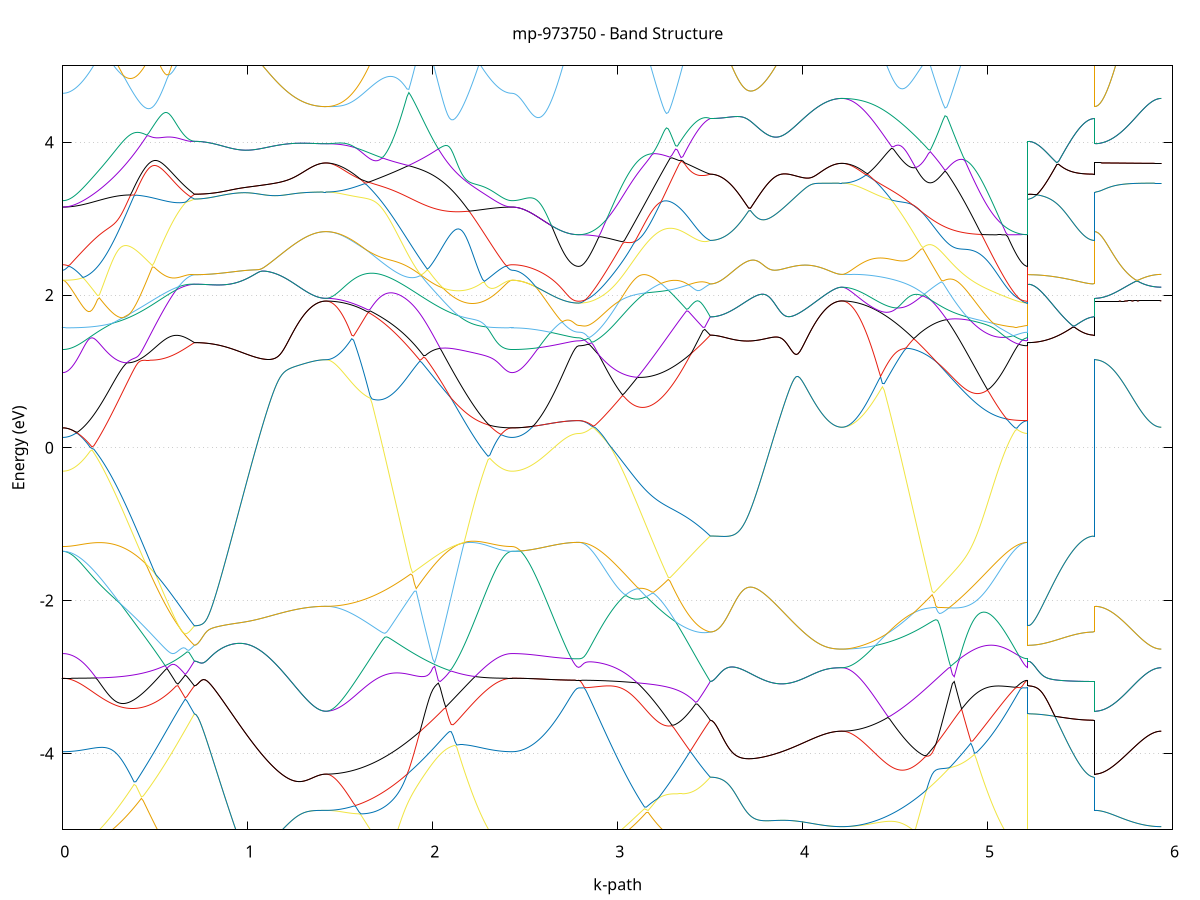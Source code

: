 set title 'mp-973750 - Band Structure'
set xlabel 'k-path'
set ylabel 'Energy (eV)'
set grid y
set yrange [-5:5]
set terminal png size 800,600
set output 'mp-973750_bands_gnuplot.png'
plot '-' using 1:2 with lines notitle, '-' using 1:2 with lines notitle, '-' using 1:2 with lines notitle, '-' using 1:2 with lines notitle, '-' using 1:2 with lines notitle, '-' using 1:2 with lines notitle, '-' using 1:2 with lines notitle, '-' using 1:2 with lines notitle, '-' using 1:2 with lines notitle, '-' using 1:2 with lines notitle, '-' using 1:2 with lines notitle, '-' using 1:2 with lines notitle, '-' using 1:2 with lines notitle, '-' using 1:2 with lines notitle, '-' using 1:2 with lines notitle, '-' using 1:2 with lines notitle, '-' using 1:2 with lines notitle, '-' using 1:2 with lines notitle, '-' using 1:2 with lines notitle, '-' using 1:2 with lines notitle, '-' using 1:2 with lines notitle, '-' using 1:2 with lines notitle, '-' using 1:2 with lines notitle, '-' using 1:2 with lines notitle, '-' using 1:2 with lines notitle, '-' using 1:2 with lines notitle, '-' using 1:2 with lines notitle, '-' using 1:2 with lines notitle, '-' using 1:2 with lines notitle, '-' using 1:2 with lines notitle, '-' using 1:2 with lines notitle, '-' using 1:2 with lines notitle, '-' using 1:2 with lines notitle, '-' using 1:2 with lines notitle, '-' using 1:2 with lines notitle, '-' using 1:2 with lines notitle, '-' using 1:2 with lines notitle, '-' using 1:2 with lines notitle, '-' using 1:2 with lines notitle, '-' using 1:2 with lines notitle, '-' using 1:2 with lines notitle, '-' using 1:2 with lines notitle, '-' using 1:2 with lines notitle, '-' using 1:2 with lines notitle, '-' using 1:2 with lines notitle, '-' using 1:2 with lines notitle, '-' using 1:2 with lines notitle, '-' using 1:2 with lines notitle, '-' using 1:2 with lines notitle, '-' using 1:2 with lines notitle, '-' using 1:2 with lines notitle, '-' using 1:2 with lines notitle, '-' using 1:2 with lines notitle, '-' using 1:2 with lines notitle, '-' using 1:2 with lines notitle, '-' using 1:2 with lines notitle, '-' using 1:2 with lines notitle, '-' using 1:2 with lines notitle, '-' using 1:2 with lines notitle, '-' using 1:2 with lines notitle, '-' using 1:2 with lines notitle, '-' using 1:2 with lines notitle, '-' using 1:2 with lines notitle, '-' using 1:2 with lines notitle
0.000000 -28.270911
0.009881 -28.271011
0.019762 -28.271011
0.029643 -28.271011
0.039524 -28.271111
0.049405 -28.271211
0.059286 -28.271311
0.069167 -28.271411
0.079048 -28.271611
0.088928 -28.271811
0.098809 -28.271911
0.108690 -28.272211
0.118571 -28.272411
0.128452 -28.272611
0.138333 -28.272911
0.148214 -28.273111
0.158095 -28.273411
0.167976 -28.273711
0.177857 -28.274111
0.187738 -28.274411
0.197619 -28.274811
0.207500 -28.275111
0.217381 -28.275511
0.227262 -28.275911
0.237143 -28.276311
0.247024 -28.276711
0.256904 -28.277111
0.266785 -28.277511
0.276666 -28.277911
0.286547 -28.278411
0.296428 -28.278811
0.306309 -28.279311
0.316190 -28.279711
0.326071 -28.280211
0.335952 -28.280611
0.345833 -28.281111
0.355714 -28.281611
0.365595 -28.282011
0.375476 -28.282511
0.385357 -28.282911
0.395238 -28.283411
0.405119 -28.283811
0.415000 -28.284311
0.424880 -28.284711
0.434761 -28.285111
0.444642 -28.285611
0.454523 -28.286011
0.464404 -28.286411
0.474285 -28.286811
0.484166 -28.287211
0.494047 -28.287511
0.503928 -28.287911
0.513809 -28.288311
0.523690 -28.288611
0.533571 -28.288911
0.543452 -28.289211
0.553333 -28.289511
0.563214 -28.289811
0.573095 -28.290111
0.582976 -28.290311
0.592857 -28.290511
0.602737 -28.290711
0.612618 -28.290911
0.622499 -28.291111
0.632380 -28.291311
0.642261 -28.291411
0.652142 -28.291511
0.662023 -28.291611
0.671904 -28.291711
0.681785 -28.291711
0.691666 -28.291811
0.701547 -28.291811
0.711428 -28.291811
0.711428 -28.291811
0.721309 -28.291811
0.731190 -28.291711
0.741071 -28.291711
0.750952 -28.291711
0.760833 -28.291711
0.770713 -28.291711
0.780594 -28.291711
0.790475 -28.291711
0.800356 -28.291611
0.810237 -28.291611
0.820118 -28.291611
0.829999 -28.291511
0.839880 -28.291511
0.849761 -28.291411
0.859642 -28.291411
0.869523 -28.291411
0.879404 -28.291311
0.889285 -28.291211
0.899166 -28.291211
0.909047 -28.291111
0.918928 -28.291111
0.928809 -28.291011
0.938689 -28.291011
0.948570 -28.290911
0.958451 -28.290811
0.968332 -28.290811
0.978213 -28.290711
0.988094 -28.290611
0.997975 -28.290611
1.007856 -28.290511
1.017737 -28.290411
1.027618 -28.290311
1.037499 -28.290311
1.047380 -28.290211
1.057261 -28.290111
1.067142 -28.290111
1.077023 -28.290011
1.086904 -28.289911
1.096785 -28.289811
1.106665 -28.289811
1.116546 -28.289711
1.126427 -28.289611
1.136308 -28.289611
1.146189 -28.289511
1.156070 -28.289511
1.165951 -28.289411
1.175832 -28.289411
1.185713 -28.289311
1.195594 -28.289311
1.205475 -28.289211
1.215356 -28.289211
1.225237 -28.289211
1.235118 -28.289211
1.244999 -28.289111
1.254880 -28.289111
1.264761 -28.289111
1.274641 -28.289111
1.284522 -28.289211
1.294403 -28.289211
1.304284 -28.289211
1.314165 -28.289211
1.324046 -28.289311
1.333927 -28.289311
1.343808 -28.289411
1.353689 -28.289411
1.363570 -28.289511
1.373451 -28.289511
1.383332 -28.289511
1.393213 -28.289611
1.403094 -28.289611
1.412975 -28.289611
1.422856 -28.289611
1.422856 -28.289611
1.432817 -28.289611
1.442779 -28.289611
1.452740 -28.289611
1.462702 -28.289511
1.472663 -28.289511
1.482625 -28.289411
1.492586 -28.289411
1.502548 -28.289311
1.512509 -28.289211
1.522471 -28.289211
1.532432 -28.289111
1.542394 -28.289011
1.552355 -28.288911
1.562317 -28.288811
1.572278 -28.288611
1.582240 -28.288511
1.592201 -28.288411
1.602163 -28.288211
1.612124 -28.288111
1.622085 -28.287911
1.632047 -28.287711
1.642008 -28.287511
1.651970 -28.287411
1.661931 -28.287211
1.671893 -28.287011
1.681854 -28.286711
1.691816 -28.286511
1.701777 -28.286311
1.711739 -28.286111
1.721700 -28.285811
1.731662 -28.285611
1.741623 -28.285411
1.751585 -28.285111
1.761546 -28.284911
1.771508 -28.284611
1.781469 -28.284311
1.791431 -28.284111
1.801392 -28.283811
1.811354 -28.283511
1.821315 -28.283211
1.831277 -28.283011
1.841238 -28.282711
1.851200 -28.282411
1.861161 -28.282111
1.871123 -28.281811
1.881084 -28.281611
1.891046 -28.281311
1.901007 -28.281011
1.910969 -28.280711
1.920930 -28.280411
1.930892 -28.280111
1.940853 -28.279811
1.950815 -28.279511
1.960776 -28.279211
1.970738 -28.278911
1.980699 -28.278711
1.990661 -28.278411
2.000622 -28.278111
2.010584 -28.277811
2.020545 -28.277511
2.030507 -28.277311
2.040468 -28.277011
2.050430 -28.276711
2.060391 -28.276411
2.070353 -28.276211
2.080314 -28.275911
2.090276 -28.275711
2.100237 -28.275411
2.110199 -28.275211
2.120160 -28.274911
2.130122 -28.274711
2.140083 -28.274511
2.150045 -28.274311
2.160006 -28.274011
2.169968 -28.273811
2.179929 -28.273611
2.189891 -28.273411
2.199852 -28.273211
2.209814 -28.273011
2.219775 -28.272911
2.229737 -28.272711
2.239698 -28.272511
2.249660 -28.272411
2.259621 -28.272211
2.269583 -28.272111
2.279544 -28.271911
2.289506 -28.271811
2.299467 -28.271711
2.309429 -28.271611
2.319390 -28.271511
2.329352 -28.271411
2.339313 -28.271311
2.349275 -28.271211
2.359236 -28.271211
2.369198 -28.271111
2.379159 -28.271111
2.389121 -28.271011
2.399082 -28.271011
2.409043 -28.271011
2.419005 -28.271011
2.428966 -28.270911
2.428966 -28.270911
2.438709 -28.270911
2.448451 -28.270911
2.458193 -28.270911
2.467935 -28.270911
2.477677 -28.270911
2.487419 -28.270911
2.497161 -28.270911
2.506903 -28.270911
2.516646 -28.270911
2.526388 -28.270911
2.536130 -28.270911
2.545872 -28.270911
2.555614 -28.270811
2.565356 -28.270811
2.575098 -28.270811
2.584840 -28.270811
2.594583 -28.270811
2.604325 -28.270711
2.614067 -28.270711
2.623809 -28.270711
2.633551 -28.270711
2.643293 -28.270711
2.653035 -28.270611
2.662777 -28.270611
2.672519 -28.270611
2.682262 -28.270611
2.692004 -28.270511
2.701746 -28.270511
2.711488 -28.270511
2.721230 -28.270511
2.730972 -28.270511
2.740714 -28.270511
2.750456 -28.270411
2.760199 -28.270411
2.769941 -28.270411
2.779683 -28.270411
2.789425 -28.270411
2.789425 -28.270411
2.799306 -28.270411
2.809187 -28.270511
2.819068 -28.270511
2.828949 -28.270611
2.838830 -28.270711
2.848711 -28.270811
2.858591 -28.270911
2.868472 -28.271111
2.878353 -28.271311
2.888234 -28.271411
2.898115 -28.271711
2.907996 -28.271911
2.917877 -28.272111
2.927758 -28.272411
2.937639 -28.272711
2.947520 -28.273011
2.957401 -28.273311
2.967282 -28.273611
2.977163 -28.274011
2.987044 -28.274311
2.996925 -28.274711
3.006806 -28.275111
3.016687 -28.275511
3.026568 -28.275911
3.036448 -28.276311
3.046329 -28.276711
3.056210 -28.277211
3.066091 -28.277611
3.075972 -28.278011
3.085853 -28.278511
3.095734 -28.279011
3.105615 -28.279411
3.115496 -28.279911
3.125377 -28.280411
3.135258 -28.280811
3.145139 -28.281311
3.155020 -28.281811
3.164901 -28.282211
3.174782 -28.282711
3.184663 -28.283211
3.194544 -28.283611
3.204424 -28.284111
3.214305 -28.284511
3.224186 -28.285011
3.234067 -28.285411
3.243948 -28.285811
3.253829 -28.286311
3.263710 -28.286711
3.273591 -28.287111
3.283472 -28.287511
3.293353 -28.287811
3.303234 -28.288211
3.313115 -28.288511
3.322996 -28.288911
3.332877 -28.289211
3.342758 -28.289511
3.352639 -28.289811
3.362520 -28.290111
3.372400 -28.290311
3.382281 -28.290611
3.392162 -28.290811
3.402043 -28.291011
3.411924 -28.291211
3.421805 -28.291311
3.431686 -28.291511
3.441567 -28.291611
3.451448 -28.291711
3.461329 -28.291811
3.471210 -28.291811
3.481091 -28.291911
3.490972 -28.291911
3.500853 -28.291911
3.500853 -28.291911
3.510734 -28.291911
3.520615 -28.291911
3.530496 -28.291911
3.540376 -28.291911
3.550257 -28.291911
3.560138 -28.291811
3.570019 -28.291811
3.579900 -28.291811
3.589781 -28.291811
3.599662 -28.291711
3.609543 -28.291711
3.619424 -28.291711
3.629305 -28.291611
3.639186 -28.291611
3.649067 -28.291511
3.658948 -28.291511
3.668829 -28.291411
3.678710 -28.291411
3.688591 -28.291311
3.698472 -28.291211
3.708352 -28.291211
3.718233 -28.291111
3.728114 -28.291011
3.737995 -28.291011
3.747876 -28.290911
3.757757 -28.290811
3.767638 -28.290811
3.777519 -28.290711
3.787400 -28.290611
3.797281 -28.290511
3.807162 -28.290511
3.817043 -28.290411
3.826924 -28.290311
3.836805 -28.290211
3.846686 -28.290111
3.856567 -28.290111
3.866448 -28.290011
3.876329 -28.289911
3.886209 -28.289811
3.896090 -28.289711
3.905971 -28.289711
3.915852 -28.289611
3.925733 -28.289511
3.935614 -28.289411
3.945495 -28.289311
3.955376 -28.289311
3.965257 -28.289211
3.975138 -28.289111
3.985019 -28.289111
3.994900 -28.289011
4.004781 -28.288911
4.014662 -28.288911
4.024543 -28.288811
4.034424 -28.288811
4.044305 -28.288711
4.054185 -28.288711
4.064066 -28.288611
4.073947 -28.288611
4.083828 -28.288511
4.093709 -28.288511
4.103590 -28.288511
4.113471 -28.288411
4.123352 -28.288411
4.133233 -28.288411
4.143114 -28.288411
4.152995 -28.288411
4.162876 -28.288411
4.172757 -28.288511
4.182638 -28.288511
4.192519 -28.288511
4.202400 -28.288511
4.212281 -28.288511
4.212281 -28.288511
4.222242 -28.288511
4.232204 -28.288511
4.242165 -28.288511
4.252127 -28.288411
4.262088 -28.288411
4.272049 -28.288411
4.282011 -28.288311
4.291972 -28.288311
4.301934 -28.288211
4.311895 -28.288111
4.321857 -28.288011
4.331818 -28.287911
4.341780 -28.287811
4.351741 -28.287711
4.361703 -28.287611
4.371664 -28.287511
4.381626 -28.287411
4.391587 -28.287211
4.401549 -28.287111
4.411510 -28.287011
4.421472 -28.286811
4.431433 -28.286611
4.441395 -28.286511
4.451356 -28.286311
4.461318 -28.286111
4.471279 -28.285911
4.481241 -28.285711
4.491202 -28.285511
4.501164 -28.285311
4.511125 -28.285111
4.521087 -28.284911
4.531048 -28.284711
4.541010 -28.284411
4.550971 -28.284211
4.560933 -28.284011
4.570894 -28.283711
4.580856 -28.283511
4.590817 -28.283211
4.600779 -28.283011
4.610740 -28.282711
4.620702 -28.282411
4.630663 -28.282211
4.640625 -28.281911
4.650586 -28.281611
4.660548 -28.281311
4.670509 -28.281111
4.680471 -28.280811
4.690432 -28.280511
4.700394 -28.280311
4.710355 -28.280011
4.720317 -28.279711
4.730278 -28.279511
4.740240 -28.279211
4.750201 -28.278911
4.760163 -28.278611
4.770124 -28.278411
4.780086 -28.278111
4.790047 -28.277811
4.800009 -28.277511
4.809970 -28.277311
4.819932 -28.277011
4.829893 -28.276711
4.839855 -28.276511
4.849816 -28.276211
4.859778 -28.275911
4.869739 -28.275711
4.879701 -28.275411
4.889662 -28.275211
4.899624 -28.274911
4.909585 -28.274711
4.919547 -28.274411
4.929508 -28.274211
4.939470 -28.274011
4.949431 -28.273711
4.959393 -28.273511
4.969354 -28.273311
4.979316 -28.273111
4.989277 -28.272911
4.999239 -28.272711
5.009200 -28.272511
5.019162 -28.272311
5.029123 -28.272111
5.039085 -28.272011
5.049046 -28.271811
5.059007 -28.271611
5.068969 -28.271511
5.078930 -28.271411
5.088892 -28.271211
5.098853 -28.271111
5.108815 -28.271011
5.118776 -28.270911
5.128738 -28.270811
5.138699 -28.270711
5.148661 -28.270711
5.158622 -28.270611
5.168584 -28.270511
5.178545 -28.270511
5.188507 -28.270511
5.198468 -28.270411
5.208430 -28.270411
5.218391 -28.270411
5.218391 -28.291811
5.228134 -28.291811
5.237876 -28.291811
5.247618 -28.291811
5.257360 -28.291811
5.267102 -28.291811
5.276844 -28.291811
5.286586 -28.291811
5.296328 -28.291811
5.306070 -28.291811
5.315813 -28.291811
5.325555 -28.291811
5.335297 -28.291811
5.345039 -28.291811
5.354781 -28.291811
5.364523 -28.291811
5.374265 -28.291811
5.384007 -28.291811
5.393750 -28.291811
5.403492 -28.291811
5.413234 -28.291811
5.422976 -28.291811
5.432718 -28.291911
5.442460 -28.291911
5.452202 -28.291911
5.461944 -28.291911
5.471686 -28.291911
5.481429 -28.291911
5.491171 -28.291911
5.500913 -28.291911
5.510655 -28.291911
5.520397 -28.291911
5.530139 -28.291911
5.539881 -28.291911
5.549623 -28.291911
5.559366 -28.291911
5.569108 -28.291911
5.578850 -28.291911
5.578850 -28.289611
5.588592 -28.289611
5.598334 -28.289611
5.608076 -28.289611
5.617818 -28.289611
5.627560 -28.289611
5.637303 -28.289611
5.647045 -28.289511
5.656787 -28.289511
5.666529 -28.289511
5.676271 -28.289511
5.686013 -28.289511
5.695755 -28.289411
5.705497 -28.289411
5.715239 -28.289411
5.724982 -28.289311
5.734724 -28.289311
5.744466 -28.289311
5.754208 -28.289211
5.763950 -28.289211
5.773692 -28.289211
5.783434 -28.289111
5.793176 -28.289111
5.802919 -28.289011
5.812661 -28.289011
5.822403 -28.288911
5.832145 -28.288911
5.841887 -28.288811
5.851629 -28.288811
5.861371 -28.288711
5.871113 -28.288711
5.880856 -28.288711
5.890598 -28.288611
5.900340 -28.288611
5.910082 -28.288511
5.919824 -28.288511
5.929566 -28.288511
5.939308 -28.288511
e
0.000000 -28.270911
0.009881 -28.270911
0.019762 -28.270911
0.029643 -28.270911
0.039524 -28.270911
0.049405 -28.270911
0.059286 -28.270911
0.069167 -28.270911
0.079048 -28.270911
0.088928 -28.270811
0.098809 -28.270811
0.108690 -28.270811
0.118571 -28.270711
0.128452 -28.271011
0.138333 -28.271211
0.148214 -28.271511
0.158095 -28.271811
0.167976 -28.272111
0.177857 -28.272511
0.187738 -28.272811
0.197619 -28.273211
0.207500 -28.273611
0.217381 -28.274011
0.227262 -28.274411
0.237143 -28.274811
0.247024 -28.275211
0.256904 -28.275611
0.266785 -28.276111
0.276666 -28.276511
0.286547 -28.277011
0.296428 -28.277511
0.306309 -28.277911
0.316190 -28.278411
0.326071 -28.278911
0.335952 -28.279411
0.345833 -28.279811
0.355714 -28.280311
0.365595 -28.280811
0.375476 -28.281311
0.385357 -28.281811
0.395238 -28.282311
0.405119 -28.282711
0.415000 -28.283211
0.424880 -28.283711
0.434761 -28.284211
0.444642 -28.284611
0.454523 -28.285111
0.464404 -28.285511
0.474285 -28.285911
0.484166 -28.286311
0.494047 -28.286811
0.503928 -28.287211
0.513809 -28.287511
0.523690 -28.287911
0.533571 -28.288311
0.543452 -28.288611
0.553333 -28.288911
0.563214 -28.289311
0.573095 -28.289511
0.582976 -28.289811
0.592857 -28.290111
0.602737 -28.290311
0.612618 -28.290611
0.622499 -28.290811
0.632380 -28.291011
0.642261 -28.291111
0.652142 -28.291311
0.662023 -28.291411
0.671904 -28.291511
0.681785 -28.291611
0.691666 -28.291711
0.701547 -28.291711
0.711428 -28.291811
0.711428 -28.291811
0.721309 -28.291811
0.731190 -28.291711
0.741071 -28.291711
0.750952 -28.291711
0.760833 -28.291711
0.770713 -28.291711
0.780594 -28.291711
0.790475 -28.291711
0.800356 -28.291611
0.810237 -28.291611
0.820118 -28.291611
0.829999 -28.291511
0.839880 -28.291511
0.849761 -28.291411
0.859642 -28.291411
0.869523 -28.291411
0.879404 -28.291311
0.889285 -28.291211
0.899166 -28.291211
0.909047 -28.291111
0.918928 -28.291111
0.928809 -28.291011
0.938689 -28.291011
0.948570 -28.290911
0.958451 -28.290811
0.968332 -28.290811
0.978213 -28.290711
0.988094 -28.290611
0.997975 -28.290611
1.007856 -28.290511
1.017737 -28.290411
1.027618 -28.290311
1.037499 -28.290311
1.047380 -28.290211
1.057261 -28.290111
1.067142 -28.290111
1.077023 -28.290011
1.086904 -28.289911
1.096785 -28.289811
1.106665 -28.289811
1.116546 -28.289711
1.126427 -28.289611
1.136308 -28.289611
1.146189 -28.289511
1.156070 -28.289511
1.165951 -28.289411
1.175832 -28.289411
1.185713 -28.289311
1.195594 -28.289311
1.205475 -28.289211
1.215356 -28.289211
1.225237 -28.289211
1.235118 -28.289211
1.244999 -28.289111
1.254880 -28.289111
1.264761 -28.289111
1.274641 -28.289111
1.284522 -28.289211
1.294403 -28.289211
1.304284 -28.289211
1.314165 -28.289211
1.324046 -28.289311
1.333927 -28.289311
1.343808 -28.289411
1.353689 -28.289411
1.363570 -28.289511
1.373451 -28.289511
1.383332 -28.289511
1.393213 -28.289611
1.403094 -28.289611
1.412975 -28.289611
1.422856 -28.289611
1.422856 -28.289611
1.432817 -28.289611
1.442779 -28.289611
1.452740 -28.289611
1.462702 -28.289511
1.472663 -28.289511
1.482625 -28.289411
1.492586 -28.289411
1.502548 -28.289311
1.512509 -28.289211
1.522471 -28.289211
1.532432 -28.289111
1.542394 -28.289011
1.552355 -28.288811
1.562317 -28.288711
1.572278 -28.288611
1.582240 -28.288511
1.592201 -28.288311
1.602163 -28.288211
1.612124 -28.288011
1.622085 -28.287811
1.632047 -28.287711
1.642008 -28.287511
1.651970 -28.287311
1.661931 -28.287111
1.671893 -28.286911
1.681854 -28.286711
1.691816 -28.286511
1.701777 -28.286311
1.711739 -28.286011
1.721700 -28.285811
1.731662 -28.285611
1.741623 -28.285311
1.751585 -28.285111
1.761546 -28.284811
1.771508 -28.284611
1.781469 -28.284311
1.791431 -28.284011
1.801392 -28.283811
1.811354 -28.283511
1.821315 -28.283211
1.831277 -28.282911
1.841238 -28.282611
1.851200 -28.282311
1.861161 -28.282011
1.871123 -28.281711
1.881084 -28.281411
1.891046 -28.281111
1.901007 -28.280811
1.910969 -28.280511
1.920930 -28.280111
1.930892 -28.279811
1.940853 -28.279511
1.950815 -28.279211
1.960776 -28.278911
1.970738 -28.278611
1.980699 -28.278211
1.990661 -28.277911
2.000622 -28.277611
2.010584 -28.277311
2.020545 -28.277111
2.030507 -28.276811
2.040468 -28.276611
2.050430 -28.276411
2.060391 -28.276111
2.070353 -28.275911
2.080314 -28.275611
2.090276 -28.275411
2.100237 -28.275211
2.110199 -28.275011
2.120160 -28.274711
2.130122 -28.274511
2.140083 -28.274311
2.150045 -28.274111
2.160006 -28.273911
2.169968 -28.273711
2.179929 -28.273511
2.189891 -28.273311
2.199852 -28.273111
2.209814 -28.273011
2.219775 -28.272811
2.229737 -28.272611
2.239698 -28.272511
2.249660 -28.272311
2.259621 -28.272211
2.269583 -28.272011
2.279544 -28.271911
2.289506 -28.271811
2.299467 -28.271711
2.309429 -28.271611
2.319390 -28.271511
2.329352 -28.271411
2.339313 -28.271311
2.349275 -28.271211
2.359236 -28.271211
2.369198 -28.271111
2.379159 -28.271111
2.389121 -28.271011
2.399082 -28.271011
2.409043 -28.271011
2.419005 -28.271011
2.428966 -28.270911
2.428966 -28.270911
2.438709 -28.270911
2.448451 -28.270911
2.458193 -28.270911
2.467935 -28.270911
2.477677 -28.270911
2.487419 -28.270911
2.497161 -28.270911
2.506903 -28.270911
2.516646 -28.270911
2.526388 -28.270911
2.536130 -28.270911
2.545872 -28.270911
2.555614 -28.270811
2.565356 -28.270811
2.575098 -28.270811
2.584840 -28.270811
2.594583 -28.270811
2.604325 -28.270711
2.614067 -28.270711
2.623809 -28.270711
2.633551 -28.270711
2.643293 -28.270711
2.653035 -28.270611
2.662777 -28.270611
2.672519 -28.270611
2.682262 -28.270611
2.692004 -28.270511
2.701746 -28.270511
2.711488 -28.270511
2.721230 -28.270511
2.730972 -28.270511
2.740714 -28.270511
2.750456 -28.270411
2.760199 -28.270411
2.769941 -28.270411
2.779683 -28.270411
2.789425 -28.270411
2.789425 -28.270411
2.799306 -28.270411
2.809187 -28.270411
2.819068 -28.270411
2.828949 -28.270411
2.838830 -28.270411
2.848711 -28.270411
2.858591 -28.270411
2.868472 -28.270411
2.878353 -28.270611
2.888234 -28.270811
2.898115 -28.271011
2.907996 -28.271211
2.917877 -28.271511
2.927758 -28.271711
2.937639 -28.272011
2.947520 -28.272311
2.957401 -28.272611
2.967282 -28.273011
2.977163 -28.273311
2.987044 -28.273711
2.996925 -28.274111
3.006806 -28.274511
3.016687 -28.274911
3.026568 -28.275311
3.036448 -28.275711
3.046329 -28.276111
3.056210 -28.276611
3.066091 -28.277011
3.075972 -28.277511
3.085853 -28.277911
3.095734 -28.278411
3.105615 -28.278911
3.115496 -28.279311
3.125377 -28.279811
3.135258 -28.280311
3.145139 -28.280811
3.155020 -28.281211
3.164901 -28.281711
3.174782 -28.282211
3.184663 -28.282711
3.194544 -28.283211
3.204424 -28.283611
3.214305 -28.284111
3.224186 -28.284511
3.234067 -28.285011
3.243948 -28.285411
3.253829 -28.285911
3.263710 -28.286311
3.273591 -28.286711
3.283472 -28.287111
3.293353 -28.287511
3.303234 -28.287911
3.313115 -28.288211
3.322996 -28.288611
3.332877 -28.288911
3.342758 -28.289211
3.352639 -28.289511
3.362520 -28.289811
3.372400 -28.290111
3.382281 -28.290311
3.392162 -28.290611
3.402043 -28.290811
3.411924 -28.291011
3.421805 -28.291211
3.431686 -28.291311
3.441567 -28.291511
3.451448 -28.291611
3.461329 -28.291711
3.471210 -28.291811
3.481091 -28.291811
3.490972 -28.291911
3.500853 -28.291911
3.500853 -28.291911
3.510734 -28.291911
3.520615 -28.291911
3.530496 -28.291911
3.540376 -28.291911
3.550257 -28.291911
3.560138 -28.291811
3.570019 -28.291811
3.579900 -28.291811
3.589781 -28.291811
3.599662 -28.291711
3.609543 -28.291711
3.619424 -28.291711
3.629305 -28.291611
3.639186 -28.291611
3.649067 -28.291511
3.658948 -28.291511
3.668829 -28.291411
3.678710 -28.291411
3.688591 -28.291311
3.698472 -28.291211
3.708352 -28.291211
3.718233 -28.291111
3.728114 -28.291011
3.737995 -28.291011
3.747876 -28.290911
3.757757 -28.290811
3.767638 -28.290811
3.777519 -28.290711
3.787400 -28.290611
3.797281 -28.290511
3.807162 -28.290511
3.817043 -28.290411
3.826924 -28.290311
3.836805 -28.290211
3.846686 -28.290111
3.856567 -28.290111
3.866448 -28.290011
3.876329 -28.289911
3.886209 -28.289811
3.896090 -28.289711
3.905971 -28.289711
3.915852 -28.289611
3.925733 -28.289511
3.935614 -28.289411
3.945495 -28.289311
3.955376 -28.289311
3.965257 -28.289211
3.975138 -28.289111
3.985019 -28.289111
3.994900 -28.289011
4.004781 -28.288911
4.014662 -28.288911
4.024543 -28.288811
4.034424 -28.288811
4.044305 -28.288711
4.054185 -28.288711
4.064066 -28.288611
4.073947 -28.288611
4.083828 -28.288511
4.093709 -28.288511
4.103590 -28.288511
4.113471 -28.288411
4.123352 -28.288411
4.133233 -28.288411
4.143114 -28.288411
4.152995 -28.288411
4.162876 -28.288411
4.172757 -28.288511
4.182638 -28.288511
4.192519 -28.288511
4.202400 -28.288511
4.212281 -28.288511
4.212281 -28.288511
4.222242 -28.288511
4.232204 -28.288511
4.242165 -28.288511
4.252127 -28.288411
4.262088 -28.288411
4.272049 -28.288311
4.282011 -28.288311
4.291972 -28.288211
4.301934 -28.288211
4.311895 -28.288111
4.321857 -28.288011
4.331818 -28.287911
4.341780 -28.287811
4.351741 -28.287711
4.361703 -28.287511
4.371664 -28.287411
4.381626 -28.287311
4.391587 -28.287111
4.401549 -28.287011
4.411510 -28.286811
4.421472 -28.286611
4.431433 -28.286511
4.441395 -28.286311
4.451356 -28.286111
4.461318 -28.285911
4.471279 -28.285711
4.481241 -28.285511
4.491202 -28.285311
4.501164 -28.285111
4.511125 -28.284811
4.521087 -28.284611
4.531048 -28.284411
4.541010 -28.284211
4.550971 -28.284011
4.560933 -28.283711
4.570894 -28.283511
4.580856 -28.283311
4.590817 -28.283111
4.600779 -28.282811
4.610740 -28.282611
4.620702 -28.282311
4.630663 -28.282111
4.640625 -28.281811
4.650586 -28.281611
4.660548 -28.281311
4.670509 -28.281011
4.680471 -28.280811
4.690432 -28.280511
4.700394 -28.280211
4.710355 -28.279911
4.720317 -28.279611
4.730278 -28.279311
4.740240 -28.279011
4.750201 -28.278711
4.760163 -28.278411
4.770124 -28.278111
4.780086 -28.277811
4.790047 -28.277611
4.800009 -28.277311
4.809970 -28.277011
4.819932 -28.276711
4.829893 -28.276411
4.839855 -28.276111
4.849816 -28.275811
4.859778 -28.275611
4.869739 -28.275311
4.879701 -28.275011
4.889662 -28.274811
4.899624 -28.274511
4.909585 -28.274311
4.919547 -28.274111
4.929508 -28.273811
4.939470 -28.273611
4.949431 -28.273411
4.959393 -28.273211
4.969354 -28.273011
4.979316 -28.272811
4.989277 -28.272611
4.999239 -28.272411
5.009200 -28.272311
5.019162 -28.272111
5.029123 -28.271911
5.039085 -28.271811
5.049046 -28.271611
5.059007 -28.271511
5.068969 -28.271411
5.078930 -28.271311
5.088892 -28.271111
5.098853 -28.271011
5.108815 -28.270911
5.118776 -28.270811
5.128738 -28.270811
5.138699 -28.270711
5.148661 -28.270611
5.158622 -28.270611
5.168584 -28.270511
5.178545 -28.270511
5.188507 -28.270511
5.198468 -28.270411
5.208430 -28.270411
5.218391 -28.270411
5.218391 -28.291811
5.228134 -28.291811
5.237876 -28.291811
5.247618 -28.291811
5.257360 -28.291811
5.267102 -28.291811
5.276844 -28.291811
5.286586 -28.291811
5.296328 -28.291811
5.306070 -28.291811
5.315813 -28.291811
5.325555 -28.291811
5.335297 -28.291811
5.345039 -28.291811
5.354781 -28.291811
5.364523 -28.291811
5.374265 -28.291811
5.384007 -28.291811
5.393750 -28.291811
5.403492 -28.291811
5.413234 -28.291811
5.422976 -28.291811
5.432718 -28.291911
5.442460 -28.291911
5.452202 -28.291911
5.461944 -28.291911
5.471686 -28.291911
5.481429 -28.291911
5.491171 -28.291911
5.500913 -28.291911
5.510655 -28.291911
5.520397 -28.291911
5.530139 -28.291911
5.539881 -28.291911
5.549623 -28.291911
5.559366 -28.291911
5.569108 -28.291911
5.578850 -28.291911
5.578850 -28.289611
5.588592 -28.289611
5.598334 -28.289611
5.608076 -28.289611
5.617818 -28.289611
5.627560 -28.289611
5.637303 -28.289611
5.647045 -28.289511
5.656787 -28.289511
5.666529 -28.289511
5.676271 -28.289511
5.686013 -28.289511
5.695755 -28.289411
5.705497 -28.289411
5.715239 -28.289411
5.724982 -28.289311
5.734724 -28.289311
5.744466 -28.289311
5.754208 -28.289211
5.763950 -28.289211
5.773692 -28.289211
5.783434 -28.289111
5.793176 -28.289111
5.802919 -28.289011
5.812661 -28.289011
5.822403 -28.288911
5.832145 -28.288911
5.841887 -28.288811
5.851629 -28.288811
5.861371 -28.288711
5.871113 -28.288711
5.880856 -28.288711
5.890598 -28.288611
5.900340 -28.288611
5.910082 -28.288511
5.919824 -28.288511
5.929566 -28.288511
5.939308 -28.288511
e
0.000000 -28.269211
0.009881 -28.269211
0.019762 -28.269311
0.029643 -28.269311
0.039524 -28.269411
0.049405 -28.269511
0.059286 -28.269611
0.069167 -28.269711
0.079048 -28.269911
0.088928 -28.270111
0.098809 -28.270311
0.108690 -28.270511
0.118571 -28.270711
0.128452 -28.270711
0.138333 -28.270711
0.148214 -28.270611
0.158095 -28.270611
0.167976 -28.270611
0.177857 -28.270511
0.187738 -28.270511
0.197619 -28.270411
0.207500 -28.270411
0.217381 -28.270311
0.227262 -28.270211
0.237143 -28.270211
0.247024 -28.270111
0.256904 -28.270111
0.266785 -28.270011
0.276666 -28.270011
0.286547 -28.269911
0.296428 -28.269811
0.306309 -28.269811
0.316190 -28.269711
0.326071 -28.269611
0.335952 -28.269611
0.345833 -28.269511
0.355714 -28.269411
0.365595 -28.269311
0.375476 -28.269311
0.385357 -28.269211
0.395238 -28.269111
0.405119 -28.269111
0.415000 -28.269011
0.424880 -28.268911
0.434761 -28.268911
0.444642 -28.268811
0.454523 -28.268711
0.464404 -28.268711
0.474285 -28.268611
0.484166 -28.268511
0.494047 -28.268511
0.503928 -28.268411
0.513809 -28.268411
0.523690 -28.268311
0.533571 -28.268211
0.543452 -28.268211
0.553333 -28.268111
0.563214 -28.268111
0.573095 -28.268011
0.582976 -28.268011
0.592857 -28.267911
0.602737 -28.267911
0.612618 -28.267811
0.622499 -28.267811
0.632380 -28.267811
0.642261 -28.267711
0.652142 -28.267711
0.662023 -28.267711
0.671904 -28.267611
0.681785 -28.267611
0.691666 -28.267611
0.701547 -28.267611
0.711428 -28.267511
0.711428 -28.267511
0.721309 -28.267511
0.731190 -28.267611
0.741071 -28.267611
0.750952 -28.267711
0.760833 -28.267811
0.770713 -28.267911
0.780594 -28.268011
0.790475 -28.268211
0.800356 -28.268311
0.810237 -28.268511
0.820118 -28.268711
0.829999 -28.268911
0.839880 -28.269111
0.849761 -28.269411
0.859642 -28.269711
0.869523 -28.269911
0.879404 -28.270211
0.889285 -28.270611
0.899166 -28.270911
0.909047 -28.271211
0.918928 -28.271611
0.928809 -28.271911
0.938689 -28.272311
0.948570 -28.272711
0.958451 -28.273111
0.968332 -28.273511
0.978213 -28.273911
0.988094 -28.274311
0.997975 -28.274711
1.007856 -28.275211
1.017737 -28.275611
1.027618 -28.276011
1.037499 -28.276511
1.047380 -28.276911
1.057261 -28.277411
1.067142 -28.277811
1.077023 -28.278211
1.086904 -28.278711
1.096785 -28.279111
1.106665 -28.279611
1.116546 -28.280011
1.126427 -28.280411
1.136308 -28.280811
1.146189 -28.281211
1.156070 -28.281611
1.165951 -28.282011
1.175832 -28.282411
1.185713 -28.282811
1.195594 -28.283211
1.205475 -28.283511
1.215356 -28.283811
1.225237 -28.284211
1.235118 -28.284511
1.244999 -28.284711
1.254880 -28.285011
1.264761 -28.285311
1.274641 -28.285511
1.284522 -28.285711
1.294403 -28.285911
1.304284 -28.286011
1.314165 -28.286211
1.324046 -28.286311
1.333927 -28.286411
1.343808 -28.286511
1.353689 -28.286611
1.363570 -28.286611
1.373451 -28.286711
1.383332 -28.286711
1.393213 -28.286711
1.403094 -28.286811
1.412975 -28.286811
1.422856 -28.286811
1.422856 -28.286811
1.432817 -28.286811
1.442779 -28.286811
1.452740 -28.286711
1.462702 -28.286711
1.472663 -28.286711
1.482625 -28.286711
1.492586 -28.286611
1.502548 -28.286611
1.512509 -28.286511
1.522471 -28.286511
1.532432 -28.286411
1.542394 -28.286311
1.552355 -28.286211
1.562317 -28.286111
1.572278 -28.286011
1.582240 -28.285911
1.592201 -28.285811
1.602163 -28.285711
1.612124 -28.285611
1.622085 -28.285511
1.632047 -28.285411
1.642008 -28.285211
1.651970 -28.285111
1.661931 -28.284911
1.671893 -28.284811
1.681854 -28.284611
1.691816 -28.284511
1.701777 -28.284311
1.711739 -28.284111
1.721700 -28.283911
1.731662 -28.283811
1.741623 -28.283611
1.751585 -28.283411
1.761546 -28.283211
1.771508 -28.283011
1.781469 -28.282811
1.791431 -28.282611
1.801392 -28.282411
1.811354 -28.282111
1.821315 -28.281911
1.831277 -28.281711
1.841238 -28.281511
1.851200 -28.281211
1.861161 -28.281011
1.871123 -28.280811
1.881084 -28.280511
1.891046 -28.280311
1.901007 -28.280011
1.910969 -28.279811
1.920930 -28.279611
1.930892 -28.279311
1.940853 -28.279111
1.950815 -28.278811
1.960776 -28.278611
1.970738 -28.278311
1.980699 -28.278111
1.990661 -28.277811
2.000622 -28.277611
2.010584 -28.277311
2.020545 -28.277011
2.030507 -28.276711
2.040468 -28.276411
2.050430 -28.276011
2.060391 -28.275711
2.070353 -28.275411
2.080314 -28.275111
2.090276 -28.274811
2.100237 -28.274611
2.110199 -28.274311
2.120160 -28.274011
2.130122 -28.273711
2.140083 -28.273411
2.150045 -28.273211
2.160006 -28.272911
2.169968 -28.272711
2.179929 -28.272411
2.189891 -28.272211
2.199852 -28.272011
2.209814 -28.271711
2.219775 -28.271511
2.229737 -28.271311
2.239698 -28.271111
2.249660 -28.270911
2.259621 -28.270811
2.269583 -28.270611
2.279544 -28.270411
2.289506 -28.270311
2.299467 -28.270111
2.309429 -28.270011
2.319390 -28.269911
2.329352 -28.269811
2.339313 -28.269711
2.349275 -28.269611
2.359236 -28.269511
2.369198 -28.269411
2.379159 -28.269411
2.389121 -28.269311
2.399082 -28.269311
2.409043 -28.269211
2.419005 -28.269211
2.428966 -28.269211
2.428966 -28.269211
2.438709 -28.269211
2.448451 -28.269211
2.458193 -28.269211
2.467935 -28.269211
2.477677 -28.269211
2.487419 -28.269211
2.497161 -28.269311
2.506903 -28.269311
2.516646 -28.269311
2.526388 -28.269311
2.536130 -28.269311
2.545872 -28.269311
2.555614 -28.269311
2.565356 -28.269311
2.575098 -28.269411
2.584840 -28.269411
2.594583 -28.269411
2.604325 -28.269411
2.614067 -28.269411
2.623809 -28.269511
2.633551 -28.269511
2.643293 -28.269511
2.653035 -28.269511
2.662777 -28.269511
2.672519 -28.269611
2.682262 -28.269611
2.692004 -28.269611
2.701746 -28.269611
2.711488 -28.269711
2.721230 -28.269711
2.730972 -28.269711
2.740714 -28.269711
2.750456 -28.269711
2.760199 -28.269711
2.769941 -28.269711
2.779683 -28.269711
2.789425 -28.269711
2.789425 -28.269711
2.799306 -28.269811
2.809187 -28.269811
2.819068 -28.269811
2.828949 -28.269911
2.838830 -28.270011
2.848711 -28.270111
2.858591 -28.270311
2.868472 -28.270311
2.878353 -28.270311
2.888234 -28.270311
2.898115 -28.270311
2.907996 -28.270211
2.917877 -28.270211
2.927758 -28.270211
2.937639 -28.270111
2.947520 -28.270111
2.957401 -28.270111
2.967282 -28.270011
2.977163 -28.270011
2.987044 -28.269911
2.996925 -28.269911
3.006806 -28.269811
3.016687 -28.269811
3.026568 -28.269711
3.036448 -28.269711
3.046329 -28.269611
3.056210 -28.269611
3.066091 -28.269511
3.075972 -28.269511
3.085853 -28.269411
3.095734 -28.269311
3.105615 -28.269311
3.115496 -28.269211
3.125377 -28.269211
3.135258 -28.269111
3.145139 -28.269011
3.155020 -28.269011
3.164901 -28.268911
3.174782 -28.268911
3.184663 -28.268811
3.194544 -28.268711
3.204424 -28.268711
3.214305 -28.268611
3.224186 -28.268611
3.234067 -28.268511
3.243948 -28.268411
3.253829 -28.268411
3.263710 -28.268311
3.273591 -28.268311
3.283472 -28.268211
3.293353 -28.268211
3.303234 -28.268111
3.313115 -28.268111
3.322996 -28.268011
3.332877 -28.268011
3.342758 -28.267911
3.352639 -28.267911
3.362520 -28.267911
3.372400 -28.267811
3.382281 -28.267811
3.392162 -28.267811
3.402043 -28.267711
3.411924 -28.267711
3.421805 -28.267711
3.431686 -28.267611
3.441567 -28.267611
3.451448 -28.267611
3.461329 -28.267611
3.471210 -28.267611
3.481091 -28.267611
3.490972 -28.267511
3.500853 -28.267511
3.500853 -28.267511
3.510734 -28.267511
3.520615 -28.267611
3.530496 -28.267611
3.540376 -28.267711
3.550257 -28.267811
3.560138 -28.267911
3.570019 -28.268011
3.579900 -28.268211
3.589781 -28.268311
3.599662 -28.268511
3.609543 -28.268711
3.619424 -28.268911
3.629305 -28.269211
3.639186 -28.269411
3.649067 -28.269711
3.658948 -28.270011
3.668829 -28.270311
3.678710 -28.270611
3.688591 -28.270911
3.698472 -28.271211
3.708352 -28.271611
3.718233 -28.271911
3.728114 -28.272311
3.737995 -28.272711
3.747876 -28.273111
3.757757 -28.273511
3.767638 -28.273911
3.777519 -28.274311
3.787400 -28.274811
3.797281 -28.275211
3.807162 -28.275611
3.817043 -28.276111
3.826924 -28.276511
3.836805 -28.277011
3.846686 -28.277411
3.856567 -28.277911
3.866448 -28.278311
3.876329 -28.278811
3.886209 -28.279211
3.896090 -28.279711
3.905971 -28.280111
3.915852 -28.280511
3.925733 -28.281011
3.935614 -28.281411
3.945495 -28.281811
3.955376 -28.282211
3.965257 -28.282611
3.975138 -28.283011
3.985019 -28.283411
3.994900 -28.283811
4.004781 -28.284111
4.014662 -28.284511
4.024543 -28.284811
4.034424 -28.285211
4.044305 -28.285511
4.054185 -28.285811
4.064066 -28.286011
4.073947 -28.286311
4.083828 -28.286511
4.093709 -28.286811
4.103590 -28.287011
4.113471 -28.287111
4.123352 -28.287311
4.133233 -28.287511
4.143114 -28.287611
4.152995 -28.287711
4.162876 -28.287711
4.172757 -28.287811
4.182638 -28.287811
4.192519 -28.287911
4.202400 -28.287911
4.212281 -28.287911
4.212281 -28.287911
4.222242 -28.287911
4.232204 -28.287911
4.242165 -28.287811
4.252127 -28.287811
4.262088 -28.287811
4.272049 -28.287711
4.282011 -28.287711
4.291972 -28.287611
4.301934 -28.287611
4.311895 -28.287511
4.321857 -28.287411
4.331818 -28.287411
4.341780 -28.287311
4.351741 -28.287211
4.361703 -28.287111
4.371664 -28.287011
4.381626 -28.286911
4.391587 -28.286711
4.401549 -28.286611
4.411510 -28.286511
4.421472 -28.286311
4.431433 -28.286211
4.441395 -28.286011
4.451356 -28.285911
4.461318 -28.285711
4.471279 -28.285511
4.481241 -28.285411
4.491202 -28.285211
4.501164 -28.285011
4.511125 -28.284811
4.521087 -28.284611
4.531048 -28.284411
4.541010 -28.284111
4.550971 -28.283911
4.560933 -28.283611
4.570894 -28.283411
4.580856 -28.283111
4.590817 -28.282911
4.600779 -28.282611
4.610740 -28.282311
4.620702 -28.282111
4.630663 -28.281811
4.640625 -28.281511
4.650586 -28.281311
4.660548 -28.281011
4.670509 -28.280711
4.680471 -28.280411
4.690432 -28.280111
4.700394 -28.279911
4.710355 -28.279611
4.720317 -28.279311
4.730278 -28.279011
4.740240 -28.278711
4.750201 -28.278511
4.760163 -28.278211
4.770124 -28.277911
4.780086 -28.277611
4.790047 -28.277311
4.800009 -28.277111
4.809970 -28.276811
4.819932 -28.276511
4.829893 -28.276311
4.839855 -28.276011
4.849816 -28.275811
4.859778 -28.275511
4.869739 -28.275211
4.879701 -28.275011
4.889662 -28.274711
4.899624 -28.274511
4.909585 -28.274211
4.919547 -28.274011
4.929508 -28.273711
4.939470 -28.273511
4.949431 -28.273211
4.959393 -28.273011
4.969354 -28.272811
4.979316 -28.272511
4.989277 -28.272311
4.999239 -28.272111
5.009200 -28.271911
5.019162 -28.271711
5.029123 -28.271511
5.039085 -28.271411
5.049046 -28.271211
5.059007 -28.271011
5.068969 -28.270911
5.078930 -28.270711
5.088892 -28.270611
5.098853 -28.270511
5.108815 -28.270411
5.118776 -28.270311
5.128738 -28.270211
5.138699 -28.270111
5.148661 -28.270011
5.158622 -28.269911
5.168584 -28.269911
5.178545 -28.269811
5.188507 -28.269811
5.198468 -28.269811
5.208430 -28.269811
5.218391 -28.269711
5.218391 -28.267511
5.228134 -28.267511
5.237876 -28.267511
5.247618 -28.267511
5.257360 -28.267511
5.267102 -28.267511
5.276844 -28.267511
5.286586 -28.267511
5.296328 -28.267511
5.306070 -28.267511
5.315813 -28.267511
5.325555 -28.267511
5.335297 -28.267511
5.345039 -28.267511
5.354781 -28.267511
5.364523 -28.267511
5.374265 -28.267511
5.384007 -28.267511
5.393750 -28.267511
5.403492 -28.267511
5.413234 -28.267511
5.422976 -28.267511
5.432718 -28.267511
5.442460 -28.267511
5.452202 -28.267511
5.461944 -28.267511
5.471686 -28.267511
5.481429 -28.267511
5.491171 -28.267511
5.500913 -28.267511
5.510655 -28.267511
5.520397 -28.267511
5.530139 -28.267511
5.539881 -28.267511
5.549623 -28.267511
5.559366 -28.267511
5.569108 -28.267511
5.578850 -28.267511
5.578850 -28.286811
5.588592 -28.286811
5.598334 -28.286811
5.608076 -28.286811
5.617818 -28.286811
5.627560 -28.286811
5.637303 -28.286811
5.647045 -28.286811
5.656787 -28.286911
5.666529 -28.286911
5.676271 -28.286911
5.686013 -28.286911
5.695755 -28.286911
5.705497 -28.287011
5.715239 -28.287011
5.724982 -28.287011
5.734724 -28.287111
5.744466 -28.287111
5.754208 -28.287111
5.763950 -28.287211
5.773692 -28.287211
5.783434 -28.287311
5.793176 -28.287311
5.802919 -28.287411
5.812661 -28.287411
5.822403 -28.287411
5.832145 -28.287511
5.841887 -28.287511
5.851629 -28.287611
5.861371 -28.287611
5.871113 -28.287711
5.880856 -28.287711
5.890598 -28.287811
5.900340 -28.287811
5.910082 -28.287811
5.919824 -28.287911
5.929566 -28.287911
5.939308 -28.287911
e
0.000000 -28.269211
0.009881 -28.269211
0.019762 -28.269211
0.029643 -28.269211
0.039524 -28.269211
0.049405 -28.269211
0.059286 -28.269211
0.069167 -28.269211
0.079048 -28.269211
0.088928 -28.269111
0.098809 -28.269111
0.108690 -28.269111
0.118571 -28.269111
0.128452 -28.269111
0.138333 -28.269011
0.148214 -28.269011
0.158095 -28.269011
0.167976 -28.268911
0.177857 -28.268911
0.187738 -28.268911
0.197619 -28.268811
0.207500 -28.268811
0.217381 -28.268811
0.227262 -28.268711
0.237143 -28.268711
0.247024 -28.268711
0.256904 -28.268611
0.266785 -28.268611
0.276666 -28.268511
0.286547 -28.268511
0.296428 -28.268511
0.306309 -28.268411
0.316190 -28.268411
0.326071 -28.268311
0.335952 -28.268311
0.345833 -28.268211
0.355714 -28.268211
0.365595 -28.268211
0.375476 -28.268111
0.385357 -28.268111
0.395238 -28.268011
0.405119 -28.268011
0.415000 -28.268011
0.424880 -28.267911
0.434761 -28.267911
0.444642 -28.267811
0.454523 -28.267811
0.464404 -28.267811
0.474285 -28.267711
0.484166 -28.267711
0.494047 -28.267711
0.503928 -28.267711
0.513809 -28.267611
0.523690 -28.267611
0.533571 -28.267611
0.543452 -28.267611
0.553333 -28.267511
0.563214 -28.267511
0.573095 -28.267511
0.582976 -28.267511
0.592857 -28.267511
0.602737 -28.267511
0.612618 -28.267511
0.622499 -28.267511
0.632380 -28.267511
0.642261 -28.267511
0.652142 -28.267511
0.662023 -28.267511
0.671904 -28.267511
0.681785 -28.267511
0.691666 -28.267511
0.701547 -28.267511
0.711428 -28.267511
0.711428 -28.267511
0.721309 -28.267511
0.731190 -28.267611
0.741071 -28.267611
0.750952 -28.267711
0.760833 -28.267811
0.770713 -28.267911
0.780594 -28.268011
0.790475 -28.268211
0.800356 -28.268311
0.810237 -28.268511
0.820118 -28.268711
0.829999 -28.268911
0.839880 -28.269111
0.849761 -28.269411
0.859642 -28.269711
0.869523 -28.269911
0.879404 -28.270211
0.889285 -28.270611
0.899166 -28.270911
0.909047 -28.271211
0.918928 -28.271611
0.928809 -28.271911
0.938689 -28.272311
0.948570 -28.272711
0.958451 -28.273111
0.968332 -28.273511
0.978213 -28.273911
0.988094 -28.274311
0.997975 -28.274711
1.007856 -28.275211
1.017737 -28.275611
1.027618 -28.276011
1.037499 -28.276511
1.047380 -28.276911
1.057261 -28.277411
1.067142 -28.277811
1.077023 -28.278211
1.086904 -28.278711
1.096785 -28.279111
1.106665 -28.279611
1.116546 -28.280011
1.126427 -28.280411
1.136308 -28.280811
1.146189 -28.281211
1.156070 -28.281611
1.165951 -28.282011
1.175832 -28.282411
1.185713 -28.282811
1.195594 -28.283211
1.205475 -28.283511
1.215356 -28.283811
1.225237 -28.284211
1.235118 -28.284511
1.244999 -28.284711
1.254880 -28.285011
1.264761 -28.285311
1.274641 -28.285511
1.284522 -28.285711
1.294403 -28.285911
1.304284 -28.286011
1.314165 -28.286211
1.324046 -28.286311
1.333927 -28.286411
1.343808 -28.286511
1.353689 -28.286611
1.363570 -28.286611
1.373451 -28.286711
1.383332 -28.286711
1.393213 -28.286711
1.403094 -28.286811
1.412975 -28.286811
1.422856 -28.286811
1.422856 -28.286811
1.432817 -28.286811
1.442779 -28.286811
1.452740 -28.286711
1.462702 -28.286711
1.472663 -28.286711
1.482625 -28.286611
1.492586 -28.286611
1.502548 -28.286511
1.512509 -28.286411
1.522471 -28.286411
1.532432 -28.286311
1.542394 -28.286211
1.552355 -28.286111
1.562317 -28.286011
1.572278 -28.285811
1.582240 -28.285711
1.592201 -28.285611
1.602163 -28.285411
1.612124 -28.285311
1.622085 -28.285111
1.632047 -28.285011
1.642008 -28.284811
1.651970 -28.284611
1.661931 -28.284411
1.671893 -28.284211
1.681854 -28.284011
1.691816 -28.283811
1.701777 -28.283611
1.711739 -28.283411
1.721700 -28.283211
1.731662 -28.283011
1.741623 -28.282811
1.751585 -28.282511
1.761546 -28.282311
1.771508 -28.282111
1.781469 -28.281811
1.791431 -28.281611
1.801392 -28.281311
1.811354 -28.281111
1.821315 -28.280811
1.831277 -28.280511
1.841238 -28.280311
1.851200 -28.280011
1.861161 -28.279711
1.871123 -28.279511
1.881084 -28.279211
1.891046 -28.278911
1.901007 -28.278711
1.910969 -28.278411
1.920930 -28.278111
1.930892 -28.277811
1.940853 -28.277611
1.950815 -28.277311
1.960776 -28.277011
1.970738 -28.276811
1.980699 -28.276511
1.990661 -28.276211
2.000622 -28.275911
2.010584 -28.275711
2.020545 -28.275411
2.030507 -28.275211
2.040468 -28.274911
2.050430 -28.274711
2.060391 -28.274411
2.070353 -28.274211
2.080314 -28.273911
2.090276 -28.273711
2.100237 -28.273411
2.110199 -28.273211
2.120160 -28.273011
2.130122 -28.272811
2.140083 -28.272511
2.150045 -28.272311
2.160006 -28.272111
2.169968 -28.271911
2.179929 -28.271711
2.189891 -28.271511
2.199852 -28.271411
2.209814 -28.271211
2.219775 -28.271011
2.229737 -28.270911
2.239698 -28.270711
2.249660 -28.270611
2.259621 -28.270411
2.269583 -28.270311
2.279544 -28.270211
2.289506 -28.270011
2.299467 -28.269911
2.309429 -28.269811
2.319390 -28.269711
2.329352 -28.269611
2.339313 -28.269611
2.349275 -28.269511
2.359236 -28.269411
2.369198 -28.269411
2.379159 -28.269311
2.389121 -28.269311
2.399082 -28.269311
2.409043 -28.269211
2.419005 -28.269211
2.428966 -28.269211
2.428966 -28.269211
2.438709 -28.269211
2.448451 -28.269211
2.458193 -28.269211
2.467935 -28.269211
2.477677 -28.269211
2.487419 -28.269211
2.497161 -28.269311
2.506903 -28.269311
2.516646 -28.269311
2.526388 -28.269311
2.536130 -28.269311
2.545872 -28.269311
2.555614 -28.269311
2.565356 -28.269311
2.575098 -28.269411
2.584840 -28.269411
2.594583 -28.269411
2.604325 -28.269411
2.614067 -28.269411
2.623809 -28.269511
2.633551 -28.269511
2.643293 -28.269511
2.653035 -28.269511
2.662777 -28.269511
2.672519 -28.269611
2.682262 -28.269611
2.692004 -28.269611
2.701746 -28.269611
2.711488 -28.269711
2.721230 -28.269711
2.730972 -28.269711
2.740714 -28.269711
2.750456 -28.269711
2.760199 -28.269711
2.769941 -28.269711
2.779683 -28.269711
2.789425 -28.269711
2.789425 -28.269711
2.799306 -28.269711
2.809187 -28.269711
2.819068 -28.269711
2.828949 -28.269711
2.838830 -28.269711
2.848711 -28.269711
2.858591 -28.269711
2.868472 -28.269711
2.878353 -28.269711
2.888234 -28.269611
2.898115 -28.269611
2.907996 -28.269611
2.917877 -28.269611
2.927758 -28.269511
2.937639 -28.269511
2.947520 -28.269511
2.957401 -28.269411
2.967282 -28.269411
2.977163 -28.269411
2.987044 -28.269311
2.996925 -28.269311
3.006806 -28.269211
3.016687 -28.269211
3.026568 -28.269211
3.036448 -28.269111
3.046329 -28.269111
3.056210 -28.269011
3.066091 -28.269011
3.075972 -28.268911
3.085853 -28.268911
3.095734 -28.268811
3.105615 -28.268811
3.115496 -28.268711
3.125377 -28.268711
3.135258 -28.268611
3.145139 -28.268611
3.155020 -28.268511
3.164901 -28.268511
3.174782 -28.268411
3.184663 -28.268411
3.194544 -28.268311
3.204424 -28.268311
3.214305 -28.268211
3.224186 -28.268211
3.234067 -28.268111
3.243948 -28.268111
3.253829 -28.268011
3.263710 -28.268011
3.273591 -28.268011
3.283472 -28.267911
3.293353 -28.267911
3.303234 -28.267811
3.313115 -28.267811
3.322996 -28.267811
3.332877 -28.267711
3.342758 -28.267711
3.352639 -28.267711
3.362520 -28.267711
3.372400 -28.267611
3.382281 -28.267611
3.392162 -28.267611
3.402043 -28.267611
3.411924 -28.267611
3.421805 -28.267611
3.431686 -28.267511
3.441567 -28.267511
3.451448 -28.267511
3.461329 -28.267511
3.471210 -28.267511
3.481091 -28.267511
3.490972 -28.267511
3.500853 -28.267511
3.500853 -28.267511
3.510734 -28.267511
3.520615 -28.267611
3.530496 -28.267611
3.540376 -28.267711
3.550257 -28.267811
3.560138 -28.267911
3.570019 -28.268011
3.579900 -28.268211
3.589781 -28.268311
3.599662 -28.268511
3.609543 -28.268711
3.619424 -28.268911
3.629305 -28.269211
3.639186 -28.269411
3.649067 -28.269711
3.658948 -28.270011
3.668829 -28.270311
3.678710 -28.270611
3.688591 -28.270911
3.698472 -28.271211
3.708352 -28.271611
3.718233 -28.271911
3.728114 -28.272311
3.737995 -28.272711
3.747876 -28.273111
3.757757 -28.273511
3.767638 -28.273911
3.777519 -28.274311
3.787400 -28.274811
3.797281 -28.275211
3.807162 -28.275611
3.817043 -28.276111
3.826924 -28.276511
3.836805 -28.277011
3.846686 -28.277411
3.856567 -28.277911
3.866448 -28.278311
3.876329 -28.278811
3.886209 -28.279211
3.896090 -28.279711
3.905971 -28.280111
3.915852 -28.280511
3.925733 -28.281011
3.935614 -28.281411
3.945495 -28.281811
3.955376 -28.282211
3.965257 -28.282611
3.975138 -28.283011
3.985019 -28.283411
3.994900 -28.283811
4.004781 -28.284111
4.014662 -28.284511
4.024543 -28.284811
4.034424 -28.285211
4.044305 -28.285511
4.054185 -28.285811
4.064066 -28.286011
4.073947 -28.286311
4.083828 -28.286511
4.093709 -28.286811
4.103590 -28.287011
4.113471 -28.287111
4.123352 -28.287311
4.133233 -28.287511
4.143114 -28.287611
4.152995 -28.287711
4.162876 -28.287711
4.172757 -28.287811
4.182638 -28.287811
4.192519 -28.287911
4.202400 -28.287911
4.212281 -28.287911
4.212281 -28.287911
4.222242 -28.287911
4.232204 -28.287911
4.242165 -28.287811
4.252127 -28.287811
4.262088 -28.287811
4.272049 -28.287711
4.282011 -28.287711
4.291972 -28.287611
4.301934 -28.287511
4.311895 -28.287411
4.321857 -28.287311
4.331818 -28.287211
4.341780 -28.287111
4.351741 -28.287011
4.361703 -28.286911
4.371664 -28.286811
4.381626 -28.286611
4.391587 -28.286511
4.401549 -28.286311
4.411510 -28.286211
4.421472 -28.286011
4.431433 -28.285811
4.441395 -28.285611
4.451356 -28.285511
4.461318 -28.285311
4.471279 -28.285111
4.481241 -28.284811
4.491202 -28.284611
4.501164 -28.284411
4.511125 -28.284211
4.521087 -28.284011
4.531048 -28.283711
4.541010 -28.283511
4.550971 -28.283211
4.560933 -28.283011
4.570894 -28.282711
4.580856 -28.282511
4.590817 -28.282211
4.600779 -28.282011
4.610740 -28.281711
4.620702 -28.281411
4.630663 -28.281211
4.640625 -28.280911
4.650586 -28.280611
4.660548 -28.280311
4.670509 -28.280111
4.680471 -28.279811
4.690432 -28.279511
4.700394 -28.279211
4.710355 -28.278911
4.720317 -28.278611
4.730278 -28.278411
4.740240 -28.278111
4.750201 -28.277811
4.760163 -28.277511
4.770124 -28.277211
4.780086 -28.277011
4.790047 -28.276711
4.800009 -28.276411
4.809970 -28.276211
4.819932 -28.275911
4.829893 -28.275611
4.839855 -28.275411
4.849816 -28.275111
4.859778 -28.274811
4.869739 -28.274611
4.879701 -28.274311
4.889662 -28.274111
4.899624 -28.273911
4.909585 -28.273611
4.919547 -28.273411
4.929508 -28.273211
4.939470 -28.273011
4.949431 -28.272711
4.959393 -28.272511
4.969354 -28.272311
4.979316 -28.272111
4.989277 -28.272011
4.999239 -28.271811
5.009200 -28.271611
5.019162 -28.271411
5.029123 -28.271311
5.039085 -28.271111
5.049046 -28.271011
5.059007 -28.270811
5.068969 -28.270711
5.078930 -28.270611
5.088892 -28.270511
5.098853 -28.270411
5.108815 -28.270311
5.118776 -28.270211
5.128738 -28.270111
5.138699 -28.270011
5.148661 -28.270011
5.158622 -28.269911
5.168584 -28.269911
5.178545 -28.269811
5.188507 -28.269811
5.198468 -28.269811
5.208430 -28.269811
5.218391 -28.269711
5.218391 -28.267511
5.228134 -28.267511
5.237876 -28.267511
5.247618 -28.267511
5.257360 -28.267511
5.267102 -28.267511
5.276844 -28.267511
5.286586 -28.267511
5.296328 -28.267511
5.306070 -28.267511
5.315813 -28.267511
5.325555 -28.267511
5.335297 -28.267511
5.345039 -28.267511
5.354781 -28.267511
5.364523 -28.267511
5.374265 -28.267511
5.384007 -28.267511
5.393750 -28.267511
5.403492 -28.267511
5.413234 -28.267511
5.422976 -28.267511
5.432718 -28.267511
5.442460 -28.267511
5.452202 -28.267511
5.461944 -28.267511
5.471686 -28.267511
5.481429 -28.267511
5.491171 -28.267511
5.500913 -28.267511
5.510655 -28.267511
5.520397 -28.267511
5.530139 -28.267511
5.539881 -28.267511
5.549623 -28.267511
5.559366 -28.267511
5.569108 -28.267511
5.578850 -28.267511
5.578850 -28.286811
5.588592 -28.286811
5.598334 -28.286811
5.608076 -28.286811
5.617818 -28.286811
5.627560 -28.286811
5.637303 -28.286811
5.647045 -28.286811
5.656787 -28.286911
5.666529 -28.286911
5.676271 -28.286911
5.686013 -28.286911
5.695755 -28.286911
5.705497 -28.287011
5.715239 -28.287011
5.724982 -28.287011
5.734724 -28.287111
5.744466 -28.287111
5.754208 -28.287111
5.763950 -28.287211
5.773692 -28.287211
5.783434 -28.287311
5.793176 -28.287311
5.802919 -28.287411
5.812661 -28.287411
5.822403 -28.287411
5.832145 -28.287511
5.841887 -28.287511
5.851629 -28.287611
5.861371 -28.287611
5.871113 -28.287711
5.880856 -28.287711
5.890598 -28.287811
5.900340 -28.287811
5.910082 -28.287811
5.919824 -28.287911
5.929566 -28.287911
5.939308 -28.287911
e
0.000000 -28.234111
0.009881 -28.234111
0.019762 -28.234111
0.029643 -28.234111
0.039524 -28.234011
0.049405 -28.234011
0.059286 -28.234011
0.069167 -28.234011
0.079048 -28.233911
0.088928 -28.233911
0.098809 -28.233811
0.108690 -28.233811
0.118571 -28.233711
0.128452 -28.233611
0.138333 -28.233611
0.148214 -28.233511
0.158095 -28.233411
0.167976 -28.233311
0.177857 -28.233211
0.187738 -28.233111
0.197619 -28.233011
0.207500 -28.232911
0.217381 -28.232811
0.227262 -28.232711
0.237143 -28.232611
0.247024 -28.232511
0.256904 -28.232411
0.266785 -28.232311
0.276666 -28.232111
0.286547 -28.232011
0.296428 -28.231911
0.306309 -28.231711
0.316190 -28.231611
0.326071 -28.231511
0.335952 -28.231311
0.345833 -28.231211
0.355714 -28.231011
0.365595 -28.230911
0.375476 -28.230711
0.385357 -28.230611
0.395238 -28.230411
0.405119 -28.230311
0.415000 -28.230111
0.424880 -28.230011
0.434761 -28.229811
0.444642 -28.229611
0.454523 -28.229511
0.464404 -28.229311
0.474285 -28.229211
0.484166 -28.229011
0.494047 -28.228811
0.503928 -28.228711
0.513809 -28.228511
0.523690 -28.228411
0.533571 -28.228211
0.543452 -28.228111
0.553333 -28.227911
0.563214 -28.227811
0.573095 -28.227611
0.582976 -28.227511
0.592857 -28.227311
0.602737 -28.227211
0.612618 -28.227011
0.622499 -28.226911
0.632380 -28.226711
0.642261 -28.226611
0.652142 -28.226511
0.662023 -28.226311
0.671904 -28.226211
0.681785 -28.226111
0.691666 -28.225911
0.701547 -28.225811
0.711428 -28.225711
0.711428 -28.225711
0.721309 -28.225711
0.731190 -28.225711
0.741071 -28.225711
0.750952 -28.225711
0.760833 -28.225711
0.770713 -28.225711
0.780594 -28.225611
0.790475 -28.225611
0.800356 -28.225611
0.810237 -28.225611
0.820118 -28.225511
0.829999 -28.225511
0.839880 -28.225511
0.849761 -28.225411
0.859642 -28.225411
0.869523 -28.225411
0.879404 -28.225311
0.889285 -28.225311
0.899166 -28.225211
0.909047 -28.225211
0.918928 -28.225111
0.928809 -28.225111
0.938689 -28.225011
0.948570 -28.225011
0.958451 -28.224911
0.968332 -28.224911
0.978213 -28.224811
0.988094 -28.224811
0.997975 -28.224711
1.007856 -28.224611
1.017737 -28.224611
1.027618 -28.224511
1.037499 -28.224511
1.047380 -28.224411
1.057261 -28.224311
1.067142 -28.224311
1.077023 -28.224211
1.086904 -28.224111
1.096785 -28.224111
1.106665 -28.224011
1.116546 -28.224011
1.126427 -28.223911
1.136308 -28.223811
1.146189 -28.223811
1.156070 -28.223711
1.165951 -28.223711
1.175832 -28.223611
1.185713 -28.223511
1.195594 -28.223511
1.205475 -28.223411
1.215356 -28.223411
1.225237 -28.223311
1.235118 -28.223311
1.244999 -28.223311
1.254880 -28.223211
1.264761 -28.223211
1.274641 -28.223111
1.284522 -28.223111
1.294403 -28.223111
1.304284 -28.223011
1.314165 -28.223011
1.324046 -28.223011
1.333927 -28.222911
1.343808 -28.222911
1.353689 -28.222911
1.363570 -28.222911
1.373451 -28.222911
1.383332 -28.222911
1.393213 -28.222811
1.403094 -28.222811
1.412975 -28.222811
1.422856 -28.222811
1.422856 -28.222811
1.432817 -28.222811
1.442779 -28.222811
1.452740 -28.222911
1.462702 -28.222911
1.472663 -28.222911
1.482625 -28.222911
1.492586 -28.223011
1.502548 -28.223011
1.512509 -28.223111
1.522471 -28.223111
1.532432 -28.223211
1.542394 -28.223211
1.552355 -28.223311
1.562317 -28.223411
1.572278 -28.223411
1.582240 -28.223511
1.592201 -28.223611
1.602163 -28.223711
1.612124 -28.223811
1.622085 -28.223911
1.632047 -28.224011
1.642008 -28.224111
1.651970 -28.224211
1.661931 -28.224311
1.671893 -28.224411
1.681854 -28.224611
1.691816 -28.224711
1.701777 -28.224811
1.711739 -28.225011
1.721700 -28.225111
1.731662 -28.225211
1.741623 -28.225411
1.751585 -28.225511
1.761546 -28.225711
1.771508 -28.225811
1.781469 -28.226011
1.791431 -28.226211
1.801392 -28.226311
1.811354 -28.226511
1.821315 -28.226611
1.831277 -28.226811
1.841238 -28.227011
1.851200 -28.227211
1.861161 -28.227311
1.871123 -28.227511
1.881084 -28.227711
1.891046 -28.227811
1.901007 -28.228011
1.910969 -28.228211
1.920930 -28.228411
1.930892 -28.228511
1.940853 -28.228711
1.950815 -28.228911
1.960776 -28.229111
1.970738 -28.229211
1.980699 -28.229411
1.990661 -28.229611
2.000622 -28.229711
2.010584 -28.229911
2.020545 -28.230111
2.030507 -28.230311
2.040468 -28.230411
2.050430 -28.230611
2.060391 -28.230711
2.070353 -28.230911
2.080314 -28.231111
2.090276 -28.231211
2.100237 -28.231411
2.110199 -28.231511
2.120160 -28.231711
2.130122 -28.231811
2.140083 -28.231911
2.150045 -28.232111
2.160006 -28.232211
2.169968 -28.232311
2.179929 -28.232511
2.189891 -28.232611
2.199852 -28.232711
2.209814 -28.232811
2.219775 -28.232911
2.229737 -28.233011
2.239698 -28.233111
2.249660 -28.233211
2.259621 -28.233311
2.269583 -28.233411
2.279544 -28.233511
2.289506 -28.233611
2.299467 -28.233611
2.309429 -28.233711
2.319390 -28.233811
2.329352 -28.233811
2.339313 -28.233911
2.349275 -28.233911
2.359236 -28.233911
2.369198 -28.234011
2.379159 -28.234011
2.389121 -28.234011
2.399082 -28.234111
2.409043 -28.234111
2.419005 -28.234111
2.428966 -28.234111
2.428966 -28.234111
2.438709 -28.234111
2.448451 -28.234111
2.458193 -28.234011
2.467935 -28.234011
2.477677 -28.234011
2.487419 -28.233911
2.497161 -28.233911
2.506903 -28.233811
2.516646 -28.233711
2.526388 -28.233611
2.536130 -28.233511
2.545872 -28.233411
2.555614 -28.233311
2.565356 -28.233211
2.575098 -28.233111
2.584840 -28.232911
2.594583 -28.232811
2.604325 -28.232611
2.614067 -28.232511
2.623809 -28.232311
2.633551 -28.232211
2.643293 -28.232011
2.653035 -28.231811
2.662777 -28.231711
2.672519 -28.231511
2.682262 -28.231311
2.692004 -28.231111
2.701746 -28.230911
2.711488 -28.230711
2.721230 -28.230611
2.730972 -28.230411
2.740714 -28.230211
2.750456 -28.230111
2.760199 -28.230011
2.769941 -28.229911
2.779683 -28.229811
2.789425 -28.229811
2.789425 -28.229811
2.799306 -28.229811
2.809187 -28.229811
2.819068 -28.229811
2.828949 -28.229711
2.838830 -28.229711
2.848711 -28.229711
2.858591 -28.229711
2.868472 -28.229711
2.878353 -28.229611
2.888234 -28.229611
2.898115 -28.229611
2.907996 -28.229511
2.917877 -28.229511
2.927758 -28.229411
2.937639 -28.229411
2.947520 -28.229311
2.957401 -28.229311
2.967282 -28.229211
2.977163 -28.229211
2.987044 -28.229111
2.996925 -28.229111
3.006806 -28.229011
3.016687 -28.228911
3.026568 -28.228911
3.036448 -28.228811
3.046329 -28.228711
3.056210 -28.228611
3.066091 -28.228611
3.075972 -28.228511
3.085853 -28.228411
3.095734 -28.228311
3.105615 -28.228211
3.115496 -28.228211
3.125377 -28.228111
3.135258 -28.228011
3.145139 -28.227911
3.155020 -28.227811
3.164901 -28.227711
3.174782 -28.227711
3.184663 -28.227611
3.194544 -28.227511
3.204424 -28.227411
3.214305 -28.227311
3.224186 -28.227211
3.234067 -28.227211
3.243948 -28.227111
3.253829 -28.227011
3.263710 -28.226911
3.273591 -28.226811
3.283472 -28.226811
3.293353 -28.226711
3.303234 -28.226611
3.313115 -28.226511
3.322996 -28.226511
3.332877 -28.226411
3.342758 -28.226311
3.352639 -28.226311
3.362520 -28.226211
3.372400 -28.226111
3.382281 -28.226111
3.392162 -28.226011
3.402043 -28.226011
3.411924 -28.225911
3.421805 -28.225911
3.431686 -28.225811
3.441567 -28.225811
3.451448 -28.225711
3.461329 -28.225711
3.471210 -28.225611
3.481091 -28.225611
3.490972 -28.225611
3.500853 -28.225611
3.500853 -28.225611
3.510734 -28.225511
3.520615 -28.225511
3.530496 -28.225511
3.540376 -28.225511
3.550257 -28.225511
3.560138 -28.225511
3.570019 -28.225511
3.579900 -28.225511
3.589781 -28.225411
3.599662 -28.225411
3.609543 -28.225411
3.619424 -28.225411
3.629305 -28.225311
3.639186 -28.225311
3.649067 -28.225311
3.658948 -28.225211
3.668829 -28.225211
3.678710 -28.225211
3.688591 -28.225111
3.698472 -28.225111
3.708352 -28.225011
3.718233 -28.225011
3.728114 -28.224911
3.737995 -28.224911
3.747876 -28.224811
3.757757 -28.224811
3.767638 -28.224711
3.777519 -28.224711
3.787400 -28.224611
3.797281 -28.224511
3.807162 -28.224511
3.817043 -28.224411
3.826924 -28.224411
3.836805 -28.224311
3.846686 -28.224311
3.856567 -28.224211
3.866448 -28.224111
3.876329 -28.224111
3.886209 -28.224011
3.896090 -28.224011
3.905971 -28.223911
3.915852 -28.223811
3.925733 -28.223811
3.935614 -28.223711
3.945495 -28.223711
3.955376 -28.223611
3.965257 -28.223611
3.975138 -28.223511
3.985019 -28.223511
3.994900 -28.223411
4.004781 -28.223411
4.014662 -28.223311
4.024543 -28.223311
4.034424 -28.223211
4.044305 -28.223211
4.054185 -28.223211
4.064066 -28.223111
4.073947 -28.223111
4.083828 -28.223011
4.093709 -28.223011
4.103590 -28.223011
4.113471 -28.223011
4.123352 -28.222911
4.133233 -28.222911
4.143114 -28.222911
4.152995 -28.222911
4.162876 -28.222911
4.172757 -28.222911
4.182638 -28.222811
4.192519 -28.222811
4.202400 -28.222811
4.212281 -28.222811
4.212281 -28.222811
4.222242 -28.222811
4.232204 -28.222811
4.242165 -28.222911
4.252127 -28.222911
4.262088 -28.222911
4.272049 -28.222911
4.282011 -28.222911
4.291972 -28.222911
4.301934 -28.223011
4.311895 -28.223011
4.321857 -28.223011
4.331818 -28.223111
4.341780 -28.223111
4.351741 -28.223111
4.361703 -28.223211
4.371664 -28.223211
4.381626 -28.223311
4.391587 -28.223311
4.401549 -28.223411
4.411510 -28.223511
4.421472 -28.223511
4.431433 -28.223611
4.441395 -28.223711
4.451356 -28.223711
4.461318 -28.223811
4.471279 -28.223911
4.481241 -28.224011
4.491202 -28.224011
4.501164 -28.224111
4.511125 -28.224211
4.521087 -28.224311
4.531048 -28.224411
4.541010 -28.224511
4.550971 -28.224611
4.560933 -28.224611
4.570894 -28.224711
4.580856 -28.224811
4.590817 -28.224911
4.600779 -28.225011
4.610740 -28.225111
4.620702 -28.225211
4.630663 -28.225311
4.640625 -28.225411
4.650586 -28.225511
4.660548 -28.225611
4.670509 -28.225811
4.680471 -28.225911
4.690432 -28.226011
4.700394 -28.226111
4.710355 -28.226211
4.720317 -28.226311
4.730278 -28.226411
4.740240 -28.226511
4.750201 -28.226611
4.760163 -28.226711
4.770124 -28.226811
4.780086 -28.226911
4.790047 -28.227011
4.800009 -28.227111
4.809970 -28.227211
4.819932 -28.227311
4.829893 -28.227511
4.839855 -28.227611
4.849816 -28.227711
4.859778 -28.227811
4.869739 -28.227911
4.879701 -28.227911
4.889662 -28.228011
4.899624 -28.228111
4.909585 -28.228211
4.919547 -28.228311
4.929508 -28.228411
4.939470 -28.228511
4.949431 -28.228611
4.959393 -28.228711
4.969354 -28.228711
4.979316 -28.228811
4.989277 -28.228911
4.999239 -28.229011
5.009200 -28.229011
5.019162 -28.229111
5.029123 -28.229211
5.039085 -28.229211
5.049046 -28.229311
5.059007 -28.229311
5.068969 -28.229411
5.078930 -28.229411
5.088892 -28.229511
5.098853 -28.229511
5.108815 -28.229611
5.118776 -28.229611
5.128738 -28.229611
5.138699 -28.229711
5.148661 -28.229711
5.158622 -28.229711
5.168584 -28.229711
5.178545 -28.229711
5.188507 -28.229811
5.198468 -28.229811
5.208430 -28.229811
5.218391 -28.229811
5.218391 -28.225711
5.228134 -28.225711
5.237876 -28.225711
5.247618 -28.225711
5.257360 -28.225711
5.267102 -28.225711
5.276844 -28.225711
5.286586 -28.225711
5.296328 -28.225711
5.306070 -28.225711
5.315813 -28.225711
5.325555 -28.225711
5.335297 -28.225711
5.345039 -28.225711
5.354781 -28.225711
5.364523 -28.225611
5.374265 -28.225611
5.384007 -28.225611
5.393750 -28.225611
5.403492 -28.225611
5.413234 -28.225611
5.422976 -28.225611
5.432718 -28.225611
5.442460 -28.225611
5.452202 -28.225611
5.461944 -28.225611
5.471686 -28.225611
5.481429 -28.225611
5.491171 -28.225611
5.500913 -28.225611
5.510655 -28.225611
5.520397 -28.225611
5.530139 -28.225611
5.539881 -28.225611
5.549623 -28.225611
5.559366 -28.225611
5.569108 -28.225611
5.578850 -28.225611
5.578850 -28.222811
5.588592 -28.222811
5.598334 -28.222811
5.608076 -28.222811
5.617818 -28.222811
5.627560 -28.222811
5.637303 -28.222811
5.647045 -28.222811
5.656787 -28.222811
5.666529 -28.222811
5.676271 -28.222811
5.686013 -28.222811
5.695755 -28.222811
5.705497 -28.222811
5.715239 -28.222811
5.724982 -28.222811
5.734724 -28.222811
5.744466 -28.222811
5.754208 -28.222811
5.763950 -28.222811
5.773692 -28.222811
5.783434 -28.222811
5.793176 -28.222811
5.802919 -28.222811
5.812661 -28.222811
5.822403 -28.222811
5.832145 -28.222811
5.841887 -28.222811
5.851629 -28.222811
5.861371 -28.222811
5.871113 -28.222811
5.880856 -28.222811
5.890598 -28.222811
5.900340 -28.222811
5.910082 -28.222811
5.919824 -28.222811
5.929566 -28.222811
5.939308 -28.222811
e
0.000000 -28.223211
0.009881 -28.223211
0.019762 -28.223211
0.029643 -28.223211
0.039524 -28.223211
0.049405 -28.223211
0.059286 -28.223211
0.069167 -28.223211
0.079048 -28.223211
0.088928 -28.223211
0.098809 -28.223211
0.108690 -28.223211
0.118571 -28.223211
0.128452 -28.223211
0.138333 -28.223211
0.148214 -28.223111
0.158095 -28.223111
0.167976 -28.223111
0.177857 -28.223111
0.187738 -28.223111
0.197619 -28.223111
0.207500 -28.223111
0.217381 -28.223211
0.227262 -28.223211
0.237143 -28.223211
0.247024 -28.223211
0.256904 -28.223211
0.266785 -28.223211
0.276666 -28.223211
0.286547 -28.223211
0.296428 -28.223211
0.306309 -28.223211
0.316190 -28.223211
0.326071 -28.223211
0.335952 -28.223311
0.345833 -28.223311
0.355714 -28.223311
0.365595 -28.223311
0.375476 -28.223311
0.385357 -28.223411
0.395238 -28.223411
0.405119 -28.223411
0.415000 -28.223411
0.424880 -28.223511
0.434761 -28.223511
0.444642 -28.223611
0.454523 -28.223611
0.464404 -28.223611
0.474285 -28.223711
0.484166 -28.223711
0.494047 -28.223811
0.503928 -28.223811
0.513809 -28.223911
0.523690 -28.224011
0.533571 -28.224011
0.543452 -28.224111
0.553333 -28.224211
0.563214 -28.224211
0.573095 -28.224311
0.582976 -28.224411
0.592857 -28.224511
0.602737 -28.224611
0.612618 -28.224711
0.622499 -28.224711
0.632380 -28.224811
0.642261 -28.224911
0.652142 -28.225011
0.662023 -28.225111
0.671904 -28.225211
0.681785 -28.225411
0.691666 -28.225511
0.701547 -28.225611
0.711428 -28.225711
0.711428 -28.225711
0.721309 -28.225711
0.731190 -28.225711
0.741071 -28.225711
0.750952 -28.225711
0.760833 -28.225711
0.770713 -28.225711
0.780594 -28.225611
0.790475 -28.225611
0.800356 -28.225611
0.810237 -28.225611
0.820118 -28.225511
0.829999 -28.225511
0.839880 -28.225511
0.849761 -28.225411
0.859642 -28.225411
0.869523 -28.225411
0.879404 -28.225311
0.889285 -28.225311
0.899166 -28.225211
0.909047 -28.225211
0.918928 -28.225111
0.928809 -28.225111
0.938689 -28.225011
0.948570 -28.225011
0.958451 -28.224911
0.968332 -28.224911
0.978213 -28.224811
0.988094 -28.224811
0.997975 -28.224711
1.007856 -28.224611
1.017737 -28.224611
1.027618 -28.224511
1.037499 -28.224511
1.047380 -28.224411
1.057261 -28.224311
1.067142 -28.224311
1.077023 -28.224211
1.086904 -28.224111
1.096785 -28.224111
1.106665 -28.224011
1.116546 -28.224011
1.126427 -28.223911
1.136308 -28.223811
1.146189 -28.223811
1.156070 -28.223711
1.165951 -28.223711
1.175832 -28.223611
1.185713 -28.223511
1.195594 -28.223511
1.205475 -28.223411
1.215356 -28.223411
1.225237 -28.223311
1.235118 -28.223311
1.244999 -28.223311
1.254880 -28.223211
1.264761 -28.223211
1.274641 -28.223111
1.284522 -28.223111
1.294403 -28.223111
1.304284 -28.223011
1.314165 -28.223011
1.324046 -28.223011
1.333927 -28.222911
1.343808 -28.222911
1.353689 -28.222911
1.363570 -28.222911
1.373451 -28.222911
1.383332 -28.222911
1.393213 -28.222811
1.403094 -28.222811
1.412975 -28.222811
1.422856 -28.222811
1.422856 -28.222811
1.432817 -28.222811
1.442779 -28.222811
1.452740 -28.222811
1.462702 -28.222811
1.472663 -28.222811
1.482625 -28.222811
1.492586 -28.222811
1.502548 -28.222811
1.512509 -28.222811
1.522471 -28.222811
1.532432 -28.222811
1.542394 -28.222811
1.552355 -28.222811
1.562317 -28.222811
1.572278 -28.222811
1.582240 -28.222811
1.592201 -28.222911
1.602163 -28.222911
1.612124 -28.222911
1.622085 -28.222911
1.632047 -28.222911
1.642008 -28.222911
1.651970 -28.222911
1.661931 -28.222911
1.671893 -28.222911
1.681854 -28.222911
1.691816 -28.222911
1.701777 -28.222911
1.711739 -28.222911
1.721700 -28.222911
1.731662 -28.222911
1.741623 -28.222911
1.751585 -28.222911
1.761546 -28.222911
1.771508 -28.222911
1.781469 -28.222911
1.791431 -28.222911
1.801392 -28.222911
1.811354 -28.222911
1.821315 -28.222911
1.831277 -28.222911
1.841238 -28.222911
1.851200 -28.222911
1.861161 -28.222911
1.871123 -28.222911
1.881084 -28.222911
1.891046 -28.223011
1.901007 -28.223011
1.910969 -28.223011
1.920930 -28.223011
1.930892 -28.223011
1.940853 -28.223011
1.950815 -28.223011
1.960776 -28.223011
1.970738 -28.223011
1.980699 -28.223011
1.990661 -28.223011
2.000622 -28.223011
2.010584 -28.223011
2.020545 -28.223011
2.030507 -28.223011
2.040468 -28.223011
2.050430 -28.223011
2.060391 -28.223011
2.070353 -28.223011
2.080314 -28.223011
2.090276 -28.223111
2.100237 -28.223111
2.110199 -28.223111
2.120160 -28.223111
2.130122 -28.223111
2.140083 -28.223111
2.150045 -28.223111
2.160006 -28.223111
2.169968 -28.223111
2.179929 -28.223111
2.189891 -28.223111
2.199852 -28.223111
2.209814 -28.223111
2.219775 -28.223111
2.229737 -28.223111
2.239698 -28.223111
2.249660 -28.223111
2.259621 -28.223111
2.269583 -28.223111
2.279544 -28.223111
2.289506 -28.223111
2.299467 -28.223111
2.309429 -28.223111
2.319390 -28.223211
2.329352 -28.223211
2.339313 -28.223211
2.349275 -28.223211
2.359236 -28.223211
2.369198 -28.223211
2.379159 -28.223211
2.389121 -28.223211
2.399082 -28.223211
2.409043 -28.223211
2.419005 -28.223211
2.428966 -28.223211
2.428966 -28.223211
2.438709 -28.223211
2.448451 -28.223211
2.458193 -28.223211
2.467935 -28.223211
2.477677 -28.223311
2.487419 -28.223311
2.497161 -28.223411
2.506903 -28.223511
2.516646 -28.223511
2.526388 -28.223611
2.536130 -28.223711
2.545872 -28.223811
2.555614 -28.223911
2.565356 -28.224111
2.575098 -28.224211
2.584840 -28.224311
2.594583 -28.224511
2.604325 -28.224611
2.614067 -28.224811
2.623809 -28.224911
2.633551 -28.225111
2.643293 -28.225311
2.653035 -28.225411
2.662777 -28.225611
2.672519 -28.225811
2.682262 -28.226011
2.692004 -28.226211
2.701746 -28.226311
2.711488 -28.226511
2.721230 -28.226711
2.730972 -28.226911
2.740714 -28.227011
2.750456 -28.227211
2.760199 -28.227311
2.769941 -28.227411
2.779683 -28.227511
2.789425 -28.227511
2.789425 -28.227511
2.799306 -28.227511
2.809187 -28.227511
2.819068 -28.227511
2.828949 -28.227511
2.838830 -28.227511
2.848711 -28.227511
2.858591 -28.227411
2.868472 -28.227411
2.878353 -28.227411
2.888234 -28.227411
2.898115 -28.227311
2.907996 -28.227311
2.917877 -28.227311
2.927758 -28.227311
2.937639 -28.227211
2.947520 -28.227211
2.957401 -28.227111
2.967282 -28.227111
2.977163 -28.227111
2.987044 -28.227011
2.996925 -28.227011
3.006806 -28.226911
3.016687 -28.226911
3.026568 -28.226811
3.036448 -28.226811
3.046329 -28.226711
3.056210 -28.226711
3.066091 -28.226611
3.075972 -28.226611
3.085853 -28.226511
3.095734 -28.226511
3.105615 -28.226411
3.115496 -28.226411
3.125377 -28.226311
3.135258 -28.226311
3.145139 -28.226211
3.155020 -28.226211
3.164901 -28.226111
3.174782 -28.226111
3.184663 -28.226011
3.194544 -28.226011
3.204424 -28.225911
3.214305 -28.225911
3.224186 -28.225911
3.234067 -28.225811
3.243948 -28.225811
3.253829 -28.225711
3.263710 -28.225711
3.273591 -28.225711
3.283472 -28.225611
3.293353 -28.225611
3.303234 -28.225611
3.313115 -28.225611
3.322996 -28.225511
3.332877 -28.225511
3.342758 -28.225511
3.352639 -28.225511
3.362520 -28.225511
3.372400 -28.225411
3.382281 -28.225411
3.392162 -28.225411
3.402043 -28.225411
3.411924 -28.225411
3.421805 -28.225411
3.431686 -28.225411
3.441567 -28.225411
3.451448 -28.225511
3.461329 -28.225511
3.471210 -28.225511
3.481091 -28.225511
3.490972 -28.225511
3.500853 -28.225611
3.500853 -28.225611
3.510734 -28.225511
3.520615 -28.225511
3.530496 -28.225511
3.540376 -28.225511
3.550257 -28.225511
3.560138 -28.225511
3.570019 -28.225511
3.579900 -28.225511
3.589781 -28.225411
3.599662 -28.225411
3.609543 -28.225411
3.619424 -28.225411
3.629305 -28.225311
3.639186 -28.225311
3.649067 -28.225311
3.658948 -28.225211
3.668829 -28.225211
3.678710 -28.225211
3.688591 -28.225111
3.698472 -28.225111
3.708352 -28.225011
3.718233 -28.225011
3.728114 -28.224911
3.737995 -28.224911
3.747876 -28.224811
3.757757 -28.224811
3.767638 -28.224711
3.777519 -28.224711
3.787400 -28.224611
3.797281 -28.224511
3.807162 -28.224511
3.817043 -28.224411
3.826924 -28.224411
3.836805 -28.224311
3.846686 -28.224311
3.856567 -28.224211
3.866448 -28.224111
3.876329 -28.224111
3.886209 -28.224011
3.896090 -28.224011
3.905971 -28.223911
3.915852 -28.223811
3.925733 -28.223811
3.935614 -28.223711
3.945495 -28.223711
3.955376 -28.223611
3.965257 -28.223611
3.975138 -28.223511
3.985019 -28.223511
3.994900 -28.223411
4.004781 -28.223411
4.014662 -28.223311
4.024543 -28.223311
4.034424 -28.223211
4.044305 -28.223211
4.054185 -28.223211
4.064066 -28.223111
4.073947 -28.223111
4.083828 -28.223011
4.093709 -28.223011
4.103590 -28.223011
4.113471 -28.223011
4.123352 -28.222911
4.133233 -28.222911
4.143114 -28.222911
4.152995 -28.222911
4.162876 -28.222911
4.172757 -28.222911
4.182638 -28.222811
4.192519 -28.222811
4.202400 -28.222811
4.212281 -28.222811
4.212281 -28.222811
4.222242 -28.222811
4.232204 -28.222811
4.242165 -28.222811
4.252127 -28.222911
4.262088 -28.222911
4.272049 -28.222911
4.282011 -28.222911
4.291972 -28.222911
4.301934 -28.222911
4.311895 -28.222911
4.321857 -28.223011
4.331818 -28.223011
4.341780 -28.223011
4.351741 -28.223011
4.361703 -28.223111
4.371664 -28.223111
4.381626 -28.223111
4.391587 -28.223211
4.401549 -28.223211
4.411510 -28.223211
4.421472 -28.223311
4.431433 -28.223311
4.441395 -28.223311
4.451356 -28.223411
4.461318 -28.223411
4.471279 -28.223511
4.481241 -28.223511
4.491202 -28.223611
4.501164 -28.223611
4.511125 -28.223711
4.521087 -28.223711
4.531048 -28.223811
4.541010 -28.223911
4.550971 -28.223911
4.560933 -28.224011
4.570894 -28.224011
4.580856 -28.224111
4.590817 -28.224211
4.600779 -28.224211
4.610740 -28.224311
4.620702 -28.224311
4.630663 -28.224411
4.640625 -28.224511
4.650586 -28.224511
4.660548 -28.224611
4.670509 -28.224711
4.680471 -28.224811
4.690432 -28.224811
4.700394 -28.224911
4.710355 -28.225011
4.720317 -28.225011
4.730278 -28.225111
4.740240 -28.225211
4.750201 -28.225311
4.760163 -28.225311
4.770124 -28.225411
4.780086 -28.225511
4.790047 -28.225511
4.800009 -28.225611
4.809970 -28.225711
4.819932 -28.225811
4.829893 -28.225811
4.839855 -28.225911
4.849816 -28.226011
4.859778 -28.226011
4.869739 -28.226111
4.879701 -28.226211
4.889662 -28.226211
4.899624 -28.226311
4.909585 -28.226411
4.919547 -28.226411
4.929508 -28.226511
4.939470 -28.226611
4.949431 -28.226611
4.959393 -28.226711
4.969354 -28.226711
4.979316 -28.226811
4.989277 -28.226811
4.999239 -28.226911
5.009200 -28.226911
5.019162 -28.227011
5.029123 -28.227011
5.039085 -28.227111
5.049046 -28.227111
5.059007 -28.227211
5.068969 -28.227211
5.078930 -28.227211
5.088892 -28.227311
5.098853 -28.227311
5.108815 -28.227311
5.118776 -28.227411
5.128738 -28.227411
5.138699 -28.227411
5.148661 -28.227411
5.158622 -28.227511
5.168584 -28.227511
5.178545 -28.227511
5.188507 -28.227511
5.198468 -28.227511
5.208430 -28.227511
5.218391 -28.227511
5.218391 -28.225711
5.228134 -28.225711
5.237876 -28.225711
5.247618 -28.225711
5.257360 -28.225711
5.267102 -28.225711
5.276844 -28.225711
5.286586 -28.225711
5.296328 -28.225711
5.306070 -28.225711
5.315813 -28.225711
5.325555 -28.225711
5.335297 -28.225711
5.345039 -28.225711
5.354781 -28.225711
5.364523 -28.225611
5.374265 -28.225611
5.384007 -28.225611
5.393750 -28.225611
5.403492 -28.225611
5.413234 -28.225611
5.422976 -28.225611
5.432718 -28.225611
5.442460 -28.225611
5.452202 -28.225611
5.461944 -28.225611
5.471686 -28.225611
5.481429 -28.225611
5.491171 -28.225611
5.500913 -28.225611
5.510655 -28.225611
5.520397 -28.225611
5.530139 -28.225611
5.539881 -28.225611
5.549623 -28.225611
5.559366 -28.225611
5.569108 -28.225611
5.578850 -28.225611
5.578850 -28.222811
5.588592 -28.222811
5.598334 -28.222811
5.608076 -28.222811
5.617818 -28.222811
5.627560 -28.222811
5.637303 -28.222811
5.647045 -28.222811
5.656787 -28.222811
5.666529 -28.222811
5.676271 -28.222811
5.686013 -28.222811
5.695755 -28.222811
5.705497 -28.222811
5.715239 -28.222811
5.724982 -28.222811
5.734724 -28.222811
5.744466 -28.222811
5.754208 -28.222811
5.763950 -28.222811
5.773692 -28.222811
5.783434 -28.222811
5.793176 -28.222811
5.802919 -28.222811
5.812661 -28.222811
5.822403 -28.222811
5.832145 -28.222811
5.841887 -28.222811
5.851629 -28.222811
5.861371 -28.222811
5.871113 -28.222811
5.880856 -28.222811
5.890598 -28.222811
5.900340 -28.222811
5.910082 -28.222811
5.919824 -28.222811
5.929566 -28.222811
5.939308 -28.222811
e
0.000000 -14.211811
0.009881 -14.211511
0.019762 -14.210511
0.029643 -14.208811
0.039524 -14.206511
0.049405 -14.203511
0.059286 -14.199911
0.069167 -14.195611
0.079048 -14.190711
0.088928 -14.185011
0.098809 -14.178811
0.108690 -14.171811
0.118571 -14.164311
0.128452 -14.156011
0.138333 -14.147111
0.148214 -14.137611
0.158095 -14.127411
0.167976 -14.116511
0.177857 -14.105011
0.187738 -14.092911
0.197619 -14.080111
0.207500 -14.066611
0.217381 -14.052511
0.227262 -14.037811
0.237143 -14.022411
0.247024 -14.006411
0.256904 -13.989811
0.266785 -13.972511
0.276666 -13.954611
0.286547 -13.936011
0.296428 -13.916911
0.306309 -13.897111
0.316190 -13.876611
0.326071 -13.855611
0.335952 -13.833911
0.345833 -13.811711
0.355714 -13.788811
0.365595 -13.765311
0.375476 -13.741211
0.385357 -13.716511
0.395238 -13.691211
0.405119 -13.665311
0.415000 -13.638811
0.424880 -13.611711
0.434761 -13.584011
0.444642 -13.555811
0.454523 -13.527011
0.464404 -13.497611
0.474285 -13.467611
0.484166 -13.437111
0.494047 -13.406011
0.503928 -13.374311
0.513809 -13.342211
0.523690 -13.309411
0.533571 -13.276111
0.543452 -13.242311
0.553333 -13.208011
0.563214 -13.173111
0.573095 -13.137811
0.582976 -13.101911
0.592857 -13.065511
0.602737 -13.028611
0.612618 -12.991311
0.622499 -12.953411
0.632380 -12.915111
0.642261 -12.876311
0.652142 -12.837011
0.662023 -12.797311
0.671904 -12.757211
0.681785 -12.716611
0.691666 -12.675611
0.701547 -12.634211
0.711428 -12.592411
0.711428 -12.592411
0.721309 -12.592211
0.731190 -12.591611
0.741071 -12.590611
0.750952 -12.589211
0.760833 -12.587311
0.770713 -12.585111
0.780594 -12.582511
0.790475 -12.579411
0.800356 -12.576011
0.810237 -12.572211
0.820118 -12.568011
0.829999 -12.563411
0.839880 -12.558511
0.849761 -12.553111
0.859642 -12.547411
0.869523 -12.541311
0.879404 -12.534911
0.889285 -12.528111
0.899166 -12.521011
0.909047 -12.513511
0.918928 -12.505811
0.928809 -12.497711
0.938689 -12.489311
0.948570 -12.480511
0.958451 -12.471611
0.968332 -12.462311
0.978213 -12.452711
0.988094 -12.442911
0.997975 -12.432911
1.007856 -12.422611
1.017737 -12.412211
1.027618 -12.401511
1.037499 -12.390611
1.047380 -12.379611
1.057261 -12.368411
1.067142 -12.357111
1.077023 -12.345711
1.086904 -12.334111
1.096785 -12.322511
1.106665 -12.310811
1.116546 -12.299111
1.126427 -12.287411
1.136308 -12.275711
1.146189 -12.264011
1.156070 -12.252311
1.165951 -12.240811
1.175832 -12.229311
1.185713 -12.218011
1.195594 -12.206811
1.205475 -12.195811
1.215356 -12.185011
1.225237 -12.174411
1.235118 -12.164211
1.244999 -12.154211
1.254880 -12.144511
1.264761 -12.135211
1.274641 -12.126311
1.284522 -12.117711
1.294403 -12.109711
1.304284 -12.102111
1.314165 -12.094911
1.324046 -12.088311
1.333927 -12.082311
1.343808 -12.076811
1.353689 -12.071911
1.363570 -12.067611
1.373451 -12.064011
1.383332 -12.061011
1.393213 -12.058611
1.403094 -12.056911
1.412975 -12.055911
1.422856 -12.055611
1.422856 -12.055611
1.432817 -12.056611
1.442779 -12.059611
1.452740 -12.064711
1.462702 -12.071811
1.472663 -12.080711
1.482625 -12.091611
1.492586 -12.104411
1.502548 -12.118811
1.512509 -12.135011
1.522471 -12.152811
1.532432 -12.172111
1.542394 -12.192811
1.552355 -12.215011
1.562317 -12.238411
1.572278 -12.262911
1.582240 -12.288611
1.592201 -12.315311
1.602163 -12.343011
1.612124 -12.371511
1.622085 -12.400911
1.632047 -12.430911
1.642008 -12.461611
1.651970 -12.492911
1.661931 -12.524711
1.671893 -12.557011
1.681854 -12.589711
1.691816 -12.622711
1.701777 -12.656011
1.711739 -12.689611
1.721700 -12.723311
1.731662 -12.757211
1.741623 -12.791211
1.751585 -12.825311
1.761546 -12.859411
1.771508 -12.893511
1.781469 -12.927611
1.791431 -12.961511
1.801392 -12.995411
1.811354 -13.029111
1.821315 -13.062611
1.831277 -13.096011
1.841238 -13.129111
1.851200 -13.162011
1.861161 -13.194611
1.871123 -13.226911
1.881084 -13.258911
1.891046 -13.290611
1.901007 -13.321911
1.910969 -13.352911
1.920930 -13.383511
1.930892 -13.413611
1.940853 -13.443411
1.950815 -13.472711
1.960776 -13.501611
1.970738 -13.530011
1.980699 -13.558011
1.990661 -13.585511
2.000622 -13.612411
2.010584 -13.638911
2.020545 -13.664911
2.030507 -13.690311
2.040468 -13.715211
2.050430 -13.739611
2.060391 -13.763411
2.070353 -13.786711
2.080314 -13.809411
2.090276 -13.831611
2.100237 -13.853111
2.110199 -13.874111
2.120160 -13.894511
2.130122 -13.914311
2.140083 -13.933511
2.150045 -13.952011
2.160006 -13.970011
2.169968 -13.987411
2.179929 -14.004111
2.189891 -14.020211
2.199852 -14.035711
2.209814 -14.050511
2.219775 -14.064811
2.229737 -14.078311
2.239698 -14.091311
2.249660 -14.103511
2.259621 -14.115211
2.269583 -14.126211
2.279544 -14.136511
2.289506 -14.146211
2.299467 -14.155211
2.309429 -14.163511
2.319390 -14.171211
2.329352 -14.178311
2.339313 -14.184611
2.349275 -14.190311
2.359236 -14.195311
2.369198 -14.199711
2.379159 -14.203411
2.389121 -14.206411
2.399082 -14.208811
2.409043 -14.210511
2.419005 -14.211511
2.428966 -14.211811
2.428966 -14.211811
2.438709 -14.211711
2.448451 -14.211511
2.458193 -14.211211
2.467935 -14.210711
2.477677 -14.210111
2.487419 -14.209411
2.497161 -14.208511
2.506903 -14.207511
2.516646 -14.206411
2.526388 -14.205311
2.536130 -14.204011
2.545872 -14.202611
2.555614 -14.201211
2.565356 -14.199611
2.575098 -14.198111
2.584840 -14.196411
2.594583 -14.194811
2.604325 -14.193111
2.614067 -14.191411
2.623809 -14.189711
2.633551 -14.188011
2.643293 -14.186311
2.653035 -14.184711
2.662777 -14.183111
2.672519 -14.181611
2.682262 -14.180211
2.692004 -14.178811
2.701746 -14.177611
2.711488 -14.176411
2.721230 -14.175411
2.730972 -14.174411
2.740714 -14.173611
2.750456 -14.173011
2.760199 -14.172511
2.769941 -14.172111
2.779683 -14.171911
2.789425 -14.171811
2.789425 -14.171811
2.799306 -14.171511
2.809187 -14.170511
2.819068 -14.168811
2.828949 -14.166611
2.838830 -14.163611
2.848711 -14.160011
2.858591 -14.155811
2.868472 -14.150911
2.878353 -14.145411
2.888234 -14.139211
2.898115 -14.132311
2.907996 -14.124811
2.917877 -14.116711
2.927758 -14.107911
2.937639 -14.098511
2.947520 -14.088411
2.957401 -14.077711
2.967282 -14.066311
2.977163 -14.054311
2.987044 -14.041711
2.996925 -14.028411
3.006806 -14.014511
3.016687 -13.999911
3.026568 -13.984711
3.036448 -13.968911
3.046329 -13.952511
3.056210 -13.935411
3.066091 -13.917711
3.075972 -13.899311
3.085853 -13.880411
3.095734 -13.860811
3.105615 -13.840611
3.115496 -13.819811
3.125377 -13.798411
3.135258 -13.776411
3.145139 -13.753711
3.155020 -13.730511
3.164901 -13.706611
3.174782 -13.682211
3.184663 -13.657111
3.194544 -13.631511
3.204424 -13.605311
3.214305 -13.578511
3.224186 -13.551111
3.234067 -13.523111
3.243948 -13.494611
3.253829 -13.465511
3.263710 -13.435811
3.273591 -13.405511
3.283472 -13.374711
3.293353 -13.343411
3.303234 -13.311511
3.313115 -13.279111
3.322996 -13.246111
3.332877 -13.212611
3.342758 -13.178511
3.352639 -13.143911
3.362520 -13.108911
3.372400 -13.073311
3.382281 -13.037211
3.392162 -13.000611
3.402043 -12.963511
3.411924 -12.926011
3.421805 -12.887911
3.431686 -12.849411
3.441567 -12.810511
3.451448 -12.771111
3.461329 -12.731211
3.471210 -12.691011
3.481091 -12.650311
3.490972 -12.609211
3.500853 -12.567711
3.500853 -12.567711
3.510734 -12.567511
3.520615 -12.566911
3.530496 -12.565911
3.540376 -12.564511
3.550257 -12.562711
3.560138 -12.560511
3.570019 -12.558011
3.579900 -12.555011
3.589781 -12.551711
3.599662 -12.547911
3.609543 -12.543911
3.619424 -12.539411
3.629305 -12.534511
3.639186 -12.529311
3.649067 -12.523811
3.658948 -12.517911
3.668829 -12.511611
3.678710 -12.505011
3.688591 -12.498111
3.698472 -12.490911
3.708352 -12.483311
3.718233 -12.475411
3.728114 -12.467311
3.737995 -12.458811
3.747876 -12.450111
3.757757 -12.441111
3.767638 -12.431911
3.777519 -12.422411
3.787400 -12.412711
3.797281 -12.402811
3.807162 -12.392711
3.817043 -12.382411
3.826924 -12.371911
3.836805 -12.361311
3.846686 -12.350511
3.856567 -12.339711
3.866448 -12.328711
3.876329 -12.317611
3.886209 -12.306511
3.896090 -12.295311
3.905971 -12.284211
3.915852 -12.273011
3.925733 -12.261811
3.935614 -12.250711
3.945495 -12.239611
3.955376 -12.228611
3.965257 -12.217811
3.975138 -12.207111
3.985019 -12.196511
3.994900 -12.186211
4.004781 -12.176011
4.014662 -12.166111
4.024543 -12.156511
4.034424 -12.147111
4.044305 -12.138111
4.054185 -12.129411
4.064066 -12.121111
4.073947 -12.113211
4.083828 -12.105711
4.093709 -12.098611
4.103590 -12.092111
4.113471 -12.086011
4.123352 -12.080411
4.133233 -12.075411
4.143114 -12.070911
4.152995 -12.066911
4.162876 -12.063611
4.172757 -12.060811
4.182638 -12.058611
4.192519 -12.057111
4.202400 -12.056211
4.212281 -12.055911
4.212281 -12.055911
4.222242 -12.056811
4.232204 -12.059711
4.242165 -12.064511
4.252127 -12.071111
4.262088 -12.079611
4.272049 -12.089911
4.282011 -12.102011
4.291972 -12.115711
4.301934 -12.131111
4.311895 -12.148011
4.321857 -12.166511
4.331818 -12.186311
4.341780 -12.207511
4.351741 -12.229911
4.361703 -12.253611
4.371664 -12.278311
4.381626 -12.304111
4.391587 -12.330911
4.401549 -12.358511
4.411510 -12.387011
4.421472 -12.416211
4.431433 -12.446011
4.441395 -12.476511
4.451356 -12.507611
4.461318 -12.539111
4.471279 -12.571011
4.481241 -12.603411
4.491202 -12.636011
4.501164 -12.668911
4.511125 -12.702111
4.521087 -12.735411
4.531048 -12.768811
4.541010 -12.802311
4.550971 -12.835911
4.560933 -12.869411
4.570894 -12.903011
4.580856 -12.936411
4.590817 -12.969811
4.600779 -13.003111
4.610740 -13.036211
4.620702 -13.069111
4.630663 -13.101811
4.640625 -13.134311
4.650586 -13.166511
4.660548 -13.198411
4.670509 -13.230011
4.680471 -13.261311
4.690432 -13.292311
4.700394 -13.322911
4.710355 -13.353111
4.720317 -13.382911
4.730278 -13.412311
4.740240 -13.441311
4.750201 -13.469911
4.760163 -13.498011
4.770124 -13.525611
4.780086 -13.552811
4.790047 -13.579511
4.800009 -13.605711
4.809970 -13.631311
4.819932 -13.656511
4.829893 -13.681111
4.839855 -13.705211
4.849816 -13.728811
4.859778 -13.751811
4.869739 -13.774211
4.879701 -13.796111
4.889662 -13.817411
4.899624 -13.838211
4.909585 -13.858311
4.919547 -13.877911
4.929508 -13.896811
4.939470 -13.915211
4.949431 -13.933011
4.959393 -13.950111
4.969354 -13.966611
4.979316 -13.982611
4.989277 -13.997911
4.999239 -14.012511
5.009200 -14.026611
5.019162 -14.040011
5.029123 -14.052711
5.039085 -14.064911
5.049046 -14.076411
5.059007 -14.087211
5.068969 -14.097411
5.078930 -14.107011
5.088892 -14.115911
5.098853 -14.124111
5.108815 -14.131711
5.118776 -14.138711
5.128738 -14.144911
5.138699 -14.150611
5.148661 -14.155511
5.158622 -14.159811
5.168584 -14.163511
5.178545 -14.166511
5.188507 -14.168811
5.198468 -14.170511
5.208430 -14.171511
5.218391 -14.171811
5.218391 -12.592411
5.228134 -12.592411
5.237876 -12.592211
5.247618 -12.592011
5.257360 -12.591711
5.267102 -12.591411
5.276844 -12.590911
5.286586 -12.590411
5.296328 -12.589711
5.306070 -12.589111
5.315813 -12.588311
5.325555 -12.587511
5.335297 -12.586711
5.345039 -12.585811
5.354781 -12.584811
5.364523 -12.583911
5.374265 -12.582811
5.384007 -12.581811
5.393750 -12.580811
5.403492 -12.579711
5.413234 -12.578711
5.422976 -12.577611
5.432718 -12.576611
5.442460 -12.575611
5.452202 -12.574611
5.461944 -12.573711
5.471686 -12.572811
5.481429 -12.572011
5.491171 -12.571211
5.500913 -12.570511
5.510655 -12.569911
5.520397 -12.569311
5.530139 -12.568811
5.539881 -12.568411
5.549623 -12.568111
5.559366 -12.567811
5.569108 -12.567711
5.578850 -12.567711
5.578850 -12.055611
5.588592 -12.055611
5.598334 -12.055611
5.608076 -12.055611
5.617818 -12.055611
5.627560 -12.055611
5.637303 -12.055611
5.647045 -12.055611
5.656787 -12.055611
5.666529 -12.055611
5.676271 -12.055611
5.686013 -12.055611
5.695755 -12.055611
5.705497 -12.055611
5.715239 -12.055711
5.724982 -12.055711
5.734724 -12.055711
5.744466 -12.055711
5.754208 -12.055711
5.763950 -12.055711
5.773692 -12.055711
5.783434 -12.055711
5.793176 -12.055811
5.802919 -12.055811
5.812661 -12.055811
5.822403 -12.055811
5.832145 -12.055811
5.841887 -12.055811
5.851629 -12.055811
5.861371 -12.055811
5.871113 -12.055811
5.880856 -12.055811
5.890598 -12.055811
5.900340 -12.055811
5.910082 -12.055911
5.919824 -12.055911
5.929566 -12.055911
5.939308 -12.055911
e
0.000000 -12.077211
0.009881 -12.077011
0.019762 -12.076311
0.029643 -12.075311
0.039524 -12.073711
0.049405 -12.071811
0.059286 -12.069411
0.069167 -12.066611
0.079048 -12.063311
0.088928 -12.059611
0.098809 -12.055511
0.108690 -12.051011
0.118571 -12.046111
0.128452 -12.040711
0.138333 -12.034911
0.148214 -12.028711
0.158095 -12.022111
0.167976 -12.015111
0.177857 -12.007811
0.187738 -12.000011
0.197619 -11.991811
0.207500 -11.983211
0.217381 -11.974311
0.227262 -11.965011
0.237143 -11.955311
0.247024 -11.945311
0.256904 -11.934911
0.266785 -11.924211
0.276666 -11.913211
0.286547 -11.901811
0.296428 -11.890111
0.306309 -11.878111
0.316190 -11.865711
0.326071 -11.853111
0.335952 -11.840211
0.345833 -11.827011
0.355714 -11.813611
0.365595 -11.799911
0.375476 -11.786011
0.385357 -11.771911
0.395238 -11.757511
0.405119 -11.742911
0.415000 -11.728111
0.424880 -11.713211
0.434761 -11.698111
0.444642 -11.682811
0.454523 -11.667411
0.464404 -11.651911
0.474285 -11.636211
0.484166 -11.620511
0.494047 -11.604711
0.503928 -11.648311
0.513809 -11.694511
0.523690 -11.740911
0.533571 -11.787311
0.543452 -11.833611
0.553333 -11.880011
0.563214 -11.926211
0.573095 -11.972311
0.582976 -12.018311
0.592857 -12.064011
0.602737 -12.109611
0.612618 -12.155011
0.622499 -12.200111
0.632380 -12.245011
0.642261 -12.289511
0.652142 -12.333811
0.662023 -12.377811
0.671904 -12.421411
0.681785 -12.464711
0.691666 -12.507611
0.701547 -12.550211
0.711428 -12.592411
0.711428 -12.592411
0.721309 -12.592211
0.731190 -12.591611
0.741071 -12.590611
0.750952 -12.589211
0.760833 -12.587311
0.770713 -12.585111
0.780594 -12.582511
0.790475 -12.579411
0.800356 -12.576011
0.810237 -12.572211
0.820118 -12.568011
0.829999 -12.563411
0.839880 -12.558511
0.849761 -12.553111
0.859642 -12.547411
0.869523 -12.541311
0.879404 -12.534911
0.889285 -12.528111
0.899166 -12.521011
0.909047 -12.513511
0.918928 -12.505811
0.928809 -12.497711
0.938689 -12.489311
0.948570 -12.480511
0.958451 -12.471511
0.968332 -12.462311
0.978213 -12.452711
0.988094 -12.442911
0.997975 -12.432911
1.007856 -12.422611
1.017737 -12.412211
1.027618 -12.401511
1.037499 -12.390611
1.047380 -12.379611
1.057261 -12.368411
1.067142 -12.357111
1.077023 -12.345711
1.086904 -12.334111
1.096785 -12.322511
1.106665 -12.310811
1.116546 -12.299111
1.126427 -12.287411
1.136308 -12.275711
1.146189 -12.264011
1.156070 -12.252311
1.165951 -12.240811
1.175832 -12.229311
1.185713 -12.218011
1.195594 -12.206811
1.205475 -12.195811
1.215356 -12.185011
1.225237 -12.174411
1.235118 -12.164211
1.244999 -12.154211
1.254880 -12.144511
1.264761 -12.135211
1.274641 -12.126311
1.284522 -12.117711
1.294403 -12.109711
1.304284 -12.102111
1.314165 -12.094911
1.324046 -12.088311
1.333927 -12.082311
1.343808 -12.076811
1.353689 -12.071911
1.363570 -12.067611
1.373451 -12.064011
1.383332 -12.061011
1.393213 -12.058611
1.403094 -12.056911
1.412975 -12.055911
1.422856 -12.055611
1.422856 -12.055611
1.432817 -12.055211
1.442779 -12.054211
1.452740 -12.052611
1.462702 -12.050311
1.472663 -12.047311
1.482625 -12.043711
1.492586 -12.039411
1.502548 -12.034511
1.512509 -12.028911
1.522471 -12.022611
1.532432 -12.015711
1.542394 -12.008111
1.552355 -11.999911
1.562317 -11.991111
1.572278 -11.981511
1.582240 -11.971411
1.592201 -11.960611
1.602163 -11.949111
1.612124 -11.937011
1.622085 -11.924311
1.632047 -11.910911
1.642008 -11.896911
1.651970 -11.882211
1.661931 -11.866911
1.671893 -11.851011
1.681854 -11.834511
1.691816 -11.817311
1.701777 -11.799611
1.711739 -11.781211
1.721700 -11.762211
1.731662 -11.742611
1.741623 -11.722311
1.751585 -11.701511
1.761546 -11.680111
1.771508 -11.658111
1.781469 -11.635611
1.791431 -11.612411
1.801392 -11.588711
1.811354 -11.564411
1.821315 -11.539611
1.831277 -11.514211
1.841238 -11.496611
1.851200 -11.510011
1.861161 -11.523611
1.871123 -11.537411
1.881084 -11.551211
1.891046 -11.565211
1.901007 -11.579311
1.910969 -11.593511
1.920930 -11.607711
1.930892 -11.621911
1.940853 -11.636211
1.950815 -11.650511
1.960776 -11.664811
1.970738 -11.679111
1.980699 -11.693311
1.990661 -11.707411
2.000622 -11.721511
2.010584 -11.735511
2.020545 -11.749411
2.030507 -11.763111
2.040468 -11.776711
2.050430 -11.790211
2.060391 -11.803511
2.070353 -11.816611
2.080314 -11.829511
2.090276 -11.842211
2.100237 -11.854611
2.110199 -11.866911
2.120160 -11.878911
2.130122 -11.890611
2.140083 -11.902011
2.150045 -11.913211
2.160006 -11.924111
2.169968 -11.934611
2.179929 -11.944911
2.189891 -11.954811
2.199852 -11.964411
2.209814 -11.973711
2.219775 -11.982611
2.229737 -11.991111
2.239698 -11.999311
2.249660 -12.007111
2.259621 -12.014511
2.269583 -12.021511
2.279544 -12.028211
2.289506 -12.034411
2.299467 -12.040211
2.309429 -12.045611
2.319390 -12.050611
2.329352 -12.055211
2.339313 -12.059411
2.349275 -12.063111
2.359236 -12.066411
2.369198 -12.069311
2.379159 -12.071711
2.389121 -12.073711
2.399082 -12.075211
2.409043 -12.076311
2.419005 -12.077011
2.428966 -12.077211
2.428966 -12.077211
2.438709 -12.077711
2.448451 -12.079011
2.458193 -12.081311
2.467935 -12.084411
2.477677 -12.088411
2.487419 -12.093111
2.497161 -12.098611
2.506903 -12.104711
2.516646 -12.111411
2.526388 -12.118711
2.536130 -12.126411
2.545872 -12.134511
2.555614 -12.142911
2.565356 -12.151611
2.575098 -12.160511
2.584840 -12.169411
2.594583 -12.178411
2.604325 -12.187411
2.614067 -12.196311
2.623809 -12.205011
2.633551 -12.213611
2.643293 -12.221811
2.653035 -12.229811
2.662777 -12.237511
2.672519 -12.244711
2.682262 -12.251611
2.692004 -12.257911
2.701746 -12.263811
2.711488 -12.269111
2.721230 -12.273811
2.730972 -12.278011
2.740714 -12.281611
2.750456 -12.284511
2.760199 -12.286811
2.769941 -12.288511
2.779683 -12.289511
2.789425 -12.289811
2.789425 -12.289811
2.799306 -12.289611
2.809187 -12.288811
2.819068 -12.287511
2.828949 -12.285811
2.838830 -12.283511
2.848711 -12.280811
2.858591 -12.277511
2.868472 -12.273811
2.878353 -12.269511
2.888234 -12.264811
2.898115 -12.259611
2.907996 -12.253911
2.917877 -12.247711
2.927758 -12.241011
2.937639 -12.233911
2.947520 -12.226311
2.957401 -12.218211
2.967282 -12.209711
2.977163 -12.200711
2.987044 -12.191311
2.996925 -12.181411
3.006806 -12.171111
3.016687 -12.160411
3.026568 -12.149211
3.036448 -12.137711
3.046329 -12.125711
3.056210 -12.113311
3.066091 -12.100611
3.075972 -12.087511
3.085853 -12.074011
3.095734 -12.060211
3.105615 -12.046011
3.115496 -12.031511
3.125377 -12.016711
3.135258 -12.001611
3.145139 -11.986111
3.155020 -11.970511
3.164901 -11.954511
3.174782 -11.938411
3.184663 -11.922011
3.194544 -11.905411
3.204424 -11.888711
3.214305 -11.871911
3.224186 -11.855111
3.234067 -11.838311
3.243948 -11.821611
3.253829 -11.805211
3.263710 -11.789411
3.273591 -11.774611
3.283472 -11.762011
3.293353 -11.753411
3.303234 -11.753111
3.313115 -11.766311
3.322996 -11.793411
3.332877 -11.829311
3.342758 -11.869811
3.352639 -11.912411
3.362520 -11.956211
3.372400 -12.000511
3.382281 -12.045111
3.392162 -12.089711
3.402043 -12.134311
3.411924 -12.178811
3.421805 -12.223111
3.431686 -12.267211
3.441567 -12.311111
3.451448 -12.354711
3.461329 -12.398011
3.471210 -12.440911
3.481091 -12.483511
3.490972 -12.525811
3.500853 -12.567711
3.500853 -12.567711
3.510734 -12.567511
3.520615 -12.566911
3.530496 -12.565911
3.540376 -12.564511
3.550257 -12.562711
3.560138 -12.560511
3.570019 -12.558011
3.579900 -12.555011
3.589781 -12.551711
3.599662 -12.547911
3.609543 -12.543811
3.619424 -12.539411
3.629305 -12.534511
3.639186 -12.529311
3.649067 -12.523811
3.658948 -12.517911
3.668829 -12.511611
3.678710 -12.505011
3.688591 -12.498111
3.698472 -12.490811
3.708352 -12.483311
3.718233 -12.475411
3.728114 -12.467311
3.737995 -12.458811
3.747876 -12.450111
3.757757 -12.441111
3.767638 -12.431911
3.777519 -12.422411
3.787400 -12.412711
3.797281 -12.402811
3.807162 -12.392711
3.817043 -12.382411
3.826924 -12.371911
3.836805 -12.361311
3.846686 -12.350511
3.856567 -12.339711
3.866448 -12.328711
3.876329 -12.317611
3.886209 -12.306511
3.896090 -12.295311
3.905971 -12.284211
3.915852 -12.273011
3.925733 -12.261811
3.935614 -12.250711
3.945495 -12.239611
3.955376 -12.228611
3.965257 -12.217811
3.975138 -12.207111
3.985019 -12.196511
3.994900 -12.186211
4.004781 -12.176011
4.014662 -12.166111
4.024543 -12.156511
4.034424 -12.147111
4.044305 -12.138111
4.054185 -12.129411
4.064066 -12.121111
4.073947 -12.113211
4.083828 -12.105711
4.093709 -12.098611
4.103590 -12.092111
4.113471 -12.086011
4.123352 -12.080411
4.133233 -12.075411
4.143114 -12.070911
4.152995 -12.066911
4.162876 -12.063611
4.172757 -12.060811
4.182638 -12.058611
4.192519 -12.057111
4.202400 -12.056211
4.212281 -12.055811
4.212281 -12.055911
4.222242 -12.055511
4.232204 -12.054511
4.242165 -12.052911
4.252127 -12.050611
4.262088 -12.047611
4.272049 -12.044011
4.282011 -12.039711
4.291972 -12.034811
4.301934 -12.029211
4.311895 -12.022911
4.321857 -12.016011
4.331818 -12.008411
4.341780 -12.000211
4.351741 -11.991411
4.361703 -11.981811
4.371664 -11.971711
4.381626 -11.960911
4.391587 -11.949411
4.401549 -11.937311
4.411510 -11.924611
4.421472 -11.911211
4.431433 -11.897211
4.441395 -11.882511
4.451356 -11.867211
4.461318 -11.851311
4.471279 -11.834811
4.481241 -11.817611
4.491202 -11.799811
4.501164 -11.781511
4.511125 -11.762511
4.521087 -11.742811
4.531048 -11.722611
4.541010 -11.701811
4.550971 -11.680411
4.560933 -11.658411
4.570894 -11.635911
4.580856 -11.612711
4.590817 -11.589011
4.600779 -11.564711
4.610740 -11.575611
4.620702 -11.591611
4.630663 -11.607911
4.640625 -11.624211
4.650586 -11.640811
4.660548 -11.657411
4.670509 -11.674111
4.680471 -11.691011
4.690432 -11.707911
4.700394 -11.724811
4.710355 -11.741811
4.720317 -11.758711
4.730278 -11.775711
4.740240 -11.792611
4.750201 -11.809511
4.760163 -11.826411
4.770124 -11.843111
4.780086 -11.859811
4.790047 -11.876411
4.800009 -11.892811
4.809970 -11.909011
4.819932 -11.925111
4.829893 -11.941111
4.839855 -11.956811
4.849816 -11.972311
4.859778 -11.987611
4.869739 -12.002711
4.879701 -12.017511
4.889662 -12.032011
4.899624 -12.046211
4.909585 -12.060111
4.919547 -12.073811
4.929508 -12.087111
4.939470 -12.100011
4.949431 -12.112711
4.959393 -12.124911
4.969354 -12.136811
4.979316 -12.148311
4.989277 -12.159411
4.999239 -12.170111
5.009200 -12.180411
5.019162 -12.190311
5.029123 -12.199811
5.039085 -12.208811
5.049046 -12.217411
5.059007 -12.225511
5.068969 -12.233211
5.078930 -12.240411
5.088892 -12.247111
5.098853 -12.253411
5.108815 -12.259111
5.118776 -12.264411
5.128738 -12.269211
5.138699 -12.273511
5.148661 -12.277311
5.158622 -12.280611
5.168584 -12.283411
5.178545 -12.285711
5.188507 -12.287511
5.198468 -12.288811
5.208430 -12.289611
5.218391 -12.289811
5.218391 -12.592411
5.228134 -12.592411
5.237876 -12.592211
5.247618 -12.592011
5.257360 -12.591711
5.267102 -12.591311
5.276844 -12.590911
5.286586 -12.590411
5.296328 -12.589711
5.306070 -12.589111
5.315813 -12.588311
5.325555 -12.587511
5.335297 -12.586711
5.345039 -12.585811
5.354781 -12.584811
5.364523 -12.583911
5.374265 -12.582811
5.384007 -12.581811
5.393750 -12.580811
5.403492 -12.579711
5.413234 -12.578711
5.422976 -12.577611
5.432718 -12.576611
5.442460 -12.575611
5.452202 -12.574611
5.461944 -12.573711
5.471686 -12.572811
5.481429 -12.572011
5.491171 -12.571211
5.500913 -12.570511
5.510655 -12.569911
5.520397 -12.569311
5.530139 -12.568811
5.539881 -12.568411
5.549623 -12.568111
5.559366 -12.567811
5.569108 -12.567711
5.578850 -12.567711
5.578850 -12.055611
5.588592 -12.055611
5.598334 -12.055611
5.608076 -12.055611
5.617818 -12.055611
5.627560 -12.055611
5.637303 -12.055611
5.647045 -12.055611
5.656787 -12.055611
5.666529 -12.055611
5.676271 -12.055611
5.686013 -12.055611
5.695755 -12.055611
5.705497 -12.055611
5.715239 -12.055711
5.724982 -12.055711
5.734724 -12.055711
5.744466 -12.055711
5.754208 -12.055711
5.763950 -12.055711
5.773692 -12.055711
5.783434 -12.055711
5.793176 -12.055711
5.802919 -12.055811
5.812661 -12.055811
5.822403 -12.055811
5.832145 -12.055811
5.841887 -12.055811
5.851629 -12.055811
5.861371 -12.055811
5.871113 -12.055811
5.880856 -12.055811
5.890598 -12.055811
5.900340 -12.055811
5.910082 -12.055911
5.919824 -12.055911
5.929566 -12.055911
5.939308 -12.055911
e
0.000000 -11.186411
0.009881 -11.186311
0.019762 -11.186011
0.029643 -11.185511
0.039524 -11.184911
0.049405 -11.184111
0.059286 -11.183111
0.069167 -11.182011
0.079048 -11.180611
0.088928 -11.179211
0.098809 -11.177511
0.108690 -11.175811
0.118571 -11.173911
0.128452 -11.171911
0.138333 -11.169711
0.148214 -11.167511
0.158095 -11.165211
0.167976 -11.162811
0.177857 -11.160411
0.187738 -11.157911
0.197619 -11.155411
0.207500 -11.152911
0.217381 -11.150511
0.227262 -11.148011
0.237143 -11.145711
0.247024 -11.143511
0.256904 -11.141411
0.266785 -11.139511
0.276666 -11.137911
0.286547 -11.136511
0.296428 -11.135611
0.306309 -11.135111
0.316190 -11.135311
0.326071 -11.136211
0.335952 -11.138211
0.345833 -11.141611
0.355714 -11.146911
0.365595 -11.154711
0.375476 -11.166111
0.385357 -11.182111
0.395238 -11.203411
0.405119 -11.230511
0.415000 -11.262611
0.424880 -11.298711
0.434761 -11.338011
0.444642 -11.379311
0.454523 -11.422311
0.464404 -11.466311
0.474285 -11.511111
0.484166 -11.556511
0.494047 -11.602311
0.503928 -11.588811
0.513809 -11.572911
0.523690 -11.557011
0.533571 -11.541111
0.543452 -11.525111
0.553333 -11.509211
0.563214 -11.493411
0.573095 -11.477611
0.582976 -11.461811
0.592857 -11.446211
0.602737 -11.430711
0.612618 -11.415311
0.622499 -11.400111
0.632380 -11.385111
0.642261 -11.370211
0.652142 -11.355611
0.662023 -11.341211
0.671904 -11.327011
0.681785 -11.313111
0.691666 -11.299411
0.701547 -11.286111
0.711428 -11.273111
0.711428 -11.273111
0.721309 -11.273111
0.731190 -11.272911
0.741071 -11.272711
0.750952 -11.272511
0.760833 -11.272111
0.770713 -11.271711
0.780594 -11.271211
0.790475 -11.270611
0.800356 -11.269911
0.810237 -11.269211
0.820118 -11.268411
0.829999 -11.267511
0.839880 -11.266611
0.849761 -11.265611
0.859642 -11.264611
0.869523 -11.263511
0.879404 -11.262311
0.889285 -11.261111
0.899166 -11.259911
0.909047 -11.258611
0.918928 -11.257311
0.928809 -11.256011
0.938689 -11.254711
0.948570 -11.253311
0.958451 -11.251911
0.968332 -11.250511
0.978213 -11.249111
0.988094 -11.247711
0.997975 -11.246311
1.007856 -11.245011
1.017737 -11.243611
1.027618 -11.242311
1.037499 -11.241011
1.047380 -11.239711
1.057261 -11.238511
1.067142 -11.237311
1.077023 -11.236211
1.086904 -11.235111
1.096785 -11.234111
1.106665 -11.233111
1.116546 -11.232211
1.126427 -11.231411
1.136308 -11.230711
1.146189 -11.230011
1.156070 -11.229411
1.165951 -11.228811
1.175832 -11.228411
1.185713 -11.228011
1.195594 -11.227711
1.205475 -11.227511
1.215356 -11.227311
1.225237 -11.227311
1.235118 -11.227211
1.244999 -11.227311
1.254880 -11.227411
1.264761 -11.227611
1.274641 -11.227811
1.284522 -11.228011
1.294403 -11.228311
1.304284 -11.228611
1.314165 -11.228911
1.324046 -11.229211
1.333927 -11.229511
1.343808 -11.229911
1.353689 -11.230111
1.363570 -11.230411
1.373451 -11.230711
1.383332 -11.230911
1.393213 -11.231011
1.403094 -11.231211
1.412975 -11.231211
1.422856 -11.231311
1.422856 -11.231311
1.432817 -11.231311
1.442779 -11.231511
1.452740 -11.231811
1.462702 -11.232211
1.472663 -11.232811
1.482625 -11.233511
1.492586 -11.234511
1.502548 -11.235611
1.512509 -11.237111
1.522471 -11.238811
1.532432 -11.240811
1.542394 -11.243111
1.552355 -11.245711
1.562317 -11.248811
1.572278 -11.252211
1.582240 -11.256011
1.592201 -11.260311
1.602163 -11.264911
1.612124 -11.270111
1.622085 -11.275611
1.632047 -11.281611
1.642008 -11.288011
1.651970 -11.294811
1.661931 -11.302111
1.671893 -11.309811
1.681854 -11.318011
1.691816 -11.326511
1.701777 -11.335511
1.711739 -11.344911
1.721700 -11.354611
1.731662 -11.364711
1.741623 -11.375211
1.751585 -11.386111
1.761546 -11.397211
1.771508 -11.408711
1.781469 -11.420511
1.791431 -11.432511
1.801392 -11.444911
1.811354 -11.457511
1.821315 -11.470311
1.831277 -11.483311
1.841238 -11.488311
1.851200 -11.461811
1.861161 -11.434911
1.871123 -11.407411
1.881084 -11.379411
1.891046 -11.350911
1.901007 -11.321911
1.910969 -11.292511
1.920930 -11.262611
1.930892 -11.232211
1.940853 -11.201511
1.950815 -11.170311
1.960776 -11.138711
1.970738 -11.106711
1.980699 -11.100011
1.990661 -11.100411
2.000622 -11.101111
2.010584 -11.101911
2.020545 -11.103011
2.030507 -11.104211
2.040468 -11.105611
2.050430 -11.107211
2.060391 -11.109011
2.070353 -11.110911
2.080314 -11.113011
2.090276 -11.115211
2.100237 -11.117611
2.110199 -11.120011
2.120160 -11.122611
2.130122 -11.125211
2.140083 -11.128011
2.150045 -11.130811
2.160006 -11.133611
2.169968 -11.136511
2.179929 -11.139411
2.189891 -11.142311
2.199852 -11.145211
2.209814 -11.148111
2.219775 -11.150911
2.229737 -11.153811
2.239698 -11.156511
2.249660 -11.159311
2.259621 -11.161911
2.269583 -11.164411
2.279544 -11.166911
2.289506 -11.169211
2.299467 -11.171511
2.309429 -11.173611
2.319390 -11.175511
2.329352 -11.177311
2.339313 -11.179011
2.349275 -11.180511
2.359236 -11.181911
2.369198 -11.183011
2.379159 -11.184111
2.389121 -11.184911
2.399082 -11.185511
2.409043 -11.186011
2.419005 -11.186311
2.428966 -11.186411
2.428966 -11.186411
2.438709 -11.185911
2.448451 -11.184611
2.458193 -11.182511
2.467935 -11.179511
2.477677 -11.175711
2.487419 -11.171211
2.497161 -11.166011
2.506903 -11.160111
2.516646 -11.153711
2.526388 -11.146811
2.536130 -11.139511
2.545872 -11.131811
2.555614 -11.123811
2.565356 -11.115611
2.575098 -11.107211
2.584840 -11.098711
2.594583 -11.090311
2.604325 -11.081811
2.614067 -11.073411
2.623809 -11.065211
2.633551 -11.057211
2.643293 -11.049511
2.653035 -11.042011
2.662777 -11.034911
2.672519 -11.028111
2.682262 -11.021711
2.692004 -11.015811
2.701746 -11.010411
2.711488 -11.005511
2.721230 -11.001011
2.730972 -10.997211
2.740714 -10.993911
2.750456 -10.991211
2.760199 -10.989011
2.769941 -10.987511
2.779683 -10.986611
2.789425 -10.986311
2.789425 -10.986311
2.799306 -10.986211
2.809187 -10.986111
2.819068 -10.986011
2.828949 -10.985811
2.838830 -10.985511
2.848711 -10.985211
2.858591 -10.984811
2.868472 -10.984411
2.878353 -10.983911
2.888234 -10.983511
2.898115 -10.982911
2.907996 -10.982411
2.917877 -10.981811
2.927758 -10.981311
2.937639 -10.980711
2.947520 -10.980111
2.957401 -10.979611
2.967282 -10.979111
2.977163 -10.978611
2.987044 -10.978211
2.996925 -10.977811
3.006806 -10.977511
3.016687 -10.977311
3.026568 -10.977311
3.036448 -10.977311
3.046329 -10.977411
3.056210 -10.977711
3.066091 -10.978111
3.075972 -10.978711
3.085853 -10.979511
3.095734 -10.980511
3.105615 -10.981711
3.115496 -10.983211
3.125377 -10.984811
3.135258 -10.986811
3.145139 -10.989011
3.155020 -10.991511
3.164901 -10.994311
3.174782 -11.038711
3.184663 -11.085111
3.194544 -11.131611
3.204424 -11.178211
3.214305 -11.224811
3.224186 -11.271411
3.234067 -11.317811
3.243948 -11.364011
3.253829 -11.409811
3.263710 -11.454911
3.273591 -11.498711
3.283472 -11.540311
3.293353 -11.577511
3.303234 -11.606411
3.313115 -11.621711
3.322996 -11.622811
3.332877 -11.614911
3.342758 -11.602311
3.352639 -11.587311
3.362520 -11.571111
3.372400 -11.554111
3.382281 -11.536611
3.392162 -11.518911
3.402043 -11.501111
3.411924 -11.483211
3.421805 -11.465311
3.431686 -11.447411
3.441567 -11.429711
3.451448 -11.412111
3.461329 -11.394611
3.471210 -11.377411
3.481091 -11.360311
3.490972 -11.343511
3.500853 -11.326911
3.500853 -11.326911
3.510734 -11.326911
3.520615 -11.326711
3.530496 -11.326411
3.540376 -11.326011
3.550257 -11.325411
3.560138 -11.324811
3.570019 -11.324011
3.579900 -11.323111
3.589781 -11.322111
3.599662 -11.321011
3.609543 -11.319811
3.619424 -11.318511
3.629305 -11.317111
3.639186 -11.315511
3.649067 -11.313911
3.658948 -11.312211
3.668829 -11.310411
3.678710 -11.308611
3.688591 -11.306611
3.698472 -11.304611
3.708352 -11.302511
3.718233 -11.300311
3.728114 -11.298111
3.737995 -11.295811
3.747876 -11.293511
3.757757 -11.291111
3.767638 -11.288711
3.777519 -11.286211
3.787400 -11.283811
3.797281 -11.281311
3.807162 -11.278811
3.817043 -11.276311
3.826924 -11.273711
3.836805 -11.271211
3.846686 -11.268711
3.856567 -11.266211
3.866448 -11.263811
3.876329 -11.261311
3.886209 -11.258911
3.896090 -11.256611
3.905971 -11.254311
3.915852 -11.252011
3.925733 -11.249811
3.935614 -11.247611
3.945495 -11.245511
3.955376 -11.243511
3.965257 -11.241611
3.975138 -11.239711
3.985019 -11.237911
3.994900 -11.236211
4.004781 -11.234511
4.014662 -11.233011
4.024543 -11.231611
4.034424 -11.230211
4.044305 -11.228911
4.054185 -11.227711
4.064066 -11.226611
4.073947 -11.225611
4.083828 -11.224611
4.093709 -11.223811
4.103590 -11.223011
4.113471 -11.222311
4.123352 -11.221711
4.133233 -11.221111
4.143114 -11.220611
4.152995 -11.220211
4.162876 -11.219911
4.172757 -11.219611
4.182638 -11.219411
4.192519 -11.219311
4.202400 -11.219211
4.212281 -11.219111
4.212281 -11.219111
4.222242 -11.219411
4.232204 -11.220111
4.242165 -11.221311
4.252127 -11.223011
4.262088 -11.225111
4.272049 -11.227811
4.282011 -11.230911
4.291972 -11.234511
4.301934 -11.238611
4.311895 -11.243111
4.321857 -11.248211
4.331818 -11.253611
4.341780 -11.259611
4.351741 -11.266011
4.361703 -11.272911
4.371664 -11.280311
4.381626 -11.288111
4.391587 -11.296311
4.401549 -11.305011
4.411510 -11.314211
4.421472 -11.323711
4.431433 -11.333811
4.441395 -11.344211
4.451356 -11.355011
4.461318 -11.366211
4.471279 -11.377911
4.481241 -11.389911
4.491202 -11.402311
4.501164 -11.415011
4.511125 -11.428111
4.521087 -11.441611
4.531048 -11.455311
4.541010 -11.469411
4.550971 -11.483811
4.560933 -11.498511
4.570894 -11.513411
4.580856 -11.528611
4.590817 -11.544111
4.600779 -11.559711
4.610740 -11.539911
4.620702 -11.514511
4.630663 -11.488611
4.640625 -11.462111
4.650586 -11.435111
4.660548 -11.407611
4.670509 -11.379611
4.680471 -11.351111
4.690432 -11.322211
4.700394 -11.292711
4.710355 -11.262811
4.720317 -11.232511
4.730278 -11.201711
4.740240 -11.170511
4.750201 -11.138911
4.760163 -11.106911
4.770124 -11.074611
4.780086 -11.041911
4.790047 -11.008911
4.800009 -10.986711
4.809970 -10.984811
4.819932 -10.983111
4.829893 -10.981511
4.839855 -10.980111
4.849816 -10.978911
4.859778 -10.977811
4.869739 -10.976911
4.879701 -10.976111
4.889662 -10.975511
4.899624 -10.975011
4.909585 -10.974711
4.919547 -10.974411
4.929508 -10.974311
4.939470 -10.974311
4.949431 -10.974411
4.959393 -10.974611
4.969354 -10.974911
4.979316 -10.975211
4.989277 -10.975611
4.999239 -10.976111
5.009200 -10.976611
5.019162 -10.977211
5.029123 -10.977811
5.039085 -10.978411
5.049046 -10.979011
5.059007 -10.979711
5.068969 -10.980311
5.078930 -10.981011
5.088892 -10.981611
5.098853 -10.982211
5.108815 -10.982811
5.118776 -10.983411
5.128738 -10.983911
5.138699 -10.984411
5.148661 -10.984811
5.158622 -10.985211
5.168584 -10.985511
5.178545 -10.985811
5.188507 -10.986011
5.198468 -10.986111
5.208430 -10.986211
5.218391 -10.986311
5.218391 -11.273111
5.228134 -11.273211
5.237876 -11.273511
5.247618 -11.274011
5.257360 -11.274611
5.267102 -11.275511
5.276844 -11.276511
5.286586 -11.277711
5.296328 -11.279011
5.306070 -11.280511
5.315813 -11.282211
5.325555 -11.284011
5.335297 -11.285811
5.345039 -11.287811
5.354781 -11.289911
5.364523 -11.292011
5.374265 -11.294311
5.384007 -11.296511
5.393750 -11.298811
5.403492 -11.301111
5.413234 -11.303311
5.422976 -11.305611
5.432718 -11.307811
5.442460 -11.310011
5.452202 -11.312011
5.461944 -11.314111
5.471686 -11.316011
5.481429 -11.317711
5.491171 -11.319411
5.500913 -11.320911
5.510655 -11.322311
5.520397 -11.323511
5.530139 -11.324511
5.539881 -11.325411
5.549623 -11.326011
5.559366 -11.326511
5.569108 -11.326811
5.578850 -11.326911
5.578850 -11.231311
5.588592 -11.231311
5.598334 -11.231211
5.608076 -11.231111
5.617818 -11.230911
5.627560 -11.230711
5.637303 -11.230511
5.647045 -11.230211
5.656787 -11.229911
5.666529 -11.229611
5.676271 -11.229211
5.686013 -11.228811
5.695755 -11.228411
5.705497 -11.228011
5.715239 -11.227511
5.724982 -11.227011
5.734724 -11.226511
5.744466 -11.226011
5.754208 -11.225511
5.763950 -11.225011
5.773692 -11.224511
5.783434 -11.224011
5.793176 -11.223511
5.802919 -11.223011
5.812661 -11.222511
5.822403 -11.222011
5.832145 -11.221611
5.841887 -11.221211
5.851629 -11.220811
5.861371 -11.220511
5.871113 -11.220211
5.880856 -11.219911
5.890598 -11.219711
5.900340 -11.219511
5.910082 -11.219311
5.919824 -11.219211
5.929566 -11.219211
5.939308 -11.219111
e
0.000000 -9.884311
0.009881 -9.885311
0.019762 -9.888311
0.029643 -9.893311
0.039524 -9.900211
0.049405 -9.909011
0.059286 -9.919811
0.069167 -9.932511
0.079048 -9.947011
0.088928 -9.963411
0.098809 -9.981511
0.108690 -10.001311
0.118571 -10.022911
0.128452 -10.046011
0.138333 -10.070711
0.148214 -10.096911
0.158095 -10.124611
0.167976 -10.153611
0.177857 -10.184011
0.187738 -10.215711
0.197619 -10.248511
0.207500 -10.282511
0.217381 -10.317511
0.227262 -10.353511
0.237143 -10.390511
0.247024 -10.428311
0.256904 -10.466811
0.266785 -10.506111
0.276666 -10.545911
0.286547 -10.586311
0.296428 -10.627011
0.306309 -10.668111
0.316190 -10.709211
0.326071 -10.750211
0.335952 -10.790811
0.345833 -10.830711
0.355714 -10.869311
0.365595 -10.905911
0.375476 -10.939611
0.385357 -10.969211
0.395238 -10.994011
0.405119 -11.013611
0.415000 -11.028711
0.424880 -11.040211
0.434761 -11.049111
0.444642 -11.056311
0.454523 -11.062411
0.464404 -11.067811
0.474285 -11.072911
0.484166 -11.077811
0.494047 -11.082611
0.503928 -11.087611
0.513809 -11.092811
0.523690 -11.098211
0.533571 -11.103911
0.543452 -11.110011
0.553333 -11.116411
0.563214 -11.123111
0.573095 -11.130311
0.582976 -11.137811
0.592857 -11.145811
0.602737 -11.154211
0.612618 -11.163011
0.622499 -11.172211
0.632380 -11.181911
0.642261 -11.191911
0.652142 -11.202411
0.662023 -11.213211
0.671904 -11.224511
0.681785 -11.236111
0.691666 -11.248111
0.701547 -11.260411
0.711428 -11.273111
0.711428 -11.273111
0.721309 -11.273111
0.731190 -11.272911
0.741071 -11.272711
0.750952 -11.272511
0.760833 -11.272111
0.770713 -11.271711
0.780594 -11.271211
0.790475 -11.270611
0.800356 -11.269911
0.810237 -11.269211
0.820118 -11.268411
0.829999 -11.267511
0.839880 -11.266611
0.849761 -11.265611
0.859642 -11.264611
0.869523 -11.263511
0.879404 -11.262311
0.889285 -11.261111
0.899166 -11.259911
0.909047 -11.258611
0.918928 -11.257311
0.928809 -11.256011
0.938689 -11.254711
0.948570 -11.253311
0.958451 -11.251911
0.968332 -11.250511
0.978213 -11.249111
0.988094 -11.247711
0.997975 -11.246311
1.007856 -11.245011
1.017737 -11.243611
1.027618 -11.242311
1.037499 -11.241011
1.047380 -11.239711
1.057261 -11.238511
1.067142 -11.237311
1.077023 -11.236211
1.086904 -11.235111
1.096785 -11.234111
1.106665 -11.233111
1.116546 -11.232211
1.126427 -11.231411
1.136308 -11.230611
1.146189 -11.230011
1.156070 -11.229411
1.165951 -11.228811
1.175832 -11.228411
1.185713 -11.228011
1.195594 -11.227711
1.205475 -11.227511
1.215356 -11.227311
1.225237 -11.227211
1.235118 -11.227211
1.244999 -11.227311
1.254880 -11.227411
1.264761 -11.227611
1.274641 -11.227811
1.284522 -11.228011
1.294403 -11.228311
1.304284 -11.228611
1.314165 -11.228911
1.324046 -11.229211
1.333927 -11.229511
1.343808 -11.229911
1.353689 -11.230111
1.363570 -11.230411
1.373451 -11.230711
1.383332 -11.230911
1.393213 -11.231011
1.403094 -11.231211
1.412975 -11.231211
1.422856 -11.231311
1.422856 -11.231311
1.432817 -11.231211
1.442779 -11.230811
1.452740 -11.230311
1.462702 -11.229611
1.472663 -11.228611
1.482625 -11.227511
1.492586 -11.226111
1.502548 -11.224611
1.512509 -11.222811
1.522471 -11.220911
1.532432 -11.218811
1.542394 -11.216511
1.552355 -11.214111
1.562317 -11.211411
1.572278 -11.208711
1.582240 -11.205811
1.592201 -11.202711
1.602163 -11.199511
1.612124 -11.196211
1.622085 -11.192911
1.632047 -11.189411
1.642008 -11.185811
1.651970 -11.182211
1.661931 -11.178511
1.671893 -11.174711
1.681854 -11.170911
1.691816 -11.167111
1.701777 -11.163311
1.711739 -11.159511
1.721700 -11.155711
1.731662 -11.151911
1.741623 -11.148211
1.751585 -11.144511
1.761546 -11.140911
1.771508 -11.137411
1.781469 -11.134011
1.791431 -11.130711
1.801392 -11.127511
1.811354 -11.124411
1.821315 -11.121511
1.831277 -11.118711
1.841238 -11.116111
1.851200 -11.113611
1.861161 -11.111411
1.871123 -11.109311
1.881084 -11.107411
1.891046 -11.105711
1.901007 -11.104211
1.910969 -11.102911
1.920930 -11.101811
1.930892 -11.101011
1.940853 -11.100311
1.950815 -11.099911
1.960776 -11.099711
1.970738 -11.099711
1.980699 -11.074411
1.990661 -11.041711
2.000622 -11.008811
2.010584 -10.975511
2.020545 -10.941911
2.030507 -10.908111
2.040468 -10.874011
2.050430 -10.839811
2.060391 -10.805411
2.070353 -10.770811
2.080314 -10.736111
2.090276 -10.701411
2.100237 -10.666611
2.110199 -10.631911
2.120160 -10.597211
2.130122 -10.562511
2.140083 -10.528111
2.150045 -10.493811
2.160006 -10.459711
2.169968 -10.426011
2.179929 -10.392611
2.189891 -10.359611
2.199852 -10.327011
2.209814 -10.295111
2.219775 -10.263711
2.229737 -10.233011
2.239698 -10.203111
2.249660 -10.174011
2.259621 -10.145911
2.269583 -10.118711
2.279544 -10.092611
2.289506 -10.067711
2.299467 -10.044111
2.309429 -10.021711
2.319390 -10.000811
2.329352 -9.981411
2.339313 -9.963511
2.349275 -9.947311
2.359236 -9.932911
2.369198 -9.920211
2.379159 -9.909311
2.389121 -9.900411
2.399082 -9.893411
2.409043 -9.888411
2.419005 -9.885311
2.428966 -9.884311
2.428966 -9.884311
2.438709 -9.884311
2.448451 -9.884311
2.458193 -9.884311
2.467935 -9.884311
2.477677 -9.884311
2.487419 -9.884311
2.497161 -9.884311
2.506903 -9.884311
2.516646 -9.884311
2.526388 -9.884311
2.536130 -9.884311
2.545872 -9.884311
2.555614 -9.884211
2.565356 -9.884211
2.575098 -9.884211
2.584840 -9.884211
2.594583 -9.884211
2.604325 -9.884211
2.614067 -9.884211
2.623809 -9.884211
2.633551 -9.884111
2.643293 -9.884111
2.653035 -9.884111
2.662777 -9.884111
2.672519 -9.884111
2.682262 -9.884111
2.692004 -9.884111
2.701746 -9.884111
2.711488 -9.884111
2.721230 -9.884111
2.730972 -9.884011
2.740714 -9.884011
2.750456 -9.884011
2.760199 -9.884011
2.769941 -9.884011
2.779683 -9.884011
2.789425 -9.884011
2.789425 -9.884011
2.799306 -9.885011
2.809187 -9.888011
2.819068 -9.893011
2.828949 -9.899911
2.838830 -9.908811
2.848711 -9.919611
2.858591 -9.932311
2.868472 -9.946811
2.878353 -9.963211
2.888234 -9.981311
2.898115 -10.001211
2.907996 -10.022811
2.917877 -10.046011
2.927758 -10.070811
2.937639 -10.097211
2.947520 -10.125011
2.957401 -10.154211
2.967282 -10.184811
2.977163 -10.216611
2.987044 -10.249711
2.996925 -10.284011
3.006806 -10.319411
3.016687 -10.355911
3.026568 -10.393311
3.036448 -10.431711
3.046329 -10.471011
3.056210 -10.511111
3.066091 -10.552011
3.075972 -10.593611
3.085853 -10.635911
3.095734 -10.678811
3.105615 -10.722311
3.115496 -10.766311
3.125377 -10.810811
3.135258 -10.855711
3.145139 -10.901011
3.155020 -10.946611
3.164901 -10.992611
3.174782 -10.997411
3.184663 -11.000811
3.194544 -11.004611
3.204424 -11.008811
3.214305 -11.013311
3.224186 -11.018211
3.234067 -11.023511
3.243948 -11.029211
3.253829 -11.035211
3.263710 -11.041811
3.273591 -11.048711
3.283472 -11.056111
3.293353 -11.063911
3.303234 -11.072111
3.313115 -11.080811
3.322996 -11.090011
3.332877 -11.099611
3.342758 -11.109611
3.352639 -11.120111
3.362520 -11.131011
3.372400 -11.142411
3.382281 -11.154211
3.392162 -11.166511
3.402043 -11.179211
3.411924 -11.192311
3.421805 -11.205811
3.431686 -11.219611
3.441567 -11.233911
3.451448 -11.248611
3.461329 -11.263611
3.471210 -11.278911
3.481091 -11.294611
3.490972 -11.310611
3.500853 -11.326911
3.500853 -11.326911
3.510734 -11.326911
3.520615 -11.326711
3.530496 -11.326411
3.540376 -11.326011
3.550257 -11.325411
3.560138 -11.324811
3.570019 -11.324011
3.579900 -11.323111
3.589781 -11.322111
3.599662 -11.321011
3.609543 -11.319811
3.619424 -11.318511
3.629305 -11.317111
3.639186 -11.315511
3.649067 -11.313911
3.658948 -11.312211
3.668829 -11.310411
3.678710 -11.308611
3.688591 -11.306611
3.698472 -11.304611
3.708352 -11.302511
3.718233 -11.300311
3.728114 -11.298111
3.737995 -11.295811
3.747876 -11.293511
3.757757 -11.291111
3.767638 -11.288711
3.777519 -11.286211
3.787400 -11.283811
3.797281 -11.281311
3.807162 -11.278811
3.817043 -11.276311
3.826924 -11.273711
3.836805 -11.271211
3.846686 -11.268711
3.856567 -11.266211
3.866448 -11.263811
3.876329 -11.261311
3.886209 -11.258911
3.896090 -11.256611
3.905971 -11.254311
3.915852 -11.252011
3.925733 -11.249811
3.935614 -11.247611
3.945495 -11.245511
3.955376 -11.243511
3.965257 -11.241611
3.975138 -11.239711
3.985019 -11.237911
3.994900 -11.236211
4.004781 -11.234511
4.014662 -11.233011
4.024543 -11.231611
4.034424 -11.230211
4.044305 -11.228911
4.054185 -11.227711
4.064066 -11.226611
4.073947 -11.225611
4.083828 -11.224611
4.093709 -11.223811
4.103590 -11.223011
4.113471 -11.222311
4.123352 -11.221711
4.133233 -11.221111
4.143114 -11.220611
4.152995 -11.220211
4.162876 -11.219911
4.172757 -11.219611
4.182638 -11.219411
4.192519 -11.219311
4.202400 -11.219211
4.212281 -11.219111
4.212281 -11.219111
4.222242 -11.219011
4.232204 -11.218411
4.242165 -11.217511
4.252127 -11.216311
4.262088 -11.214711
4.272049 -11.212811
4.282011 -11.210611
4.291972 -11.208111
4.301934 -11.205311
4.311895 -11.202311
4.321857 -11.199011
4.331818 -11.195511
4.341780 -11.191711
4.351741 -11.187811
4.361703 -11.183711
4.371664 -11.179411
4.381626 -11.174911
4.391587 -11.170311
4.401549 -11.165611
4.411510 -11.160711
4.421472 -11.155711
4.431433 -11.150711
4.441395 -11.145511
4.451356 -11.140311
4.461318 -11.135011
4.471279 -11.129711
4.481241 -11.124311
4.491202 -11.118911
4.501164 -11.113411
4.511125 -11.108011
4.521087 -11.102511
4.531048 -11.097111
4.541010 -11.091711
4.550971 -11.086311
4.560933 -11.080911
4.570894 -11.075611
4.580856 -11.070411
4.590817 -11.065211
4.600779 -11.060111
4.610740 -11.055111
4.620702 -11.050211
4.630663 -11.045411
4.640625 -11.040811
4.650586 -11.036211
4.660548 -11.031811
4.670509 -11.027511
4.680471 -11.023411
4.690432 -11.019411
4.700394 -11.015611
4.710355 -11.011911
4.720317 -11.008411
4.730278 -11.005111
4.740240 -11.001911
4.750201 -10.998911
4.760163 -10.996111
4.770124 -10.993511
4.780086 -10.991111
4.790047 -10.988811
4.800009 -10.975611
4.809970 -10.942111
4.819932 -10.908211
4.829893 -10.874211
4.839855 -10.839911
4.849816 -10.805511
4.859778 -10.770911
4.869739 -10.736311
4.879701 -10.701511
4.889662 -10.666711
4.899624 -10.632011
4.909585 -10.597311
4.919547 -10.562611
4.929508 -10.528111
4.939470 -10.493811
4.949431 -10.459811
4.959393 -10.426011
4.969354 -10.392611
4.979316 -10.359611
4.989277 -10.327011
4.999239 -10.295011
5.009200 -10.263711
5.019162 -10.233011
5.029123 -10.203011
5.039085 -10.174011
5.049046 -10.145811
5.059007 -10.118611
5.068969 -10.092511
5.078930 -10.067611
5.088892 -10.043911
5.098853 -10.021511
5.108815 -10.000611
5.118776 -9.981211
5.128738 -9.963311
5.138699 -9.947111
5.148661 -9.932611
5.158622 -9.919911
5.168584 -9.909111
5.178545 -9.900111
5.188507 -9.893111
5.198468 -9.888111
5.208430 -9.885011
5.218391 -9.884011
5.218391 -11.273111
5.228134 -11.273211
5.237876 -11.273511
5.247618 -11.274011
5.257360 -11.274611
5.267102 -11.275511
5.276844 -11.276511
5.286586 -11.277711
5.296328 -11.279011
5.306070 -11.280511
5.315813 -11.282211
5.325555 -11.284011
5.335297 -11.285811
5.345039 -11.287811
5.354781 -11.289911
5.364523 -11.292011
5.374265 -11.294311
5.384007 -11.296511
5.393750 -11.298811
5.403492 -11.301111
5.413234 -11.303311
5.422976 -11.305611
5.432718 -11.307811
5.442460 -11.310011
5.452202 -11.312011
5.461944 -11.314011
5.471686 -11.315911
5.481429 -11.317711
5.491171 -11.319411
5.500913 -11.320911
5.510655 -11.322311
5.520397 -11.323511
5.530139 -11.324511
5.539881 -11.325411
5.549623 -11.326011
5.559366 -11.326511
5.569108 -11.326811
5.578850 -11.326911
5.578850 -11.231311
5.588592 -11.231311
5.598334 -11.231211
5.608076 -11.231111
5.617818 -11.230911
5.627560 -11.230711
5.637303 -11.230511
5.647045 -11.230211
5.656787 -11.229911
5.666529 -11.229611
5.676271 -11.229211
5.686013 -11.228811
5.695755 -11.228411
5.705497 -11.228011
5.715239 -11.227511
5.724982 -11.227011
5.734724 -11.226511
5.744466 -11.226011
5.754208 -11.225511
5.763950 -11.225011
5.773692 -11.224511
5.783434 -11.224011
5.793176 -11.223511
5.802919 -11.223011
5.812661 -11.222511
5.822403 -11.222011
5.832145 -11.221611
5.841887 -11.221211
5.851629 -11.220811
5.861371 -11.220511
5.871113 -11.220211
5.880856 -11.219911
5.890598 -11.219711
5.900340 -11.219511
5.910082 -11.219311
5.919824 -11.219211
5.929566 -11.219211
5.939308 -11.219111
e
0.000000 -5.849711
0.009881 -5.849911
0.019762 -5.850611
0.029643 -5.851711
0.039524 -5.853211
0.049405 -5.855111
0.059286 -5.857511
0.069167 -5.860211
0.079048 -5.863411
0.088928 -5.866911
0.098809 -5.870711
0.108690 -5.874911
0.118571 -5.879411
0.128452 -5.884211
0.138333 -5.889411
0.148214 -5.894811
0.158095 -5.900411
0.167976 -5.906411
0.177857 -5.912611
0.187738 -5.919011
0.197619 -5.925611
0.207500 -5.932411
0.217381 -5.939511
0.227262 -5.946611
0.237143 -5.954011
0.247024 -5.961411
0.256904 -5.968911
0.266785 -5.976511
0.276666 -5.984211
0.286547 -5.991811
0.296428 -5.999411
0.306309 -6.007011
0.316190 -6.014511
0.326071 -6.021811
0.335952 -6.028911
0.345833 -6.035911
0.355714 -6.042511
0.365595 -6.048911
0.375476 -6.054911
0.385357 -6.060511
0.395238 -6.065711
0.405119 -6.070411
0.415000 -6.074511
0.424880 -6.078111
0.434761 -6.081011
0.444642 -6.083211
0.454523 -6.084811
0.464404 -6.085511
0.474285 -6.085511
0.484166 -6.084611
0.494047 -6.082911
0.503928 -6.080211
0.513809 -6.076611
0.523690 -6.071911
0.533571 -6.066311
0.543452 -6.059611
0.553333 -6.051811
0.563214 -6.043011
0.573095 -6.033011
0.582976 -6.021911
0.592857 -6.009611
0.602737 -5.996111
0.612618 -5.981511
0.622499 -5.965611
0.632380 -5.948611
0.642261 -5.930311
0.652142 -5.910911
0.662023 -5.890211
0.671904 -5.868211
0.681785 -5.845111
0.691666 -5.820811
0.701547 -5.795211
0.711428 -5.768511
0.711428 -5.768511
0.721309 -5.768111
0.731190 -5.767011
0.741071 -5.765111
0.750952 -5.762411
0.760833 -5.759011
0.770713 -5.754811
0.780594 -5.749811
0.790475 -5.744111
0.800356 -5.737711
0.810237 -5.730511
0.820118 -5.722611
0.829999 -5.713911
0.839880 -5.704511
0.849761 -5.694411
0.859642 -5.683511
0.869523 -5.672011
0.879404 -5.659711
0.889285 -5.646811
0.899166 -5.633111
0.909047 -5.618811
0.918928 -5.603811
0.928809 -5.588211
0.938689 -5.571911
0.948570 -5.555011
0.958451 -5.537611
0.968332 -5.519611
0.978213 -5.501311
0.988094 -5.483111
0.997975 -5.468611
1.007856 -5.492311
1.017737 -5.549811
1.027618 -5.609711
1.037499 -5.669311
1.047380 -5.728011
1.057261 -5.785611
1.067142 -5.842211
1.077023 -5.897711
1.086904 -5.951911
1.096785 -6.005011
1.106665 -6.056911
1.116546 -6.107511
1.126427 -6.156811
1.136308 -6.204811
1.146189 -6.251511
1.156070 -6.296811
1.165951 -6.340711
1.175832 -6.383211
1.185713 -6.424311
1.195594 -6.463911
1.205475 -6.502111
1.215356 -6.538711
1.225237 -6.573811
1.235118 -6.607411
1.244999 -6.639411
1.254880 -6.669811
1.264761 -6.698611
1.274641 -6.725711
1.284522 -6.751211
1.294403 -6.775111
1.304284 -6.797211
1.314165 -6.817611
1.324046 -6.836411
1.333927 -6.853311
1.343808 -6.868611
1.353689 -6.882011
1.363570 -6.893711
1.373451 -6.903611
1.383332 -6.911811
1.393213 -6.918111
1.403094 -6.922611
1.412975 -6.925311
1.422856 -6.926211
1.422856 -6.926211
1.432817 -6.926011
1.442779 -6.925211
1.452740 -6.924011
1.462702 -6.922211
1.472663 -6.920011
1.482625 -6.917311
1.492586 -6.914011
1.502548 -6.910311
1.512509 -6.906111
1.522471 -6.901411
1.532432 -6.896211
1.542394 -6.890511
1.552355 -6.884311
1.562317 -6.877711
1.572278 -6.870511
1.582240 -6.862911
1.592201 -6.854811
1.602163 -6.846211
1.612124 -6.837211
1.622085 -6.827611
1.632047 -6.817711
1.642008 -6.807211
1.651970 -6.796311
1.661931 -6.784911
1.671893 -6.773111
1.681854 -6.760811
1.691816 -6.748111
1.701777 -6.735011
1.711739 -6.721411
1.721700 -6.707411
1.731662 -6.693011
1.741623 -6.678111
1.751585 -6.662911
1.761546 -6.647311
1.771508 -6.631311
1.781469 -6.614911
1.791431 -6.598111
1.801392 -6.581011
1.811354 -6.563511
1.821315 -6.545811
1.831277 -6.527711
1.841238 -6.509311
1.851200 -6.490611
1.861161 -6.471611
1.871123 -6.452511
1.881084 -6.433011
1.891046 -6.413411
1.901007 -6.393711
1.910969 -6.373811
1.920930 -6.353811
1.930892 -6.333711
1.940853 -6.313711
1.950815 -6.293611
1.960776 -6.273711
1.970738 -6.253811
1.980699 -6.234211
1.990661 -6.214911
2.000622 -6.195911
2.010584 -6.177411
2.020545 -6.159311
2.030507 -6.141911
2.040468 -6.125111
2.050430 -6.109011
2.060391 -6.093811
2.070353 -6.079311
2.080314 -6.065611
2.090276 -6.052811
2.100237 -6.040711
2.110199 -6.029411
2.120160 -6.018711
2.130122 -6.008611
2.140083 -5.999111
2.150045 -5.989911
2.160006 -5.981211
2.169968 -5.972811
2.179929 -5.964711
2.189891 -5.956911
2.199852 -5.949311
2.209814 -5.941911
2.219775 -5.934811
2.229737 -5.927811
2.239698 -5.921011
2.249660 -5.914511
2.259621 -5.908111
2.269583 -5.902011
2.279544 -5.896211
2.289506 -5.890611
2.299467 -5.885311
2.309429 -5.880311
2.319390 -5.875611
2.329352 -5.871311
2.339313 -5.867311
2.349275 -5.863711
2.359236 -5.860511
2.369198 -5.857711
2.379159 -5.855211
2.389121 -5.853211
2.399082 -5.851711
2.409043 -5.850611
2.419005 -5.849911
2.428966 -5.849711
2.428966 -5.849711
2.438709 -5.849811
2.448451 -5.850211
2.458193 -5.850911
2.467935 -5.851811
2.477677 -5.853011
2.487419 -5.854411
2.497161 -5.856111
2.506903 -5.857911
2.516646 -5.860011
2.526388 -5.862311
2.536130 -5.864811
2.545872 -5.867411
2.555614 -5.870211
2.565356 -5.873111
2.575098 -5.876111
2.584840 -5.879211
2.594583 -5.882411
2.604325 -5.885611
2.614067 -5.888811
2.623809 -5.892011
2.633551 -5.895111
2.643293 -5.898211
2.653035 -5.901311
2.662777 -5.904211
2.672519 -5.907011
2.682262 -5.909711
2.692004 -5.912211
2.701746 -5.914511
2.711488 -5.916711
2.721230 -5.918611
2.730972 -5.920311
2.740714 -5.921711
2.750456 -5.922911
2.760199 -5.923911
2.769941 -5.924611
2.779683 -5.925011
2.789425 -5.925111
2.789425 -5.925111
2.799306 -5.924911
2.809187 -5.924111
2.819068 -5.922711
2.828949 -5.920911
2.838830 -5.918511
2.848711 -5.915611
2.858591 -5.912111
2.868472 -5.908111
2.878353 -5.903611
2.888234 -5.898511
2.898115 -5.892911
2.907996 -5.886811
2.917877 -5.880111
2.927758 -5.872911
2.937639 -5.865111
2.947520 -5.856811
2.957401 -5.848011
2.967282 -5.838611
2.977163 -5.828811
2.987044 -5.818411
2.996925 -5.807411
3.006806 -5.796011
3.016687 -5.784011
3.026568 -5.771611
3.036448 -5.758611
3.046329 -5.745211
3.056210 -5.731211
3.066091 -5.716811
3.075972 -5.702011
3.085853 -5.686611
3.095734 -5.670911
3.105615 -5.654711
3.115496 -5.638111
3.125377 -5.621011
3.135258 -5.603711
3.145139 -5.585911
3.155020 -5.567811
3.164901 -5.549411
3.174782 -5.530811
3.184663 -5.511811
3.194544 -5.492711
3.204424 -5.473411
3.214305 -5.453911
3.224186 -5.434411
3.234067 -5.414811
3.243948 -5.395211
3.253829 -5.375811
3.263710 -5.356611
3.273591 -5.337611
3.283472 -5.319011
3.293353 -5.300911
3.303234 -5.283511
3.313115 -5.266811
3.322996 -5.251011
3.332877 -5.236311
3.342758 -5.222911
3.352639 -5.210811
3.362520 -5.200211
3.372400 -5.198111
3.382281 -5.204111
3.392162 -5.208911
3.402043 -5.212511
3.411924 -5.215011
3.421805 -5.216411
3.431686 -5.216911
3.441567 -5.216311
3.451448 -5.214911
3.461329 -5.212811
3.471210 -5.209911
3.481091 -5.206411
3.490972 -5.202411
3.500853 -5.198111
3.500853 -5.198111
3.510734 -5.198111
3.520615 -5.197911
3.530496 -5.197611
3.540376 -5.197211
3.550257 -5.196811
3.560138 -5.196411
3.570019 -5.196011
3.579900 -5.195811
3.589781 -5.195911
3.599662 -5.196311
3.609543 -5.197311
3.619424 -5.199011
3.629305 -5.201811
3.639186 -5.205911
3.649067 -5.211711
3.658948 -5.219711
3.668829 -5.230511
3.678710 -5.244611
3.688591 -5.262711
3.698472 -5.285311
3.708352 -5.312611
3.718233 -5.344811
3.728114 -5.381511
3.737995 -5.422111
3.747876 -5.466211
3.757757 -5.513011
3.767638 -5.561911
3.777519 -5.612311
3.787400 -5.663811
3.797281 -5.716111
3.807162 -5.768711
3.817043 -5.821411
3.826924 -5.874111
3.836805 -5.926511
3.846686 -5.978511
3.856567 -6.030011
3.866448 -6.080811
3.876329 -6.130911
3.886209 -6.180211
3.896090 -6.228611
3.905971 -6.276111
3.915852 -6.322611
3.925733 -6.368011
3.935614 -6.412411
3.945495 -6.455511
3.955376 -6.497511
3.965257 -6.538311
3.975138 -6.577711
3.985019 -6.615911
3.994900 -6.652711
4.004781 -6.688111
4.014662 -6.722111
4.024543 -6.754711
4.034424 -6.785811
4.044305 -6.815411
4.054185 -6.843411
4.064066 -6.869911
4.073947 -6.894811
4.083828 -6.918111
4.093709 -6.939811
4.103590 -6.959811
4.113471 -6.978211
4.123352 -6.994811
4.133233 -7.009811
4.143114 -7.023011
4.152995 -7.034511
4.162876 -7.044211
4.172757 -7.052211
4.182638 -7.058511
4.192519 -7.062911
4.202400 -7.065611
4.212281 -7.066511
4.212281 -7.066511
4.222242 -7.066311
4.232204 -7.065711
4.242165 -7.064811
4.252127 -7.063611
4.262088 -7.061911
4.272049 -7.059911
4.282011 -7.057511
4.291972 -7.054711
4.301934 -7.051511
4.311895 -7.047911
4.321857 -7.043911
4.331818 -7.039511
4.341780 -7.034611
4.351741 -7.029311
4.361703 -7.023511
4.371664 -7.017211
4.381626 -7.010511
4.391587 -7.003211
4.401549 -6.995511
4.411510 -6.987211
4.421472 -6.978411
4.431433 -6.969011
4.441395 -6.959111
4.451356 -6.948611
4.461318 -6.937511
4.471279 -6.925911
4.481241 -6.913611
4.491202 -6.900811
4.501164 -6.887311
4.511125 -6.873211
4.521087 -6.858511
4.531048 -6.843111
4.541010 -6.827111
4.550971 -6.810511
4.560933 -6.793311
4.570894 -6.775411
4.580856 -6.756911
4.590817 -6.737811
4.600779 -6.718011
4.610740 -6.697711
4.620702 -6.676711
4.630663 -6.655111
4.640625 -6.633011
4.650586 -6.610211
4.660548 -6.586911
4.670509 -6.563111
4.680471 -6.538711
4.690432 -6.513811
4.700394 -6.488311
4.710355 -6.462411
4.720317 -6.436111
4.730278 -6.409311
4.740240 -6.382111
4.750201 -6.354511
4.760163 -6.326511
4.770124 -6.298211
4.780086 -6.269511
4.790047 -6.240611
4.800009 -6.211511
4.809970 -6.182111
4.819932 -6.152511
4.829893 -6.122911
4.839855 -6.093111
4.849816 -6.063311
4.859778 -6.033511
4.869739 -6.003811
4.879701 -5.974211
4.889662 -5.944911
4.899624 -5.916111
4.909585 -5.887811
4.919547 -5.860511
4.929508 -5.834911
4.939470 -5.812011
4.949431 -5.794011
4.959393 -5.783811
4.969354 -5.782011
4.979316 -5.786211
4.989277 -5.793611
4.999239 -5.802411
5.009200 -5.811811
5.019162 -5.821411
5.029123 -5.830811
5.039085 -5.840011
5.049046 -5.848911
5.059007 -5.857311
5.068969 -5.865311
5.078930 -5.872911
5.088892 -5.880011
5.098853 -5.886611
5.108815 -5.892711
5.118776 -5.898311
5.128738 -5.903411
5.138699 -5.907911
5.148661 -5.911911
5.158622 -5.915411
5.168584 -5.918411
5.178545 -5.920811
5.188507 -5.922711
5.198468 -5.924011
5.208430 -5.924911
5.218391 -5.925111
5.218391 -5.768511
5.228134 -5.767811
5.237876 -5.765811
5.247618 -5.762411
5.257360 -5.757811
5.267102 -5.751711
5.276844 -5.744411
5.286586 -5.735811
5.296328 -5.725911
5.306070 -5.714711
5.315813 -5.702311
5.325555 -5.688711
5.335297 -5.673911
5.345039 -5.658011
5.354781 -5.641011
5.364523 -5.622911
5.374265 -5.603811
5.384007 -5.583711
5.393750 -5.562811
5.403492 -5.541011
5.413234 -5.518511
5.422976 -5.495311
5.432718 -5.471611
5.442460 -5.447511
5.452202 -5.423111
5.461944 -5.398611
5.471686 -5.374111
5.481429 -5.349911
5.491171 -5.326311
5.500913 -5.303511
5.510655 -5.281911
5.520397 -5.261911
5.530139 -5.243811
5.539881 -5.228211
5.549623 -5.215411
5.559366 -5.205911
5.569108 -5.200111
5.578850 -5.198111
5.578850 -6.926211
5.588592 -6.926511
5.598334 -6.927311
5.608076 -6.928611
5.617818 -6.930511
5.627560 -6.932911
5.637303 -6.935711
5.647045 -6.939011
5.656787 -6.942811
5.666529 -6.946911
5.676271 -6.951411
5.686013 -6.956211
5.695755 -6.961311
5.705497 -6.966711
5.715239 -6.972311
5.724982 -6.978011
5.734724 -6.983911
5.744466 -6.989811
5.754208 -6.995711
5.763950 -7.001711
5.773692 -7.007611
5.783434 -7.013311
5.793176 -7.019011
5.802919 -7.024511
5.812661 -7.029711
5.822403 -7.034811
5.832145 -7.039511
5.841887 -7.044011
5.851629 -7.048111
5.861371 -7.051811
5.871113 -7.055111
5.880856 -7.058111
5.890598 -7.060611
5.900340 -7.062711
5.910082 -7.064311
5.919824 -7.065511
5.929566 -7.066211
5.939308 -7.066511
e
0.000000 -5.275211
0.009881 -5.274811
0.019762 -5.273711
0.029643 -5.271811
0.039524 -5.269111
0.049405 -5.265711
0.059286 -5.261611
0.069167 -5.256611
0.079048 -5.250911
0.088928 -5.244511
0.098809 -5.237311
0.108690 -5.229411
0.118571 -5.220611
0.128452 -5.211211
0.138333 -5.201011
0.148214 -5.190011
0.158095 -5.178311
0.167976 -5.165911
0.177857 -5.152711
0.187738 -5.138711
0.197619 -5.124111
0.207500 -5.108611
0.217381 -5.092511
0.227262 -5.075611
0.237143 -5.058011
0.247024 -5.039611
0.256904 -5.020611
0.266785 -5.000811
0.276666 -4.980311
0.286547 -4.959111
0.296428 -4.937111
0.306309 -4.914511
0.316190 -4.891111
0.326071 -4.867111
0.335952 -4.842311
0.345833 -4.816911
0.355714 -4.790811
0.365595 -4.764011
0.375476 -4.736511
0.385357 -4.708411
0.395238 -4.679611
0.405119 -4.650111
0.415000 -4.620011
0.424880 -4.589311
0.434761 -4.619011
0.444642 -4.668711
0.454523 -4.718311
0.464404 -4.767711
0.474285 -4.816811
0.484166 -4.865511
0.494047 -4.913811
0.503928 -4.961511
0.513809 -5.008611
0.523690 -5.055211
0.533571 -5.101011
0.543452 -5.146111
0.553333 -5.190411
0.563214 -5.233911
0.573095 -5.276611
0.582976 -5.318411
0.592857 -5.359211
0.602737 -5.399111
0.612618 -5.438111
0.622499 -5.476011
0.632380 -5.512911
0.642261 -5.548711
0.652142 -5.583511
0.662023 -5.617211
0.671904 -5.649711
0.681785 -5.681211
0.691666 -5.711411
0.701547 -5.740611
0.711428 -5.768511
0.711428 -5.768511
0.721309 -5.768111
0.731190 -5.767011
0.741071 -5.765111
0.750952 -5.762411
0.760833 -5.759011
0.770713 -5.754811
0.780594 -5.749811
0.790475 -5.744111
0.800356 -5.737711
0.810237 -5.730511
0.820118 -5.722611
0.829999 -5.713911
0.839880 -5.704511
0.849761 -5.694411
0.859642 -5.683511
0.869523 -5.672011
0.879404 -5.659711
0.889285 -5.646811
0.899166 -5.633111
0.909047 -5.618811
0.918928 -5.603811
0.928809 -5.588211
0.938689 -5.571911
0.948570 -5.555011
0.958451 -5.537611
0.968332 -5.519611
0.978213 -5.501311
0.988094 -5.483111
0.997975 -5.468611
1.007856 -5.492311
1.017737 -5.549811
1.027618 -5.609711
1.037499 -5.669311
1.047380 -5.728011
1.057261 -5.785611
1.067142 -5.842211
1.077023 -5.897711
1.086904 -5.951911
1.096785 -6.005011
1.106665 -6.056911
1.116546 -6.107511
1.126427 -6.156811
1.136308 -6.204811
1.146189 -6.251511
1.156070 -6.296811
1.165951 -6.340711
1.175832 -6.383211
1.185713 -6.424311
1.195594 -6.463911
1.205475 -6.502111
1.215356 -6.538711
1.225237 -6.573811
1.235118 -6.607411
1.244999 -6.639411
1.254880 -6.669811
1.264761 -6.698611
1.274641 -6.725711
1.284522 -6.751211
1.294403 -6.775111
1.304284 -6.797211
1.314165 -6.817611
1.324046 -6.836411
1.333927 -6.853311
1.343808 -6.868611
1.353689 -6.882011
1.363570 -6.893711
1.373451 -6.903611
1.383332 -6.911811
1.393213 -6.918111
1.403094 -6.922611
1.412975 -6.925311
1.422856 -6.926211
1.422856 -6.926211
1.432817 -6.924611
1.442779 -6.919911
1.452740 -6.911911
1.462702 -6.900811
1.472663 -6.886611
1.482625 -6.869311
1.492586 -6.849011
1.502548 -6.825611
1.512509 -6.799311
1.522471 -6.770111
1.532432 -6.738011
1.542394 -6.703111
1.552355 -6.665511
1.562317 -6.625211
1.572278 -6.582411
1.582240 -6.537011
1.592201 -6.489211
1.602163 -6.439011
1.612124 -6.386511
1.622085 -6.331911
1.632047 -6.275011
1.642008 -6.216111
1.651970 -6.155311
1.661931 -6.092511
1.671893 -6.027911
1.681854 -5.961611
1.691816 -5.893611
1.701777 -5.824111
1.711739 -5.753111
1.721700 -5.680811
1.731662 -5.607311
1.741623 -5.532611
1.751585 -5.457111
1.761546 -5.380811
1.771508 -5.368211
1.781469 -5.397511
1.791431 -5.426011
1.801392 -5.453411
1.811354 -5.479911
1.821315 -5.505411
1.831277 -5.529911
1.841238 -5.553311
1.851200 -5.575611
1.861161 -5.596811
1.871123 -5.616911
1.881084 -5.635911
1.891046 -5.653611
1.901007 -5.670211
1.910969 -5.685611
1.920930 -5.699711
1.930892 -5.712611
1.940853 -5.724211
1.950815 -5.734511
1.960776 -5.743411
1.970738 -5.751011
1.980699 -5.757111
1.990661 -5.761811
2.000622 -5.765111
2.010584 -5.766811
2.020545 -5.766911
2.030507 -5.765511
2.040468 -5.762411
2.050430 -5.757811
2.060391 -5.751411
2.070353 -5.743511
2.080314 -5.734111
2.090276 -5.723111
2.100237 -5.710811
2.110199 -5.697311
2.120160 -5.682611
2.130122 -5.666911
2.140083 -5.650411
2.150045 -5.633211
2.160006 -5.615411
2.169968 -5.597311
2.179929 -5.578811
2.189891 -5.560211
2.199852 -5.541611
2.209814 -5.523011
2.219775 -5.504511
2.229737 -5.486311
2.239698 -5.468311
2.249660 -5.450811
2.259621 -5.433811
2.269583 -5.417411
2.279544 -5.401511
2.289506 -5.386411
2.299467 -5.372011
2.309429 -5.358411
2.319390 -5.345711
2.329352 -5.333911
2.339313 -5.323111
2.349275 -5.313211
2.359236 -5.304511
2.369198 -5.296811
2.379159 -5.290311
2.389121 -5.284911
2.399082 -5.280711
2.409043 -5.277611
2.419005 -5.275811
2.428966 -5.275211
2.428966 -5.275211
2.438709 -5.275211
2.448451 -5.275311
2.458193 -5.275311
2.467935 -5.275411
2.477677 -5.275411
2.487419 -5.275511
2.497161 -5.275611
2.506903 -5.275811
2.516646 -5.275911
2.526388 -5.276011
2.536130 -5.276211
2.545872 -5.276411
2.555614 -5.276511
2.565356 -5.276711
2.575098 -5.276911
2.584840 -5.277111
2.594583 -5.277311
2.604325 -5.277511
2.614067 -5.277711
2.623809 -5.277911
2.633551 -5.278111
2.643293 -5.278311
2.653035 -5.278511
2.662777 -5.278711
2.672519 -5.278911
2.682262 -5.279011
2.692004 -5.279211
2.701746 -5.279311
2.711488 -5.279511
2.721230 -5.279611
2.730972 -5.279711
2.740714 -5.279811
2.750456 -5.279911
2.760199 -5.279911
2.769941 -5.280011
2.779683 -5.280011
2.789425 -5.280011
2.789425 -5.280011
2.799306 -5.279611
2.809187 -5.278511
2.819068 -5.276611
2.828949 -5.274011
2.838830 -5.270611
2.848711 -5.266511
2.858591 -5.261611
2.868472 -5.255911
2.878353 -5.249511
2.888234 -5.242411
2.898115 -5.234511
2.907996 -5.225911
2.917877 -5.216511
2.927758 -5.206411
2.937639 -5.195511
2.947520 -5.183911
2.957401 -5.171611
2.967282 -5.158511
2.977163 -5.144711
2.987044 -5.130111
2.996925 -5.114911
3.006806 -5.098911
3.016687 -5.082111
3.026568 -5.064711
3.036448 -5.046511
3.046329 -5.027711
3.056210 -5.008111
3.066091 -4.987811
3.075972 -4.966811
3.085853 -4.945111
3.095734 -4.922711
3.105615 -4.899611
3.115496 -4.875811
3.125377 -4.851411
3.135258 -4.826311
3.145139 -4.800511
3.155020 -4.774111
3.164901 -4.771611
3.174782 -4.804811
3.184663 -4.836711
3.194544 -4.867411
3.204424 -4.896911
3.214305 -4.925211
3.224186 -4.952111
3.234067 -4.977811
3.243948 -5.002211
3.253829 -5.025211
3.263710 -5.047011
3.273591 -5.067411
3.283472 -5.086411
3.293353 -5.104111
3.303234 -5.120511
3.313115 -5.135511
3.322996 -5.149211
3.332877 -5.161611
3.342758 -5.172611
3.352639 -5.182411
3.362520 -5.190911
3.372400 -5.191311
3.382281 -5.184011
3.392162 -5.178511
3.402043 -5.174611
3.411924 -5.172411
3.421805 -5.171811
3.431686 -5.172411
3.441567 -5.174311
3.451448 -5.177111
3.461329 -5.180611
3.471210 -5.184711
3.481091 -5.189111
3.490972 -5.193611
3.500853 -5.198111
3.500853 -5.198111
3.510734 -5.198111
3.520615 -5.197911
3.530496 -5.197611
3.540376 -5.197211
3.550257 -5.196811
3.560138 -5.196411
3.570019 -5.196011
3.579900 -5.195811
3.589781 -5.195911
3.599662 -5.196311
3.609543 -5.197311
3.619424 -5.199011
3.629305 -5.201811
3.639186 -5.205911
3.649067 -5.211711
3.658948 -5.219711
3.668829 -5.230511
3.678710 -5.244611
3.688591 -5.262711
3.698472 -5.285311
3.708352 -5.312611
3.718233 -5.344811
3.728114 -5.381511
3.737995 -5.422111
3.747876 -5.466211
3.757757 -5.513011
3.767638 -5.561911
3.777519 -5.612311
3.787400 -5.663811
3.797281 -5.716111
3.807162 -5.768711
3.817043 -5.821411
3.826924 -5.874111
3.836805 -5.926511
3.846686 -5.978511
3.856567 -6.030011
3.866448 -6.080811
3.876329 -6.130911
3.886209 -6.180211
3.896090 -6.228611
3.905971 -6.276111
3.915852 -6.322611
3.925733 -6.368011
3.935614 -6.412411
3.945495 -6.455511
3.955376 -6.497511
3.965257 -6.538311
3.975138 -6.577711
3.985019 -6.615911
3.994900 -6.652711
4.004781 -6.688111
4.014662 -6.722111
4.024543 -6.754711
4.034424 -6.785811
4.044305 -6.815411
4.054185 -6.843411
4.064066 -6.869911
4.073947 -6.894811
4.083828 -6.918111
4.093709 -6.939811
4.103590 -6.959811
4.113471 -6.978211
4.123352 -6.994811
4.133233 -7.009811
4.143114 -7.023011
4.152995 -7.034511
4.162876 -7.044211
4.172757 -7.052211
4.182638 -7.058511
4.192519 -7.062911
4.202400 -7.065611
4.212281 -7.066511
4.212281 -7.066511
4.222242 -7.064811
4.232204 -7.060011
4.242165 -7.051811
4.252127 -7.040511
4.262088 -7.025911
4.272049 -7.008211
4.282011 -6.987411
4.291972 -6.963511
4.301934 -6.936611
4.311895 -6.906711
4.321857 -6.873911
4.331818 -6.838311
4.341780 -6.800011
4.351741 -6.758911
4.361703 -6.715211
4.371664 -6.669011
4.381626 -6.620311
4.391587 -6.569211
4.401549 -6.515811
4.411510 -6.460211
4.421472 -6.402411
4.431433 -6.342511
4.441395 -6.280611
4.451356 -6.216711
4.461318 -6.151011
4.471279 -6.083411
4.481241 -6.014211
4.491202 -5.943211
4.501164 -5.870611
4.511125 -5.796611
4.521087 -5.721011
4.531048 -5.644011
4.541010 -5.565711
4.550971 -5.486111
4.560933 -5.405311
4.570894 -5.323411
4.580856 -5.240511
4.590817 -5.156611
4.600779 -5.071911
4.610740 -5.028411
4.620702 -5.048511
4.630663 -5.069311
4.640625 -5.090811
4.650586 -5.112711
4.660548 -5.135111
4.670509 -5.157711
4.680471 -5.180511
4.690432 -5.203411
4.700394 -5.226511
4.710355 -5.249511
4.720317 -5.272411
4.730278 -5.295211
4.740240 -5.317911
4.750201 -5.340411
4.760163 -5.362711
4.770124 -5.384711
4.780086 -5.406411
4.790047 -5.427811
4.800009 -5.448911
4.809970 -5.469511
4.819932 -5.489811
4.829893 -5.509711
4.839855 -5.529111
4.849816 -5.548011
4.859778 -5.566411
4.869739 -5.584311
4.879701 -5.601611
4.889662 -5.618211
4.899624 -5.634011
4.909585 -5.648811
4.919547 -5.662411
4.929508 -5.674111
4.939470 -5.682711
4.949431 -5.686311
4.959393 -5.682011
4.969354 -5.669111
4.979316 -5.650211
4.989277 -5.628111
4.999239 -5.604611
5.009200 -5.580711
5.019162 -5.556711
5.029123 -5.533111
5.039085 -5.510011
5.049046 -5.487511
5.059007 -5.465811
5.068969 -5.445011
5.078930 -5.425111
5.088892 -5.406211
5.098853 -5.388411
5.108815 -5.371811
5.118776 -5.356411
5.128738 -5.342311
5.138699 -5.329511
5.148661 -5.318111
5.158622 -5.308111
5.168584 -5.299611
5.178545 -5.292611
5.188507 -5.287111
5.198468 -5.283211
5.208430 -5.280811
5.218391 -5.280011
5.218391 -5.768511
5.228134 -5.767811
5.237876 -5.765811
5.247618 -5.762411
5.257360 -5.757811
5.267102 -5.751711
5.276844 -5.744411
5.286586 -5.735811
5.296328 -5.725911
5.306070 -5.714711
5.315813 -5.702311
5.325555 -5.688711
5.335297 -5.673911
5.345039 -5.658011
5.354781 -5.641011
5.364523 -5.622911
5.374265 -5.603811
5.384007 -5.583711
5.393750 -5.562811
5.403492 -5.541011
5.413234 -5.518511
5.422976 -5.495311
5.432718 -5.471611
5.442460 -5.447511
5.452202 -5.423111
5.461944 -5.398611
5.471686 -5.374111
5.481429 -5.349911
5.491171 -5.326311
5.500913 -5.303511
5.510655 -5.281911
5.520397 -5.261911
5.530139 -5.243811
5.539881 -5.228211
5.549623 -5.215411
5.559366 -5.205911
5.569108 -5.200111
5.578850 -5.198111
5.578850 -6.926211
5.588592 -6.926511
5.598334 -6.927311
5.608076 -6.928611
5.617818 -6.930511
5.627560 -6.932911
5.637303 -6.935711
5.647045 -6.939011
5.656787 -6.942811
5.666529 -6.946911
5.676271 -6.951411
5.686013 -6.956211
5.695755 -6.961311
5.705497 -6.966711
5.715239 -6.972311
5.724982 -6.978011
5.734724 -6.983911
5.744466 -6.989811
5.754208 -6.995711
5.763950 -7.001711
5.773692 -7.007611
5.783434 -7.013311
5.793176 -7.019011
5.802919 -7.024511
5.812661 -7.029711
5.822403 -7.034811
5.832145 -7.039511
5.841887 -7.044011
5.851629 -7.048111
5.861371 -7.051811
5.871113 -7.055111
5.880856 -7.058111
5.890598 -7.060611
5.900340 -7.062711
5.910082 -7.064311
5.919824 -7.065511
5.929566 -7.066211
5.939308 -7.066511
e
0.000000 -5.275211
0.009881 -5.274411
0.019762 -5.272111
0.029643 -5.268311
0.039524 -5.262911
0.049405 -5.256111
0.059286 -5.247811
0.069167 -5.238111
0.079048 -5.226911
0.088928 -5.214511
0.098809 -5.200711
0.108690 -5.185711
0.118571 -5.169411
0.128452 -5.152011
0.138333 -5.133411
0.148214 -5.113811
0.158095 -5.093111
0.167976 -5.071411
0.177857 -5.048811
0.187738 -5.025211
0.197619 -5.000811
0.207500 -4.975511
0.217381 -4.949411
0.227262 -4.922611
0.237143 -4.894911
0.247024 -4.866611
0.256904 -4.837611
0.266785 -4.807911
0.276666 -4.777611
0.286547 -4.746611
0.296428 -4.715111
0.306309 -4.682911
0.316190 -4.650311
0.326071 -4.617011
0.335952 -4.583311
0.345833 -4.549011
0.355714 -4.514211
0.365595 -4.479011
0.375476 -4.443211
0.385357 -4.407111
0.395238 -4.421411
0.405119 -4.470311
0.415000 -4.519611
0.424880 -4.569211
0.434761 -4.557911
0.444642 -4.525911
0.454523 -4.493311
0.464404 -4.460111
0.474285 -4.426311
0.484166 -4.391911
0.494047 -4.356911
0.503928 -4.321411
0.513809 -4.285411
0.523690 -4.248811
0.533571 -4.211711
0.543452 -4.174111
0.553333 -4.136011
0.563214 -4.097411
0.573095 -4.058411
0.582976 -4.019011
0.592857 -3.979211
0.602737 -3.939111
0.612618 -3.898611
0.622499 -3.857711
0.632380 -3.816611
0.642261 -3.775311
0.652142 -3.733711
0.662023 -3.692011
0.671904 -3.650111
0.681785 -3.608111
0.691666 -3.566111
0.701547 -3.524011
0.711428 -3.482111
0.711428 -3.482111
0.721309 -3.495211
0.731190 -3.530911
0.741071 -3.581811
0.750952 -3.642111
0.760833 -3.708011
0.770713 -3.777511
0.780594 -3.849311
0.790475 -3.922611
0.800356 -3.996811
0.810237 -4.071611
0.820118 -4.146611
0.829999 -4.221811
0.839880 -4.296811
0.849761 -4.371611
0.859642 -4.446011
0.869523 -4.520111
0.879404 -4.593611
0.889285 -4.666611
0.899166 -4.739011
0.909047 -4.810711
0.918928 -4.881811
0.928809 -4.952011
0.938689 -5.021411
0.948570 -5.090011
0.958451 -5.157711
0.968332 -5.224411
0.978213 -5.289911
0.988094 -5.353811
0.997975 -5.412411
1.007856 -5.431311
1.017737 -5.414811
1.027618 -5.394411
1.037499 -5.372711
1.047380 -5.350411
1.057261 -5.327511
1.067142 -5.304111
1.077023 -5.280211
1.086904 -5.256011
1.096785 -5.231411
1.106665 -5.206511
1.116546 -5.181411
1.126427 -5.156011
1.136308 -5.130511
1.146189 -5.104911
1.156070 -5.079311
1.165951 -5.053711
1.175832 -5.028311
1.185713 -5.003211
1.195594 -4.978311
1.205475 -4.954011
1.215356 -4.930411
1.225237 -4.907511
1.235118 -4.885711
1.244999 -4.865111
1.254880 -4.845811
1.264761 -4.828211
1.274641 -4.812311
1.284522 -4.798311
1.294403 -4.786311
1.304284 -4.776211
1.314165 -4.768111
1.324046 -4.761611
1.333927 -4.756711
1.343808 -4.753111
1.353689 -4.750511
1.363570 -4.748711
1.373451 -4.747511
1.383332 -4.746811
1.393213 -4.746411
1.403094 -4.746211
1.412975 -4.746111
1.422856 -4.746011
1.422856 -4.746011
1.432817 -4.746311
1.442779 -4.747311
1.452740 -4.748711
1.462702 -4.750811
1.472663 -4.753311
1.482625 -4.756211
1.492586 -4.759511
1.502548 -4.763011
1.512509 -4.766711
1.522471 -4.770411
1.532432 -4.774111
1.542394 -4.777711
1.552355 -4.781111
1.562317 -4.784211
1.572278 -4.786911
1.582240 -4.789011
1.592201 -4.790611
1.602163 -4.791511
1.612124 -4.805911
1.622085 -4.844211
1.632047 -4.882311
1.642008 -4.920211
1.651970 -4.957911
1.661931 -4.995211
1.671893 -5.032211
1.681854 -5.068611
1.691816 -5.104611
1.701777 -5.140011
1.711739 -5.174711
1.721700 -5.208911
1.731662 -5.242311
1.741623 -5.275011
1.751585 -5.306911
1.761546 -5.338011
1.771508 -5.304111
1.781469 -5.227211
1.791431 -5.150411
1.801392 -5.074311
1.811354 -4.999511
1.821315 -4.926811
1.831277 -4.857011
1.841238 -4.791011
1.851200 -4.729511
1.861161 -4.672811
1.871123 -4.620811
1.881084 -4.572911
1.891046 -4.528211
1.901007 -4.486111
1.910969 -4.445911
1.920930 -4.407111
1.930892 -4.369311
1.940853 -4.332411
1.950815 -4.296111
1.960776 -4.260611
1.970738 -4.225811
1.980699 -4.191711
1.990661 -4.158711
2.000622 -4.126711
2.010584 -4.096011
2.020545 -4.066811
2.030507 -4.039411
2.040468 -4.013911
2.050430 -3.990611
2.060391 -3.969611
2.070353 -3.951011
2.080314 -3.935011
2.090276 -3.921411
2.100237 -3.910211
2.110199 -3.901411
2.120160 -3.894711
2.130122 -3.919611
2.140083 -3.996711
2.150045 -4.072811
2.160006 -4.147611
2.169968 -4.220811
2.179929 -4.292311
2.189891 -4.362111
2.199852 -4.430011
2.209814 -4.495911
2.219775 -4.559711
2.229737 -4.621411
2.239698 -4.680911
2.249660 -4.738111
2.259621 -4.792811
2.269583 -4.845111
2.279544 -4.894811
2.289506 -4.941811
2.299467 -4.986111
2.309429 -5.027511
2.319390 -5.066011
2.329352 -5.101511
2.339313 -5.133911
2.349275 -5.163111
2.359236 -5.189111
2.369198 -5.211711
2.379159 -5.231011
2.389121 -5.246911
2.399082 -5.259211
2.409043 -5.268111
2.419005 -5.273411
2.428966 -5.275211
2.428966 -5.275211
2.438709 -5.275211
2.448451 -5.275311
2.458193 -5.275311
2.467935 -5.275411
2.477677 -5.275411
2.487419 -5.275511
2.497161 -5.275611
2.506903 -5.275811
2.516646 -5.275911
2.526388 -5.276011
2.536130 -5.276211
2.545872 -5.276411
2.555614 -5.276511
2.565356 -5.276711
2.575098 -5.276911
2.584840 -5.277111
2.594583 -5.277311
2.604325 -5.277511
2.614067 -5.277711
2.623809 -5.277911
2.633551 -5.278111
2.643293 -5.278311
2.653035 -5.278511
2.662777 -5.278711
2.672519 -5.278911
2.682262 -5.279011
2.692004 -5.279211
2.701746 -5.279311
2.711488 -5.279511
2.721230 -5.279611
2.730972 -5.279711
2.740714 -5.279811
2.750456 -5.279911
2.760199 -5.279911
2.769941 -5.280011
2.779683 -5.280011
2.789425 -5.280011
2.789425 -5.280011
2.799306 -5.279411
2.809187 -5.277611
2.819068 -5.274711
2.828949 -5.270511
2.838830 -5.265211
2.848711 -5.258811
2.858591 -5.251311
2.868472 -5.242611
2.878353 -5.232911
2.888234 -5.222211
2.898115 -5.210511
2.907996 -5.197911
2.917877 -5.184311
2.927758 -5.169911
2.937639 -5.154611
2.947520 -5.138611
2.957401 -5.121811
2.967282 -5.104311
2.977163 -5.086211
2.987044 -5.067411
2.996925 -5.048111
3.006806 -5.028211
3.016687 -5.007911
3.026568 -4.987211
3.036448 -4.966011
3.046329 -4.944611
3.056210 -4.922811
3.066091 -4.900911
3.075972 -4.878711
3.085853 -4.856511
3.095734 -4.834211
3.105615 -4.811911
3.115496 -4.789711
3.125377 -4.767611
3.135258 -4.745911
3.145139 -4.724511
3.155020 -4.737311
3.164901 -4.747011
3.174782 -4.719311
3.184663 -4.690911
3.194544 -4.661911
3.204424 -4.632311
3.214305 -4.602111
3.224186 -4.580811
3.234067 -4.568511
3.243948 -4.557911
3.253829 -4.549011
3.263710 -4.541911
3.273591 -4.536511
3.283472 -4.532811
3.293353 -4.530511
3.303234 -4.529411
3.313115 -4.529111
3.322996 -4.529311
3.332877 -4.529711
3.342758 -4.529711
3.352639 -4.529111
3.362520 -4.527411
3.372400 -4.524311
3.382281 -4.519511
3.392162 -4.512911
3.402043 -4.504211
3.411924 -4.493411
3.421805 -4.480511
3.431686 -4.465511
3.441567 -4.448411
3.451448 -4.429511
3.461329 -4.408911
3.471210 -4.386611
3.481091 -4.362811
3.490972 -4.337711
3.500853 -4.311411
3.500853 -4.311411
3.510734 -4.312011
3.520615 -4.314011
3.530496 -4.317311
3.540376 -4.322311
3.550257 -4.329211
3.560138 -4.338311
3.570019 -4.350111
3.579900 -4.365211
3.589781 -4.384011
3.599662 -4.407011
3.609543 -4.434511
3.619424 -4.466211
3.629305 -4.501711
3.639186 -4.540111
3.649067 -4.580311
3.658948 -4.621111
3.668829 -4.661311
3.678710 -4.699811
3.688591 -4.735411
3.698472 -4.767311
3.708352 -4.794811
3.718233 -4.817811
3.728114 -4.836411
3.737995 -4.850811
3.747876 -4.861711
3.757757 -4.869711
3.767638 -4.875211
3.777519 -4.878811
3.787400 -4.880911
3.797281 -4.881911
3.807162 -4.882111
3.817043 -4.881811
3.826924 -4.881011
3.836805 -4.880011
3.846686 -4.879011
3.856567 -4.878011
3.866448 -4.877111
3.876329 -4.876511
3.886209 -4.876111
3.896090 -4.876011
3.905971 -4.876311
3.915852 -4.876911
3.925733 -4.877911
3.935614 -4.879311
3.945495 -4.881111
3.955376 -4.883211
3.965257 -4.885711
3.975138 -4.888511
3.985019 -4.891711
3.994900 -4.895011
4.004781 -4.898611
4.014662 -4.902411
4.024543 -4.906311
4.034424 -4.910311
4.044305 -4.914411
4.054185 -4.918511
4.064066 -4.922611
4.073947 -4.926611
4.083828 -4.930511
4.093709 -4.934311
4.103590 -4.937911
4.113471 -4.941311
4.123352 -4.944511
4.133233 -4.947411
4.143114 -4.950111
4.152995 -4.952411
4.162876 -4.954411
4.172757 -4.956011
4.182638 -4.957311
4.192519 -4.958311
4.202400 -4.958811
4.212281 -4.959011
4.212281 -4.959011
4.222242 -4.958911
4.232204 -4.958411
4.242165 -4.957611
4.252127 -4.956511
4.262088 -4.955111
4.272049 -4.953411
4.282011 -4.951411
4.291972 -4.949111
4.301934 -4.946511
4.311895 -4.943611
4.321857 -4.940511
4.331818 -4.937111
4.341780 -4.933411
4.351741 -4.929611
4.361703 -4.925611
4.371664 -4.921411
4.381626 -4.917211
4.391587 -4.912911
4.401549 -4.908711
4.411510 -4.904611
4.421472 -4.900711
4.431433 -4.897211
4.441395 -4.894111
4.451356 -4.891511
4.461318 -4.889711
4.471279 -4.888811
4.481241 -4.889011
4.491202 -4.890411
4.501164 -4.893111
4.511125 -4.897411
4.521087 -4.903311
4.531048 -4.910911
4.541010 -4.920211
4.550971 -4.931311
4.560933 -4.944011
4.570894 -4.958211
4.580856 -4.974011
4.590817 -4.991011
4.600779 -5.009211
4.610740 -4.986511
4.620702 -4.900511
4.630663 -4.814211
4.640625 -4.727811
4.650586 -4.641911
4.660548 -4.557211
4.670509 -4.478211
4.680471 -4.457311
4.690432 -4.435911
4.700394 -4.414111
4.710355 -4.391911
4.720317 -4.369211
4.730278 -4.346211
4.740240 -4.322711
4.750201 -4.298911
4.760163 -4.274611
4.770124 -4.249911
4.780086 -4.224911
4.790047 -4.199511
4.800009 -4.184911
4.809970 -4.179311
4.819932 -4.172511
4.829893 -4.164511
4.839855 -4.155211
4.849816 -4.144611
4.859778 -4.132611
4.869739 -4.119411
4.879701 -4.104911
4.889662 -4.089011
4.899624 -4.071911
4.909585 -4.053411
4.919547 -4.033711
4.929508 -4.012711
4.939470 -4.075511
4.949431 -4.150811
4.959393 -4.224411
4.969354 -4.296211
4.979316 -4.366211
4.989277 -4.434211
4.999239 -4.500211
5.009200 -4.564111
5.019162 -4.625911
5.029123 -4.685411
5.039085 -4.742611
5.049046 -4.797411
5.059007 -4.849711
5.068969 -4.899411
5.078930 -4.946511
5.088892 -4.990811
5.098853 -5.032211
5.108815 -5.070811
5.118776 -5.106311
5.128738 -5.138711
5.138699 -5.167911
5.148661 -5.193911
5.158622 -5.216511
5.168584 -5.235811
5.178545 -5.251711
5.188507 -5.264011
5.198468 -5.272911
5.208430 -5.278211
5.218391 -5.280011
5.218391 -3.482111
5.228134 -3.482211
5.237876 -3.482811
5.247618 -3.483611
5.257360 -3.484811
5.267102 -3.486311
5.276844 -3.488211
5.286586 -3.490311
5.296328 -3.492611
5.306070 -3.495311
5.315813 -3.498111
5.325555 -3.501111
5.335297 -3.504311
5.345039 -3.507611
5.354781 -3.511011
5.364523 -3.516911
5.374265 -3.566811
5.384007 -3.616811
5.393750 -3.666711
5.403492 -3.716211
5.413234 -3.765211
5.422976 -3.813611
5.432718 -3.861211
5.442460 -3.907811
5.452202 -3.953211
5.461944 -3.997211
5.471686 -4.039711
5.481429 -4.080411
5.491171 -4.119011
5.500913 -4.155211
5.510655 -4.188711
5.520397 -4.219111
5.530139 -4.245811
5.539881 -4.268611
5.549623 -4.287011
5.559366 -4.300411
5.569108 -4.308611
5.578850 -4.311411
5.578850 -4.746011
5.588592 -4.746711
5.598334 -4.748811
5.608076 -4.752111
5.617818 -4.756611
5.627560 -4.762211
5.637303 -4.768711
5.647045 -4.776011
5.656787 -4.783911
5.666529 -4.792311
5.676271 -4.801111
5.686013 -4.810111
5.695755 -4.819311
5.705497 -4.828511
5.715239 -4.837711
5.724982 -4.846911
5.734724 -4.855811
5.744466 -4.864611
5.754208 -4.873211
5.763950 -4.881411
5.773692 -4.889411
5.783434 -4.897011
5.793176 -4.904211
5.802919 -4.911011
5.812661 -4.917511
5.822403 -4.923511
5.832145 -4.929111
5.841887 -4.934211
5.851629 -4.938911
5.861371 -4.943011
5.871113 -4.946811
5.880856 -4.950011
5.890598 -4.952811
5.900340 -4.955011
5.910082 -4.956811
5.919824 -4.958011
5.929566 -4.958811
5.939308 -4.959011
e
0.000000 -3.978011
0.009881 -3.977811
0.019762 -3.977211
0.029643 -3.976111
0.039524 -3.974711
0.049405 -3.972811
0.059286 -3.970611
0.069167 -3.968111
0.079048 -3.965211
0.088928 -3.961911
0.098809 -3.958411
0.108690 -3.954711
0.118571 -3.950811
0.128452 -3.946711
0.138333 -3.942611
0.148214 -3.938411
0.158095 -3.934411
0.167976 -3.930711
0.177857 -3.927311
0.187738 -3.924511
0.197619 -3.922411
0.207500 -3.921411
0.217381 -3.921611
0.227262 -3.923611
0.237143 -3.927611
0.247024 -3.934011
0.256904 -3.943411
0.266785 -3.956111
0.276666 -3.972511
0.286547 -3.992811
0.296428 -4.017211
0.306309 -4.045411
0.316190 -4.077311
0.326071 -4.112611
0.335952 -4.150911
0.345833 -4.191811
0.355714 -4.234811
0.365595 -4.279611
0.375476 -4.325811
0.385357 -4.373211
0.395238 -4.370411
0.405119 -4.333311
0.415000 -4.295811
0.424880 -4.257911
0.434761 -4.219611
0.444642 -4.180911
0.454523 -4.141811
0.464404 -4.102311
0.474285 -4.062611
0.484166 -4.022411
0.494047 -3.982011
0.503928 -3.941311
0.513809 -3.900311
0.523690 -3.859111
0.533571 -3.817711
0.543452 -3.776111
0.553333 -3.734411
0.563214 -3.692611
0.573095 -3.650911
0.582976 -3.609211
0.592857 -3.567711
0.602737 -3.526311
0.612618 -3.485411
0.622499 -3.444911
0.632380 -3.404911
0.642261 -3.365611
0.652142 -3.327111
0.662023 -3.289511
0.671904 -3.315511
0.681785 -3.356811
0.691666 -3.398411
0.701547 -3.440211
0.711428 -3.482111
0.711428 -3.482111
0.721309 -3.495211
0.731190 -3.530911
0.741071 -3.581811
0.750952 -3.642111
0.760833 -3.708011
0.770713 -3.777511
0.780594 -3.849311
0.790475 -3.922611
0.800356 -3.996811
0.810237 -4.071611
0.820118 -4.146611
0.829999 -4.221811
0.839880 -4.296811
0.849761 -4.371611
0.859642 -4.446011
0.869523 -4.520111
0.879404 -4.593611
0.889285 -4.666611
0.899166 -4.739011
0.909047 -4.810711
0.918928 -4.881811
0.928809 -4.952011
0.938689 -5.021411
0.948570 -5.090011
0.958451 -5.157711
0.968332 -5.224411
0.978213 -5.289911
0.988094 -5.353811
0.997975 -5.412411
1.007856 -5.431311
1.017737 -5.414811
1.027618 -5.394411
1.037499 -5.372711
1.047380 -5.350411
1.057261 -5.327511
1.067142 -5.304111
1.077023 -5.280211
1.086904 -5.256011
1.096785 -5.231411
1.106665 -5.206511
1.116546 -5.181411
1.126427 -5.156011
1.136308 -5.130511
1.146189 -5.104911
1.156070 -5.079311
1.165951 -5.053711
1.175832 -5.028311
1.185713 -5.003211
1.195594 -4.978311
1.205475 -4.954011
1.215356 -4.930411
1.225237 -4.907511
1.235118 -4.885711
1.244999 -4.865111
1.254880 -4.845811
1.264761 -4.828211
1.274641 -4.812311
1.284522 -4.798311
1.294403 -4.786311
1.304284 -4.776211
1.314165 -4.768111
1.324046 -4.761611
1.333927 -4.756711
1.343808 -4.753111
1.353689 -4.750511
1.363570 -4.748711
1.373451 -4.747511
1.383332 -4.746811
1.393213 -4.746411
1.403094 -4.746211
1.412975 -4.746111
1.422856 -4.746011
1.422856 -4.746011
1.432817 -4.745811
1.442779 -4.745011
1.452740 -4.743811
1.462702 -4.742111
1.472663 -4.739811
1.482625 -4.737111
1.492586 -4.733911
1.502548 -4.730111
1.512509 -4.725911
1.522471 -4.721211
1.532432 -4.716011
1.542394 -4.710311
1.552355 -4.704111
1.562317 -4.697411
1.572278 -4.690211
1.582240 -4.691211
1.592201 -4.729311
1.602163 -4.767611
1.612124 -4.791711
1.622085 -4.791011
1.632047 -4.789511
1.642008 -4.787011
1.651970 -4.783511
1.661931 -4.778911
1.671893 -4.773211
1.681854 -4.766311
1.691816 -4.758111
1.701777 -4.748611
1.711739 -4.737711
1.721700 -4.725411
1.731662 -4.711511
1.741623 -4.696011
1.751585 -4.678811
1.761546 -4.659611
1.771508 -4.638311
1.781469 -4.614811
1.791431 -4.588511
1.801392 -4.559211
1.811354 -4.526311
1.821315 -4.489011
1.831277 -4.446711
1.841238 -4.398411
1.851200 -4.343511
1.861161 -4.282011
1.871123 -4.252411
1.881084 -4.230811
1.891046 -4.208911
1.901007 -4.186511
1.910969 -4.163811
1.920930 -4.140611
1.930892 -4.117211
1.940853 -4.093311
1.950815 -4.069111
1.960776 -4.044611
1.970738 -4.019811
1.980699 -3.994611
1.990661 -3.969211
2.000622 -3.943511
2.010584 -3.917611
2.020545 -3.891411
2.030507 -3.865111
2.040468 -3.838711
2.050430 -3.812211
2.060391 -3.785911
2.070353 -3.760011
2.080314 -3.735411
2.090276 -3.715111
2.100237 -3.716311
2.110199 -3.768611
2.120160 -3.842411
2.130122 -3.890111
2.140083 -3.887111
2.150045 -3.885811
2.160006 -3.885811
2.169968 -3.886911
2.179929 -3.889111
2.189891 -3.892111
2.199852 -3.895711
2.209814 -3.899911
2.219775 -3.904411
2.229737 -3.909311
2.239698 -3.914311
2.249660 -3.919511
2.259621 -3.924711
2.269583 -3.929911
2.279544 -3.935011
2.289506 -3.940011
2.299467 -3.944811
2.309429 -3.949311
2.319390 -3.953711
2.329352 -3.957711
2.339313 -3.961411
2.349275 -3.964811
2.359236 -3.967811
2.369198 -3.970511
2.379159 -3.972711
2.389121 -3.974611
2.399082 -3.976111
2.409043 -3.977111
2.419005 -3.977811
2.428966 -3.978011
2.428966 -3.978011
2.438709 -3.977311
2.448451 -3.975211
2.458193 -3.971611
2.467935 -3.966711
2.477677 -3.960311
2.487419 -3.952511
2.497161 -3.943311
2.506903 -3.932711
2.516646 -3.920711
2.526388 -3.907211
2.536130 -3.892311
2.545872 -3.876111
2.555614 -3.858411
2.565356 -3.839311
2.575098 -3.818811
2.584840 -3.796911
2.594583 -3.773611
2.604325 -3.748911
2.614067 -3.722911
2.623809 -3.695611
2.633551 -3.666911
2.643293 -3.636911
2.653035 -3.605611
2.662777 -3.573111
2.672519 -3.539411
2.682262 -3.504611
2.692004 -3.468711
2.701746 -3.431811
2.711488 -3.394111
2.721230 -3.355811
2.730972 -3.317111
2.740714 -3.278411
2.750456 -3.240711
2.760199 -3.205111
2.769941 -3.174011
2.779683 -3.151611
2.789425 -3.143211
2.789425 -3.143211
2.799306 -3.143011
2.809187 -3.142411
2.819068 -3.141411
2.828949 -3.178711
2.838830 -3.228011
2.848711 -3.278611
2.858591 -3.330011
2.868472 -3.382011
2.878353 -3.434311
2.888234 -3.486711
2.898115 -3.539311
2.907996 -3.591811
2.917877 -3.644311
2.927758 -3.696511
2.937639 -3.748511
2.947520 -3.800311
2.957401 -3.851711
2.967282 -3.902611
2.977163 -3.953211
2.987044 -4.003211
2.996925 -4.052711
3.006806 -4.101611
3.016687 -4.149811
3.026568 -4.197411
3.036448 -4.244211
3.046329 -4.290411
3.056210 -4.335711
3.066091 -4.380111
3.075972 -4.423711
3.085853 -4.466411
3.095734 -4.508211
3.105615 -4.549011
3.115496 -4.588811
3.125377 -4.627511
3.135258 -4.665211
3.145139 -4.701811
3.155020 -4.703511
3.164901 -4.683111
3.174782 -4.663511
3.184663 -4.644611
3.194544 -4.626811
3.204424 -4.610111
3.214305 -4.594811
3.224186 -4.571311
3.234067 -4.539911
3.243948 -4.508011
3.253829 -4.475411
3.263710 -4.442411
3.273591 -4.408811
3.283472 -4.374711
3.293353 -4.340211
3.303234 -4.305111
3.313115 -4.269611
3.322996 -4.233711
3.332877 -4.197411
3.342758 -4.160811
3.352639 -4.123811
3.362520 -4.086511
3.372400 -4.049011
3.382281 -4.011311
3.392162 -3.973411
3.402043 -4.004011
3.411924 -4.037111
3.421805 -4.069911
3.431686 -4.102311
3.441567 -4.134211
3.451448 -4.165511
3.461329 -4.196311
3.471210 -4.226311
3.481091 -4.255611
3.490972 -4.284011
3.500853 -4.311411
3.500853 -4.311411
3.510734 -4.312011
3.520615 -4.314011
3.530496 -4.317311
3.540376 -4.322311
3.550257 -4.329211
3.560138 -4.338311
3.570019 -4.350111
3.579900 -4.365211
3.589781 -4.384011
3.599662 -4.407011
3.609543 -4.434511
3.619424 -4.466211
3.629305 -4.501711
3.639186 -4.540111
3.649067 -4.580311
3.658948 -4.621111
3.668829 -4.661311
3.678710 -4.699811
3.688591 -4.735411
3.698472 -4.767311
3.708352 -4.794811
3.718233 -4.817811
3.728114 -4.836411
3.737995 -4.850811
3.747876 -4.861711
3.757757 -4.869711
3.767638 -4.875211
3.777519 -4.878811
3.787400 -4.880911
3.797281 -4.881911
3.807162 -4.882111
3.817043 -4.881811
3.826924 -4.881011
3.836805 -4.880011
3.846686 -4.879011
3.856567 -4.878011
3.866448 -4.877111
3.876329 -4.876511
3.886209 -4.876111
3.896090 -4.876011
3.905971 -4.876311
3.915852 -4.876911
3.925733 -4.877911
3.935614 -4.879311
3.945495 -4.881111
3.955376 -4.883211
3.965257 -4.885711
3.975138 -4.888511
3.985019 -4.891711
3.994900 -4.895011
4.004781 -4.898611
4.014662 -4.902411
4.024543 -4.906311
4.034424 -4.910311
4.044305 -4.914411
4.054185 -4.918511
4.064066 -4.922611
4.073947 -4.926611
4.083828 -4.930511
4.093709 -4.934311
4.103590 -4.937911
4.113471 -4.941311
4.123352 -4.944511
4.133233 -4.947411
4.143114 -4.950111
4.152995 -4.952411
4.162876 -4.954411
4.172757 -4.956011
4.182638 -4.957311
4.192519 -4.958311
4.202400 -4.958811
4.212281 -4.959011
4.212281 -4.959011
4.222242 -4.958811
4.232204 -4.958111
4.242165 -4.957011
4.252127 -4.955411
4.262088 -4.953311
4.272049 -4.950811
4.282011 -4.947911
4.291972 -4.944411
4.301934 -4.940611
4.311895 -4.936211
4.321857 -4.931511
4.331818 -4.926211
4.341780 -4.920511
4.351741 -4.914411
4.361703 -4.907711
4.371664 -4.900711
4.381626 -4.893211
4.391587 -4.885211
4.401549 -4.876711
4.411510 -4.867911
4.421472 -4.858511
4.431433 -4.848711
4.441395 -4.838511
4.451356 -4.827711
4.461318 -4.816611
4.471279 -4.805011
4.481241 -4.792911
4.491202 -4.780411
4.501164 -4.767411
4.511125 -4.754011
4.521087 -4.740111
4.531048 -4.725711
4.541010 -4.711011
4.550971 -4.695711
4.560933 -4.680011
4.570894 -4.663911
4.580856 -4.647311
4.590817 -4.630311
4.600779 -4.612811
4.610740 -4.594911
4.620702 -4.576611
4.630663 -4.557811
4.640625 -4.538511
4.650586 -4.518911
4.660548 -4.498811
4.670509 -4.475011
4.680471 -4.397511
4.690432 -4.329011
4.700394 -4.275011
4.710355 -4.239311
4.720317 -4.219211
4.730278 -4.208811
4.740240 -4.203411
4.750201 -4.200411
4.760163 -4.198111
4.770124 -4.195811
4.780086 -4.193011
4.790047 -4.189511
4.800009 -4.173711
4.809970 -4.147511
4.819932 -4.121011
4.829893 -4.094111
4.839855 -4.066911
4.849816 -4.039311
4.859778 -4.011411
4.869739 -3.983211
4.879701 -3.954711
4.889662 -3.925911
4.899624 -3.896811
4.909585 -3.867411
4.919547 -3.920011
4.929508 -3.998511
4.939470 -3.990411
4.949431 -3.966911
4.959393 -3.942111
4.969354 -3.916211
4.979316 -3.889111
4.989277 -3.860811
4.999239 -3.831411
5.009200 -3.800911
5.019162 -3.769311
5.029123 -3.736711
5.039085 -3.703111
5.049046 -3.668611
5.059007 -3.633111
5.068969 -3.596711
5.078930 -3.559411
5.088892 -3.521411
5.098853 -3.482611
5.108815 -3.443111
5.118776 -3.403111
5.128738 -3.362411
5.138699 -3.321311
5.148661 -3.280011
5.158622 -3.238511
5.168584 -3.197111
5.178545 -3.156411
5.188507 -3.141411
5.198468 -3.142411
5.208430 -3.143011
5.218391 -3.143211
5.218391 -3.482111
5.228134 -3.482211
5.237876 -3.482811
5.247618 -3.483611
5.257360 -3.484811
5.267102 -3.486311
5.276844 -3.488211
5.286586 -3.490311
5.296328 -3.492611
5.306070 -3.495311
5.315813 -3.498111
5.325555 -3.501111
5.335297 -3.504311
5.345039 -3.507611
5.354781 -3.511011
5.364523 -3.516911
5.374265 -3.566811
5.384007 -3.616811
5.393750 -3.666711
5.403492 -3.716211
5.413234 -3.765211
5.422976 -3.813611
5.432718 -3.861211
5.442460 -3.907811
5.452202 -3.953211
5.461944 -3.997211
5.471686 -4.039711
5.481429 -4.080411
5.491171 -4.119011
5.500913 -4.155211
5.510655 -4.188711
5.520397 -4.219111
5.530139 -4.245811
5.539881 -4.268611
5.549623 -4.287011
5.559366 -4.300411
5.569108 -4.308611
5.578850 -4.311411
5.578850 -4.746011
5.588592 -4.746711
5.598334 -4.748811
5.608076 -4.752111
5.617818 -4.756611
5.627560 -4.762211
5.637303 -4.768711
5.647045 -4.776011
5.656787 -4.783911
5.666529 -4.792311
5.676271 -4.801111
5.686013 -4.810111
5.695755 -4.819311
5.705497 -4.828511
5.715239 -4.837711
5.724982 -4.846911
5.734724 -4.855811
5.744466 -4.864611
5.754208 -4.873211
5.763950 -4.881411
5.773692 -4.889411
5.783434 -4.897011
5.793176 -4.904211
5.802919 -4.911011
5.812661 -4.917511
5.822403 -4.923511
5.832145 -4.929111
5.841887 -4.934211
5.851629 -4.938911
5.861371 -4.943011
5.871113 -4.946811
5.880856 -4.950011
5.890598 -4.952811
5.900340 -4.955011
5.910082 -4.956811
5.919824 -4.958011
5.929566 -4.958811
5.939308 -4.959011
e
0.000000 -3.016211
0.009881 -3.017111
0.019762 -3.019711
0.029643 -3.024011
0.039524 -3.029911
0.049405 -3.037311
0.059286 -3.046211
0.069167 -3.056511
0.079048 -3.068011
0.088928 -3.080611
0.098809 -3.094111
0.108690 -3.108511
0.118571 -3.123611
0.128452 -3.139311
0.138333 -3.155311
0.148214 -3.171711
0.158095 -3.188111
0.167976 -3.204711
0.177857 -3.221111
0.187738 -3.237311
0.197619 -3.253211
0.207500 -3.268811
0.217381 -3.283811
0.227262 -3.298311
0.237143 -3.312111
0.247024 -3.325311
0.256904 -3.337611
0.266785 -3.349211
0.276666 -3.359811
0.286547 -3.369611
0.296428 -3.378411
0.306309 -3.386311
0.316190 -3.393111
0.326071 -3.399011
0.335952 -3.403811
0.345833 -3.407511
0.355714 -3.410211
0.365595 -3.411911
0.375476 -3.412511
0.385357 -3.412011
0.395238 -3.410511
0.405119 -3.407911
0.415000 -3.404211
0.424880 -3.399611
0.434761 -3.393911
0.444642 -3.387211
0.454523 -3.379511
0.464404 -3.370711
0.474285 -3.361011
0.484166 -3.350311
0.494047 -3.338611
0.503928 -3.326011
0.513809 -3.312311
0.523690 -3.297711
0.533571 -3.282111
0.543452 -3.265511
0.553333 -3.247811
0.563214 -3.229211
0.573095 -3.209411
0.582976 -3.188511
0.592857 -3.166511
0.602737 -3.143211
0.612618 -3.118711
0.622499 -3.114111
0.632380 -3.153611
0.642261 -3.193511
0.652142 -3.233811
0.662023 -3.274511
0.671904 -3.252911
0.681785 -3.217211
0.691666 -3.182611
0.701547 -3.149111
0.711428 -3.116511
0.711428 -3.116511
0.721309 -3.107911
0.731190 -3.086511
0.741071 -3.061411
0.750952 -3.041611
0.760833 -3.033311
0.770713 -3.038111
0.780594 -3.053211
0.790475 -3.075211
0.800356 -3.101311
0.810237 -3.130011
0.820118 -3.160511
0.829999 -3.192211
0.839880 -3.224711
0.849761 -3.257911
0.859642 -3.291511
0.869523 -3.325511
0.879404 -3.359811
0.889285 -3.394211
0.899166 -3.428711
0.909047 -3.463211
0.918928 -3.497811
0.928809 -3.532311
0.938689 -3.566611
0.948570 -3.600911
0.958451 -3.634911
0.968332 -3.668711
0.978213 -3.702211
0.988094 -3.735411
0.997975 -3.768311
1.007856 -3.800811
1.017737 -3.832811
1.027618 -3.864411
1.037499 -3.895511
1.047380 -3.926111
1.057261 -3.956111
1.067142 -3.985511
1.077023 -4.014311
1.086904 -4.042411
1.096785 -4.069711
1.106665 -4.096311
1.116546 -4.122111
1.126427 -4.147111
1.136308 -4.171111
1.146189 -4.194211
1.156070 -4.216311
1.165951 -4.237311
1.175832 -4.257111
1.185713 -4.275811
1.195594 -4.293011
1.205475 -4.308911
1.215356 -4.323211
1.225237 -4.335811
1.235118 -4.346711
1.244999 -4.355511
1.254880 -4.362311
1.264761 -4.366811
1.274641 -4.369011
1.284522 -4.368911
1.294403 -4.366511
1.304284 -4.361811
1.314165 -4.355311
1.324046 -4.347111
1.333927 -4.337711
1.343808 -4.327611
1.353689 -4.317111
1.363570 -4.306811
1.373451 -4.297111
1.383332 -4.288411
1.393213 -4.281311
1.403094 -4.275911
1.412975 -4.272611
1.422856 -4.271411
1.422856 -4.271411
1.432817 -4.274011
1.442779 -4.281411
1.452740 -4.293611
1.462702 -4.310111
1.472663 -4.330411
1.482625 -4.354111
1.492586 -4.380611
1.502548 -4.409711
1.512509 -4.440711
1.522471 -4.473511
1.532432 -4.507611
1.542394 -4.542911
1.552355 -4.579111
1.562317 -4.616011
1.572278 -4.653411
1.582240 -4.682511
1.592201 -4.674311
1.602163 -4.665711
1.612124 -4.656511
1.622085 -4.646911
1.632047 -4.636711
1.642008 -4.626111
1.651970 -4.615011
1.661931 -4.603411
1.671893 -4.591411
1.681854 -4.578811
1.691816 -4.565811
1.701777 -4.552311
1.711739 -4.538311
1.721700 -4.523911
1.731662 -4.508911
1.741623 -4.493511
1.751585 -4.477711
1.761546 -4.461411
1.771508 -4.444611
1.781469 -4.427411
1.791431 -4.409711
1.801392 -4.391511
1.811354 -4.373011
1.821315 -4.353911
1.831277 -4.334511
1.841238 -4.314611
1.851200 -4.294311
1.861161 -4.273511
1.871123 -4.214011
1.881084 -4.140211
1.891046 -4.061711
1.901007 -3.979211
1.910969 -3.893811
1.920930 -3.806211
1.930892 -3.717111
1.940853 -3.692611
1.950815 -3.671311
1.960776 -3.649611
1.970738 -3.627611
1.980699 -3.605311
1.990661 -3.582711
2.000622 -3.559811
2.010584 -3.536711
2.020545 -3.513311
2.030507 -3.489711
2.040468 -3.465811
2.050430 -3.441711
2.060391 -3.417411
2.070353 -3.403811
2.080314 -3.488011
2.090276 -3.566411
2.100237 -3.622011
2.110199 -3.625011
2.120160 -3.604911
2.130122 -3.580111
2.140083 -3.553811
2.150045 -3.526911
2.160006 -3.499911
2.169968 -3.472811
2.179929 -3.445811
2.189891 -3.418911
2.199852 -3.392311
2.209814 -3.366111
2.219775 -3.340211
2.229737 -3.314711
2.239698 -3.289811
2.249660 -3.265411
2.259621 -3.241811
2.269583 -3.218811
2.279544 -3.196711
2.289506 -3.175511
2.299467 -3.155311
2.309429 -3.136111
2.319390 -3.118111
2.329352 -3.101211
2.339313 -3.085711
2.349275 -3.071611
2.359236 -3.059011
2.369198 -3.047911
2.379159 -3.038311
2.389121 -3.030411
2.399082 -3.024311
2.409043 -3.019811
2.419005 -3.017111
2.428966 -3.016211
2.428966 -3.016211
2.438709 -3.016311
2.448451 -3.016411
2.458193 -3.016711
2.467935 -3.017011
2.477677 -3.017411
2.487419 -3.017911
2.497161 -3.018511
2.506903 -3.019211
2.516646 -3.019911
2.526388 -3.020811
2.536130 -3.021611
2.545872 -3.022511
2.555614 -3.023511
2.565356 -3.024511
2.575098 -3.025611
2.584840 -3.026611
2.594583 -3.027711
2.604325 -3.028811
2.614067 -3.029911
2.623809 -3.031011
2.633551 -3.032111
2.643293 -3.033111
2.653035 -3.034111
2.662777 -3.035111
2.672519 -3.036011
2.682262 -3.036911
2.692004 -3.037811
2.701746 -3.038511
2.711488 -3.039211
2.721230 -3.039911
2.730972 -3.040411
2.740714 -3.040911
2.750456 -3.041311
2.760199 -3.041611
2.769941 -3.041811
2.779683 -3.042011
2.789425 -3.042011
2.789425 -3.042011
2.799306 -3.055711
2.809187 -3.089111
2.819068 -3.131711
2.828949 -3.140111
2.838830 -3.138511
2.848711 -3.136511
2.858591 -3.134311
2.868472 -3.132011
2.878353 -3.129411
2.888234 -3.126911
2.898115 -3.124411
2.907996 -3.122011
2.917877 -3.119811
2.927758 -3.118111
2.937639 -3.116811
2.947520 -3.116211
2.957401 -3.116311
2.967282 -3.117411
2.977163 -3.119711
2.987044 -3.123211
2.996925 -3.128211
3.006806 -3.134811
3.016687 -3.143111
3.026568 -3.153311
3.036448 -3.165411
3.046329 -3.179611
3.056210 -3.195711
3.066091 -3.213711
3.075972 -3.233611
3.085853 -3.255211
3.095734 -3.278311
3.105615 -3.302711
3.115496 -3.328111
3.125377 -3.354411
3.135258 -3.381211
3.145139 -3.408211
3.155020 -3.435211
3.164901 -3.461811
3.174782 -3.487711
3.184663 -3.512611
3.194544 -3.536211
3.204424 -3.558211
3.214305 -3.578211
3.224186 -3.595911
3.234067 -3.611111
3.243948 -3.623411
3.253829 -3.632811
3.263710 -3.638911
3.273591 -3.641711
3.283472 -3.641111
3.293353 -3.637211
3.303234 -3.663711
3.313115 -3.697811
3.322996 -3.731911
3.332877 -3.766211
3.342758 -3.800411
3.352639 -3.834611
3.362520 -3.868811
3.372400 -3.902911
3.382281 -3.936811
3.392162 -3.970511
3.402043 -3.935411
3.411924 -3.897411
3.421805 -3.859411
3.431686 -3.821511
3.441567 -3.783711
3.451448 -3.746211
3.461329 -3.709111
3.471210 -3.672411
3.481091 -3.636211
3.490972 -3.600711
3.500853 -3.566111
3.500853 -3.566111
3.510734 -3.573611
3.520615 -3.594911
3.530496 -3.627011
3.540376 -3.666411
3.550257 -3.710111
3.560138 -3.755811
3.570019 -3.801511
3.579900 -3.845811
3.589781 -3.887111
3.599662 -3.924511
3.609543 -3.957211
3.619424 -3.984911
3.629305 -4.007611
3.639186 -4.025711
3.649067 -4.039811
3.658948 -4.050511
3.668829 -4.058311
3.678710 -4.063811
3.688591 -4.067411
3.698472 -4.069411
3.708352 -4.070211
3.718233 -4.069811
3.728114 -4.068611
3.737995 -4.066511
3.747876 -4.063811
3.757757 -4.060411
3.767638 -4.056511
3.777519 -4.052211
3.787400 -4.047311
3.797281 -4.042111
3.807162 -4.036411
3.817043 -4.030411
3.826924 -4.024111
3.836805 -4.017411
3.846686 -4.010311
3.856567 -4.003011
3.866448 -3.995311
3.876329 -3.987411
3.886209 -3.979111
3.896090 -3.970611
3.905971 -3.961811
3.915852 -3.952711
3.925733 -3.943311
3.935614 -3.933811
3.945495 -3.923911
3.955376 -3.913911
3.965257 -3.903711
3.975138 -3.893411
3.985019 -3.882911
3.994900 -3.872311
4.004781 -3.861711
4.014662 -3.851011
4.024543 -3.840311
4.034424 -3.829711
4.044305 -3.819211
4.054185 -3.808911
4.064066 -3.798711
4.073947 -3.788811
4.083828 -3.779211
4.093709 -3.770011
4.103590 -3.761211
4.113471 -3.752911
4.123352 -3.745211
4.133233 -3.738011
4.143114 -3.731511
4.152995 -3.725811
4.162876 -3.720811
4.172757 -3.716711
4.182638 -3.713411
4.192519 -3.711111
4.202400 -3.709711
4.212281 -3.709211
4.212281 -3.709211
4.222242 -3.710511
4.232204 -3.714211
4.242165 -3.720411
4.252127 -3.728911
4.262088 -3.739611
4.272049 -3.752311
4.282011 -3.766911
4.291972 -3.783111
4.301934 -3.800811
4.311895 -3.819811
4.321857 -3.839911
4.331818 -3.861011
4.341780 -3.882811
4.351741 -3.905211
4.361703 -3.928011
4.371664 -3.951111
4.381626 -3.974411
4.391587 -3.997711
4.401549 -4.020711
4.411510 -4.043411
4.421472 -4.065611
4.431433 -4.087111
4.441395 -4.107711
4.451356 -4.127211
4.461318 -4.145411
4.471279 -4.162111
4.481241 -4.177011
4.491202 -4.190011
4.501164 -4.200811
4.511125 -4.209411
4.521087 -4.215411
4.531048 -4.218911
4.541010 -4.219711
4.550971 -4.218011
4.560933 -4.213611
4.570894 -4.206611
4.580856 -4.197311
4.590817 -4.185611
4.600779 -4.171711
4.610740 -4.155811
4.620702 -4.138011
4.630663 -4.118411
4.640625 -4.097111
4.650586 -4.074411
4.660548 -4.050211
4.670509 -4.036511
4.680471 -4.035311
4.690432 -4.023411
4.700394 -3.995011
4.710355 -3.946611
4.720317 -3.881211
4.730278 -3.849911
4.740240 -3.817911
4.750201 -3.785411
4.760163 -3.752311
4.770124 -3.718911
4.780086 -3.685211
4.790047 -3.651311
4.800009 -3.617411
4.809970 -3.583511
4.819932 -3.549711
4.829893 -3.516311
4.839855 -3.483411
4.849816 -3.451111
4.859778 -3.419611
4.869739 -3.505211
4.879701 -3.590911
4.889662 -3.675311
4.899624 -3.758311
4.909585 -3.839911
4.919547 -3.837811
4.929508 -3.807911
4.939470 -3.777911
4.949431 -3.747611
4.959393 -3.717111
4.969354 -3.686511
4.979316 -3.655711
4.989277 -3.624811
4.999239 -3.593811
5.009200 -3.562811
5.019162 -3.531711
5.029123 -3.500611
5.039085 -3.469611
5.049046 -3.438711
5.059007 -3.407811
5.068969 -3.377211
5.078930 -3.346811
5.088892 -3.316811
5.098853 -3.287111
5.108815 -3.257911
5.118776 -3.229411
5.128738 -3.201611
5.138699 -3.174711
5.148661 -3.149111
5.158622 -3.136511
5.168584 -3.138411
5.178545 -3.140111
5.188507 -3.117111
5.198468 -3.081311
5.208430 -3.053411
5.218391 -3.042011
5.218391 -3.116511
5.228134 -3.117411
5.237876 -3.120111
5.247618 -3.125011
5.257360 -3.132711
5.267102 -3.143911
5.276844 -3.159811
5.286586 -3.181411
5.296328 -3.209311
5.306070 -3.243311
5.315813 -3.282411
5.325555 -3.325311
5.335297 -3.371011
5.345039 -3.418611
5.354781 -3.467411
5.364523 -3.514511
5.374265 -3.518011
5.384007 -3.521611
5.393750 -3.525211
5.403492 -3.528711
5.413234 -3.532211
5.422976 -3.535611
5.432718 -3.538911
5.442460 -3.542111
5.452202 -3.545211
5.461944 -3.548111
5.471686 -3.550811
5.481429 -3.553311
5.491171 -3.555711
5.500913 -3.557811
5.510655 -3.559711
5.520397 -3.561411
5.530139 -3.562811
5.539881 -3.564011
5.549623 -3.564911
5.559366 -3.565511
5.569108 -3.565911
5.578850 -3.566111
5.578850 -4.271411
5.588592 -4.270311
5.598334 -4.266911
5.608076 -4.261311
5.617818 -4.253611
5.627560 -4.244011
5.637303 -4.232511
5.647045 -4.219511
5.656787 -4.204911
5.666529 -4.189011
5.676271 -4.172011
5.686013 -4.153811
5.695755 -4.134811
5.705497 -4.115011
5.715239 -4.094611
5.724982 -4.073511
5.734724 -4.052011
5.744466 -4.030111
5.754208 -4.008011
5.763950 -3.985711
5.773692 -3.963411
5.783434 -3.941111
5.793176 -3.919011
5.802919 -3.897211
5.812661 -3.875811
5.822403 -3.854911
5.832145 -3.834811
5.841887 -3.815611
5.851629 -3.797411
5.861371 -3.780411
5.871113 -3.764811
5.880856 -3.750711
5.890598 -3.738511
5.900340 -3.728211
5.910082 -3.720011
5.919824 -3.714011
5.929566 -3.710411
5.939308 -3.709211
e
0.000000 -3.016211
0.009881 -3.016211
0.019762 -3.016211
0.029643 -3.016211
0.039524 -3.016211
0.049405 -3.016111
0.059286 -3.016011
0.069167 -3.015911
0.079048 -3.015811
0.088928 -3.015711
0.098809 -3.015511
0.108690 -3.015411
0.118571 -3.015111
0.128452 -3.014911
0.138333 -3.014611
0.148214 -3.014211
0.158095 -3.013811
0.167976 -3.013311
0.177857 -3.012811
0.187738 -3.036211
0.197619 -3.069611
0.207500 -3.103211
0.217381 -3.136511
0.227262 -3.169211
0.237143 -3.200511
0.247024 -3.230011
0.256904 -3.257211
0.266785 -3.281311
0.276666 -3.302111
0.286547 -3.319111
0.296428 -3.332111
0.306309 -3.341111
0.316190 -3.346211
0.326071 -3.347711
0.335952 -3.345811
0.345833 -3.340911
0.355714 -3.333311
0.365595 -3.323411
0.375476 -3.311311
0.385357 -3.297411
0.395238 -3.281911
0.405119 -3.264911
0.415000 -3.246611
0.424880 -3.227111
0.434761 -3.206611
0.444642 -3.185111
0.454523 -3.162711
0.464404 -3.139511
0.474285 -3.115611
0.484166 -3.091111
0.494047 -3.066011
0.503928 -3.040411
0.513809 -3.014411
0.523690 -2.988111
0.533571 -2.961711
0.543452 -2.935511
0.553333 -2.909711
0.563214 -2.887511
0.573095 -2.924111
0.582976 -2.961111
0.592857 -2.998611
0.602737 -3.036611
0.612618 -3.075111
0.622499 -3.092811
0.632380 -3.065411
0.642261 -3.036611
0.652142 -3.006211
0.662023 -2.974111
0.671904 -2.995011
0.681785 -3.024111
0.691666 -3.054111
0.701547 -3.084811
0.711428 -3.116511
0.711428 -3.116511
0.721309 -3.107911
0.731190 -3.086511
0.741071 -3.061411
0.750952 -3.041611
0.760833 -3.033311
0.770713 -3.038111
0.780594 -3.053211
0.790475 -3.075211
0.800356 -3.101311
0.810237 -3.130011
0.820118 -3.160511
0.829999 -3.192211
0.839880 -3.224711
0.849761 -3.257911
0.859642 -3.291511
0.869523 -3.325511
0.879404 -3.359811
0.889285 -3.394211
0.899166 -3.428711
0.909047 -3.463211
0.918928 -3.497811
0.928809 -3.532311
0.938689 -3.566611
0.948570 -3.600911
0.958451 -3.634911
0.968332 -3.668711
0.978213 -3.702211
0.988094 -3.735411
0.997975 -3.768311
1.007856 -3.800811
1.017737 -3.832811
1.027618 -3.864411
1.037499 -3.895511
1.047380 -3.926111
1.057261 -3.956111
1.067142 -3.985511
1.077023 -4.014311
1.086904 -4.042411
1.096785 -4.069711
1.106665 -4.096311
1.116546 -4.122111
1.126427 -4.147111
1.136308 -4.171111
1.146189 -4.194211
1.156070 -4.216311
1.165951 -4.237311
1.175832 -4.257111
1.185713 -4.275811
1.195594 -4.293011
1.205475 -4.308911
1.215356 -4.323211
1.225237 -4.335811
1.235118 -4.346711
1.244999 -4.355511
1.254880 -4.362311
1.264761 -4.366811
1.274641 -4.369011
1.284522 -4.368911
1.294403 -4.366511
1.304284 -4.361811
1.314165 -4.355311
1.324046 -4.347111
1.333927 -4.337711
1.343808 -4.327611
1.353689 -4.317111
1.363570 -4.306811
1.373451 -4.297111
1.383332 -4.288411
1.393213 -4.281311
1.403094 -4.275911
1.412975 -4.272611
1.422856 -4.271411
1.422856 -4.271411
1.432817 -4.271211
1.442779 -4.270511
1.452740 -4.269411
1.462702 -4.267911
1.472663 -4.265811
1.482625 -4.263411
1.492586 -4.260511
1.502548 -4.257111
1.512509 -4.253311
1.522471 -4.249111
1.532432 -4.244411
1.542394 -4.239311
1.552355 -4.233711
1.562317 -4.227711
1.572278 -4.221311
1.582240 -4.214411
1.592201 -4.207011
1.602163 -4.199311
1.612124 -4.191111
1.622085 -4.182511
1.632047 -4.173411
1.642008 -4.163911
1.651970 -4.154011
1.661931 -4.143711
1.671893 -4.133011
1.681854 -4.121811
1.691816 -4.110211
1.701777 -4.098211
1.711739 -4.085811
1.721700 -4.072911
1.731662 -4.059711
1.741623 -4.046011
1.751585 -4.032011
1.761546 -4.017511
1.771508 -4.002711
1.781469 -3.987411
1.791431 -3.971811
1.801392 -3.955811
1.811354 -3.939411
1.821315 -3.922611
1.831277 -3.905411
1.841238 -3.887811
1.851200 -3.869911
1.861161 -3.851611
1.871123 -3.833011
1.881084 -3.814011
1.891046 -3.794611
1.901007 -3.774911
1.910969 -3.754811
1.920930 -3.734411
1.930892 -3.713711
1.940853 -3.627111
1.950815 -3.537311
1.960776 -3.448811
1.970738 -3.363611
1.980699 -3.284811
1.990661 -3.217211
2.000622 -3.165111
2.010584 -3.128011
2.020545 -3.101211
2.030507 -3.079511
2.040468 -3.138211
2.050430 -3.228311
2.060391 -3.317011
2.070353 -3.392811
2.080314 -3.368111
2.090276 -3.343311
2.100237 -3.318311
2.110199 -3.293111
2.120160 -3.267911
2.130122 -3.242611
2.140083 -3.217211
2.150045 -3.191811
2.160006 -3.166511
2.169968 -3.141111
2.179929 -3.115811
2.189891 -3.090711
2.199852 -3.065711
2.209814 -3.040911
2.219775 -3.016411
2.229737 -2.994211
2.239698 -2.997311
2.249660 -3.000111
2.259621 -3.002611
2.269583 -3.004811
2.279544 -3.006711
2.289506 -3.008411
2.299467 -3.009911
2.309429 -3.011211
2.319390 -3.012211
2.329352 -3.013111
2.339313 -3.013911
2.349275 -3.014511
2.359236 -3.015011
2.369198 -3.015411
2.379159 -3.015711
2.389121 -3.015911
2.399082 -3.016011
2.409043 -3.016211
2.419005 -3.016211
2.428966 -3.016211
2.428966 -3.016211
2.438709 -3.016311
2.448451 -3.016411
2.458193 -3.016711
2.467935 -3.017011
2.477677 -3.017411
2.487419 -3.017911
2.497161 -3.018511
2.506903 -3.019211
2.516646 -3.019911
2.526388 -3.020811
2.536130 -3.021611
2.545872 -3.022511
2.555614 -3.023511
2.565356 -3.024511
2.575098 -3.025611
2.584840 -3.026611
2.594583 -3.027711
2.604325 -3.028811
2.614067 -3.029911
2.623809 -3.031011
2.633551 -3.032111
2.643293 -3.033111
2.653035 -3.034111
2.662777 -3.035111
2.672519 -3.036011
2.682262 -3.036911
2.692004 -3.037811
2.701746 -3.038511
2.711488 -3.039211
2.721230 -3.039911
2.730972 -3.040411
2.740714 -3.040911
2.750456 -3.041311
2.760199 -3.041611
2.769941 -3.041811
2.779683 -3.042011
2.789425 -3.042011
2.789425 -3.042011
2.799306 -3.042011
2.809187 -3.042111
2.819068 -3.042311
2.828949 -3.042611
2.838830 -3.042911
2.848711 -3.043311
2.858591 -3.043811
2.868472 -3.044311
2.878353 -3.044911
2.888234 -3.045611
2.898115 -3.046311
2.907996 -3.047111
2.917877 -3.048011
2.927758 -3.048911
2.937639 -3.049911
2.947520 -3.051011
2.957401 -3.052111
2.967282 -3.053311
2.977163 -3.054511
2.987044 -3.055811
2.996925 -3.057211
3.006806 -3.058711
3.016687 -3.060111
3.026568 -3.061711
3.036448 -3.063311
3.046329 -3.065011
3.056210 -3.066711
3.066091 -3.068511
3.075972 -3.070411
3.085853 -3.072311
3.095734 -3.074311
3.105615 -3.076311
3.115496 -3.098211
3.125377 -3.121711
3.135258 -3.146211
3.145139 -3.171511
3.155020 -3.197611
3.164901 -3.224511
3.174782 -3.252311
3.184663 -3.280711
3.194544 -3.309811
3.204424 -3.339611
3.214305 -3.370011
3.224186 -3.401011
3.234067 -3.432511
3.243948 -3.464511
3.253829 -3.496911
3.263710 -3.529711
3.273591 -3.562811
3.283472 -3.596211
3.293353 -3.629911
3.303234 -3.630011
3.313115 -3.619611
3.322996 -3.606311
3.332877 -3.590211
3.342758 -3.571511
3.352639 -3.550411
3.362520 -3.527211
3.372400 -3.502011
3.382281 -3.475011
3.392162 -3.446411
3.402043 -3.416411
3.411924 -3.385011
3.421805 -3.352411
3.431686 -3.355511
3.441567 -3.381411
3.451448 -3.408811
3.461329 -3.437711
3.471210 -3.468011
3.481091 -3.499611
3.490972 -3.532311
3.500853 -3.566111
3.500853 -3.566111
3.510734 -3.573611
3.520615 -3.594911
3.530496 -3.627011
3.540376 -3.666411
3.550257 -3.710111
3.560138 -3.755811
3.570019 -3.801511
3.579900 -3.845811
3.589781 -3.887111
3.599662 -3.924511
3.609543 -3.957211
3.619424 -3.984911
3.629305 -4.007611
3.639186 -4.025711
3.649067 -4.039811
3.658948 -4.050511
3.668829 -4.058311
3.678710 -4.063811
3.688591 -4.067411
3.698472 -4.069411
3.708352 -4.070211
3.718233 -4.069811
3.728114 -4.068611
3.737995 -4.066511
3.747876 -4.063811
3.757757 -4.060411
3.767638 -4.056511
3.777519 -4.052211
3.787400 -4.047311
3.797281 -4.042111
3.807162 -4.036411
3.817043 -4.030411
3.826924 -4.024111
3.836805 -4.017411
3.846686 -4.010311
3.856567 -4.003011
3.866448 -3.995311
3.876329 -3.987411
3.886209 -3.979111
3.896090 -3.970611
3.905971 -3.961811
3.915852 -3.952711
3.925733 -3.943311
3.935614 -3.933811
3.945495 -3.923911
3.955376 -3.913911
3.965257 -3.903711
3.975138 -3.893411
3.985019 -3.882911
3.994900 -3.872311
4.004781 -3.861711
4.014662 -3.851011
4.024543 -3.840311
4.034424 -3.829711
4.044305 -3.819211
4.054185 -3.808911
4.064066 -3.798711
4.073947 -3.788811
4.083828 -3.779211
4.093709 -3.770011
4.103590 -3.761211
4.113471 -3.752911
4.123352 -3.745211
4.133233 -3.738011
4.143114 -3.731511
4.152995 -3.725811
4.162876 -3.720811
4.172757 -3.716711
4.182638 -3.713411
4.192519 -3.711111
4.202400 -3.709711
4.212281 -3.709211
4.212281 -3.709211
4.222242 -3.708911
4.232204 -3.708011
4.242165 -3.706511
4.252127 -3.704511
4.262088 -3.701811
4.272049 -3.698611
4.282011 -3.694811
4.291972 -3.690411
4.301934 -3.685411
4.311895 -3.679811
4.321857 -3.673711
4.331818 -3.667011
4.341780 -3.659711
4.351741 -3.651811
4.361703 -3.643411
4.371664 -3.634511
4.381626 -3.624911
4.391587 -3.614811
4.401549 -3.604211
4.411510 -3.593111
4.421472 -3.581411
4.431433 -3.569211
4.441395 -3.556411
4.451356 -3.543211
4.461318 -3.529411
4.471279 -3.551511
4.481241 -3.585511
4.491202 -3.619011
4.501164 -3.651911
4.511125 -3.684211
4.521087 -3.715611
4.531048 -3.746311
4.541010 -3.776111
4.550971 -3.804911
4.560933 -3.832711
4.570894 -3.859411
4.580856 -3.884911
4.590817 -3.909111
4.600779 -3.932011
4.610740 -3.953511
4.620702 -3.973311
4.630663 -3.991311
4.640625 -4.007211
4.650586 -4.020711
4.660548 -4.030811
4.670509 -4.024711
4.680471 -3.998011
4.690432 -3.970311
4.700394 -3.941511
4.710355 -3.911711
4.720317 -3.880811
4.730278 -3.803611
4.740240 -3.719811
4.750201 -3.632211
4.760163 -3.542411
4.770124 -3.451511
4.780086 -3.359911
4.790047 -3.268311
4.800009 -3.177011
4.809970 -3.086411
4.819932 -3.059011
4.829893 -3.150411
4.839855 -3.240811
4.849816 -3.330111
4.859778 -3.418311
4.869739 -3.389011
4.879701 -3.359511
4.889662 -3.331311
4.899624 -3.304511
4.909585 -3.279311
4.919547 -3.255911
4.929508 -3.234211
4.939470 -3.214511
4.949431 -3.196811
4.959393 -3.181011
4.969354 -3.167211
4.979316 -3.155411
4.989277 -3.145411
4.999239 -3.137211
5.009200 -3.130611
5.019162 -3.125611
5.029123 -3.121911
5.039085 -3.119511
5.049046 -3.118111
5.059007 -3.117711
5.068969 -3.118111
5.078930 -3.119111
5.088892 -3.120611
5.098853 -3.122511
5.108815 -3.124711
5.118776 -3.127111
5.128738 -3.129611
5.138699 -3.132011
5.148661 -3.134311
5.158622 -3.124911
5.168584 -3.102611
5.178545 -3.082711
5.188507 -3.065911
5.198468 -3.053011
5.208430 -3.044811
5.218391 -3.042011
5.218391 -3.116511
5.228134 -3.117411
5.237876 -3.120111
5.247618 -3.125011
5.257360 -3.132711
5.267102 -3.143911
5.276844 -3.159811
5.286586 -3.181411
5.296328 -3.209311
5.306070 -3.243311
5.315813 -3.282411
5.325555 -3.325311
5.335297 -3.371011
5.345039 -3.418611
5.354781 -3.467411
5.364523 -3.514511
5.374265 -3.518011
5.384007 -3.521611
5.393750 -3.525211
5.403492 -3.528711
5.413234 -3.532211
5.422976 -3.535611
5.432718 -3.538911
5.442460 -3.542111
5.452202 -3.545211
5.461944 -3.548111
5.471686 -3.550811
5.481429 -3.553311
5.491171 -3.555711
5.500913 -3.557811
5.510655 -3.559711
5.520397 -3.561411
5.530139 -3.562811
5.539881 -3.564011
5.549623 -3.564911
5.559366 -3.565511
5.569108 -3.565911
5.578850 -3.566111
5.578850 -4.271411
5.588592 -4.270311
5.598334 -4.266911
5.608076 -4.261311
5.617818 -4.253611
5.627560 -4.244011
5.637303 -4.232511
5.647045 -4.219511
5.656787 -4.204911
5.666529 -4.189011
5.676271 -4.172011
5.686013 -4.153811
5.695755 -4.134811
5.705497 -4.115011
5.715239 -4.094611
5.724982 -4.073511
5.734724 -4.052011
5.744466 -4.030111
5.754208 -4.008011
5.763950 -3.985711
5.773692 -3.963411
5.783434 -3.941111
5.793176 -3.919011
5.802919 -3.897211
5.812661 -3.875811
5.822403 -3.854911
5.832145 -3.834811
5.841887 -3.815611
5.851629 -3.797411
5.861371 -3.780411
5.871113 -3.764811
5.880856 -3.750711
5.890598 -3.738511
5.900340 -3.728211
5.910082 -3.720011
5.919824 -3.714011
5.929566 -3.710411
5.939308 -3.709211
e
0.000000 -2.693311
0.009881 -2.694311
0.019762 -2.697111
0.029643 -2.701811
0.039524 -2.708511
0.049405 -2.717011
0.059286 -2.727511
0.069167 -2.740011
0.079048 -2.754511
0.088928 -2.771011
0.098809 -2.789511
0.108690 -2.810011
0.118571 -2.832511
0.128452 -2.856911
0.138333 -2.883111
0.148214 -2.911011
0.158095 -2.940411
0.167976 -2.971311
0.177857 -3.003311
0.187738 -3.012211
0.197619 -3.011511
0.207500 -3.010711
0.217381 -3.009911
0.227262 -3.008911
0.237143 -3.007811
0.247024 -3.006611
0.256904 -3.005311
0.266785 -3.003811
0.276666 -3.002211
0.286547 -3.000511
0.296428 -2.998511
0.306309 -2.996411
0.316190 -2.994211
0.326071 -2.991711
0.335952 -2.989011
0.345833 -2.986111
0.355714 -2.982911
0.365595 -2.979511
0.375476 -2.975911
0.385357 -2.972011
0.395238 -2.967811
0.405119 -2.963311
0.415000 -2.958511
0.424880 -2.953411
0.434761 -2.948011
0.444642 -2.942211
0.454523 -2.936011
0.464404 -2.929511
0.474285 -2.922611
0.484166 -2.915211
0.494047 -2.907511
0.503928 -2.899311
0.513809 -2.890611
0.523690 -2.881511
0.533571 -2.871811
0.543452 -2.861611
0.553333 -2.851511
0.563214 -2.885011
0.573095 -2.862511
0.582976 -2.844511
0.592857 -2.834411
0.602737 -2.835511
0.612618 -2.847111
0.622499 -2.865711
0.632380 -2.888211
0.642261 -2.913011
0.652142 -2.939311
0.662023 -2.966711
0.671904 -2.940511
0.681785 -2.905311
0.691666 -2.868611
0.701547 -2.830611
0.711428 -2.791811
0.711428 -2.791811
0.721309 -2.795411
0.731190 -2.804411
0.741071 -2.813911
0.750952 -2.818511
0.760833 -2.814111
0.770713 -2.800211
0.780594 -2.780011
0.790475 -2.757111
0.800356 -2.733911
0.810237 -2.711711
0.820118 -2.690911
0.829999 -2.671911
0.839880 -2.654511
0.849761 -2.638811
0.859642 -2.624611
0.869523 -2.612011
0.879404 -2.600711
0.889285 -2.590911
0.899166 -2.582411
0.909047 -2.575211
0.918928 -2.569311
0.928809 -2.564811
0.938689 -2.561611
0.948570 -2.559811
0.958451 -2.559411
0.968332 -2.560411
0.978213 -2.562911
0.988094 -2.566911
0.997975 -2.572511
1.007856 -2.579511
1.017737 -2.588011
1.027618 -2.598111
1.037499 -2.609611
1.047380 -2.622511
1.057261 -2.636811
1.067142 -2.652411
1.077023 -2.669311
1.086904 -2.687311
1.096785 -2.706611
1.106665 -2.726911
1.116546 -2.748211
1.126427 -2.770611
1.136308 -2.793811
1.146189 -2.817811
1.156070 -2.842611
1.165951 -2.868211
1.175832 -2.894311
1.185713 -2.921111
1.195594 -2.948311
1.205475 -2.976011
1.215356 -3.004011
1.225237 -3.032211
1.235118 -3.060711
1.244999 -3.089211
1.254880 -3.117811
1.264761 -3.146211
1.274641 -3.174411
1.284522 -3.202311
1.294403 -3.229611
1.304284 -3.256311
1.314165 -3.282211
1.324046 -3.307111
1.333927 -3.330811
1.343808 -3.353111
1.353689 -3.373611
1.363570 -3.392211
1.373451 -3.408611
1.383332 -3.422511
1.393213 -3.433611
1.403094 -3.441711
1.412975 -3.446711
1.422856 -3.448311
1.422856 -3.448311
1.432817 -3.447311
1.442779 -3.444411
1.452740 -3.439411
1.462702 -3.432611
1.472663 -3.423911
1.482625 -3.413511
1.492586 -3.401511
1.502548 -3.387911
1.512509 -3.372911
1.522471 -3.356711
1.532432 -3.339411
1.542394 -3.321111
1.552355 -3.302011
1.562317 -3.282211
1.572278 -3.261911
1.582240 -3.241311
1.592201 -3.220411
1.602163 -3.199511
1.612124 -3.178711
1.622085 -3.158111
1.632047 -3.137911
1.642008 -3.118211
1.651970 -3.099211
1.661931 -3.080911
1.671893 -3.063511
1.681854 -3.047011
1.691816 -3.031611
1.701777 -3.017411
1.711739 -3.004411
1.721700 -2.992611
1.731662 -2.982211
1.741623 -2.973111
1.751585 -2.965311
1.761546 -2.959011
1.771508 -2.953911
1.781469 -2.950211
1.791431 -2.947811
1.801392 -2.946611
1.811354 -2.946511
1.821315 -2.947511
1.831277 -2.949611
1.841238 -2.952411
1.851200 -2.956111
1.861161 -2.960411
1.871123 -2.965211
1.881084 -2.970311
1.891046 -2.975611
1.901007 -2.980811
1.910969 -2.985711
1.920930 -2.989911
1.930892 -2.993211
1.940853 -2.994911
1.950815 -2.994311
1.960776 -2.990211
1.970738 -2.980711
1.980699 -2.962311
1.990661 -2.930311
2.000622 -2.880311
2.010584 -2.860611
2.020545 -2.954311
2.030507 -3.046811
2.040468 -3.059411
2.050430 -3.038811
2.060391 -3.016611
2.070353 -2.992011
2.080314 -2.964611
2.090276 -2.934111
2.100237 -2.922111
2.110199 -2.929911
2.120160 -2.937311
2.130122 -2.944311
2.140083 -2.950911
2.150045 -2.957211
2.160006 -2.963111
2.169968 -2.968611
2.179929 -2.973811
2.189891 -2.978511
2.199852 -2.983011
2.209814 -2.987111
2.219775 -2.990811
2.229737 -2.992111
2.239698 -2.968311
2.249660 -2.944811
2.259621 -2.921911
2.269583 -2.899511
2.279544 -2.877811
2.289506 -2.856811
2.299467 -2.836711
2.309429 -2.817411
2.319390 -2.799211
2.329352 -2.782111
2.339313 -2.766211
2.349275 -2.751611
2.359236 -2.738411
2.369198 -2.726811
2.379159 -2.716811
2.389121 -2.708411
2.399082 -2.701911
2.409043 -2.697111
2.419005 -2.694311
2.428966 -2.693311
2.428966 -2.693311
2.438709 -2.693511
2.448451 -2.693811
2.458193 -2.694511
2.467935 -2.695411
2.477677 -2.696611
2.487419 -2.697911
2.497161 -2.699611
2.506903 -2.701411
2.516646 -2.703411
2.526388 -2.705611
2.536130 -2.708011
2.545872 -2.710511
2.555614 -2.713111
2.565356 -2.715811
2.575098 -2.718611
2.584840 -2.721411
2.594583 -2.724311
2.604325 -2.727211
2.614067 -2.730111
2.623809 -2.733011
2.633551 -2.735911
2.643293 -2.738611
2.653035 -2.741311
2.662777 -2.743911
2.672519 -2.746311
2.682262 -2.748611
2.692004 -2.750811
2.701746 -2.752811
2.711488 -2.754711
2.721230 -2.756311
2.730972 -2.757711
2.740714 -2.759011
2.750456 -2.760811
2.760199 -2.803411
2.769941 -2.839411
2.779683 -2.864811
2.789425 -2.874311
2.789425 -2.874311
2.799306 -2.863311
2.809187 -2.840011
2.819068 -2.819111
2.828949 -2.807511
2.838830 -2.802711
2.848711 -2.801411
2.858591 -2.801911
2.868472 -2.803611
2.878353 -2.806111
2.888234 -2.809411
2.898115 -2.813311
2.907996 -2.817911
2.917877 -2.823111
2.927758 -2.829011
2.937639 -2.835511
2.947520 -2.842711
2.957401 -2.850711
2.967282 -2.859511
2.977163 -2.869011
2.987044 -2.879411
2.996925 -2.890611
3.006806 -2.902711
3.016687 -2.915611
3.026568 -2.929611
3.036448 -2.944411
3.046329 -2.960211
3.056210 -2.977011
3.066091 -2.994811
3.075972 -3.013511
3.085853 -3.033311
3.095734 -3.054011
3.105615 -3.075611
3.115496 -3.078511
3.125377 -3.080711
3.135258 -3.083011
3.145139 -3.085511
3.155020 -3.088011
3.164901 -3.090711
3.174782 -3.093511
3.184663 -3.096411
3.194544 -3.099511
3.204424 -3.102911
3.214305 -3.106411
3.224186 -3.110211
3.234067 -3.114311
3.243948 -3.118711
3.253829 -3.123511
3.263710 -3.128711
3.273591 -3.134411
3.283472 -3.140611
3.293353 -3.147411
3.303234 -3.154911
3.313115 -3.163211
3.322996 -3.172311
3.332877 -3.182411
3.342758 -3.193511
3.352639 -3.205711
3.362520 -3.219311
3.372400 -3.234111
3.382281 -3.250411
3.392162 -3.268211
3.402043 -3.287611
3.411924 -3.308611
3.421805 -3.331311
3.431686 -3.318711
3.441567 -3.284011
3.451448 -3.248311
3.461329 -3.211911
3.471210 -3.174611
3.481091 -3.136711
3.490972 -3.098111
3.500853 -3.058911
3.500853 -3.058911
3.510734 -3.053111
3.520615 -3.037011
3.530496 -3.013711
3.540376 -2.987011
3.550257 -2.959911
3.560138 -2.934811
3.570019 -2.913211
3.579900 -2.895811
3.589781 -2.883011
3.599662 -2.874411
3.609543 -2.869811
3.619424 -2.868611
3.629305 -2.870311
3.639186 -2.874411
3.649067 -2.880511
3.658948 -2.888311
3.668829 -2.897411
3.678710 -2.907611
3.688591 -2.918511
3.698472 -2.930111
3.708352 -2.942111
3.718233 -2.954411
3.728114 -2.966811
3.737995 -2.979111
3.747876 -2.991211
3.757757 -3.003111
3.767638 -3.014511
3.777519 -3.025511
3.787400 -3.035811
3.797281 -3.045411
3.807162 -3.054311
3.817043 -3.062311
3.826924 -3.069311
3.836805 -3.075411
3.846686 -3.080511
3.856567 -3.084511
3.866448 -3.087411
3.876329 -3.089211
3.886209 -3.089911
3.896090 -3.089411
3.905971 -3.087811
3.915852 -3.085111
3.925733 -3.081411
3.935614 -3.076611
3.945495 -3.070811
3.955376 -3.064111
3.965257 -3.056611
3.975138 -3.048211
3.985019 -3.039211
3.994900 -3.029611
4.004781 -3.019411
4.014662 -3.008811
4.024543 -2.998011
4.034424 -2.987011
4.044305 -2.975911
4.054185 -2.965011
4.064066 -2.954211
4.073947 -2.943911
4.083828 -2.934011
4.093709 -2.924811
4.103590 -2.916311
4.113471 -2.908611
4.123352 -2.901911
4.133233 -2.896111
4.143114 -2.891311
4.152995 -2.887411
4.162876 -2.884311
4.172757 -2.882011
4.182638 -2.880411
4.192519 -2.879311
4.202400 -2.878611
4.212281 -2.878411
4.212281 -2.878411
4.222242 -2.880111
4.232204 -2.884911
4.242165 -2.892911
4.252127 -2.903811
4.262088 -2.917611
4.272049 -2.934111
4.282011 -2.953011
4.291972 -2.974211
4.301934 -2.997511
4.311895 -3.022711
4.321857 -3.049611
4.331818 -3.078011
4.341780 -3.107911
4.351741 -3.138911
4.361703 -3.171011
4.371664 -3.203911
4.381626 -3.237611
4.391587 -3.271811
4.401549 -3.306511
4.411510 -3.341511
4.421472 -3.376711
4.431433 -3.411911
4.441395 -3.447111
4.451356 -3.482211
4.461318 -3.517011
4.471279 -3.515111
4.481241 -3.500411
4.491202 -3.485211
4.501164 -3.469511
4.511125 -3.453311
4.521087 -3.436711
4.531048 -3.419711
4.541010 -3.402211
4.550971 -3.384311
4.560933 -3.366111
4.570894 -3.347411
4.580856 -3.328411
4.590817 -3.309011
4.600779 -3.289311
4.610740 -3.269211
4.620702 -3.248911
4.630663 -3.228311
4.640625 -3.207411
4.650586 -3.186311
4.660548 -3.164911
4.670509 -3.143411
4.680471 -3.121711
4.690432 -3.099911
4.700394 -3.078011
4.710355 -3.056011
4.720317 -3.034011
4.730278 -3.011911
4.740240 -2.989911
4.750201 -2.968011
4.760163 -2.946111
4.770124 -2.924411
4.780086 -2.902911
4.790047 -2.881611
4.800009 -2.873311
4.809970 -2.966611
4.819932 -2.996811
4.829893 -2.908711
4.839855 -2.822611
4.849816 -2.761711
4.859778 -2.743511
4.869739 -2.726011
4.879701 -2.709211
4.889662 -2.693211
4.899624 -2.678111
4.909585 -2.663811
4.919547 -2.650511
4.929508 -2.638311
4.939470 -2.627211
4.949431 -2.617211
4.959393 -2.608411
4.969354 -2.600911
4.979316 -2.594711
4.989277 -2.589811
4.999239 -2.586311
5.009200 -2.584211
5.019162 -2.583511
5.029123 -2.584211
5.039085 -2.586411
5.049046 -2.589911
5.059007 -2.594911
5.068969 -2.601311
5.078930 -2.609011
5.088892 -2.617911
5.098853 -2.628111
5.108815 -2.639311
5.118776 -2.651611
5.128738 -2.664611
5.138699 -2.678311
5.148661 -2.692411
5.158622 -2.706611
5.168584 -2.720411
5.178545 -2.758511
5.188507 -2.798311
5.198468 -2.834511
5.208430 -2.862811
5.218391 -2.874311
5.218391 -2.791811
5.228134 -2.797511
5.237876 -2.813811
5.247618 -2.837911
5.257360 -2.866811
5.267102 -2.897411
5.276844 -2.927011
5.286586 -2.953511
5.296328 -2.975611
5.306070 -2.992911
5.315813 -3.006011
5.325555 -3.015811
5.335297 -3.023211
5.345039 -3.028911
5.354781 -3.033411
5.364523 -3.037011
5.374265 -3.040011
5.384007 -3.042511
5.393750 -3.044611
5.403492 -3.046511
5.413234 -3.048111
5.422976 -3.049511
5.432718 -3.050811
5.442460 -3.052011
5.452202 -3.053011
5.461944 -3.053911
5.471686 -3.054711
5.481429 -3.055511
5.491171 -3.056211
5.500913 -3.056711
5.510655 -3.057311
5.520397 -3.057711
5.530139 -3.058111
5.539881 -3.058411
5.549623 -3.058611
5.559366 -3.058811
5.569108 -3.058911
5.578850 -3.058911
5.578850 -3.448311
5.588592 -3.447411
5.598334 -3.444711
5.608076 -3.440311
5.617818 -3.434011
5.627560 -3.426111
5.637303 -3.416411
5.647045 -3.405111
5.656787 -3.392311
5.666529 -3.377911
5.676271 -3.362111
5.686013 -3.344911
5.695755 -3.326611
5.705497 -3.307011
5.715239 -3.286411
5.724982 -3.265011
5.734724 -3.242711
5.744466 -3.219711
5.754208 -3.196311
5.763950 -3.172411
5.773692 -3.148411
5.783434 -3.124311
5.793176 -3.100311
5.802919 -3.076711
5.812661 -3.053511
5.822403 -3.031011
5.832145 -3.009411
5.841887 -2.988811
5.851629 -2.969411
5.861371 -2.951511
5.871113 -2.935211
5.880856 -2.920711
5.890598 -2.908111
5.900340 -2.897611
5.910082 -2.889311
5.919824 -2.883311
5.929566 -2.879711
5.939308 -2.878411
e
0.000000 -1.355011
0.009881 -1.356911
0.019762 -1.362511
0.029643 -1.371711
0.039524 -1.384311
0.049405 -1.400011
0.059286 -1.418411
0.069167 -1.439311
0.079048 -1.462211
0.088928 -1.486711
0.098809 -1.512511
0.108690 -1.539211
0.118571 -1.566411
0.128452 -1.594011
0.138333 -1.621711
0.148214 -1.649211
0.158095 -1.676411
0.167976 -1.703211
0.177857 -1.729511
0.187738 -1.755211
0.197619 -1.780411
0.207500 -1.805011
0.217381 -1.829011
0.227262 -1.852511
0.237143 -1.875611
0.247024 -1.898311
0.256904 -1.920611
0.266785 -1.942711
0.276666 -1.964611
0.286547 -1.986411
0.296428 -2.008111
0.306309 -2.029811
0.316190 -2.056411
0.326071 -2.088411
0.335952 -2.120611
0.345833 -2.152811
0.355714 -2.185111
0.365595 -2.217411
0.375476 -2.249711
0.385357 -2.282111
0.395238 -2.314511
0.405119 -2.347011
0.415000 -2.379511
0.424880 -2.412111
0.434761 -2.444811
0.444642 -2.477511
0.454523 -2.510411
0.464404 -2.543411
0.474285 -2.576511
0.484166 -2.609911
0.494047 -2.643511
0.503928 -2.677311
0.513809 -2.711411
0.523690 -2.745911
0.533571 -2.780711
0.543452 -2.815911
0.553333 -2.850911
0.563214 -2.839711
0.573095 -2.827811
0.582976 -2.815411
0.592857 -2.802311
0.602737 -2.788611
0.612618 -2.774211
0.622499 -2.759011
0.632380 -2.743111
0.642261 -2.726511
0.652142 -2.709011
0.662023 -2.690711
0.671904 -2.671511
0.681785 -2.676611
0.691666 -2.713511
0.701547 -2.752411
0.711428 -2.791811
0.711428 -2.791811
0.721309 -2.795411
0.731190 -2.804411
0.741071 -2.813911
0.750952 -2.818511
0.760833 -2.814111
0.770713 -2.800211
0.780594 -2.780011
0.790475 -2.757111
0.800356 -2.733911
0.810237 -2.711711
0.820118 -2.690911
0.829999 -2.671911
0.839880 -2.654511
0.849761 -2.638811
0.859642 -2.624611
0.869523 -2.612011
0.879404 -2.600711
0.889285 -2.590911
0.899166 -2.582411
0.909047 -2.575211
0.918928 -2.569311
0.928809 -2.564811
0.938689 -2.561611
0.948570 -2.559811
0.958451 -2.559411
0.968332 -2.560411
0.978213 -2.562911
0.988094 -2.566911
0.997975 -2.572511
1.007856 -2.579511
1.017737 -2.588011
1.027618 -2.598111
1.037499 -2.609611
1.047380 -2.622511
1.057261 -2.636811
1.067142 -2.652411
1.077023 -2.669311
1.086904 -2.687311
1.096785 -2.706611
1.106665 -2.726911
1.116546 -2.748211
1.126427 -2.770611
1.136308 -2.793811
1.146189 -2.817811
1.156070 -2.842611
1.165951 -2.868211
1.175832 -2.894311
1.185713 -2.921111
1.195594 -2.948311
1.205475 -2.976011
1.215356 -3.004011
1.225237 -3.032211
1.235118 -3.060711
1.244999 -3.089211
1.254880 -3.117811
1.264761 -3.146211
1.274641 -3.174411
1.284522 -3.202311
1.294403 -3.229611
1.304284 -3.256311
1.314165 -3.282211
1.324046 -3.307111
1.333927 -3.330811
1.343808 -3.353111
1.353689 -3.373611
1.363570 -3.392211
1.373451 -3.408611
1.383332 -3.422511
1.393213 -3.433611
1.403094 -3.441711
1.412975 -3.446711
1.422856 -3.448311
1.422856 -3.448311
1.432817 -3.446011
1.442779 -3.438911
1.452740 -3.427411
1.462702 -3.411811
1.472663 -3.392711
1.482625 -3.370411
1.492586 -3.345411
1.502548 -3.318211
1.512509 -3.289011
1.522471 -3.258411
1.532432 -3.226411
1.542394 -3.193411
1.552355 -3.159511
1.562317 -3.124911
1.572278 -3.089711
1.582240 -3.054111
1.592201 -3.018111
1.602163 -2.981811
1.612124 -2.945211
1.622085 -2.908511
1.632047 -2.871611
1.642008 -2.834711
1.651970 -2.797611
1.661931 -2.760511
1.671893 -2.723411
1.681854 -2.686411
1.691816 -2.649411
1.701777 -2.612511
1.711739 -2.576011
1.721700 -2.540111
1.731662 -2.506011
1.741623 -2.479411
1.751585 -2.474811
1.761546 -2.485411
1.771508 -2.499611
1.781469 -2.514811
1.791431 -2.530311
1.801392 -2.545911
1.811354 -2.561511
1.821315 -2.577011
1.831277 -2.592511
1.841238 -2.607811
1.851200 -2.623011
1.861161 -2.638011
1.871123 -2.652811
1.881084 -2.667511
1.891046 -2.682011
1.901007 -2.696211
1.910969 -2.710211
1.920930 -2.724011
1.930892 -2.737611
1.940853 -2.750911
1.950815 -2.763911
1.960776 -2.776611
1.970738 -2.789111
1.980699 -2.801311
1.990661 -2.813211
2.000622 -2.824811
2.010584 -2.836011
2.020545 -2.847011
2.030507 -2.857611
2.040468 -2.867911
2.050430 -2.877811
2.060391 -2.887411
2.070353 -2.896611
2.080314 -2.905511
2.090276 -2.914011
2.100237 -2.900511
2.110199 -2.863811
2.120160 -2.824111
2.130122 -2.781511
2.140083 -2.736211
2.150045 -2.688411
2.160006 -2.638411
2.169968 -2.586311
2.179929 -2.532411
2.189891 -2.476911
2.199852 -2.419911
2.209814 -2.361811
2.219775 -2.302711
2.229737 -2.242811
2.239698 -2.182411
2.249660 -2.121711
2.259621 -2.060811
2.269583 -2.000111
2.279544 -1.939811
2.289506 -1.880211
2.299467 -1.821611
2.309429 -1.764411
2.319390 -1.708911
2.329352 -1.655611
2.339313 -1.604911
2.349275 -1.557411
2.359236 -1.513611
2.369198 -1.474011
2.379159 -1.439111
2.389121 -1.409711
2.399082 -1.386211
2.409043 -1.369011
2.419005 -1.358511
2.428966 -1.355011
2.428966 -1.355011
2.438709 -1.354811
2.448451 -1.354211
2.458193 -1.353211
2.467935 -1.351811
2.477677 -1.356511
2.487419 -1.383711
2.497161 -1.415011
2.506903 -1.450211
2.516646 -1.488811
2.526388 -1.530511
2.536130 -1.575011
2.545872 -1.621911
2.555614 -1.671011
2.565356 -1.721911
2.575098 -1.774411
2.584840 -1.828211
2.594583 -1.883011
2.604325 -1.938811
2.614067 -1.995211
2.623809 -2.052111
2.633551 -2.109311
2.643293 -2.166611
2.653035 -2.224011
2.662777 -2.281211
2.672519 -2.338111
2.682262 -2.394611
2.692004 -2.450511
2.701746 -2.505711
2.711488 -2.559911
2.721230 -2.613011
2.730972 -2.664511
2.740714 -2.714011
2.750456 -2.760011
2.760199 -2.760811
2.769941 -2.761411
2.779683 -2.761711
2.789425 -2.761811
2.789425 -2.761811
2.799306 -2.759711
2.809187 -2.751511
2.819068 -2.732911
2.828949 -2.701911
2.838830 -2.663111
2.848711 -2.620811
2.858591 -2.577111
2.868472 -2.533111
2.878353 -2.489311
2.888234 -2.446011
2.898115 -2.403411
2.907996 -2.361711
2.917877 -2.321011
2.927758 -2.281311
2.937639 -2.242911
2.947520 -2.205711
2.957401 -2.169911
2.967282 -2.135511
2.977163 -2.102611
2.987044 -2.071311
2.996925 -2.041611
3.006806 -2.013611
3.016687 -1.987411
3.026568 -1.963111
3.036448 -1.940711
3.046329 -1.935011
3.056210 -1.950011
3.066091 -1.961911
3.075972 -1.970811
3.085853 -1.976911
3.095734 -1.980111
3.105615 -1.980611
3.115496 -1.978611
3.125377 -1.974211
3.135258 -1.967511
3.145139 -1.958811
3.155020 -1.948211
3.164901 -1.972011
3.174782 -1.995511
3.184663 -2.018711
3.194544 -2.041511
3.204424 -2.063811
3.214305 -2.085811
3.224186 -2.107311
3.234067 -2.128311
3.243948 -2.148811
3.253829 -2.168811
3.263710 -2.188311
3.273591 -2.207211
3.283472 -2.225511
3.293353 -2.243211
3.303234 -2.260211
3.313115 -2.276611
3.322996 -2.314211
3.332877 -2.354411
3.342758 -2.395111
3.352639 -2.436311
3.362520 -2.477811
3.372400 -2.519711
3.382281 -2.561711
3.392162 -2.603911
3.402043 -2.646111
3.411924 -2.688411
3.421805 -2.730511
3.431686 -2.772611
3.441567 -2.814411
3.451448 -2.856011
3.461329 -2.897411
3.471210 -2.938411
3.481091 -2.979011
3.490972 -3.019211
3.500853 -3.058911
3.500853 -3.058911
3.510734 -3.053111
3.520615 -3.037011
3.530496 -3.013711
3.540376 -2.987011
3.550257 -2.959911
3.560138 -2.934811
3.570019 -2.913211
3.579900 -2.895811
3.589781 -2.883011
3.599662 -2.874411
3.609543 -2.869811
3.619424 -2.868611
3.629305 -2.870311
3.639186 -2.874411
3.649067 -2.880511
3.658948 -2.888311
3.668829 -2.897411
3.678710 -2.907611
3.688591 -2.918511
3.698472 -2.930111
3.708352 -2.942111
3.718233 -2.954411
3.728114 -2.966811
3.737995 -2.979111
3.747876 -2.991211
3.757757 -3.003111
3.767638 -3.014511
3.777519 -3.025511
3.787400 -3.035811
3.797281 -3.045411
3.807162 -3.054311
3.817043 -3.062311
3.826924 -3.069311
3.836805 -3.075411
3.846686 -3.080511
3.856567 -3.084511
3.866448 -3.087411
3.876329 -3.089211
3.886209 -3.089911
3.896090 -3.089411
3.905971 -3.087811
3.915852 -3.085111
3.925733 -3.081411
3.935614 -3.076611
3.945495 -3.070811
3.955376 -3.064111
3.965257 -3.056611
3.975138 -3.048211
3.985019 -3.039211
3.994900 -3.029611
4.004781 -3.019411
4.014662 -3.008811
4.024543 -2.998011
4.034424 -2.987011
4.044305 -2.975911
4.054185 -2.965011
4.064066 -2.954211
4.073947 -2.943911
4.083828 -2.934011
4.093709 -2.924811
4.103590 -2.916311
4.113471 -2.908611
4.123352 -2.901911
4.133233 -2.896111
4.143114 -2.891311
4.152995 -2.887411
4.162876 -2.884311
4.172757 -2.882011
4.182638 -2.880411
4.192519 -2.879311
4.202400 -2.878611
4.212281 -2.878411
4.212281 -2.878411
4.222242 -2.877211
4.232204 -2.873611
4.242165 -2.867611
4.252127 -2.859411
4.262088 -2.849011
4.272049 -2.836711
4.282011 -2.822611
4.291972 -2.806811
4.301934 -2.789511
4.311895 -2.771011
4.321857 -2.751211
4.331818 -2.730511
4.341780 -2.708911
4.351741 -2.686511
4.361703 -2.663511
4.371664 -2.639911
4.381626 -2.616011
4.391587 -2.591711
4.401549 -2.584111
4.411510 -2.578511
4.421472 -2.572511
4.431433 -2.566311
4.441395 -2.559711
4.451356 -2.552811
4.461318 -2.545611
4.471279 -2.538111
4.481241 -2.530211
4.491202 -2.522011
4.501164 -2.513511
4.511125 -2.504611
4.521087 -2.495411
4.531048 -2.485811
4.541010 -2.475911
4.550971 -2.465711
4.560933 -2.455011
4.570894 -2.444111
4.580856 -2.432811
4.590817 -2.421111
4.600779 -2.409111
4.610740 -2.396711
4.620702 -2.384011
4.630663 -2.370911
4.640625 -2.357511
4.650586 -2.343811
4.660548 -2.329811
4.670509 -2.315511
4.680471 -2.301111
4.690432 -2.286611
4.700394 -2.272511
4.710355 -2.259511
4.720317 -2.250611
4.730278 -2.258811
4.740240 -2.314611
4.750201 -2.401011
4.760163 -2.494411
4.770124 -2.589411
4.780086 -2.684511
4.790047 -2.779211
4.800009 -2.860611
4.809970 -2.840011
4.819932 -2.819711
4.829893 -2.799911
4.839855 -2.780511
4.849816 -2.738911
4.859778 -2.658211
4.869739 -2.581211
4.879701 -2.508611
4.889662 -2.441211
4.899624 -2.379811
4.909585 -2.325011
4.919547 -2.277511
4.929508 -2.237711
4.939470 -2.205611
4.949431 -2.181211
4.959393 -2.164211
4.969354 -2.154211
4.979316 -2.150511
4.989277 -2.152811
4.999239 -2.160411
5.009200 -2.172711
5.019162 -2.189411
5.029123 -2.209811
5.039085 -2.233711
5.049046 -2.260511
5.059007 -2.290111
5.068969 -2.322111
5.078930 -2.356111
5.088892 -2.392011
5.098853 -2.429411
5.108815 -2.468311
5.118776 -2.508211
5.128738 -2.549111
5.138699 -2.590611
5.148661 -2.632711
5.158622 -2.675011
5.168584 -2.717111
5.178545 -2.733411
5.188507 -2.744811
5.198468 -2.753911
5.208430 -2.759811
5.218391 -2.761811
5.218391 -2.791811
5.228134 -2.797511
5.237876 -2.813811
5.247618 -2.837911
5.257360 -2.866811
5.267102 -2.897411
5.276844 -2.927011
5.286586 -2.953511
5.296328 -2.975611
5.306070 -2.992911
5.315813 -3.006011
5.325555 -3.015811
5.335297 -3.023211
5.345039 -3.028911
5.354781 -3.033411
5.364523 -3.037011
5.374265 -3.040011
5.384007 -3.042511
5.393750 -3.044611
5.403492 -3.046511
5.413234 -3.048111
5.422976 -3.049511
5.432718 -3.050811
5.442460 -3.052011
5.452202 -3.053011
5.461944 -3.053911
5.471686 -3.054711
5.481429 -3.055511
5.491171 -3.056211
5.500913 -3.056711
5.510655 -3.057311
5.520397 -3.057711
5.530139 -3.058111
5.539881 -3.058411
5.549623 -3.058611
5.559366 -3.058811
5.569108 -3.058911
5.578850 -3.058911
5.578850 -3.448311
5.588592 -3.447411
5.598334 -3.444711
5.608076 -3.440311
5.617818 -3.434011
5.627560 -3.426111
5.637303 -3.416411
5.647045 -3.405111
5.656787 -3.392311
5.666529 -3.377911
5.676271 -3.362111
5.686013 -3.344911
5.695755 -3.326611
5.705497 -3.307011
5.715239 -3.286411
5.724982 -3.265011
5.734724 -3.242711
5.744466 -3.219711
5.754208 -3.196311
5.763950 -3.172411
5.773692 -3.148411
5.783434 -3.124311
5.793176 -3.100311
5.802919 -3.076711
5.812661 -3.053511
5.822403 -3.031011
5.832145 -3.009411
5.841887 -2.988811
5.851629 -2.969411
5.861371 -2.951511
5.871113 -2.935211
5.880856 -2.920711
5.890598 -2.908111
5.900340 -2.897611
5.910082 -2.889311
5.919824 -2.883311
5.929566 -2.879711
5.939308 -2.878411
e
0.000000 -1.355011
0.009881 -1.356011
0.019762 -1.359011
0.029643 -1.364011
0.039524 -1.370911
0.049405 -1.379711
0.059286 -1.390411
0.069167 -1.402811
0.079048 -1.417011
0.088928 -1.432711
0.098809 -1.450011
0.108690 -1.468811
0.118571 -1.488911
0.128452 -1.510311
0.138333 -1.532911
0.148214 -1.556611
0.158095 -1.581311
0.167976 -1.607011
0.177857 -1.633411
0.187738 -1.660711
0.197619 -1.688611
0.207500 -1.717111
0.217381 -1.746211
0.227262 -1.775811
0.237143 -1.805911
0.247024 -1.836311
0.256904 -1.867011
0.266785 -1.898111
0.276666 -1.929411
0.286547 -1.960911
0.296428 -1.992611
0.306309 -2.024411
0.316190 -2.051511
0.326071 -2.073311
0.335952 -2.095311
0.345833 -2.117411
0.355714 -2.139711
0.365595 -2.162311
0.375476 -2.185011
0.385357 -2.208011
0.395238 -2.231311
0.405119 -2.254811
0.415000 -2.278611
0.424880 -2.302611
0.434761 -2.326811
0.444642 -2.351311
0.454523 -2.376011
0.464404 -2.400911
0.474285 -2.426011
0.484166 -2.451211
0.494047 -2.476511
0.503928 -2.501911
0.513809 -2.527311
0.523690 -2.552611
0.533571 -2.577711
0.543452 -2.602411
0.553333 -2.626411
0.563214 -2.649211
0.573095 -2.669611
0.582976 -2.685611
0.592857 -2.693811
0.602737 -2.691311
0.612618 -2.679011
0.622499 -2.661211
0.632380 -2.642111
0.642261 -2.625811
0.652142 -2.617511
0.662023 -2.623511
0.671904 -2.644811
0.681785 -2.651411
0.691666 -2.630311
0.701547 -2.608211
0.711428 -2.585011
0.711428 -2.585011
0.721309 -2.577911
0.731190 -2.558011
0.741071 -2.528911
0.750952 -2.494311
0.760833 -2.458111
0.770713 -2.424911
0.780594 -2.399111
0.790475 -2.381011
0.800356 -2.368511
0.810237 -2.359111
0.820118 -2.351611
0.829999 -2.345111
0.839880 -2.339211
0.849761 -2.333911
0.859642 -2.328811
0.869523 -2.324111
0.879404 -2.319611
0.889285 -2.315311
0.899166 -2.311311
0.909047 -2.307411
0.918928 -2.303611
0.928809 -2.300011
0.938689 -2.296511
0.948570 -2.292911
0.958451 -2.289311
0.968332 -2.285711
0.978213 -2.281811
0.988094 -2.277811
0.997975 -2.273511
1.007856 -2.269011
1.017737 -2.264311
1.027618 -2.259211
1.037499 -2.253911
1.047380 -2.248411
1.057261 -2.242611
1.067142 -2.236611
1.077023 -2.230511
1.086904 -2.224211
1.096785 -2.217811
1.106665 -2.211311
1.116546 -2.204711
1.126427 -2.198111
1.136308 -2.191511
1.146189 -2.184911
1.156070 -2.178411
1.165951 -2.171911
1.175832 -2.165511
1.185713 -2.159111
1.195594 -2.153011
1.205475 -2.146911
1.215356 -2.141011
1.225237 -2.135311
1.235118 -2.129811
1.244999 -2.124511
1.254880 -2.119411
1.264761 -2.114511
1.274641 -2.109911
1.284522 -2.105511
1.294403 -2.101411
1.304284 -2.097511
1.314165 -2.094011
1.324046 -2.090711
1.333927 -2.087711
1.343808 -2.085011
1.353689 -2.082611
1.363570 -2.080511
1.373451 -2.078811
1.383332 -2.077311
1.393213 -2.076211
1.403094 -2.075411
1.412975 -2.074911
1.422856 -2.074811
1.422856 -2.074811
1.432817 -2.075311
1.442779 -2.076911
1.452740 -2.079611
1.462702 -2.083311
1.472663 -2.088011
1.482625 -2.093711
1.492586 -2.100311
1.502548 -2.107911
1.512509 -2.116311
1.522471 -2.125611
1.532432 -2.135711
1.542394 -2.146411
1.552355 -2.157911
1.562317 -2.170011
1.572278 -2.182611
1.582240 -2.195811
1.592201 -2.209511
1.602163 -2.223511
1.612124 -2.238011
1.622085 -2.252811
1.632047 -2.267911
1.642008 -2.283211
1.651970 -2.298811
1.661931 -2.314511
1.671893 -2.330411
1.681854 -2.346311
1.691816 -2.362211
1.701777 -2.378111
1.711739 -2.393711
1.721700 -2.408711
1.731662 -2.421911
1.741623 -2.427711
1.751585 -2.411411
1.761546 -2.380011
1.771508 -2.345011
1.781469 -2.309011
1.791431 -2.272711
1.801392 -2.236211
1.811354 -2.199711
1.821315 -2.163311
1.831277 -2.126911
1.841238 -2.090711
1.851200 -2.054611
1.861161 -2.018711
1.871123 -1.983011
1.881084 -1.947611
1.891046 -1.912411
1.901007 -1.877511
1.910969 -1.876211
1.920930 -1.977911
1.930892 -2.078911
1.940853 -2.179411
1.950815 -2.279111
1.960776 -2.378111
1.970738 -2.476411
1.980699 -2.573811
1.990661 -2.670311
2.000622 -2.766011
2.010584 -2.812511
2.020545 -2.731411
2.030507 -2.642111
2.040468 -2.547911
2.050430 -2.450711
2.060391 -2.351611
2.070353 -2.251211
2.080314 -2.150011
2.090276 -2.048311
2.100237 -1.946411
2.110199 -1.844511
2.120160 -1.742811
2.130122 -1.641411
2.140083 -1.540511
2.150045 -1.440211
2.160006 -1.340811
2.169968 -1.245611
2.179929 -1.242111
2.189891 -1.239811
2.199852 -1.238711
2.209814 -1.238811
2.219775 -1.240011
2.229737 -1.242311
2.239698 -1.245611
2.249660 -1.249911
2.259621 -1.255111
2.269583 -1.261111
2.279544 -1.267711
2.289506 -1.274911
2.299467 -1.282611
2.309429 -1.290511
2.319390 -1.298511
2.329352 -1.306611
2.339313 -1.314411
2.349275 -1.322011
2.359236 -1.329011
2.369198 -1.335511
2.379159 -1.341211
2.389121 -1.346011
2.399082 -1.349911
2.409043 -1.352711
2.419005 -1.354511
2.428966 -1.355011
2.428966 -1.355011
2.438709 -1.354811
2.448451 -1.354211
2.458193 -1.353211
2.467935 -1.351811
2.477677 -1.350011
2.487419 -1.347811
2.497161 -1.345311
2.506903 -1.342411
2.516646 -1.339211
2.526388 -1.335711
2.536130 -1.331911
2.545872 -1.327911
2.555614 -1.323611
2.565356 -1.319111
2.575098 -1.314511
2.584840 -1.309711
2.594583 -1.304911
2.604325 -1.299911
2.614067 -1.294911
2.623809 -1.289911
2.633551 -1.285011
2.643293 -1.280111
2.653035 -1.275411
2.662777 -1.270811
2.672519 -1.266311
2.682262 -1.262111
2.692004 -1.258111
2.701746 -1.254411
2.711488 -1.251011
2.721230 -1.247911
2.730972 -1.245211
2.740714 -1.242911
2.750456 -1.241011
2.760199 -1.239511
2.769941 -1.238411
2.779683 -1.237711
2.789425 -1.237511
2.789425 -1.237511
2.799306 -1.239811
2.809187 -1.246611
2.819068 -1.257811
2.828949 -1.273211
2.838830 -1.292411
2.848711 -1.315211
2.858591 -1.341111
2.868472 -1.369811
2.878353 -1.400811
2.888234 -1.433811
2.898115 -1.468311
2.907996 -1.504011
2.917877 -1.540411
2.927758 -1.577311
2.937639 -1.614311
2.947520 -1.650911
2.957401 -1.687011
2.967282 -1.722111
2.977163 -1.755911
2.987044 -1.788211
2.996925 -1.818711
3.006806 -1.847011
3.016687 -1.873011
3.026568 -1.896511
3.036448 -1.917211
3.046329 -1.920211
3.056210 -1.901911
3.066091 -1.885711
3.075972 -1.871811
3.085853 -1.860211
3.095734 -1.851011
3.105615 -1.844311
3.115496 -1.849811
3.125377 -1.874711
3.135258 -1.899411
3.145139 -1.923911
3.155020 -1.948111
3.164901 -1.935811
3.174782 -1.921911
3.184663 -1.906511
3.194544 -1.905011
3.204424 -1.925111
3.214305 -1.947711
3.224186 -1.972611
3.234067 -1.999611
3.243948 -2.028711
3.253829 -2.059611
3.263710 -2.092111
3.273591 -2.126211
3.283472 -2.161711
3.293353 -2.198411
3.303234 -2.236111
3.313115 -2.274811
3.322996 -2.292411
3.332877 -2.307411
3.342758 -2.321611
3.352639 -2.335111
3.362520 -2.347811
3.372400 -2.359611
3.382281 -2.370511
3.392162 -2.380511
3.402043 -2.389511
3.411924 -2.397511
3.421805 -2.404411
3.431686 -2.410111
3.441567 -2.414611
3.451448 -2.417811
3.461329 -2.419511
3.471210 -2.419811
3.481091 -2.418611
3.490972 -2.415611
3.500853 -2.410811
3.500853 -2.410811
3.510734 -2.408811
3.520615 -2.402611
3.530496 -2.391911
3.540376 -2.376511
3.550257 -2.355911
3.560138 -2.330011
3.570019 -2.298711
3.579900 -2.262411
3.589781 -2.221911
3.599662 -2.178111
3.609543 -2.132411
3.619424 -2.086011
3.629305 -2.040311
3.639186 -1.996511
3.649067 -1.956111
3.658948 -1.920011
3.668829 -1.889211
3.678710 -1.864311
3.688591 -1.845511
3.698472 -1.832611
3.708352 -1.825411
3.718233 -1.823211
3.728114 -1.825411
3.737995 -1.831411
3.747876 -1.840611
3.757757 -1.852511
3.767638 -1.866811
3.777519 -1.883011
3.787400 -1.900811
3.797281 -1.920011
3.807162 -1.940311
3.817043 -1.961611
3.826924 -1.983711
3.836805 -2.006511
3.846686 -2.029811
3.856567 -2.053611
3.866448 -2.077711
3.876329 -2.102111
3.886209 -2.126711
3.896090 -2.151311
3.905971 -2.176011
3.915852 -2.200711
3.925733 -2.225211
3.935614 -2.249711
3.945495 -2.273911
3.955376 -2.297811
3.965257 -2.321411
3.975138 -2.344711
3.985019 -2.367511
3.994900 -2.389711
4.004781 -2.411511
4.014662 -2.432611
4.024543 -2.452911
4.034424 -2.472611
4.044305 -2.491311
4.054185 -2.509211
4.064066 -2.526011
4.073947 -2.541811
4.083828 -2.556411
4.093709 -2.569811
4.103590 -2.581911
4.113471 -2.592611
4.123352 -2.602011
4.133233 -2.610011
4.143114 -2.616811
4.152995 -2.622211
4.162876 -2.626611
4.172757 -2.629911
4.182638 -2.632311
4.192519 -2.633911
4.202400 -2.634811
4.212281 -2.635111
4.212281 -2.635111
4.222242 -2.635011
4.232204 -2.634611
4.242165 -2.633911
4.252127 -2.632911
4.262088 -2.631711
4.272049 -2.630111
4.282011 -2.628311
4.291972 -2.626211
4.301934 -2.623911
4.311895 -2.621211
4.321857 -2.618211
4.331818 -2.615011
4.341780 -2.611511
4.351741 -2.607711
4.361703 -2.603511
4.371664 -2.599111
4.381626 -2.594411
4.391587 -2.589411
4.401549 -2.567211
4.411510 -2.542611
4.421472 -2.518011
4.431433 -2.493411
4.441395 -2.469011
4.451356 -2.444811
4.461318 -2.425211
4.471279 -2.409511
4.481241 -2.393311
4.491202 -2.376511
4.501164 -2.359311
4.511125 -2.341511
4.521087 -2.323211
4.531048 -2.304411
4.541010 -2.285111
4.550971 -2.265411
4.560933 -2.245211
4.570894 -2.224511
4.580856 -2.203411
4.590817 -2.181911
4.600779 -2.160011
4.610740 -2.147711
4.620702 -2.137411
4.630663 -2.128211
4.640625 -2.120011
4.650586 -2.112911
4.660548 -2.106911
4.670509 -2.101911
4.680471 -2.097811
4.690432 -2.094611
4.700394 -2.092211
4.710355 -2.090611
4.720317 -2.089711
4.730278 -2.143111
4.740240 -2.169311
4.750201 -2.163911
4.760163 -2.150311
4.770124 -2.133911
4.780086 -2.116211
4.790047 -2.097611
4.800009 -2.095511
4.809970 -2.096111
4.819932 -2.096311
4.829893 -2.095811
4.839855 -2.094511
4.849816 -2.092311
4.859778 -2.088911
4.869739 -2.084311
4.879701 -2.078111
4.889662 -2.070311
4.899624 -2.060711
4.909585 -2.049111
4.919547 -2.035411
4.929508 -2.019611
4.939470 -2.001511
4.949431 -1.981211
4.959393 -1.958511
4.969354 -1.933711
4.979316 -1.906711
4.989277 -1.877711
4.999239 -1.846911
5.009200 -1.814411
5.019162 -1.780511
5.029123 -1.745311
5.039085 -1.709211
5.049046 -1.672411
5.059007 -1.635111
5.068969 -1.597811
5.078930 -1.560611
5.088892 -1.523911
5.098853 -1.488011
5.108815 -1.453311
5.118776 -1.420011
5.128738 -1.388511
5.138699 -1.359211
5.148661 -1.332311
5.158622 -1.308311
5.168584 -1.287311
5.178545 -1.269711
5.188507 -1.255811
5.198468 -1.245711
5.208430 -1.239511
5.218391 -1.237511
5.218391 -2.585011
5.228134 -2.584711
5.237876 -2.583711
5.247618 -2.582111
5.257360 -2.579811
5.267102 -2.577011
5.276844 -2.573511
5.286586 -2.569511
5.296328 -2.564911
5.306070 -2.559911
5.315813 -2.554411
5.325555 -2.548511
5.335297 -2.542311
5.345039 -2.535711
5.354781 -2.528911
5.364523 -2.521811
5.374265 -2.514611
5.384007 -2.507311
5.393750 -2.500011
5.403492 -2.492611
5.413234 -2.485311
5.422976 -2.478111
5.432718 -2.471011
5.442460 -2.464211
5.452202 -2.457511
5.461944 -2.451211
5.471686 -2.445211
5.481429 -2.439611
5.491171 -2.434411
5.500913 -2.429611
5.510655 -2.425311
5.520397 -2.421611
5.530139 -2.418311
5.539881 -2.415611
5.549623 -2.413511
5.559366 -2.412011
5.569108 -2.411111
5.578850 -2.410811
5.578850 -2.074811
5.588592 -2.075611
5.598334 -2.078211
5.608076 -2.082611
5.617818 -2.088611
5.627560 -2.096311
5.637303 -2.105711
5.647045 -2.116611
5.656787 -2.129011
5.666529 -2.142811
5.676271 -2.158111
5.686013 -2.174511
5.695755 -2.192211
5.705497 -2.211011
5.715239 -2.230711
5.724982 -2.251311
5.734724 -2.272711
5.744466 -2.294811
5.754208 -2.317311
5.763950 -2.340311
5.773692 -2.363511
5.783434 -2.386811
5.793176 -2.410111
5.802919 -2.433311
5.812661 -2.456011
5.822403 -2.478311
5.832145 -2.499911
5.841887 -2.520511
5.851629 -2.540111
5.861371 -2.558411
5.871113 -2.575311
5.880856 -2.590411
5.890598 -2.603611
5.900340 -2.614711
5.910082 -2.623511
5.919824 -2.629911
5.929566 -2.633811
5.939308 -2.635111
e
0.000000 -1.292211
0.009881 -1.291811
0.019762 -1.290911
0.029643 -1.289211
0.039524 -1.287011
0.049405 -1.284311
0.059286 -1.281211
0.069167 -1.277711
0.079048 -1.273911
0.088928 -1.270011
0.098809 -1.266011
0.108690 -1.262011
0.118571 -1.258211
0.128452 -1.254611
0.138333 -1.251211
0.148214 -1.248211
0.158095 -1.245711
0.167976 -1.243611
0.177857 -1.242011
0.187738 -1.241011
0.197619 -1.240711
0.207500 -1.241011
0.217381 -1.241911
0.227262 -1.243611
0.237143 -1.246111
0.247024 -1.249311
0.256904 -1.253311
0.266785 -1.258211
0.276666 -1.263911
0.286547 -1.270511
0.296428 -1.278011
0.306309 -1.286411
0.316190 -1.295811
0.326071 -1.306111
0.335952 -1.317411
0.345833 -1.329711
0.355714 -1.343011
0.365595 -1.357311
0.375476 -1.372711
0.385357 -1.389111
0.395238 -1.406411
0.405119 -1.424811
0.415000 -1.444311
0.424880 -1.464711
0.434761 -1.486011
0.444642 -1.508411
0.454523 -1.549611
0.464404 -1.602811
0.474285 -1.655311
0.484166 -1.707211
0.494047 -1.758311
0.503928 -1.808511
0.513809 -1.857811
0.523690 -1.906111
0.533571 -1.953311
0.543452 -1.999511
0.553333 -2.044411
0.563214 -2.088211
0.573095 -2.130711
0.582976 -2.171811
0.592857 -2.211611
0.602737 -2.250111
0.612618 -2.287211
0.622499 -2.322911
0.632380 -2.357211
0.642261 -2.394711
0.652142 -2.422611
0.662023 -2.452111
0.671904 -2.481211
0.681785 -2.508911
0.691666 -2.535511
0.701547 -2.560811
0.711428 -2.585011
0.711428 -2.585011
0.721309 -2.577911
0.731190 -2.558011
0.741071 -2.528911
0.750952 -2.494311
0.760833 -2.458111
0.770713 -2.424911
0.780594 -2.399111
0.790475 -2.381011
0.800356 -2.368511
0.810237 -2.359111
0.820118 -2.351611
0.829999 -2.345111
0.839880 -2.339211
0.849761 -2.333911
0.859642 -2.328811
0.869523 -2.324111
0.879404 -2.319611
0.889285 -2.315311
0.899166 -2.311311
0.909047 -2.307411
0.918928 -2.303611
0.928809 -2.300011
0.938689 -2.296511
0.948570 -2.292911
0.958451 -2.289311
0.968332 -2.285711
0.978213 -2.281811
0.988094 -2.277811
0.997975 -2.273511
1.007856 -2.269011
1.017737 -2.264311
1.027618 -2.259211
1.037499 -2.253911
1.047380 -2.248411
1.057261 -2.242611
1.067142 -2.236611
1.077023 -2.230511
1.086904 -2.224211
1.096785 -2.217811
1.106665 -2.211311
1.116546 -2.204711
1.126427 -2.198111
1.136308 -2.191511
1.146189 -2.184911
1.156070 -2.178411
1.165951 -2.171911
1.175832 -2.165511
1.185713 -2.159111
1.195594 -2.153011
1.205475 -2.146911
1.215356 -2.141011
1.225237 -2.135311
1.235118 -2.129811
1.244999 -2.124511
1.254880 -2.119411
1.264761 -2.114511
1.274641 -2.109911
1.284522 -2.105511
1.294403 -2.101411
1.304284 -2.097511
1.314165 -2.094011
1.324046 -2.090711
1.333927 -2.087711
1.343808 -2.085011
1.353689 -2.082611
1.363570 -2.080511
1.373451 -2.078811
1.383332 -2.077311
1.393213 -2.076211
1.403094 -2.075411
1.412975 -2.074911
1.422856 -2.074811
1.422856 -2.074811
1.432817 -2.074511
1.442779 -2.073911
1.452740 -2.072911
1.462702 -2.071411
1.472663 -2.069611
1.482625 -2.067311
1.492586 -2.064611
1.502548 -2.061511
1.512509 -2.058011
1.522471 -2.054111
1.532432 -2.049711
1.542394 -2.045011
1.552355 -2.039811
1.562317 -2.034211
1.572278 -2.028211
1.582240 -2.021811
1.592201 -2.015011
1.602163 -2.007811
1.612124 -2.000111
1.622085 -1.992111
1.632047 -1.983611
1.642008 -1.974711
1.651970 -1.965511
1.661931 -1.955811
1.671893 -1.945711
1.681854 -1.935211
1.691816 -1.924411
1.701777 -1.913111
1.711739 -1.901511
1.721700 -1.889511
1.731662 -1.877111
1.741623 -1.864311
1.751585 -1.851211
1.761546 -1.837711
1.771508 -1.823911
1.781469 -1.809711
1.791431 -1.795211
1.801392 -1.780411
1.811354 -1.765211
1.821315 -1.749811
1.831277 -1.734111
1.841238 -1.718211
1.851200 -1.702011
1.861161 -1.685511
1.871123 -1.668911
1.881084 -1.652011
1.891046 -1.671311
1.901007 -1.774011
1.910969 -1.843011
1.920930 -1.808911
1.930892 -1.775211
1.940853 -1.741911
1.950815 -1.709211
1.960776 -1.677011
1.970738 -1.645511
1.980699 -1.614611
1.990661 -1.584511
2.000622 -1.555111
2.010584 -1.526711
2.020545 -1.499111
2.030507 -1.472611
2.040468 -1.447111
2.050430 -1.422811
2.060391 -1.399611
2.070353 -1.377811
2.080314 -1.357211
2.090276 -1.338011
2.100237 -1.320211
2.110199 -1.303911
2.120160 -1.289111
2.130122 -1.275811
2.140083 -1.264011
2.150045 -1.255911
2.160006 -1.250211
2.169968 -1.242411
2.179929 -1.232111
2.189891 -1.227711
2.199852 -1.224711
2.209814 -1.222911
2.219775 -1.222411
2.229737 -1.222911
2.239698 -1.224311
2.249660 -1.226711
2.259621 -1.229811
2.269583 -1.233511
2.279544 -1.237811
2.289506 -1.242411
2.299467 -1.247311
2.309429 -1.252411
2.319390 -1.257611
2.329352 -1.262711
2.339313 -1.267611
2.349275 -1.272311
2.359236 -1.276611
2.369198 -1.280511
2.379159 -1.284011
2.389121 -1.286811
2.399082 -1.289211
2.409043 -1.290811
2.419005 -1.291811
2.428966 -1.292211
2.428966 -1.292211
2.438709 -1.294811
2.448451 -1.302711
2.458193 -1.315811
2.467935 -1.333811
2.477677 -1.350011
2.487419 -1.347811
2.497161 -1.345311
2.506903 -1.342411
2.516646 -1.339211
2.526388 -1.335711
2.536130 -1.331911
2.545872 -1.327911
2.555614 -1.323611
2.565356 -1.319111
2.575098 -1.314511
2.584840 -1.309711
2.594583 -1.304911
2.604325 -1.299911
2.614067 -1.294911
2.623809 -1.289911
2.633551 -1.285011
2.643293 -1.280111
2.653035 -1.275411
2.662777 -1.270811
2.672519 -1.266311
2.682262 -1.262111
2.692004 -1.258111
2.701746 -1.254411
2.711488 -1.251011
2.721230 -1.247911
2.730972 -1.245211
2.740714 -1.242911
2.750456 -1.241011
2.760199 -1.239511
2.769941 -1.238411
2.779683 -1.237711
2.789425 -1.237511
2.789425 -1.237511
2.799306 -1.238311
2.809187 -1.240911
2.819068 -1.245211
2.828949 -1.251211
2.838830 -1.258811
2.848711 -1.268011
2.858591 -1.278811
2.868472 -1.291011
2.878353 -1.304611
2.888234 -1.319511
2.898115 -1.335711
2.907996 -1.353011
2.917877 -1.371411
2.927758 -1.390711
2.937639 -1.411011
2.947520 -1.432111
2.957401 -1.454011
2.967282 -1.476511
2.977163 -1.499611
2.987044 -1.523211
2.996925 -1.547311
3.006806 -1.571711
3.016687 -1.596511
3.026568 -1.621511
3.036448 -1.646711
3.046329 -1.672111
3.056210 -1.697511
3.066091 -1.723011
3.075972 -1.748511
3.085853 -1.774011
3.095734 -1.799411
3.105615 -1.824711
3.115496 -1.840211
3.125377 -1.838811
3.135258 -1.840011
3.145139 -1.844011
3.155020 -1.850711
3.164901 -1.860211
3.174782 -1.872511
3.184663 -1.887411
3.194544 -1.889811
3.204424 -1.872011
3.214305 -1.853111
3.224186 -1.833211
3.234067 -1.812511
3.243948 -1.791011
3.253829 -1.768911
3.263710 -1.746111
3.273591 -1.722811
3.283472 -1.746911
3.293353 -1.797211
3.303234 -1.846311
3.313115 -1.894011
3.322996 -1.940311
3.332877 -1.984911
3.342758 -2.027911
3.352639 -2.069011
3.362520 -2.108111
3.372400 -2.145111
3.382281 -2.180011
3.392162 -2.212511
3.402043 -2.242611
3.411924 -2.270311
3.421805 -2.295511
3.431686 -2.318311
3.441567 -2.338511
3.451448 -2.356211
3.461329 -2.371611
3.471210 -2.384611
3.481091 -2.395511
3.490972 -2.404111
3.500853 -2.410811
3.500853 -2.410811
3.510734 -2.408811
3.520615 -2.402611
3.530496 -2.391911
3.540376 -2.376511
3.550257 -2.355911
3.560138 -2.330011
3.570019 -2.298711
3.579900 -2.262411
3.589781 -2.221911
3.599662 -2.178111
3.609543 -2.132411
3.619424 -2.086011
3.629305 -2.040311
3.639186 -1.996511
3.649067 -1.956111
3.658948 -1.920011
3.668829 -1.889211
3.678710 -1.864311
3.688591 -1.845411
3.698472 -1.832611
3.708352 -1.825411
3.718233 -1.823211
3.728114 -1.825411
3.737995 -1.831411
3.747876 -1.840611
3.757757 -1.852511
3.767638 -1.866811
3.777519 -1.883011
3.787400 -1.900811
3.797281 -1.920011
3.807162 -1.940311
3.817043 -1.961611
3.826924 -1.983711
3.836805 -2.006511
3.846686 -2.029811
3.856567 -2.053611
3.866448 -2.077711
3.876329 -2.102111
3.886209 -2.126711
3.896090 -2.151311
3.905971 -2.176011
3.915852 -2.200711
3.925733 -2.225211
3.935614 -2.249711
3.945495 -2.273911
3.955376 -2.297811
3.965257 -2.321411
3.975138 -2.344711
3.985019 -2.367511
3.994900 -2.389711
4.004781 -2.411511
4.014662 -2.432611
4.024543 -2.452911
4.034424 -2.472611
4.044305 -2.491311
4.054185 -2.509211
4.064066 -2.526011
4.073947 -2.541811
4.083828 -2.556411
4.093709 -2.569811
4.103590 -2.581911
4.113471 -2.592611
4.123352 -2.602011
4.133233 -2.610011
4.143114 -2.616811
4.152995 -2.622211
4.162876 -2.626611
4.172757 -2.629911
4.182638 -2.632311
4.192519 -2.633911
4.202400 -2.634811
4.212281 -2.635111
4.212281 -2.635111
4.222242 -2.634711
4.232204 -2.633311
4.242165 -2.631011
4.252127 -2.627811
4.262088 -2.624011
4.272049 -2.619411
4.282011 -2.614211
4.291972 -2.608311
4.301934 -2.601911
4.311895 -2.595011
4.321857 -2.587511
4.331818 -2.579411
4.341780 -2.570811
4.351741 -2.561711
4.361703 -2.552111
4.371664 -2.541811
4.381626 -2.531111
4.391587 -2.519811
4.401549 -2.507911
4.411510 -2.495511
4.421472 -2.482511
4.431433 -2.469011
4.441395 -2.455011
4.451356 -2.440311
4.461318 -2.421011
4.471279 -2.397511
4.481241 -2.374511
4.491202 -2.352011
4.501164 -2.330111
4.511125 -2.309011
4.521087 -2.288611
4.531048 -2.269011
4.541010 -2.250411
4.550971 -2.232611
4.560933 -2.215811
4.570894 -2.200011
4.580856 -2.185311
4.590817 -2.171711
4.600779 -2.159111
4.610740 -2.137711
4.620702 -2.115011
4.630663 -2.092011
4.640625 -2.068611
4.650586 -2.044911
4.660548 -2.021011
4.670509 -1.996711
4.680471 -1.972311
4.690432 -1.947611
4.700394 -1.922811
4.710355 -1.975111
4.720317 -2.068211
4.730278 -2.089411
4.740240 -2.089611
4.750201 -2.090211
4.760163 -2.091111
4.770124 -2.092211
4.780086 -2.093411
4.790047 -2.094511
4.800009 -2.078411
4.809970 -2.058511
4.819932 -2.038211
4.829893 -2.017511
4.839855 -1.996311
4.849816 -1.974811
4.859778 -1.952911
4.869739 -1.930611
4.879701 -1.907911
4.889662 -1.885011
4.899624 -1.861711
4.909585 -1.838211
4.919547 -1.814311
4.929508 -1.790311
4.939470 -1.766011
4.949431 -1.741511
4.959393 -1.716911
4.969354 -1.692111
4.979316 -1.667211
4.989277 -1.642311
4.999239 -1.617311
5.009200 -1.592411
5.019162 -1.567611
5.029123 -1.542911
5.039085 -1.518411
5.049046 -1.494311
5.059007 -1.470511
5.068969 -1.447111
5.078930 -1.424411
5.088892 -1.402311
5.098853 -1.381011
5.108815 -1.360611
5.118776 -1.341211
5.128738 -1.323111
5.138699 -1.306311
5.148661 -1.291011
5.158622 -1.277411
5.168584 -1.265511
5.178545 -1.255611
5.188507 -1.247811
5.198468 -1.242111
5.208430 -1.238611
5.218391 -1.237511
5.218391 -2.585011
5.228134 -2.584711
5.237876 -2.583711
5.247618 -2.582111
5.257360 -2.579811
5.267102 -2.577011
5.276844 -2.573511
5.286586 -2.569511
5.296328 -2.564911
5.306070 -2.559911
5.315813 -2.554411
5.325555 -2.548511
5.335297 -2.542311
5.345039 -2.535711
5.354781 -2.528911
5.364523 -2.521811
5.374265 -2.514611
5.384007 -2.507311
5.393750 -2.500011
5.403492 -2.492611
5.413234 -2.485311
5.422976 -2.478111
5.432718 -2.471011
5.442460 -2.464211
5.452202 -2.457511
5.461944 -2.451211
5.471686 -2.445211
5.481429 -2.439611
5.491171 -2.434411
5.500913 -2.429611
5.510655 -2.425311
5.520397 -2.421611
5.530139 -2.418311
5.539881 -2.415611
5.549623 -2.413511
5.559366 -2.412011
5.569108 -2.411111
5.578850 -2.410811
5.578850 -2.074811
5.588592 -2.075611
5.598334 -2.078211
5.608076 -2.082611
5.617818 -2.088611
5.627560 -2.096311
5.637303 -2.105711
5.647045 -2.116611
5.656787 -2.129011
5.666529 -2.142811
5.676271 -2.158111
5.686013 -2.174511
5.695755 -2.192211
5.705497 -2.211011
5.715239 -2.230711
5.724982 -2.251311
5.734724 -2.272711
5.744466 -2.294811
5.754208 -2.317311
5.763950 -2.340311
5.773692 -2.363511
5.783434 -2.386811
5.793176 -2.410111
5.802919 -2.433311
5.812661 -2.456011
5.822403 -2.478311
5.832145 -2.499911
5.841887 -2.520511
5.851629 -2.540111
5.861371 -2.558411
5.871113 -2.575311
5.880856 -2.590411
5.890598 -2.603611
5.900340 -2.614711
5.910082 -2.623511
5.919824 -2.629911
5.929566 -2.633811
5.939308 -2.635111
e
0.000000 -0.305911
0.009881 -0.304711
0.019762 -0.301011
0.029643 -0.295011
0.039524 -0.286511
0.049405 -0.275611
0.059286 -0.262311
0.069167 -0.246711
0.079048 -0.228711
0.088928 -0.208511
0.098809 -0.186111
0.108690 -0.161511
0.118571 -0.134811
0.128452 -0.106011
0.138333 -0.075411
0.148214 -0.042811
0.158095 -0.028011
0.167976 -0.064211
0.177857 -0.102211
0.187738 -0.141911
0.197619 -0.183311
0.207500 -0.226311
0.217381 -0.270811
0.227262 -0.316711
0.237143 -0.363811
0.247024 -0.412211
0.256904 -0.461711
0.266785 -0.512211
0.276666 -0.563711
0.286547 -0.615911
0.296428 -0.668911
0.306309 -0.722611
0.316190 -0.776811
0.326071 -0.831511
0.335952 -0.886511
0.345833 -0.941911
0.355714 -0.997511
0.365595 -1.053311
0.375476 -1.109111
0.385357 -1.164911
0.395238 -1.220711
0.405119 -1.276311
0.415000 -1.331611
0.424880 -1.386711
0.434761 -1.441511
0.444642 -1.495811
0.454523 -1.531611
0.464404 -1.555811
0.474285 -1.580911
0.484166 -1.606711
0.494047 -1.633411
0.503928 -1.669811
0.513809 -1.726311
0.523690 -1.782511
0.533571 -1.838511
0.543452 -1.894111
0.553333 -1.949211
0.563214 -2.003911
0.573095 -2.057911
0.582976 -2.111311
0.592857 -2.163711
0.602737 -2.215011
0.612618 -2.264811
0.622499 -2.312311
0.632380 -2.356411
0.642261 -2.390211
0.652142 -2.421811
0.662023 -2.434411
0.671904 -2.429111
0.681785 -2.411711
0.691666 -2.387611
0.701547 -2.359811
0.711428 -2.329911
0.711428 -2.329911
0.721309 -2.328911
0.731190 -2.326011
0.741071 -2.320611
0.750952 -2.311311
0.760833 -2.295911
0.770713 -2.270611
0.780594 -2.231911
0.790475 -2.180211
0.800356 -2.118511
0.810237 -2.049811
0.820118 -1.976211
0.829999 -1.898911
0.839880 -1.818811
0.849761 -1.736511
0.859642 -1.652611
0.869523 -1.567311
0.879404 -1.480911
0.889285 -1.393611
0.899166 -1.305611
0.909047 -1.217111
0.918928 -1.128111
0.928809 -1.038911
0.938689 -0.949411
0.948570 -0.859911
0.958451 -0.770411
0.968332 -0.681111
0.978213 -0.591911
0.988094 -0.503011
0.997975 -0.414411
1.007856 -0.326411
1.017737 -0.238911
1.027618 -0.152111
1.037499 -0.066111
1.047380 0.018989
1.057261 0.102989
1.067142 0.185889
1.077023 0.267289
1.086904 0.347289
1.096785 0.425489
1.106665 0.501489
1.116546 0.575189
1.126427 0.645889
1.136308 0.713089
1.146189 0.775889
1.156070 0.833089
1.165951 0.883589
1.175832 0.926089
1.185713 0.960189
1.195594 0.986589
1.205475 1.006889
1.215356 1.022589
1.225237 1.035189
1.235118 1.045789
1.244999 1.055189
1.254880 1.063689
1.264761 1.071589
1.274641 1.079289
1.284522 1.086689
1.294403 1.093889
1.304284 1.100989
1.314165 1.107889
1.324046 1.114589
1.333927 1.121089
1.343808 1.127089
1.353689 1.132689
1.363570 1.137889
1.373451 1.142389
1.383332 1.146189
1.393213 1.149289
1.403094 1.151489
1.412975 1.152889
1.422856 1.153289
1.422856 1.153289
1.432817 1.150889
1.442779 1.143589
1.452740 1.131889
1.462702 1.116089
1.472663 1.096789
1.482625 1.074689
1.492586 1.050189
1.502548 1.023989
1.512509 0.996489
1.522471 0.968189
1.532432 0.939489
1.542394 0.910789
1.552355 0.882289
1.562317 0.854289
1.572278 0.827189
1.582240 0.800989
1.592201 0.776089
1.602163 0.752589
1.612124 0.730589
1.622085 0.710389
1.632047 0.692089
1.642008 0.675789
1.651970 0.661589
1.661931 0.649689
1.671893 0.583589
1.681854 0.488289
1.691816 0.391489
1.701777 0.293289
1.711739 0.193889
1.721700 0.093489
1.731662 -0.007911
1.741623 -0.110011
1.751585 -0.212811
1.761546 -0.316211
1.771508 -0.420011
1.781469 -0.524211
1.791431 -0.628611
1.801392 -0.733211
1.811354 -0.838011
1.821315 -0.942711
1.831277 -1.047411
1.841238 -1.152011
1.851200 -1.256511
1.861161 -1.360711
1.871123 -1.464611
1.881084 -1.568111
1.891046 -1.635011
1.901007 -1.617911
1.910969 -1.600611
1.920930 -1.583211
1.930892 -1.565811
1.940853 -1.548411
1.950815 -1.530911
1.960776 -1.513511
1.970738 -1.496211
1.980699 -1.479011
1.990661 -1.462011
2.000622 -1.445111
2.010584 -1.428611
2.020545 -1.412311
2.030507 -1.396511
2.040468 -1.381011
2.050430 -1.366011
2.060391 -1.351611
2.070353 -1.337711
2.080314 -1.324511
2.090276 -1.312111
2.100237 -1.300411
2.110199 -1.289611
2.120160 -1.279711
2.130122 -1.270711
2.140083 -1.262811
2.150045 -1.253811
2.160006 -1.245111
2.169968 -1.237911
2.179929 -1.145211
2.189891 -1.049411
2.199852 -0.955211
2.209814 -0.862911
2.219775 -0.772511
2.229737 -0.684511
2.239698 -0.599011
2.249660 -0.516311
2.259621 -0.436711
2.269583 -0.360411
2.279544 -0.287711
2.289506 -0.218811
2.299467 -0.154111
2.309429 -0.138011
2.319390 -0.163511
2.329352 -0.187211
2.339313 -0.209011
2.349275 -0.228811
2.359236 -0.246511
2.369198 -0.262011
2.379159 -0.275311
2.389121 -0.286211
2.399082 -0.294811
2.409043 -0.301011
2.419005 -0.304711
2.428966 -0.305911
2.428966 -0.305911
2.438709 -0.305211
2.448451 -0.303211
2.458193 -0.299711
2.467935 -0.295011
2.477677 -0.288911
2.487419 -0.281511
2.497161 -0.272811
2.506903 -0.262811
2.516646 -0.251711
2.526388 -0.239411
2.536130 -0.225911
2.545872 -0.211411
2.555614 -0.195911
2.565356 -0.179511
2.575098 -0.162111
2.584840 -0.144011
2.594583 -0.125111
2.604325 -0.105711
2.614067 -0.085711
2.623809 -0.065311
2.633551 -0.044611
2.643293 -0.023711
2.653035 -0.002811
2.662777 0.017889
2.672519 0.038389
2.682262 0.058289
2.692004 0.077689
2.701746 0.096089
2.711488 0.113389
2.721230 0.129489
2.730972 0.143889
2.740714 0.156689
2.750456 0.167389
2.760199 0.175989
2.769941 0.182289
2.779683 0.186089
2.789425 0.187289
2.789425 0.187289
2.799306 0.188889
2.809187 0.193489
2.819068 0.201089
2.828949 0.211489
2.838830 0.224389
2.848711 0.239689
2.858591 0.256989
2.868472 0.265689
2.878353 0.243989
2.888234 0.220889
2.898115 0.196289
2.907996 0.170689
2.917877 0.143989
2.927758 0.116489
2.937639 0.088289
2.947520 0.059489
2.957401 0.024889
2.967282 -0.015411
2.977163 -0.057711
2.987044 -0.102011
2.996925 -0.147911
3.006806 -0.195611
3.016687 -0.244711
3.026568 -0.295211
3.036448 -0.347011
3.046329 -0.399811
3.056210 -0.453711
3.066091 -0.508411
3.075972 -0.563911
3.085853 -0.620111
3.095734 -0.676811
3.105615 -0.734011
3.115496 -0.791511
3.125377 -0.849311
3.135258 -0.907311
3.145139 -0.965411
3.155020 -1.023511
3.164901 -1.081611
3.174782 -1.139611
3.184663 -1.197311
3.194544 -1.254811
3.204424 -1.312011
3.214305 -1.368711
3.224186 -1.424911
3.234067 -1.480511
3.243948 -1.535511
3.253829 -1.589711
3.263710 -1.643111
3.273591 -1.695511
3.283472 -1.699011
3.293353 -1.674911
3.303234 -1.650311
3.313115 -1.625511
3.322996 -1.600411
3.332877 -1.575211
3.342758 -1.549811
3.352639 -1.524211
3.362520 -1.498611
3.372400 -1.473011
3.382281 -1.447411
3.392162 -1.421911
3.402043 -1.396411
3.411924 -1.371111
3.421805 -1.345911
3.431686 -1.320911
3.441567 -1.296211
3.451448 -1.271711
3.461329 -1.247611
3.471210 -1.223711
3.481091 -1.200311
3.490972 -1.177211
3.500853 -1.154511
3.500853 -1.154511
3.510734 -1.154711
3.520615 -1.155211
3.530496 -1.156011
3.540376 -1.156911
3.550257 -1.158011
3.560138 -1.159011
3.570019 -1.159611
3.579900 -1.159811
3.589781 -1.159011
3.599662 -1.156911
3.609543 -1.153011
3.619424 -1.146711
3.629305 -1.137311
3.639186 -1.124011
3.649067 -1.105911
3.658948 -1.082411
3.668829 -1.052711
3.678710 -1.016711
3.688591 -0.974211
3.698472 -0.925611
3.708352 -0.871311
3.718233 -0.812011
3.728114 -0.748511
3.737995 -0.681411
3.747876 -0.611311
3.757757 -0.538911
3.767638 -0.464611
3.777519 -0.388811
3.787400 -0.311811
3.797281 -0.234111
3.807162 -0.155811
3.817043 -0.077211
3.826924 0.001389
3.836805 0.079889
3.846686 0.158089
3.856567 0.235789
3.866448 0.312689
3.876329 0.388689
3.886209 0.463589
3.896090 0.536989
3.905971 0.608489
3.915852 0.677789
3.925733 0.743889
3.935614 0.805689
3.945495 0.860789
3.955376 0.904889
3.965257 0.931289
3.975138 0.934389
3.985019 0.916589
3.994900 0.885589
4.004781 0.847589
4.014662 0.806189
4.024543 0.763489
4.034424 0.720489
4.044305 0.677989
4.054185 0.636389
4.064066 0.596089
4.073947 0.557389
4.083828 0.520489
4.093709 0.485489
4.103590 0.452689
4.113471 0.422189
4.123352 0.394089
4.133233 0.368589
4.143114 0.345889
4.152995 0.325889
4.162876 0.308789
4.172757 0.294689
4.182638 0.283689
4.192519 0.275789
4.202400 0.270989
4.212281 0.269389
4.212281 0.269389
4.222242 0.270689
4.232204 0.274489
4.242165 0.280789
4.252127 0.289589
4.262088 0.300889
4.272049 0.314489
4.282011 0.330589
4.291972 0.348889
4.301934 0.369489
4.311895 0.392289
4.321857 0.417189
4.331818 0.443989
4.341780 0.472789
4.351741 0.503389
4.361703 0.535689
4.371664 0.569489
4.381626 0.604889
4.391587 0.641589
4.401549 0.679489
4.411510 0.718489
4.421472 0.758389
4.431433 0.798989
4.441395 0.753189
4.451356 0.661789
4.461318 0.568589
4.471279 0.473689
4.481241 0.377189
4.491202 0.279489
4.501164 0.180489
4.511125 0.080489
4.521087 -0.020411
4.531048 -0.122111
4.541010 -0.224511
4.550971 -0.327411
4.560933 -0.430811
4.570894 -0.534611
4.580856 -0.638611
4.590817 -0.742811
4.600779 -0.847111
4.610740 -0.951411
4.620702 -1.055711
4.630663 -1.159811
4.640625 -1.263711
4.650586 -1.367311
4.660548 -1.470611
4.670509 -1.573311
4.680471 -1.675511
4.690432 -1.776911
4.700394 -1.877011
4.710355 -1.897711
4.720317 -1.872611
4.730278 -1.847311
4.740240 -1.821911
4.750201 -1.796511
4.760163 -1.771011
4.770124 -1.745411
4.780086 -1.719711
4.790047 -1.693911
4.800009 -1.668011
4.809970 -1.641811
4.819932 -1.615211
4.829893 -1.588211
4.839855 -1.560411
4.849816 -1.531611
4.859778 -1.501411
4.869739 -1.469411
4.879701 -1.435111
4.889662 -1.398011
4.899624 -1.357411
4.909585 -1.312911
4.919547 -1.264011
4.929508 -1.210611
4.939470 -1.152711
4.949431 -1.090511
4.959393 -1.024311
4.969354 -0.954911
4.979316 -0.882711
4.989277 -0.808611
4.999239 -0.733011
5.009200 -0.656711
5.019162 -0.580311
5.029123 -0.504211
5.039085 -0.429011
5.049046 -0.355111
5.059007 -0.283111
5.068969 -0.213311
5.078930 -0.146211
5.088892 -0.082011
5.098853 -0.021311
5.108815 0.035889
5.118776 0.088989
5.128738 0.137889
5.138699 0.182389
5.148661 0.222189
5.158622 0.242589
5.168584 0.226089
5.178545 0.212289
5.188507 0.201489
5.198468 0.193689
5.208430 0.188889
5.218391 0.187289
5.218391 -2.329911
5.228134 -2.323411
5.237876 -2.305011
5.247618 -2.277011
5.257360 -2.241911
5.267102 -2.202011
5.276844 -2.158811
5.286586 -2.113511
5.296328 -2.066711
5.306070 -2.019211
5.315813 -1.971211
5.325555 -1.923211
5.335297 -1.875511
5.345039 -1.828111
5.354781 -1.781311
5.364523 -1.735211
5.374265 -1.690111
5.384007 -1.646011
5.393750 -1.603111
5.403492 -1.561411
5.413234 -1.521211
5.422976 -1.482511
5.432718 -1.445511
5.442460 -1.410211
5.452202 -1.376911
5.461944 -1.345411
5.471686 -1.316111
5.481429 -1.289011
5.491171 -1.264111
5.500913 -1.241611
5.510655 -1.221511
5.520397 -1.203911
5.530139 -1.189011
5.539881 -1.176611
5.549623 -1.167011
5.559366 -1.160111
5.569108 -1.155911
5.578850 -1.154511
5.578850 1.153289
5.588592 1.152089
5.598334 1.148489
5.608076 1.142389
5.617818 1.133889
5.627560 1.122889
5.637303 1.109389
5.647045 1.093489
5.656787 1.075089
5.666529 1.054189
5.676271 1.030989
5.686013 1.005389
5.695755 0.977489
5.705497 0.947489
5.715239 0.915589
5.724982 0.881889
5.734724 0.846689
5.744466 0.810189
5.754208 0.772689
5.763950 0.734489
5.773692 0.695889
5.783434 0.657089
5.793176 0.618689
5.802919 0.580689
5.812661 0.543689
5.822403 0.507889
5.832145 0.473489
5.841887 0.440989
5.851629 0.410589
5.861371 0.382489
5.871113 0.357089
5.880856 0.334489
5.890598 0.315089
5.900340 0.298889
5.910082 0.286089
5.919824 0.276889
5.929566 0.271289
5.939308 0.269389
e
0.000000 0.136089
0.009881 0.137189
0.019762 0.140389
0.029643 0.145789
0.039524 0.153289
0.049405 0.162889
0.059286 0.174589
0.069167 0.188289
0.079048 0.187889
0.088928 0.168489
0.098809 0.146789
0.108690 0.122989
0.118571 0.096889
0.128452 0.068789
0.138333 0.038489
0.148214 0.006189
0.158095 -0.008511
0.167976 -0.018211
0.177857 -0.049111
0.187738 -0.081411
0.197619 -0.115111
0.207500 -0.150211
0.217381 -0.186811
0.227262 -0.224711
0.237143 -0.264011
0.247024 -0.304611
0.256904 -0.346611
0.266785 -0.389911
0.276666 -0.434411
0.286547 -0.480211
0.296428 -0.527111
0.306309 -0.575211
0.316190 -0.624311
0.326071 -0.674511
0.335952 -0.725611
0.345833 -0.777511
0.355714 -0.830211
0.365595 -0.883711
0.375476 -0.937711
0.385357 -0.992411
0.395238 -1.047611
0.405119 -1.103211
0.415000 -1.159211
0.424880 -1.215511
0.434761 -1.272011
0.444642 -1.328711
0.454523 -1.385511
0.464404 -1.442511
0.474285 -1.499411
0.484166 -1.556311
0.494047 -1.613111
0.503928 -1.660911
0.513809 -1.689111
0.523690 -1.718011
0.533571 -1.747511
0.543452 -1.777611
0.553333 -1.808211
0.563214 -1.839411
0.573095 -1.871011
0.582976 -1.903011
0.592857 -1.935411
0.602737 -1.968111
0.612618 -2.001111
0.622499 -2.034211
0.632380 -2.067511
0.642261 -2.100911
0.652142 -2.134311
0.662023 -2.167711
0.671904 -2.200911
0.681785 -2.233911
0.691666 -2.266611
0.701547 -2.298611
0.711428 -2.329911
0.711428 -2.329911
0.721309 -2.328911
0.731190 -2.326011
0.741071 -2.320611
0.750952 -2.311311
0.760833 -2.295911
0.770713 -2.270611
0.780594 -2.231911
0.790475 -2.180211
0.800356 -2.118511
0.810237 -2.049811
0.820118 -1.976211
0.829999 -1.898911
0.839880 -1.818811
0.849761 -1.736511
0.859642 -1.652611
0.869523 -1.567311
0.879404 -1.480911
0.889285 -1.393611
0.899166 -1.305611
0.909047 -1.217111
0.918928 -1.128111
0.928809 -1.038911
0.938689 -0.949411
0.948570 -0.859911
0.958451 -0.770411
0.968332 -0.681111
0.978213 -0.591911
0.988094 -0.503011
0.997975 -0.414411
1.007856 -0.326411
1.017737 -0.238911
1.027618 -0.152111
1.037499 -0.066111
1.047380 0.018989
1.057261 0.102989
1.067142 0.185889
1.077023 0.267289
1.086904 0.347289
1.096785 0.425489
1.106665 0.501489
1.116546 0.575189
1.126427 0.645889
1.136308 0.713089
1.146189 0.775889
1.156070 0.833089
1.165951 0.883589
1.175832 0.926089
1.185713 0.960189
1.195594 0.986589
1.205475 1.006889
1.215356 1.022589
1.225237 1.035189
1.235118 1.045789
1.244999 1.055189
1.254880 1.063689
1.264761 1.071589
1.274641 1.079289
1.284522 1.086689
1.294403 1.093889
1.304284 1.100989
1.314165 1.107889
1.324046 1.114589
1.333927 1.121089
1.343808 1.127089
1.353689 1.132689
1.363570 1.137889
1.373451 1.142389
1.383332 1.146189
1.393213 1.149289
1.403094 1.151489
1.412975 1.152889
1.422856 1.153289
1.422856 1.153289
1.432817 1.154889
1.442779 1.159489
1.452740 1.167089
1.462702 1.177689
1.472663 1.191189
1.482625 1.207589
1.492586 1.226789
1.502548 1.248689
1.512509 1.273089
1.522471 1.299889
1.532432 1.328989
1.542394 1.360189
1.552355 1.393289
1.562317 1.428189
1.572278 1.409289
1.582240 1.340389
1.592201 1.267789
1.602163 1.191889
1.612124 1.112789
1.622085 1.030689
1.632047 0.945789
1.642008 0.858489
1.651970 0.768889
1.661931 0.677189
1.671893 0.640189
1.681854 0.633089
1.691816 0.628489
1.701777 0.626389
1.711739 0.626989
1.721700 0.630189
1.731662 0.635989
1.741623 0.644389
1.751585 0.655489
1.761546 0.668989
1.771508 0.685089
1.781469 0.703489
1.791431 0.724089
1.801392 0.746989
1.811354 0.771689
1.821315 0.798289
1.831277 0.826489
1.841238 0.856089
1.851200 0.886689
1.861161 0.918289
1.871123 0.950389
1.881084 0.982689
1.891046 1.014889
1.901007 1.046689
1.910969 1.077689
1.920930 1.107489
1.930892 1.135889
1.940853 1.116489
1.950815 1.087089
1.960776 1.057589
1.970738 1.027889
1.980699 0.998089
1.990661 0.968189
2.000622 0.938189
2.010584 0.908289
2.020545 0.878489
2.030507 0.848689
2.040468 0.819189
2.050430 0.789789
2.060391 0.760789
2.070353 0.732089
2.080314 0.703889
2.090276 0.676089
2.100237 0.645189
2.110199 0.603689
2.120160 0.562189
2.130122 0.520589
2.140083 0.478989
2.150045 0.437489
2.160006 0.396189
2.169968 0.355189
2.179929 0.314589
2.189891 0.274389
2.199852 0.234789
2.209814 0.195789
2.219775 0.157489
2.229737 0.120089
2.239698 0.083489
2.249660 0.047989
2.259621 0.013589
2.269583 -0.019511
2.279544 -0.051411
2.289506 -0.081811
2.299467 -0.110711
2.309429 -0.093511
2.319390 -0.037511
2.329352 0.013989
2.339313 0.060689
2.349275 0.102589
2.359236 0.139689
2.369198 0.171889
2.379159 0.163189
2.389121 0.153489
2.399082 0.145889
2.409043 0.140489
2.419005 0.137189
2.428966 0.136089
2.428966 0.136089
2.438709 0.137189
2.448451 0.140189
2.458193 0.145389
2.467935 0.152689
2.477677 0.162089
2.487419 0.173789
2.497161 0.187589
2.506903 0.203689
2.516646 0.222089
2.526388 0.242789
2.536130 0.265689
2.545872 0.282889
2.555614 0.286289
2.565356 0.289889
2.575098 0.293589
2.584840 0.297389
2.594583 0.301389
2.604325 0.305289
2.614067 0.309389
2.623809 0.313389
2.633551 0.317389
2.643293 0.321289
2.653035 0.325189
2.662777 0.328889
2.672519 0.332489
2.682262 0.335989
2.692004 0.339189
2.701746 0.342289
2.711488 0.344989
2.721230 0.347589
2.730972 0.349789
2.740714 0.351689
2.750456 0.353289
2.760199 0.354489
2.769941 0.355389
2.779683 0.355989
2.789425 0.356089
2.789425 0.356089
2.799306 0.354589
2.809187 0.349989
2.819068 0.342389
2.828949 0.331989
2.838830 0.318889
2.848711 0.303289
2.858591 0.285489
2.868472 0.276089
2.878353 0.265489
2.888234 0.243789
2.898115 0.219689
2.907996 0.193189
2.917877 0.164189
2.927758 0.132789
2.937639 0.099089
2.947520 0.063089
2.957401 0.030289
2.967282 0.000589
2.977163 -0.029311
2.987044 -0.059611
2.996925 -0.090111
3.006806 -0.120811
3.016687 -0.151611
3.026568 -0.182611
3.036448 -0.213611
3.046329 -0.244711
3.056210 -0.275711
3.066091 -0.306611
3.075972 -0.337211
3.085853 -0.367611
3.095734 -0.397511
3.105615 -0.426911
3.115496 -0.455511
3.125377 -0.483411
3.135258 -0.510311
3.145139 -0.536311
3.155020 -0.561111
3.164901 -0.584711
3.174782 -0.607111
3.184663 -0.628211
3.194544 -0.648111
3.204424 -0.666911
3.214305 -0.684611
3.224186 -0.701211
3.234067 -0.716911
3.243948 -0.731811
3.253829 -0.746111
3.263710 -0.759811
3.273591 -0.773111
3.283472 -0.786211
3.293353 -0.799011
3.303234 -0.811911
3.313115 -0.824811
3.322996 -0.837911
3.332877 -0.851211
3.342758 -0.864911
3.352639 -0.879011
3.362520 -0.893511
3.372400 -0.908411
3.382281 -0.923911
3.392162 -0.940011
3.402043 -0.956611
3.411924 -0.973911
3.421805 -0.991711
3.431686 -1.010111
3.441567 -1.029111
3.451448 -1.048611
3.461329 -1.068811
3.471210 -1.089411
3.481091 -1.110611
3.490972 -1.132411
3.500853 -1.154511
3.500853 -1.154511
3.510734 -1.154711
3.520615 -1.155211
3.530496 -1.156011
3.540376 -1.156911
3.550257 -1.158011
3.560138 -1.159011
3.570019 -1.159611
3.579900 -1.159811
3.589781 -1.159011
3.599662 -1.156911
3.609543 -1.153011
3.619424 -1.146711
3.629305 -1.137311
3.639186 -1.124011
3.649067 -1.105911
3.658948 -1.082411
3.668829 -1.052711
3.678710 -1.016711
3.688591 -0.974211
3.698472 -0.925611
3.708352 -0.871311
3.718233 -0.812011
3.728114 -0.748511
3.737995 -0.681411
3.747876 -0.611311
3.757757 -0.538911
3.767638 -0.464611
3.777519 -0.388811
3.787400 -0.311811
3.797281 -0.234111
3.807162 -0.155811
3.817043 -0.077211
3.826924 0.001389
3.836805 0.079889
3.846686 0.158089
3.856567 0.235789
3.866448 0.312689
3.876329 0.388689
3.886209 0.463589
3.896090 0.536989
3.905971 0.608489
3.915852 0.677789
3.925733 0.743889
3.935614 0.805689
3.945495 0.860789
3.955376 0.904889
3.965257 0.931289
3.975138 0.934389
3.985019 0.916589
3.994900 0.885589
4.004781 0.847589
4.014662 0.806189
4.024543 0.763489
4.034424 0.720489
4.044305 0.677989
4.054185 0.636389
4.064066 0.596089
4.073947 0.557389
4.083828 0.520489
4.093709 0.485489
4.103590 0.452689
4.113471 0.422189
4.123352 0.394089
4.133233 0.368589
4.143114 0.345889
4.152995 0.325889
4.162876 0.308789
4.172757 0.294689
4.182638 0.283689
4.192519 0.275789
4.202400 0.270989
4.212281 0.269389
4.212281 0.269389
4.222242 0.271389
4.232204 0.277289
4.242165 0.287089
4.252127 0.300589
4.262088 0.317789
4.272049 0.338589
4.282011 0.362789
4.291972 0.390189
4.301934 0.420589
4.311895 0.453889
4.321857 0.489689
4.331818 0.527989
4.341780 0.568289
4.351741 0.610489
4.361703 0.654389
4.371664 0.699589
4.381626 0.745789
4.391587 0.792889
4.401549 0.840289
4.411510 0.887889
4.421472 0.929689
4.431433 0.842589
4.441395 0.840289
4.451356 0.881989
4.461318 0.923889
4.471279 0.965889
4.481241 1.007789
4.491202 1.049289
4.501164 1.090189
4.511125 1.130289
4.521087 1.169289
4.531048 1.207189
4.541010 1.243589
4.550971 1.278389
4.560933 1.301989
4.570894 1.301389
4.580856 1.298689
4.590817 1.294289
4.600779 1.288389
4.610740 1.281189
4.620702 1.272789
4.630663 1.263289
4.640625 1.252689
4.650586 1.241189
4.660548 1.228589
4.670509 1.214989
4.680471 1.200389
4.690432 1.184689
4.700394 1.167989
4.710355 1.150189
4.720317 1.131389
4.730278 1.108689
4.740240 1.082389
4.750201 1.056089
4.760163 1.029689
4.770124 1.003189
4.780086 0.976689
4.790047 0.950189
4.800009 0.923689
4.809970 0.897289
4.819932 0.870989
4.829893 0.844789
4.839855 0.818889
4.849816 0.793189
4.859778 0.767889
4.869739 0.742889
4.879701 0.718289
4.889662 0.694189
4.899624 0.670589
4.909585 0.647589
4.919547 0.625289
4.929508 0.603689
4.939470 0.582889
4.949431 0.562889
4.959393 0.543789
4.969354 0.525589
4.979316 0.508289
4.989277 0.492089
4.999239 0.476889
5.009200 0.462689
5.019162 0.449489
5.029123 0.437489
5.039085 0.426389
5.049046 0.416389
5.059007 0.407289
5.068969 0.399189
5.078930 0.391989
5.088892 0.385689
5.098853 0.380189
5.108815 0.361689
5.118776 0.333489
5.128738 0.307389
5.138699 0.283489
5.148661 0.261789
5.158622 0.257089
5.168584 0.286989
5.178545 0.311689
5.188507 0.330989
5.198468 0.344989
5.208430 0.353289
5.218391 0.356089
5.218391 -2.329911
5.228134 -2.323411
5.237876 -2.305011
5.247618 -2.277011
5.257360 -2.241911
5.267102 -2.202011
5.276844 -2.158811
5.286586 -2.113511
5.296328 -2.066711
5.306070 -2.019211
5.315813 -1.971211
5.325555 -1.923211
5.335297 -1.875511
5.345039 -1.828111
5.354781 -1.781311
5.364523 -1.735211
5.374265 -1.690111
5.384007 -1.646011
5.393750 -1.603111
5.403492 -1.561411
5.413234 -1.521211
5.422976 -1.482511
5.432718 -1.445511
5.442460 -1.410211
5.452202 -1.376911
5.461944 -1.345411
5.471686 -1.316111
5.481429 -1.289011
5.491171 -1.264111
5.500913 -1.241611
5.510655 -1.221511
5.520397 -1.203911
5.530139 -1.189011
5.539881 -1.176611
5.549623 -1.167011
5.559366 -1.160111
5.569108 -1.155911
5.578850 -1.154511
5.578850 1.153289
5.588592 1.152089
5.598334 1.148489
5.608076 1.142389
5.617818 1.133889
5.627560 1.122889
5.637303 1.109389
5.647045 1.093489
5.656787 1.075089
5.666529 1.054189
5.676271 1.030989
5.686013 1.005389
5.695755 0.977489
5.705497 0.947489
5.715239 0.915589
5.724982 0.881889
5.734724 0.846689
5.744466 0.810189
5.754208 0.772689
5.763950 0.734489
5.773692 0.695889
5.783434 0.657089
5.793176 0.618689
5.802919 0.580689
5.812661 0.543689
5.822403 0.507889
5.832145 0.473489
5.841887 0.440989
5.851629 0.410589
5.861371 0.382489
5.871113 0.357089
5.880856 0.334489
5.890598 0.315089
5.900340 0.298889
5.910082 0.286089
5.919824 0.276889
5.929566 0.271289
5.939308 0.269389
e
0.000000 0.261389
0.009881 0.260289
0.019762 0.256789
0.029643 0.251089
0.039524 0.242989
0.049405 0.232689
0.059286 0.219989
0.069167 0.205089
0.079048 0.193289
0.088928 0.176089
0.098809 0.157289
0.108690 0.136789
0.118571 0.114689
0.128452 0.091089
0.138333 0.065989
0.148214 0.039389
0.158095 0.011289
0.167976 0.027389
0.177857 0.064889
0.187738 0.103789
0.197619 0.144089
0.207500 0.185589
0.217381 0.228289
0.227262 0.271989
0.237143 0.316589
0.247024 0.361989
0.256904 0.408189
0.266785 0.454989
0.276666 0.502289
0.286547 0.550089
0.296428 0.598189
0.306309 0.646589
0.316190 0.695189
0.326071 0.743889
0.335952 0.792589
0.345833 0.841189
0.355714 0.889589
0.365595 0.937589
0.375476 0.984789
0.385357 1.030389
0.395238 1.072889
0.405119 1.108089
0.415000 1.130589
0.424880 1.141089
0.434761 1.145189
0.444642 1.146589
0.454523 1.146889
0.464404 1.146889
0.474285 1.147189
0.484166 1.147789
0.494047 1.149089
0.503928 1.151189
0.513809 1.154089
0.523690 1.157789
0.533571 1.162489
0.543452 1.168189
0.553333 1.174689
0.563214 1.182189
0.573095 1.190589
0.582976 1.199889
0.592857 1.209989
0.602737 1.220989
0.612618 1.232689
0.622499 1.245089
0.632380 1.258289
0.642261 1.271989
0.652142 1.286189
0.662023 1.300889
0.671904 1.315989
0.681785 1.331289
0.691666 1.346689
0.701547 1.362189
0.711428 1.377489
0.711428 1.377489
0.721309 1.377289
0.731190 1.376689
0.741071 1.375889
0.750952 1.374589
0.760833 1.372989
0.770713 1.370989
0.780594 1.368589
0.790475 1.365789
0.800356 1.362589
0.810237 1.359089
0.820118 1.355089
0.829999 1.350589
0.839880 1.345789
0.849761 1.340489
0.859642 1.334789
0.869523 1.328589
0.879404 1.322089
0.889285 1.315089
0.899166 1.307789
0.909047 1.300089
0.918928 1.292089
0.928809 1.283789
0.938689 1.275289
0.948570 1.266589
0.958451 1.257789
0.968332 1.248889
0.978213 1.239889
0.988094 1.231089
0.997975 1.222289
1.007856 1.213689
1.017737 1.205389
1.027618 1.197389
1.037499 1.189789
1.047380 1.182789
1.057261 1.176289
1.067142 1.170389
1.077023 1.165389
1.086904 1.161389
1.096785 1.158389
1.106665 1.156789
1.116546 1.156789
1.126427 1.158689
1.136308 1.163289
1.146189 1.171089
1.156070 1.183289
1.165951 1.200989
1.175832 1.225189
1.185713 1.256289
1.195594 1.293389
1.205475 1.334989
1.215356 1.379189
1.225237 1.424589
1.235118 1.469889
1.244999 1.514389
1.254880 1.557289
1.264761 1.598489
1.274641 1.637489
1.284522 1.674289
1.294403 1.708589
1.304284 1.740389
1.314165 1.769589
1.324046 1.796189
1.333927 1.820189
1.343808 1.841589
1.353689 1.860389
1.363570 1.876589
1.373451 1.890289
1.383332 1.901489
1.393213 1.910189
1.403094 1.916289
1.412975 1.919989
1.422856 1.921289
1.422856 1.921289
1.432817 1.918989
1.442779 1.912189
1.452740 1.900889
1.462702 1.885089
1.472663 1.864589
1.482625 1.839489
1.492586 1.809889
1.502548 1.775489
1.512509 1.736589
1.522471 1.692989
1.532432 1.644889
1.542394 1.592389
1.552355 1.535489
1.562317 1.474389
1.572278 1.464589
1.582240 1.502289
1.592201 1.540989
1.602163 1.580389
1.612124 1.620289
1.622085 1.660389
1.632047 1.700189
1.642008 1.739389
1.651970 1.773389
1.661931 1.759289
1.671893 1.744489
1.681854 1.729089
1.691816 1.712889
1.701777 1.695989
1.711739 1.678489
1.721700 1.660189
1.731662 1.641289
1.741623 1.621789
1.751585 1.601489
1.761546 1.580689
1.771508 1.559189
1.781469 1.537089
1.791431 1.514389
1.801392 1.491189
1.811354 1.467389
1.821315 1.442989
1.831277 1.418089
1.841238 1.392789
1.851200 1.366889
1.861161 1.340589
1.871123 1.313889
1.881084 1.286689
1.891046 1.259189
1.901007 1.231289
1.910969 1.202989
1.920930 1.174389
1.930892 1.145589
1.940853 1.162389
1.950815 1.186889
1.960776 1.173989
1.970738 1.140989
1.980699 1.107189
1.990661 1.072389
2.000622 1.036889
2.010584 1.000489
2.020545 0.963289
2.030507 0.925489
2.040468 0.886889
2.050430 0.847789
2.060391 0.808089
2.070353 0.767889
2.080314 0.727289
2.090276 0.686389
2.100237 0.648889
2.110199 0.622289
2.120160 0.596489
2.130122 0.571389
2.140083 0.547089
2.150045 0.523789
2.160006 0.501389
2.169968 0.479989
2.179929 0.459589
2.189891 0.440389
2.199852 0.422189
2.209814 0.405189
2.219775 0.389289
2.229737 0.374589
2.239698 0.360889
2.249660 0.348389
2.259621 0.336989
2.269583 0.326589
2.279544 0.317189
2.289506 0.308689
2.299467 0.301089
2.309429 0.286689
2.319390 0.263489
2.329352 0.242089
2.339313 0.222389
2.349275 0.204589
2.359236 0.188789
2.369198 0.174989
2.379159 0.199089
2.389121 0.221489
2.399082 0.238889
2.409043 0.251389
2.419005 0.258889
2.428966 0.261389
2.428966 0.261389
2.438709 0.261589
2.448451 0.262089
2.458193 0.262889
2.467935 0.263989
2.477677 0.265389
2.487419 0.267089
2.497161 0.269089
2.506903 0.271389
2.516646 0.273889
2.526388 0.276689
2.536130 0.279689
2.545872 0.282889
2.555614 0.286289
2.565356 0.289889
2.575098 0.293589
2.584840 0.297389
2.594583 0.301389
2.604325 0.305289
2.614067 0.309389
2.623809 0.313389
2.633551 0.317389
2.643293 0.321289
2.653035 0.325189
2.662777 0.328889
2.672519 0.332489
2.682262 0.335989
2.692004 0.339189
2.701746 0.342289
2.711488 0.344989
2.721230 0.347589
2.730972 0.349789
2.740714 0.351689
2.750456 0.353289
2.760199 0.354489
2.769941 0.355389
2.779683 0.355989
2.789425 0.356089
2.789425 0.356089
2.799306 0.354989
2.809187 0.351789
2.819068 0.346289
2.828949 0.338489
2.838830 0.328589
2.848711 0.316289
2.858591 0.301789
2.868472 0.284789
2.878353 0.296689
2.888234 0.318589
2.898115 0.341589
2.907996 0.365389
2.917877 0.389989
2.927758 0.415189
2.937639 0.440889
2.947520 0.466989
2.957401 0.493389
2.967282 0.520089
2.977163 0.547089
2.987044 0.574289
2.996925 0.601689
3.006806 0.629389
3.016687 0.657189
3.026568 0.685289
3.036448 0.664989
3.046329 0.639089
3.056210 0.615889
3.066091 0.595289
3.075972 0.577489
3.085853 0.562489
3.095734 0.550289
3.105615 0.540789
3.115496 0.534089
3.125377 0.530089
3.135258 0.528789
3.145139 0.530089
3.155020 0.533989
3.164901 0.540289
3.174782 0.548989
3.184663 0.560089
3.194544 0.573389
3.204424 0.588989
3.214305 0.606589
3.224186 0.626289
3.234067 0.647889
3.243948 0.671489
3.253829 0.696889
3.263710 0.724089
3.273591 0.752989
3.283472 0.783589
3.293353 0.815689
3.303234 0.849389
3.313115 0.884589
3.322996 0.921089
3.332877 0.958989
3.342758 0.998089
3.352639 1.038389
3.362520 1.079789
3.372400 1.122289
3.382281 1.165689
3.392162 1.209889
3.402043 1.244489
3.411924 1.265589
3.421805 1.287189
3.431686 1.309189
3.441567 1.331689
3.451448 1.354589
3.461329 1.377889
3.471210 1.401689
3.481091 1.425789
3.490972 1.450189
3.500853 1.474889
3.500853 1.474889
3.510734 1.474389
3.520615 1.472589
3.530496 1.469789
3.540376 1.465989
3.550257 1.461489
3.560138 1.456289
3.570019 1.450689
3.579900 1.444789
3.589781 1.438789
3.599662 1.432789
3.609543 1.427089
3.619424 1.421589
3.629305 1.416589
3.639186 1.412089
3.649067 1.408089
3.658948 1.404689
3.668829 1.401989
3.678710 1.399989
3.688591 1.398689
3.698472 1.398089
3.708352 1.398289
3.718233 1.399089
3.728114 1.400589
3.737995 1.402789
3.747876 1.405689
3.757757 1.409089
3.767638 1.412989
3.777519 1.417489
3.787400 1.422289
3.797281 1.427289
3.807162 1.432489
3.817043 1.437689
3.826924 1.442489
3.836805 1.446589
3.846686 1.449589
3.856567 1.450689
3.866448 1.448989
3.876329 1.443389
3.886209 1.432289
3.896090 1.414889
3.905971 1.390689
3.915852 1.360689
3.925733 1.326689
3.935614 1.291289
3.945495 1.258089
3.955376 1.232289
3.965257 1.221389
3.975138 1.231189
3.985019 1.259989
3.994900 1.300189
4.004781 1.345789
4.014662 1.393389
4.024543 1.440889
4.034424 1.487589
4.044305 1.532689
4.054185 1.575889
4.064066 1.616889
4.073947 1.655589
4.083828 1.691889
4.093709 1.725589
4.103590 1.756789
4.113471 1.785389
4.123352 1.811389
4.133233 1.834689
4.143114 1.855289
4.152995 1.873189
4.162876 1.888389
4.172757 1.900789
4.182638 1.910489
4.192519 1.917389
4.202400 1.921589
4.212281 1.922989
4.212281 1.922989
4.222242 1.920489
4.232204 1.913089
4.242165 1.900889
4.252127 1.883789
4.262088 1.861889
4.272049 1.835189
4.282011 1.803889
4.291972 1.767889
4.301934 1.727389
4.311895 1.682389
4.321857 1.632989
4.331818 1.579289
4.341780 1.521489
4.351741 1.459589
4.361703 1.393889
4.371664 1.324489
4.381626 1.251689
4.391587 1.175589
4.401549 1.096389
4.411510 1.014389
4.421472 0.935089
4.431433 0.981489
4.441395 1.026689
4.451356 1.070089
4.461318 1.110989
4.471279 1.148889
4.481241 1.183089
4.491202 1.213189
4.501164 1.238589
4.511125 1.259389
4.521087 1.275589
4.531048 1.287489
4.541010 1.295489
4.550971 1.300189
4.560933 1.311389
4.570894 1.342689
4.580856 1.372089
4.590817 1.399589
4.600779 1.425389
4.610740 1.407489
4.620702 1.384089
4.630663 1.360389
4.640625 1.336289
4.650586 1.311989
4.660548 1.287389
4.670509 1.262489
4.680471 1.237389
4.690432 1.211989
4.700394 1.186489
4.710355 1.160689
4.720317 1.134789
4.730278 1.111489
4.740240 1.090689
4.750201 1.068889
4.760163 1.046189
4.770124 1.022789
4.780086 0.998789
4.790047 0.974389
4.800009 0.949689
4.809970 0.924989
4.819932 0.900489
4.829893 0.876389
4.839855 0.852989
4.849816 0.830489
4.859778 0.809189
4.869739 0.789389
4.879701 0.771189
4.889662 0.754989
4.899624 0.740989
4.909585 0.729389
4.919547 0.720389
4.929508 0.714089
4.939470 0.710689
4.949431 0.710189
4.959393 0.712889
4.969354 0.718689
4.979316 0.727589
4.989277 0.739789
4.999239 0.755089
5.009200 0.721589
5.019162 0.680989
5.029123 0.641089
5.039085 0.602089
5.049046 0.563989
5.059007 0.526989
5.068969 0.491089
5.078930 0.456489
5.088892 0.423289
5.098853 0.391589
5.108815 0.375489
5.118776 0.371389
5.128738 0.367989
5.138699 0.365089
5.148661 0.362689
5.158622 0.360789
5.168584 0.359289
5.178545 0.358089
5.188507 0.357189
5.198468 0.356589
5.208430 0.356289
5.218391 0.356089
5.218391 1.377489
5.228134 1.377789
5.237876 1.378689
5.247618 1.380289
5.257360 1.382489
5.267102 1.385389
5.276844 1.388889
5.286586 1.393089
5.296328 1.397889
5.306070 1.403389
5.315813 1.409489
5.325555 1.416389
5.335297 1.423889
5.345039 1.432089
5.354781 1.440889
5.364523 1.450489
5.374265 1.460789
5.384007 1.471689
5.393750 1.483289
5.403492 1.495589
5.413234 1.508489
5.422976 1.521989
5.432718 1.535989
5.442460 1.550589
5.452202 1.565489
5.461944 1.580789
5.471686 1.576089
5.481429 1.558989
5.491171 1.543389
5.500913 1.529189
5.510655 1.516689
5.520397 1.505689
5.530139 1.496389
5.539881 1.488689
5.549623 1.482689
5.559366 1.478389
5.569108 1.475789
5.578850 1.474889
5.578850 1.921289
5.588592 1.921289
5.598334 1.921289
5.608076 1.921289
5.617818 1.921289
5.627560 1.921389
5.637303 1.921389
5.647045 1.921389
5.656787 1.921489
5.666529 1.921489
5.676271 1.921589
5.686013 1.921589
5.695755 1.921689
5.705497 1.921689
5.715239 1.921789
5.724982 1.921889
5.734724 1.921889
5.744466 1.921989
5.754208 1.922089
5.763950 1.922189
5.773692 1.922189
5.783434 1.922289
5.793176 1.922389
5.802919 1.922389
5.812661 1.922489
5.822403 1.922589
5.832145 1.922589
5.841887 1.922689
5.851629 1.922689
5.861371 1.922789
5.871113 1.922789
5.880856 1.922789
5.890598 1.922889
5.900340 1.922889
5.910082 1.922889
5.919824 1.922889
5.929566 1.922889
5.939308 1.922989
e
0.000000 0.261389
0.009881 0.260289
0.019762 0.256889
0.029643 0.251389
0.039524 0.243689
0.049405 0.233989
0.059286 0.222289
0.069167 0.208689
0.079048 0.204189
0.088928 0.221989
0.098809 0.241889
0.108690 0.263689
0.118571 0.287389
0.128452 0.312889
0.138333 0.340289
0.148214 0.369489
0.158095 0.400289
0.167976 0.432789
0.177857 0.466789
0.187738 0.502289
0.197619 0.539189
0.207500 0.577389
0.217381 0.616689
0.227262 0.656989
0.237143 0.698189
0.247024 0.740089
0.256904 0.782389
0.266785 0.824889
0.276666 0.867089
0.286547 0.908689
0.296428 0.949189
0.306309 0.987989
0.316190 1.024289
0.326071 1.057489
0.335952 1.086789
0.345833 1.111789
0.355714 1.112889
0.365595 1.115289
0.375476 1.119889
0.385357 1.126489
0.395238 1.135089
0.405119 1.145589
0.415000 1.157789
0.424880 1.171589
0.434761 1.186889
0.444642 1.203589
0.454523 1.221489
0.464404 1.240389
0.474285 1.260189
0.484166 1.280589
0.494047 1.301389
0.503928 1.322389
0.513809 1.343189
0.523690 1.363689
0.533571 1.383289
0.543452 1.401889
0.553333 1.418889
0.563214 1.434189
0.573095 1.447189
0.582976 1.457789
0.592857 1.465589
0.602737 1.470589
0.612618 1.472589
0.622499 1.471889
0.632380 1.468489
0.642261 1.462589
0.652142 1.454589
0.662023 1.444689
0.671904 1.433289
0.681785 1.420589
0.691666 1.406889
0.701547 1.392389
0.711428 1.377489
0.711428 1.377489
0.721309 1.377289
0.731190 1.376689
0.741071 1.375889
0.750952 1.374589
0.760833 1.372989
0.770713 1.370989
0.780594 1.368589
0.790475 1.365789
0.800356 1.362589
0.810237 1.359089
0.820118 1.355089
0.829999 1.350589
0.839880 1.345789
0.849761 1.340489
0.859642 1.334789
0.869523 1.328589
0.879404 1.322089
0.889285 1.315089
0.899166 1.307789
0.909047 1.300089
0.918928 1.292089
0.928809 1.283789
0.938689 1.275289
0.948570 1.266589
0.958451 1.257789
0.968332 1.248889
0.978213 1.239889
0.988094 1.231089
0.997975 1.222289
1.007856 1.213689
1.017737 1.205389
1.027618 1.197389
1.037499 1.189789
1.047380 1.182789
1.057261 1.176289
1.067142 1.170389
1.077023 1.165389
1.086904 1.161389
1.096785 1.158389
1.106665 1.156789
1.116546 1.156789
1.126427 1.158689
1.136308 1.163289
1.146189 1.171089
1.156070 1.183289
1.165951 1.200989
1.175832 1.225189
1.185713 1.256289
1.195594 1.293389
1.205475 1.334989
1.215356 1.379189
1.225237 1.424589
1.235118 1.469889
1.244999 1.514389
1.254880 1.557289
1.264761 1.598489
1.274641 1.637489
1.284522 1.674289
1.294403 1.708589
1.304284 1.740389
1.314165 1.769589
1.324046 1.796189
1.333927 1.820189
1.343808 1.841589
1.353689 1.860389
1.363570 1.876589
1.373451 1.890289
1.383332 1.901489
1.393213 1.910189
1.403094 1.916289
1.412975 1.919989
1.422856 1.921289
1.422856 1.921289
1.432817 1.920989
1.442779 1.920289
1.452740 1.918989
1.462702 1.917189
1.472663 1.914889
1.482625 1.912089
1.492586 1.908689
1.502548 1.904789
1.512509 1.900289
1.522471 1.895289
1.532432 1.889689
1.542394 1.883489
1.552355 1.876689
1.562317 1.869289
1.572278 1.861289
1.582240 1.852589
1.592201 1.843289
1.602163 1.833389
1.612124 1.822689
1.622085 1.811389
1.632047 1.799389
1.642008 1.786789
1.651970 1.777589
1.661931 1.791989
1.671893 1.779589
1.681854 1.766789
1.691816 1.753589
1.701777 1.739989
1.711739 1.725989
1.721700 1.711589
1.731662 1.696689
1.741623 1.681389
1.751585 1.665689
1.761546 1.649389
1.771508 1.632589
1.781469 1.615189
1.791431 1.597289
1.801392 1.578689
1.811354 1.559489
1.821315 1.539589
1.831277 1.518989
1.841238 1.497689
1.851200 1.475489
1.861161 1.452589
1.871123 1.428789
1.881084 1.404189
1.891046 1.378589
1.901007 1.352189
1.910969 1.324889
1.920930 1.296589
1.930892 1.267289
1.940853 1.237189
1.950815 1.206089
1.960776 1.209089
1.970738 1.228889
1.980699 1.246189
1.990661 1.261089
2.000622 1.273489
2.010584 1.283589
2.020545 1.291589
2.030507 1.297589
2.040468 1.301889
2.050430 1.259989
2.060391 1.215589
2.070353 1.171389
2.080314 1.127389
2.090276 1.083689
2.100237 1.040389
2.110199 0.997489
2.120160 0.954989
2.130122 0.912889
2.140083 0.871389
2.150045 0.830289
2.160006 0.789789
2.169968 0.749889
2.179929 0.710589
2.189891 0.671989
2.199852 0.634189
2.209814 0.597089
2.219775 0.560889
2.229737 0.525689
2.239698 0.491389
2.249660 0.458189
2.259621 0.426189
2.269583 0.395489
2.279544 0.366089
2.289506 0.338089
2.299467 0.311589
2.309429 0.294389
2.319390 0.288489
2.329352 0.283289
2.339313 0.278689
2.349275 0.274789
2.359236 0.271489
2.369198 0.268689
2.379159 0.266389
2.389121 0.264589
2.399082 0.263189
2.409043 0.262189
2.419005 0.261589
2.428966 0.261389
2.428966 0.261389
2.438709 0.261589
2.448451 0.262089
2.458193 0.262889
2.467935 0.263989
2.477677 0.265389
2.487419 0.267089
2.497161 0.269089
2.506903 0.271389
2.516646 0.273889
2.526388 0.276689
2.536130 0.279689
2.545872 0.290789
2.555614 0.318189
2.565356 0.347789
2.575098 0.379489
2.584840 0.413189
2.594583 0.448989
2.604325 0.486789
2.614067 0.526489
2.623809 0.567989
2.633551 0.611189
2.643293 0.656089
2.653035 0.702489
2.662777 0.750389
2.672519 0.799589
2.682262 0.849889
2.692004 0.901289
2.701746 0.953389
2.711488 1.006089
2.721230 1.058889
2.730972 1.111389
2.740714 1.162889
2.750456 1.212389
2.760199 1.258189
2.769941 1.297289
2.779683 1.325089
2.789425 1.335489
2.789425 1.335489
2.799306 1.336289
2.809187 1.338689
2.819068 1.342689
2.828949 1.348289
2.838830 1.355489
2.848711 1.348989
2.858591 1.323289
2.868472 1.296789
2.878353 1.269889
2.888234 1.242989
2.898115 1.216389
2.907996 1.171389
2.917877 1.126289
2.927758 1.081289
2.937639 1.036789
2.947520 0.992989
2.957401 0.950089
2.967282 0.908389
2.977163 0.868089
2.987044 0.829289
2.996925 0.792189
3.006806 0.757089
3.016687 0.724089
3.026568 0.693289
3.036448 0.713589
3.046329 0.742089
3.056210 0.770889
3.066091 0.799889
3.075972 0.829089
3.085853 0.858589
3.095734 0.888289
3.105615 0.918389
3.115496 0.922289
3.125377 0.922089
3.135258 0.922889
3.145139 0.924589
3.155020 0.927189
3.164901 0.930689
3.174782 0.935089
3.184663 0.940289
3.194544 0.946389
3.204424 0.953289
3.214305 0.960989
3.224186 0.969489
3.234067 0.978789
3.243948 0.988889
3.253829 0.999789
3.263710 1.011389
3.273591 1.023689
3.283472 1.036789
3.293353 1.050589
3.303234 1.064989
3.313115 1.080189
3.322996 1.095989
3.332877 1.112489
3.342758 1.129589
3.352639 1.147289
3.362520 1.165589
3.372400 1.184489
3.382281 1.203989
3.392162 1.223989
3.402043 1.254789
3.411924 1.300389
3.421805 1.346489
3.431686 1.392989
3.441567 1.439689
3.451448 1.486489
3.461329 1.533189
3.471210 1.550889
3.481091 1.525289
3.490972 1.499989
3.500853 1.474889
3.500853 1.474889
3.510734 1.474389
3.520615 1.472589
3.530496 1.469789
3.540376 1.465989
3.550257 1.461489
3.560138 1.456289
3.570019 1.450689
3.579900 1.444789
3.589781 1.438789
3.599662 1.432789
3.609543 1.427089
3.619424 1.421589
3.629305 1.416589
3.639186 1.412089
3.649067 1.408089
3.658948 1.404689
3.668829 1.401989
3.678710 1.399989
3.688591 1.398689
3.698472 1.398089
3.708352 1.398289
3.718233 1.399089
3.728114 1.400589
3.737995 1.402789
3.747876 1.405689
3.757757 1.409089
3.767638 1.412989
3.777519 1.417489
3.787400 1.422289
3.797281 1.427289
3.807162 1.432489
3.817043 1.437689
3.826924 1.442489
3.836805 1.446589
3.846686 1.449589
3.856567 1.450689
3.866448 1.448989
3.876329 1.443389
3.886209 1.432289
3.896090 1.414889
3.905971 1.390689
3.915852 1.360689
3.925733 1.326689
3.935614 1.291289
3.945495 1.258089
3.955376 1.232289
3.965257 1.221389
3.975138 1.231189
3.985019 1.259989
3.994900 1.300189
4.004781 1.345789
4.014662 1.393389
4.024543 1.440889
4.034424 1.487589
4.044305 1.532689
4.054185 1.575889
4.064066 1.616889
4.073947 1.655589
4.083828 1.691889
4.093709 1.725589
4.103590 1.756789
4.113471 1.785389
4.123352 1.811389
4.133233 1.834689
4.143114 1.855289
4.152995 1.873189
4.162876 1.888389
4.172757 1.900789
4.182638 1.910489
4.192519 1.917389
4.202400 1.921589
4.212281 1.922989
4.212281 1.922989
4.222242 1.922589
4.232204 1.921489
4.242165 1.919789
4.252127 1.917289
4.262088 1.914089
4.272049 1.910189
4.282011 1.905589
4.291972 1.900289
4.301934 1.894389
4.311895 1.887689
4.321857 1.880389
4.331818 1.872289
4.341780 1.863589
4.351741 1.854189
4.361703 1.844189
4.371664 1.833489
4.381626 1.822189
4.391587 1.810189
4.401549 1.797589
4.411510 1.784389
4.421472 1.770489
4.431433 1.756089
4.441395 1.741089
4.451356 1.725389
4.461318 1.709289
4.471279 1.692489
4.481241 1.675289
4.491202 1.657389
4.501164 1.639089
4.511125 1.620289
4.521087 1.600989
4.531048 1.581189
4.541010 1.560889
4.550971 1.540189
4.560933 1.519089
4.570894 1.497589
4.580856 1.475589
4.590817 1.453289
4.600779 1.430589
4.610740 1.449489
4.620702 1.472089
4.630663 1.493289
4.640625 1.513189
4.650586 1.531889
4.660548 1.549489
4.670509 1.566089
4.680471 1.581689
4.690432 1.596189
4.700394 1.609789
4.710355 1.622289
4.720317 1.633789
4.730278 1.644089
4.740240 1.653289
4.750201 1.661389
4.760163 1.668389
4.770124 1.674289
4.780086 1.676389
4.790047 1.640689
4.800009 1.603889
4.809970 1.566089
4.819932 1.527289
4.829893 1.487789
4.839855 1.447389
4.849816 1.406389
4.859778 1.364789
4.869739 1.322689
4.879701 1.280089
4.889662 1.237089
4.899624 1.193889
4.909585 1.150489
4.919547 1.106889
4.929508 1.063289
4.939470 1.019689
4.949431 0.976189
4.959393 0.932889
4.969354 0.889789
4.979316 0.847089
4.989277 0.804789
4.999239 0.762889
5.009200 0.773489
5.019162 0.794989
5.029123 0.819489
5.039085 0.846889
5.049046 0.877189
5.059007 0.910089
5.068969 0.945389
5.078930 0.983089
5.088892 1.022889
5.098853 1.064289
5.108815 1.107089
5.118776 1.150789
5.128738 1.194689
5.138699 1.238189
5.148661 1.280189
5.158622 1.319789
5.168584 1.355489
5.178545 1.348489
5.188507 1.342789
5.198468 1.338689
5.208430 1.336289
5.218391 1.335489
5.218391 1.377489
5.228134 1.377789
5.237876 1.378689
5.247618 1.380289
5.257360 1.382489
5.267102 1.385389
5.276844 1.388889
5.286586 1.393089
5.296328 1.397889
5.306070 1.403389
5.315813 1.409489
5.325555 1.416389
5.335297 1.423889
5.345039 1.432089
5.354781 1.440889
5.364523 1.450489
5.374265 1.460789
5.384007 1.471689
5.393750 1.483289
5.403492 1.495589
5.413234 1.508489
5.422976 1.521989
5.432718 1.535989
5.442460 1.550589
5.452202 1.565489
5.461944 1.580789
5.471686 1.576089
5.481429 1.558989
5.491171 1.543389
5.500913 1.529189
5.510655 1.516689
5.520397 1.505689
5.530139 1.496389
5.539881 1.488689
5.549623 1.482689
5.559366 1.478389
5.569108 1.475789
5.578850 1.474889
5.578850 1.921289
5.588592 1.921289
5.598334 1.921289
5.608076 1.921289
5.617818 1.921289
5.627560 1.921389
5.637303 1.921389
5.647045 1.921389
5.656787 1.921489
5.666529 1.921489
5.676271 1.921589
5.686013 1.921589
5.695755 1.921689
5.705497 1.921689
5.715239 1.921789
5.724982 1.921889
5.734724 1.921889
5.744466 1.921989
5.754208 1.922089
5.763950 1.922189
5.773692 1.922189
5.783434 1.922289
5.793176 1.922389
5.802919 1.922389
5.812661 1.922489
5.822403 1.922589
5.832145 1.922589
5.841887 1.922689
5.851629 1.922689
5.861371 1.922789
5.871113 1.922789
5.880856 1.922789
5.890598 1.922889
5.900340 1.922889
5.910082 1.922889
5.919824 1.922889
5.929566 1.922889
5.939308 1.922989
e
0.000000 0.984389
0.009881 0.987489
0.019762 0.996789
0.029643 1.012089
0.039524 1.033089
0.049405 1.059489
0.059286 1.090689
0.069167 1.126289
0.079048 1.165489
0.088928 1.207789
0.098809 1.251989
0.108690 1.297089
0.118571 1.341089
0.128452 1.381389
0.138333 1.414089
0.148214 1.434789
0.158095 1.440589
0.167976 1.432989
0.177857 1.415689
0.187738 1.392689
0.197619 1.366689
0.207500 1.339489
0.217381 1.312189
0.227262 1.285489
0.237143 1.259989
0.247024 1.235989
0.256904 1.213789
0.266785 1.193589
0.276666 1.175389
0.286547 1.159489
0.296428 1.145789
0.306309 1.134489
0.316190 1.125489
0.326071 1.118889
0.335952 1.114589
0.345833 1.112589
0.355714 1.132189
0.365595 1.148289
0.375476 1.160789
0.385357 1.170989
0.395238 1.181189
0.405119 1.196289
0.415000 1.222389
0.424880 1.259289
0.434761 1.301889
0.444642 1.346689
0.454523 1.392489
0.464404 1.438589
0.474285 1.484689
0.484166 1.530589
0.494047 1.576289
0.503928 1.621489
0.513809 1.666189
0.523690 1.710389
0.533571 1.753889
0.543452 1.796689
0.553333 1.838589
0.563214 1.879589
0.573095 1.919489
0.582976 1.958189
0.592857 1.995589
0.602737 2.031389
0.612618 2.065589
0.622499 2.078289
0.632380 2.089689
0.642261 2.100189
0.652142 2.109789
0.662023 2.118189
0.671904 2.125489
0.681785 2.131589
0.691666 2.136289
0.701547 2.139789
0.711428 2.141989
0.711428 2.141989
0.721309 2.141889
0.731190 2.141489
0.741071 2.140889
0.750952 2.140189
0.760833 2.139189
0.770713 2.138089
0.780594 2.136989
0.790475 2.135789
0.800356 2.134689
0.810237 2.133689
0.820118 2.132889
0.829999 2.132289
0.839880 2.132089
0.849761 2.132289
0.859642 2.132989
0.869523 2.134189
0.879404 2.135989
0.889285 2.138489
0.899166 2.141689
0.909047 2.145589
0.918928 2.150389
0.928809 2.155889
0.938689 2.162289
0.948570 2.169589
0.958451 2.177689
0.968332 2.186689
0.978213 2.196489
0.988094 2.207089
0.997975 2.218489
1.007856 2.230689
1.017737 2.243489
1.027618 2.256789
1.037499 2.270589
1.047380 2.284489
1.057261 2.297689
1.067142 2.308189
1.077023 2.313289
1.086904 2.313889
1.096785 2.311989
1.106665 2.308489
1.116546 2.303889
1.126427 2.298189
1.136308 2.291489
1.146189 2.283689
1.156070 2.274989
1.165951 2.265389
1.175832 2.254789
1.185713 2.243289
1.195594 2.230989
1.205475 2.217889
1.215356 2.204089
1.225237 2.189689
1.235118 2.174789
1.244999 2.159489
1.254880 2.143789
1.264761 2.127889
1.274641 2.111989
1.284522 2.096089
1.294403 2.080389
1.304284 2.064989
1.314165 2.050089
1.324046 2.035789
1.333927 2.022189
1.343808 2.009589
1.353689 1.997989
1.363570 1.987689
1.373451 1.978589
1.383332 1.970989
1.393213 1.964989
1.403094 1.960589
1.412975 1.957989
1.422856 1.957089
1.422856 1.957089
1.432817 1.956689
1.442779 1.955789
1.452740 1.954089
1.462702 1.951789
1.472663 1.948789
1.482625 1.945189
1.492586 1.940889
1.502548 1.936089
1.512509 1.930689
1.522471 1.924689
1.532432 1.918089
1.542394 1.910989
1.552355 1.903489
1.562317 1.895389
1.572278 1.886889
1.582240 1.877989
1.592201 1.868589
1.602163 1.858789
1.612124 1.848589
1.622085 1.837989
1.632047 1.827089
1.642008 1.815789
1.651970 1.804089
1.661931 1.814489
1.671893 1.849489
1.681854 1.882289
1.691816 1.912389
1.701777 1.939489
1.711739 1.963189
1.721700 1.983389
1.731662 1.999889
1.741623 2.012589
1.751585 2.021689
1.761546 2.027189
1.771508 2.029389
1.781469 2.028589
1.791431 2.024889
1.801392 2.018789
1.811354 2.010389
1.821315 1.999889
1.831277 1.987389
1.841238 1.972989
1.851200 1.956789
1.861161 1.938789
1.871123 1.918789
1.881084 1.896989
1.891046 1.873089
1.901007 1.847089
1.910969 1.818889
1.920930 1.788589
1.930892 1.756089
1.940853 1.721489
1.950815 1.685089
1.960776 1.646789
1.970738 1.607089
1.980699 1.565989
1.990661 1.523889
2.000622 1.480889
2.010584 1.437289
2.020545 1.393289
2.030507 1.348989
2.040468 1.304489
2.050430 1.304589
2.060391 1.305889
2.070353 1.305989
2.080314 1.305089
2.090276 1.303389
2.100237 1.300789
2.110199 1.297689
2.120160 1.294089
2.130122 1.289989
2.140083 1.285589
2.150045 1.280989
2.160006 1.276089
2.169968 1.271089
2.179929 1.265989
2.189891 1.260689
2.199852 1.255389
2.209814 1.250089
2.219775 1.244689
2.229737 1.239189
2.239698 1.233589
2.249660 1.227889
2.259621 1.221989
2.269583 1.215789
2.279544 1.209189
2.289506 1.201889
2.299467 1.193689
2.309429 1.184289
2.319390 1.173189
2.329352 1.159689
2.339313 1.143489
2.349275 1.124089
2.359236 1.101889
2.369198 1.077889
2.379159 1.053689
2.389121 1.030989
2.399082 1.011589
2.409043 0.996789
2.419005 0.987489
2.428966 0.984389
2.428966 0.984389
2.438709 0.986489
2.448451 0.992689
2.458193 1.002989
2.467935 1.017089
2.477677 1.034589
2.487419 1.055289
2.497161 1.078789
2.506903 1.104589
2.516646 1.132289
2.526388 1.161589
2.536130 1.192089
2.545872 1.223489
2.555614 1.255389
2.565356 1.287389
2.575098 1.311289
2.584840 1.314489
2.594583 1.317989
2.604325 1.321589
2.614067 1.325389
2.623809 1.329389
2.633551 1.333489
2.643293 1.337689
2.653035 1.342089
2.662777 1.346589
2.672519 1.351289
2.682262 1.355989
2.692004 1.360789
2.701746 1.365689
2.711488 1.370589
2.721230 1.375589
2.730972 1.380389
2.740714 1.385189
2.750456 1.389689
2.760199 1.393789
2.769941 1.397189
2.779683 1.399489
2.789425 1.400389
2.789425 1.400389
2.799306 1.401589
2.809187 1.405389
2.819068 1.411689
2.828949 1.394989
2.838830 1.373089
2.848711 1.364289
2.858591 1.374589
2.868472 1.346089
2.878353 1.304189
2.888234 1.260789
2.898115 1.216389
2.907996 1.190489
2.917877 1.165389
2.927758 1.141289
2.937639 1.118289
2.947520 1.096589
2.957401 1.076089
2.967282 1.056989
2.977163 1.039289
2.987044 1.022889
2.996925 1.007789
3.006806 0.994089
3.016687 0.981789
3.026568 0.970589
3.036448 0.960789
3.046329 0.952089
3.056210 0.944589
3.066091 0.938189
3.075972 0.932889
3.085853 0.928689
3.095734 0.925589
3.105615 0.923489
3.115496 0.948589
3.125377 0.979189
3.135258 1.009989
3.145139 1.041089
3.155020 1.072489
3.164901 1.104089
3.174782 1.135989
3.184663 1.168189
3.194544 1.200489
3.204424 1.233089
3.214305 1.265889
3.224186 1.298789
3.234067 1.331889
3.243948 1.365189
3.253829 1.398589
3.263710 1.431989
3.273591 1.465489
3.283472 1.498989
3.293353 1.532489
3.303234 1.565889
3.313115 1.599189
3.322996 1.632289
3.332877 1.665189
3.342758 1.697689
3.352639 1.729889
3.362520 1.761389
3.372400 1.792289
3.382281 1.787189
3.392162 1.760789
3.402043 1.734289
3.411924 1.707789
3.421805 1.681389
3.431686 1.654989
3.441567 1.628789
3.451448 1.602589
3.461329 1.576689
3.471210 1.579489
3.481091 1.625289
3.490972 1.670289
3.500853 1.714189
3.500853 1.714189
3.510734 1.714889
3.520615 1.716889
3.530496 1.720189
3.540376 1.724789
3.550257 1.730589
3.560138 1.737689
3.570019 1.745889
3.579900 1.755189
3.589781 1.765489
3.599662 1.776789
3.609543 1.788989
3.619424 1.801889
3.629305 1.815489
3.639186 1.829789
3.649067 1.844489
3.658948 1.859589
3.668829 1.874989
3.678710 1.890489
3.688591 1.906089
3.698472 1.921389
3.708352 1.936489
3.718233 1.950989
3.728114 1.964789
3.737995 1.977589
3.747876 1.989089
3.757757 1.998689
3.767638 2.006089
3.777519 2.010389
3.787400 2.010689
3.797281 2.006189
3.807162 1.995889
3.817043 1.979289
3.826924 1.956289
3.836805 1.927989
3.846686 1.895589
3.856567 1.860989
3.866448 1.826289
3.876329 1.793689
3.886209 1.765289
3.896090 1.742889
3.905971 1.727489
3.915852 1.718989
3.925733 1.716389
3.935614 1.718689
3.945495 1.724489
3.955376 1.733089
3.965257 1.743689
3.975138 1.755889
3.985019 1.769389
3.994900 1.783889
4.004781 1.799089
4.014662 1.814989
4.024543 1.831389
4.034424 1.848289
4.044305 1.865389
4.054185 1.882789
4.064066 1.900289
4.073947 1.917889
4.083828 1.935489
4.093709 1.952989
4.103590 1.970289
4.113471 1.987389
4.123352 2.004089
4.133233 2.020289
4.143114 2.035889
4.152995 2.050689
4.162876 2.064489
4.172757 2.076889
4.182638 2.087489
4.192519 2.095789
4.202400 2.101089
4.212281 2.102889
4.212281 2.102889
4.222242 2.099789
4.232204 2.091289
4.242165 2.078689
4.252127 2.063189
4.262088 2.045989
4.272049 2.027689
4.282011 2.008889
4.291972 1.989789
4.301934 1.970689
4.311895 1.951789
4.321857 1.933089
4.331818 1.914889
4.341780 1.897289
4.351741 1.880289
4.361703 1.863989
4.371664 1.848589
4.381626 1.834089
4.391587 1.820689
4.401549 1.808589
4.411510 1.797889
4.421472 1.788889
4.431433 1.781689
4.441395 1.776789
4.451356 1.774289
4.461318 1.774789
4.471279 1.778589
4.481241 1.785989
4.491202 1.797189
4.501164 1.812289
4.511125 1.830689
4.521087 1.830989
4.531048 1.833289
4.541010 1.837689
4.550971 1.844089
4.560933 1.852689
4.570894 1.863189
4.580856 1.875589
4.590817 1.889689
4.600779 1.905289
4.610740 1.922089
4.620702 1.939889
4.630663 1.958389
4.640625 1.977389
4.650586 1.988789
4.660548 1.977989
4.670509 1.965689
4.680471 1.952389
4.690432 1.938489
4.700394 1.917289
4.710355 1.891889
4.720317 1.865089
4.730278 1.836989
4.740240 1.807489
4.750201 1.776589
4.760163 1.744489
4.770124 1.711089
4.780086 1.679089
4.790047 1.682889
4.800009 1.685589
4.809970 1.687389
4.819932 1.688289
4.829893 1.688389
4.839855 1.687689
4.849816 1.686289
4.859778 1.684289
4.869739 1.681589
4.879701 1.678389
4.889662 1.674689
4.899624 1.670489
4.909585 1.661389
4.919547 1.637489
4.929508 1.614889
4.939470 1.593689
4.949431 1.573789
4.959393 1.555289
4.969354 1.538089
4.979316 1.522389
4.989277 1.508089
4.999239 1.495289
5.009200 1.483889
5.019162 1.473889
5.029123 1.465489
5.039085 1.458489
5.049046 1.453089
5.059007 1.449089
5.068969 1.446589
5.078930 1.445489
5.088892 1.445989
5.098853 1.447689
5.108815 1.430589
5.118776 1.414689
5.128738 1.399989
5.138699 1.386689
5.148661 1.374889
5.158622 1.364589
5.168584 1.355689
5.178545 1.386089
5.188507 1.410189
5.198468 1.405389
5.208430 1.401689
5.218391 1.400389
5.218391 2.141989
5.228134 2.139989
5.237876 2.133989
5.247618 2.124189
5.257360 2.110989
5.267102 2.094489
5.276844 2.075289
5.286586 2.053789
5.296328 2.030289
5.306070 2.005289
5.315813 1.978989
5.325555 1.951789
5.335297 1.923989
5.345039 1.895889
5.354781 1.867689
5.364523 1.839489
5.374265 1.811589
5.384007 1.784089
5.393750 1.757189
5.403492 1.730989
5.413234 1.705689
5.422976 1.681189
5.432718 1.657789
5.442460 1.635489
5.452202 1.614389
5.461944 1.594589
5.471686 1.596289
5.481429 1.611789
5.491171 1.627189
5.500913 1.642289
5.510655 1.656689
5.520397 1.670189
5.530139 1.682589
5.539881 1.693289
5.549623 1.702189
5.559366 1.708689
5.569108 1.712789
5.578850 1.714189
5.578850 1.957089
5.588592 1.957689
5.598334 1.959689
5.608076 1.962889
5.617818 1.967289
5.627560 1.972889
5.637303 1.979689
5.647045 1.987489
5.656787 1.996289
5.666529 2.005989
5.676271 2.016589
5.686013 2.027889
5.695755 2.039789
5.705497 2.052189
5.715239 2.064989
5.724982 2.078089
5.734724 2.091489
5.744466 2.104889
5.754208 2.118289
5.763950 2.131589
5.773692 2.144589
5.783434 2.157389
5.793176 2.169789
5.802919 2.181689
5.812661 2.180689
5.822403 2.168089
5.832145 2.156689
5.841887 2.146689
5.851629 2.137889
5.861371 2.130189
5.871113 2.123589
5.880856 2.117889
5.890598 2.113289
5.900340 2.109489
5.910082 2.106589
5.919824 2.104489
5.929566 2.103289
5.939308 2.102889
e
0.000000 1.286789
0.009881 1.287789
0.019762 1.290589
0.029643 1.295289
0.039524 1.301689
0.049405 1.309789
0.059286 1.319489
0.069167 1.330689
0.079048 1.343089
0.088928 1.356589
0.098809 1.371089
0.108690 1.386389
0.118571 1.402189
0.128452 1.418389
0.138333 1.434889
0.148214 1.451389
0.158095 1.467889
0.167976 1.484089
0.177857 1.500089
0.187738 1.515789
0.197619 1.530989
0.207500 1.545889
0.217381 1.560289
0.227262 1.574389
0.237143 1.588189
0.247024 1.601689
0.256904 1.614989
0.266785 1.628089
0.276666 1.636489
0.286547 1.643389
0.296428 1.650689
0.306309 1.658489
0.316190 1.666689
0.326071 1.675389
0.335952 1.684489
0.345833 1.694089
0.355714 1.704189
0.365595 1.714689
0.375476 1.725689
0.385357 1.737089
0.395238 1.748989
0.405119 1.761289
0.415000 1.773989
0.424880 1.787089
0.434761 1.800589
0.444642 1.814389
0.454523 1.828589
0.464404 1.843089
0.474285 1.857789
0.484166 1.872789
0.494047 1.887989
0.503928 1.903389
0.513809 1.918889
0.523690 1.934389
0.533571 1.949889
0.543452 1.965389
0.553333 1.980789
0.563214 1.995989
0.573095 2.010889
0.582976 2.025389
0.592857 2.039489
0.602737 2.053089
0.612618 2.066089
0.622499 2.097789
0.632380 2.113989
0.642261 2.121489
0.652142 2.127989
0.662023 2.133289
0.671904 2.137589
0.681785 2.140589
0.691666 2.142389
0.701547 2.142789
0.711428 2.141989
0.711428 2.141989
0.721309 2.141889
0.731190 2.141489
0.741071 2.140889
0.750952 2.140189
0.760833 2.139189
0.770713 2.138089
0.780594 2.136989
0.790475 2.135789
0.800356 2.134689
0.810237 2.133689
0.820118 2.132889
0.829999 2.132289
0.839880 2.132089
0.849761 2.132289
0.859642 2.132989
0.869523 2.134189
0.879404 2.135989
0.889285 2.138489
0.899166 2.141689
0.909047 2.145589
0.918928 2.150389
0.928809 2.155889
0.938689 2.162289
0.948570 2.169589
0.958451 2.177689
0.968332 2.186689
0.978213 2.196489
0.988094 2.207089
0.997975 2.218489
1.007856 2.230689
1.017737 2.243489
1.027618 2.256789
1.037499 2.270589
1.047380 2.284489
1.057261 2.297689
1.067142 2.308189
1.077023 2.313289
1.086904 2.313889
1.096785 2.311989
1.106665 2.308489
1.116546 2.303889
1.126427 2.298189
1.136308 2.291489
1.146189 2.283689
1.156070 2.274989
1.165951 2.265389
1.175832 2.254789
1.185713 2.243289
1.195594 2.230989
1.205475 2.217889
1.215356 2.204089
1.225237 2.189689
1.235118 2.174789
1.244999 2.159489
1.254880 2.143789
1.264761 2.127889
1.274641 2.111989
1.284522 2.096089
1.294403 2.080389
1.304284 2.064989
1.314165 2.050089
1.324046 2.035789
1.333927 2.022189
1.343808 2.009589
1.353689 1.997989
1.363570 1.987689
1.373451 1.978589
1.383332 1.970989
1.393213 1.964989
1.403094 1.960589
1.412975 1.957989
1.422856 1.957089
1.422856 1.957089
1.432817 1.959189
1.442779 1.965489
1.452740 1.975689
1.462702 1.989189
1.472663 2.005489
1.482625 2.023989
1.492586 2.044189
1.502548 2.065289
1.512509 2.086889
1.522471 2.108589
1.532432 2.129989
1.542394 2.150689
1.552355 2.170389
1.562317 2.188989
1.572278 2.206089
1.582240 2.221789
1.592201 2.235789
1.602163 2.248089
1.612124 2.258689
1.622085 2.267489
1.632047 2.274489
1.642008 2.279889
1.651970 2.283489
1.661931 2.285489
1.671893 2.285989
1.681854 2.284989
1.691816 2.282489
1.701777 2.278789
1.711739 2.273789
1.721700 2.267689
1.731662 2.260389
1.741623 2.252189
1.751585 2.243089
1.761546 2.233189
1.771508 2.222589
1.781469 2.211189
1.791431 2.199289
1.801392 2.186789
1.811354 2.173789
1.821315 2.160289
1.831277 2.146489
1.841238 2.132389
1.851200 2.117889
1.861161 2.103189
1.871123 2.088189
1.881084 2.072989
1.891046 2.057689
1.901007 2.042289
1.910969 2.026889
1.920930 2.011389
1.930892 1.995889
1.940853 1.980389
1.950815 1.965089
1.960776 1.949789
1.970738 1.934689
1.980699 1.919789
1.990661 1.905089
2.000622 1.890689
2.010584 1.876489
2.020545 1.862589
2.030507 1.848989
2.040468 1.835789
2.050430 1.822989
2.060391 1.810589
2.070353 1.798589
2.080314 1.787089
2.090276 1.776089
2.100237 1.765589
2.110199 1.755689
2.120160 1.746289
2.130122 1.737489
2.140083 1.729289
2.150045 1.710789
2.160006 1.693689
2.169968 1.677889
2.179929 1.663489
2.189891 1.650489
2.199852 1.638889
2.209814 1.628589
2.219775 1.619589
2.229737 1.611689
2.239698 1.604789
2.249660 1.598989
2.259621 1.593989
2.269583 1.589689
2.279544 1.586189
2.289506 1.583189
2.299467 1.556289
2.309429 1.520489
2.319390 1.482389
2.329352 1.444389
2.339313 1.408789
2.349275 1.377389
2.359236 1.351389
2.369198 1.330789
2.379159 1.315289
2.389121 1.303989
2.399082 1.295989
2.409043 1.290789
2.419005 1.287789
2.428966 1.286789
2.428966 1.286789
2.438709 1.286889
2.448451 1.287289
2.458193 1.287789
2.467935 1.288589
2.477677 1.289589
2.487419 1.290789
2.497161 1.292289
2.506903 1.293889
2.516646 1.295789
2.526388 1.297889
2.536130 1.300089
2.545872 1.302589
2.555614 1.305289
2.565356 1.308189
2.575098 1.319489
2.584840 1.351289
2.594583 1.382689
2.604325 1.413389
2.614067 1.443289
2.623809 1.472289
2.633551 1.500189
2.643293 1.508889
2.653035 1.503789
2.662777 1.498689
2.672519 1.493389
2.682262 1.488089
2.692004 1.482689
2.701746 1.477389
2.711488 1.471989
2.721230 1.466689
2.730972 1.461389
2.740714 1.456389
2.750456 1.451589
2.760199 1.447289
2.769941 1.443689
2.779683 1.441289
2.789425 1.440389
2.789425 1.440389
2.799306 1.437289
2.809187 1.428089
2.819068 1.413689
2.828949 1.420489
2.838830 1.431589
2.848711 1.422089
2.858591 1.385689
2.868472 1.386389
2.878353 1.399689
2.888234 1.414489
2.898115 1.430689
2.907996 1.448189
2.917877 1.467089
2.927758 1.487189
2.937639 1.508389
2.947520 1.530789
2.957401 1.554089
2.967282 1.578289
2.977163 1.603289
2.987044 1.628989
2.996925 1.655089
3.006806 1.681689
3.016687 1.708389
3.026568 1.735289
3.036448 1.761989
3.046329 1.788589
3.056210 1.814789
3.066091 1.840489
3.075972 1.865589
3.085853 1.889989
3.095734 1.913689
3.105615 1.936589
3.115496 1.958489
3.125377 1.979589
3.135258 1.999689
3.145139 2.018989
3.155020 2.028589
3.164901 2.031289
3.174782 2.033689
3.184663 2.036089
3.194544 2.038389
3.204424 2.040789
3.214305 2.043189
3.224186 2.045789
3.234067 2.048589
3.243948 2.051589
3.253829 2.054889
3.263710 2.058589
3.273591 2.062689
3.283472 2.041789
3.293353 2.017789
3.303234 1.993289
3.313115 1.968489
3.322996 1.943289
3.332877 1.917789
3.342758 1.892089
3.352639 1.866089
3.362520 1.839889
3.372400 1.813589
3.382281 1.822089
3.392162 1.850589
3.402043 1.877089
3.411924 1.900289
3.421805 1.917689
3.431686 1.924989
3.441567 1.918189
3.451448 1.898089
3.461329 1.869289
3.471210 1.834989
3.481091 1.797089
3.490972 1.756589
3.500853 1.714189
3.500853 1.714189
3.510734 1.714889
3.520615 1.716889
3.530496 1.720189
3.540376 1.724789
3.550257 1.730589
3.560138 1.737689
3.570019 1.745889
3.579900 1.755189
3.589781 1.765489
3.599662 1.776789
3.609543 1.788989
3.619424 1.801889
3.629305 1.815489
3.639186 1.829789
3.649067 1.844489
3.658948 1.859589
3.668829 1.874989
3.678710 1.890489
3.688591 1.906089
3.698472 1.921389
3.708352 1.936489
3.718233 1.950989
3.728114 1.964789
3.737995 1.977589
3.747876 1.989089
3.757757 1.998689
3.767638 2.006089
3.777519 2.010389
3.787400 2.010689
3.797281 2.006189
3.807162 1.995889
3.817043 1.979289
3.826924 1.956289
3.836805 1.927989
3.846686 1.895589
3.856567 1.860989
3.866448 1.826289
3.876329 1.793689
3.886209 1.765289
3.896090 1.742889
3.905971 1.727489
3.915852 1.718989
3.925733 1.716389
3.935614 1.718689
3.945495 1.724489
3.955376 1.733089
3.965257 1.743689
3.975138 1.755889
3.985019 1.769389
3.994900 1.783889
4.004781 1.799089
4.014662 1.814989
4.024543 1.831389
4.034424 1.848289
4.044305 1.865389
4.054185 1.882789
4.064066 1.900289
4.073947 1.917889
4.083828 1.935489
4.093709 1.952989
4.103590 1.970289
4.113471 1.987389
4.123352 2.004089
4.133233 2.020289
4.143114 2.035889
4.152995 2.050689
4.162876 2.064489
4.172757 2.076889
4.182638 2.087489
4.192519 2.095789
4.202400 2.101089
4.212281 2.102889
4.212281 2.102889
4.222242 2.102189
4.232204 2.100289
4.242165 2.097089
4.252127 2.092589
4.262088 2.086889
4.272049 2.079989
4.282011 2.072089
4.291972 2.063089
4.301934 2.053089
4.311895 2.042289
4.321857 2.030689
4.331818 2.018489
4.341780 2.005689
4.351741 1.992389
4.361703 1.978789
4.371664 1.965089
4.381626 1.951289
4.391587 1.937489
4.401549 1.923989
4.411510 1.910789
4.421472 1.898089
4.431433 1.886089
4.441395 1.874789
4.451356 1.864589
4.461318 1.855289
4.471279 1.847389
4.481241 1.840789
4.491202 1.835689
4.501164 1.832289
4.511125 1.830989
4.521087 1.852589
4.531048 1.876389
4.541010 1.901089
4.550971 1.925589
4.560933 1.948589
4.570894 1.968889
4.580856 1.985489
4.590817 1.997789
4.600779 2.005689
4.610740 2.009089
4.620702 2.008589
4.630663 2.004589
4.640625 1.997889
4.650586 1.996489
4.660548 2.005189
4.670509 1.985189
4.680471 1.963889
4.690432 1.941289
4.700394 1.923989
4.710355 1.909389
4.720317 1.894589
4.730278 1.879989
4.740240 1.865689
4.750201 1.851789
4.760163 1.838289
4.770124 1.825289
4.780086 1.812889
4.790047 1.801089
4.800009 1.789889
4.809970 1.779289
4.819932 1.769389
4.829893 1.759989
4.839855 1.751089
4.849816 1.742689
4.859778 1.734689
4.869739 1.727189
4.879701 1.719989
4.889662 1.712889
4.899624 1.686489
4.909585 1.665889
4.919547 1.660889
4.929508 1.655489
4.939470 1.649689
4.949431 1.643489
4.959393 1.636889
4.969354 1.629989
4.979316 1.622489
4.989277 1.614489
4.999239 1.605789
5.009200 1.596289
5.019162 1.585489
5.029123 1.573189
5.039085 1.558689
5.049046 1.541989
5.059007 1.523589
5.068969 1.504289
5.078930 1.484789
5.088892 1.465889
5.098853 1.447789
5.108815 1.450889
5.118776 1.455289
5.128738 1.460789
5.138699 1.467189
5.148661 1.454489
5.158622 1.441689
5.168584 1.430089
5.178545 1.419889
5.188507 1.411589
5.198468 1.427189
5.208430 1.437189
5.218391 1.440389
5.218391 2.141989
5.228134 2.139989
5.237876 2.133989
5.247618 2.124189
5.257360 2.110989
5.267102 2.094489
5.276844 2.075289
5.286586 2.053789
5.296328 2.030289
5.306070 2.005289
5.315813 1.978989
5.325555 1.951789
5.335297 1.923989
5.345039 1.895889
5.354781 1.867689
5.364523 1.839489
5.374265 1.811589
5.384007 1.784089
5.393750 1.757189
5.403492 1.730989
5.413234 1.705689
5.422976 1.681189
5.432718 1.657789
5.442460 1.635489
5.452202 1.614389
5.461944 1.594589
5.471686 1.596289
5.481429 1.611789
5.491171 1.627189
5.500913 1.642289
5.510655 1.656689
5.520397 1.670189
5.530139 1.682589
5.539881 1.693289
5.549623 1.702189
5.559366 1.708689
5.569108 1.712789
5.578850 1.714189
5.578850 1.957089
5.588592 1.957689
5.598334 1.959689
5.608076 1.962889
5.617818 1.967289
5.627560 1.972889
5.637303 1.979689
5.647045 1.987489
5.656787 1.996289
5.666529 2.005989
5.676271 2.016589
5.686013 2.027889
5.695755 2.039789
5.705497 2.052189
5.715239 2.064989
5.724982 2.078089
5.734724 2.091489
5.744466 2.104889
5.754208 2.118289
5.763950 2.131589
5.773692 2.144589
5.783434 2.157389
5.793176 2.169789
5.802919 2.181689
5.812661 2.180689
5.822403 2.168089
5.832145 2.156689
5.841887 2.146689
5.851629 2.137889
5.861371 2.130189
5.871113 2.123589
5.880856 2.117889
5.890598 2.113289
5.900340 2.109489
5.910082 2.106589
5.919824 2.104489
5.929566 2.103289
5.939308 2.102889
e
0.000000 1.570489
0.009881 1.570489
0.019762 1.570589
0.029643 1.570789
0.039524 1.571089
0.049405 1.571489
0.059286 1.571889
0.069167 1.572489
0.079048 1.573189
0.088928 1.573989
0.098809 1.574989
0.108690 1.576089
0.118571 1.577389
0.128452 1.578989
0.138333 1.580689
0.148214 1.582589
0.158095 1.584789
0.167976 1.587289
0.177857 1.589989
0.187738 1.592989
0.197619 1.596389
0.207500 1.600089
0.217381 1.604089
0.227262 1.608489
0.237143 1.613289
0.247024 1.618489
0.256904 1.624089
0.266785 1.630089
0.276666 1.640989
0.286547 1.653889
0.296428 1.666789
0.306309 1.679589
0.316190 1.692489
0.326071 1.702789
0.335952 1.708289
0.345833 1.720389
0.355714 1.739289
0.365595 1.758589
0.375476 1.772189
0.385357 1.785889
0.395238 1.799789
0.405119 1.813789
0.415000 1.827989
0.424880 1.842189
0.434761 1.856589
0.444642 1.870989
0.454523 1.885489
0.464404 1.899989
0.474285 1.914589
0.484166 1.929089
0.494047 1.943589
0.503928 1.957889
0.513809 1.972189
0.523690 1.986189
0.533571 2.000089
0.543452 2.013689
0.553333 2.026889
0.563214 2.039789
0.573095 2.052289
0.582976 2.064189
0.592857 2.075589
0.602737 2.086389
0.612618 2.096389
0.622499 2.105689
0.632380 2.127889
0.642261 2.155589
0.652142 2.180689
0.662023 2.203089
0.671904 2.222289
0.681785 2.238389
0.691666 2.251089
0.701547 2.260289
0.711428 2.266289
0.711428 2.266289
0.721309 2.266389
0.731190 2.266689
0.741071 2.267189
0.750952 2.267889
0.760833 2.268789
0.770713 2.269889
0.780594 2.271189
0.790475 2.272589
0.800356 2.274189
0.810237 2.275989
0.820118 2.277989
0.829999 2.280089
0.839880 2.282289
0.849761 2.284689
0.859642 2.287089
0.869523 2.289689
0.879404 2.292389
0.889285 2.295089
0.899166 2.297889
0.909047 2.300789
0.918928 2.303589
0.928809 2.306489
0.938689 2.309289
0.948570 2.312089
0.958451 2.314789
0.968332 2.317289
0.978213 2.319789
0.988094 2.321989
0.997975 2.323989
1.007856 2.325789
1.017737 2.327289
1.027618 2.328589
1.037499 2.329689
1.047380 2.330789
1.057261 2.332689
1.067142 2.337289
1.077023 2.347089
1.086904 2.361089
1.096785 2.377289
1.106665 2.394489
1.116546 2.412389
1.126427 2.430689
1.136308 2.449289
1.146189 2.468089
1.156070 2.486989
1.165951 2.505989
1.175832 2.524989
1.185713 2.543889
1.195594 2.562689
1.205475 2.581389
1.215356 2.599689
1.225237 2.617789
1.235118 2.635589
1.244999 2.652889
1.254880 2.669689
1.264761 2.686089
1.274641 2.701789
1.284522 2.716889
1.294403 2.731389
1.304284 2.744989
1.314165 2.757789
1.324046 2.769789
1.333927 2.780789
1.343808 2.790889
1.353689 2.799789
1.363570 2.807689
1.373451 2.814489
1.383332 2.820089
1.393213 2.824489
1.403094 2.827589
1.412975 2.829489
1.422856 2.830089
1.422856 2.830089
1.432817 2.829389
1.442779 2.827289
1.452740 2.823889
1.462702 2.818989
1.472663 2.812889
1.482625 2.805589
1.492586 2.796989
1.502548 2.787389
1.512509 2.776689
1.522471 2.765089
1.532432 2.752589
1.542394 2.739389
1.552355 2.725489
1.562317 2.711189
1.572278 2.696289
1.582240 2.681189
1.592201 2.665789
1.602163 2.650389
1.612124 2.634889
1.622085 2.619489
1.632047 2.604289
1.642008 2.589089
1.651970 2.570489
1.661931 2.551589
1.671893 2.532589
1.681854 2.513589
1.691816 2.494389
1.701777 2.475389
1.711739 2.456389
1.721700 2.437489
1.731662 2.418889
1.741623 2.400589
1.751585 2.382589
1.761546 2.365089
1.771508 2.348089
1.781469 2.331689
1.791431 2.315989
1.801392 2.301089
1.811354 2.287189
1.821315 2.274289
1.831277 2.262589
1.841238 2.252189
1.851200 2.243389
1.861161 2.236289
1.871123 2.231089
1.881084 2.228089
1.891046 2.227389
1.901007 2.229289
1.910969 2.233989
1.920930 2.241689
1.930892 2.252589
1.940853 2.244589
1.950815 2.213689
1.960776 2.184189
1.970738 2.155789
1.980699 2.128189
1.990661 2.101189
2.000622 2.074389
2.010584 2.047789
2.020545 2.021289
2.030507 1.994689
2.040468 1.968289
2.050430 1.941889
2.060391 1.915689
2.070353 1.889889
2.080314 1.864489
2.090276 1.839689
2.100237 1.815589
2.110199 1.792389
2.120160 1.770289
2.130122 1.749189
2.140083 1.729389
2.150045 1.721689
2.160006 1.714689
2.169968 1.708289
2.179929 1.702489
2.189891 1.696989
2.199852 1.691989
2.209814 1.687089
2.219775 1.681989
2.229737 1.676489
2.239698 1.669789
2.249660 1.661189
2.259621 1.649789
2.269583 1.634389
2.279544 1.613989
2.289506 1.587789
2.299467 1.580689
2.309429 1.578589
2.319390 1.576889
2.329352 1.575489
2.339313 1.574289
2.349275 1.573389
2.359236 1.572589
2.369198 1.571989
2.379159 1.571489
2.389121 1.571089
2.399082 1.570789
2.409043 1.570689
2.419005 1.570489
2.428966 1.570489
2.428966 1.570489
2.438709 1.570389
2.448451 1.569889
2.458193 1.569189
2.467935 1.568189
2.477677 1.566989
2.487419 1.565389
2.497161 1.563589
2.506903 1.561589
2.516646 1.559189
2.526388 1.556589
2.536130 1.553789
2.545872 1.550689
2.555614 1.547389
2.565356 1.543889
2.575098 1.540189
2.584840 1.536189
2.594583 1.532089
2.604325 1.527789
2.614067 1.523289
2.623809 1.518589
2.633551 1.513789
2.643293 1.526889
2.653035 1.552289
2.662777 1.576089
2.672519 1.598189
2.682262 1.618289
2.692004 1.636189
2.701746 1.642089
2.711488 1.617189
2.721230 1.594389
2.730972 1.573989
2.740714 1.556189
2.750456 1.541289
2.760199 1.529389
2.769941 1.520789
2.779683 1.515589
2.789425 1.513889
2.789425 1.513889
2.799306 1.512589
2.809187 1.507989
2.819068 1.497589
2.828949 1.479589
2.838830 1.453889
2.848711 1.445189
2.858591 1.460989
2.868472 1.479089
2.878353 1.499289
2.888234 1.521589
2.898115 1.545789
2.907996 1.571889
2.917877 1.599689
2.927758 1.629089
2.937639 1.660089
2.947520 1.692489
2.957401 1.726089
2.967282 1.760889
2.977163 1.796589
2.987044 1.833189
2.996925 1.870489
3.006806 1.908189
3.016687 1.931189
3.026568 1.944089
3.036448 1.955789
3.046329 1.966389
3.056210 1.975789
3.066091 1.984289
3.075972 1.991889
3.085853 1.998689
3.095734 2.004589
3.105615 2.009889
3.115496 2.014589
3.125377 2.018689
3.135258 2.022389
3.145139 2.025589
3.155020 2.037289
3.164901 2.054589
3.174782 2.071089
3.184663 2.086689
3.194544 2.101289
3.204424 2.114989
3.214305 2.127789
3.224186 2.139589
3.234067 2.150389
3.243948 2.131589
3.253829 2.110189
3.263710 2.087989
3.273591 2.065189
3.283472 2.067189
3.293353 2.072089
3.303234 2.077489
3.313115 2.083289
3.322996 2.089589
3.332877 2.096389
3.342758 2.103489
3.352639 2.110889
3.362520 2.118589
3.372400 2.126489
3.382281 2.134389
3.392162 2.119889
3.402043 2.101989
3.411924 2.083789
3.421805 2.067689
3.431686 2.057989
3.441567 2.058689
3.451448 2.068889
3.461329 2.083889
3.471210 2.100589
3.481091 2.116989
3.490972 2.132089
3.500853 2.145189
3.500853 2.145189
3.510734 2.146689
3.520615 2.150889
3.530496 2.157889
3.540376 2.167389
3.550257 2.179289
3.560138 2.193189
3.570019 2.208789
3.579900 2.225889
3.589781 2.244189
3.599662 2.263289
3.609543 2.282889
3.619424 2.302689
3.629305 2.322489
3.639186 2.341989
3.649067 2.360889
3.658948 2.378989
3.668829 2.395989
3.678710 2.411789
3.688591 2.425789
3.698472 2.437889
3.708352 2.447589
3.718233 2.454389
3.728114 2.457689
3.737995 2.457089
3.747876 2.452189
3.757757 2.442889
3.767638 2.429389
3.777519 2.412589
3.787400 2.393989
3.797281 2.375189
3.807162 2.357889
3.817043 2.343789
3.826924 2.333589
3.836805 2.327489
3.846686 2.324989
3.856567 2.325389
3.866448 2.327989
3.876329 2.332089
3.886209 2.337289
3.896090 2.342989
3.905971 2.349089
3.915852 2.355289
3.925733 2.361289
3.935614 2.367089
3.945495 2.372389
3.955376 2.377289
3.965257 2.381589
3.975138 2.385189
3.985019 2.388089
3.994900 2.390189
4.004781 2.391489
4.014662 2.391889
4.024543 2.391389
4.034424 2.389989
4.044305 2.387689
4.054185 2.384389
4.064066 2.380189
4.073947 2.375089
4.083828 2.369089
4.093709 2.362289
4.103590 2.354789
4.113471 2.346489
4.123352 2.337589
4.133233 2.328289
4.143114 2.318589
4.152995 2.308889
4.162876 2.299389
4.172757 2.290389
4.182638 2.282389
4.192519 2.275989
4.202400 2.271789
4.212281 2.270389
4.212281 2.270389
4.222242 2.270389
4.232204 2.270489
4.242165 2.270589
4.252127 2.270789
4.262088 2.270789
4.272049 2.270689
4.282011 2.270389
4.291972 2.269989
4.301934 2.269189
4.311895 2.268189
4.321857 2.266889
4.331818 2.265289
4.341780 2.263389
4.351741 2.261189
4.361703 2.258789
4.371664 2.255989
4.381626 2.252989
4.391587 2.249689
4.401549 2.246189
4.411510 2.242389
4.421472 2.238289
4.431433 2.233989
4.441395 2.229389
4.451356 2.224489
4.461318 2.219289
4.471279 2.213789
4.481241 2.207889
4.491202 2.201789
4.501164 2.195189
4.511125 2.188289
4.521087 2.180889
4.531048 2.172989
4.541010 2.164689
4.550971 2.155789
4.560933 2.146189
4.570894 2.136089
4.580856 2.125189
4.590817 2.113489
4.600779 2.101089
4.610740 2.087689
4.620702 2.073389
4.630663 2.057989
4.640625 2.041589
4.650586 2.023989
4.660548 2.015789
4.670509 2.034989
4.680471 2.053989
4.690432 2.072789
4.700394 2.091089
4.710355 2.108989
4.720317 2.126289
4.730278 2.142789
4.740240 2.158289
4.750201 2.172589
4.760163 2.153489
4.770124 2.114389
4.780086 2.076089
4.790047 2.038389
4.800009 2.001489
4.809970 1.965389
4.819932 1.930189
4.829893 1.895989
4.839855 1.862789
4.849816 1.830489
4.859778 1.799389
4.869739 1.769389
4.879701 1.740589
4.889662 1.713089
4.899624 1.706389
4.909585 1.699989
4.919547 1.693689
4.929508 1.687589
4.939470 1.681489
4.949431 1.675589
4.959393 1.669789
4.969354 1.663989
4.979316 1.658189
4.989277 1.652489
4.999239 1.646889
5.009200 1.641289
5.019162 1.635689
5.029123 1.630289
5.039085 1.613689
5.049046 1.595489
5.059007 1.579489
5.068969 1.564989
5.078930 1.551189
5.088892 1.537589
5.098853 1.523889
5.108815 1.510089
5.118776 1.495989
5.128738 1.481889
5.138699 1.467989
5.148661 1.474489
5.158622 1.482089
5.168584 1.489889
5.178545 1.497389
5.188507 1.503989
5.198468 1.509289
5.208430 1.512689
5.218391 1.513889
5.218391 2.266289
5.228134 2.266189
5.237876 2.265789
5.247618 2.265189
5.257360 2.264289
5.267102 2.263189
5.276844 2.261789
5.286586 2.260089
5.296328 2.258289
5.306070 2.256189
5.315813 2.253789
5.325555 2.251289
5.335297 2.248489
5.345039 2.245489
5.354781 2.242189
5.364523 2.238789
5.374265 2.235189
5.384007 2.231389
5.393750 2.227389
5.403492 2.223189
5.413234 2.218889
5.422976 2.214389
5.432718 2.209689
5.442460 2.204889
5.452202 2.199889
5.461944 2.194789
5.471686 2.189589
5.481429 2.184289
5.491171 2.178889
5.500913 2.173489
5.510655 2.168189
5.520397 2.163089
5.530139 2.158289
5.539881 2.153989
5.549623 2.150289
5.559366 2.147589
5.569108 2.145789
5.578850 2.145189
5.578850 2.830089
5.588592 2.825589
5.598334 2.812589
5.608076 2.791889
5.617818 2.764989
5.627560 2.733389
5.637303 2.698289
5.647045 2.661089
5.656787 2.622589
5.666529 2.583789
5.676271 2.545289
5.686013 2.507689
5.695755 2.471189
5.705497 2.436389
5.715239 2.403289
5.724982 2.372189
5.734724 2.343089
5.744466 2.316089
5.754208 2.291089
5.763950 2.268089
5.773692 2.247089
5.783434 2.227989
5.793176 2.210589
5.802919 2.194889
5.812661 2.193089
5.822403 2.203889
5.832145 2.214089
5.841887 2.223489
5.851629 2.232089
5.861371 2.239989
5.871113 2.246989
5.880856 2.253089
5.890598 2.258289
5.900340 2.262589
5.910082 2.265989
5.919824 2.268389
5.929566 2.269889
5.939308 2.270389
e
0.000000 2.193889
0.009881 2.185389
0.019762 2.163689
0.029643 2.134889
0.039524 2.102189
0.049405 2.067089
0.059286 2.030689
0.069167 1.993389
0.079048 1.955889
0.088928 1.918889
0.098809 1.882989
0.108690 1.849489
0.118571 1.819889
0.128452 1.796789
0.138333 1.783889
0.148214 1.785689
0.158095 1.804689
0.167976 1.839489
0.177857 1.886189
0.187738 1.940789
0.197619 1.963389
0.207500 1.933189
0.217381 1.903689
0.227262 1.874989
0.237143 1.847289
0.247024 1.820889
0.256904 1.796089
0.266785 1.773189
0.276666 1.752589
0.286547 1.734689
0.296428 1.720089
0.306309 1.709489
0.316190 1.703489
0.326071 1.705489
0.335952 1.718589
0.345833 1.731789
0.355714 1.745089
0.365595 1.765089
0.375476 1.797189
0.385357 1.834989
0.395238 1.877489
0.405119 1.924089
0.415000 1.973889
0.424880 2.026189
0.434761 2.080489
0.444642 2.136289
0.454523 2.193089
0.464404 2.250689
0.474285 2.308489
0.484166 2.366489
0.494047 2.364189
0.503928 2.342289
0.513809 2.321489
0.523690 2.301989
0.533571 2.283989
0.543452 2.267989
0.553333 2.253989
0.563214 2.242489
0.573095 2.233489
0.582976 2.227289
0.592857 2.223889
0.602737 2.223089
0.612618 2.224889
0.622499 2.228789
0.632380 2.234289
0.642261 2.241089
0.652142 2.248289
0.662023 2.255289
0.671904 2.261489
0.681785 2.266189
0.691666 2.268889
0.701547 2.269089
0.711428 2.266289
0.711428 2.266289
0.721309 2.266389
0.731190 2.266689
0.741071 2.267189
0.750952 2.267889
0.760833 2.268789
0.770713 2.269889
0.780594 2.271189
0.790475 2.272589
0.800356 2.274189
0.810237 2.275989
0.820118 2.277989
0.829999 2.280089
0.839880 2.282289
0.849761 2.284689
0.859642 2.287089
0.869523 2.289689
0.879404 2.292389
0.889285 2.295089
0.899166 2.297889
0.909047 2.300789
0.918928 2.303589
0.928809 2.306489
0.938689 2.309289
0.948570 2.312089
0.958451 2.314789
0.968332 2.317289
0.978213 2.319789
0.988094 2.321989
0.997975 2.323989
1.007856 2.325789
1.017737 2.327289
1.027618 2.328589
1.037499 2.329689
1.047380 2.330789
1.057261 2.332689
1.067142 2.337289
1.077023 2.347089
1.086904 2.361089
1.096785 2.377289
1.106665 2.394489
1.116546 2.412389
1.126427 2.430689
1.136308 2.449289
1.146189 2.468089
1.156070 2.486989
1.165951 2.505989
1.175832 2.524989
1.185713 2.543889
1.195594 2.562689
1.205475 2.581389
1.215356 2.599689
1.225237 2.617789
1.235118 2.635589
1.244999 2.652889
1.254880 2.669689
1.264761 2.686089
1.274641 2.701789
1.284522 2.716889
1.294403 2.731389
1.304284 2.744989
1.314165 2.757789
1.324046 2.769789
1.333927 2.780789
1.343808 2.790889
1.353689 2.799789
1.363570 2.807689
1.373451 2.814489
1.383332 2.820089
1.393213 2.824489
1.403094 2.827589
1.412975 2.829489
1.422856 2.830089
1.422856 2.830089
1.432817 2.829489
1.442779 2.827789
1.452740 2.824889
1.462702 2.820789
1.472663 2.815589
1.482625 2.809289
1.492586 2.801889
1.502548 2.793489
1.512509 2.783989
1.522471 2.773489
1.532432 2.762189
1.542394 2.749889
1.552355 2.736689
1.562317 2.722789
1.572278 2.708089
1.582240 2.692689
1.592201 2.676689
1.602163 2.660089
1.612124 2.642989
1.622085 2.625389
1.632047 2.607389
1.642008 2.589389
1.651970 2.574989
1.661931 2.561089
1.671893 2.547789
1.681854 2.535189
1.691816 2.523489
1.701777 2.512589
1.711739 2.502589
1.721700 2.493489
1.731662 2.485289
1.741623 2.477689
1.751585 2.470789
1.761546 2.464189
1.771508 2.457689
1.781469 2.451189
1.791431 2.444389
1.801392 2.437089
1.811354 2.429189
1.821315 2.420589
1.831277 2.411189
1.841238 2.400889
1.851200 2.389689
1.861161 2.377589
1.871123 2.364589
1.881084 2.350789
1.891046 2.336189
1.901007 2.320789
1.910969 2.304789
1.920930 2.288289
1.930892 2.271289
1.940853 2.254089
1.950815 2.236689
1.960776 2.219489
1.970738 2.202489
1.980699 2.186089
1.990661 2.170389
2.000622 2.155489
2.010584 2.141589
2.020545 2.128689
2.030507 2.116889
2.040468 2.106089
2.050430 2.096489
2.060391 2.080589
2.070353 2.057589
2.080314 2.035989
2.090276 2.015689
2.100237 1.996789
2.110199 1.979389
2.120160 1.963389
2.130122 1.948889
2.140083 1.935889
2.150045 1.924489
2.160006 1.914589
2.169968 1.906389
2.179929 1.899689
2.189891 1.894689
2.199852 1.891289
2.209814 1.889589
2.219775 1.889489
2.229737 1.891089
2.239698 1.894389
2.249660 1.899289
2.259621 1.905889
2.269583 1.914089
2.279544 1.923889
2.289506 1.935389
2.299467 1.948389
2.309429 1.962989
2.319390 1.978989
2.329352 1.996589
2.339313 2.015389
2.349275 2.035589
2.359236 2.056989
2.369198 2.079289
2.379159 2.102489
2.389121 2.125989
2.399082 2.149189
2.409043 2.170589
2.419005 2.187289
2.428966 2.193889
2.428966 2.193889
2.438709 2.193389
2.448451 2.191689
2.458193 2.188889
2.467935 2.185089
2.477677 2.180189
2.487419 2.174289
2.497161 2.167389
2.506903 2.159689
2.516646 2.150989
2.526388 2.141689
2.536130 2.131589
2.545872 2.120789
2.555614 2.109589
2.565356 2.083389
2.575098 2.052589
2.584840 2.020889
2.594583 1.988589
2.604325 1.955689
2.614067 1.922389
2.623809 1.888989
2.633551 1.855689
2.643293 1.822689
2.653035 1.790089
2.662777 1.758189
2.672519 1.727189
2.682262 1.697389
2.692004 1.668889
2.701746 1.651289
2.711488 1.663089
2.721230 1.670689
2.730972 1.673089
2.740714 1.669389
2.750456 1.659089
2.760199 1.643089
2.769941 1.624289
2.779683 1.608189
2.789425 1.601689
2.789425 1.601689
2.799306 1.600189
2.809187 1.596689
2.819068 1.594289
2.828949 1.595589
2.838830 1.601589
2.848711 1.611589
2.858591 1.624889
2.868472 1.640489
2.878353 1.658189
2.888234 1.677289
2.898115 1.697589
2.907996 1.718789
2.917877 1.740489
2.927758 1.762489
2.937639 1.784389
2.947520 1.806089
2.957401 1.827089
2.967282 1.847389
2.977163 1.866589
2.987044 1.884689
2.996925 1.901489
3.006806 1.916989
3.016687 1.946189
3.026568 1.984189
3.036448 2.021889
3.046329 2.058789
3.056210 2.094589
3.066091 2.128789
3.075972 2.160589
3.085853 2.189289
3.095734 2.214289
3.105615 2.234789
3.115496 2.250489
3.125377 2.260989
3.135258 2.266589
3.145139 2.267689
3.155020 2.264689
3.164901 2.258289
3.174782 2.248889
3.184663 2.236989
3.194544 2.223089
3.204424 2.207389
3.214305 2.190289
3.224186 2.171789
3.234067 2.152189
3.243948 2.160089
3.253829 2.168789
3.263710 2.176289
3.273591 2.182489
3.283472 2.187289
3.293353 2.190689
3.303234 2.192489
3.313115 2.192589
3.322996 2.190789
3.332877 2.187189
3.342758 2.181389
3.352639 2.173489
3.362520 2.163289
3.372400 2.150989
3.382281 2.136389
3.392162 2.142189
3.402043 2.149689
3.411924 2.156689
3.421805 2.162789
3.431686 2.167789
3.441567 2.171289
3.451448 2.172989
3.461329 2.172589
3.471210 2.169689
3.481091 2.164189
3.490972 2.155989
3.500853 2.145189
3.500853 2.145189
3.510734 2.146689
3.520615 2.150889
3.530496 2.157889
3.540376 2.167389
3.550257 2.179289
3.560138 2.193189
3.570019 2.208789
3.579900 2.225889
3.589781 2.244189
3.599662 2.263289
3.609543 2.282889
3.619424 2.302689
3.629305 2.322489
3.639186 2.341989
3.649067 2.360889
3.658948 2.378989
3.668829 2.395989
3.678710 2.411789
3.688591 2.425789
3.698472 2.437889
3.708352 2.447589
3.718233 2.454389
3.728114 2.457689
3.737995 2.457089
3.747876 2.452189
3.757757 2.442889
3.767638 2.429389
3.777519 2.412589
3.787400 2.393989
3.797281 2.375189
3.807162 2.357889
3.817043 2.343789
3.826924 2.333589
3.836805 2.327489
3.846686 2.324989
3.856567 2.325389
3.866448 2.327989
3.876329 2.332089
3.886209 2.337289
3.896090 2.342989
3.905971 2.349089
3.915852 2.355289
3.925733 2.361289
3.935614 2.367089
3.945495 2.372389
3.955376 2.377289
3.965257 2.381589
3.975138 2.385189
3.985019 2.388089
3.994900 2.390189
4.004781 2.391489
4.014662 2.391889
4.024543 2.391389
4.034424 2.389989
4.044305 2.387689
4.054185 2.384389
4.064066 2.380189
4.073947 2.375089
4.083828 2.369089
4.093709 2.362289
4.103590 2.354789
4.113471 2.346489
4.123352 2.337589
4.133233 2.328289
4.143114 2.318589
4.152995 2.308889
4.162876 2.299389
4.172757 2.290389
4.182638 2.282389
4.192519 2.275989
4.202400 2.271789
4.212281 2.270389
4.212281 2.270389
4.222242 2.273289
4.232204 2.281389
4.242165 2.293289
4.252127 2.307789
4.262088 2.323589
4.272049 2.340089
4.282011 2.356589
4.291972 2.372989
4.301934 2.388689
4.311895 2.403689
4.321857 2.417689
4.331818 2.430589
4.341780 2.442289
4.351741 2.452589
4.361703 2.461589
4.371664 2.468989
4.381626 2.475089
4.391587 2.479589
4.401549 2.482789
4.411510 2.484589
4.421472 2.485089
4.431433 2.484289
4.441395 2.482489
4.451356 2.479689
4.461318 2.476089
4.471279 2.471789
4.481241 2.467089
4.491202 2.462189
4.501164 2.457389
4.511125 2.452889
4.521087 2.449289
4.531048 2.446789
4.541010 2.446189
4.550971 2.447889
4.560933 2.452489
4.570894 2.460689
4.580856 2.472689
4.590817 2.488489
4.600779 2.507789
4.610740 2.529689
4.620702 2.553389
4.630663 2.577389
4.640625 2.600589
4.650586 2.605789
4.660548 2.564189
4.670509 2.522489
4.680471 2.480789
4.690432 2.439089
4.700394 2.397389
4.710355 2.355989
4.720317 2.314689
4.730278 2.273789
4.740240 2.233189
4.750201 2.193089
4.760163 2.185289
4.770124 2.195889
4.780086 2.203789
4.790047 2.208689
4.800009 2.209789
4.809970 2.206889
4.819932 2.199489
4.829893 2.187689
4.839855 2.171789
4.849816 2.152189
4.859778 2.129489
4.869739 2.104289
4.879701 2.077089
4.889662 2.048289
4.899624 2.018389
4.909585 1.987689
4.919547 1.956389
4.929508 1.924889
4.939470 1.893189
4.949431 1.861689
4.959393 1.830389
4.969354 1.799589
4.979316 1.769289
4.989277 1.739789
4.999239 1.711289
5.009200 1.683989
5.019162 1.658289
5.029123 1.634689
5.039085 1.624889
5.049046 1.619589
5.059007 1.614389
5.068969 1.609389
5.078930 1.604489
5.088892 1.599889
5.098853 1.595589
5.108815 1.591589
5.118776 1.587989
5.128738 1.585089
5.138699 1.582789
5.148661 1.581589
5.158622 1.581589
5.168584 1.583089
5.178545 1.586189
5.188507 1.590889
5.198468 1.595989
5.208430 1.600089
5.218391 1.601689
5.218391 2.266289
5.228134 2.266189
5.237876 2.265789
5.247618 2.265189
5.257360 2.264289
5.267102 2.263189
5.276844 2.261789
5.286586 2.260089
5.296328 2.258289
5.306070 2.256189
5.315813 2.253789
5.325555 2.251289
5.335297 2.248489
5.345039 2.245489
5.354781 2.242189
5.364523 2.238789
5.374265 2.235189
5.384007 2.231389
5.393750 2.227389
5.403492 2.223189
5.413234 2.218889
5.422976 2.214389
5.432718 2.209689
5.442460 2.204889
5.452202 2.199889
5.461944 2.194789
5.471686 2.189589
5.481429 2.184289
5.491171 2.178889
5.500913 2.173489
5.510655 2.168189
5.520397 2.163089
5.530139 2.158289
5.539881 2.153989
5.549623 2.150289
5.559366 2.147589
5.569108 2.145789
5.578850 2.145189
5.578850 2.830089
5.588592 2.825589
5.598334 2.812589
5.608076 2.791889
5.617818 2.764989
5.627560 2.733389
5.637303 2.698289
5.647045 2.661089
5.656787 2.622589
5.666529 2.583789
5.676271 2.545289
5.686013 2.507689
5.695755 2.471189
5.705497 2.436389
5.715239 2.403289
5.724982 2.372189
5.734724 2.343089
5.744466 2.316089
5.754208 2.291089
5.763950 2.268089
5.773692 2.247089
5.783434 2.227989
5.793176 2.210589
5.802919 2.194889
5.812661 2.193089
5.822403 2.203889
5.832145 2.214089
5.841887 2.223489
5.851629 2.232089
5.861371 2.239989
5.871113 2.246989
5.880856 2.253089
5.890598 2.258289
5.900340 2.262589
5.910082 2.265989
5.919824 2.268389
5.929566 2.269889
5.939308 2.270389
e
0.000000 2.193889
0.009881 2.194089
0.019762 2.194489
0.029643 2.195189
0.039524 2.196389
0.049405 2.197989
0.059286 2.200289
0.069167 2.203489
0.079048 2.207589
0.088928 2.212789
0.098809 2.219489
0.108690 2.227689
0.118571 2.203389
0.128452 2.175189
0.138333 2.146089
0.148214 2.116289
0.158095 2.085989
0.167976 2.055389
0.177857 2.024589
0.187738 1.993889
0.197619 2.000189
0.207500 2.062689
0.217381 2.126789
0.227262 2.191589
0.237143 2.255989
0.247024 2.319289
0.256904 2.380389
0.266785 2.438289
0.276666 2.491389
0.286547 2.538289
0.296428 2.577389
0.306309 2.607789
0.316190 2.629189
0.326071 2.642189
0.335952 2.647789
0.345833 2.647389
0.355714 2.642089
0.365595 2.632789
0.375476 2.620289
0.385357 2.605089
0.395238 2.587789
0.405119 2.568689
0.415000 2.548189
0.424880 2.526489
0.434761 2.503989
0.444642 2.480889
0.454523 2.457389
0.464404 2.433689
0.474285 2.410189
0.484166 2.386889
0.494047 2.424389
0.503928 2.481889
0.513809 2.538689
0.523690 2.594789
0.533571 2.649889
0.543452 2.703889
0.553333 2.756589
0.563214 2.807689
0.573095 2.857289
0.582976 2.904989
0.592857 2.950689
0.602737 2.994389
0.612618 3.035689
0.622499 3.074689
0.632380 3.111189
0.642261 3.145189
0.652142 3.176489
0.662023 3.205389
0.671904 3.220589
0.681785 3.227289
0.691666 3.235589
0.701547 3.245489
0.711428 3.256989
0.711428 3.256989
0.721309 3.257289
0.731190 3.258089
0.741071 3.259389
0.750952 3.261289
0.760833 3.263689
0.770713 3.266489
0.780594 3.269689
0.790475 3.273389
0.800356 3.277389
0.810237 3.281689
0.820118 3.286189
0.829999 3.290789
0.839880 3.295489
0.849761 3.300289
0.859642 3.304889
0.869523 3.309489
0.879404 3.313789
0.889285 3.317989
0.899166 3.321789
0.909047 3.325389
0.918928 3.328689
0.928809 3.331589
0.938689 3.334089
0.948570 3.336289
0.958451 3.337889
0.968332 3.338989
0.978213 3.339589
0.988094 3.339489
0.997975 3.338789
1.007856 3.337489
1.017737 3.335589
1.027618 3.333189
1.037499 3.330289
1.047380 3.326989
1.057261 3.323489
1.067142 3.319789
1.077023 3.316189
1.086904 3.312689
1.096785 3.309489
1.106665 3.306589
1.116546 3.304289
1.126427 3.302489
1.136308 3.301389
1.146189 3.300889
1.156070 3.301089
1.165951 3.301989
1.175832 3.303589
1.185713 3.305789
1.195594 3.308389
1.205475 3.311489
1.215356 3.314789
1.225237 3.318189
1.235118 3.321689
1.244999 3.324989
1.254880 3.328189
1.264761 3.331189
1.274641 3.333889
1.284522 3.336289
1.294403 3.338289
1.304284 3.340189
1.314165 3.341689
1.324046 3.343089
1.333927 3.344189
1.343808 3.345189
1.353689 3.346089
1.363570 3.346689
1.373451 3.347289
1.383332 3.347789
1.393213 3.348189
1.403094 3.348389
1.412975 3.348589
1.422856 3.348589
1.422856 3.348589
1.432817 3.348189
1.442779 3.347089
1.452740 3.345189
1.462702 3.342689
1.472663 3.339589
1.482625 3.335989
1.492586 3.331889
1.502548 3.327589
1.512509 3.322889
1.522471 3.318189
1.532432 3.313289
1.542394 3.308489
1.552355 3.303689
1.562317 3.298989
1.572278 3.294489
1.582240 3.290089
1.592201 3.285789
1.602163 3.281689
1.612124 3.277589
1.622085 3.273489
1.632047 3.269089
1.642008 3.264189
1.651970 3.258389
1.661931 3.251189
1.671893 3.242089
1.681854 3.230389
1.691816 3.215489
1.701777 3.196989
1.711739 3.174489
1.721700 3.147989
1.731662 3.117689
1.741623 3.083989
1.751585 3.047289
1.761546 3.007889
1.771508 2.966389
1.781469 2.923189
1.791431 2.878589
1.801392 2.832989
1.811354 2.786689
1.821315 2.740089
1.831277 2.693289
1.841238 2.646689
1.851200 2.600489
1.861161 2.555089
1.871123 2.510689
1.881084 2.467589
1.891046 2.425889
1.901007 2.385889
1.910969 2.347789
1.920930 2.311589
1.930892 2.277189
1.940853 2.266889
1.950815 2.284689
1.960776 2.305989
1.970738 2.330789
1.980699 2.306589
1.990661 2.274689
2.000622 2.243789
2.010584 2.213789
2.020545 2.184889
2.030507 2.156989
2.040468 2.130289
2.050430 2.104789
2.060391 2.087789
2.070353 2.080189
2.080314 2.073689
2.090276 2.068089
2.100237 2.063589
2.110199 2.060089
2.120160 2.057689
2.130122 2.056289
2.140083 2.055889
2.150045 2.056689
2.160006 2.058689
2.169968 2.061789
2.179929 2.066089
2.189891 2.071689
2.199852 2.078589
2.209814 2.086689
2.219775 2.096189
2.229737 2.106989
2.239698 2.118989
2.249660 2.132289
2.259621 2.146889
2.269583 2.162489
2.279544 2.162489
2.289506 2.128689
2.299467 2.105289
2.309429 2.091689
2.319390 2.086589
2.329352 2.088589
2.339313 2.095889
2.349275 2.107089
2.359236 2.120889
2.369198 2.135789
2.379159 2.150789
2.389121 2.164789
2.399082 2.176889
2.409043 2.186089
2.419005 2.191989
2.428966 2.193889
2.428966 2.193889
2.438709 2.193389
2.448451 2.191689
2.458193 2.188889
2.467935 2.185089
2.477677 2.180189
2.487419 2.174289
2.497161 2.167389
2.506903 2.159689
2.516646 2.150989
2.526388 2.141689
2.536130 2.131589
2.545872 2.120789
2.555614 2.109589
2.565356 2.097789
2.575098 2.085689
2.584840 2.073389
2.594583 2.060789
2.604325 2.048089
2.614067 2.035389
2.623809 2.022789
2.633551 2.010389
2.643293 1.998289
2.653035 1.986389
2.662777 1.974989
2.672519 1.964089
2.682262 1.953789
2.692004 1.944189
2.701746 1.935189
2.711488 1.926989
2.721230 1.919689
2.730972 1.913189
2.740714 1.907689
2.750456 1.903089
2.760199 1.899489
2.769941 1.896889
2.779683 1.895289
2.789425 1.894789
2.789425 1.894789
2.799306 1.895189
2.809187 1.896489
2.819068 1.898689
2.828949 1.902089
2.838830 1.906789
2.848711 1.912889
2.858591 1.920289
2.868472 1.928989
2.878353 1.938989
2.888234 1.950289
2.898115 1.962789
2.907996 1.976489
2.917877 1.991489
2.927758 2.007789
2.937639 2.025489
2.947520 2.044489
2.957401 2.065089
2.967282 2.087289
2.977163 2.111089
2.987044 2.136389
2.996925 2.163389
3.006806 2.191689
3.016687 2.221489
3.026568 2.252289
3.036448 2.284189
3.046329 2.316889
3.056210 2.350189
3.066091 2.383889
3.075972 2.417789
3.085853 2.451689
3.095734 2.485389
3.105615 2.518889
3.115496 2.551789
3.125377 2.583889
3.135258 2.615189
3.145139 2.645389
3.155020 2.674389
3.164901 2.701889
3.174782 2.727889
3.184663 2.752089
3.194544 2.774389
3.204424 2.794689
3.214305 2.812889
3.224186 2.828789
3.234067 2.842389
3.243948 2.853589
3.253829 2.862389
3.263710 2.868689
3.273591 2.872689
3.283472 2.874189
3.293353 2.873489
3.303234 2.870589
3.313115 2.865589
3.322996 2.858789
3.332877 2.850189
3.342758 2.839989
3.352639 2.828589
3.362520 2.816089
3.372400 2.802789
3.382281 2.788889
3.392162 2.774789
3.402043 2.760789
3.411924 2.747289
3.421805 2.734589
3.431686 2.723189
3.441567 2.713589
3.451448 2.706189
3.461329 2.701389
3.471210 2.699689
3.481091 2.701189
3.490972 2.706389
3.500853 2.714989
3.500853 2.714989
3.510734 2.715889
3.520615 2.718289
3.530496 2.722289
3.540376 2.727989
3.550257 2.735389
3.560138 2.744589
3.570019 2.755489
3.579900 2.768189
3.589781 2.782789
3.599662 2.799389
3.609543 2.817889
3.619424 2.838289
3.629305 2.860789
3.639186 2.885089
3.649067 2.911389
3.658948 2.939389
3.668829 2.969189
3.678710 3.000389
3.688591 3.032989
3.698472 3.066689
3.708352 3.101389
3.718233 3.105589
3.728114 3.075289
3.737995 3.048189
3.747876 3.025189
3.757757 3.007089
3.767638 2.994389
3.777519 2.986889
3.787400 2.984589
3.797281 2.986689
3.807162 2.992789
3.817043 3.002089
3.826924 3.014089
3.836805 3.028289
3.846686 3.044189
3.856567 3.061489
3.866448 3.079889
3.876329 3.099289
3.886209 3.119389
3.896090 3.139989
3.905971 3.161189
3.915852 3.182589
3.925733 3.204389
3.935614 3.226289
3.945495 3.248289
3.955376 3.270389
3.965257 3.292489
3.975138 3.314389
3.985019 3.335989
3.994900 3.357289
4.004781 3.377889
4.014662 3.397489
4.024543 3.415589
4.034424 3.431289
4.044305 3.443889
4.054185 3.452689
4.064066 3.458089
4.073947 3.461089
4.083828 3.462489
4.093709 3.463089
4.103590 3.463289
4.113471 3.463389
4.123352 3.463489
4.133233 3.463589
4.143114 3.463789
4.152995 3.463989
4.162876 3.464189
4.172757 3.464489
4.182638 3.464689
4.192519 3.464889
4.202400 3.464989
4.212281 3.464989
4.212281 3.464989
4.222242 3.464389
4.232204 3.462489
4.242165 3.459489
4.252127 3.455189
4.262088 3.449889
4.272049 3.443489
4.282011 3.436189
4.291972 3.428089
4.301934 3.419189
4.311895 3.409589
4.321857 3.399589
4.331818 3.389089
4.341780 3.378389
4.351741 3.367389
4.361703 3.356189
4.371664 3.345089
4.381626 3.333989
4.391587 3.323089
4.401549 3.312389
4.411510 3.302089
4.421472 3.292089
4.431433 3.282489
4.441395 3.273389
4.451356 3.264989
4.461318 3.257089
4.471279 3.249889
4.481241 3.243289
4.491202 3.211389
4.501164 3.178389
4.511125 3.144589
4.521087 3.110089
4.531048 3.074889
4.541010 3.038889
4.550971 3.002189
4.560933 2.964889
4.570894 2.926989
4.580856 2.888389
4.590817 2.849289
4.600779 2.809689
4.610740 2.769689
4.620702 2.729189
4.630663 2.688289
4.640625 2.647189
4.650586 2.621489
4.660548 2.638789
4.670509 2.651489
4.680471 2.658689
4.690432 2.659889
4.700394 2.655289
4.710355 2.645189
4.720317 2.630289
4.730278 2.611489
4.740240 2.589889
4.750201 2.565989
4.760163 2.540789
4.770124 2.514689
4.780086 2.488289
4.790047 2.461889
4.800009 2.435789
4.809970 2.410189
4.819932 2.385289
4.829893 2.361089
4.839855 2.337789
4.849816 2.315389
4.859778 2.293889
4.869739 2.273389
4.879701 2.253689
4.889662 2.234989
4.899624 2.217189
4.909585 2.200289
4.919547 2.184189
4.929508 2.168789
4.939470 2.154189
4.949431 2.140289
4.959393 2.126889
4.969354 2.114189
4.979316 2.101889
4.989277 2.090089
4.999239 2.078689
5.009200 2.067589
5.019162 2.056789
5.029123 2.046189
5.039085 2.035789
5.049046 2.025489
5.059007 2.015389
5.068969 2.005289
5.078930 1.995389
5.088892 1.985489
5.098853 1.975789
5.108815 1.966289
5.118776 1.956989
5.128738 1.947889
5.138699 1.939089
5.148661 1.930689
5.158622 1.922789
5.168584 1.915489
5.178545 1.908889
5.188507 1.903189
5.198468 1.898689
5.208430 1.895789
5.218391 1.894789
5.218391 3.256989
5.228134 3.259489
5.237876 3.266989
5.247618 3.279189
5.257360 3.295889
5.267102 3.311489
5.276844 3.307489
5.286586 3.302589
5.296328 3.296689
5.306070 3.289689
5.315813 3.281489
5.325555 3.271889
5.335297 3.260789
5.345039 3.247889
5.354781 3.233089
5.364523 3.216289
5.374265 3.197389
5.384007 3.176189
5.393750 3.152889
5.403492 3.127589
5.413234 3.100389
5.422976 3.071589
5.432718 3.041589
5.442460 3.010689
5.452202 2.979289
5.461944 2.947889
5.471686 2.916889
5.481429 2.886689
5.491171 2.857789
5.500913 2.830589
5.510655 2.805389
5.520397 2.782689
5.530139 2.762689
5.539881 2.745989
5.549623 2.732589
5.559366 2.722889
5.569108 2.716989
5.578850 2.714989
5.578850 3.348589
5.588592 3.350389
5.598334 3.355289
5.608076 3.362789
5.617818 3.371789
5.627560 3.381589
5.637303 3.391389
5.647045 3.400889
5.656787 3.409589
5.666529 3.417389
5.676271 3.424389
5.686013 3.430589
5.695755 3.435889
5.705497 3.440489
5.715239 3.444489
5.724982 3.447889
5.734724 3.450789
5.744466 3.453189
5.754208 3.455289
5.763950 3.457089
5.773692 3.458489
5.783434 3.459789
5.793176 3.460789
5.802919 3.461689
5.812661 3.462389
5.822403 3.462989
5.832145 3.463389
5.841887 3.463789
5.851629 3.464089
5.861371 3.464389
5.871113 3.464589
5.880856 3.464689
5.890598 3.464789
5.900340 3.464889
5.910082 3.464989
5.919824 3.464989
5.929566 3.464989
5.939308 3.464989
e
0.000000 2.324489
0.009881 2.331989
0.019762 2.350189
0.029643 2.373489
0.039524 2.371889
0.049405 2.358389
0.059286 2.342289
0.069167 2.323889
0.079048 2.303189
0.088928 2.280589
0.098809 2.256289
0.108690 2.230489
0.118571 2.237689
0.128452 2.249689
0.138333 2.263789
0.148214 2.280189
0.158095 2.298989
0.167976 2.320289
0.177857 2.344189
0.187738 2.370689
0.197619 2.399789
0.207500 2.431389
0.217381 2.465489
0.227262 2.501989
0.237143 2.540689
0.247024 2.581689
0.256904 2.624589
0.266785 2.669389
0.276666 2.715989
0.286547 2.764189
0.296428 2.813789
0.306309 2.864689
0.316190 2.916689
0.326071 2.969689
0.335952 3.023589
0.345833 3.078089
0.355714 3.132989
0.365595 3.188189
0.375476 3.243289
0.385357 3.297989
0.395238 3.307689
0.405119 3.305789
0.415000 3.303289
0.424880 3.300289
0.434761 3.296789
0.444642 3.292889
0.454523 3.288489
0.464404 3.283789
0.474285 3.278689
0.484166 3.273289
0.494047 3.267689
0.503928 3.261889
0.513809 3.256089
0.523690 3.250089
0.533571 3.244289
0.543452 3.238489
0.553333 3.232989
0.563214 3.227689
0.573095 3.222889
0.582976 3.218589
0.592857 3.214889
0.602737 3.211889
0.612618 3.209689
0.622499 3.208489
0.632380 3.208389
0.642261 3.209389
0.652142 3.211789
0.662023 3.215489
0.671904 3.231789
0.681785 3.256089
0.691666 3.278689
0.701547 3.270189
0.711428 3.256989
0.711428 3.256989
0.721309 3.257289
0.731190 3.258089
0.741071 3.259389
0.750952 3.261289
0.760833 3.263689
0.770713 3.266489
0.780594 3.269689
0.790475 3.273389
0.800356 3.277389
0.810237 3.281689
0.820118 3.286189
0.829999 3.290789
0.839880 3.295489
0.849761 3.300289
0.859642 3.304889
0.869523 3.309489
0.879404 3.313789
0.889285 3.317989
0.899166 3.321789
0.909047 3.325389
0.918928 3.328689
0.928809 3.331589
0.938689 3.334089
0.948570 3.336289
0.958451 3.337889
0.968332 3.338989
0.978213 3.339589
0.988094 3.339489
0.997975 3.338789
1.007856 3.337489
1.017737 3.335589
1.027618 3.333189
1.037499 3.330289
1.047380 3.326989
1.057261 3.323489
1.067142 3.319789
1.077023 3.316189
1.086904 3.312689
1.096785 3.309489
1.106665 3.306589
1.116546 3.304289
1.126427 3.302489
1.136308 3.301389
1.146189 3.300889
1.156070 3.301089
1.165951 3.301989
1.175832 3.303589
1.185713 3.305789
1.195594 3.308389
1.205475 3.311489
1.215356 3.314789
1.225237 3.318189
1.235118 3.321689
1.244999 3.324989
1.254880 3.328189
1.264761 3.331189
1.274641 3.333889
1.284522 3.336289
1.294403 3.338289
1.304284 3.340189
1.314165 3.341689
1.324046 3.343089
1.333927 3.344189
1.343808 3.345189
1.353689 3.346089
1.363570 3.346689
1.373451 3.347289
1.383332 3.347789
1.393213 3.348189
1.403094 3.348389
1.412975 3.348589
1.422856 3.348589
1.422856 3.348589
1.432817 3.348889
1.442779 3.349689
1.452740 3.351089
1.462702 3.353089
1.472663 3.355589
1.482625 3.358689
1.492586 3.362289
1.502548 3.366389
1.512509 3.371089
1.522471 3.376189
1.532432 3.381889
1.542394 3.387989
1.552355 3.394489
1.562317 3.401389
1.572278 3.408689
1.582240 3.416289
1.592201 3.424189
1.602163 3.432389
1.612124 3.440789
1.622085 3.449289
1.632047 3.458089
1.642008 3.444789
1.651970 3.421089
1.661931 3.396489
1.671893 3.370989
1.681854 3.344489
1.691816 3.317089
1.701777 3.288789
1.711739 3.259589
1.721700 3.229489
1.731662 3.198489
1.741623 3.166589
1.751585 3.133989
1.761546 3.100489
1.771508 3.066389
1.781469 3.031489
1.791431 2.996089
1.801392 2.960189
1.811354 2.923789
1.821315 2.886889
1.831277 2.849789
1.841238 2.812389
1.851200 2.774889
1.861161 2.737189
1.871123 2.699589
1.881084 2.661989
1.891046 2.624489
1.901007 2.587289
1.910969 2.550389
1.920930 2.513789
1.930892 2.477689
1.940853 2.442189
1.950815 2.407189
1.960776 2.372889
1.970738 2.339389
1.980699 2.358889
1.990661 2.390089
2.000622 2.424089
2.010584 2.460589
2.020545 2.498989
2.030507 2.538889
2.040468 2.579689
2.050430 2.620789
2.060391 2.661489
2.070353 2.701189
2.080314 2.738889
2.090276 2.773789
2.100237 2.804989
2.110199 2.831089
2.120160 2.850989
2.130122 2.863089
2.140083 2.865789
2.150045 2.857589
2.160006 2.837489
2.169968 2.805289
2.179929 2.761889
2.189891 2.708989
2.199852 2.649089
2.209814 2.584189
2.219775 2.516689
2.229737 2.448489
2.239698 2.381389
2.249660 2.317489
2.259621 2.258389
2.269583 2.206089
2.279544 2.179189
2.289506 2.196789
2.299467 2.215089
2.309429 2.233989
2.319390 2.253189
2.329352 2.272489
2.339313 2.291689
2.349275 2.310189
2.359236 2.327989
2.369198 2.344489
2.379159 2.359289
2.389121 2.372189
2.399082 2.377889
2.409043 2.351689
2.419005 2.332189
2.428966 2.324489
2.428966 2.324489
2.438709 2.323089
2.448451 2.318989
2.458193 2.311989
2.467935 2.302389
2.477677 2.290089
2.487419 2.275389
2.497161 2.258189
2.506903 2.238789
2.516646 2.217189
2.526388 2.193689
2.536130 2.168389
2.545872 2.141389
2.555614 2.112989
2.565356 2.097789
2.575098 2.085689
2.584840 2.073389
2.594583 2.060789
2.604325 2.048089
2.614067 2.035389
2.623809 2.022789
2.633551 2.010389
2.643293 1.998289
2.653035 1.986389
2.662777 1.974989
2.672519 1.964089
2.682262 1.953789
2.692004 1.944189
2.701746 1.935189
2.711488 1.926989
2.721230 1.919689
2.730972 1.913189
2.740714 1.907689
2.750456 1.903089
2.760199 1.899489
2.769941 1.896889
2.779683 1.895289
2.789425 1.894789
2.789425 1.894789
2.799306 1.898189
2.809187 1.908189
2.819068 1.923989
2.828949 1.939389
2.838830 1.950689
2.848711 1.964289
2.858591 1.979989
2.868472 1.997689
2.878353 2.017289
2.888234 2.038589
2.898115 2.061389
2.907996 2.085489
2.917877 2.110789
2.927758 2.137089
2.937639 2.164389
2.947520 2.192389
2.957401 2.221189
2.967282 2.250589
2.977163 2.280689
2.987044 2.311389
2.996925 2.342789
3.006806 2.374989
3.016687 2.408089
3.026568 2.442089
3.036448 2.477189
3.046329 2.513289
3.056210 2.550689
3.066091 2.589289
3.075972 2.629189
3.085853 2.670389
3.095734 2.702289
3.105615 2.715589
3.115496 2.733589
3.125377 2.756589
3.135258 2.784289
3.145139 2.816389
3.155020 2.852289
3.164901 2.891389
3.174782 2.932989
3.184663 2.976789
3.194544 3.022289
3.204424 3.069189
3.214305 3.117089
3.224186 3.165889
3.234067 3.215289
3.243948 3.227889
3.253829 3.232589
3.263710 3.233089
3.273591 3.229689
3.283472 3.222689
3.293353 3.212689
3.303234 3.199689
3.313115 3.184089
3.322996 3.166089
3.332877 3.145689
3.342758 3.123089
3.352639 3.098489
3.362520 3.071989
3.372400 3.043889
3.382281 3.014389
3.392162 2.983889
3.402043 2.952989
3.411924 2.921989
3.421805 2.891489
3.431686 2.861889
3.441567 2.833789
3.451448 2.807389
3.461329 2.783189
3.471210 2.761589
3.481091 2.742889
3.490972 2.727289
3.500853 2.715089
3.500853 2.714989
3.510734 2.715889
3.520615 2.718289
3.530496 2.722289
3.540376 2.727989
3.550257 2.735389
3.560138 2.744589
3.570019 2.755489
3.579900 2.768189
3.589781 2.782789
3.599662 2.799389
3.609543 2.817889
3.619424 2.838289
3.629305 2.860789
3.639186 2.885089
3.649067 2.911389
3.658948 2.939389
3.668829 2.969189
3.678710 3.000389
3.688591 3.032989
3.698472 3.066689
3.708352 3.101389
3.718233 3.105589
3.728114 3.075289
3.737995 3.048189
3.747876 3.025189
3.757757 3.007089
3.767638 2.994389
3.777519 2.986889
3.787400 2.984589
3.797281 2.986689
3.807162 2.992789
3.817043 3.002089
3.826924 3.014089
3.836805 3.028289
3.846686 3.044189
3.856567 3.061489
3.866448 3.079889
3.876329 3.099289
3.886209 3.119389
3.896090 3.139989
3.905971 3.161189
3.915852 3.182589
3.925733 3.204389
3.935614 3.226289
3.945495 3.248289
3.955376 3.270389
3.965257 3.292489
3.975138 3.314389
3.985019 3.335989
3.994900 3.357289
4.004781 3.377889
4.014662 3.397489
4.024543 3.415589
4.034424 3.431289
4.044305 3.443889
4.054185 3.452689
4.064066 3.458089
4.073947 3.461089
4.083828 3.462489
4.093709 3.463089
4.103590 3.463289
4.113471 3.463389
4.123352 3.463489
4.133233 3.463589
4.143114 3.463789
4.152995 3.463989
4.162876 3.464189
4.172757 3.464489
4.182638 3.464689
4.192519 3.464889
4.202400 3.464989
4.212281 3.464989
4.212281 3.464989
4.222242 3.465589
4.232204 3.467189
4.242165 3.469989
4.252127 3.473889
4.262088 3.478989
4.272049 3.485389
4.282011 3.492989
4.291972 3.502089
4.301934 3.512589
4.311895 3.524489
4.321857 3.538089
4.331818 3.553189
4.341780 3.569989
4.351741 3.559589
4.361703 3.543589
4.371664 3.527789
4.381626 3.512489
4.391587 3.494189
4.401549 3.469989
4.411510 3.444889
4.421472 3.418789
4.431433 3.391789
4.441395 3.363889
4.451356 3.335089
4.461318 3.305389
4.471279 3.274889
4.481241 3.243489
4.491202 3.237389
4.501164 3.232189
4.511125 3.227589
4.521087 3.223589
4.531048 3.219789
4.541010 3.216189
4.550971 3.212389
4.560933 3.207989
4.570894 3.202389
4.580856 3.195189
4.590817 3.185789
4.600779 3.170389
4.610740 3.151689
4.620702 3.132889
4.630663 3.113989
4.640625 3.095189
4.650586 3.070589
4.660548 3.043189
4.670509 3.014289
4.680471 2.984389
4.690432 2.953789
4.700394 2.922689
4.710355 2.891289
4.720317 2.860089
4.730278 2.829089
4.740240 2.798789
4.750201 2.769389
4.760163 2.741289
4.770124 2.714889
4.780086 2.690589
4.790047 2.668889
4.800009 2.650189
4.809970 2.634789
4.819932 2.622789
4.829893 2.613989
4.839855 2.607989
4.849816 2.604189
4.859778 2.601889
4.869739 2.600289
4.879701 2.598689
4.889662 2.596589
4.899624 2.593489
4.909585 2.588989
4.919547 2.582689
4.929508 2.574389
4.939470 2.563889
4.949431 2.550889
4.959393 2.535489
4.969354 2.517489
4.979316 2.496789
4.989277 2.473589
4.999239 2.447889
5.009200 2.419789
5.019162 2.389489
5.029123 2.357389
5.039085 2.323789
5.049046 2.289089
5.059007 2.253789
5.068969 2.218289
5.078930 2.183189
5.088892 2.149089
5.098853 2.116289
5.108815 2.085189
5.118776 2.056389
5.128738 2.029989
5.138699 2.006389
5.148661 1.985489
5.158622 1.967589
5.168584 1.952489
5.178545 1.938189
5.188507 1.919789
5.198468 1.906089
5.208430 1.897689
5.218391 1.894789
5.218391 3.256989
5.228134 3.259489
5.237876 3.266989
5.247618 3.279189
5.257360 3.295889
5.267102 3.311489
5.276844 3.307489
5.286586 3.302589
5.296328 3.296689
5.306070 3.289689
5.315813 3.281489
5.325555 3.271889
5.335297 3.260789
5.345039 3.247889
5.354781 3.233089
5.364523 3.216289
5.374265 3.197389
5.384007 3.176189
5.393750 3.152889
5.403492 3.127589
5.413234 3.100389
5.422976 3.071589
5.432718 3.041589
5.442460 3.010689
5.452202 2.979289
5.461944 2.947889
5.471686 2.916889
5.481429 2.886689
5.491171 2.857789
5.500913 2.830589
5.510655 2.805389
5.520397 2.782689
5.530139 2.762689
5.539881 2.745989
5.549623 2.732589
5.559366 2.722889
5.569108 2.716989
5.578850 2.714989
5.578850 3.348589
5.588592 3.350389
5.598334 3.355289
5.608076 3.362789
5.617818 3.371789
5.627560 3.381589
5.637303 3.391389
5.647045 3.400889
5.656787 3.409589
5.666529 3.417389
5.676271 3.424389
5.686013 3.430589
5.695755 3.435889
5.705497 3.440489
5.715239 3.444489
5.724982 3.447889
5.734724 3.450789
5.744466 3.453189
5.754208 3.455289
5.763950 3.457089
5.773692 3.458489
5.783434 3.459789
5.793176 3.460789
5.802919 3.461689
5.812661 3.462389
5.822403 3.462989
5.832145 3.463389
5.841887 3.463789
5.851629 3.464089
5.861371 3.464389
5.871113 3.464589
5.880856 3.464689
5.890598 3.464789
5.900340 3.464889
5.910082 3.464989
5.919824 3.464989
5.929566 3.464989
5.939308 3.464989
e
0.000000 2.396789
0.009881 2.395189
0.019762 2.390489
0.029643 2.382689
0.039524 2.398689
0.049405 2.424589
0.059286 2.450689
0.069167 2.476689
0.079048 2.502489
0.088928 2.528189
0.098809 2.553589
0.108690 2.578889
0.118571 2.603889
0.128452 2.628589
0.138333 2.652889
0.148214 2.676889
0.158095 2.700189
0.167976 2.722989
0.177857 2.744989
0.187738 2.766189
0.197619 2.786489
0.207500 2.805789
0.217381 2.824189
0.227262 2.841789
0.237143 2.858689
0.247024 2.875289
0.256904 2.892189
0.266785 2.910189
0.276666 2.930189
0.286547 2.953689
0.296428 2.981989
0.306309 3.015889
0.316190 3.055389
0.326071 3.100089
0.335952 3.148489
0.345833 3.199389
0.355714 3.251689
0.365595 3.304189
0.375476 3.309889
0.385357 3.309089
0.395238 3.352089
0.405119 3.404989
0.415000 3.456189
0.424880 3.504889
0.434761 3.550389
0.444642 3.591489
0.454523 3.627189
0.464404 3.656189
0.474285 3.677689
0.484166 3.691089
0.494047 3.696489
0.503928 3.694289
0.513809 3.685689
0.523690 3.671889
0.533571 3.653889
0.543452 3.632889
0.553333 3.609589
0.563214 3.584789
0.573095 3.559089
0.582976 3.532789
0.592857 3.506489
0.602737 3.480289
0.612618 3.454489
0.622499 3.429389
0.632380 3.405089
0.642261 3.381889
0.652142 3.359789
0.662023 3.338889
0.671904 3.319489
0.681785 3.301489
0.691666 3.285089
0.701547 3.299789
0.711428 3.320089
0.711428 3.320089
0.721309 3.320189
0.731190 3.320589
0.741071 3.321289
0.750952 3.322289
0.760833 3.323489
0.770713 3.324989
0.780594 3.326789
0.790475 3.328889
0.800356 3.331189
0.810237 3.333889
0.820118 3.336889
0.829999 3.340189
0.839880 3.343789
0.849761 3.347689
0.859642 3.351889
0.869523 3.356289
0.879404 3.360989
0.889285 3.365789
0.899166 3.370689
0.909047 3.375689
0.918928 3.380489
0.928809 3.385189
0.938689 3.389789
0.948570 3.394089
0.958451 3.398189
0.968332 3.401989
0.978213 3.405589
0.988094 3.409089
0.997975 3.412389
1.007856 3.415589
1.017737 3.418689
1.027618 3.421889
1.037499 3.424989
1.047380 3.428189
1.057261 3.431389
1.067142 3.434589
1.077023 3.437889
1.086904 3.441289
1.096785 3.444689
1.106665 3.448189
1.116546 3.451789
1.126427 3.455489
1.136308 3.459489
1.146189 3.463589
1.156070 3.467989
1.165951 3.472789
1.175832 3.478089
1.185713 3.483889
1.195594 3.490289
1.205475 3.497389
1.215356 3.505389
1.225237 3.514289
1.235118 3.524089
1.244999 3.534889
1.254880 3.546689
1.264761 3.559389
1.274641 3.572789
1.284522 3.586789
1.294403 3.601289
1.304284 3.615989
1.314165 3.630689
1.324046 3.645089
1.333927 3.659089
1.343808 3.672389
1.353689 3.684689
1.363570 3.695889
1.373451 3.705689
1.383332 3.713989
1.393213 3.720589
1.403094 3.725389
1.412975 3.728289
1.422856 3.729289
1.422856 3.729289
1.432817 3.727989
1.442779 3.724289
1.452740 3.718189
1.462702 3.709889
1.472663 3.699789
1.482625 3.687989
1.492586 3.674989
1.502548 3.660989
1.512509 3.646289
1.522471 3.631389
1.532432 3.616389
1.542394 3.601589
1.552355 3.587189
1.562317 3.573289
1.572278 3.560089
1.582240 3.547489
1.592201 3.535689
1.602163 3.524589
1.612124 3.510589
1.622085 3.489489
1.632047 3.467589
1.642008 3.466989
1.651970 3.475889
1.661931 3.470489
1.671893 3.462889
1.681854 3.455289
1.691816 3.447889
1.701777 3.440489
1.711739 3.432989
1.721700 3.425289
1.731662 3.417489
1.741623 3.409389
1.751585 3.401089
1.761546 3.392389
1.771508 3.383389
1.781469 3.374089
1.791431 3.364389
1.801392 3.354389
1.811354 3.343989
1.821315 3.333289
1.831277 3.322289
1.841238 3.311089
1.851200 3.299689
1.861161 3.288089
1.871123 3.276389
1.881084 3.264589
1.891046 3.252789
1.901007 3.241189
1.910969 3.229589
1.920930 3.218189
1.930892 3.207089
1.940853 3.196189
1.950815 3.185789
1.960776 3.175689
1.970738 3.166089
1.980699 3.156889
1.990661 3.148289
2.000622 3.140189
2.010584 3.132789
2.020545 3.125889
2.030507 3.119589
2.040468 3.113989
2.050430 3.108889
2.060391 3.104489
2.070353 3.100789
2.080314 3.097589
2.090276 3.094989
2.100237 3.092989
2.110199 3.091589
2.120160 3.090589
2.130122 3.090189
2.140083 3.090289
2.150045 3.090789
2.160006 3.091689
2.169968 3.092989
2.179929 3.094689
2.189891 3.096689
2.199852 3.088889
2.209814 3.054889
2.219775 3.020089
2.229737 2.984789
2.239698 2.948989
2.249660 2.912689
2.259621 2.875989
2.269583 2.839089
2.279544 2.801889
2.289506 2.764689
2.299467 2.727289
2.309429 2.690089
2.319390 2.652989
2.329352 2.616089
2.339313 2.579489
2.349275 2.543489
2.359236 2.507989
2.369198 2.473389
2.379159 2.439789
2.389121 2.407789
2.399082 2.382589
2.409043 2.390389
2.419005 2.395189
2.428966 2.396789
2.428966 2.396789
2.438709 2.396389
2.448451 2.395189
2.458193 2.393289
2.467935 2.390589
2.477677 2.387089
2.487419 2.382789
2.497161 2.377789
2.506903 2.372089
2.516646 2.365489
2.526388 2.358289
2.536130 2.350289
2.545872 2.341489
2.555614 2.331989
2.565356 2.321689
2.575098 2.310689
2.584840 2.298789
2.594583 2.286189
2.604325 2.272689
2.614067 2.258289
2.623809 2.242989
2.633551 2.226689
2.643293 2.209189
2.653035 2.190489
2.662777 2.170489
2.672519 2.148989
2.682262 2.125889
2.692004 2.101289
2.701746 2.075189
2.711488 2.048089
2.721230 2.020789
2.730972 1.994389
2.740714 1.970489
2.750456 1.950689
2.760199 1.935889
2.769941 1.926089
2.779683 1.920689
2.789425 1.918989
2.789425 1.918989
2.799306 1.920289
2.809187 1.924089
2.819068 1.930489
2.828949 1.944589
2.838830 1.969189
2.848711 1.996689
2.858591 2.026689
2.868472 2.058489
2.878353 2.091789
2.888234 2.126289
2.898115 2.161789
2.907996 2.198089
2.917877 2.234989
2.927758 2.272589
2.937639 2.310689
2.947520 2.349289
2.957401 2.388389
2.967282 2.427789
2.977163 2.467689
2.987044 2.507889
2.996925 2.548389
3.006806 2.589289
3.016687 2.630489
3.026568 2.671889
3.036448 2.692689
3.046329 2.689089
3.056210 2.686789
3.066091 2.686389
3.075972 2.688389
3.085853 2.693489
3.095734 2.712689
3.105615 2.755989
3.115496 2.800089
3.125377 2.844789
3.135258 2.889589
3.145139 2.934189
3.155020 2.977889
3.164901 3.020189
3.174782 3.060289
3.184663 3.097489
3.194544 3.130989
3.204424 3.160189
3.214305 3.184689
3.224186 3.204189
3.234067 3.218489
3.243948 3.265189
3.253829 3.315489
3.263710 3.365889
3.273591 3.416489
3.283472 3.467089
3.293353 3.517489
3.303234 3.567689
3.313115 3.617589
3.322996 3.667089
3.332877 3.716089
3.342758 3.750589
3.352639 3.740689
3.362520 3.716989
3.372400 3.682689
3.382281 3.653189
3.392162 3.628389
3.402043 3.608089
3.411924 3.592089
3.421805 3.579889
3.431686 3.571289
3.441567 3.565989
3.451448 3.563389
3.461329 3.563389
3.471210 3.565589
3.481091 3.569689
3.490972 3.575389
3.500853 3.582489
3.500853 3.582489
3.510734 3.581389
3.520615 3.578189
3.530496 3.572789
3.540376 3.565389
3.550257 3.555689
3.560138 3.543889
3.570019 3.529889
3.579900 3.513789
3.589781 3.495489
3.599662 3.475089
3.609543 3.452489
3.619424 3.427789
3.629305 3.401089
3.639186 3.372389
3.649067 3.341989
3.658948 3.309989
3.668829 3.276689
3.678710 3.242289
3.688591 3.207489
3.698472 3.172689
3.708352 3.138489
3.718233 3.136889
3.728114 3.172689
3.737995 3.208789
3.747876 3.244789
3.757757 3.280489
3.767638 3.315589
3.777519 3.349889
3.787400 3.382989
3.797281 3.414589
3.807162 3.444389
3.817043 3.471989
3.826924 3.497189
3.836805 3.519589
3.846686 3.538889
3.856567 3.554889
3.866448 3.567489
3.876329 3.576689
3.886209 3.582689
3.896090 3.585789
3.905971 3.586289
3.915852 3.584589
3.925733 3.581289
3.935614 3.576589
3.945495 3.570989
3.955376 3.564889
3.965257 3.558389
3.975138 3.551989
3.985019 3.545889
3.994900 3.540289
4.004781 3.535489
4.014662 3.532089
4.024543 3.530489
4.034424 3.531489
4.044305 3.535989
4.054185 3.544389
4.064066 3.556389
4.073947 3.570889
4.083828 3.586889
4.093709 3.603289
4.103590 3.619789
4.113471 3.635789
4.123352 3.650989
4.133233 3.665289
4.143114 3.678289
4.152995 3.689889
4.162876 3.700089
4.172757 3.708489
4.182638 3.715289
4.192519 3.720089
4.202400 3.722989
4.212281 3.723989
4.212281 3.723989
4.222242 3.722789
4.232204 3.719189
4.242165 3.713189
4.252127 3.705189
4.262088 3.695089
4.272049 3.683389
4.282011 3.670189
4.291972 3.655889
4.301934 3.640689
4.311895 3.624789
4.321857 3.608589
4.331818 3.592189
4.341780 3.575789
4.351741 3.580589
4.361703 3.560589
4.371664 3.539489
4.381626 3.517389
4.391587 3.497389
4.401549 3.482689
4.411510 3.468289
4.421472 3.453989
4.431433 3.439989
4.441395 3.425989
4.451356 3.412089
4.461318 3.398089
4.471279 3.383989
4.481241 3.369589
4.491202 3.355089
4.501164 3.340189
4.511125 3.324989
4.521087 3.309389
4.531048 3.293389
4.541010 3.276889
4.550971 3.260089
4.560933 3.242789
4.570894 3.225189
4.580856 3.207189
4.590817 3.188889
4.600779 3.173689
4.610740 3.158589
4.620702 3.140589
4.630663 3.119689
4.640625 3.096189
4.650586 3.076589
4.660548 3.058189
4.670509 3.040189
4.680471 3.022489
4.690432 3.005389
4.700394 2.988789
4.710355 2.972789
4.720317 2.957489
4.730278 2.942989
4.740240 2.929189
4.750201 2.916089
4.760163 2.903889
4.770124 2.892389
4.780086 2.881789
4.790047 2.871889
4.800009 2.862789
4.809970 2.854389
4.819932 2.846689
4.829893 2.839689
4.839855 2.833289
4.849816 2.827489
4.859778 2.822289
4.869739 2.817589
4.879701 2.813389
4.889662 2.809689
4.899624 2.806289
4.909585 2.803389
4.919547 2.800789
4.929508 2.798589
4.939470 2.796589
4.949431 2.794989
4.959393 2.793489
4.969354 2.784889
4.979316 2.737189
4.989277 2.689589
4.999239 2.642089
5.009200 2.594789
5.019162 2.547789
5.029123 2.501189
5.039085 2.455089
5.049046 2.409589
5.059007 2.364689
5.068969 2.320689
5.078930 2.277689
5.088892 2.235689
5.098853 2.194889
5.108815 2.155489
5.118776 2.117589
5.128738 2.081589
5.138699 2.047489
5.148661 2.015689
5.158622 1.986589
5.168584 1.960589
5.178545 1.940289
5.188507 1.930889
5.198468 1.924189
5.208430 1.920289
5.218391 1.918989
5.218391 3.320089
5.228134 3.319689
5.237876 3.318689
5.247618 3.316989
5.257360 3.314589
5.267102 3.316689
5.276844 3.341289
5.286586 3.369089
5.296328 3.399789
5.306070 3.432989
5.315813 3.468289
5.325555 3.505389
5.335297 3.543989
5.345039 3.583689
5.354781 3.624289
5.364523 3.665489
5.374265 3.707189
5.384007 3.712389
5.393750 3.693589
5.403492 3.676489
5.413234 3.661289
5.422976 3.647989
5.432718 3.636389
5.442460 3.626489
5.452202 3.617989
5.461944 3.610889
5.471686 3.604889
5.481429 3.599889
5.491171 3.595789
5.500913 3.592489
5.510655 3.589789
5.520397 3.587589
5.530139 3.585889
5.539881 3.584589
5.549623 3.583589
5.559366 3.582989
5.569108 3.582589
5.578850 3.582489
5.578850 3.729289
5.588592 3.729189
5.598334 3.729189
5.608076 3.729189
5.617818 3.729089
5.627560 3.728989
5.637303 3.728889
5.647045 3.728789
5.656787 3.728689
5.666529 3.728489
5.676271 3.728389
5.686013 3.728189
5.695755 3.727989
5.705497 3.727789
5.715239 3.727589
5.724982 3.727389
5.734724 3.727189
5.744466 3.726989
5.754208 3.726689
5.763950 3.726489
5.773692 3.726289
5.783434 3.726089
5.793176 3.725889
5.802919 3.725689
5.812661 3.725489
5.822403 3.725289
5.832145 3.725089
5.841887 3.724889
5.851629 3.724689
5.861371 3.724589
5.871113 3.724489
5.880856 3.724389
5.890598 3.724289
5.900340 3.724189
5.910082 3.724089
5.919824 3.724089
5.929566 3.723989
5.939308 3.723989
e
0.000000 3.151589
0.009881 3.151889
0.019762 3.152689
0.029643 3.154089
0.039524 3.156089
0.049405 3.158589
0.059286 3.161589
0.069167 3.165089
0.079048 3.169089
0.088928 3.173589
0.098809 3.178389
0.108690 3.183589
0.118571 3.189189
0.128452 3.195089
0.138333 3.201189
0.148214 3.207489
0.158095 3.213989
0.167976 3.220589
0.177857 3.227289
0.187738 3.233989
0.197619 3.240689
0.207500 3.247289
0.217381 3.253789
0.227262 3.260189
0.237143 3.266289
0.247024 3.272189
0.256904 3.277789
0.266785 3.282989
0.276666 3.287889
0.286547 3.292289
0.296428 3.296389
0.306309 3.299889
0.316190 3.302989
0.326071 3.305489
0.335952 3.307489
0.345833 3.308989
0.355714 3.309889
0.365595 3.310189
0.375476 3.356289
0.385357 3.407289
0.395238 3.456589
0.405119 3.503789
0.415000 3.548389
0.424880 3.590189
0.434761 3.628589
0.444642 3.663289
0.454523 3.693589
0.464404 3.719089
0.474285 3.739189
0.484166 3.753189
0.494047 3.760789
0.503928 3.761789
0.513809 3.756689
0.523690 3.746289
0.533571 3.731389
0.543452 3.713189
0.553333 3.692289
0.563214 3.669489
0.573095 3.645389
0.582976 3.620389
0.592857 3.594789
0.602737 3.568989
0.612618 3.543289
0.622499 3.517889
0.632380 3.492889
0.642261 3.468689
0.652142 3.445189
0.662023 3.422589
0.671904 3.400889
0.681785 3.379989
0.691666 3.359789
0.701547 3.339889
0.711428 3.320089
0.711428 3.320089
0.721309 3.320189
0.731190 3.320589
0.741071 3.321289
0.750952 3.322289
0.760833 3.323489
0.770713 3.324989
0.780594 3.326789
0.790475 3.328889
0.800356 3.331189
0.810237 3.333889
0.820118 3.336889
0.829999 3.340189
0.839880 3.343789
0.849761 3.347689
0.859642 3.351889
0.869523 3.356289
0.879404 3.360989
0.889285 3.365789
0.899166 3.370689
0.909047 3.375689
0.918928 3.380489
0.928809 3.385189
0.938689 3.389789
0.948570 3.394089
0.958451 3.398189
0.968332 3.401989
0.978213 3.405589
0.988094 3.409089
0.997975 3.412389
1.007856 3.415589
1.017737 3.418689
1.027618 3.421889
1.037499 3.424989
1.047380 3.428189
1.057261 3.431389
1.067142 3.434589
1.077023 3.437889
1.086904 3.441289
1.096785 3.444689
1.106665 3.448189
1.116546 3.451789
1.126427 3.455489
1.136308 3.459489
1.146189 3.463589
1.156070 3.467989
1.165951 3.472789
1.175832 3.478089
1.185713 3.483889
1.195594 3.490289
1.205475 3.497389
1.215356 3.505389
1.225237 3.514289
1.235118 3.524089
1.244999 3.534889
1.254880 3.546689
1.264761 3.559389
1.274641 3.572789
1.284522 3.586789
1.294403 3.601289
1.304284 3.615989
1.314165 3.630689
1.324046 3.645089
1.333927 3.659089
1.343808 3.672389
1.353689 3.684689
1.363570 3.695889
1.373451 3.705689
1.383332 3.713989
1.393213 3.720589
1.403094 3.725389
1.412975 3.728289
1.422856 3.729289
1.422856 3.729289
1.432817 3.728489
1.442779 3.726289
1.452740 3.722689
1.462702 3.717689
1.472663 3.711389
1.482625 3.703789
1.492586 3.694889
1.502548 3.684889
1.512509 3.673689
1.522471 3.661589
1.532432 3.648389
1.542394 3.634189
1.552355 3.619089
1.562317 3.603189
1.572278 3.586389
1.582240 3.568689
1.592201 3.550189
1.602163 3.530789
1.612124 3.514189
1.622085 3.504489
1.632047 3.495289
1.642008 3.486689
1.651970 3.478389
1.661931 3.484989
1.671893 3.494189
1.681854 3.503489
1.691816 3.512789
1.701777 3.522289
1.711739 3.531689
1.721700 3.541289
1.731662 3.550989
1.741623 3.560689
1.751585 3.570489
1.761546 3.580489
1.771508 3.590489
1.781469 3.600589
1.791431 3.610789
1.801392 3.621189
1.811354 3.631689
1.821315 3.642289
1.831277 3.653089
1.841238 3.663989
1.851200 3.674989
1.861161 3.686189
1.871123 3.692989
1.881084 3.686189
1.891046 3.679189
1.901007 3.671789
1.910969 3.664189
1.920930 3.656089
1.930892 3.647589
1.940853 3.638489
1.950815 3.628889
1.960776 3.618589
1.970738 3.607589
1.980699 3.595889
1.990661 3.583389
2.000622 3.569989
2.010584 3.555789
2.020545 3.540589
2.030507 3.524389
2.040468 3.507189
2.050430 3.488989
2.060391 3.469689
2.070353 3.449389
2.080314 3.427889
2.090276 3.405389
2.100237 3.381689
2.110199 3.356989
2.120160 3.331189
2.130122 3.304289
2.140083 3.276389
2.150045 3.247389
2.160006 3.217489
2.169968 3.186589
2.179929 3.154889
2.189891 3.122289
2.199852 3.098889
2.209814 3.101389
2.219775 3.104089
2.229737 3.106989
2.239698 3.109989
2.249660 3.113089
2.259621 3.116189
2.269583 3.119389
2.279544 3.122589
2.289506 3.125789
2.299467 3.128789
2.309429 3.131789
2.319390 3.134689
2.329352 3.137389
2.339313 3.139889
2.349275 3.142189
2.359236 3.144289
2.369198 3.146189
2.379159 3.147789
2.389121 3.149189
2.399082 3.150189
2.409043 3.150989
2.419005 3.151389
2.428966 3.151589
2.428966 3.151589
2.438709 3.150789
2.448451 3.148489
2.458193 3.144689
2.467935 3.139489
2.477677 3.132889
2.487419 3.124989
2.497161 3.115789
2.506903 3.105489
2.516646 3.094189
2.526388 3.081989
2.536130 3.068989
2.545872 3.055289
2.555614 3.040989
2.565356 3.026389
2.575098 3.011389
2.584840 2.996189
2.594583 2.980889
2.604325 2.965589
2.614067 2.950489
2.623809 2.935589
2.633551 2.920989
2.643293 2.903389
2.653035 2.847589
2.662777 2.791689
2.672519 2.736589
2.682262 2.683189
2.692004 2.632389
2.701746 2.584789
2.711488 2.541289
2.721230 2.502389
2.730972 2.468389
2.740714 2.439689
2.750456 2.416189
2.760199 2.398089
2.769941 2.385189
2.779683 2.377489
2.789425 2.374889
2.789425 2.374889
2.799306 2.379589
2.809187 2.393289
2.819068 2.415289
2.828949 2.444389
2.838830 2.479289
2.848711 2.518889
2.858591 2.562389
2.868472 2.608789
2.878353 2.657589
2.888234 2.708189
2.898115 2.760189
2.907996 2.763689
2.917877 2.759189
2.927758 2.754389
2.937639 2.749289
2.947520 2.743889
2.957401 2.738289
2.967282 2.732389
2.977163 2.726389
2.987044 2.720389
2.996925 2.714289
3.006806 2.708289
3.016687 2.702589
3.026568 2.697289
3.036448 2.713689
3.046329 2.755689
3.056210 2.797989
3.066091 2.840489
3.075972 2.883189
3.085853 2.926089
3.095734 2.969189
3.105615 3.012489
3.115496 3.055889
3.125377 3.099389
3.135258 3.142989
3.145139 3.186689
3.155020 3.230489
3.164901 3.274289
3.174782 3.318089
3.184663 3.361889
3.194544 3.405589
3.204424 3.449189
3.214305 3.492689
3.224186 3.536089
3.234067 3.579189
3.243948 3.622089
3.253829 3.664689
3.263710 3.706989
3.273591 3.748889
3.283472 3.790289
3.293353 3.796389
3.303234 3.787689
3.313115 3.778789
3.322996 3.769589
3.332877 3.760189
3.342758 3.764389
3.352639 3.755989
3.362520 3.730589
3.372400 3.720189
3.382281 3.709589
3.392162 3.698689
3.402043 3.687589
3.411924 3.676389
3.421805 3.665089
3.431686 3.653689
3.441567 3.642289
3.451448 3.631189
3.461329 3.620289
3.471210 3.609789
3.481091 3.599889
3.490972 3.590689
3.500853 3.582489
3.500853 3.582489
3.510734 3.581389
3.520615 3.578189
3.530496 3.572789
3.540376 3.565389
3.550257 3.555689
3.560138 3.543889
3.570019 3.529889
3.579900 3.513789
3.589781 3.495489
3.599662 3.475089
3.609543 3.452489
3.619424 3.427789
3.629305 3.401089
3.639186 3.372389
3.649067 3.341989
3.658948 3.309989
3.668829 3.276689
3.678710 3.242289
3.688591 3.207489
3.698472 3.172689
3.708352 3.138489
3.718233 3.136889
3.728114 3.172689
3.737995 3.208789
3.747876 3.244789
3.757757 3.280489
3.767638 3.315589
3.777519 3.349889
3.787400 3.382989
3.797281 3.414589
3.807162 3.444389
3.817043 3.471989
3.826924 3.497189
3.836805 3.519589
3.846686 3.538889
3.856567 3.554889
3.866448 3.567489
3.876329 3.576689
3.886209 3.582689
3.896090 3.585789
3.905971 3.586289
3.915852 3.584589
3.925733 3.581289
3.935614 3.576589
3.945495 3.570989
3.955376 3.564889
3.965257 3.558389
3.975138 3.551989
3.985019 3.545889
3.994900 3.540289
4.004781 3.535489
4.014662 3.532089
4.024543 3.530489
4.034424 3.531489
4.044305 3.535989
4.054185 3.544389
4.064066 3.556389
4.073947 3.570889
4.083828 3.586889
4.093709 3.603289
4.103590 3.619789
4.113471 3.635789
4.123352 3.650989
4.133233 3.665289
4.143114 3.678289
4.152995 3.689889
4.162876 3.700089
4.172757 3.708589
4.182638 3.715289
4.192519 3.720089
4.202400 3.722989
4.212281 3.723989
4.212281 3.723989
4.222242 3.723189
4.232204 3.720889
4.242165 3.716989
4.252127 3.711689
4.262088 3.704789
4.272049 3.696389
4.282011 3.686589
4.291972 3.675289
4.301934 3.662689
4.311895 3.648789
4.321857 3.633589
4.331818 3.617089
4.341780 3.599389
4.351741 3.588489
4.361703 3.608589
4.371664 3.630289
4.381626 3.653489
4.391587 3.678189
4.401549 3.704189
4.411510 3.731189
4.421472 3.759189
4.431433 3.787689
4.441395 3.816389
4.451356 3.844789
4.461318 3.872289
4.471279 3.898089
4.481241 3.921189
4.491202 3.910489
4.501164 3.877489
4.511125 3.845389
4.521087 3.814389
4.531048 3.784889
4.541010 3.757389
4.550971 3.732189
4.560933 3.710089
4.570894 3.691689
4.580856 3.677689
4.590817 3.668889
4.600779 3.665789
4.610740 3.668789
4.620702 3.628689
4.630663 3.590189
4.640625 3.555289
4.650586 3.525189
4.660548 3.500689
4.670509 3.482789
4.680471 3.471989
4.690432 3.468689
4.700394 3.472389
4.710355 3.482689
4.720317 3.498589
4.730278 3.518889
4.740240 3.542689
4.750201 3.568689
4.760163 3.595989
4.770124 3.623689
4.780086 3.597489
4.790047 3.562089
4.800009 3.525689
4.809970 3.488289
4.819932 3.449989
4.829893 3.410689
4.839855 3.370489
4.849816 3.329389
4.859778 3.287489
4.869739 3.244689
4.879701 3.201189
4.889662 3.156889
4.899624 3.111989
4.909585 3.066489
4.919547 3.020389
4.929508 2.973889
4.939470 2.926989
4.949431 2.879789
4.959393 2.832389
4.969354 2.792289
4.979316 2.791289
4.989277 2.790489
4.999239 2.789889
5.009200 2.789289
5.019162 2.788889
5.029123 2.788689
5.039085 2.788489
5.049046 2.788389
5.059007 2.788289
5.068969 2.788289
5.078930 2.788389
5.088892 2.788489
5.098853 2.788589
5.108815 2.764989
5.118776 2.712789
5.128738 2.661889
5.138699 2.612589
5.148661 2.565589
5.158622 2.521489
5.168584 2.481189
5.178545 2.445589
5.188507 2.415989
5.198468 2.393689
5.208430 2.379689
5.218391 2.374889
5.218391 3.320089
5.228134 3.319689
5.237876 3.318689
5.247618 3.316989
5.257360 3.314589
5.267102 3.316689
5.276844 3.341289
5.286586 3.369089
5.296328 3.399789
5.306070 3.432989
5.315813 3.468289
5.325555 3.505389
5.335297 3.543989
5.345039 3.583689
5.354781 3.624289
5.364523 3.665489
5.374265 3.707189
5.384007 3.712389
5.393750 3.693589
5.403492 3.676489
5.413234 3.661289
5.422976 3.647989
5.432718 3.636389
5.442460 3.626489
5.452202 3.617989
5.461944 3.610889
5.471686 3.604889
5.481429 3.599889
5.491171 3.595789
5.500913 3.592489
5.510655 3.589789
5.520397 3.587589
5.530139 3.585889
5.539881 3.584589
5.549623 3.583589
5.559366 3.582989
5.569108 3.582589
5.578850 3.582489
5.578850 3.729289
5.588592 3.729189
5.598334 3.729189
5.608076 3.729189
5.617818 3.729089
5.627560 3.728989
5.637303 3.728889
5.647045 3.728789
5.656787 3.728689
5.666529 3.728489
5.676271 3.728389
5.686013 3.728189
5.695755 3.727989
5.705497 3.727789
5.715239 3.727589
5.724982 3.727389
5.734724 3.727189
5.744466 3.726989
5.754208 3.726689
5.763950 3.726489
5.773692 3.726289
5.783434 3.726089
5.793176 3.725889
5.802919 3.725689
5.812661 3.725489
5.822403 3.725289
5.832145 3.725089
5.841887 3.724889
5.851629 3.724689
5.861371 3.724589
5.871113 3.724489
5.880856 3.724389
5.890598 3.724289
5.900340 3.724189
5.910082 3.724089
5.919824 3.724089
5.929566 3.723989
5.939308 3.723989
e
0.000000 3.151589
0.009881 3.152389
0.019762 3.154689
0.029643 3.158589
0.039524 3.163889
0.049405 3.170589
0.059286 3.178589
0.069167 3.187689
0.079048 3.197789
0.088928 3.208989
0.098809 3.220989
0.108690 3.233789
0.118571 3.247389
0.128452 3.261589
0.138333 3.276589
0.148214 3.292089
0.158095 3.308289
0.167976 3.325089
0.177857 3.342389
0.187738 3.360389
0.197619 3.378889
0.207500 3.397889
0.217381 3.417589
0.227262 3.437789
0.237143 3.458589
0.247024 3.479989
0.256904 3.501889
0.266785 3.524489
0.276666 3.547689
0.286547 3.571589
0.296428 3.595989
0.306309 3.621089
0.316190 3.646889
0.326071 3.673389
0.335952 3.700489
0.345833 3.728389
0.355714 3.756989
0.365595 3.786289
0.375476 3.816389
0.385357 3.847189
0.395238 3.878789
0.405119 3.911189
0.415000 3.944289
0.424880 3.978089
0.434761 4.012689
0.444642 4.047989
0.454523 4.083789
0.464404 4.083989
0.474285 4.074489
0.484166 4.066689
0.494047 4.061189
0.503928 4.058289
0.513809 4.057789
0.523690 4.059089
0.533571 4.061489
0.543452 4.064189
0.553333 4.066589
0.563214 4.068189
0.573095 4.068789
0.582976 4.068089
0.592857 4.066189
0.602737 4.062889
0.612618 4.058489
0.622499 4.053089
0.632380 4.046789
0.642261 4.039989
0.652142 4.033089
0.662023 4.026289
0.671904 4.020089
0.681785 4.014989
0.691666 4.011689
0.701547 4.010489
0.711428 4.012289
0.711428 4.012289
0.721309 4.011989
0.731190 4.011089
0.741071 4.009589
0.750952 4.007489
0.760833 4.004889
0.770713 4.001689
0.780594 3.997989
0.790475 3.993789
0.800356 3.989089
0.810237 3.983989
0.820118 3.978489
0.829999 3.972689
0.839880 3.966589
0.849761 3.960289
0.859642 3.953789
0.869523 3.947289
0.879404 3.940789
0.889285 3.934489
0.899166 3.928289
0.909047 3.922389
0.918928 3.916989
0.928809 3.911989
0.938689 3.907489
0.948570 3.903789
0.958451 3.900689
0.968332 3.898389
0.978213 3.896889
0.988094 3.896089
0.997975 3.896189
1.007856 3.897089
1.017737 3.898689
1.027618 3.900989
1.037499 3.903889
1.047380 3.907289
1.057261 3.911189
1.067142 3.915389
1.077023 3.919889
1.086904 3.924689
1.096785 3.929589
1.106665 3.934489
1.116546 3.939389
1.126427 3.944289
1.136308 3.948989
1.146189 3.953589
1.156070 3.957989
1.165951 3.962189
1.175832 3.965989
1.185713 3.969589
1.195594 3.972889
1.205475 3.975889
1.215356 3.978489
1.225237 3.980789
1.235118 3.982689
1.244999 3.984389
1.254880 3.985589
1.264761 3.986589
1.274641 3.987289
1.284522 3.987689
1.294403 3.987789
1.304284 3.987689
1.314165 3.987289
1.324046 3.986789
1.333927 3.986089
1.343808 3.985389
1.353689 3.984589
1.363570 3.983789
1.373451 3.982989
1.383332 3.982189
1.393213 3.981589
1.403094 3.981189
1.412975 3.980889
1.422856 3.980789
1.422856 3.980789
1.432817 3.980689
1.442779 3.980189
1.452740 3.979489
1.462702 3.978489
1.472663 3.976989
1.482625 3.975189
1.492586 3.972889
1.502548 3.970189
1.512509 3.966889
1.522471 3.962989
1.532432 3.958589
1.542394 3.953589
1.552355 3.947989
1.562317 3.941889
1.572278 3.935189
1.582240 3.927889
1.592201 3.913389
1.602163 3.895389
1.612124 3.876289
1.622085 3.856589
1.632047 3.836589
1.642008 3.817189
1.651970 3.798989
1.661931 3.782889
1.671893 3.769889
1.681854 3.760989
1.691816 3.757289
1.701777 3.759489
1.711739 3.768389
1.721700 3.784189
1.731662 3.791989
1.741623 3.783589
1.751585 3.775489
1.761546 3.767689
1.771508 3.760089
1.781469 3.752789
1.791431 3.745689
1.801392 3.738889
1.811354 3.732189
1.821315 3.725589
1.831277 3.719089
1.841238 3.712589
1.851200 3.706189
1.861161 3.699689
1.871123 3.697589
1.881084 3.709189
1.891046 3.720889
1.901007 3.732789
1.910969 3.744989
1.920930 3.757389
1.930892 3.769989
1.940853 3.782889
1.950815 3.796089
1.960776 3.809589
1.970738 3.823389
1.980699 3.837589
1.990661 3.852089
2.000622 3.866889
2.010584 3.881989
2.020545 3.897289
2.030507 3.912489
2.040468 3.875089
2.050430 3.837789
2.060391 3.802189
2.070353 3.768189
2.080314 3.735889
2.090276 3.705289
2.100237 3.676189
2.110199 3.648589
2.120160 3.622489
2.130122 3.597689
2.140083 3.574189
2.150045 3.551789
2.160006 3.530489
2.169968 3.510189
2.179929 3.490789
2.189891 3.472189
2.199852 3.454189
2.209814 3.436789
2.219775 3.419889
2.229737 3.403389
2.239698 3.387189
2.249660 3.371189
2.259621 3.355389
2.269583 3.339689
2.279544 3.324089
2.289506 3.308489
2.299467 3.292889
2.309429 3.277489
2.319390 3.262089
2.329352 3.246989
2.339313 3.232189
2.349275 3.217889
2.359236 3.204389
2.369198 3.191789
2.379159 3.180389
2.389121 3.170489
2.399082 3.162489
2.409043 3.156489
2.419005 3.152789
2.428966 3.151589
2.428966 3.151589
2.438709 3.150789
2.448451 3.148489
2.458193 3.144689
2.467935 3.139489
2.477677 3.132889
2.487419 3.124989
2.497161 3.115789
2.506903 3.105489
2.516646 3.094189
2.526388 3.081989
2.536130 3.068989
2.545872 3.055289
2.555614 3.040989
2.565356 3.026389
2.575098 3.011389
2.584840 2.996189
2.594583 2.980889
2.604325 2.965589
2.614067 2.950489
2.623809 2.935589
2.633551 2.920989
2.643293 2.906889
2.653035 2.893189
2.662777 2.880089
2.672519 2.867689
2.682262 2.855889
2.692004 2.844989
2.701746 2.834989
2.711488 2.825789
2.721230 2.817589
2.730972 2.810389
2.740714 2.804189
2.750456 2.799089
2.760199 2.795189
2.769941 2.792289
2.779683 2.790589
2.789425 2.789989
2.789425 2.789989
2.799306 2.789789
2.809187 2.789289
2.819068 2.788289
2.828949 2.787089
2.838830 2.785389
2.848711 2.783389
2.858591 2.780989
2.868472 2.778189
2.878353 2.775089
2.888234 2.771689
2.898115 2.767889
2.907996 2.813289
2.917877 2.867189
2.927758 2.921589
2.937639 2.976189
2.947520 3.012289
2.957401 3.042189
2.967282 3.073889
2.977163 3.107189
2.987044 3.141789
2.996925 3.177689
3.006806 3.214589
3.016687 3.252289
3.026568 3.290389
3.036448 3.328789
3.046329 3.367089
3.056210 3.405089
3.066091 3.442489
3.075972 3.479189
3.085853 3.514889
3.095734 3.549489
3.105615 3.582989
3.115496 3.615389
3.125377 3.646689
3.135258 3.677289
3.145139 3.707389
3.155020 3.737489
3.164901 3.768289
3.174782 3.800289
3.184663 3.834289
3.194544 3.851189
3.204424 3.850689
3.214305 3.848489
3.224186 3.844989
3.234067 3.840189
3.243948 3.834389
3.253829 3.827889
3.263710 3.820689
3.273591 3.812989
3.283472 3.804889
3.293353 3.831089
3.303234 3.871389
3.313115 3.910889
3.322996 3.899489
3.332877 3.847689
3.342758 3.799689
3.352639 3.811989
3.362520 3.858689
3.372400 3.904389
3.382281 3.948889
3.392162 3.991989
3.402043 4.033589
3.411924 4.073489
3.421805 4.111389
3.431686 4.146989
3.441567 4.180189
3.451448 4.210489
3.461329 4.237789
3.471210 4.261689
3.481091 4.281989
3.490972 4.298389
3.500853 4.310689
3.500853 4.310689
3.510734 4.310889
3.520615 4.311489
3.530496 4.312389
3.540376 4.313789
3.550257 4.315489
3.560138 4.317489
3.570019 4.319789
3.579900 4.322389
3.589781 4.324989
3.599662 4.327789
3.609543 4.330489
3.619424 4.332989
3.629305 4.335189
3.639186 4.336589
3.649067 4.336989
3.658948 4.335989
3.668829 4.333089
3.678710 4.327589
3.688591 4.319189
3.698472 4.307689
3.708352 4.293089
3.718233 4.275889
3.728114 4.256589
3.737995 4.236089
3.747876 4.214989
3.757757 4.193889
3.767638 4.173289
3.777519 4.153689
3.787400 4.135289
3.797281 4.118389
3.807162 4.103489
3.817043 4.090689
3.826924 4.080289
3.836805 4.072689
3.846686 4.068189
3.856567 4.066789
3.866448 4.068689
3.876329 4.073989
3.886209 4.082289
3.896090 4.093589
3.905971 4.107389
3.915852 4.123389
3.925733 4.141089
3.935614 4.160289
3.945495 4.180489
3.955376 4.201389
3.965257 4.222889
3.975138 4.244689
3.985019 4.266689
3.994900 4.288489
4.004781 4.310289
4.014662 4.331689
4.024543 4.352589
4.034424 4.373089
4.044305 4.392989
4.054185 4.412089
4.064066 4.430489
4.073947 4.447989
4.083828 4.464489
4.093709 4.480089
4.103590 4.494589
4.113471 4.508089
4.123352 4.520289
4.133233 4.531389
4.143114 4.541289
4.152995 4.549889
4.162876 4.557189
4.172757 4.563189
4.182638 4.567889
4.192519 4.571189
4.202400 4.573189
4.212281 4.573889
4.212281 4.573889
4.222242 4.572789
4.232204 4.569389
4.242165 4.563689
4.252127 4.555789
4.262088 4.545689
4.272049 4.533389
4.282011 4.518989
4.291972 4.502489
4.301934 4.484089
4.311895 4.463789
4.321857 4.441689
4.331818 4.417889
4.341780 4.392589
4.351741 4.365789
4.361703 4.337689
4.371664 4.308489
4.381626 4.278189
4.391587 4.246889
4.401549 4.214889
4.411510 4.182089
4.421472 4.148789
4.431433 4.115089
4.441395 4.080989
4.451356 4.046689
4.461318 4.012389
4.471279 3.978089
4.481241 3.944089
4.491202 3.940489
4.501164 3.954589
4.511125 3.962189
4.521087 3.961789
4.531048 3.952789
4.541010 3.934989
4.550971 3.909289
4.560933 3.876989
4.570894 3.839689
4.580856 3.798889
4.590817 3.756189
4.600779 3.712789
4.610740 3.669989
4.620702 3.677989
4.630663 3.693489
4.640625 3.714889
4.650586 3.741789
4.660548 3.773989
4.670509 3.810889
4.680471 3.852189
4.690432 3.876889
4.700394 3.848989
4.710355 3.820389
4.720317 3.791089
4.730278 3.760989
4.740240 3.730089
4.750201 3.698289
4.760163 3.665589
4.770124 3.631989
4.780086 3.650989
4.790047 3.677089
4.800009 3.701389
4.809970 3.723289
4.819932 3.741989
4.829893 3.757189
4.839855 3.768289
4.849816 3.774889
4.859778 3.776689
4.869739 3.773389
4.879701 3.749389
4.889662 3.694989
4.899624 3.641489
4.909585 3.588789
4.919547 3.536989
4.929508 3.486189
4.939470 3.436289
4.949431 3.387589
4.959393 3.340089
4.969354 3.294189
4.979316 3.249789
4.989277 3.207289
4.999239 3.166789
5.009200 3.128389
5.019162 3.092389
5.029123 3.058689
5.039085 3.027489
5.049046 2.998589
5.059007 2.972089
5.068969 2.947789
5.078930 2.925589
5.088892 2.871789
5.098853 2.818089
5.108815 2.788789
5.118776 2.788889
5.128738 2.789089
5.138699 2.789289
5.148661 2.789389
5.158622 2.789589
5.168584 2.789689
5.178545 2.789789
5.188507 2.789889
5.198468 2.789889
5.208430 2.789989
5.218391 2.789989
5.218391 4.012289
5.228134 4.010689
5.237876 4.005989
5.247618 3.998289
5.257360 3.987589
5.267102 3.974189
5.276844 3.958289
5.286586 3.940089
5.296328 3.919889
5.306070 3.898089
5.315813 3.874989
5.325555 3.851089
5.335297 3.826689
5.345039 3.802289
5.354781 3.778289
5.364523 3.754989
5.374265 3.732989
5.384007 3.749089
5.393750 3.790989
5.403492 3.832689
5.413234 3.873989
5.422976 3.914789
5.432718 3.954689
5.442460 3.993589
5.452202 4.031389
5.461944 4.067789
5.471686 4.102489
5.481429 4.135289
5.491171 4.166089
5.500913 4.194589
5.510655 4.220389
5.520397 4.243489
5.530139 4.263389
5.539881 4.280089
5.549623 4.293389
5.559366 4.302889
5.569108 4.308689
5.578850 4.310689
5.578850 3.980789
5.588592 3.981489
5.598334 3.983589
5.608076 3.987189
5.617818 3.992189
5.627560 3.998589
5.637303 4.006389
5.647045 4.015589
5.656787 4.026289
5.666529 4.038289
5.676271 4.051689
5.686013 4.066489
5.695755 4.082589
5.705497 4.099989
5.715239 4.118689
5.724982 4.138489
5.734724 4.159589
5.744466 4.181689
5.754208 4.204789
5.763950 4.228689
5.773692 4.253389
5.783434 4.278689
5.793176 4.304489
5.802919 4.330489
5.812661 4.356489
5.822403 4.382389
5.832145 4.407789
5.841887 4.432389
5.851629 4.456089
5.861371 4.478389
5.871113 4.499089
5.880856 4.517789
5.890598 4.534189
5.900340 4.548089
5.910082 4.559189
5.919824 4.567289
5.929566 4.572289
5.939308 4.573889
e
0.000000 3.235389
0.009881 3.237089
0.019762 3.242089
0.029643 3.250189
0.039524 3.261389
0.049405 3.275389
0.059286 3.291789
0.069167 3.310289
0.079048 3.330689
0.088928 3.352689
0.098809 3.375889
0.108690 3.400089
0.118571 3.425089
0.128452 3.450689
0.138333 3.476789
0.148214 3.503189
0.158095 3.529889
0.167976 3.556789
0.177857 3.583889
0.187738 3.611189
0.197619 3.638689
0.207500 3.666389
0.217381 3.694489
0.227262 3.722789
0.237143 3.751489
0.247024 3.780489
0.256904 3.809889
0.266785 3.839489
0.276666 3.869189
0.286547 3.898989
0.296428 3.928589
0.306309 3.957689
0.316190 3.986089
0.326071 4.013189
0.335952 4.038689
0.345833 4.061989
0.355714 4.082589
0.365595 4.099789
0.375476 4.113289
0.385357 4.122789
0.395238 4.128189
0.405119 4.129589
0.415000 4.127289
0.424880 4.121989
0.434761 4.114189
0.444642 4.104689
0.454523 4.094389
0.464404 4.120089
0.474285 4.156789
0.484166 4.193489
0.494047 4.229889
0.503928 4.265589
0.513809 4.299689
0.523690 4.331089
0.533571 4.358089
0.543452 4.378489
0.553333 4.389489
0.563214 4.388689
0.573095 4.375489
0.582976 4.351389
0.592857 4.319589
0.602737 4.283289
0.612618 4.245089
0.622499 4.206989
0.632380 4.170489
0.642261 4.136589
0.652142 4.106089
0.662023 4.079489
0.671904 4.057289
0.681785 4.039589
0.691666 4.026389
0.701547 4.017389
0.711428 4.012289
0.711428 4.012289
0.721309 4.011989
0.731190 4.011089
0.741071 4.009589
0.750952 4.007489
0.760833 4.004889
0.770713 4.001689
0.780594 3.997989
0.790475 3.993789
0.800356 3.989089
0.810237 3.983989
0.820118 3.978489
0.829999 3.972689
0.839880 3.966589
0.849761 3.960289
0.859642 3.953789
0.869523 3.947289
0.879404 3.940789
0.889285 3.934489
0.899166 3.928289
0.909047 3.922389
0.918928 3.916989
0.928809 3.911989
0.938689 3.907489
0.948570 3.903789
0.958451 3.900689
0.968332 3.898389
0.978213 3.896889
0.988094 3.896089
0.997975 3.896189
1.007856 3.897089
1.017737 3.898689
1.027618 3.900989
1.037499 3.903889
1.047380 3.907289
1.057261 3.911189
1.067142 3.915389
1.077023 3.919889
1.086904 3.924689
1.096785 3.929589
1.106665 3.934489
1.116546 3.939389
1.126427 3.944289
1.136308 3.948989
1.146189 3.953589
1.156070 3.957989
1.165951 3.962189
1.175832 3.965989
1.185713 3.969589
1.195594 3.972889
1.205475 3.975889
1.215356 3.978489
1.225237 3.980789
1.235118 3.982689
1.244999 3.984389
1.254880 3.985589
1.264761 3.986589
1.274641 3.987289
1.284522 3.987689
1.294403 3.987789
1.304284 3.987689
1.314165 3.987289
1.324046 3.986789
1.333927 3.986089
1.343808 3.985389
1.353689 3.984589
1.363570 3.983789
1.373451 3.982989
1.383332 3.982189
1.393213 3.981589
1.403094 3.981189
1.412975 3.980889
1.422856 3.980789
1.422856 3.980789
1.432817 3.981089
1.442779 3.982089
1.452740 3.983589
1.462702 3.985389
1.472663 3.987289
1.482625 3.988989
1.492586 3.990189
1.502548 3.990489
1.512509 3.989489
1.522471 3.987089
1.532432 3.982789
1.542394 3.976389
1.552355 3.967989
1.562317 3.957389
1.572278 3.944589
1.582240 3.929889
1.592201 3.920189
1.602163 3.911989
1.612124 3.903389
1.622085 3.894489
1.632047 3.885289
1.642008 3.875889
1.651970 3.866289
1.661931 3.856689
1.671893 3.847089
1.681854 3.837489
1.691816 3.827989
1.701777 3.818689
1.711739 3.809589
1.721700 3.800689
1.731662 3.807089
1.741623 3.836789
1.751585 3.873089
1.761546 3.915689
1.771508 3.964189
1.781469 4.017989
1.791431 4.076889
1.801392 4.140389
1.811354 4.208189
1.821315 4.279789
1.831277 4.354989
1.841238 4.433489
1.851200 4.514689
1.861161 4.597689
1.871123 4.650389
1.881084 4.613289
1.891046 4.569589
1.901007 4.523489
1.910969 4.475789
1.920930 4.426989
1.930892 4.377489
1.940853 4.327789
1.950815 4.278089
1.960776 4.228889
1.970738 4.180389
1.980699 4.132689
1.990661 4.086189
2.000622 4.040989
2.010584 3.997189
2.020545 3.954889
2.030507 3.914189
2.040468 3.927289
2.050430 3.940889
2.060391 3.951989
2.070353 3.958189
2.080314 3.955289
2.090276 3.938089
2.100237 3.903489
2.110199 3.853889
2.120160 3.795489
2.130122 3.734689
2.140083 3.676089
2.150045 3.623189
2.160006 3.578089
2.169968 3.541789
2.179929 3.513989
2.189891 3.493489
2.199852 3.478689
2.209814 3.467789
2.219775 3.459289
2.229737 3.452189
2.239698 3.445489
2.249660 3.438689
2.259621 3.431289
2.269583 3.422989
2.279544 3.413589
2.289506 3.403089
2.299467 3.391389
2.309429 3.378589
2.319390 3.364689
2.329352 3.349889
2.339313 3.334489
2.349275 3.318689
2.359236 3.302989
2.369198 3.287689
2.379159 3.273489
2.389121 3.260789
2.399082 3.250089
2.409043 3.242089
2.419005 3.237089
2.428966 3.235389
2.428966 3.235389
2.438709 3.236089
2.448451 3.238089
2.458193 3.241489
2.467935 3.245889
2.477677 3.251089
2.487419 3.256789
2.497161 3.262489
2.506903 3.267689
2.516646 3.271489
2.526388 3.273089
2.536130 3.271489
2.545872 3.265789
2.555614 3.254989
2.565356 3.238189
2.575098 3.214989
2.584840 3.185289
2.594583 3.149289
2.604325 3.107789
2.614067 3.061489
2.623809 3.011289
2.633551 2.958289
2.643293 2.906889
2.653035 2.893189
2.662777 2.880089
2.672519 2.867689
2.682262 2.855889
2.692004 2.844989
2.701746 2.834989
2.711488 2.825789
2.721230 2.817589
2.730972 2.810389
2.740714 2.804189
2.750456 2.799089
2.760199 2.795189
2.769941 2.792289
2.779683 2.790589
2.789425 2.789989
2.789425 2.789989
2.799306 2.790789
2.809187 2.793189
2.819068 2.797189
2.828949 2.802789
2.838830 2.810189
2.848711 2.819189
2.858591 2.829889
2.868472 2.842489
2.878353 2.856889
2.888234 2.873189
2.898115 2.891489
2.907996 2.911689
2.917877 2.933889
2.927758 2.958089
2.937639 2.984189
2.947520 3.030989
2.957401 3.085489
2.967282 3.139789
2.977163 3.193489
2.987044 3.246389
2.996925 3.298389
3.006806 3.349089
3.016687 3.398489
3.026568 3.446289
3.036448 3.492189
3.046329 3.535989
3.056210 3.577489
3.066091 3.616489
3.075972 3.652789
3.085853 3.686089
3.095734 3.716489
3.105615 3.743689
3.115496 3.767589
3.125377 3.788389
3.135258 3.805889
3.145139 3.820289
3.155020 3.831689
3.164901 3.840289
3.174782 3.846289
3.184663 3.849789
3.194544 3.871089
3.204424 3.911289
3.214305 3.955189
3.224186 4.002989
3.234067 4.054089
3.243948 4.106989
3.253829 4.156789
3.263710 4.188289
3.273591 4.175589
3.283472 4.128889
3.293353 4.071589
3.303234 4.012589
3.313115 3.954789
3.322996 3.949689
3.332877 3.987489
3.342758 4.024289
3.352639 4.059989
3.362520 4.094289
3.372400 4.127189
3.382281 4.158289
3.392162 4.187589
3.402043 4.214689
3.411924 4.239489
3.421805 4.261489
3.431686 4.280689
3.441567 4.296589
3.451448 4.308889
3.461329 4.317489
3.471210 4.322089
3.481091 4.322589
3.490972 4.318789
3.500853 4.310689
3.500853 4.310689
3.510734 4.310889
3.520615 4.311489
3.530496 4.312389
3.540376 4.313789
3.550257 4.315489
3.560138 4.317489
3.570019 4.319789
3.579900 4.322389
3.589781 4.324989
3.599662 4.327789
3.609543 4.330489
3.619424 4.332989
3.629305 4.335189
3.639186 4.336589
3.649067 4.336989
3.658948 4.335989
3.668829 4.333089
3.678710 4.327589
3.688591 4.319189
3.698472 4.307689
3.708352 4.293089
3.718233 4.275889
3.728114 4.256589
3.737995 4.236089
3.747876 4.214989
3.757757 4.193889
3.767638 4.173289
3.777519 4.153689
3.787400 4.135289
3.797281 4.118389
3.807162 4.103489
3.817043 4.090689
3.826924 4.080289
3.836805 4.072689
3.846686 4.068189
3.856567 4.066789
3.866448 4.068689
3.876329 4.073989
3.886209 4.082289
3.896090 4.093589
3.905971 4.107389
3.915852 4.123389
3.925733 4.141089
3.935614 4.160289
3.945495 4.180489
3.955376 4.201389
3.965257 4.222889
3.975138 4.244689
3.985019 4.266689
3.994900 4.288489
4.004781 4.310289
4.014662 4.331689
4.024543 4.352589
4.034424 4.373089
4.044305 4.392989
4.054185 4.412089
4.064066 4.430489
4.073947 4.447989
4.083828 4.464489
4.093709 4.480089
4.103590 4.494589
4.113471 4.508089
4.123352 4.520289
4.133233 4.531389
4.143114 4.541289
4.152995 4.549889
4.162876 4.557189
4.172757 4.563189
4.182638 4.567889
4.192519 4.571189
4.202400 4.573189
4.212281 4.573889
4.212281 4.573889
4.222242 4.573689
4.232204 4.572989
4.242165 4.571789
4.252127 4.570189
4.262088 4.567989
4.272049 4.565289
4.282011 4.562089
4.291972 4.558289
4.301934 4.553889
4.311895 4.548789
4.321857 4.543089
4.331818 4.536689
4.341780 4.529589
4.351741 4.521789
4.361703 4.513189
4.371664 4.503789
4.381626 4.493589
4.391587 4.482689
4.401549 4.470989
4.411510 4.458489
4.421472 4.445189
4.431433 4.431189
4.441395 4.416489
4.451356 4.400989
4.461318 4.384889
4.471279 4.368089
4.481241 4.350589
4.491202 4.332589
4.501164 4.313989
4.511125 4.294889
4.521087 4.275289
4.531048 4.255189
4.541010 4.234589
4.550971 4.213689
4.560933 4.192289
4.570894 4.170489
4.580856 4.148389
4.590817 4.125889
4.600779 4.102889
4.610740 4.079689
4.620702 4.055989
4.630663 4.031789
4.640625 4.007289
4.650586 3.982289
4.660548 3.956789
4.670509 3.930689
4.680471 3.904089
4.690432 3.897489
4.700394 3.946489
4.710355 3.998889
4.720317 4.054189
4.730278 4.112289
4.740240 4.172489
4.750201 4.234389
4.760163 4.295889
4.770124 4.346689
4.780086 4.334889
4.790047 4.279189
4.800009 4.217889
4.809970 4.156189
4.819932 4.095189
4.829893 4.035089
4.839855 3.975989
4.849816 3.917889
4.859778 3.860789
4.869739 3.804589
4.879701 3.765089
4.889662 3.751689
4.899624 3.733489
4.909585 3.710489
4.919547 3.683089
4.929508 3.651789
4.939470 3.616789
4.949431 3.578589
4.959393 3.537489
4.969354 3.493789
4.979316 3.447989
4.989277 3.400289
4.999239 3.350989
5.009200 3.300389
5.019162 3.248689
5.029123 3.195989
5.039085 3.142689
5.049046 3.088789
5.059007 3.034689
5.068969 2.980289
5.078930 2.925989
5.088892 2.905489
5.098853 2.887289
5.108815 2.870889
5.118776 2.856289
5.128738 2.843189
5.138699 2.831789
5.148661 2.821789
5.158622 2.813189
5.168584 2.805989
5.178545 2.800189
5.188507 2.795689
5.198468 2.792489
5.208430 2.790589
5.218391 2.789989
5.218391 4.012289
5.228134 4.010689
5.237876 4.005989
5.247618 3.998289
5.257360 3.987589
5.267102 3.974189
5.276844 3.958289
5.286586 3.940089
5.296328 3.919889
5.306070 3.898089
5.315813 3.874989
5.325555 3.851089
5.335297 3.826689
5.345039 3.802289
5.354781 3.778289
5.364523 3.755089
5.374265 3.732989
5.384007 3.749089
5.393750 3.790989
5.403492 3.832689
5.413234 3.873989
5.422976 3.914789
5.432718 3.954689
5.442460 3.993589
5.452202 4.031389
5.461944 4.067789
5.471686 4.102489
5.481429 4.135289
5.491171 4.166089
5.500913 4.194589
5.510655 4.220389
5.520397 4.243489
5.530139 4.263389
5.539881 4.280089
5.549623 4.293389
5.559366 4.302889
5.569108 4.308689
5.578850 4.310689
5.578850 3.980789
5.588592 3.981489
5.598334 3.983589
5.608076 3.987189
5.617818 3.992189
5.627560 3.998589
5.637303 4.006389
5.647045 4.015589
5.656787 4.026289
5.666529 4.038289
5.676271 4.051689
5.686013 4.066489
5.695755 4.082589
5.705497 4.099989
5.715239 4.118689
5.724982 4.138489
5.734724 4.159589
5.744466 4.181689
5.754208 4.204789
5.763950 4.228689
5.773692 4.253389
5.783434 4.278689
5.793176 4.304489
5.802919 4.330489
5.812661 4.356489
5.822403 4.382389
5.832145 4.407789
5.841887 4.432389
5.851629 4.456089
5.861371 4.478389
5.871113 4.499089
5.880856 4.517789
5.890598 4.534189
5.900340 4.548089
5.910082 4.559189
5.919824 4.567289
5.929566 4.572289
5.939308 4.573889
e
0.000000 4.641089
0.009881 4.642489
0.019762 4.646689
0.029643 4.653789
0.039524 4.663589
0.049405 4.676189
0.059286 4.691389
0.069167 4.709089
0.079048 4.729389
0.088928 4.751989
0.098809 4.776989
0.108690 4.804089
0.118571 4.833389
0.128452 4.864689
0.138333 4.897789
0.148214 4.932789
0.158095 4.969489
0.167976 5.007889
0.177857 5.047789
0.187738 5.089089
0.197619 5.131889
0.207500 5.175889
0.217381 5.214089
0.227262 5.174789
0.237143 5.136689
0.247024 5.099789
0.256904 5.064489
0.266785 5.030689
0.276666 4.998689
0.286547 4.968589
0.296428 4.940689
0.306309 4.915189
0.316190 4.892489
0.326071 4.872889
0.335952 4.835689
0.345833 4.792389
0.355714 4.749889
0.365595 4.708289
0.375476 4.667989
0.385357 4.629089
0.395238 4.592089
0.405119 4.557389
0.415000 4.525589
0.424880 4.497389
0.434761 4.473489
0.444642 4.455089
0.454523 4.443289
0.464404 4.439289
0.474285 4.443989
0.484166 4.457989
0.494047 4.481189
0.503928 4.513089
0.513809 4.552689
0.523690 4.598789
0.533571 4.650289
0.543452 4.706089
0.553333 4.765589
0.563214 4.827989
0.573095 4.880589
0.582976 4.894589
0.592857 4.919789
0.602737 4.953089
0.612618 4.992289
0.622499 5.035389
0.632380 5.081189
0.642261 5.128689
0.652142 5.177389
0.662023 5.226589
0.671904 5.275689
0.681785 5.324389
0.691666 5.372189
0.701547 5.418489
0.711428 5.462989
0.711428 5.462989
0.721309 5.462689
0.731190 5.461589
0.741071 5.459789
0.750952 5.457389
0.760833 5.454589
0.770713 5.451289
0.780594 5.447589
0.790475 5.443689
0.800356 5.439589
0.810237 5.435289
0.820118 5.430689
0.829999 5.425889
0.839880 5.420889
0.849761 5.415489
0.859642 5.409589
0.869523 5.403189
0.879404 5.396089
0.889285 5.388289
0.899166 5.379489
0.909047 5.369689
0.918928 5.358689
0.928809 5.346489
0.938689 5.332889
0.948570 5.317989
0.958451 5.301489
0.968332 5.283689
0.978213 5.264289
0.988094 5.243689
0.997975 5.221689
1.007856 5.198389
1.017737 5.174089
1.027618 5.148789
1.037499 5.122689
1.047380 5.095789
1.057261 5.068489
1.067142 5.040689
1.077023 5.012689
1.086904 4.984589
1.096785 4.956489
1.106665 4.928589
1.116546 4.900889
1.126427 4.873689
1.136308 4.846889
1.146189 4.820689
1.156070 4.795289
1.165951 4.770489
1.175832 4.746589
1.185713 4.723489
1.195594 4.701389
1.205475 4.680189
1.215356 4.659889
1.225237 4.640689
1.235118 4.622589
1.244999 4.605389
1.254880 4.589289
1.264761 4.574289
1.274641 4.560289
1.284522 4.547389
1.294403 4.535489
1.304284 4.524689
1.314165 4.514789
1.324046 4.505989
1.333927 4.498089
1.343808 4.491189
1.353689 4.485189
1.363570 4.480089
1.373451 4.475889
1.383332 4.472389
1.393213 4.469789
1.403094 4.467889
1.412975 4.466789
1.422856 4.466489
1.422856 4.466489
1.432817 4.466489
1.442779 4.466689
1.452740 4.466989
1.462702 4.467589
1.472663 4.468589
1.482625 4.470189
1.492586 4.472589
1.502548 4.475989
1.512509 4.480689
1.522471 4.486789
1.532432 4.494489
1.542394 4.503789
1.552355 4.514889
1.562317 4.527689
1.572278 4.542089
1.582240 4.558089
1.592201 4.575289
1.602163 4.593689
1.612124 4.612989
1.622085 4.632989
1.632047 4.653589
1.642008 4.674389
1.651970 4.695289
1.661931 4.715989
1.671893 4.736289
1.681854 4.755989
1.691816 4.774889
1.701777 4.792689
1.711739 4.809089
1.721700 4.823789
1.731662 4.836689
1.741623 4.847189
1.751585 4.855289
1.761546 4.860389
1.771508 4.862289
1.781469 4.860589
1.791431 4.854989
1.801392 4.845289
1.811354 4.831289
1.821315 4.812789
1.831277 4.789889
1.841238 4.762689
1.851200 4.731589
1.861161 4.697389
1.871123 4.692689
1.881084 4.776989
1.891046 4.867289
1.901007 4.959789
1.910969 5.053889
1.920930 5.149189
1.930892 5.245389
1.940853 5.341889
1.950815 5.437789
1.960776 5.417289
1.970738 5.327589
1.980699 5.236189
1.990661 5.143389
2.000622 5.049689
2.010584 4.955589
2.020545 4.861589
2.030507 4.768289
2.040468 4.676589
2.050430 4.587789
2.060391 4.503689
2.070353 4.427289
2.080314 4.363489
2.090276 4.318189
2.100237 4.295489
2.110199 4.294089
2.120160 4.308889
2.130122 4.335189
2.140083 4.369589
2.150045 4.410389
2.160006 4.456389
2.169968 4.506789
2.179929 4.560989
2.189891 4.618489
2.199852 4.678989
2.209814 4.742089
2.219775 4.807289
2.229737 4.874289
2.239698 4.942789
2.249660 5.012389
2.259621 5.004189
2.269583 4.967989
2.279544 4.932789
2.289506 4.898789
2.299467 4.866289
2.309429 4.835289
2.319390 4.806089
2.329352 4.778889
2.339313 4.753689
2.349275 4.730789
2.359236 4.710289
2.369198 4.692189
2.379159 4.676789
2.389121 4.663989
2.399082 4.653989
2.409043 4.646789
2.419005 4.642489
2.428966 4.641089
2.428966 4.641089
2.438709 4.637689
2.448451 4.627689
2.458193 4.611389
2.467935 4.589589
2.477677 4.563089
2.487419 4.532889
2.497161 4.500289
2.506903 4.466489
2.516646 4.432989
2.526388 4.401289
2.536130 4.372989
2.545872 4.349689
2.555614 4.332789
2.565356 4.323689
2.575098 4.322989
2.584840 4.331389
2.594583 4.348789
2.604325 4.374889
2.614067 4.409089
2.623809 4.450789
2.633551 4.499189
2.643293 4.553789
2.653035 4.613689
2.662777 4.678489
2.672519 4.747689
2.682262 4.820889
2.692004 4.897589
2.701746 4.977389
2.711488 5.060189
2.721230 5.145489
2.730972 5.233189
2.740714 5.322789
2.750456 5.414189
2.760199 5.506889
2.769941 5.600089
2.779683 5.691189
2.789425 5.751989
2.789425 5.751989
2.799306 5.751189
2.809187 5.748689
2.819068 5.744489
2.828949 5.738789
2.838830 5.731589
2.848711 5.722989
2.858591 5.712989
2.868472 5.701889
2.878353 5.689689
2.888234 5.676589
2.898115 5.662689
2.907996 5.648189
2.917877 5.633189
2.927758 5.617789
2.937639 5.602189
2.947520 5.586489
2.957401 5.570889
2.967282 5.555489
2.977163 5.540389
2.987044 5.525789
2.996925 5.511689
3.006806 5.498389
3.016687 5.485989
3.026568 5.474489
3.036448 5.464289
3.046329 5.455289
3.056210 5.447789
3.066091 5.441989
3.075972 5.437989
3.085853 5.435989
3.095734 5.435989
3.105615 5.438289
3.115496 5.442889
3.125377 5.448289
3.135258 5.367389
3.145139 5.283689
3.155020 5.198989
3.164901 5.114189
3.174782 5.029689
3.184663 4.945889
3.194544 4.862889
3.204424 4.781189
3.214305 4.700989
3.224186 4.622689
3.234067 4.547289
3.243948 4.476189
3.253829 4.414389
3.263710 4.376989
3.273591 4.389589
3.283472 4.441989
3.293353 4.510689
3.303234 4.586689
3.313115 4.666989
3.322996 4.750289
3.332877 4.835889
3.342758 4.923289
3.352639 5.011989
3.362520 5.101589
3.372400 5.191689
3.382281 5.281889
3.392162 5.371689
3.402043 5.460689
3.411924 5.548089
3.421805 5.633189
3.431686 5.677689
3.441567 5.658789
3.451448 5.642189
3.461329 5.628189
3.471210 5.617089
3.481091 5.609089
3.490972 5.604489
3.500853 5.603589
3.500853 5.603589
3.510734 5.592689
3.520615 5.562689
3.530496 5.518789
3.540376 5.466089
3.550257 5.407989
3.560138 5.347089
3.570019 5.284889
3.579900 5.222389
3.589781 5.160589
3.599662 5.100089
3.609543 5.041389
3.619424 4.984989
3.629305 4.931389
3.639186 4.881189
3.649067 4.834989
3.658948 4.793289
3.668829 4.756789
3.678710 4.726289
3.688591 4.702189
3.698472 4.684789
3.708352 4.674189
3.718233 4.669989
3.728114 4.671589
3.737995 4.678189
3.747876 4.689289
3.757757 4.704289
3.767638 4.722589
3.777519 4.744089
3.787400 4.768389
3.797281 4.795389
3.807162 4.824689
3.817043 4.856389
3.826924 4.890189
3.836805 4.925989
3.846686 4.963689
3.856567 5.003089
3.866448 5.043989
3.876329 5.086389
3.886209 5.129889
3.896090 5.174589
3.905971 5.220089
3.915852 5.266389
3.925733 5.313089
3.935614 5.360289
3.945495 5.407689
3.955376 5.455089
3.965257 5.502289
3.975138 5.549389
3.985019 5.595989
3.994900 5.642189
4.004781 5.687689
4.014662 5.732489
4.024543 5.776489
4.034424 5.819689
4.044305 5.861789
4.054185 5.902989
4.064066 5.943089
4.073947 5.981989
4.083828 6.019489
4.093709 6.055089
4.103590 6.087189
4.113471 6.108389
4.123352 6.106589
4.133233 6.094689
4.143114 6.081789
4.152995 6.069789
4.162876 6.059389
4.172757 6.050689
4.182638 6.043889
4.192519 6.038989
4.202400 6.035989
4.212281 6.034989
4.212281 6.034989
4.222242 6.035589
4.232204 6.037189
4.242165 6.039889
4.252127 6.043589
4.262088 6.048389
4.272049 6.054289
4.282011 6.061089
4.291972 6.060789
4.301934 6.002889
4.311895 5.942989
4.321857 5.881389
4.331818 5.818289
4.341780 5.753989
4.351741 5.688789
4.361703 5.622689
4.371664 5.555989
4.381626 5.488889
4.391587 5.421489
4.401549 5.354189
4.411510 5.287189
4.421472 5.220689
4.431433 5.155189
4.441395 5.090889
4.451356 5.028389
4.461318 4.968389
4.471279 4.911489
4.481241 4.858789
4.491202 4.811389
4.501164 4.770789
4.511125 4.738189
4.521087 4.715089
4.531048 4.702189
4.541010 4.699489
4.550971 4.706389
4.560933 4.721489
4.570894 4.743289
4.580856 4.770289
4.590817 4.801089
4.600779 4.834689
4.610740 4.869889
4.620702 4.905989
4.630663 4.942189
4.640625 4.977889
4.650586 5.012389
4.660548 5.045389
4.670509 5.076189
4.680471 5.085589
4.690432 5.006889
4.700394 4.929489
4.710355 4.853489
4.720317 4.778789
4.730278 4.705689
4.740240 4.634189
4.750201 4.564889
4.760163 4.499389
4.770124 4.447989
4.780086 4.462289
4.790047 4.523389
4.800009 4.592789
4.809970 4.664989
4.819932 4.738789
4.829893 4.813689
4.839855 4.889389
4.849816 4.965589
4.859778 5.041789
4.869739 5.117889
4.879701 5.134989
4.889662 5.142089
4.899624 5.152389
4.909585 5.165689
4.919547 5.181689
4.929508 5.200289
4.939470 5.221089
4.949431 5.243689
4.959393 5.267889
4.969354 5.293189
4.979316 5.319489
4.989277 5.346389
4.999239 5.373689
5.009200 5.401189
5.019162 5.428589
5.029123 5.455689
5.039085 5.482489
5.049046 5.508689
5.059007 5.534089
5.068969 5.558689
5.078930 5.582189
5.088892 5.604689
5.098853 5.625789
5.108815 5.645589
5.118776 5.663889
5.128738 5.680589
5.138699 5.695689
5.148661 5.708989
5.158622 5.720489
5.168584 5.730289
5.178545 5.738189
5.188507 5.744289
5.198468 5.748589
5.208430 5.751189
5.218391 5.751989
5.218391 5.462989
5.228134 5.463989
5.237876 5.466789
5.247618 5.471589
5.257360 5.478189
5.267102 5.486689
5.276844 5.496989
5.286586 5.508989
5.296328 5.522789
5.306070 5.538289
5.315813 5.555289
5.325555 5.573889
5.335297 5.593889
5.345039 5.615289
5.354781 5.637889
5.364523 5.661689
5.374265 5.686389
5.384007 5.711989
5.393750 5.738389
5.403492 5.765289
5.413234 5.777089
5.422976 5.763989
5.432718 5.750489
5.442460 5.736889
5.452202 5.723089
5.461944 5.709289
5.471686 5.695689
5.481429 5.682289
5.491171 5.669489
5.500913 5.657189
5.510655 5.645789
5.520397 5.635289
5.530139 5.626089
5.539881 5.618189
5.549623 5.611889
5.559366 5.607289
5.569108 5.604489
5.578850 5.603589
5.578850 4.466489
5.588592 4.471189
5.598334 4.485389
5.608076 4.508689
5.617818 4.540689
5.627560 4.580789
5.637303 4.628389
5.647045 4.682589
5.656787 4.742889
5.666529 4.808489
5.676271 4.878789
5.686013 4.952989
5.695755 5.030789
5.705497 5.111389
5.715239 5.194589
5.724982 5.279889
5.734724 5.366789
5.744466 5.455089
5.754208 5.544389
5.763950 5.634289
5.773692 5.724589
5.783434 5.814889
5.793176 5.855489
5.802919 5.861789
5.812661 5.869089
5.822403 5.877489
5.832145 5.887089
5.841887 5.897989
5.851629 5.910389
5.861371 5.924089
5.871113 5.939189
5.880856 5.955489
5.890598 5.972689
5.900340 5.990189
5.910082 6.006889
5.919824 6.021289
5.929566 6.031389
5.939308 6.034989
e
0.000000 5.641889
0.009881 5.641889
0.019762 5.642089
0.029643 5.642489
0.039524 5.643089
0.049405 5.643889
0.059286 5.644989
0.069167 5.646389
0.079048 5.648289
0.088928 5.650589
0.098809 5.653389
0.108690 5.656789
0.118571 5.641589
0.128452 5.598589
0.138333 5.555089
0.148214 5.511289
0.158095 5.467489
0.167976 5.423889
0.177857 5.380589
0.187738 5.337889
0.197619 5.295789
0.207500 5.254489
0.217381 5.220989
0.227262 5.267189
0.237143 5.280089
0.247024 5.236389
0.256904 5.192189
0.266785 5.147789
0.276666 5.102989
0.286547 5.058189
0.296428 5.013289
0.306309 4.968489
0.316190 4.923889
0.326071 4.879589
0.335952 4.856789
0.345833 4.844689
0.355714 4.837189
0.365595 4.834589
0.375476 4.837389
0.385357 4.845889
0.395238 4.859989
0.405119 4.879489
0.415000 4.904189
0.424880 4.933489
0.434761 4.966789
0.444642 5.003589
0.454523 5.043189
0.464404 5.084989
0.474285 5.128589
0.484166 5.173489
0.494047 5.202089
0.503928 5.137789
0.513809 5.076189
0.523690 5.018989
0.533571 4.968089
0.543452 4.926089
0.553333 4.896089
0.563214 4.880589
0.573095 4.892689
0.582976 4.959389
0.592857 5.027689
0.602737 5.097389
0.612618 5.168289
0.622499 5.240189
0.632380 5.312889
0.642261 5.386389
0.652142 5.460589
0.662023 5.535289
0.671904 5.610289
0.681785 5.579489
0.691666 5.544089
0.701547 5.505089
0.711428 5.462989
0.711428 5.462989
0.721309 5.462689
0.731190 5.461589
0.741071 5.459789
0.750952 5.457389
0.760833 5.454589
0.770713 5.451289
0.780594 5.447589
0.790475 5.443689
0.800356 5.439589
0.810237 5.435289
0.820118 5.430689
0.829999 5.425889
0.839880 5.420889
0.849761 5.415489
0.859642 5.409589
0.869523 5.403189
0.879404 5.396089
0.889285 5.388289
0.899166 5.379489
0.909047 5.369689
0.918928 5.358689
0.928809 5.346489
0.938689 5.332889
0.948570 5.317989
0.958451 5.301489
0.968332 5.283689
0.978213 5.264289
0.988094 5.243689
0.997975 5.221689
1.007856 5.198389
1.017737 5.174089
1.027618 5.148789
1.037499 5.122689
1.047380 5.095789
1.057261 5.068489
1.067142 5.040689
1.077023 5.012689
1.086904 4.984589
1.096785 4.956489
1.106665 4.928589
1.116546 4.900889
1.126427 4.873689
1.136308 4.846889
1.146189 4.820689
1.156070 4.795289
1.165951 4.770489
1.175832 4.746589
1.185713 4.723489
1.195594 4.701389
1.205475 4.680189
1.215356 4.659889
1.225237 4.640689
1.235118 4.622589
1.244999 4.605389
1.254880 4.589289
1.264761 4.574289
1.274641 4.560289
1.284522 4.547389
1.294403 4.535489
1.304284 4.524689
1.314165 4.514789
1.324046 4.505989
1.333927 4.498089
1.343808 4.491189
1.353689 4.485189
1.363570 4.480089
1.373451 4.475889
1.383332 4.472389
1.393213 4.469789
1.403094 4.467889
1.412975 4.466789
1.422856 4.466489
1.422856 4.466489
1.432817 4.467189
1.442779 4.469289
1.452740 4.472889
1.462702 4.477989
1.472663 4.484689
1.482625 4.492989
1.492586 4.502989
1.502548 4.514889
1.512509 4.528789
1.522471 4.544789
1.532432 4.562889
1.542394 4.583289
1.552355 4.606189
1.562317 4.631389
1.572278 4.659289
1.582240 4.689689
1.592201 4.722689
1.602163 4.758389
1.612124 4.796589
1.622085 4.837489
1.632047 4.880889
1.642008 4.926689
1.651970 4.974889
1.661931 5.025389
1.671893 5.077989
1.681854 5.132589
1.691816 5.188989
1.701777 5.247089
1.711739 5.306789
1.721700 5.367789
1.731662 5.429889
1.741623 5.492889
1.751585 5.556689
1.761546 5.620689
1.771508 5.684789
1.781469 5.748489
1.791431 5.811089
1.801392 5.871789
1.811354 5.929189
1.821315 5.981389
1.831277 6.025189
1.841238 6.056289
1.851200 6.070189
1.861161 6.064289
1.871123 6.039889
1.881084 6.000289
1.891046 5.949089
1.901007 5.888989
1.910969 5.821689
1.920930 5.748789
1.930892 5.671189
1.940853 5.589589
1.950815 5.504789
1.960776 5.531389
1.970738 5.619289
1.980699 5.694189
1.990661 5.745189
2.000622 5.768089
2.010584 5.771489
2.020545 5.764289
2.030507 5.750989
2.040468 5.733789
2.050430 5.713889
2.060391 5.691589
2.070353 5.667389
2.080314 5.641389
2.090276 5.613789
2.100237 5.584589
2.110199 5.554089
2.120160 5.522189
2.130122 5.489089
2.140083 5.454889
2.150045 5.419689
2.160006 5.383589
2.169968 5.346789
2.179929 5.309189
2.189891 5.271189
2.199852 5.232889
2.209814 5.194289
2.219775 5.155689
2.229737 5.117189
2.239698 5.078989
2.249660 5.041289
2.259621 5.082689
2.269583 5.153389
2.279544 5.224089
2.289506 5.294389
2.299467 5.363989
2.309429 5.432489
2.319390 5.499389
2.329352 5.564289
2.339313 5.626689
2.349275 5.646689
2.359236 5.645489
2.369198 5.644489
2.379159 5.643689
2.389121 5.642989
2.399082 5.642489
2.409043 5.642089
2.419005 5.641889
2.428966 5.641889
2.428966 5.641889
2.438709 5.643189
2.448451 5.647389
2.458193 5.654189
2.467935 5.663589
2.477677 5.675589
2.487419 5.690089
2.497161 5.706789
2.506903 5.725689
2.516646 5.746489
2.526388 5.769189
2.536130 5.793489
2.545872 5.819189
2.555614 5.846089
2.565356 5.873989
2.575098 5.902689
2.584840 5.931989
2.594583 5.961689
2.604325 5.991589
2.614067 6.021389
2.623809 6.050989
2.633551 6.080089
2.643293 6.108589
2.653035 6.136189
2.662777 6.162889
2.672519 6.172489
2.682262 6.177389
2.692004 6.181989
2.701746 6.186289
2.711488 6.190289
2.721230 6.193789
2.730972 6.196989
2.740714 6.199689
2.750456 6.198389
2.760199 6.099989
2.769941 6.002489
2.779683 5.908889
2.789425 5.847189
2.789425 5.847189
2.799306 5.846689
2.809187 5.845189
2.819068 5.842589
2.828949 5.838989
2.838830 5.834389
2.848711 5.828889
2.858591 5.822389
2.868472 5.815089
2.878353 5.806889
2.888234 5.797989
2.898115 5.788389
2.907996 5.778089
2.917877 5.767289
2.927758 5.756089
2.937639 5.744589
2.947520 5.732789
2.957401 5.720989
2.967282 5.709089
2.977163 5.697489
2.987044 5.686189
2.996925 5.675389
3.006806 5.665189
3.016687 5.655889
3.026568 5.647489
3.036448 5.640289
3.046329 5.634189
3.056210 5.629389
3.066091 5.625489
3.075972 5.622089
3.085853 5.617189
3.095734 5.605989
3.105615 5.577189
3.115496 5.521689
3.125377 5.449889
3.135258 5.459289
3.145139 5.471289
3.155020 5.485689
3.164901 5.502489
3.174782 5.521789
3.184663 5.543189
3.194544 5.566889
3.204424 5.592489
3.214305 5.619989
3.224186 5.649189
3.234067 5.679889
3.243948 5.711789
3.253829 5.744789
3.263710 5.778589
3.273591 5.812789
3.283472 5.847289
3.293353 5.881689
3.303234 5.915689
3.313115 5.948989
3.322996 5.973189
3.332877 5.942589
3.342758 5.912489
3.352639 5.882789
3.362520 5.853689
3.372400 5.825289
3.382281 5.797689
3.392162 5.771089
3.402043 5.745589
3.411924 5.721389
3.421805 5.698689
3.431686 5.699389
3.441567 5.675489
3.451448 5.654689
3.461329 5.637089
3.471210 5.623089
3.481091 5.612789
3.490972 5.606289
3.500853 5.603589
3.500853 5.603589
3.510734 5.592689
3.520615 5.562689
3.530496 5.518789
3.540376 5.466089
3.550257 5.407989
3.560138 5.347089
3.570019 5.284889
3.579900 5.222389
3.589781 5.160589
3.599662 5.100089
3.609543 5.041389
3.619424 4.984989
3.629305 4.931389
3.639186 4.881189
3.649067 4.834989
3.658948 4.793289
3.668829 4.756789
3.678710 4.726289
3.688591 4.702189
3.698472 4.684789
3.708352 4.674189
3.718233 4.669989
3.728114 4.671589
3.737995 4.678189
3.747876 4.689289
3.757757 4.704289
3.767638 4.722589
3.777519 4.744089
3.787400 4.768389
3.797281 4.795389
3.807162 4.824689
3.817043 4.856389
3.826924 4.890189
3.836805 4.925989
3.846686 4.963689
3.856567 5.003089
3.866448 5.043989
3.876329 5.086389
3.886209 5.129889
3.896090 5.174589
3.905971 5.220089
3.915852 5.266389
3.925733 5.313089
3.935614 5.360289
3.945495 5.407689
3.955376 5.455089
3.965257 5.502289
3.975138 5.549389
3.985019 5.595989
3.994900 5.642189
4.004781 5.687689
4.014662 5.732489
4.024543 5.776489
4.034424 5.819689
4.044305 5.861789
4.054185 5.902989
4.064066 5.943089
4.073947 5.981989
4.083828 6.019489
4.093709 6.055089
4.103590 6.087189
4.113471 6.108389
4.123352 6.106589
4.133233 6.094689
4.143114 6.081789
4.152995 6.069789
4.162876 6.059389
4.172757 6.050689
4.182638 6.043889
4.192519 6.038989
4.202400 6.035989
4.212281 6.034989
4.212281 6.034989
4.222242 6.036489
4.232204 6.040889
4.242165 6.048289
4.252127 6.058589
4.262088 6.071789
4.272049 6.087889
4.282011 6.106789
4.291972 6.068989
4.301934 6.077889
4.311895 6.087789
4.321857 6.098589
4.331818 6.110389
4.341780 6.123089
4.351741 6.136589
4.361703 6.150989
4.371664 6.166189
4.381626 6.182189
4.391587 6.198789
4.401549 6.216189
4.411510 6.234189
4.421472 6.252689
4.431433 6.271789
4.441395 6.291289
4.451356 6.311189
4.461318 6.315689
4.471279 6.312289
4.481241 6.309389
4.491202 6.307289
4.501164 6.305889
4.511125 6.305489
4.521087 6.305989
4.531048 6.307589
4.541010 6.296689
4.550971 6.204989
4.560933 6.113889
4.570894 6.023389
4.580856 5.933589
4.590817 5.844489
4.600779 5.756189
4.610740 5.668789
4.620702 5.582389
4.630663 5.496889
4.640625 5.412389
4.650586 5.328989
4.660548 5.246689
4.670509 5.165589
4.680471 5.104289
4.690432 5.129289
4.700394 5.150889
4.710355 5.168789
4.720317 5.182789
4.730278 5.192789
4.740240 5.198789
4.750201 5.201189
4.760163 5.200089
4.770124 5.196089
4.780086 5.189589
4.790047 5.181389
4.800009 5.171989
4.809970 5.162289
4.819932 5.152789
4.829893 5.144289
4.839855 5.137289
4.849816 5.132489
4.859778 5.130289
4.869739 5.131089
4.879701 5.193189
4.889662 5.267089
4.899624 5.338889
4.909585 5.407289
4.919547 5.470889
4.929508 5.527589
4.939470 5.575589
4.949431 5.613589
4.959393 5.641789
4.969354 5.661789
4.979316 5.675889
4.989277 5.686289
4.999239 5.694689
5.009200 5.702289
5.019162 5.709689
5.029123 5.717389
5.039085 5.725489
5.049046 5.734089
5.059007 5.743089
5.068969 5.752389
5.078930 5.761889
5.088892 5.771389
5.098853 5.780889
5.108815 5.790189
5.118776 5.799089
5.128738 5.807489
5.138699 5.815289
5.148661 5.822389
5.158622 5.828789
5.168584 5.834289
5.178545 5.838889
5.188507 5.842489
5.198468 5.845089
5.208430 5.846689
5.218391 5.847189
5.218391 5.462989
5.228134 5.463989
5.237876 5.466789
5.247618 5.471589
5.257360 5.478189
5.267102 5.486689
5.276844 5.496989
5.286586 5.508989
5.296328 5.522789
5.306070 5.538289
5.315813 5.555289
5.325555 5.573889
5.335297 5.593889
5.345039 5.615289
5.354781 5.637889
5.364523 5.661689
5.374265 5.686389
5.384007 5.711989
5.393750 5.738389
5.403492 5.765289
5.413234 5.777089
5.422976 5.763989
5.432718 5.750489
5.442460 5.736889
5.452202 5.723089
5.461944 5.709289
5.471686 5.695689
5.481429 5.682289
5.491171 5.669489
5.500913 5.657189
5.510655 5.645789
5.520397 5.635289
5.530139 5.626089
5.539881 5.618189
5.549623 5.611889
5.559366 5.607289
5.569108 5.604489
5.578850 5.603589
5.578850 4.466489
5.588592 4.471189
5.598334 4.485389
5.608076 4.508689
5.617818 4.540689
5.627560 4.580789
5.637303 4.628389
5.647045 4.682589
5.656787 4.742889
5.666529 4.808489
5.676271 4.878789
5.686013 4.952989
5.695755 5.030789
5.705497 5.111389
5.715239 5.194589
5.724982 5.279889
5.734724 5.366789
5.744466 5.455089
5.754208 5.544389
5.763950 5.634289
5.773692 5.724589
5.783434 5.814889
5.793176 5.855489
5.802919 5.861789
5.812661 5.869089
5.822403 5.877489
5.832145 5.887089
5.841887 5.897989
5.851629 5.910389
5.861371 5.924089
5.871113 5.939189
5.880856 5.955489
5.890598 5.972689
5.900340 5.990189
5.910082 6.006889
5.919824 6.021289
5.929566 6.031389
5.939308 6.034989
e
0.000000 5.972289
0.009881 5.968589
0.019762 5.958789
0.029643 5.944889
0.039524 5.924589
0.049405 5.899589
0.059286 5.870489
0.069167 5.837989
0.079048 5.802489
0.088928 5.764689
0.098809 5.724989
0.108690 5.683889
0.118571 5.660889
0.128452 5.665789
0.138333 5.671389
0.148214 5.638989
0.158095 5.603389
0.167976 5.566389
0.177857 5.528289
0.187738 5.489089
0.197619 5.448889
0.207500 5.407789
0.217381 5.365989
0.227262 5.323289
0.237143 5.314389
0.247024 5.362189
0.256904 5.410489
0.266785 5.458989
0.276666 5.507289
0.286547 5.554689
0.296428 5.600589
0.306309 5.644089
0.316190 5.683889
0.326071 5.718789
0.335952 5.747789
0.345833 5.769889
0.355714 5.784289
0.365595 5.790489
0.375476 5.787789
0.385357 5.775889
0.395238 5.754489
0.405119 5.723889
0.415000 5.684689
0.424880 5.637989
0.434761 5.584889
0.444642 5.526689
0.454523 5.464789
0.464404 5.400389
0.474285 5.334389
0.484166 5.267989
0.494047 5.219289
0.503928 5.265489
0.513809 5.311689
0.523690 5.357489
0.533571 5.402389
0.543452 5.446089
0.553333 5.487889
0.563214 5.527389
0.573095 5.563689
0.582976 5.596289
0.592857 5.624189
0.602737 5.646589
0.612618 5.662789
0.622499 5.672089
0.632380 5.673889
0.642261 5.668289
0.652142 5.655489
0.662023 5.635889
0.671904 5.610489
0.681785 5.686189
0.691666 5.762289
0.701547 5.838689
0.711428 5.915389
0.711428 5.915389
0.721309 5.916989
0.731190 5.921689
0.741071 5.929589
0.750952 5.940289
0.760833 5.953889
0.770713 5.970189
0.780594 5.988789
0.790475 6.009789
0.800356 6.032789
0.810237 6.057689
0.820118 6.084389
0.829999 6.112489
0.839880 6.142089
0.849761 6.172889
0.859642 6.204689
0.869523 6.237389
0.879404 6.270789
0.889285 6.304889
0.899166 6.339289
0.909047 6.374089
0.918928 6.408989
0.928809 6.443889
0.938689 6.478689
0.948570 6.513089
0.958451 6.547089
0.968332 6.579989
0.978213 6.611189
0.988094 6.638789
0.997975 6.660089
1.007856 6.672189
1.017737 6.675489
1.027618 6.672089
1.037499 6.663989
1.047380 6.652089
1.057261 6.637189
1.067142 6.619489
1.077023 6.599489
1.086904 6.577389
1.096785 6.553489
1.106665 6.527989
1.116546 6.501289
1.126427 6.473489
1.136308 6.444789
1.146189 6.415389
1.156070 6.385589
1.165951 6.355389
1.175832 6.325089
1.185713 6.294789
1.195594 6.264489
1.205475 6.234489
1.215356 6.204789
1.225237 6.175489
1.235118 6.146789
1.244999 6.118789
1.254880 6.091389
1.264761 6.064989
1.274641 6.039389
1.284522 6.014889
1.294403 5.991389
1.304284 5.969189
1.314165 5.948289
1.324046 5.928789
1.333927 5.910689
1.343808 5.894289
1.353689 5.879489
1.363570 5.866489
1.373451 5.855389
1.383332 5.846089
1.393213 5.838889
1.403094 5.833589
1.412975 5.830489
1.422856 5.829389
1.422856 5.829389
1.432817 5.830389
1.442779 5.833189
1.452740 5.837689
1.462702 5.843989
1.472663 5.851889
1.482625 5.861189
1.492586 5.871689
1.502548 5.883389
1.512509 5.895989
1.522471 5.909389
1.532432 5.923489
1.542394 5.938089
1.552355 5.953089
1.562317 5.968389
1.572278 5.983989
1.582240 5.999789
1.592201 6.015689
1.602163 6.031789
1.612124 6.047889
1.622085 6.063989
1.632047 6.080089
1.642008 6.096089
1.651970 6.112089
1.661931 6.127889
1.671893 6.143489
1.681854 6.158789
1.691816 6.173689
1.701777 6.188089
1.711739 6.201889
1.721700 6.214789
1.731662 6.226689
1.741623 6.237389
1.751585 6.246489
1.761546 6.253889
1.771508 6.259089
1.781469 6.261889
1.791431 6.262089
1.801392 6.259389
1.811354 6.253889
1.821315 6.241789
1.831277 6.199089
1.841238 6.160989
1.851200 6.127289
1.861161 6.097589
1.871123 6.071689
1.881084 6.048989
1.891046 6.029189
1.901007 6.011789
1.910969 5.996489
1.920930 5.982889
1.930892 5.970989
1.940853 5.960689
1.950815 5.952489
1.960776 5.947689
1.970738 5.949389
1.980699 5.943889
1.990661 5.925889
2.000622 5.908489
2.010584 5.891889
2.020545 5.875989
2.030507 5.860689
2.040468 5.846089
2.050430 5.832289
2.060391 5.818989
2.070353 5.806389
2.080314 5.794489
2.090276 5.783089
2.100237 5.772389
2.110199 5.762189
2.120160 5.752589
2.130122 5.743589
2.140083 5.735089
2.150045 5.726989
2.160006 5.719489
2.169968 5.712389
2.179929 5.705789
2.189891 5.699589
2.199852 5.693789
2.209814 5.688389
2.219775 5.683489
2.229737 5.678789
2.239698 5.674589
2.249660 5.670689
2.259621 5.667089
2.269583 5.663789
2.279544 5.660689
2.289506 5.657989
2.299467 5.655489
2.309429 5.653289
2.319390 5.651289
2.329352 5.649589
2.339313 5.647989
2.349275 5.686089
2.359236 5.741889
2.369198 5.793589
2.379159 5.840489
2.389121 5.881989
2.399082 5.917389
2.409043 5.945689
2.419005 5.965089
2.428966 5.972289
2.428966 5.972289
2.438709 5.974189
2.448451 5.979989
2.458193 5.989689
2.467935 6.003089
2.477677 6.020289
2.487419 6.040989
2.497161 6.065389
2.506903 6.085889
2.516646 6.089489
2.526388 6.093389
2.536130 6.097689
2.545872 6.102189
2.555614 6.106989
2.565356 6.112089
2.575098 6.117289
2.584840 6.122789
2.594583 6.128289
2.604325 6.133889
2.614067 6.139589
2.623809 6.145289
2.633551 6.150989
2.643293 6.156589
2.653035 6.162089
2.662777 6.167389
2.672519 6.188389
2.682262 6.212489
2.692004 6.235089
2.701746 6.255989
2.711488 6.275189
2.721230 6.292389
2.730972 6.307489
2.740714 6.296889
2.750456 6.201989
2.760199 6.203789
2.769941 6.204989
2.779683 6.205789
2.789425 6.206089
2.789425 6.206089
2.799306 6.208089
2.809187 6.213989
2.819068 6.223989
2.828949 6.237789
2.838830 6.255589
2.848711 6.277089
2.858591 6.302289
2.868472 6.308889
2.878353 6.298189
2.888234 6.286389
2.898115 6.273689
2.907996 6.260189
2.917877 6.246089
2.927758 6.231689
2.937639 6.217089
2.947520 6.202489
2.957401 6.188189
2.967282 6.174489
2.977163 6.161689
2.987044 6.149889
2.996925 6.139489
3.006806 6.130689
3.016687 6.123889
3.026568 6.119189
3.036448 6.116889
3.046329 6.117289
3.056210 6.120489
3.066091 6.036789
3.075972 5.950589
3.085853 5.868389
3.095734 5.795189
3.105615 5.742789
3.115496 5.720089
3.125377 5.718689
3.135258 5.727989
3.145139 5.743589
3.155020 5.763489
3.164901 5.786989
3.174782 5.813289
3.184663 5.842189
3.194544 5.873089
3.204424 5.905789
3.214305 5.939889
3.224186 5.974989
3.234067 6.010789
3.243948 6.046889
3.253829 6.083089
3.263710 6.119089
3.273591 6.130689
3.283472 6.098689
3.293353 6.066889
3.303234 6.035389
3.313115 6.004089
3.322996 5.981289
3.332877 6.012089
3.342758 6.008089
3.352639 5.968289
3.362520 5.929489
3.372400 5.891689
3.382281 5.855089
3.392162 5.820089
3.402043 5.786689
3.411924 5.755289
3.421805 5.726089
3.431686 5.715089
3.441567 5.792889
3.451448 5.865289
3.461329 5.931289
3.471210 5.989889
3.481091 6.040289
3.490972 6.082489
3.500853 6.116589
3.500853 6.116589
3.510734 6.127089
3.520615 6.155989
3.530496 6.197889
3.540376 6.247589
3.550257 6.301289
3.560138 6.356289
3.570019 6.410689
3.579900 6.463189
3.589781 6.512789
3.599662 6.559189
3.609543 6.601989
3.619424 6.641489
3.629305 6.678089
3.639186 6.712189
3.649067 6.744389
3.658948 6.775089
3.668829 6.804789
3.678710 6.833889
3.688591 6.862589
3.698472 6.891089
3.708352 6.919689
3.718233 6.948489
3.728114 6.977589
3.737995 7.006889
3.747876 7.036689
3.757757 7.066789
3.767638 7.097189
3.777519 7.127489
3.787400 7.155589
3.797281 7.156789
3.807162 7.130189
3.817043 7.099889
3.826924 7.068189
3.836805 7.035489
3.846686 7.001989
3.856567 6.967789
3.866448 6.932889
3.876329 6.897589
3.886209 6.861789
3.896090 6.825789
3.905971 6.789389
3.915852 6.752989
3.925733 6.716389
3.935614 6.679989
3.945495 6.643589
3.955376 6.607489
3.965257 6.571589
3.975138 6.536289
3.985019 6.501389
3.994900 6.467089
4.004781 6.433589
4.014662 6.400889
4.024543 6.369089
4.034424 6.338289
4.044305 6.308689
4.054185 6.280189
4.064066 6.253189
4.073947 6.227589
4.083828 6.203789
4.093709 6.182189
4.103590 6.164589
4.113471 6.158289
4.123352 6.175389
4.133233 6.202989
4.143114 6.231589
4.152995 6.259189
4.162876 6.284689
4.172757 6.307389
4.182638 6.326489
4.192519 6.340989
4.202400 6.350189
4.212281 6.353289
4.212281 6.353289
4.222242 6.346789
4.232204 6.327889
4.242165 6.298489
4.252127 6.260989
4.262088 6.217189
4.272049 6.168589
4.282011 6.116189
4.291972 6.128589
4.301934 6.152989
4.311895 6.179989
4.321857 6.209589
4.331818 6.241389
4.341780 6.275389
4.351741 6.311489
4.361703 6.349289
4.371664 6.353289
4.381626 6.349789
4.391587 6.345989
4.401549 6.341789
4.411510 6.337289
4.421472 6.332789
4.431433 6.328189
4.441395 6.323789
4.451356 6.319489
4.461318 6.331389
4.471279 6.351689
4.481241 6.372189
4.491202 6.392689
4.501164 6.412989
4.511125 6.433089
4.521087 6.452689
4.531048 6.388689
4.541010 6.310389
4.550971 6.314389
4.560933 6.319589
4.570894 6.326189
4.580856 6.334089
4.590817 6.343489
4.600779 6.354289
4.610740 6.366489
4.620702 6.380089
4.630663 6.395189
4.640625 6.411789
4.650586 6.429689
4.660548 6.449089
4.670509 6.469789
4.680471 6.491889
4.690432 6.505289
4.700394 6.485189
4.710355 6.463589
4.720317 6.440989
4.730278 6.417689
4.740240 6.394089
4.750201 6.370589
4.760163 6.347389
4.770124 6.324689
4.780086 6.302889
4.790047 6.281889
4.800009 6.262089
4.809970 6.243389
4.819932 6.226089
4.829893 6.210289
4.839855 6.195889
4.849816 6.182989
4.859778 6.171589
4.869739 6.161889
4.879701 6.153689
4.889662 6.146989
4.899624 6.138689
4.909585 6.113689
4.919547 6.098589
4.929508 6.095189
4.939470 6.105489
4.949431 6.130489
4.959393 6.141389
4.969354 6.145789
4.979316 6.151289
4.989277 6.157789
4.999239 6.165289
5.009200 6.173589
5.019162 6.182689
5.029123 6.192389
5.039085 6.202689
5.049046 6.213389
5.059007 6.224489
5.068969 6.235789
5.078930 6.247189
5.088892 6.258589
5.098853 6.269889
5.108815 6.280889
5.118776 6.291589
5.128738 6.301689
5.138699 6.311089
5.148661 6.301989
5.158622 6.277289
5.168584 6.255989
5.178545 6.238189
5.188507 6.224189
5.198468 6.214189
5.208430 6.208089
5.218391 6.206089
5.218391 5.915389
5.228134 5.914989
5.237876 5.913989
5.247618 5.912189
5.257360 5.909689
5.267102 5.906489
5.276844 5.902589
5.286586 5.897989
5.296328 5.892589
5.306070 5.886589
5.315813 5.879889
5.325555 5.872389
5.335297 5.864289
5.345039 5.855489
5.354781 5.846089
5.364523 5.835989
5.374265 5.825289
5.384007 5.813989
5.393750 5.802189
5.403492 5.789889
5.413234 5.792689
5.422976 5.820189
5.432718 5.847889
5.442460 5.875389
5.452202 5.902589
5.461944 5.929189
5.471686 5.954989
5.481429 5.979689
5.491171 6.003189
5.500913 6.025089
5.510655 6.045189
5.520397 6.063289
5.530139 6.078989
5.539881 6.092289
5.549623 6.102789
5.559366 6.110389
5.569108 6.115089
5.578850 6.116589
5.578850 5.829389
5.588592 5.829389
5.598334 5.829389
5.608076 5.829289
5.617818 5.829189
5.627560 5.829089
5.637303 5.828989
5.647045 5.828889
5.656787 5.828889
5.666529 5.828989
5.676271 5.829089
5.686013 5.829389
5.695755 5.829889
5.705497 5.830589
5.715239 5.831489
5.724982 5.832689
5.734724 5.834289
5.744466 5.836389
5.754208 5.838889
5.763950 5.841989
5.773692 5.845789
5.783434 5.850189
5.793176 5.904789
5.802919 5.993989
5.812661 6.082089
5.822403 6.168689
5.832145 6.253189
5.841887 6.335089
5.851629 6.413689
5.861371 6.488389
5.871113 6.558089
5.880856 6.538989
5.890598 6.490089
5.900340 6.446289
5.910082 6.408689
5.919824 6.379189
5.929566 6.359989
5.939308 6.353289
e
0.000000 5.972289
0.009881 5.969189
0.019762 5.959889
0.029643 5.945089
0.039524 5.928889
0.049405 5.910889
0.059286 5.891089
0.069167 5.869689
0.079048 5.846589
0.088928 5.821789
0.098809 5.795289
0.108690 5.767189
0.118571 5.737489
0.128452 5.706089
0.138333 5.673289
0.148214 5.677889
0.158095 5.685389
0.167976 5.693789
0.177857 5.703289
0.187738 5.713789
0.197619 5.725489
0.207500 5.738289
0.217381 5.752289
0.227262 5.767489
0.237143 5.784089
0.247024 5.801989
0.256904 5.821389
0.266785 5.842289
0.276666 5.865089
0.286547 5.889989
0.296428 5.917389
0.306309 5.947889
0.316190 5.982189
0.326071 6.020889
0.335952 6.064289
0.345833 6.112589
0.355714 6.165389
0.365595 6.222189
0.375476 6.282389
0.385357 6.345389
0.395238 6.410589
0.405119 6.477389
0.415000 6.545089
0.424880 6.612289
0.434761 6.676689
0.444642 6.733889
0.454523 6.780389
0.464404 6.819289
0.474285 6.855789
0.484166 6.892789
0.494047 6.931289
0.503928 6.971389
0.513809 6.957089
0.523690 6.913589
0.533571 6.871489
0.543452 6.830989
0.553333 6.792689
0.563214 6.756989
0.573095 6.724389
0.582976 6.695689
0.592857 6.671489
0.602737 6.652689
0.612618 6.639889
0.622499 6.613689
0.632380 6.535789
0.642261 6.457889
0.652142 6.379989
0.662023 6.302189
0.671904 6.224489
0.681785 6.146989
0.691666 6.069589
0.701547 5.992389
0.711428 5.915389
0.711428 5.915389
0.721309 5.916989
0.731190 5.921689
0.741071 5.929589
0.750952 5.940289
0.760833 5.953889
0.770713 5.970189
0.780594 5.988789
0.790475 6.009789
0.800356 6.032789
0.810237 6.057689
0.820118 6.084389
0.829999 6.112489
0.839880 6.142089
0.849761 6.172889
0.859642 6.204689
0.869523 6.237389
0.879404 6.270789
0.889285 6.304889
0.899166 6.339289
0.909047 6.374089
0.918928 6.408989
0.928809 6.443889
0.938689 6.478689
0.948570 6.513089
0.958451 6.547089
0.968332 6.579989
0.978213 6.611189
0.988094 6.638789
0.997975 6.660089
1.007856 6.672189
1.017737 6.675489
1.027618 6.672089
1.037499 6.663989
1.047380 6.652089
1.057261 6.637189
1.067142 6.619489
1.077023 6.599489
1.086904 6.577389
1.096785 6.553489
1.106665 6.527989
1.116546 6.501289
1.126427 6.473489
1.136308 6.444789
1.146189 6.415389
1.156070 6.385589
1.165951 6.355389
1.175832 6.325089
1.185713 6.294789
1.195594 6.264489
1.205475 6.234489
1.215356 6.204789
1.225237 6.175489
1.235118 6.146789
1.244999 6.118789
1.254880 6.091389
1.264761 6.064989
1.274641 6.039389
1.284522 6.014889
1.294403 5.991389
1.304284 5.969189
1.314165 5.948289
1.324046 5.928789
1.333927 5.910689
1.343808 5.894289
1.353689 5.879489
1.363570 5.866489
1.373451 5.855389
1.383332 5.846089
1.393213 5.838889
1.403094 5.833589
1.412975 5.830489
1.422856 5.829389
1.422856 5.829389
1.432817 5.830589
1.442779 5.834189
1.452740 5.840189
1.462702 5.848489
1.472663 5.858989
1.482625 5.871789
1.492586 5.886589
1.502548 5.903489
1.512509 5.922189
1.522471 5.942689
1.532432 5.964789
1.542394 5.988489
1.552355 6.013489
1.562317 6.039689
1.572278 6.066889
1.582240 6.094989
1.592201 6.123689
1.602163 6.152989
1.612124 6.182589
1.622085 6.212289
1.632047 6.241989
1.642008 6.271289
1.651970 6.299989
1.661931 6.328089
1.671893 6.355089
1.681854 6.380789
1.691816 6.404989
1.701777 6.427389
1.711739 6.447789
1.721700 6.465689
1.731662 6.481089
1.741623 6.493489
1.751585 6.502889
1.761546 6.508889
1.771508 6.511389
1.781469 6.458889
1.791431 6.397889
1.801392 6.341289
1.811354 6.289189
1.821315 6.245489
1.831277 6.234289
1.841238 6.220689
1.851200 6.204989
1.861161 6.187389
1.871123 6.168489
1.881084 6.148489
1.891046 6.127789
1.901007 6.106589
1.910969 6.085289
1.920930 6.063989
1.930892 6.042889
1.940853 6.021989
1.950815 6.001689
1.960776 5.981789
1.970738 5.962489
1.980699 5.964489
1.990661 6.003689
2.000622 6.070889
2.010584 6.157489
2.020545 6.254289
2.030507 6.356589
2.040468 6.461989
2.050430 6.569389
2.060391 6.636389
2.070353 6.596589
2.080314 6.558089
2.090276 6.520789
2.100237 6.484789
2.110199 6.450089
2.120160 6.416789
2.130122 6.384889
2.140083 6.354289
2.150045 6.325089
2.160006 6.297289
2.169968 6.270789
2.179929 6.245589
2.189891 6.221789
2.199852 6.199189
2.209814 6.177989
2.219775 6.157889
2.229737 6.139089
2.239698 6.121489
2.249660 6.105089
2.259621 6.089689
2.269583 6.075489
2.279544 6.062289
2.289506 6.050089
2.299467 6.038889
2.309429 6.028689
2.319390 6.019389
2.329352 6.010989
2.339313 6.003489
2.349275 5.996789
2.359236 5.990989
2.369198 5.985989
2.379159 5.981689
2.389121 5.978289
2.399082 5.975689
2.409043 5.973789
2.419005 5.972589
2.428966 5.972289
2.428966 5.972289
2.438709 5.974189
2.448451 5.979989
2.458193 5.989689
2.467935 6.003089
2.477677 6.020289
2.487419 6.040989
2.497161 6.065389
2.506903 6.093089
2.516646 6.124189
2.526388 6.158489
2.536130 6.195789
2.545872 6.235989
2.555614 6.278889
2.565356 6.324489
2.575098 6.372589
2.584840 6.422989
2.594583 6.475589
2.604325 6.530289
2.614067 6.586889
2.623809 6.645289
2.633551 6.705289
2.643293 6.766889
2.653035 6.829789
2.662777 6.893789
2.672519 6.927889
2.682262 6.852389
2.692004 6.769089
2.701746 6.680189
2.711488 6.587489
2.721230 6.492189
2.730972 6.395089
2.740714 6.320489
2.750456 6.331289
2.760199 6.339689
2.769941 6.345789
2.779683 6.349489
2.789425 6.350689
2.789425 6.350689
2.799306 6.349989
2.809187 6.348089
2.819068 6.344789
2.828949 6.340089
2.838830 6.334189
2.848711 6.326989
2.858591 6.318589
2.868472 6.331189
2.878353 6.363689
2.888234 6.399489
2.898115 6.438689
2.907996 6.480989
2.917877 6.526389
2.927758 6.574689
2.937639 6.625689
2.947520 6.679289
2.957401 6.735289
2.967282 6.793389
2.977163 6.840489
2.987044 6.751889
2.996925 6.662889
3.006806 6.573289
3.016687 6.483489
3.026568 6.393589
3.036448 6.303689
3.046329 6.213989
3.056210 6.124889
3.066091 6.126789
3.075972 6.136189
3.085853 6.148889
3.095734 6.164989
3.105615 6.184489
3.115496 6.207489
3.125377 6.233789
3.135258 6.263489
3.145139 6.296389
3.155020 6.332289
3.164901 6.370989
3.174782 6.412189
3.184663 6.431789
3.194544 6.396989
3.204424 6.362489
3.214305 6.328489
3.224186 6.294789
3.234067 6.261389
3.243948 6.228389
3.253829 6.195589
3.263710 6.162989
3.273591 6.154489
3.283472 6.189089
3.293353 6.215489
3.303234 6.173289
3.313115 6.131289
3.322996 6.089689
3.332877 6.048589
3.342758 6.041289
3.352639 6.068489
3.362520 6.093389
3.372400 6.115889
3.382281 6.135889
3.392162 6.153089
3.402043 6.167389
3.411924 6.178789
3.421805 6.187289
3.431686 6.192589
3.441567 6.194589
3.451448 6.193189
3.461329 6.187889
3.471210 6.178289
3.481091 6.163689
3.490972 6.143389
3.500853 6.116589
3.500853 6.116589
3.510734 6.127089
3.520615 6.155989
3.530496 6.197889
3.540376 6.247589
3.550257 6.301289
3.560138 6.356289
3.570019 6.410689
3.579900 6.463189
3.589781 6.512789
3.599662 6.559189
3.609543 6.601989
3.619424 6.641489
3.629305 6.678089
3.639186 6.712189
3.649067 6.744389
3.658948 6.775089
3.668829 6.804789
3.678710 6.833889
3.688591 6.862589
3.698472 6.891089
3.708352 6.919689
3.718233 6.948489
3.728114 6.977589
3.737995 7.006889
3.747876 7.036689
3.757757 7.066789
3.767638 7.097189
3.777519 7.127489
3.787400 7.155589
3.797281 7.156789
3.807162 7.130189
3.817043 7.099889
3.826924 7.068189
3.836805 7.035489
3.846686 7.001989
3.856567 6.967789
3.866448 6.932889
3.876329 6.897589
3.886209 6.861789
3.896090 6.825789
3.905971 6.789389
3.915852 6.752989
3.925733 6.716389
3.935614 6.679989
3.945495 6.643589
3.955376 6.607489
3.965257 6.571589
3.975138 6.536289
3.985019 6.501389
3.994900 6.467089
4.004781 6.433589
4.014662 6.400889
4.024543 6.369089
4.034424 6.338289
4.044305 6.308689
4.054185 6.280189
4.064066 6.253189
4.073947 6.227589
4.083828 6.203789
4.093709 6.182189
4.103590 6.164589
4.113471 6.158289
4.123352 6.175389
4.133233 6.202989
4.143114 6.231589
4.152995 6.259189
4.162876 6.284689
4.172757 6.307389
4.182638 6.326489
4.192519 6.340989
4.202400 6.350189
4.212281 6.353289
4.212281 6.353289
4.222242 6.353489
4.232204 6.354189
4.242165 6.355089
4.252127 6.356289
4.262088 6.357689
4.272049 6.359089
4.282011 6.360389
4.291972 6.361489
4.301934 6.362289
4.311895 6.362689
4.321857 6.362589
4.331818 6.361889
4.341780 6.360589
4.351741 6.358689
4.361703 6.356289
4.371664 6.388789
4.381626 6.429689
4.391587 6.471889
4.401549 6.515189
4.411510 6.559289
4.421472 6.604089
4.431433 6.649389
4.441395 6.694889
4.451356 6.740389
4.461318 6.785289
4.471279 6.827089
4.481241 6.832889
4.491202 6.755089
4.501164 6.664989
4.511125 6.573089
4.521087 6.480889
4.531048 6.471689
4.541010 6.489889
4.550971 6.507089
4.560933 6.523089
4.570894 6.537389
4.580856 6.549989
4.590817 6.560389
4.600779 6.568389
4.610740 6.573689
4.620702 6.575989
4.630663 6.575089
4.640625 6.570989
4.650586 6.563589
4.660548 6.553089
4.670509 6.539689
4.680471 6.523589
4.690432 6.515289
4.700394 6.539889
4.710355 6.565789
4.720317 6.592889
4.730278 6.621089
4.740240 6.650389
4.750201 6.667989
4.760163 6.679189
4.770124 6.693989
4.780086 6.712189
4.790047 6.733189
4.800009 6.708189
4.809970 6.634489
4.819932 6.563189
4.829893 6.494689
4.839855 6.429589
4.849816 6.368289
4.859778 6.311289
4.869739 6.259189
4.879701 6.212489
4.889662 6.171989
4.899624 6.141889
4.909585 6.138289
4.919547 6.136189
4.929508 6.135489
4.939470 6.136189
4.949431 6.138189
4.959393 6.169789
4.969354 6.221689
4.979316 6.283589
4.989277 6.352789
4.999239 6.427489
5.009200 6.506189
5.019162 6.587689
5.029123 6.671389
5.039085 6.681089
5.049046 6.646489
5.059007 6.610689
5.068969 6.574089
5.078930 6.537089
5.088892 6.499989
5.098853 6.463189
5.108815 6.427389
5.118776 6.392889
5.128738 6.360189
5.138699 6.329789
5.148661 6.319789
5.158622 6.327589
5.168584 6.334489
5.178545 6.340189
5.188507 6.344689
5.198468 6.347989
5.208430 6.349989
5.218391 6.350689
5.218391 5.915389
5.228134 5.914989
5.237876 5.913989
5.247618 5.912189
5.257360 5.909689
5.267102 5.906489
5.276844 5.902589
5.286586 5.897989
5.296328 5.892589
5.306070 5.886589
5.315813 5.879889
5.325555 5.872389
5.335297 5.864289
5.345039 5.855489
5.354781 5.846089
5.364523 5.835989
5.374265 5.825289
5.384007 5.813989
5.393750 5.802189
5.403492 5.789889
5.413234 5.792689
5.422976 5.820189
5.432718 5.847889
5.442460 5.875389
5.452202 5.902589
5.461944 5.929189
5.471686 5.954989
5.481429 5.979689
5.491171 6.003189
5.500913 6.025089
5.510655 6.045189
5.520397 6.063289
5.530139 6.078989
5.539881 6.092289
5.549623 6.102789
5.559366 6.110389
5.569108 6.115089
5.578850 6.116589
5.578850 5.829389
5.588592 5.829389
5.598334 5.829389
5.608076 5.829289
5.617818 5.829189
5.627560 5.829089
5.637303 5.828989
5.647045 5.828889
5.656787 5.828889
5.666529 5.828989
5.676271 5.829089
5.686013 5.829389
5.695755 5.829889
5.705497 5.830589
5.715239 5.831489
5.724982 5.832689
5.734724 5.834289
5.744466 5.836389
5.754208 5.838889
5.763950 5.841989
5.773692 5.845789
5.783434 5.850189
5.793176 5.904789
5.802919 5.993989
5.812661 6.082089
5.822403 6.168689
5.832145 6.253189
5.841887 6.335089
5.851629 6.413689
5.861371 6.488389
5.871113 6.558089
5.880856 6.538989
5.890598 6.490089
5.900340 6.446289
5.910082 6.408689
5.919824 6.379189
5.929566 6.359989
5.939308 6.353289
e
0.000000 6.071789
0.009881 6.076489
0.019762 6.089389
0.029643 6.108089
0.039524 6.131289
0.049405 6.158389
0.059286 6.189189
0.069167 6.223489
0.079048 6.261389
0.088928 6.302889
0.098809 6.347789
0.108690 6.396189
0.118571 6.447989
0.128452 6.503089
0.138333 6.561289
0.148214 6.622689
0.158095 6.686989
0.167976 6.754189
0.177857 6.824189
0.187738 6.896689
0.197619 6.971789
0.207500 7.049289
0.217381 7.129089
0.227262 7.211089
0.237143 7.295089
0.247024 7.381189
0.256904 7.435889
0.266785 7.458689
0.276666 7.479989
0.286547 7.499589
0.296428 7.467989
0.306309 7.381989
0.316190 7.298089
0.326071 7.217289
0.335952 7.140489
0.345833 7.068689
0.355714 7.003089
0.365595 6.944889
0.375476 6.895189
0.385357 6.855189
0.395238 6.825689
0.405119 6.807089
0.415000 6.799489
0.424880 6.803289
0.434761 6.819589
0.444642 6.851389
0.454523 6.900789
0.464404 6.963789
0.474285 7.033789
0.484166 7.092489
0.494047 7.046789
0.503928 7.001589
0.513809 7.013189
0.523690 7.056289
0.533571 7.100489
0.543452 7.144989
0.553333 7.156589
0.563214 7.079589
0.573095 7.002289
0.582976 6.924889
0.592857 6.847189
0.602737 6.769489
0.612618 6.691589
0.622499 6.633789
0.632380 6.634789
0.642261 6.642889
0.652142 6.657789
0.662023 6.679089
0.671904 6.705989
0.681785 6.737689
0.691666 6.773489
0.701547 6.812689
0.711428 6.854489
0.711428 6.854489
0.721309 6.854089
0.731190 6.852889
0.741071 6.850989
0.750952 6.848189
0.760833 6.844689
0.770713 6.840489
0.780594 6.835689
0.790475 6.830189
0.800356 6.824089
0.810237 6.817589
0.820118 6.810689
0.829999 6.803489
0.839880 6.796189
0.849761 6.788789
0.859642 6.781589
0.869523 6.774589
0.879404 6.768089
0.889285 6.762089
0.899166 6.756889
0.909047 6.752389
0.918928 6.748789
0.928809 6.746089
0.938689 6.744389
0.948570 6.743689
0.958451 6.743789
0.968332 6.745189
0.978213 6.748289
0.988094 6.754589
0.997975 6.766689
1.007856 6.787089
1.017737 6.815389
1.027618 6.849389
1.037499 6.887189
1.047380 6.927689
1.057261 6.970489
1.067142 7.015289
1.077023 7.061989
1.086904 7.110389
1.096785 7.160489
1.106665 7.212189
1.116546 7.265389
1.126427 7.319989
1.136308 7.375789
1.146189 7.432789
1.156070 7.490889
1.165951 7.549689
1.175832 7.609189
1.185713 7.669189
1.195594 7.729389
1.205475 7.789489
1.215356 7.849189
1.225237 7.908089
1.235118 7.965789
1.244999 8.021589
1.254880 8.074589
1.264761 8.124089
1.274641 8.168589
1.284522 8.206789
1.294403 8.237289
1.304284 8.259689
1.314165 8.274189
1.324046 8.282189
1.333927 8.285389
1.343808 8.285389
1.353689 8.283389
1.363570 8.280289
1.373451 8.276889
1.383332 8.273489
1.393213 8.270589
1.403094 8.268389
1.412975 8.266889
1.422856 8.266489
1.422856 8.266489
1.432817 8.266689
1.442779 8.267289
1.452740 8.268289
1.462702 8.269689
1.472663 8.271589
1.482625 8.273689
1.492586 8.276189
1.502548 8.278989
1.512509 8.280389
1.522471 8.271289
1.532432 8.256889
1.542394 8.236789
1.552355 8.210889
1.562317 8.179189
1.572278 8.142289
1.582240 8.095389
1.592201 8.016589
1.602163 7.935089
1.612124 7.851489
1.622085 7.766089
1.632047 7.679389
1.642008 7.591689
1.651970 7.503489
1.661931 7.415089
1.671893 7.326789
1.681854 7.239089
1.691816 7.152089
1.701777 7.066189
1.711739 6.981789
1.721700 6.899189
1.731662 6.818589
1.741623 6.740489
1.751585 6.665089
1.761546 6.592789
1.771508 6.523889
1.781469 6.510389
1.791431 6.505989
1.801392 6.498589
1.811354 6.489189
1.821315 6.479389
1.831277 6.471789
1.841238 6.470689
1.851200 6.480289
1.861161 6.502989
1.871123 6.537589
1.881084 6.580389
1.891046 6.627989
1.901007 6.677489
1.910969 6.726689
1.920930 6.773889
1.930892 6.817489
1.940853 6.856089
1.950815 6.888389
1.960776 6.913389
1.970738 6.930889
1.980699 6.941289
1.990661 6.944789
2.000622 6.897989
2.010584 6.851989
2.020545 6.806889
2.030507 6.762689
2.040468 6.719489
2.050430 6.677389
2.060391 6.678189
2.070353 6.787989
2.080314 6.851189
2.090276 6.835189
2.100237 6.818689
2.110199 6.801989
2.120160 6.784789
2.130122 6.767389
2.140083 6.749589
2.150045 6.731489
2.160006 6.712989
2.169968 6.694089
2.179929 6.674689
2.189891 6.654689
2.199852 6.634089
2.209814 6.612689
2.219775 6.590589
2.229737 6.567489
2.239698 6.543389
2.249660 6.518289
2.259621 6.491989
2.269583 6.464689
2.279544 6.436189
2.289506 6.406689
2.299467 6.376389
2.309429 6.345589
2.319390 6.314489
2.329352 6.283589
2.339313 6.253189
2.349275 6.223889
2.359236 6.195989
2.369198 6.169889
2.379159 6.145889
2.389121 6.124089
2.399082 6.104789
2.409043 6.088489
2.419005 6.076489
2.428966 6.071789
2.428966 6.071789
2.438709 6.072089
2.448451 6.072689
2.458193 6.073889
2.467935 6.075389
2.477677 6.077389
2.487419 6.079889
2.497161 6.082689
2.506903 6.093089
2.516646 6.124189
2.526388 6.158489
2.536130 6.195789
2.545872 6.235989
2.555614 6.278889
2.565356 6.324489
2.575098 6.372589
2.584840 6.422989
2.594583 6.475589
2.604325 6.530289
2.614067 6.586889
2.623809 6.645289
2.633551 6.705289
2.643293 6.766889
2.653035 6.829789
2.662777 6.893789
2.672519 6.958989
2.682262 7.024889
2.692004 7.091489
2.701746 7.158489
2.711488 7.225589
2.721230 7.292289
2.730972 7.358189
2.740714 7.422289
2.750456 7.483489
2.760199 7.539589
2.769941 7.577889
2.779683 7.579989
2.789425 7.580689
2.789425 7.580689
2.799306 7.581289
2.809187 7.583189
2.819068 7.586489
2.828949 7.591489
2.838830 7.598189
2.848711 7.607089
2.858591 7.600189
2.868472 7.590289
2.878353 7.578989
2.888234 7.566589
2.898115 7.504689
2.907996 7.428289
2.917877 7.349289
2.927758 7.268289
2.937639 7.185289
2.947520 7.100889
2.957401 7.015089
2.967282 6.928189
2.977163 6.853289
2.987044 6.914689
2.996925 6.976889
3.006806 7.038589
3.016687 7.096689
3.026568 7.068489
3.036448 7.023689
3.046329 6.979489
3.056210 6.935989
3.066091 6.893189
3.075972 6.851189
3.085853 6.809789
3.095734 6.769089
3.105615 6.729189
3.115496 6.689889
3.125377 6.651289
3.135258 6.613289
3.145139 6.575889
3.155020 6.539089
3.164901 6.502789
3.174782 6.467089
3.184663 6.455589
3.194544 6.500889
3.204424 6.547789
3.214305 6.554489
3.224186 6.512589
3.234067 6.470489
3.243948 6.428189
3.253829 6.385689
3.263710 6.343089
3.273591 6.300589
3.283472 6.257989
3.293353 6.222689
3.303234 6.255089
3.313115 6.286189
3.322996 6.315789
3.332877 6.343989
3.342758 6.370789
3.352639 6.396189
3.362520 6.420289
3.372400 6.443389
3.382281 6.465589
3.392162 6.487489
3.402043 6.509289
3.411924 6.531589
3.421805 6.555089
3.431686 6.580589
3.441567 6.608989
3.451448 6.641189
3.461329 6.678089
3.471210 6.720389
3.481091 6.768389
3.490972 6.821789
3.500853 6.879589
3.500853 6.879589
3.510734 6.881089
3.520615 6.885889
3.530496 6.893889
3.540376 6.905389
3.550257 6.920489
3.560138 6.939489
3.570019 6.962389
3.579900 6.989589
3.589781 7.020789
3.599662 7.055589
3.609543 7.093489
3.619424 7.133189
3.629305 7.173589
3.639186 7.212889
3.649067 7.249389
3.658948 7.281589
3.668829 7.307989
3.678710 7.327689
3.688591 7.340089
3.698472 7.345489
3.708352 7.344289
3.718233 7.337389
3.728114 7.325789
3.737995 7.310089
3.747876 7.291289
3.757757 7.269689
3.767638 7.246089
3.777519 7.221089
3.787400 7.197089
3.797281 7.198989
3.807162 7.227889
3.817043 7.259589
3.826924 7.292089
3.836805 7.324589
3.846686 7.357189
3.856567 7.389289
3.866448 7.420689
3.876329 7.450989
3.886209 7.479389
3.896090 7.505089
3.905971 7.527089
3.915852 7.544089
3.925733 7.554989
3.935614 7.558889
3.945495 7.555589
3.955376 7.545689
3.965257 7.530289
3.975138 7.510289
3.985019 7.486689
3.994900 7.460289
4.004781 7.431589
4.014662 7.401189
4.024543 7.369289
4.034424 7.336189
4.044305 7.302089
4.054185 7.267289
4.064066 7.231889
4.073947 7.196089
4.083828 7.160189
4.093709 7.124189
4.103590 7.088489
4.113471 7.053289
4.123352 7.018689
4.133233 6.985289
4.143114 6.953189
4.152995 6.922989
4.162876 6.895289
4.172757 6.870689
4.182638 6.849989
4.192519 6.834289
4.202400 6.824389
4.212281 6.821089
4.212281 6.821089
4.222242 6.822989
4.232204 6.828689
4.242165 6.838289
4.252127 6.851489
4.262088 6.868289
4.272049 6.888489
4.282011 6.911989
4.291972 6.938589
4.301934 6.968189
4.311895 7.000489
4.321857 7.035189
4.331818 7.072289
4.341780 7.111189
4.351741 7.151789
4.361703 7.187889
4.371664 7.205489
4.381626 7.220789
4.391587 7.233489
4.401549 7.243689
4.411510 7.251189
4.421472 7.255789
4.431433 7.257689
4.441395 7.203689
4.451356 7.122889
4.461318 7.037489
4.471279 6.952289
4.481241 6.901289
4.491202 6.932589
4.501164 6.975289
4.511125 7.019089
4.521087 7.062689
4.531048 7.105689
4.541010 7.096589
4.550971 7.068589
4.560933 7.039389
4.570894 7.009189
4.580856 6.978289
4.590817 6.946989
4.600779 6.915489
4.610740 6.884289
4.620702 6.853689
4.630663 6.823989
4.640625 6.795489
4.650586 6.768589
4.660548 6.743789
4.670509 6.721389
4.680471 6.701789
4.690432 6.685389
4.700394 6.672489
4.710355 6.663389
4.720317 6.658289
4.730278 6.657389
4.740240 6.660689
4.750201 6.680689
4.760163 6.711989
4.770124 6.744189
4.780086 6.777189
4.790047 6.783889
4.800009 6.756789
4.809970 6.782489
4.819932 6.809889
4.829893 6.838789
4.839855 6.868689
4.849816 6.899389
4.859778 6.930489
4.869739 6.961689
4.879701 6.992089
4.889662 7.017089
4.899624 7.016789
4.909585 7.001789
4.919547 6.984389
4.929508 6.965789
4.939470 6.946189
4.949431 6.925689
4.959393 6.904189
4.969354 6.881489
4.979316 6.857389
4.989277 6.831989
4.999239 6.804989
5.009200 6.776389
5.019162 6.746189
5.029123 6.714389
5.039085 6.756589
5.049046 6.842989
5.059007 6.930189
5.068969 7.017789
5.078930 7.105589
5.088892 7.193189
5.098853 7.280289
5.108815 7.366589
5.118776 7.451389
5.128738 7.534289
5.138699 7.590689
5.148661 7.593689
5.158622 7.594089
5.168584 7.592289
5.178545 7.589189
5.188507 7.585889
5.198468 7.583089
5.208430 7.581289
5.218391 7.580689
5.218391 6.854489
5.228134 6.854989
5.237876 6.856489
5.247618 6.858789
5.257360 6.861889
5.267102 6.865789
5.276844 6.870189
5.286586 6.874989
5.296328 6.880089
5.306070 6.885289
5.315813 6.890489
5.325555 6.895489
5.335297 6.900089
5.345039 6.904289
5.354781 6.907889
5.364523 6.910989
5.374265 6.913289
5.384007 6.914989
5.393750 6.915989
5.403492 6.916289
5.413234 6.915989
5.422976 6.914989
5.432718 6.913489
5.442460 6.911489
5.452202 6.909089
5.461944 6.906389
5.471686 6.903489
5.481429 6.900389
5.491171 6.897289
5.500913 6.894189
5.510655 6.891189
5.520397 6.888389
5.530139 6.885889
5.539881 6.883689
5.549623 6.881889
5.559366 6.880589
5.569108 6.879789
5.578850 6.879589
5.578850 8.266489
5.588592 8.262189
5.598334 8.249489
5.608076 8.228889
5.617818 8.200789
5.627560 8.166189
5.637303 8.125589
5.647045 8.079889
5.656787 8.029589
5.666529 7.975289
5.676271 7.917689
5.686013 7.857089
5.695755 7.794089
5.705497 7.728989
5.715239 7.662189
5.724982 7.594089
5.734724 7.524789
5.744466 7.454789
5.754208 7.384289
5.763950 7.313589
5.773692 7.242889
5.783434 7.172489
5.793176 7.102489
5.802919 7.033289
5.812661 6.965089
5.822403 6.898089
5.832145 6.832589
5.841887 6.768889
5.851629 6.707289
5.861371 6.648189
5.871113 6.591889
5.880856 6.622089
5.890598 6.679089
5.900340 6.727989
5.910082 6.767689
5.919824 6.796989
5.929566 6.814989
5.939308 6.821089
e
0.000000 6.867589
0.009881 6.869689
0.019762 6.875789
0.029643 6.885689
0.039524 6.898889
0.049405 6.914889
0.059286 6.933389
0.069167 6.953789
0.079048 6.975689
0.088928 6.998689
0.098809 7.022689
0.108690 7.047389
0.118571 7.072689
0.128452 7.098389
0.138333 7.124389
0.148214 7.150589
0.158095 7.177089
0.167976 7.203689
0.177857 7.230389
0.187738 7.256989
0.197619 7.283589
0.207500 7.310089
0.217381 7.336289
0.227262 7.362089
0.237143 7.387489
0.247024 7.412089
0.256904 7.469189
0.266785 7.558989
0.276666 7.636389
0.286547 7.555189
0.296428 7.517089
0.306309 7.531889
0.316190 7.543489
0.326071 7.551389
0.335952 7.554789
0.345833 7.553289
0.355714 7.546389
0.365595 7.533889
0.375476 7.515889
0.385357 7.492589
0.395238 7.464489
0.405119 7.432089
0.415000 7.396189
0.424880 7.357389
0.434761 7.316189
0.444642 7.273289
0.454523 7.229089
0.464404 7.183889
0.474285 7.138289
0.484166 7.106889
0.494047 7.180989
0.503928 7.254489
0.513809 7.325889
0.523690 7.384989
0.533571 7.309389
0.543452 7.233189
0.553333 7.189189
0.563214 7.231589
0.573095 7.269589
0.582976 7.298989
0.592857 7.313889
0.602737 7.310389
0.612618 7.290389
0.622499 7.258789
0.632380 7.220089
0.642261 7.177189
0.652142 7.131689
0.662023 7.084989
0.671904 7.037689
0.681785 6.990589
0.691666 6.943989
0.701547 6.898489
0.711428 6.854489
0.711428 6.854489
0.721309 6.854089
0.731190 6.852889
0.741071 6.850989
0.750952 6.848189
0.760833 6.844689
0.770713 6.840489
0.780594 6.835689
0.790475 6.830189
0.800356 6.824089
0.810237 6.817589
0.820118 6.810689
0.829999 6.803489
0.839880 6.796189
0.849761 6.788789
0.859642 6.781589
0.869523 6.774589
0.879404 6.768089
0.889285 6.762089
0.899166 6.756889
0.909047 6.752389
0.918928 6.748789
0.928809 6.746089
0.938689 6.744389
0.948570 6.743689
0.958451 6.743789
0.968332 6.745189
0.978213 6.748289
0.988094 6.754589
0.997975 6.766689
1.007856 6.787089
1.017737 6.815389
1.027618 6.849389
1.037499 6.887189
1.047380 6.927689
1.057261 6.970489
1.067142 7.015289
1.077023 7.061989
1.086904 7.110389
1.096785 7.160489
1.106665 7.212189
1.116546 7.265389
1.126427 7.319989
1.136308 7.375789
1.146189 7.432789
1.156070 7.490889
1.165951 7.549689
1.175832 7.609189
1.185713 7.669189
1.195594 7.729389
1.205475 7.789489
1.215356 7.849189
1.225237 7.908089
1.235118 7.965789
1.244999 8.021589
1.254880 8.074589
1.264761 8.124089
1.274641 8.168589
1.284522 8.206789
1.294403 8.237289
1.304284 8.259689
1.314165 8.274189
1.324046 8.282189
1.333927 8.285389
1.343808 8.285389
1.353689 8.283389
1.363570 8.280389
1.373451 8.276889
1.383332 8.273489
1.393213 8.270589
1.403094 8.268389
1.412975 8.266889
1.422856 8.266489
1.422856 8.266489
1.432817 8.267189
1.442779 8.269389
1.452740 8.272789
1.462702 8.276789
1.472663 8.280889
1.482625 8.284289
1.492586 8.285989
1.502548 8.284989
1.512509 8.282089
1.522471 8.285489
1.532432 8.288989
1.542394 8.292789
1.552355 8.296689
1.562317 8.243789
1.572278 8.171289
1.582240 8.100489
1.592201 8.054689
1.602163 8.005489
1.612124 7.953489
1.622085 7.899389
1.632047 7.843889
1.642008 7.787389
1.651970 7.730389
1.661931 7.673389
1.671893 7.616889
1.681854 7.561089
1.691816 7.506489
1.701777 7.453489
1.711739 7.402289
1.721700 7.353389
1.731662 7.306989
1.741623 7.263689
1.751585 7.223789
1.761546 7.187589
1.771508 7.155589
1.781469 7.128089
1.791431 7.105489
1.801392 7.087889
1.811354 7.075489
1.821315 7.068289
1.831277 7.066089
1.841238 7.068689
1.851200 7.075689
1.861161 7.086889
1.871123 7.101589
1.881084 7.119589
1.891046 7.140489
1.901007 7.163889
1.910969 7.189489
1.920930 7.216889
1.930892 7.236589
1.940853 7.187089
1.950815 7.137889
1.960776 7.088889
1.970738 7.040289
1.980699 6.992289
1.990661 6.945289
2.000622 6.944289
2.010584 6.939289
2.020545 6.931289
2.030507 6.921089
2.040468 6.909089
2.050430 6.895889
2.060391 6.881689
2.070353 6.866689
2.080314 6.898489
2.090276 7.009489
2.100237 7.120589
2.110199 7.231789
2.120160 7.342589
2.130122 7.452689
2.140083 7.561489
2.150045 7.593989
2.160006 7.577389
2.169968 7.558389
2.179929 7.536989
2.189891 7.513389
2.199852 7.487489
2.209814 7.459389
2.219775 7.429289
2.229737 7.397089
2.239698 7.363189
2.249660 7.327789
2.259621 7.291089
2.269583 7.253789
2.279544 7.216189
2.289506 7.178989
2.299467 7.142489
2.309429 7.107189
2.319390 7.073489
2.329352 7.041689
2.339313 7.011989
2.349275 6.984389
2.359236 6.959289
2.369198 6.936689
2.379159 6.916789
2.389121 6.899789
2.399082 6.886089
2.409043 6.875989
2.419005 6.869689
2.428966 6.867589
2.428966 6.867589
2.438709 6.869589
2.448451 6.875289
2.458193 6.884489
2.467935 6.896689
2.477677 6.911289
2.487419 6.927689
2.497161 6.945289
2.506903 6.963689
2.516646 6.982389
2.526388 7.001089
2.536130 7.019589
2.545872 7.037589
2.555614 7.054989
2.565356 7.071389
2.575098 7.086589
2.584840 7.100089
2.594583 7.111289
2.604325 7.119089
2.614067 7.122389
2.623809 7.119089
2.633551 7.106789
2.643293 7.082889
2.653035 7.045189
2.662777 6.992989
2.672519 6.958989
2.682262 7.024889
2.692004 7.091489
2.701746 7.158489
2.711488 7.225589
2.721230 7.292289
2.730972 7.358189
2.740714 7.422289
2.750456 7.483489
2.760199 7.539589
2.769941 7.587189
2.779683 7.620489
2.789425 7.632789
2.789425 7.632789
2.799306 7.632189
2.809187 7.630189
2.819068 7.626789
2.828949 7.622089
2.838830 7.616089
2.848711 7.608789
2.858591 7.618189
2.868472 7.631789
2.878353 7.647989
2.888234 7.578189
2.898115 7.552789
2.907996 7.537889
2.917877 7.521789
2.927758 7.504489
2.937639 7.486089
2.947520 7.446389
2.957401 7.397989
2.967282 7.349689
2.977163 7.301689
2.987044 7.253989
2.996925 7.206789
3.006806 7.160089
3.016687 7.113989
3.026568 7.143489
3.036448 7.165089
3.046329 7.159489
3.056210 7.139489
3.066091 7.113089
3.075972 7.083289
3.085853 7.051389
3.095734 7.017989
3.105615 6.983489
3.115496 6.947889
3.125377 6.911389
3.135258 6.874089
3.145139 6.836089
3.155020 6.797389
3.164901 6.758089
3.174782 6.718289
3.184663 6.677989
3.194544 6.637189
3.204424 6.595989
3.214305 6.595689
3.224186 6.644189
3.234067 6.692789
3.243948 6.741089
3.253829 6.788489
3.263710 6.834689
3.273591 6.879089
3.283472 6.921389
3.293353 6.961489
3.303234 6.999189
3.313115 7.034489
3.322996 7.067589
3.332877 7.098589
3.342758 7.127689
3.352639 7.155089
3.362520 7.180489
3.372400 7.203889
3.382281 7.224489
3.392162 7.241189
3.402043 7.252489
3.411924 7.256489
3.421805 7.251089
3.431686 7.234489
3.441567 7.206089
3.451448 7.166489
3.461329 7.117489
3.471210 7.061589
3.481091 7.001689
3.490972 6.940189
3.500853 6.879589
3.500853 6.879589
3.510734 6.881089
3.520615 6.885889
3.530496 6.893889
3.540376 6.905389
3.550257 6.920489
3.560138 6.939489
3.570019 6.962389
3.579900 6.989589
3.589781 7.020789
3.599662 7.055589
3.609543 7.093489
3.619424 7.133189
3.629305 7.173589
3.639186 7.212889
3.649067 7.249389
3.658948 7.281589
3.668829 7.307989
3.678710 7.327689
3.688591 7.340089
3.698472 7.345489
3.708352 7.344289
3.718233 7.337389
3.728114 7.325789
3.737995 7.310089
3.747876 7.291289
3.757757 7.269689
3.767638 7.246089
3.777519 7.221089
3.787400 7.197089
3.797281 7.198989
3.807162 7.227889
3.817043 7.259589
3.826924 7.292089
3.836805 7.324589
3.846686 7.357189
3.856567 7.389289
3.866448 7.420689
3.876329 7.450989
3.886209 7.479389
3.896090 7.505089
3.905971 7.527089
3.915852 7.544089
3.925733 7.554989
3.935614 7.558889
3.945495 7.555589
3.955376 7.545689
3.965257 7.530289
3.975138 7.510289
3.985019 7.486689
3.994900 7.460289
4.004781 7.431589
4.014662 7.401189
4.024543 7.369289
4.034424 7.336189
4.044305 7.302089
4.054185 7.267289
4.064066 7.231889
4.073947 7.196089
4.083828 7.160189
4.093709 7.124189
4.103590 7.088489
4.113471 7.053289
4.123352 7.018689
4.133233 6.985289
4.143114 6.953189
4.152995 6.922989
4.162876 6.895289
4.172757 6.870689
4.182638 6.849989
4.192519 6.834289
4.202400 6.824389
4.212281 6.821089
4.212281 6.821089
4.222242 6.825989
4.232204 6.839989
4.242165 6.861089
4.252127 6.887089
4.262088 6.916089
4.272049 6.946689
4.282011 6.977789
4.291972 7.008789
4.301934 7.038989
4.311895 7.067989
4.321857 7.095689
4.331818 7.121689
4.341780 7.145789
4.351741 7.167889
4.361703 7.193489
4.371664 7.235389
4.381626 7.276289
4.391587 7.313389
4.401549 7.341189
4.411510 7.349689
4.421472 7.327289
4.431433 7.274889
4.441395 7.256689
4.451356 7.252789
4.461318 7.245989
4.471279 7.236189
4.481241 7.223689
4.491202 7.208389
4.501164 7.190589
4.511125 7.170189
4.521087 7.147689
4.531048 7.122989
4.541010 7.147989
4.550971 7.189289
4.560933 7.229689
4.570894 7.268789
4.580856 7.306489
4.590817 7.342689
4.600779 7.376889
4.610740 7.408789
4.620702 7.437989
4.630663 7.463489
4.640625 7.484489
4.650586 7.484989
4.660548 7.464989
4.670509 7.444189
4.680471 7.423589
4.690432 7.403289
4.700394 7.383089
4.710355 7.363189
4.720317 7.309389
4.730278 7.241689
4.740240 7.169289
4.750201 7.093789
4.760163 7.016589
4.770124 6.938689
4.780086 6.860889
4.790047 6.811089
4.800009 6.845689
4.809970 6.880989
4.819932 6.916889
4.829893 6.953289
4.839855 6.990189
4.849816 7.027589
4.859778 7.065189
4.869739 7.076889
4.879701 7.061389
4.889662 7.051089
4.899624 7.065789
4.909585 7.094489
4.919547 7.124889
4.929508 7.155389
4.939470 7.185689
4.949431 7.215589
4.959393 7.244889
4.969354 7.273589
4.979316 7.301589
4.989277 7.328889
4.999239 7.355389
5.009200 7.380989
5.019162 7.405589
5.029123 7.429189
5.039085 7.451589
5.049046 7.472789
5.059007 7.492689
5.068969 7.511089
5.078930 7.527889
5.088892 7.543089
5.098853 7.556489
5.108815 7.568089
5.118776 7.577689
5.128738 7.585289
5.138699 7.614489
5.148661 7.650989
5.158622 7.642589
5.168584 7.637489
5.178545 7.634889
5.188507 7.633689
5.198468 7.633089
5.208430 7.632889
5.218391 7.632789
5.218391 6.854489
5.228134 6.854989
5.237876 6.856489
5.247618 6.858789
5.257360 6.861889
5.267102 6.865789
5.276844 6.870189
5.286586 6.874989
5.296328 6.880089
5.306070 6.885289
5.315813 6.890489
5.325555 6.895489
5.335297 6.900089
5.345039 6.904289
5.354781 6.907889
5.364523 6.910989
5.374265 6.913289
5.384007 6.914989
5.393750 6.915989
5.403492 6.916289
5.413234 6.915989
5.422976 6.914989
5.432718 6.913489
5.442460 6.911489
5.452202 6.909089
5.461944 6.906389
5.471686 6.903489
5.481429 6.900389
5.491171 6.897289
5.500913 6.894189
5.510655 6.891189
5.520397 6.888389
5.530139 6.885889
5.539881 6.883689
5.549623 6.881889
5.559366 6.880589
5.569108 6.879789
5.578850 6.879589
5.578850 8.266489
5.588592 8.262189
5.598334 8.249489
5.608076 8.228889
5.617818 8.200789
5.627560 8.166189
5.637303 8.125589
5.647045 8.079889
5.656787 8.029589
5.666529 7.975289
5.676271 7.917689
5.686013 7.857089
5.695755 7.794089
5.705497 7.728989
5.715239 7.662189
5.724982 7.594089
5.734724 7.524789
5.744466 7.454789
5.754208 7.384289
5.763950 7.313589
5.773692 7.242889
5.783434 7.172489
5.793176 7.102489
5.802919 7.033289
5.812661 6.965089
5.822403 6.898089
5.832145 6.832589
5.841887 6.768889
5.851629 6.707289
5.861371 6.648189
5.871113 6.591889
5.880856 6.622089
5.890598 6.679089
5.900340 6.727989
5.910082 6.767689
5.919824 6.796989
5.929566 6.814989
5.939308 6.821089
e
0.000000 7.456489
0.009881 7.456589
0.019762 7.457089
0.029643 7.457889
0.039524 7.458989
0.049405 7.460389
0.059286 7.462189
0.069167 7.464389
0.079048 7.466889
0.088928 7.469789
0.098809 7.473089
0.108690 7.476889
0.118571 7.481089
0.128452 7.485789
0.138333 7.491089
0.148214 7.496789
0.158095 7.503189
0.167976 7.510089
0.177857 7.517689
0.187738 7.525989
0.197619 7.534989
0.207500 7.544689
0.217381 7.555189
0.227262 7.566489
0.237143 7.578689
0.247024 7.591689
0.256904 7.605689
0.266785 7.620589
0.276666 7.642589
0.286547 7.653189
0.296428 7.671089
0.306309 7.689889
0.316190 7.709689
0.326071 7.730389
0.335952 7.752089
0.345833 7.774689
0.355714 7.797989
0.365595 7.821889
0.375476 7.846189
0.385357 7.870389
0.395238 7.893689
0.405119 7.914889
0.415000 7.931589
0.424880 7.939589
0.434761 7.933089
0.444642 7.907489
0.454523 7.864189
0.464404 7.808489
0.474285 7.745189
0.484166 7.677289
0.494047 7.606589
0.503928 7.533889
0.513809 7.459989
0.523690 7.393289
0.533571 7.453989
0.543452 7.504389
0.553333 7.540989
0.563214 7.562289
0.573095 7.571489
0.582976 7.576089
0.592857 7.586489
0.602737 7.609789
0.612618 7.646689
0.622499 7.693789
0.632380 7.747789
0.642261 7.806589
0.652142 7.868889
0.662023 7.934089
0.671904 8.001589
0.681785 8.071389
0.691666 8.142989
0.701547 8.216489
0.711428 8.291589
0.711428 8.291589
0.721309 8.291789
0.731190 8.292489
0.741071 8.293489
0.750952 8.294889
0.760833 8.296489
0.770713 8.298389
0.780594 8.300389
0.790475 8.302289
0.800356 8.303689
0.810237 8.304289
0.820118 8.303189
0.829999 8.299189
0.839880 8.290889
0.849761 8.276389
0.859642 8.255089
0.869523 8.227889
0.879404 8.196689
0.889285 8.163589
0.899166 8.129989
0.909047 8.096989
0.918928 8.065389
0.928809 8.035789
0.938689 8.008589
0.948570 7.984189
0.958451 7.962989
0.968332 7.945289
0.978213 7.931389
0.988094 7.921589
0.997975 7.916089
1.007856 7.914989
1.017737 7.918389
1.027618 7.926189
1.037499 7.938389
1.047380 7.954589
1.057261 7.974589
1.067142 7.997989
1.077023 8.024389
1.086904 8.053489
1.096785 8.084789
1.106665 8.117689
1.116546 8.151889
1.126427 8.186789
1.136308 8.221889
1.146189 8.256789
1.156070 8.290889
1.165951 8.323589
1.175832 8.354289
1.185713 8.382589
1.195594 8.407889
1.205475 8.429889
1.215356 8.448389
1.225237 8.463489
1.235118 8.475489
1.244999 8.485089
1.254880 8.492989
1.264761 8.500489
1.274641 8.509089
1.284522 8.520189
1.294403 8.535389
1.304284 8.555389
1.314165 8.579689
1.324046 8.607189
1.333927 8.636089
1.343808 8.664789
1.353689 8.692089
1.363570 8.716989
1.373451 8.738889
1.383332 8.757289
1.393213 8.771889
1.403094 8.782389
1.412975 8.788789
1.422856 8.790889
1.422856 8.790889
1.432817 8.787589
1.442779 8.777789
1.452740 8.761689
1.462702 8.739389
1.472663 8.711389
1.482625 8.677989
1.492586 8.639389
1.502548 8.595889
1.512509 8.547889
1.522471 8.495389
1.532432 8.438589
1.542394 8.377589
1.552355 8.312589
1.562317 8.300689
1.572278 8.304689
1.582240 8.308789
1.592201 8.312889
1.602163 8.316889
1.612124 8.320689
1.622085 8.324289
1.632047 8.327389
1.642008 8.329989
1.651970 8.331589
1.661931 8.331889
1.671893 8.311989
1.681854 8.281089
1.691816 8.249589
1.701777 8.217289
1.711739 8.184389
1.721700 8.150689
1.731662 8.116089
1.741623 8.080589
1.751585 8.044289
1.761546 8.006889
1.771508 7.968589
1.781469 7.929189
1.791431 7.888289
1.801392 7.833989
1.811354 7.781189
1.821315 7.730489
1.831277 7.682189
1.841238 7.636789
1.851200 7.594389
1.861161 7.555289
1.871123 7.519689
1.881084 7.482589
1.891046 7.433989
1.901007 7.384889
1.910969 7.335589
1.920930 7.286089
1.930892 7.245989
1.940853 7.276389
1.950815 7.307989
1.960776 7.340589
1.970738 7.373789
1.980699 7.407589
1.990661 7.441589
2.000622 7.471889
2.010584 7.498489
2.020545 7.524689
2.030507 7.549489
2.040468 7.571789
2.050430 7.591289
2.060391 7.607389
2.070353 7.619789
2.080314 7.628589
2.090276 7.633589
2.100237 7.635089
2.110199 7.632989
2.120160 7.627689
2.130122 7.619289
2.140083 7.607989
2.150045 7.667589
2.160006 7.768589
2.169968 7.802789
2.179929 7.794589
2.189891 7.783589
2.199852 7.770289
2.209814 7.755089
2.219775 7.738189
2.229737 7.720189
2.239698 7.701289
2.249660 7.681789
2.259621 7.662089
2.269583 7.642289
2.279544 7.622889
2.289506 7.603789
2.299467 7.585489
2.309429 7.567789
2.319390 7.551189
2.329352 7.535589
2.339313 7.521189
2.349275 7.507989
2.359236 7.496189
2.369198 7.485889
2.379159 7.476989
2.389121 7.469689
2.399082 7.463889
2.409043 7.459789
2.419005 7.457289
2.428966 7.456489
2.428966 7.456489
2.438709 7.457589
2.448451 7.461089
2.458193 7.466789
2.467935 7.474789
2.477677 7.484989
2.487419 7.497389
2.497161 7.511989
2.506903 7.528589
2.516646 7.547289
2.526388 7.567889
2.536130 7.590389
2.545872 7.614589
2.555614 7.640589
2.565356 7.668089
2.575098 7.696989
2.584840 7.727189
2.594583 7.758489
2.604325 7.790789
2.614067 7.823789
2.623809 7.765189
2.633551 7.701089
2.643293 7.646389
2.653035 7.603589
2.662777 7.573589
2.672519 7.555089
2.682262 7.545589
2.692004 7.542489
2.701746 7.543789
2.711488 7.547689
2.721230 7.552989
2.730972 7.558889
2.740714 7.564789
2.750456 7.570089
2.760199 7.574589
2.769941 7.587189
2.779683 7.620489
2.789425 7.632789
2.789425 7.632789
2.799306 7.633989
2.809187 7.637489
2.819068 7.643189
2.828949 7.650889
2.838830 7.660289
2.848711 7.671289
2.858591 7.683689
2.868472 7.697289
2.878353 7.648089
2.888234 7.666889
2.898115 7.684589
2.907996 7.638189
2.917877 7.590889
2.927758 7.543089
2.937639 7.494789
2.947520 7.466589
2.957401 7.446189
2.967282 7.424889
2.977163 7.402889
2.987044 7.380489
2.996925 7.358189
3.006806 7.337289
3.016687 7.320489
3.026568 7.315689
3.036448 7.336489
3.046329 7.384789
3.056210 7.447589
3.066091 7.516889
3.075972 7.589489
3.085853 7.663789
3.095734 7.739189
3.105615 7.815089
3.115496 7.891189
3.125377 7.967089
3.135258 8.024089
3.145139 8.024889
3.155020 8.024689
3.164901 8.023889
3.174782 8.022589
3.184663 8.020889
3.194544 8.019089
3.204424 8.017589
3.214305 8.016789
3.224186 8.016989
3.234067 8.018689
3.243948 8.022389
3.253829 8.028389
3.263710 8.036989
3.273591 8.048589
3.283472 8.062889
3.293353 8.079789
3.303234 8.098489
3.313115 8.117789
3.322996 8.135989
3.332877 8.151189
3.342758 8.160789
3.352639 8.162989
3.362520 8.156389
3.372400 8.140889
3.382281 8.117789
3.392162 8.089389
3.402043 8.058789
3.411924 8.029489
3.421805 8.005189
3.431686 7.988789
3.441567 7.982189
3.451448 7.985689
3.461329 7.998189
3.471210 8.017889
3.481091 8.042689
3.490972 8.070889
3.500853 8.100789
3.500853 8.100789
3.510734 8.099689
3.520615 8.096389
3.530496 8.090989
3.540376 8.083789
3.550257 8.074789
3.560138 8.064389
3.570019 8.052889
3.579900 8.040689
3.589781 8.028089
3.599662 8.015789
3.609543 8.004189
3.619424 7.994089
3.629305 7.986189
3.639186 7.981289
3.649067 7.980489
3.658948 7.984389
3.668829 7.993889
3.678710 8.009189
3.688591 8.029989
3.698472 8.055389
3.708352 8.084189
3.718233 8.114689
3.728114 8.144989
3.737995 8.173389
3.747876 8.197889
3.757757 8.216689
3.767638 8.228289
3.777519 8.231689
3.787400 8.226889
3.797281 8.214889
3.807162 8.197189
3.817043 8.175389
3.826924 8.150889
3.836805 8.124889
3.846686 8.098289
3.856567 8.071889
3.866448 8.046289
3.876329 8.022289
3.886209 8.000489
3.896090 7.981889
3.905971 7.967589
3.915852 7.958589
3.925733 7.956089
3.935614 7.960889
3.945495 7.972889
3.955376 7.991489
3.965257 8.015589
3.975138 8.043889
3.985019 8.075389
3.994900 8.109189
4.004781 8.144689
4.014662 8.181189
4.024543 8.218289
4.034424 8.255789
4.044305 8.293389
4.054185 8.330789
4.064066 8.367989
4.073947 8.404589
4.083828 8.440689
4.093709 8.476089
4.103590 8.510689
4.113471 8.544389
4.123352 8.577189
4.133233 8.608989
4.143114 8.639789
4.152995 8.669289
4.162876 8.697689
4.172757 8.724589
4.182638 8.749789
4.192519 8.772689
4.202400 8.791089
4.212281 8.799089
4.212281 8.799089
4.222242 8.787289
4.232204 8.762489
4.242165 8.733289
4.252127 8.701989
4.262088 8.669189
4.272049 8.635389
4.282011 8.599889
4.291972 8.543389
4.301934 8.481489
4.311895 8.414989
4.321857 8.344289
4.331818 8.270089
4.341780 8.192989
4.351741 8.113789
4.361703 8.033189
4.371664 7.952289
4.381626 7.872689
4.391587 7.797289
4.401549 7.731689
4.411510 7.686289
4.421472 7.672589
4.431433 7.689889
4.441395 7.726989
4.451356 7.775089
4.461318 7.829389
4.471279 7.887389
4.481241 7.893389
4.491202 7.864289
4.501164 7.836189
4.511125 7.809089
4.521087 7.782689
4.531048 7.757189
4.541010 7.732389
4.550971 7.708189
4.560933 7.684489
4.570894 7.661289
4.580856 7.638489
4.590817 7.615989
4.600779 7.591389
4.610740 7.561989
4.620702 7.536489
4.630663 7.515089
4.640625 7.497989
4.650586 7.485989
4.660548 7.476089
4.670509 7.471089
4.680471 7.469589
4.690432 7.462689
4.700394 7.422289
4.710355 7.370389
4.720317 7.343489
4.730278 7.324089
4.740240 7.304889
4.750201 7.285989
4.760163 7.267289
4.770124 7.248889
4.780086 7.230789
4.790047 7.212889
4.800009 7.195289
4.809970 7.177789
4.819932 7.160589
4.829893 7.143489
4.839855 7.126589
4.849816 7.109889
4.859778 7.093289
4.869739 7.103189
4.879701 7.141289
4.889662 7.179589
4.899624 7.217989
4.909585 7.256289
4.919547 7.294489
4.929508 7.332589
4.939470 7.370289
4.949431 7.407789
4.959393 7.444789
4.969354 7.481289
4.979316 7.517189
4.989277 7.552389
4.999239 7.586789
5.009200 7.620289
5.019162 7.652889
5.029123 7.684489
5.039085 7.714889
5.049046 7.711589
5.059007 7.706689
5.068969 7.701489
5.078930 7.695889
5.088892 7.689889
5.098853 7.683789
5.108815 7.677489
5.118776 7.671289
5.128738 7.665189
5.138699 7.659189
5.148661 7.653689
5.158622 7.648489
5.168584 7.643989
5.178545 7.640089
5.188507 7.636989
5.198468 7.634689
5.208430 7.633289
5.218391 7.632789
5.218391 8.291589
5.228134 8.291289
5.237876 8.290289
5.247618 8.288689
5.257360 8.286389
5.267102 8.283589
5.276844 8.280189
5.286586 8.276289
5.296328 8.271989
5.306070 8.267289
5.315813 8.262189
5.325555 8.256689
5.335297 8.250989
5.345039 8.245089
5.354781 8.238989
5.364523 8.232689
5.374265 8.226189
5.384007 8.219489
5.393750 8.212789
5.403492 8.205889
5.413234 8.198789
5.422976 8.191689
5.432718 8.184389
5.442460 8.176989
5.452202 8.169489
5.461944 8.161989
5.471686 8.154489
5.481429 8.147089
5.491171 8.139789
5.500913 8.132789
5.510655 8.126189
5.520397 8.119989
5.530139 8.114489
5.539881 8.109789
5.549623 8.105889
5.559366 8.103089
5.569108 8.101289
5.578850 8.100789
5.578850 8.790889
5.588592 8.791589
5.598334 8.793689
5.608076 8.796989
5.617818 8.800889
5.627560 8.805289
5.637303 8.809789
5.647045 8.814089
5.656787 8.818189
5.666529 8.821889
5.676271 8.825189
5.686013 8.828089
5.695755 8.830589
5.705497 8.832789
5.715239 8.834689
5.724982 8.836389
5.734724 8.837989
5.744466 8.839389
5.754208 8.840689
5.763950 8.842089
5.773692 8.843389
5.783434 8.844689
5.793176 8.845989
5.802919 8.847389
5.812661 8.848789
5.822403 8.850189
5.832145 8.851589
5.841887 8.852989
5.851629 8.854289
5.861371 8.855689
5.871113 8.856889
5.880856 8.857989
5.890598 8.858989
5.900340 8.859889
5.910082 8.847589
5.919824 8.820989
5.929566 8.804689
5.939308 8.799089
e
0.000000 7.456489
0.009881 7.458089
0.019762 7.462989
0.029643 7.471189
0.039524 7.482489
0.049405 7.496989
0.059286 7.514489
0.069167 7.534989
0.079048 7.558289
0.088928 7.584289
0.098809 7.612789
0.108690 7.643689
0.118571 7.676689
0.128452 7.711689
0.138333 7.748389
0.148214 7.786289
0.158095 7.825189
0.167976 7.864389
0.177857 7.902889
0.187738 7.939389
0.197619 7.971589
0.207500 7.995289
0.217381 8.003889
0.227262 7.989489
0.237143 7.948789
0.247024 7.886789
0.256904 7.811389
0.266785 7.728789
0.276666 7.650489
0.286547 7.743689
0.296428 7.838489
0.306309 7.934689
0.316190 8.032489
0.326071 8.131589
0.335952 8.232089
0.345833 8.330589
0.355714 8.327589
0.365595 8.328189
0.375476 8.333089
0.385357 8.342389
0.395238 8.355989
0.405119 8.373789
0.415000 8.325589
0.424880 8.277689
0.434761 8.245189
0.444642 8.232589
0.454523 8.238689
0.464404 8.258189
0.474285 8.286089
0.484166 8.292089
0.494047 8.244589
0.503928 8.199389
0.513809 8.157689
0.523690 8.121489
0.533571 8.093689
0.543452 8.078089
0.553333 8.078989
0.563214 8.098989
0.573095 8.137489
0.582976 8.190789
0.592857 8.254489
0.602737 8.324889
0.612618 8.399289
0.622499 8.475689
0.632380 8.552889
0.642261 8.629689
0.652142 8.704989
0.662023 8.687989
0.671904 8.606489
0.681785 8.525889
0.691666 8.446489
0.701547 8.368289
0.711428 8.291589
0.711428 8.291589
0.721309 8.291789
0.731190 8.292489
0.741071 8.293489
0.750952 8.294889
0.760833 8.296489
0.770713 8.298389
0.780594 8.300389
0.790475 8.302289
0.800356 8.303689
0.810237 8.304289
0.820118 8.303189
0.829999 8.299189
0.839880 8.290889
0.849761 8.276389
0.859642 8.255089
0.869523 8.227889
0.879404 8.196689
0.889285 8.163589
0.899166 8.129989
0.909047 8.096989
0.918928 8.065389
0.928809 8.035789
0.938689 8.008589
0.948570 7.984189
0.958451 7.962989
0.968332 7.945289
0.978213 7.931389
0.988094 7.921589
0.997975 7.916089
1.007856 7.914989
1.017737 7.918389
1.027618 7.926189
1.037499 7.938389
1.047380 7.954589
1.057261 7.974589
1.067142 7.997989
1.077023 8.024389
1.086904 8.053489
1.096785 8.084789
1.106665 8.117689
1.116546 8.151889
1.126427 8.186789
1.136308 8.221889
1.146189 8.256789
1.156070 8.290889
1.165951 8.323589
1.175832 8.354289
1.185713 8.382589
1.195594 8.407889
1.205475 8.429889
1.215356 8.448389
1.225237 8.463489
1.235118 8.475489
1.244999 8.485089
1.254880 8.492989
1.264761 8.500589
1.274641 8.509089
1.284522 8.520189
1.294403 8.535389
1.304284 8.555389
1.314165 8.579689
1.324046 8.607189
1.333927 8.636089
1.343808 8.664789
1.353689 8.692089
1.363570 8.716989
1.373451 8.738889
1.383332 8.757289
1.393213 8.771889
1.403094 8.782389
1.412975 8.788789
1.422856 8.790889
1.422856 8.790889
1.432817 8.789889
1.442779 8.786789
1.452740 8.781589
1.462702 8.774389
1.472663 8.765289
1.482625 8.754289
1.492586 8.741589
1.502548 8.727089
1.512509 8.710989
1.522471 8.693389
1.532432 8.674489
1.542394 8.654189
1.552355 8.632789
1.562317 8.610289
1.572278 8.586789
1.582240 8.562389
1.592201 8.537189
1.602163 8.511289
1.612124 8.484589
1.622085 8.457389
1.632047 8.429489
1.642008 8.400989
1.651970 8.371889
1.661931 8.342189
1.671893 8.330089
1.681854 8.325189
1.691816 8.315689
1.701777 8.299989
1.711739 8.276489
1.721700 8.244589
1.731662 8.204689
1.741623 8.158589
1.751585 8.107989
1.761546 8.054389
1.771508 7.999289
1.781469 7.943689
1.791431 7.888789
1.801392 7.847389
1.811354 7.804889
1.821315 7.761389
1.831277 7.716989
1.841238 7.671589
1.851200 7.625389
1.861161 7.578489
1.871123 7.530889
1.881084 7.487489
1.891046 7.458989
1.901007 7.434289
1.910969 7.413689
1.920930 7.397689
1.930892 7.386689
1.940853 7.381389
1.950815 7.382289
1.960776 7.389789
1.970738 7.403589
1.980699 7.422789
1.990661 7.446089
2.000622 7.475689
2.010584 7.509689
2.020545 7.543289
2.030507 7.576289
2.040468 7.608289
2.050430 7.639189
2.060391 7.668389
2.070353 7.695789
2.080314 7.720989
2.090276 7.743589
2.100237 7.763289
2.110199 7.779789
2.120160 7.792689
2.130122 7.802089
2.140083 7.807689
2.150045 7.809589
2.160006 7.807889
2.169968 7.858489
2.179929 7.923889
2.189891 7.948989
2.199852 7.939289
2.209814 7.912789
2.219775 7.879789
2.229737 7.844789
2.239698 7.809489
2.249660 7.774989
2.259621 7.741689
2.269583 7.709789
2.279544 7.679589
2.289506 7.651089
2.299467 7.624489
2.309429 7.599789
2.319390 7.576989
2.329352 7.556089
2.339313 7.537189
2.349275 7.520289
2.359236 7.505289
2.369198 7.492389
2.379159 7.481389
2.389121 7.472389
2.399082 7.465489
2.409043 7.460489
2.419005 7.457489
2.428966 7.456489
2.428966 7.456489
2.438709 7.457589
2.448451 7.461089
2.458193 7.466789
2.467935 7.474789
2.477677 7.484989
2.487419 7.497389
2.497161 7.511989
2.506903 7.528589
2.516646 7.547289
2.526388 7.567889
2.536130 7.590389
2.545872 7.614589
2.555614 7.640589
2.565356 7.668089
2.575098 7.696989
2.584840 7.727189
2.594583 7.758489
2.604325 7.790789
2.614067 7.823789
2.623809 7.857389
2.633551 7.891089
2.643293 7.924789
2.653035 7.957889
2.662777 7.990189
2.672519 8.020889
2.682262 8.049289
2.692004 8.074689
2.701746 8.095689
2.711488 8.110889
2.721230 8.118889
2.730972 8.117889
2.740714 8.107189
2.750456 8.087189
2.760199 8.060789
2.769941 8.032789
2.779683 8.010489
2.789425 8.001689
2.789425 8.001689
2.799306 7.996589
2.809187 7.981289
2.819068 7.956289
2.828949 7.922389
2.838830 7.880289
2.848711 7.830889
2.858591 7.775289
2.868472 7.714089
2.878353 7.711889
2.888234 7.727289
2.898115 7.688589
2.907996 7.713089
2.917877 7.740489
2.927758 7.770589
2.937639 7.803589
2.947520 7.827989
2.957401 7.844789
2.967282 7.861289
2.977163 7.877289
2.987044 7.892889
2.996925 7.907789
3.006806 7.922089
3.016687 7.935589
3.026568 7.948289
3.036448 7.960189
3.046329 7.971089
3.056210 7.981189
3.066091 7.990189
3.075972 7.998189
3.085853 8.005189
3.095734 8.011089
3.105615 8.015889
3.115496 8.019689
3.125377 8.022389
3.135258 8.042489
3.145139 8.117089
3.155020 8.190589
3.164901 8.262589
3.174782 8.332789
3.184663 8.400789
3.194544 8.454389
3.204424 8.435989
3.214305 8.418689
3.224186 8.402789
3.234067 8.388089
3.243948 8.374889
3.253829 8.362989
3.263710 8.352489
3.273591 8.343389
3.283472 8.335689
3.293353 8.329189
3.303234 8.323989
3.313115 8.319889
3.322996 8.316789
3.332877 8.314489
3.342758 8.312689
3.352639 8.311289
3.362520 8.309789
3.372400 8.307989
3.382281 8.305389
3.392162 8.301789
3.402043 8.296489
3.411924 8.289289
3.421805 8.279789
3.431686 8.267389
3.441567 8.252089
3.451448 8.233489
3.461329 8.211789
3.471210 8.187089
3.481091 8.159889
3.490972 8.130789
3.500853 8.100789
3.500853 8.100789
3.510734 8.099689
3.520615 8.096389
3.530496 8.090989
3.540376 8.083789
3.550257 8.074789
3.560138 8.064389
3.570019 8.052889
3.579900 8.040689
3.589781 8.028089
3.599662 8.015789
3.609543 8.004189
3.619424 7.994089
3.629305 7.986189
3.639186 7.981289
3.649067 7.980489
3.658948 7.984389
3.668829 7.993889
3.678710 8.009189
3.688591 8.029989
3.698472 8.055389
3.708352 8.084189
3.718233 8.114689
3.728114 8.144989
3.737995 8.173389
3.747876 8.197889
3.757757 8.216689
3.767638 8.228289
3.777519 8.231689
3.787400 8.226889
3.797281 8.214889
3.807162 8.197189
3.817043 8.175389
3.826924 8.150889
3.836805 8.124889
3.846686 8.098289
3.856567 8.071889
3.866448 8.046289
3.876329 8.022289
3.886209 8.000489
3.896090 7.981889
3.905971 7.967589
3.915852 7.958589
3.925733 7.956089
3.935614 7.960889
3.945495 7.972889
3.955376 7.991489
3.965257 8.015589
3.975138 8.043889
3.985019 8.075389
3.994900 8.109189
4.004781 8.144689
4.014662 8.181189
4.024543 8.218289
4.034424 8.255789
4.044305 8.293389
4.054185 8.330789
4.064066 8.367989
4.073947 8.404589
4.083828 8.440689
4.093709 8.476089
4.103590 8.510689
4.113471 8.544389
4.123352 8.577189
4.133233 8.608989
4.143114 8.639789
4.152995 8.669289
4.162876 8.697689
4.172757 8.724589
4.182638 8.749789
4.192519 8.772689
4.202400 8.791089
4.212281 8.799089
4.212281 8.799089
4.222242 8.794789
4.232204 8.781889
4.242165 8.760589
4.252127 8.731289
4.262088 8.694389
4.272049 8.650389
4.282011 8.600689
4.291972 8.565289
4.301934 8.529189
4.311895 8.492689
4.321857 8.455789
4.331818 8.418589
4.341780 8.381189
4.351741 8.343789
4.361703 8.306389
4.371664 8.268989
4.381626 8.231989
4.391587 8.195189
4.401549 8.158789
4.411510 8.122989
4.421472 8.087689
4.431433 8.053189
4.441395 8.019389
4.451356 7.986489
4.461318 7.954489
4.471279 7.923389
4.481241 7.947889
4.491202 8.009889
4.501164 8.044989
4.511125 7.990089
4.521087 7.936789
4.531048 7.885189
4.541010 7.835589
4.550971 7.788189
4.560933 7.743089
4.570894 7.700589
4.580856 7.660989
4.590817 7.624389
4.600779 7.593789
4.610740 7.571789
4.620702 7.550089
4.630663 7.528489
4.640625 7.507189
4.650586 7.499589
4.660548 7.506989
4.670509 7.504489
4.680471 7.490189
4.690432 7.471289
4.700394 7.475789
4.710355 7.482689
4.720317 7.491489
4.730278 7.501989
4.740240 7.513689
4.750201 7.526289
4.760163 7.539589
4.770124 7.553289
4.780086 7.567189
4.790047 7.581089
4.800009 7.594889
4.809970 7.608289
4.819932 7.621289
4.829893 7.633789
4.839855 7.645689
4.849816 7.656889
4.859778 7.667289
4.869739 7.676989
4.879701 7.685889
4.889662 7.693989
4.899624 7.701189
4.909585 7.707589
4.919547 7.713089
4.929508 7.717689
4.939470 7.721489
4.949431 7.724389
4.959393 7.726489
4.969354 7.727789
4.979316 7.728289
4.989277 7.727989
4.999239 7.726889
5.009200 7.725189
5.019162 7.722689
5.029123 7.719589
5.039085 7.715889
5.049046 7.744189
5.059007 7.772189
5.068969 7.798789
5.078930 7.809489
5.088892 7.776089
5.098853 7.746389
5.108815 7.720389
5.118776 7.697789
5.128738 7.678689
5.138699 7.663089
5.148661 7.691089
5.158622 7.762989
5.168584 7.828689
5.178545 7.886589
5.188507 7.934789
5.198468 7.971189
5.208430 7.993989
5.218391 8.001689
5.218391 8.291589
5.228134 8.291289
5.237876 8.290289
5.247618 8.288689
5.257360 8.286389
5.267102 8.283589
5.276844 8.280189
5.286586 8.276289
5.296328 8.271989
5.306070 8.267289
5.315813 8.262189
5.325555 8.256689
5.335297 8.250989
5.345039 8.245089
5.354781 8.238989
5.364523 8.232689
5.374265 8.226189
5.384007 8.219489
5.393750 8.212789
5.403492 8.205889
5.413234 8.198789
5.422976 8.191689
5.432718 8.184389
5.442460 8.176989
5.452202 8.169489
5.461944 8.161989
5.471686 8.154489
5.481429 8.147089
5.491171 8.139789
5.500913 8.132789
5.510655 8.126189
5.520397 8.119989
5.530139 8.114489
5.539881 8.109789
5.549623 8.105889
5.559366 8.103089
5.569108 8.101289
5.578850 8.100789
5.578850 8.790889
5.588592 8.791589
5.598334 8.793689
5.608076 8.796889
5.617818 8.800889
5.627560 8.805289
5.637303 8.809789
5.647045 8.814089
5.656787 8.818189
5.666529 8.821889
5.676271 8.825189
5.686013 8.828089
5.695755 8.830589
5.705497 8.832789
5.715239 8.834689
5.724982 8.836389
5.734724 8.837989
5.744466 8.839389
5.754208 8.840689
5.763950 8.842089
5.773692 8.843389
5.783434 8.844689
5.793176 8.845989
5.802919 8.847389
5.812661 8.848789
5.822403 8.850189
5.832145 8.851589
5.841887 8.852989
5.851629 8.854289
5.861371 8.855689
5.871113 8.856889
5.880856 8.857989
5.890598 8.858989
5.900340 8.859889
5.910082 8.847589
5.919824 8.820989
5.929566 8.804689
5.939308 8.799089
e
0.000000 7.568689
0.009881 7.570389
0.019762 7.575689
0.029643 7.584389
0.039524 7.596589
0.049405 7.611989
0.059286 7.630589
0.069167 7.652189
0.079048 7.676689
0.088928 7.703789
0.098809 7.733289
0.108690 7.765089
0.118571 7.798889
0.128452 7.834489
0.138333 7.871689
0.148214 7.910089
0.158095 7.949689
0.167976 7.990089
0.177857 8.030889
0.187738 8.071989
0.197619 8.112789
0.207500 8.152789
0.217381 8.191489
0.227262 8.228189
0.237143 8.261989
0.247024 8.291989
0.256904 8.317189
0.266785 8.336989
0.276666 8.350589
0.286547 8.358089
0.296428 8.359889
0.306309 8.357189
0.316190 8.351289
0.326071 8.343889
0.335952 8.336489
0.345833 8.333789
0.355714 8.436789
0.365595 8.540889
0.375476 8.578689
0.385357 8.511489
0.395238 8.445789
0.405119 8.382989
0.415000 8.395389
0.424880 8.420289
0.434761 8.448089
0.444642 8.478589
0.454523 8.439089
0.464404 8.389989
0.474285 8.340789
0.484166 8.319589
0.494047 8.356889
0.503928 8.396989
0.513809 8.439289
0.523690 8.483589
0.533571 8.529389
0.543452 8.576789
0.553333 8.625389
0.563214 8.675289
0.573095 8.726289
0.582976 8.778389
0.592857 8.831389
0.602737 8.885389
0.612618 8.940189
0.622499 8.995789
0.632380 8.934289
0.642261 8.852489
0.652142 8.770189
0.662023 8.778089
0.671904 8.847889
0.681785 8.913589
0.691666 8.974289
0.701547 9.028989
0.711428 9.076889
0.711428 9.076889
0.721309 9.066589
0.731190 9.038489
0.741071 8.998189
0.750952 8.950589
0.760833 8.898989
0.770713 8.845689
0.780594 8.791889
0.790475 8.738689
0.800356 8.686989
0.810237 8.637589
0.820118 8.591489
0.829999 8.550189
0.839880 8.515289
0.849761 8.488689
0.859642 8.471289
0.869523 8.462189
0.879404 8.459689
0.889285 8.461889
0.899166 8.467289
0.909047 8.475089
0.918928 8.484489
0.928809 8.495389
0.938689 8.507189
0.948570 8.519989
0.958451 8.533489
0.968332 8.547589
0.978213 8.562289
0.988094 8.577389
0.997975 8.592989
1.007856 8.608789
1.017737 8.624989
1.027618 8.641389
1.037499 8.657989
1.047380 8.674789
1.057261 8.691689
1.067142 8.708789
1.077023 8.725889
1.086904 8.743189
1.096785 8.760589
1.106665 8.778089
1.116546 8.795789
1.126427 8.813789
1.136308 8.832089
1.146189 8.850989
1.156070 8.870489
1.165951 8.891089
1.175832 8.912889
1.185713 8.936389
1.195594 8.961889
1.205475 8.989689
1.215356 9.020089
1.225237 9.053189
1.235118 9.088989
1.244999 9.127489
1.254880 9.168489
1.264761 9.211789
1.274641 9.257089
1.284522 9.303989
1.294403 9.352489
1.304284 9.402189
1.314165 9.452789
1.324046 9.504089
1.333927 9.555789
1.343808 9.607389
1.353689 9.658589
1.363570 9.708689
1.373451 9.756889
1.383332 9.801689
1.393213 9.841389
1.403094 9.872889
1.412975 9.890989
1.422856 9.895289
1.422856 9.895289
1.432817 9.890889
1.442779 9.855089
1.452740 9.801189
1.462702 9.736689
1.472663 9.665589
1.482625 9.590789
1.492586 9.513989
1.502548 9.436489
1.512509 9.359489
1.522471 9.283689
1.532432 9.209989
1.542394 9.138889
1.552355 9.070889
1.562317 9.006489
1.572278 8.945889
1.582240 8.889189
1.592201 8.836489
1.602163 8.787589
1.612124 8.742489
1.622085 8.700989
1.632047 8.662889
1.642008 8.628089
1.651970 8.596389
1.661931 8.567589
1.671893 8.541489
1.681854 8.518189
1.691816 8.497289
1.701777 8.478889
1.711739 8.462689
1.721700 8.448889
1.731662 8.437189
1.741623 8.427489
1.751585 8.419989
1.761546 8.414389
1.771508 8.410689
1.781469 8.408989
1.791431 8.409089
1.801392 8.411089
1.811354 8.414889
1.821315 8.420489
1.831277 8.427889
1.841238 8.437089
1.851200 8.447989
1.861161 8.460689
1.871123 8.475089
1.881084 8.491189
1.891046 8.508989
1.901007 8.528489
1.910969 8.549489
1.920930 8.572089
1.930892 8.596089
1.940853 8.621289
1.950815 8.647589
1.960776 8.674589
1.970738 8.701889
1.980699 8.728989
1.990661 8.754789
2.000622 8.778189
2.010584 8.797289
2.020545 8.809489
2.030507 8.803989
2.040468 8.795789
2.050430 8.779889
2.060391 8.746289
2.070353 8.704089
2.080314 8.655989
2.090276 8.604389
2.100237 8.550889
2.110199 8.496589
2.120160 8.442689
2.130122 8.389889
2.140083 8.339289
2.150045 8.292389
2.160006 8.251689
2.169968 8.223489
2.179929 8.220989
2.189891 8.260189
2.199852 8.335489
2.209814 8.321089
2.219775 8.257489
2.229737 8.194789
2.239698 8.133989
2.249660 8.075889
2.259621 8.020889
2.269583 7.969389
2.279544 7.921389
2.289506 7.876989
2.299467 7.835989
2.309429 7.798089
2.319390 7.763289
2.329352 7.731289
2.339313 7.702089
2.349275 7.675489
2.359236 7.651589
2.369198 7.630389
2.379159 7.612089
2.389121 7.596789
2.399082 7.584589
2.409043 7.575789
2.419005 7.570389
2.428966 7.568689
2.428966 7.568689
2.438709 7.572389
2.448451 7.583589
2.458193 7.602289
2.467935 7.628389
2.477677 7.661789
2.487419 7.702189
2.497161 7.749389
2.506903 7.802689
2.516646 7.861189
2.526388 7.923589
2.536130 7.987689
2.545872 8.049089
2.555614 8.098589
2.565356 8.119089
2.575098 8.098389
2.584840 8.046989
2.594583 7.980689
2.604325 7.908589
2.614067 7.835489
2.623809 7.857389
2.633551 7.891089
2.643293 7.924789
2.653035 7.957889
2.662777 7.990189
2.672519 8.020889
2.682262 8.049289
2.692004 8.074689
2.701746 8.095689
2.711488 8.110889
2.721230 8.118889
2.730972 8.117889
2.740714 8.107189
2.750456 8.087189
2.760199 8.060789
2.769941 8.032789
2.779683 8.010489
2.789425 8.001689
2.789425 8.001689
2.799306 7.998289
2.809187 7.988189
2.819068 7.971689
2.828949 7.949289
2.838830 7.921789
2.848711 7.889789
2.858591 7.853989
2.868472 7.814989
2.878353 7.773389
2.888234 7.729789
2.898115 7.743289
2.907996 7.759889
2.917877 7.776789
2.927758 7.793789
2.937639 7.810989
2.947520 7.839289
2.957401 7.877589
2.967282 7.918289
2.977163 7.961389
2.987044 8.006589
2.996925 8.053789
3.006806 8.102589
3.016687 8.152789
3.026568 8.204189
3.036448 8.256389
3.046329 8.308889
3.056210 8.361389
3.066091 8.413289
3.075972 8.464089
3.085853 8.513189
3.095734 8.559889
3.105615 8.603389
3.115496 8.640189
3.125377 8.613789
3.135258 8.588089
3.145139 8.563389
3.155020 8.539489
3.164901 8.516689
3.174782 8.494789
3.184663 8.474089
3.194544 8.466389
3.204424 8.529289
3.214305 8.589089
3.224186 8.645689
3.234067 8.698789
3.243948 8.748289
3.253829 8.780589
3.263710 8.767989
3.273591 8.757089
3.283472 8.747889
3.293353 8.740189
3.303234 8.734289
3.313115 8.729989
3.322996 8.727289
3.332877 8.726189
3.342758 8.726789
3.352639 8.728889
3.362520 8.732589
3.372400 8.737689
3.382281 8.744289
3.392162 8.752189
3.402043 8.761389
3.411924 8.771889
3.421805 8.783489
3.431686 8.796089
3.441567 8.809689
3.451448 8.824089
3.461329 8.839289
3.471210 8.854989
3.481091 8.871189
3.490972 8.887789
3.500853 8.904489
3.500853 8.904489
3.510734 8.904689
3.520615 8.905489
3.530496 8.906889
3.540376 8.908789
3.550257 8.911389
3.560138 8.914589
3.570019 8.918489
3.579900 8.923089
3.589781 8.928089
3.599662 8.933489
3.609543 8.938689
3.619424 8.943089
3.629305 8.945689
3.639186 8.944889
3.649067 8.939089
3.658948 8.927089
3.668829 8.908989
3.678710 8.885789
3.688591 8.858889
3.698472 8.829489
3.708352 8.798789
3.718233 8.767889
3.728114 8.737789
3.737995 8.709789
3.747876 8.685089
3.757757 8.664989
3.767638 8.650789
3.777519 8.643289
3.787400 8.642389
3.797281 8.647189
3.807162 8.656289
3.817043 8.668289
3.826924 8.682089
3.836805 8.696689
3.846686 8.711589
3.856567 8.726389
3.866448 8.740889
3.876329 8.754989
3.886209 8.768589
3.896090 8.781789
3.905971 8.794689
3.915852 8.807189
3.925733 8.819589
3.935614 8.831789
3.945495 8.844089
3.955376 8.856489
3.965257 8.869189
3.975138 8.882089
3.985019 8.895289
3.994900 8.908789
4.004781 8.922389
4.014662 8.936089
4.024543 8.949489
4.034424 8.962389
4.044305 8.974089
4.054185 8.984389
4.064066 8.992589
4.073947 8.998389
4.083828 9.001389
4.093709 9.001489
4.103590 8.998689
4.113471 8.993089
4.123352 8.985089
4.133233 8.974889
4.143114 8.962689
4.152995 8.948889
4.162876 8.933689
4.172757 8.917389
4.182638 8.900389
4.192519 8.883289
4.202400 8.868389
4.212281 8.861489
4.212281 8.861489
4.222242 8.864689
4.232204 8.874389
4.242165 8.890489
4.252127 8.912989
4.262088 8.941689
4.272049 8.976589
4.282011 9.000789
4.291972 9.018789
4.301934 9.035489
4.311895 9.050889
4.321857 9.065089
4.331818 9.077989
4.341780 9.060289
4.351741 8.994189
4.361703 8.927689
4.371664 8.860789
4.381626 8.794089
4.391587 8.727489
4.401549 8.661289
4.411510 8.595589
4.421472 8.530489
4.431433 8.466289
4.441395 8.402789
4.451356 8.340289
4.461318 8.278889
4.471279 8.218489
4.481241 8.159389
4.491202 8.101489
4.501164 8.072789
4.511125 8.135789
4.521087 8.198189
4.531048 8.259089
4.541010 8.317089
4.550971 8.370589
4.560933 8.417189
4.570894 8.453889
4.580856 8.477089
4.590817 8.483889
4.600779 8.473289
4.610740 8.446889
4.620702 8.408089
4.630663 8.360889
4.640625 8.309189
4.650586 8.256489
4.660548 8.206489
4.670509 8.162289
4.680471 8.126889
4.690432 8.102489
4.700394 8.089289
4.710355 8.086489
4.720317 8.092089
4.730278 8.104289
4.740240 8.121289
4.750201 8.141889
4.760163 8.165189
4.770124 8.190389
4.780086 8.217089
4.790047 8.244989
4.800009 8.273889
4.809970 8.303589
4.819932 8.333989
4.829893 8.364989
4.839855 8.396689
4.849816 8.428889
4.859778 8.461589
4.869739 8.494889
4.879701 8.528789
4.889662 8.563189
4.899624 8.598189
4.909585 8.633689
4.919547 8.669889
4.929508 8.706489
4.939470 8.682189
4.949431 8.599089
4.959393 8.518289
4.969354 8.439989
4.979316 8.364389
4.989277 8.291989
4.999239 8.222789
5.009200 8.157089
5.019162 8.095289
5.029123 8.037289
5.039085 7.983489
5.049046 7.933789
5.059007 7.888289
5.068969 7.846889
5.078930 7.823989
5.088892 7.847789
5.098853 7.869989
5.108815 7.890589
5.118776 7.909489
5.128738 7.926789
5.138699 7.942389
5.148661 7.956189
5.158622 7.968189
5.168584 7.978389
5.178545 7.986789
5.188507 7.993289
5.198468 7.997989
5.208430 8.000789
5.218391 8.001689
5.218391 9.076889
5.228134 9.078089
5.237876 9.081889
5.247618 9.088189
5.257360 9.096889
5.267102 9.108189
5.276844 9.121889
5.286586 9.137889
5.296328 9.156389
5.306070 9.176989
5.315813 9.199889
5.325555 9.224789
5.335297 9.251589
5.345039 9.279989
5.354781 9.301589
5.364523 9.275789
5.374265 9.249689
5.384007 9.223689
5.393750 9.197689
5.403492 9.171989
5.413234 9.146789
5.422976 9.122189
5.432718 9.098389
5.442460 9.075489
5.452202 9.053589
5.461944 9.032889
5.471686 9.013389
5.481429 8.995289
5.491171 8.978589
5.500913 8.963389
5.510655 8.949889
5.520397 8.937989
5.530139 8.927889
5.539881 8.919489
5.549623 8.912889
5.559366 8.908189
5.569108 8.905389
5.578850 8.904489
5.578850 9.895289
5.588592 9.885889
5.598334 9.874189
5.608076 9.863589
5.617818 9.854389
5.627560 9.846289
5.637303 9.839189
5.647045 9.832689
5.656787 9.826789
5.666529 9.821189
5.676271 9.815589
5.686013 9.809889
5.695755 9.803889
5.705497 9.797489
5.715239 9.790689
5.724982 9.783289
5.734724 9.775389
5.744466 9.766989
5.754208 9.758189
5.763950 9.748889
5.773692 9.721789
5.783434 9.653089
5.793176 9.583089
5.802919 9.512089
5.812661 9.440689
5.822403 9.369289
5.832145 9.298489
5.841887 9.228889
5.851629 9.161289
5.861371 9.096289
5.871113 9.034989
5.880856 8.978389
5.890598 8.927489
5.900340 8.883489
5.910082 8.860589
5.919824 8.861089
5.929566 8.861389
5.939308 8.861489
e
0.000000 8.992989
0.009881 8.994489
0.019762 8.998889
0.029643 9.006289
0.039524 9.016589
0.049405 9.029589
0.059286 9.045089
0.069167 9.063089
0.079048 9.083189
0.088928 9.104989
0.098809 9.127989
0.108690 9.151489
0.118571 9.174589
0.128452 9.195889
0.138333 9.164889
0.148214 9.065389
0.158095 8.966589
0.167976 8.868889
0.177857 8.773389
0.187738 8.681189
0.197619 8.594889
0.207500 8.518289
0.217381 8.458089
0.227262 8.422089
0.237143 8.413389
0.247024 8.426989
0.256904 8.454589
0.266785 8.490089
0.276666 8.529489
0.286547 8.570189
0.296428 8.610289
0.306309 8.648389
0.316190 8.682989
0.326071 8.712489
0.335952 8.735489
0.345833 8.750689
0.355714 8.715189
0.365595 8.646789
0.375476 8.646189
0.385357 8.721289
0.395238 8.693589
0.405119 8.659889
0.415000 8.621489
0.424880 8.579289
0.434761 8.534389
0.444642 8.487389
0.454523 8.511289
0.464404 8.545989
0.474285 8.582289
0.484166 8.619989
0.494047 8.658889
0.503928 8.698789
0.513809 8.739289
0.523690 8.780289
0.533571 8.821389
0.543452 8.862389
0.553333 8.902989
0.563214 8.942589
0.573095 8.980889
0.582976 9.017189
0.592857 9.050289
0.602737 9.076489
0.612618 9.074289
0.622499 9.012989
0.632380 9.052189
0.642261 9.109189
0.652142 9.166889
0.662023 9.194089
0.671904 9.187389
0.681785 9.172489
0.691666 9.149089
0.701547 9.117089
0.711428 9.076889
0.711428 9.076889
0.721309 9.066589
0.731190 9.038489
0.741071 8.998189
0.750952 8.950589
0.760833 8.898989
0.770713 8.845689
0.780594 8.791889
0.790475 8.738689
0.800356 8.686989
0.810237 8.637589
0.820118 8.591489
0.829999 8.550189
0.839880 8.515289
0.849761 8.488689
0.859642 8.471289
0.869523 8.462189
0.879404 8.459689
0.889285 8.461889
0.899166 8.467289
0.909047 8.475089
0.918928 8.484489
0.928809 8.495389
0.938689 8.507189
0.948570 8.519989
0.958451 8.533489
0.968332 8.547589
0.978213 8.562289
0.988094 8.577389
0.997975 8.592989
1.007856 8.608789
1.017737 8.624989
1.027618 8.641389
1.037499 8.657989
1.047380 8.674789
1.057261 8.691689
1.067142 8.708789
1.077023 8.725889
1.086904 8.743189
1.096785 8.760589
1.106665 8.778089
1.116546 8.795789
1.126427 8.813789
1.136308 8.832089
1.146189 8.850989
1.156070 8.870489
1.165951 8.891089
1.175832 8.912889
1.185713 8.936389
1.195594 8.961889
1.205475 8.989689
1.215356 9.020089
1.225237 9.053189
1.235118 9.088989
1.244999 9.127489
1.254880 9.168489
1.264761 9.211789
1.274641 9.257089
1.284522 9.303989
1.294403 9.352489
1.304284 9.402189
1.314165 9.452789
1.324046 9.504089
1.333927 9.555789
1.343808 9.607389
1.353689 9.658589
1.363570 9.708689
1.373451 9.756889
1.383332 9.801689
1.393213 9.841389
1.403094 9.872889
1.412975 9.890989
1.422856 9.895289
1.422856 9.895289
1.432817 9.891989
1.442779 9.878089
1.452740 9.857589
1.462702 9.830889
1.472663 9.798989
1.482625 9.762889
1.492586 9.723589
1.502548 9.681589
1.512509 9.637389
1.522471 9.591489
1.532432 9.543889
1.542394 9.495089
1.552355 9.444989
1.562317 9.393889
1.572278 9.341689
1.582240 9.288689
1.592201 9.234889
1.602163 9.180289
1.612124 9.125189
1.622085 9.069589
1.632047 9.013889
1.642008 8.958189
1.651970 8.903089
1.661931 8.849189
1.671893 8.797189
1.681854 8.748489
1.691816 8.704689
1.701777 8.667689
1.711739 8.639289
1.721700 8.620389
1.731662 8.610789
1.741623 8.609189
1.751585 8.614089
1.761546 8.624189
1.771508 8.638389
1.781469 8.655889
1.791431 8.676189
1.801392 8.698689
1.811354 8.722789
1.821315 8.748189
1.831277 8.774189
1.841238 8.800189
1.851200 8.825389
1.861161 8.849089
1.871123 8.870289
1.881084 8.888289
1.891046 8.902289
1.901007 8.911689
1.910969 8.916489
1.920930 8.916889
1.930892 8.913289
1.940853 8.906289
1.950815 8.896889
1.960776 8.885589
1.970738 8.873189
1.980699 8.860389
1.990661 8.847589
2.000622 8.835289
2.010584 8.823689
2.020545 8.813289
2.030507 8.811889
2.040468 8.802189
2.050430 8.788789
2.060391 8.782489
2.070353 8.776489
2.080314 8.770289
2.090276 8.763089
2.100237 8.753989
2.110199 8.741989
2.120160 8.726089
2.130122 8.705189
2.140083 8.678289
2.150045 8.644689
2.160006 8.604089
2.169968 8.556789
2.179929 8.503589
2.189891 8.445589
2.199852 8.384189
2.209814 8.428989
2.219775 8.530189
2.229737 8.634689
2.239698 8.740489
2.249660 8.846589
2.259621 8.952389
2.269583 9.057489
2.279544 9.161489
2.289506 9.201489
2.299467 9.180789
2.309429 9.159889
2.319390 9.138989
2.329352 9.118289
2.339313 9.098189
2.349275 9.078789
2.359236 9.060589
2.369198 9.043889
2.379159 9.029089
2.389121 9.016489
2.399082 9.006389
2.409043 8.998989
2.419005 8.994489
2.428966 8.992989
2.428966 8.992989
2.438709 8.988689
2.448451 8.975889
2.458193 8.954889
2.467935 8.925989
2.477677 8.889789
2.487419 8.846789
2.497161 8.797789
2.506903 8.743689
2.516646 8.685489
2.526388 8.624589
2.536130 8.563389
2.545872 8.506289
2.555614 8.462489
2.565356 8.449389
2.575098 8.479189
2.584840 8.541689
2.594583 8.621489
2.604325 8.710589
2.614067 8.804789
2.623809 8.902189
2.633551 9.001489
2.643293 9.101689
2.653035 9.140889
2.662777 9.069389
2.672519 8.999089
2.682262 8.930389
2.692004 8.864189
2.701746 8.801489
2.711488 8.743689
2.721230 8.692189
2.730972 8.648789
2.740714 8.614589
2.750456 8.589889
2.760199 8.573589
2.769941 8.563989
2.779683 8.558989
2.789425 8.557489
2.789425 8.557489
2.799306 8.558089
2.809187 8.559589
2.819068 8.562289
2.828949 8.565889
2.838830 8.570689
2.848711 8.576489
2.858591 8.583289
2.868472 8.591189
2.878353 8.600189
2.888234 8.610289
2.898115 8.621389
2.907996 8.633589
2.917877 8.646989
2.927758 8.661389
2.937639 8.676889
2.947520 8.693489
2.957401 8.711189
2.967282 8.730089
2.977163 8.750089
2.987044 8.771189
2.996925 8.793489
3.006806 8.817089
3.016687 8.841789
3.026568 8.867689
3.036448 8.878589
3.046329 8.846489
3.056210 8.814989
3.066091 8.784089
3.075972 8.753889
3.085853 8.724389
3.095734 8.695589
3.105615 8.667489
3.115496 8.643189
3.125377 8.678689
3.135258 8.709389
3.145139 8.735089
3.155020 8.755689
3.164901 8.771589
3.174782 8.783189
3.184663 8.790789
3.194544 8.795289
3.204424 8.797089
3.214305 8.796789
3.224186 8.794989
3.234067 8.792089
3.243948 8.788589
3.253829 8.784589
3.263710 8.780589
3.273591 8.776889
3.283472 8.773689
3.293353 8.771389
3.303234 8.770789
3.313115 8.772489
3.322996 8.777589
3.332877 8.787689
3.342758 8.804189
3.352639 8.828489
3.362520 8.861389
3.372400 8.902489
3.382281 8.950289
3.392162 9.000789
3.402043 9.039689
3.411924 9.031989
3.421805 9.022289
3.431686 9.010989
3.441567 8.998289
3.451448 8.984389
3.461329 8.969489
3.471210 8.953889
3.481091 8.937689
3.490972 8.921189
3.500853 8.904489
3.500853 8.904489
3.510734 8.904689
3.520615 8.905489
3.530496 8.906889
3.540376 8.908789
3.550257 8.911389
3.560138 8.914589
3.570019 8.918489
3.579900 8.923089
3.589781 8.928089
3.599662 8.933489
3.609543 8.938689
3.619424 8.943089
3.629305 8.945689
3.639186 8.944889
3.649067 8.939089
3.658948 8.927089
3.668829 8.908989
3.678710 8.885789
3.688591 8.858889
3.698472 8.829489
3.708352 8.798789
3.718233 8.767889
3.728114 8.737789
3.737995 8.709789
3.747876 8.685089
3.757757 8.664989
3.767638 8.650789
3.777519 8.643289
3.787400 8.642389
3.797281 8.647189
3.807162 8.656289
3.817043 8.668289
3.826924 8.682089
3.836805 8.696689
3.846686 8.711589
3.856567 8.726389
3.866448 8.740889
3.876329 8.754989
3.886209 8.768589
3.896090 8.781789
3.905971 8.794689
3.915852 8.807189
3.925733 8.819589
3.935614 8.831789
3.945495 8.844089
3.955376 8.856489
3.965257 8.869189
3.975138 8.882089
3.985019 8.895289
3.994900 8.908789
4.004781 8.922389
4.014662 8.936089
4.024543 8.949489
4.034424 8.962389
4.044305 8.974089
4.054185 8.984389
4.064066 8.992589
4.073947 8.998389
4.083828 9.001389
4.093709 9.001489
4.103590 8.998689
4.113471 8.993089
4.123352 8.985089
4.133233 8.974889
4.143114 8.962689
4.152995 8.948889
4.162876 8.933689
4.172757 8.917389
4.182638 8.900389
4.192519 8.883289
4.202400 8.868389
4.212281 8.861489
4.212281 8.861489
4.222242 8.872089
4.232204 8.893189
4.242165 8.916189
4.252127 8.938989
4.262088 8.960789
4.272049 8.981389
4.282011 9.017589
4.291972 9.064289
4.301934 9.116789
4.311895 9.174689
4.321857 9.189489
4.331818 9.125489
4.341780 9.089789
4.351741 9.100589
4.361703 9.110389
4.371664 9.119289
4.381626 9.127589
4.391587 9.135189
4.401549 9.142289
4.411510 9.148989
4.421472 9.155389
4.431433 9.161589
4.441395 9.167689
4.451356 9.173789
4.461318 9.179989
4.471279 9.186389
4.481241 9.192989
4.491202 9.199989
4.501164 9.207389
4.511125 9.215189
4.521087 9.223589
4.531048 9.232589
4.541010 9.242189
4.550971 9.252489
4.560933 9.220489
4.570894 9.191989
4.580856 9.174689
4.590817 9.171889
4.600779 9.184789
4.610740 9.212189
4.620702 9.251389
4.630663 9.298789
4.640625 9.318889
4.650586 9.294089
4.660548 9.270389
4.670509 9.247789
4.680471 9.226289
4.690432 9.205889
4.700394 9.186689
4.710355 9.168589
4.720317 9.151589
4.730278 9.135789
4.740240 9.120989
4.750201 9.107389
4.760163 9.094989
4.770124 9.083589
4.780086 9.073389
4.790047 9.064289
4.800009 9.056389
4.809970 9.049589
4.819932 9.043989
4.829893 9.039489
4.839855 9.036189
4.849816 9.034089
4.859778 9.033089
4.869739 9.033289
4.879701 9.034689
4.889662 9.037289
4.899624 9.032589
4.909585 8.942689
4.919547 8.854189
4.929508 8.767289
4.939470 8.743689
4.949431 8.781489
4.959393 8.819689
4.969354 8.858289
4.979316 8.897189
4.989277 8.936389
4.999239 8.943989
5.009200 8.913889
5.019162 8.884289
5.029123 8.855489
5.039085 8.827389
5.049046 8.800189
5.059007 8.773989
5.068969 8.748989
5.078930 8.725289
5.088892 8.702789
5.098853 8.681889
5.108815 8.662289
5.118776 8.644389
5.128738 8.628089
5.138699 8.613389
5.148661 8.600289
5.158622 8.588989
5.168584 8.579389
5.178545 8.571489
5.188507 8.565389
5.198468 8.560989
5.208430 8.558389
5.218391 8.557489
5.218391 9.076889
5.228134 9.078089
5.237876 9.081889
5.247618 9.088189
5.257360 9.096889
5.267102 9.108189
5.276844 9.121889
5.286586 9.137889
5.296328 9.156389
5.306070 9.176989
5.315813 9.199889
5.325555 9.224789
5.335297 9.251589
5.345039 9.279989
5.354781 9.301589
5.364523 9.275789
5.374265 9.249689
5.384007 9.223689
5.393750 9.197689
5.403492 9.171989
5.413234 9.146789
5.422976 9.122189
5.432718 9.098389
5.442460 9.075489
5.452202 9.053589
5.461944 9.032889
5.471686 9.013389
5.481429 8.995289
5.491171 8.978589
5.500913 8.963389
5.510655 8.949889
5.520397 8.937989
5.530139 8.927889
5.539881 8.919489
5.549623 8.912889
5.559366 8.908189
5.569108 8.905389
5.578850 8.904489
5.578850 9.895289
5.588592 9.885889
5.598334 9.874189
5.608076 9.863589
5.617818 9.854389
5.627560 9.846289
5.637303 9.839189
5.647045 9.832689
5.656787 9.826789
5.666529 9.821189
5.676271 9.815589
5.686013 9.809889
5.695755 9.803889
5.705497 9.797489
5.715239 9.790689
5.724982 9.783289
5.734724 9.775389
5.744466 9.766989
5.754208 9.758189
5.763950 9.748889
5.773692 9.721789
5.783434 9.653089
5.793176 9.583089
5.802919 9.512089
5.812661 9.440689
5.822403 9.369289
5.832145 9.298489
5.841887 9.228889
5.851629 9.161289
5.861371 9.096289
5.871113 9.034989
5.880856 8.978389
5.890598 8.927489
5.900340 8.883489
5.910082 8.860589
5.919824 8.861089
5.929566 8.861389
5.939308 8.861489
e
0.000000 9.670489
0.009881 9.669889
0.019762 9.668089
0.029643 9.664989
0.039524 9.660689
0.049405 9.655389
0.059286 9.649089
0.069167 9.641889
0.079048 9.634089
0.088928 9.626089
0.098809 9.561189
0.108690 9.462989
0.118571 9.363989
0.128452 9.264589
0.138333 9.213989
0.148214 9.227389
0.158095 9.234789
0.167976 9.235689
0.177857 9.230489
0.187738 9.220089
0.197619 9.205989
0.207500 9.189589
0.217381 9.172289
0.227262 9.155289
0.237143 9.140189
0.247024 9.128189
0.256904 9.120889
0.266785 9.119389
0.276666 9.124689
0.286547 9.137189
0.296428 9.119789
0.306309 9.053789
0.316190 8.987089
0.326071 8.919789
0.335952 8.851889
0.345833 8.783689
0.355714 8.756989
0.365595 8.753989
0.375476 8.741789
0.385357 8.752489
0.395238 8.859889
0.405119 8.968289
0.415000 9.077589
0.424880 9.187889
0.434761 9.298989
0.444642 9.410989
0.454523 9.523789
0.464404 9.637389
0.474285 9.751689
0.484166 9.786589
0.494047 9.780789
0.503928 9.766489
0.513809 9.743189
0.523690 9.710589
0.533571 9.668789
0.543452 9.618589
0.553333 9.560589
0.563214 9.496189
0.573095 9.426389
0.582976 9.352789
0.592857 9.276989
0.602737 9.202889
0.612618 9.152489
0.622499 9.156089
0.632380 9.171889
0.642261 9.185189
0.652142 9.192989
0.662023 9.225089
0.671904 9.283789
0.681785 9.342989
0.691666 9.402489
0.701547 9.462389
0.711428 9.522489
0.711428 9.522489
0.721309 9.533689
0.731190 9.564589
0.741071 9.609589
0.750952 9.663689
0.760833 9.723689
0.770713 9.787389
0.780594 9.853489
0.790475 9.920989
0.800356 9.989189
0.810237 10.057389
0.820118 10.124789
0.829999 10.189089
0.839880 10.242189
0.849761 10.264289
0.859642 10.264489
0.869523 10.259289
0.879404 10.252889
0.889285 10.246589
0.899166 10.240789
0.909047 10.235889
0.918928 10.231989
0.928809 10.229089
0.938689 10.227489
0.948570 10.226989
0.958451 10.227589
0.968332 10.229189
0.978213 10.231489
0.988094 10.234089
0.997975 10.236089
1.007856 10.236489
1.017737 10.233089
1.027618 10.223389
1.037499 10.204589
1.047380 10.176289
1.057261 10.140289
1.067142 10.099489
1.077023 10.056189
1.086904 10.012089
1.096785 9.968089
1.106665 9.925189
1.116546 9.883689
1.126427 9.844089
1.136308 9.806789
1.146189 9.772089
1.156070 9.740389
1.165951 9.711689
1.175832 9.686489
1.185713 9.664889
1.195594 9.647089
1.205475 9.633089
1.215356 9.622989
1.225237 9.616689
1.235118 9.614189
1.244999 9.615289
1.254880 9.619789
1.264761 9.627489
1.274641 9.638189
1.284522 9.651589
1.294403 9.667489
1.304284 9.685489
1.314165 9.705389
1.324046 9.726889
1.333927 9.749389
1.343808 9.772689
1.353689 9.795989
1.363570 9.818789
1.373451 9.840189
1.383332 9.859489
1.393213 9.875889
1.403094 9.888989
1.412975 9.899989
1.422856 9.905789
1.422856 9.905789
1.432817 9.892289
1.442779 9.882289
1.452740 9.867189
1.462702 9.848389
1.472663 9.827689
1.482625 9.807089
1.492586 9.788489
1.502548 9.773889
1.512509 9.764789
1.522471 9.762689
1.532432 9.768589
1.542394 9.783289
1.552355 9.806989
1.562317 9.839589
1.572278 9.880689
1.582240 9.929489
1.592201 9.985289
1.602163 10.046889
1.612124 10.053789
1.622085 10.035589
1.632047 10.007289
1.642008 9.979489
1.651970 9.952089
1.661931 9.925389
1.671893 9.899189
1.681854 9.873689
1.691816 9.839389
1.701777 9.799789
1.711739 9.759689
1.721700 9.719589
1.731662 9.679789
1.741623 9.640689
1.751585 9.602389
1.761546 9.565289
1.771508 9.529489
1.781469 9.495189
1.791431 9.462489
1.801392 9.431489
1.811354 9.402289
1.821315 9.374989
1.831277 9.349689
1.841238 9.326289
1.851200 9.304789
1.861161 9.285289
1.871123 9.267589
1.881084 9.251889
1.891046 9.238089
1.901007 9.225989
1.910969 9.215689
1.920930 9.206989
1.930892 9.200089
1.940853 9.194589
1.950815 9.190689
1.960776 9.188189
1.970738 9.187089
1.980699 9.187389
1.990661 9.188789
2.000622 9.191589
2.010584 9.195389
2.020545 9.200389
2.030507 9.206289
2.040468 9.213289
2.050430 9.221289
2.060391 9.230089
2.070353 9.239789
2.080314 9.250189
2.090276 9.246189
2.100237 9.225289
2.110199 9.209289
2.120160 9.198489
2.130122 9.193189
2.140083 9.193389
2.150045 9.198989
2.160006 9.210089
2.169968 9.226389
2.179929 9.247589
2.189891 9.273389
2.199852 9.303389
2.209814 9.337289
2.219775 9.348889
2.229737 9.325289
2.239698 9.303389
2.249660 9.282589
2.259621 9.262289
2.269583 9.242089
2.279544 9.221889
2.289506 9.264289
2.299467 9.365389
2.309429 9.464589
2.319390 9.561689
2.329352 9.610789
2.339313 9.621589
2.349275 9.631489
2.359236 9.640389
2.369198 9.648189
2.379159 9.654889
2.389121 9.660489
2.399082 9.664889
2.409043 9.667989
2.419005 9.669889
2.428966 9.670489
2.428966 9.670489
2.438709 9.670489
2.448451 9.670389
2.458193 9.670089
2.467935 9.669789
2.477677 9.669389
2.487419 9.668789
2.497161 9.668189
2.506903 9.667489
2.516646 9.666789
2.526388 9.665889
2.536130 9.664989
2.545872 9.663889
2.555614 9.662889
2.565356 9.661689
2.575098 9.660489
2.584840 9.639689
2.594583 9.570589
2.604325 9.500289
2.614067 9.429189
2.623809 9.357389
2.633551 9.285189
2.643293 9.212889
2.653035 9.140889
2.662777 9.069389
2.672519 8.999089
2.682262 8.930389
2.692004 8.864189
2.701746 8.801489
2.711488 8.743689
2.721230 8.692189
2.730972 8.648789
2.740714 8.614589
2.750456 8.589889
2.760199 8.573589
2.769941 8.563989
2.779683 8.558989
2.789425 8.557489
2.789425 8.557489
2.799306 8.558889
2.809187 8.562989
2.819068 8.569889
2.828949 8.579389
2.838830 8.591389
2.848711 8.605889
2.858591 8.622789
2.868472 8.641789
2.878353 8.662989
2.888234 8.686089
2.898115 8.711089
2.907996 8.737789
2.917877 8.765989
2.927758 8.795689
2.937639 8.826689
2.947520 8.858889
2.957401 8.892189
2.967282 8.926389
2.977163 8.961489
2.987044 8.997089
2.996925 9.012989
3.006806 8.978589
3.016687 8.944689
3.026568 8.911389
3.036448 8.894889
3.046329 8.923389
3.056210 8.953189
3.066091 8.984389
3.075972 9.016989
3.085853 9.051089
3.095734 9.086789
3.105615 9.123989
3.115496 9.103389
3.125377 9.073089
3.135258 9.043589
3.145139 9.014989
3.155020 8.987389
3.164901 8.960889
3.174782 8.935389
3.184663 8.911189
3.194544 8.888289
3.204424 8.866689
3.214305 8.846489
3.224186 8.827689
3.234067 8.810489
3.243948 8.794689
3.253829 8.794089
3.263710 8.835989
3.273591 8.873989
3.283472 8.908189
3.293353 8.938389
3.303234 8.964789
3.313115 8.987489
3.322996 9.006389
3.332877 9.021589
3.342758 9.033389
3.352639 9.041789
3.362520 9.046989
3.372400 9.049189
3.382281 9.048489
3.392162 9.045289
3.402043 9.044889
3.411924 9.068189
3.421805 9.071889
3.431686 9.068789
3.441567 9.065089
3.451448 9.062989
3.461329 9.063389
3.471210 9.066689
3.481091 9.073089
3.490972 9.082989
3.500853 9.096589
3.500853 9.096589
3.510734 9.097189
3.520615 9.098989
3.530496 9.101789
3.540376 9.105289
3.550257 9.109089
3.560138 9.112789
3.570019 9.115889
3.579900 9.117789
3.589781 9.118289
3.599662 9.117089
3.609543 9.114089
3.619424 9.109689
3.629305 9.105089
3.639186 9.101789
3.649067 9.101689
3.658948 9.106489
3.668829 9.116689
3.678710 9.131989
3.688591 9.151789
3.698472 9.175689
3.708352 9.203489
3.718233 9.234889
3.728114 9.269889
3.737995 9.308589
3.747876 9.350789
3.757757 9.396589
3.767638 9.445789
3.777519 9.498289
3.787400 9.553789
3.797281 9.611889
3.807162 9.672089
3.817043 9.733589
3.826924 9.794489
3.836805 9.849089
3.846686 9.880189
3.856567 9.878989
3.866448 9.862589
3.876329 9.840189
3.886209 9.814489
3.896090 9.786689
3.905971 9.757789
3.915852 9.728289
3.925733 9.698789
3.935614 9.669689
3.945495 9.641289
3.955376 9.613889
3.965257 9.587689
3.975138 9.562989
3.985019 9.539989
3.994900 9.518889
4.004781 9.499689
4.014662 9.482889
4.024543 9.468589
4.034424 9.457089
4.044305 9.448689
4.054185 9.443789
4.064066 9.442589
4.073947 9.445289
4.083828 9.451789
4.093709 9.461889
4.103590 9.475189
4.113471 9.490989
4.123352 9.508589
4.133233 9.527189
4.143114 9.545889
4.152995 9.563989
4.162876 9.580689
4.172757 9.595389
4.182638 9.607489
4.192519 9.616489
4.202400 9.622089
4.212281 9.623889
4.212281 9.623889
4.222242 9.619289
4.232204 9.605589
4.242165 9.583289
4.252127 9.552889
4.262088 9.515389
4.272049 9.471689
4.282011 9.422589
4.291972 9.368989
4.301934 9.311889
4.311895 9.251789
4.321857 9.237789
4.331818 9.305889
4.341780 9.378789
4.351741 9.455989
4.361703 9.537489
4.371664 9.622789
4.381626 9.695489
4.391587 9.691789
4.401549 9.685689
4.411510 9.677189
4.421472 9.665889
4.431433 9.651689
4.441395 9.634389
4.451356 9.613889
4.461318 9.590089
4.471279 9.562889
4.481241 9.532389
4.491202 9.498689
4.501164 9.461989
4.511125 9.422789
4.521087 9.381489
4.531048 9.339189
4.541010 9.296889
4.550971 9.256589
4.560933 9.263589
4.570894 9.275389
4.580856 9.288089
4.590817 9.301689
4.600779 9.316189
4.610740 9.331789
4.620702 9.348289
4.630663 9.344889
4.640625 9.351689
4.650586 9.404889
4.660548 9.426189
4.670509 9.448789
4.680471 9.472789
4.690432 9.498189
4.700394 9.525089
4.710355 9.553389
4.720317 9.583289
4.730278 9.614689
4.740240 9.642189
4.750201 9.615989
4.760163 9.590689
4.770124 9.566089
4.780086 9.541989
4.790047 9.518289
4.800009 9.494889
4.809970 9.471489
4.819932 9.448089
4.829893 9.424389
4.839855 9.400489
4.849816 9.375989
4.859778 9.351089
4.869739 9.308489
4.879701 9.215589
4.889662 9.123589
4.899624 9.041089
4.909585 9.046089
4.919547 9.052389
4.929508 9.059889
4.939470 9.068589
4.949431 9.078589
4.959393 9.066789
4.969354 9.035989
4.979316 9.005189
4.989277 8.974489
4.999239 8.975789
5.009200 9.015089
5.019162 9.054189
5.029123 9.086989
5.039085 9.027689
5.049046 8.971689
5.059007 8.919289
5.068969 8.870589
5.078930 8.825489
5.088892 8.784289
5.098853 8.746789
5.108815 8.713089
5.118776 8.683189
5.128738 8.656889
5.138699 8.634189
5.148661 8.614889
5.158622 8.598689
5.168584 8.585489
5.178545 8.575089
5.188507 8.567289
5.198468 8.561789
5.208430 8.558589
5.218391 8.557489
5.218391 9.522489
5.228134 9.521189
5.237876 9.516989
5.247618 9.510189
5.257360 9.500689
5.267102 9.488789
5.276844 9.474589
5.286586 9.458289
5.296328 9.439989
5.306070 9.419889
5.315813 9.398389
5.325555 9.375589
5.335297 9.351689
5.345039 9.326989
5.354781 9.309889
5.364523 9.340989
5.374265 9.372689
5.384007 9.404589
5.393750 9.435389
5.403492 9.463489
5.413234 9.485189
5.422976 9.493689
5.432718 9.482289
5.442460 9.453489
5.452202 9.415789
5.461944 9.375289
5.471686 9.334789
5.481429 9.296089
5.491171 9.259789
5.500913 9.226589
5.510655 9.196789
5.520397 9.170589
5.530139 9.148189
5.539881 9.129689
5.549623 9.115289
5.559366 9.104889
5.569108 9.098689
5.578850 9.096589
5.578850 9.905789
5.588592 9.916789
5.598334 9.933389
5.608076 9.951789
5.617818 9.971889
5.627560 9.993389
5.637303 10.016289
5.647045 10.040489
5.656787 10.065989
5.666529 10.092589
5.676271 10.120389
5.686013 10.149389
5.695755 10.170989
5.705497 10.128489
5.715239 10.081189
5.724982 10.029689
5.734724 9.974189
5.744466 9.915289
5.754208 9.853289
5.763950 9.788689
5.773692 9.739289
5.783434 9.729489
5.793176 9.719589
5.802919 9.709689
5.812661 9.699789
5.822403 9.690189
5.832145 9.680789
5.841887 9.671889
5.851629 9.663489
5.861371 9.655689
5.871113 9.648589
5.880856 9.642289
5.890598 9.636789
5.900340 9.632289
5.910082 9.628589
5.919824 9.625989
5.929566 9.624489
5.939308 9.623889
e
0.000000 9.929489
0.009881 9.930789
0.019762 9.934489
0.029643 9.940689
0.039524 9.949289
0.049405 9.960289
0.059286 9.938289
0.069167 9.847289
0.079048 9.753689
0.088928 9.658189
0.098809 9.618089
0.108690 9.610989
0.118571 9.605589
0.128452 9.602989
0.138333 9.604789
0.148214 9.612489
0.158095 9.627189
0.167976 9.649589
0.177857 9.679489
0.187738 9.715889
0.197619 9.722489
0.207500 9.668189
0.217381 9.612289
0.227262 9.554989
0.237143 9.496289
0.247024 9.436289
0.256904 9.375089
0.266785 9.312789
0.276666 9.249389
0.286547 9.185089
0.296428 9.156989
0.306309 9.183489
0.316190 9.215789
0.326071 9.252989
0.335952 9.293689
0.345833 9.337089
0.355714 9.382189
0.365595 9.428089
0.375476 9.473989
0.385357 9.519089
0.395238 9.562689
0.405119 9.604289
0.415000 9.643189
0.424880 9.678689
0.434761 9.710189
0.444642 9.737189
0.454523 9.758989
0.464404 9.774889
0.474285 9.784389
0.484166 9.866689
0.494047 9.982289
0.503928 10.098389
0.513809 10.160289
0.523690 10.194289
0.533571 10.225689
0.543452 10.254089
0.553333 10.279389
0.563214 10.301589
0.573095 10.320389
0.582976 10.288489
0.592857 10.233589
0.602737 10.177389
0.612618 10.120189
0.622499 10.062189
0.632380 10.003489
0.642261 9.944189
0.652142 9.884489
0.662023 9.824389
0.671904 9.764189
0.681785 9.703689
0.691666 9.643289
0.701547 9.582889
0.711428 9.522489
0.711428 9.522489
0.721309 9.533689
0.731190 9.564589
0.741071 9.609589
0.750952 9.663689
0.760833 9.723689
0.770713 9.787389
0.780594 9.853489
0.790475 9.920989
0.800356 9.989189
0.810237 10.057389
0.820118 10.124789
0.829999 10.189089
0.839880 10.242189
0.849761 10.264289
0.859642 10.264489
0.869523 10.259289
0.879404 10.252889
0.889285 10.246589
0.899166 10.240789
0.909047 10.235889
0.918928 10.231989
0.928809 10.229089
0.938689 10.227489
0.948570 10.226989
0.958451 10.227589
0.968332 10.229189
0.978213 10.231489
0.988094 10.234089
0.997975 10.236089
1.007856 10.236489
1.017737 10.233089
1.027618 10.223389
1.037499 10.204589
1.047380 10.176289
1.057261 10.140289
1.067142 10.099489
1.077023 10.056189
1.086904 10.012089
1.096785 9.968089
1.106665 9.925189
1.116546 9.883689
1.126427 9.844089
1.136308 9.806789
1.146189 9.772089
1.156070 9.740389
1.165951 9.711689
1.175832 9.686489
1.185713 9.664889
1.195594 9.647089
1.205475 9.633089
1.215356 9.622989
1.225237 9.616689
1.235118 9.614189
1.244999 9.615289
1.254880 9.619789
1.264761 9.627589
1.274641 9.638189
1.284522 9.651589
1.294403 9.667489
1.304284 9.685489
1.314165 9.705389
1.324046 9.726889
1.333927 9.749389
1.343808 9.772689
1.353689 9.795989
1.363570 9.818789
1.373451 9.840189
1.383332 9.859489
1.393213 9.875889
1.403094 9.888989
1.412975 9.899989
1.422856 9.905789
1.422856 9.905789
1.432817 9.906489
1.442779 9.908689
1.452740 9.912289
1.462702 9.917389
1.472663 9.923789
1.482625 9.931589
1.492586 9.940589
1.502548 9.950789
1.512509 9.962089
1.522471 9.974289
1.532432 9.987089
1.542394 10.000389
1.552355 10.013689
1.562317 10.026389
1.572278 10.038089
1.582240 10.047689
1.592201 10.054289
1.602163 10.056689
1.612124 10.064289
1.622085 10.044689
1.632047 10.029289
1.642008 10.007689
1.651970 9.980789
1.661931 9.949489
1.671893 9.914989
1.681854 9.877989
1.691816 9.848789
1.701777 9.824389
1.711739 9.800689
1.721700 9.777389
1.731662 9.754589
1.741623 9.732289
1.751585 9.710389
1.761546 9.688889
1.771508 9.667889
1.781469 9.647389
1.791431 9.627389
1.801392 9.608189
1.811354 9.589789
1.821315 9.572689
1.831277 9.557089
1.841238 9.543489
1.851200 9.532489
1.861161 9.524689
1.871123 9.520989
1.881084 9.521989
1.891046 9.528389
1.901007 9.540589
1.910969 9.558589
1.920930 9.582289
1.930892 9.610989
1.940853 9.644089
1.950815 9.680589
1.960776 9.708389
1.970738 9.642189
1.980699 9.577889
1.990661 9.516689
2.000622 9.459889
2.010584 9.409589
2.020545 9.368289
2.030507 9.339089
2.040468 9.324389
2.050430 9.324889
2.060391 9.335489
2.070353 9.301689
2.080314 9.271789
2.090276 9.261389
2.100237 9.273389
2.110199 9.285889
2.120160 9.299089
2.130122 9.312789
2.140083 9.326989
2.150045 9.341589
2.160006 9.356689
2.169968 9.371989
2.179929 9.387689
2.189891 9.403589
2.199852 9.404489
2.209814 9.374889
2.219775 9.374489
2.229737 9.414889
2.239698 9.457889
2.249660 9.499789
2.259621 9.515389
2.269583 9.530589
2.279544 9.545389
2.289506 9.559789
2.299467 9.573589
2.309429 9.586689
2.319390 9.599189
2.329352 9.656289
2.339313 9.748089
2.349275 9.836789
2.359236 9.921889
2.369198 9.976389
2.379159 9.961889
2.389121 9.950089
2.399082 9.940989
2.409043 9.934589
2.419005 9.930789
2.428966 9.929489
2.428966 9.929489
2.438709 9.928189
2.448451 9.924389
2.458193 9.917989
2.467935 9.909189
2.477677 9.898089
2.487419 9.884889
2.497161 9.869789
2.506903 9.852789
2.516646 9.834289
2.526388 9.814489
2.536130 9.793489
2.545872 9.771489
2.555614 9.748789
2.565356 9.725589
2.575098 9.701989
2.584840 9.639689
2.594583 9.570589
2.604325 9.500289
2.614067 9.429189
2.623809 9.357389
2.633551 9.285189
2.643293 9.212889
2.653035 9.201789
2.662777 9.300889
2.672519 9.397589
2.682262 9.463889
2.692004 9.447489
2.701746 9.432489
2.711488 9.418789
2.721230 9.406589
2.730972 9.395889
2.740714 9.386789
2.750456 9.379189
2.760199 9.373289
2.769941 9.369089
2.779683 9.366489
2.789425 9.365689
2.789425 9.365689
2.799306 9.368889
2.809187 9.378589
2.819068 9.394089
2.828949 9.414589
2.838830 9.439089
2.848711 9.466389
2.858591 9.495089
2.868472 9.478689
2.878353 9.445089
2.888234 9.410389
2.898115 9.374789
2.907996 9.338589
2.917877 9.301989
2.927758 9.265189
2.937639 9.228489
2.947520 9.191789
2.957401 9.155389
2.967282 9.119189
2.977163 9.083389
2.987044 9.047989
2.996925 9.033389
3.006806 9.069989
3.016687 9.106889
3.026568 9.143889
3.036448 9.180989
3.046329 9.218089
3.056210 9.255189
3.066091 9.262989
3.075972 9.230389
3.085853 9.197989
3.095734 9.165989
3.105615 9.134389
3.115496 9.163089
3.125377 9.203889
3.135258 9.246689
3.145139 9.291489
3.155020 9.338489
3.164901 9.387889
3.174782 9.439689
3.184663 9.493989
3.194544 9.551089
3.204424 9.610789
3.214305 9.673289
3.224186 9.738389
3.234067 9.806189
3.243948 9.876489
3.253829 9.903989
3.263710 9.863889
3.273591 9.814989
3.283472 9.759689
3.293353 9.699789
3.303234 9.637189
3.313115 9.573589
3.322996 9.510489
3.332877 9.449389
3.342758 9.391689
3.352639 9.338589
3.362520 9.291289
3.372400 9.250889
3.382281 9.218689
3.392162 9.197489
3.402043 9.195089
3.411924 9.224289
3.421805 9.282189
3.431686 9.315689
3.441567 9.270689
3.451448 9.230089
3.461329 9.194089
3.471210 9.162789
3.481091 9.136289
3.490972 9.114289
3.500853 9.096589
3.500853 9.096589
3.510734 9.097189
3.520615 9.098989
3.530496 9.101789
3.540376 9.105289
3.550257 9.109089
3.560138 9.112789
3.570019 9.115889
3.579900 9.117789
3.589781 9.118289
3.599662 9.117089
3.609543 9.114089
3.619424 9.109689
3.629305 9.105089
3.639186 9.101789
3.649067 9.101689
3.658948 9.106489
3.668829 9.116689
3.678710 9.131989
3.688591 9.151789
3.698472 9.175689
3.708352 9.203489
3.718233 9.234889
3.728114 9.269889
3.737995 9.308589
3.747876 9.350789
3.757757 9.396589
3.767638 9.445789
3.777519 9.498289
3.787400 9.553789
3.797281 9.611889
3.807162 9.672089
3.817043 9.733589
3.826924 9.794489
3.836805 9.849089
3.846686 9.880189
3.856567 9.878989
3.866448 9.862589
3.876329 9.840189
3.886209 9.814489
3.896090 9.786689
3.905971 9.757789
3.915852 9.728289
3.925733 9.698789
3.935614 9.669689
3.945495 9.641289
3.955376 9.613889
3.965257 9.587689
3.975138 9.562989
3.985019 9.539989
3.994900 9.518889
4.004781 9.499689
4.014662 9.482889
4.024543 9.468589
4.034424 9.457089
4.044305 9.448689
4.054185 9.443789
4.064066 9.442589
4.073947 9.445289
4.083828 9.451789
4.093709 9.461889
4.103590 9.475189
4.113471 9.490989
4.123352 9.508589
4.133233 9.527189
4.143114 9.545889
4.152995 9.563989
4.162876 9.580689
4.172757 9.595389
4.182638 9.607489
4.192519 9.616489
4.202400 9.622089
4.212281 9.623889
4.212281 9.623889
4.222242 9.624689
4.232204 9.627089
4.242165 9.630789
4.252127 9.635689
4.262088 9.641589
4.272049 9.648189
4.282011 9.655189
4.291972 9.662289
4.301934 9.669389
4.311895 9.676089
4.321857 9.682189
4.331818 9.687589
4.341780 9.691989
4.351741 9.695189
4.361703 9.696989
4.371664 9.697189
4.381626 9.711589
4.391587 9.803789
4.401549 9.898789
4.411510 9.996289
4.421472 10.093989
4.431433 10.097489
4.441395 10.050489
4.451356 10.003789
4.461318 9.957889
4.471279 9.912989
4.481241 9.869189
4.491202 9.826489
4.501164 9.784789
4.511125 9.744289
4.521087 9.704789
4.531048 9.666489
4.541010 9.629289
4.550971 9.593189
4.560933 9.558189
4.570894 9.524389
4.580856 9.491589
4.590817 9.459989
4.600779 9.429589
4.610740 9.400189
4.620702 9.371989
4.630663 9.365989
4.640625 9.384789
4.650586 9.407689
4.660548 9.464989
4.670509 9.522289
4.680471 9.578489
4.690432 9.632589
4.700394 9.683989
4.710355 9.726789
4.720317 9.697389
4.730278 9.669189
4.740240 9.647589
4.750201 9.681989
4.760163 9.717689
4.770124 9.754389
4.780086 9.791489
4.790047 9.826989
4.800009 9.852889
4.809970 9.838289
4.819932 9.768989
4.829893 9.681289
4.839855 9.589089
4.849816 9.495589
4.859778 9.401889
4.869739 9.325489
4.879701 9.299189
4.889662 9.272289
4.899624 9.244689
4.909585 9.216289
4.919547 9.187389
4.929508 9.157889
4.939470 9.127889
4.949431 9.097489
4.959393 9.089789
4.969354 9.102389
4.979316 9.116189
4.989277 9.131189
4.999239 9.147589
5.009200 9.165189
5.019162 9.149589
5.029123 9.092889
5.039085 9.130989
5.049046 9.168189
5.059007 9.204089
5.068969 9.238489
5.078930 9.270989
5.088892 9.301289
5.098853 9.328789
5.108815 9.353289
5.118776 9.374189
5.128738 9.391189
5.138699 9.403689
5.148661 9.411189
5.158622 9.413189
5.168584 9.409689
5.178545 9.401189
5.188507 9.389589
5.198468 9.377689
5.208430 9.368889
5.218391 9.365689
5.218391 9.522489
5.228134 9.521189
5.237876 9.516989
5.247618 9.510189
5.257360 9.500689
5.267102 9.488789
5.276844 9.474589
5.286586 9.458289
5.296328 9.439989
5.306070 9.419889
5.315813 9.398389
5.325555 9.375589
5.335297 9.351689
5.345039 9.326989
5.354781 9.309889
5.364523 9.340989
5.374265 9.372689
5.384007 9.404589
5.393750 9.435389
5.403492 9.463489
5.413234 9.485189
5.422976 9.493689
5.432718 9.482289
5.442460 9.453489
5.452202 9.415789
5.461944 9.375289
5.471686 9.334789
5.481429 9.296089
5.491171 9.259789
5.500913 9.226589
5.510655 9.196789
5.520397 9.170589
5.530139 9.148189
5.539881 9.129689
5.549623 9.115289
5.559366 9.104889
5.569108 9.098689
5.578850 9.096589
5.578850 9.905789
5.588592 9.916789
5.598334 9.933389
5.608076 9.951889
5.617818 9.971889
5.627560 9.993389
5.637303 10.016289
5.647045 10.040489
5.656787 10.065989
5.666529 10.092589
5.676271 10.120389
5.686013 10.149389
5.695755 10.170989
5.705497 10.128489
5.715239 10.081189
5.724982 10.029689
5.734724 9.974189
5.744466 9.915289
5.754208 9.853289
5.763950 9.788689
5.773692 9.739289
5.783434 9.729489
5.793176 9.719589
5.802919 9.709689
5.812661 9.699789
5.822403 9.690189
5.832145 9.680789
5.841887 9.671889
5.851629 9.663489
5.861371 9.655689
5.871113 9.648589
5.880856 9.642289
5.890598 9.636789
5.900340 9.632289
5.910082 9.628589
5.919824 9.625989
5.929566 9.624489
5.939308 9.623889
e
0.000000 10.321689
0.009881 10.302289
0.019762 10.252789
0.029643 10.186089
0.039524 10.109289
0.049405 10.026089
0.059286 9.973589
0.069167 9.988989
0.079048 10.006589
0.088928 10.026089
0.098809 10.047489
0.108690 10.070589
0.118571 10.088989
0.128452 10.050789
0.138333 10.010189
0.148214 9.967289
0.158095 9.922289
0.167976 9.875189
0.177857 9.826089
0.187738 9.775189
0.197619 9.757789
0.207500 9.804089
0.217381 9.853889
0.227262 9.906489
0.237143 9.961289
0.247024 9.953289
0.256904 9.907789
0.266785 9.862889
0.276666 9.819089
0.286547 9.776889
0.296428 9.737089
0.306309 9.700489
0.316190 9.668089
0.326071 9.641189
0.335952 9.620889
0.345833 9.608489
0.355714 9.604689
0.365595 9.609989
0.375476 9.623989
0.385357 9.645889
0.395238 9.674389
0.405119 9.708089
0.415000 9.745789
0.424880 9.786389
0.434761 9.828789
0.444642 9.872289
0.454523 9.916189
0.464404 9.959889
0.474285 10.002889
0.484166 10.044889
0.494047 10.085289
0.503928 10.123889
0.513809 10.214589
0.523690 10.330289
0.533571 10.439689
0.543452 10.479589
0.553333 10.441289
0.563214 10.393189
0.573095 10.341789
0.582976 10.335889
0.592857 10.348089
0.602737 10.357189
0.612618 10.363289
0.622499 10.366789
0.632380 10.368089
0.642261 10.367589
0.652142 10.365789
0.662023 10.363289
0.671904 10.360789
0.681785 10.358989
0.691666 10.358389
0.701547 10.359889
0.711428 10.363989
0.711428 10.363989
0.721309 10.363589
0.731190 10.362389
0.741071 10.360489
0.750952 10.357689
0.760833 10.354089
0.770713 10.349689
0.780594 10.344489
0.790475 10.338489
0.800356 10.332089
0.810237 10.325389
0.820118 10.319089
0.829999 10.315189
0.839880 10.321689
0.849761 10.358289
0.859642 10.415789
0.869523 10.477389
0.879404 10.538789
0.889285 10.598289
0.899166 10.655089
0.909047 10.708289
0.918928 10.756489
0.928809 10.797389
0.938689 10.825289
0.948570 10.827589
0.958451 10.798989
0.968332 10.753789
0.978213 10.702889
0.988094 10.650589
0.997975 10.599389
1.007856 10.551389
1.017737 10.509189
1.027618 10.475589
1.037499 10.453489
1.047380 10.443489
1.057261 10.443889
1.067142 10.451989
1.077023 10.465389
1.086904 10.482589
1.096785 10.502489
1.106665 10.524389
1.116546 10.547889
1.126427 10.572389
1.136308 10.597389
1.146189 10.622389
1.156070 10.646389
1.165951 10.667689
1.175832 10.683489
1.185713 10.689589
1.195594 10.685089
1.205475 10.673689
1.215356 10.659089
1.225237 10.643389
1.235118 10.627689
1.244999 10.612289
1.254880 10.597589
1.264761 10.583589
1.274641 10.570489
1.284522 10.558089
1.294403 10.546289
1.304284 10.534889
1.314165 10.523689
1.324046 10.512089
1.333927 10.499889
1.343808 10.486389
1.353689 10.471089
1.363570 10.453489
1.373451 10.433589
1.383332 10.411789
1.393213 10.389589
1.403094 10.369589
1.412975 10.355389
1.422856 10.350189
1.422856 10.350189
1.432817 10.351189
1.442779 10.353989
1.452740 10.357189
1.462702 10.359389
1.472663 10.359189
1.482625 10.355689
1.492586 10.348289
1.502548 10.336889
1.512509 10.321789
1.522471 10.303389
1.532432 10.282189
1.542394 10.258789
1.552355 10.233489
1.562317 10.206889
1.572278 10.179189
1.582240 10.150789
1.592201 10.122089
1.602163 10.093189
1.612124 10.113489
1.622085 10.183889
1.632047 10.256889
1.642008 10.331189
1.651970 10.405389
1.661931 10.477989
1.671893 10.547089
1.681854 10.610989
1.691816 10.667589
1.701777 10.715389
1.711739 10.752889
1.721700 10.779489
1.731662 10.795289
1.741623 10.800689
1.751585 10.796789
1.761546 10.784589
1.771508 10.765089
1.781469 10.739289
1.791431 10.707989
1.801392 10.671989
1.811354 10.631889
1.821315 10.588289
1.831277 10.541689
1.841238 10.487289
1.851200 10.429489
1.861161 10.369789
1.871123 10.308189
1.881084 10.245089
1.891046 10.180489
1.901007 10.114689
1.910969 10.047789
1.920930 9.980189
1.930892 9.912189
1.940853 9.843889
1.950815 9.775789
1.960776 9.719689
1.970738 9.760689
1.980699 9.706689
1.990661 9.653289
2.000622 9.601289
2.010584 9.550989
2.020545 9.502789
2.030507 9.456789
2.040468 9.413389
2.050430 9.372789
2.060391 9.339189
2.070353 9.364689
2.080314 9.398789
2.090276 9.439389
2.100237 9.484689
2.110199 9.533789
2.120160 9.585689
2.130122 9.639989
2.140083 9.695989
2.150045 9.641889
2.160006 9.579589
2.169968 9.525289
2.179929 9.478489
2.189891 9.438589
2.199852 9.419589
2.209814 9.435689
2.219775 9.451889
2.229737 9.467989
2.239698 9.483989
2.249660 9.503389
2.259621 9.550889
2.269583 9.600189
2.279544 9.651089
2.289506 9.703189
2.299467 9.756389
2.309429 9.810389
2.319390 9.864889
2.329352 9.919589
2.339313 9.974189
2.349275 10.014289
2.359236 9.993889
2.369198 10.002989
2.379159 10.079389
2.389121 10.150189
2.399082 10.213889
2.409043 10.267889
2.419005 10.306789
2.428966 10.321689
2.428966 10.321689
2.438709 10.318189
2.448451 10.307789
2.458193 10.290689
2.467935 10.267189
2.477677 10.237589
2.487419 10.202489
2.497161 10.162089
2.506903 10.117089
2.516646 10.067889
2.526388 10.014889
2.536130 9.958589
2.545872 9.899389
2.555614 9.837489
2.565356 9.773489
2.575098 9.707389
2.584840 9.659289
2.594583 9.654389
2.604325 9.630789
2.614067 9.607389
2.623809 9.584589
2.633551 9.562289
2.643293 9.540689
2.653035 9.519989
2.662777 9.500189
2.672519 9.481489
2.682262 9.490189
2.692004 9.575589
2.701746 9.643489
2.711488 9.642489
2.721230 9.641489
2.730972 9.640689
2.740714 9.639989
2.750456 9.639389
2.760199 9.638889
2.769941 9.638489
2.779683 9.638289
2.789425 9.638189
2.789425 9.638189
2.799306 9.635089
2.809187 9.625889
2.819068 9.611189
2.828949 9.591489
2.838830 9.567689
2.848711 9.540489
2.858591 9.510689
2.868472 9.523589
2.878353 9.550289
2.888234 9.573589
2.898115 9.592189
2.907996 9.604989
2.917877 9.611389
2.927758 9.611389
2.937639 9.605489
2.947520 9.594189
2.957401 9.578389
2.967282 9.558689
2.977163 9.535889
2.987044 9.510589
2.996925 9.483189
3.006806 9.454189
3.016687 9.423889
3.026568 9.392689
3.036448 9.360689
3.046329 9.328389
3.056210 9.295689
3.066091 9.292289
3.075972 9.329489
3.085853 9.366989
3.095734 9.405089
3.105615 9.444089
3.115496 9.484489
3.125377 9.526489
3.135258 9.570589
3.145139 9.616689
3.155020 9.664789
3.164901 9.714389
3.174782 9.764489
3.184663 9.813689
3.194544 9.859689
3.204424 9.899689
3.214305 9.929789
3.224186 9.946589
3.234067 9.947589
3.243948 9.932789
3.253829 9.949089
3.263710 10.023589
3.273591 10.099889
3.283472 10.177389
3.293353 10.140389
3.303234 10.085589
3.313115 10.027789
3.322996 9.967689
3.332877 9.905989
3.342758 9.843189
3.352639 9.779789
3.362520 9.716389
3.372400 9.653489
3.382281 9.591689
3.392162 9.531289
3.402043 9.472989
3.411924 9.417289
3.421805 9.364689
3.431686 9.354989
3.441567 9.435189
3.451448 9.519589
3.461329 9.606689
3.471210 9.695389
3.481091 9.785189
3.490972 9.875089
3.500853 9.964789
3.500853 9.964789
3.510734 9.963289
3.520615 9.958889
3.530496 9.951889
3.540376 9.942489
3.550257 9.931289
3.560138 9.918789
3.570019 9.905689
3.579900 9.892589
3.589781 9.880389
3.599662 9.869589
3.609543 9.860789
3.619424 9.854589
3.629305 9.851089
3.639186 9.850589
3.649067 9.852889
3.658948 9.857789
3.668829 9.865089
3.678710 9.874089
3.688591 9.884689
3.698472 9.896189
3.708352 9.908289
3.718233 9.920389
3.728114 9.932389
3.737995 9.943589
3.747876 9.953789
3.757757 9.962589
3.767638 9.969589
3.777519 9.974689
3.787400 9.977389
3.797281 9.977589
3.807162 9.975289
3.817043 9.970789
3.826924 9.965389
3.836805 9.964389
3.846686 9.984889
3.856567 10.035389
3.866448 10.098689
3.876329 10.165789
3.886209 10.233789
3.896090 10.300289
3.905971 10.360089
3.915852 10.392089
3.925733 10.392589
3.935614 10.385989
3.945495 10.378889
3.955376 10.372889
3.965257 10.368289
3.975138 10.365289
3.985019 10.364089
3.994900 10.364789
4.004781 10.367589
4.014662 10.372489
4.024543 10.379789
4.034424 10.389589
4.044305 10.401989
4.054185 10.417189
4.064066 10.435289
4.073947 10.456389
4.083828 10.480589
4.093709 10.508189
4.103590 10.539089
4.113471 10.573289
4.123352 10.611089
4.133233 10.652189
4.143114 10.696589
4.152995 10.744189
4.162876 10.794889
4.172757 10.848189
4.182638 10.903789
4.192519 10.960989
4.202400 11.017989
4.212281 11.057689
4.212281 11.057689
4.222242 11.001589
4.232204 10.931389
4.242165 10.864889
4.252127 10.803389
4.262088 10.746989
4.272049 10.695889
4.282011 10.650089
4.291972 10.609389
4.301934 10.573589
4.311895 10.542689
4.321857 10.516289
4.331818 10.494189
4.341780 10.476089
4.351741 10.461689
4.361703 10.450989
4.371664 10.408289
4.381626 10.354689
4.391587 10.301989
4.401549 10.250189
4.411510 10.199489
4.421472 10.151989
4.431433 10.201789
4.441395 10.304889
4.451356 10.410289
4.461318 10.496889
4.471279 10.513889
4.481241 10.532689
4.491202 10.553089
4.501164 10.575189
4.511125 10.598889
4.521087 10.609489
4.531048 10.546089
4.541010 10.484589
4.550971 10.424889
4.560933 10.367089
4.570894 10.311189
4.580856 10.257289
4.590817 10.205289
4.600779 10.155289
4.610740 10.107289
4.620702 10.061189
4.630663 10.016989
4.640625 9.974689
4.650586 9.934189
4.660548 9.895589
4.670509 9.858589
4.680471 9.823389
4.690432 9.789689
4.700394 9.757589
4.710355 9.731989
4.720317 9.776289
4.730278 9.816489
4.740240 9.852389
4.750201 9.884089
4.760163 9.911489
4.770124 9.934989
4.780086 9.954789
4.790047 9.971189
4.800009 9.984589
4.809970 9.984789
4.819932 10.003089
4.829893 10.010089
4.839855 10.014789
4.849816 10.018089
4.859778 10.020189
4.869739 10.021389
4.879701 10.021789
4.889662 10.021689
4.899624 10.021189
4.909585 10.003889
4.919547 9.918889
4.929508 9.833789
4.939470 9.749589
4.949431 9.666789
4.959393 9.585689
4.969354 9.506689
4.979316 9.429989
4.989277 9.355689
4.999239 9.284089
5.009200 9.215389
5.019162 9.184089
5.029123 9.204289
5.039085 9.225589
5.049046 9.248189
5.059007 9.271789
5.068969 9.296589
5.078930 9.322389
5.088892 9.348989
5.098853 9.376389
5.108815 9.404489
5.118776 9.432889
5.128738 9.461489
5.138699 9.489989
5.148661 9.517789
5.158622 9.544589
5.168584 9.569689
5.178545 9.592189
5.188507 9.611189
5.198468 9.625789
5.208430 9.635089
5.218391 9.638189
5.218391 10.363989
5.228134 10.363489
5.237876 10.362089
5.247618 10.359289
5.257360 10.354689
5.267102 10.347289
5.276844 10.336389
5.286586 10.320689
5.296328 10.299189
5.306070 10.271189
5.315813 10.236589
5.325555 10.195489
5.335297 10.148789
5.345039 10.097589
5.354781 10.043189
5.364523 9.986689
5.374265 9.929289
5.384007 9.872289
5.393750 9.817089
5.403492 9.765789
5.413234 9.722389
5.422976 9.693789
5.432718 9.686689
5.442460 9.698689
5.452202 9.721389
5.461944 9.748489
5.471686 9.777089
5.481429 9.805589
5.491171 9.832989
5.500913 9.858689
5.510655 9.882289
5.520397 9.903389
5.530139 9.921689
5.539881 9.936889
5.549623 9.948989
5.559366 9.957689
5.569108 9.962989
5.578850 9.964689
5.578850 10.350189
5.588592 10.349489
5.598334 10.347589
5.608076 10.344189
5.617818 10.338989
5.627560 10.331589
5.637303 10.321389
5.647045 10.307789
5.656787 10.290189
5.666529 10.267989
5.676271 10.240889
5.686013 10.208489
5.695755 10.179489
5.705497 10.210689
5.715239 10.243089
5.724982 10.276689
5.734724 10.311389
5.744466 10.347189
5.754208 10.384089
5.763950 10.422089
5.773692 10.461089
5.783434 10.500989
5.793176 10.541789
5.802919 10.583289
5.812661 10.625489
5.822403 10.668089
5.832145 10.710989
5.841887 10.753989
5.851629 10.796789
5.861371 10.838989
5.871113 10.879989
5.880856 10.919289
5.890598 10.956089
5.900340 10.989189
5.910082 11.017389
5.919824 11.039189
5.929566 11.052989
5.939308 11.057689
e
0.000000 10.321689
0.009881 10.319989
0.019762 10.314889
0.029643 10.306489
0.039524 10.294689
0.049405 10.279589
0.059286 10.261289
0.069167 10.239889
0.079048 10.215389
0.088928 10.187889
0.098809 10.157689
0.108690 10.124589
0.118571 10.095289
0.128452 10.121389
0.138333 10.148789
0.148214 10.177389
0.158095 10.206889
0.167976 10.237189
0.177857 10.262089
0.187738 10.220689
0.197619 10.178089
0.207500 10.134389
0.217381 10.089889
0.227262 10.044689
0.237143 9.998989
0.247024 10.017789
0.256904 10.075389
0.266785 10.133789
0.276666 10.192489
0.286547 10.251289
0.296428 10.309689
0.306309 10.367289
0.316190 10.423789
0.326071 10.478589
0.335952 10.531389
0.345833 10.581689
0.355714 10.629289
0.365595 10.673689
0.375476 10.714889
0.385357 10.752989
0.395238 10.788189
0.405119 10.820989
0.415000 10.826589
0.424880 10.824889
0.434761 10.819389
0.444642 10.809989
0.454523 10.796489
0.464404 10.778789
0.474285 10.756889
0.484166 10.730889
0.494047 10.700989
0.503928 10.667489
0.513809 10.630889
0.523690 10.592489
0.533571 10.557889
0.543452 10.590889
0.553333 10.664289
0.563214 10.638689
0.573095 10.616089
0.582976 10.595489
0.592857 10.575989
0.602737 10.556789
0.612618 10.537089
0.622499 10.516689
0.632380 10.495489
0.642261 10.473789
0.652142 10.452189
0.662023 10.431389
0.671904 10.412189
0.681785 10.395389
0.691666 10.381589
0.701547 10.371089
0.711428 10.363989
0.711428 10.363989
0.721309 10.363589
0.731190 10.362389
0.741071 10.360489
0.750952 10.357689
0.760833 10.354089
0.770713 10.349689
0.780594 10.344489
0.790475 10.338489
0.800356 10.332089
0.810237 10.325389
0.820118 10.319089
0.829999 10.315189
0.839880 10.321689
0.849761 10.358289
0.859642 10.415789
0.869523 10.477389
0.879404 10.538789
0.889285 10.598289
0.899166 10.655089
0.909047 10.708289
0.918928 10.756489
0.928809 10.797489
0.938689 10.825289
0.948570 10.827589
0.958451 10.798989
0.968332 10.753789
0.978213 10.702889
0.988094 10.650589
0.997975 10.599389
1.007856 10.551389
1.017737 10.509189
1.027618 10.475589
1.037499 10.453489
1.047380 10.443489
1.057261 10.443889
1.067142 10.451989
1.077023 10.465389
1.086904 10.482589
1.096785 10.502489
1.106665 10.524389
1.116546 10.547889
1.126427 10.572389
1.136308 10.597389
1.146189 10.622389
1.156070 10.646389
1.165951 10.667789
1.175832 10.683489
1.185713 10.689589
1.195594 10.685089
1.205475 10.673689
1.215356 10.659089
1.225237 10.643389
1.235118 10.627689
1.244999 10.612289
1.254880 10.597589
1.264761 10.583689
1.274641 10.570489
1.284522 10.558089
1.294403 10.546289
1.304284 10.534889
1.314165 10.523689
1.324046 10.512089
1.333927 10.499889
1.343808 10.486389
1.353689 10.471089
1.363570 10.453489
1.373451 10.433589
1.383332 10.411789
1.393213 10.389589
1.403094 10.369589
1.412975 10.355389
1.422856 10.350189
1.422856 10.350189
1.432817 10.359589
1.442779 10.384689
1.452740 10.419089
1.462702 10.457589
1.472663 10.497389
1.482625 10.537089
1.492586 10.576289
1.502548 10.614889
1.512509 10.652789
1.522471 10.689789
1.532432 10.725889
1.542394 10.742789
1.552355 10.709589
1.562317 10.677189
1.572278 10.646489
1.582240 10.618389
1.592201 10.593989
1.602163 10.574689
1.612124 10.561689
1.622085 10.555989
1.632047 10.557889
1.642008 10.567189
1.651970 10.583289
1.661931 10.605189
1.671893 10.632189
1.681854 10.663389
1.691816 10.697989
1.701777 10.735689
1.711739 10.775889
1.721700 10.818289
1.731662 10.862689
1.741623 10.908689
1.751585 10.895589
1.761546 10.861989
1.771508 10.825089
1.781469 10.785089
1.791431 10.741989
1.801392 10.696089
1.811354 10.647589
1.821315 10.596489
1.831277 10.542989
1.841238 10.492489
1.851200 10.441089
1.861161 10.387889
1.871123 10.333189
1.881084 10.277289
1.891046 10.220489
1.901007 10.163089
1.910969 10.105189
1.920930 10.047089
1.930892 9.989089
1.940853 9.931289
1.950815 9.873989
1.960776 9.817289
1.970738 9.761489
1.980699 9.802889
1.990661 9.845489
2.000622 9.887889
2.010584 9.929589
2.020545 9.969989
2.030507 10.008489
2.040468 10.044089
2.050430 10.075489
2.060391 10.100489
2.070353 10.114689
2.080314 10.110589
2.090276 10.080089
2.100237 10.022989
2.110199 9.948989
2.120160 9.868389
2.130122 9.788089
2.140083 9.711789
2.150045 9.753589
2.160006 9.812189
2.169968 9.871689
2.179929 9.931689
2.189891 9.991989
2.199852 10.052189
2.209814 10.112089
2.219775 10.171389
2.229737 10.229589
2.239698 10.286389
2.249660 10.341289
2.259621 10.328489
2.269583 10.283689
2.279544 10.240789
2.289506 10.199989
2.299467 10.161789
2.309429 10.126289
2.319390 10.093689
2.329352 10.064189
2.339313 10.037689
2.349275 10.028289
2.359236 10.081289
2.369198 10.132589
2.379159 10.181089
2.389121 10.225589
2.399082 10.264389
2.409043 10.294889
2.419005 10.314789
2.428966 10.321689
2.428966 10.321689
2.438709 10.318189
2.448451 10.307789
2.458193 10.290689
2.467935 10.267289
2.477677 10.237589
2.487419 10.202489
2.497161 10.162089
2.506903 10.117089
2.516646 10.067889
2.526388 10.014889
2.536130 9.958589
2.545872 9.899389
2.555614 9.837489
2.565356 9.773489
2.575098 9.707389
2.584840 9.678189
2.594583 9.657989
2.604325 9.656589
2.614067 9.655289
2.623809 9.653889
2.633551 9.652489
2.643293 9.651089
2.653035 9.649789
2.662777 9.648389
2.672519 9.647089
2.682262 9.645889
2.692004 9.644689
2.701746 9.649289
2.711488 9.704989
2.721230 9.738589
2.730972 9.753289
2.740714 9.756589
2.750456 9.754489
2.760199 9.750689
2.769941 9.746989
2.779683 9.744389
2.789425 9.743489
2.789425 9.743489
2.799306 9.747389
2.809187 9.758789
2.819068 9.777289
2.828949 9.801989
2.838830 9.831889
2.848711 9.865989
2.858591 9.903089
2.868472 9.942089
2.878353 9.981889
2.888234 10.021689
2.898115 10.060389
2.907996 10.097589
2.917877 10.132489
2.927758 10.164989
2.937639 10.194789
2.947520 10.221889
2.957401 10.246389
2.967282 10.268389
2.977163 10.288289
2.987044 10.305989
2.996925 10.321989
3.006806 10.336289
3.016687 10.349289
3.026568 10.360889
3.036448 10.371389
3.046329 10.380889
3.056210 10.389489
3.066091 10.397289
3.075972 10.404389
3.085853 10.410689
3.095734 10.416389
3.105615 10.421389
3.115496 10.425789
3.125377 10.429489
3.135258 10.432489
3.145139 10.434689
3.155020 10.435889
3.164901 10.435989
3.174782 10.434689
3.184663 10.431689
3.194544 10.426489
3.204424 10.418689
3.214305 10.407589
3.224186 10.392389
3.234067 10.372589
3.243948 10.347489
3.253829 10.316689
3.263710 10.280289
3.273591 10.238389
3.283472 10.191489
3.293353 10.255889
3.303234 10.334789
3.313115 10.413689
3.322996 10.492089
3.332877 10.569589
3.342758 10.645589
3.352639 10.719889
3.362520 10.766589
3.372400 10.753189
3.382281 10.733689
3.392162 10.707189
3.402043 10.672889
3.411924 10.630189
3.421805 10.579289
3.431686 10.520489
3.441567 10.454789
3.451448 10.382889
3.461329 10.305889
3.471210 10.224689
3.481091 10.140189
3.490972 10.053289
3.500853 9.964789
3.500853 9.964789
3.510734 9.963289
3.520615 9.958889
3.530496 9.951889
3.540376 9.942489
3.550257 9.931289
3.560138 9.918789
3.570019 9.905689
3.579900 9.892589
3.589781 9.880389
3.599662 9.869589
3.609543 9.860789
3.619424 9.854589
3.629305 9.851089
3.639186 9.850589
3.649067 9.852889
3.658948 9.857789
3.668829 9.865089
3.678710 9.874089
3.688591 9.884689
3.698472 9.896189
3.708352 9.908289
3.718233 9.920389
3.728114 9.932389
3.737995 9.943589
3.747876 9.953789
3.757757 9.962589
3.767638 9.969589
3.777519 9.974689
3.787400 9.977389
3.797281 9.977589
3.807162 9.975289
3.817043 9.970789
3.826924 9.965389
3.836805 9.964389
3.846686 9.984889
3.856567 10.035389
3.866448 10.098689
3.876329 10.165789
3.886209 10.233789
3.896090 10.300289
3.905971 10.360089
3.915852 10.392089
3.925733 10.392589
3.935614 10.385989
3.945495 10.378889
3.955376 10.372889
3.965257 10.368289
3.975138 10.365289
3.985019 10.364089
3.994900 10.364789
4.004781 10.367589
4.014662 10.372489
4.024543 10.379789
4.034424 10.389589
4.044305 10.401989
4.054185 10.417189
4.064066 10.435289
4.073947 10.456389
4.083828 10.480589
4.093709 10.508189
4.103590 10.539089
4.113471 10.573289
4.123352 10.611089
4.133233 10.652189
4.143114 10.696589
4.152995 10.744189
4.162876 10.794889
4.172757 10.848189
4.182638 10.903789
4.192519 10.960989
4.202400 11.017989
4.212281 11.057689
4.212281 11.057689
4.222242 11.043089
4.232204 11.015389
4.242165 10.988189
4.252127 10.965189
4.262088 10.947189
4.272049 10.934289
4.282011 10.910489
4.291972 10.855289
4.301934 10.799189
4.311895 10.742589
4.321857 10.685989
4.331818 10.629489
4.341780 10.573389
4.351741 10.517689
4.361703 10.462689
4.371664 10.443489
4.381626 10.439089
4.391587 10.437589
4.401549 10.438889
4.411510 10.442789
4.421472 10.449189
4.431433 10.457889
4.441395 10.468789
4.451356 10.481889
4.461318 10.516989
4.471279 10.624589
4.481241 10.732689
4.491202 10.808989
4.501164 10.741089
4.511125 10.674489
4.521087 10.623889
4.531048 10.650289
4.541010 10.677789
4.550971 10.706489
4.560933 10.736189
4.570894 10.766689
4.580856 10.797889
4.590817 10.829589
4.600779 10.861689
4.610740 10.893989
4.620702 10.926189
4.630663 10.958189
4.640625 10.989789
4.650586 11.020989
4.660548 11.051889
4.670509 11.082789
4.680471 11.100589
4.690432 11.018889
4.700394 10.933789
4.710355 10.845889
4.720317 10.755689
4.730278 10.663689
4.740240 10.570389
4.750201 10.476189
4.760163 10.381489
4.770124 10.286789
4.780086 10.193089
4.790047 10.102389
4.800009 10.022589
4.809970 9.995289
4.819932 10.003689
4.829893 10.040989
4.839855 10.084289
4.849816 10.128889
4.859778 10.171689
4.869739 10.205889
4.879701 10.209989
4.889662 10.162189
4.899624 10.086989
4.909585 10.020389
4.919547 10.019389
4.929508 10.018489
4.939470 10.017589
4.949431 10.016889
4.959393 10.016389
4.969354 10.016389
4.979316 10.016789
4.989277 10.017789
4.999239 10.019389
5.009200 10.021889
5.019162 10.025089
5.029123 10.029389
5.039085 10.034689
5.049046 10.041189
5.059007 10.048989
5.068969 10.057989
5.078930 10.068389
5.088892 10.080089
5.098853 10.092789
5.108815 10.105789
5.118776 10.116389
5.128738 10.106689
5.138699 10.047489
5.148661 9.977689
5.158622 9.913389
5.168584 9.858389
5.178545 9.814389
5.188507 9.781689
5.198468 9.759889
5.208430 9.747489
5.218391 9.743489
5.218391 10.363989
5.228134 10.363489
5.237876 10.362089
5.247618 10.359289
5.257360 10.354689
5.267102 10.347289
5.276844 10.336389
5.286586 10.320689
5.296328 10.299189
5.306070 10.271189
5.315813 10.236589
5.325555 10.195489
5.335297 10.148789
5.345039 10.097589
5.354781 10.043189
5.364523 9.986689
5.374265 9.929289
5.384007 9.872289
5.393750 9.817089
5.403492 9.765789
5.413234 9.722389
5.422976 9.693789
5.432718 9.686689
5.442460 9.698689
5.452202 9.721389
5.461944 9.748489
5.471686 9.777089
5.481429 9.805589
5.491171 9.832989
5.500913 9.858689
5.510655 9.882289
5.520397 9.903389
5.530139 9.921689
5.539881 9.936889
5.549623 9.948989
5.559366 9.957689
5.569108 9.962989
5.578850 9.964689
5.578850 10.350189
5.588592 10.349489
5.598334 10.347589
5.608076 10.344289
5.617818 10.338989
5.627560 10.331589
5.637303 10.321489
5.647045 10.307789
5.656787 10.290189
5.666529 10.267989
5.676271 10.240889
5.686013 10.208489
5.695755 10.179489
5.705497 10.210689
5.715239 10.243089
5.724982 10.276689
5.734724 10.311389
5.744466 10.347189
5.754208 10.384089
5.763950 10.422089
5.773692 10.461089
5.783434 10.500989
5.793176 10.541789
5.802919 10.583289
5.812661 10.625489
5.822403 10.668089
5.832145 10.710989
5.841887 10.753989
5.851629 10.796789
5.861371 10.838989
5.871113 10.879989
5.880856 10.919289
5.890598 10.956089
5.900340 10.989189
5.910082 11.017389
5.919824 11.039189
5.929566 11.052989
5.939308 11.057689
e
0.000000 10.545489
0.009881 10.554089
0.019762 10.571689
0.029643 10.586989
0.039524 10.595589
0.049405 10.596789
0.059286 10.591789
0.069167 10.581389
0.079048 10.566689
0.088928 10.548089
0.098809 10.526189
0.108690 10.501289
0.118571 10.473689
0.128452 10.443589
0.138333 10.411189
0.148214 10.376689
0.158095 10.340189
0.167976 10.301989
0.177857 10.268189
0.187738 10.299789
0.197619 10.331589
0.207500 10.363689
0.217381 10.395889
0.227262 10.427889
0.237143 10.459689
0.247024 10.491189
0.256904 10.522089
0.266785 10.552289
0.276666 10.581789
0.286547 10.610289
0.296428 10.637689
0.306309 10.663889
0.316190 10.688789
0.326071 10.712089
0.335952 10.733789
0.345833 10.753689
0.355714 10.771689
0.365595 10.787389
0.375476 10.800889
0.385357 10.811689
0.395238 10.819789
0.405119 10.824789
0.415000 10.851589
0.424880 10.879989
0.434761 10.905789
0.444642 10.927789
0.454523 10.943689
0.464404 10.950289
0.474285 10.944089
0.484166 10.923689
0.494047 10.890889
0.503928 10.850589
0.513809 10.807789
0.523690 10.766089
0.533571 10.727789
0.543452 10.693789
0.553333 10.700289
0.563214 10.818089
0.573095 10.937889
0.582976 11.058689
0.592857 11.180089
0.602737 11.194189
0.612618 11.185789
0.622499 11.178789
0.632380 11.173689
0.642261 11.170589
0.652142 11.169489
0.662023 11.170089
0.671904 11.172289
0.681785 11.175689
0.691666 11.179789
0.701547 11.184289
0.711428 11.188889
0.711428 11.188889
0.721309 11.179089
0.731190 11.156889
0.741071 11.131089
0.750952 11.105389
0.760833 11.081289
0.770713 11.059489
0.780594 11.040489
0.790475 11.024589
0.800356 11.011789
0.810237 11.002189
0.820118 10.995689
0.829999 10.992389
0.839880 10.991889
0.849761 10.993989
0.859642 10.998389
0.869523 11.004589
0.879404 11.011889
0.889285 11.019089
0.899166 11.024489
0.909047 11.024889
0.918928 11.016289
0.928809 10.996789
0.938689 10.972589
0.948570 10.960289
0.958451 10.968989
0.968332 10.986789
0.978213 11.004789
0.988094 11.019889
0.997975 11.031089
1.007856 11.038089
1.017737 11.040889
1.027618 11.039689
1.037499 11.034889
1.047380 11.026789
1.057261 11.015789
1.067142 11.002189
1.077023 10.986389
1.086904 10.968789
1.096785 10.949689
1.106665 10.929589
1.116546 10.908689
1.126427 10.887389
1.136308 10.866189
1.146189 10.845689
1.156070 10.826689
1.165951 10.810789
1.175832 10.801089
1.185713 10.801489
1.195594 10.812789
1.205475 10.831289
1.215356 10.853089
1.225237 10.875989
1.235118 10.898789
1.244999 10.920789
1.254880 10.941489
1.264761 10.960589
1.274641 10.977589
1.284522 10.992389
1.294403 11.004689
1.304284 11.014189
1.314165 11.020589
1.324046 11.023189
1.333927 11.019689
1.343808 11.000589
1.353689 10.959289
1.363570 10.913389
1.373451 10.871689
1.383332 10.836789
1.393213 10.809489
1.403094 10.790189
1.412975 10.778789
1.422856 10.774989
1.422856 10.774989
1.432817 10.776589
1.442779 10.781589
1.452740 10.790189
1.462702 10.802989
1.472663 10.820189
1.482625 10.842089
1.492586 10.868389
1.502548 10.871189
1.512509 10.840789
1.522471 10.808889
1.532432 10.776089
1.542394 10.760789
1.552355 10.794389
1.562317 10.826589
1.572278 10.856989
1.582240 10.885689
1.592201 10.912289
1.602163 10.936689
1.612124 10.958589
1.622085 10.977889
1.632047 10.994289
1.642008 11.007389
1.651970 11.017189
1.661931 11.023389
1.671893 11.025489
1.681854 11.023689
1.691816 11.017689
1.701777 11.007489
1.711739 10.993089
1.721700 10.974589
1.731662 10.952089
1.741623 10.925689
1.751585 10.956289
1.761546 11.005189
1.771508 11.055189
1.781469 11.106289
1.791431 11.158189
1.801392 11.210689
1.811354 11.263789
1.821315 11.317189
1.831277 11.314589
1.841238 11.261289
1.851200 11.210589
1.861161 11.162589
1.871123 11.117489
1.881084 11.075489
1.891046 11.036489
1.901007 11.000689
1.910969 10.967989
1.920930 10.938489
1.930892 10.912289
1.940853 10.889289
1.950815 10.869489
1.960776 10.852889
1.970738 10.839489
1.980699 10.829289
1.990661 10.822089
2.000622 10.817689
2.010584 10.815989
2.020545 10.816289
2.030507 10.817589
2.040468 10.815489
2.050430 10.783589
2.060391 10.694789
2.070353 10.601689
2.080314 10.527089
2.090276 10.482089
2.100237 10.468389
2.110199 10.477789
2.120160 10.500889
2.130122 10.532289
2.140083 10.568889
2.150045 10.608789
2.160006 10.649689
2.169968 10.682989
2.179929 10.680189
2.189891 10.647989
2.199852 10.607289
2.209814 10.562989
2.219775 10.516689
2.229737 10.469389
2.239698 10.421889
2.249660 10.374789
2.259621 10.393889
2.269583 10.443589
2.279544 10.489789
2.289506 10.531989
2.299467 10.569389
2.309429 10.601589
2.319390 10.627889
2.329352 10.647789
2.339313 10.661089
2.349275 10.667289
2.359236 10.666589
2.369198 10.659089
2.379159 10.645189
2.389121 10.625689
2.399082 10.601889
2.409043 10.576389
2.419005 10.554589
2.428966 10.545489
2.428966 10.545489
2.438709 10.545089
2.448451 10.543689
2.458193 10.541289
2.467935 10.537689
2.477677 10.532489
2.487419 10.525389
2.497161 10.516189
2.506903 10.504589
2.516646 10.490489
2.526388 10.473889
2.536130 10.454589
2.545872 10.432789
2.555614 10.408589
2.565356 10.382189
2.575098 10.353889
2.584840 10.323989
2.594583 10.292689
2.604325 10.260589
2.614067 10.227889
2.623809 10.195089
2.633551 10.162489
2.643293 10.130689
2.653035 10.100189
2.662777 10.071689
2.672519 10.046289
2.682262 10.025489
2.692004 10.011589
2.701746 10.008989
2.711488 10.023089
2.721230 10.056989
2.730972 10.106589
2.740714 10.162789
2.750456 10.217989
2.760199 10.266389
2.769941 10.269389
2.779683 10.257989
2.789425 10.254189
2.789425 10.254189
2.799306 10.253789
2.809187 10.252789
2.819068 10.251389
2.828949 10.249789
2.838830 10.248589
2.848711 10.248389
2.858591 10.250089
2.868472 10.254689
2.878353 10.263189
2.888234 10.276989
2.898115 10.297089
2.907996 10.324289
2.917877 10.358989
2.927758 10.401089
2.937639 10.450089
2.947520 10.505289
2.957401 10.565789
2.967282 10.630989
2.977163 10.700089
2.987044 10.772589
2.996925 10.805789
3.006806 10.831889
3.016687 10.855789
3.026568 10.873389
3.036448 10.852389
3.046329 10.820389
3.056210 10.782089
3.066091 10.741389
3.075972 10.700789
3.085853 10.661989
3.095734 10.625789
3.105615 10.592889
3.115496 10.563589
3.125377 10.537789
3.135258 10.515489
3.145139 10.496289
3.155020 10.479889
3.164901 10.465889
3.174782 10.454289
3.184663 10.445289
3.194544 10.439689
3.204424 10.439289
3.214305 10.446689
3.224186 10.464589
3.234067 10.494689
3.243948 10.536389
3.253829 10.587889
3.263710 10.646489
3.273591 10.710089
3.283472 10.776789
3.293353 10.785689
3.303234 10.784289
3.313115 10.783789
3.322996 10.783489
3.332877 10.782589
3.342758 10.780089
3.352639 10.775189
3.362520 10.792189
3.372400 10.862289
3.382281 10.930289
3.392162 10.996189
3.402043 11.060389
3.411924 11.123289
3.421805 11.185089
3.431686 11.246189
3.441567 11.306889
3.451448 11.367689
3.461329 11.428589
3.471210 11.489889
3.481091 11.551689
3.490972 11.614189
3.500853 11.661989
3.500853 11.661989
3.510734 11.644689
3.520615 11.623989
3.530496 11.605389
3.540376 11.589089
3.550257 11.575289
3.560138 11.563689
3.570019 11.554289
3.579900 11.546889
3.589781 11.541189
3.599662 11.536989
3.609543 11.533989
3.619424 11.531889
3.629305 11.529989
3.639186 11.527789
3.649067 11.523889
3.658948 11.516389
3.668829 11.501889
3.678710 11.476289
3.688591 11.437689
3.698472 11.387989
3.708352 11.331189
3.718233 11.270489
3.728114 11.207889
3.737995 11.144789
3.747876 11.081989
3.757757 11.020189
3.767638 10.959889
3.777519 10.901589
3.787400 10.845589
3.797281 10.792289
3.807162 10.742089
3.817043 10.695189
3.826924 10.651989
3.836805 10.612589
3.846686 10.577089
3.856567 10.545389
3.866448 10.517489
3.876329 10.493289
3.886209 10.472789
3.896090 10.456889
3.905971 10.449989
3.915852 10.472489
3.925733 10.527489
3.935614 10.590089
3.945495 10.653089
3.955376 10.714689
3.965257 10.774089
3.975138 10.830689
3.985019 10.883989
3.994900 10.933489
4.004781 10.978789
4.014662 11.019689
4.024543 11.055789
4.034424 11.086989
4.044305 11.113389
4.054185 11.135089
4.064066 11.152389
4.073947 11.165589
4.083828 11.175089
4.093709 11.181489
4.103590 11.184989
4.113471 11.186289
4.123352 11.185489
4.133233 11.183189
4.143114 11.179689
4.152995 11.175289
4.162876 11.170389
4.172757 11.165389
4.182638 11.160289
4.192519 11.154189
4.202400 11.137189
4.212281 11.106489
4.212281 11.106489
4.222242 11.107389
4.232204 11.109789
4.242165 11.104889
4.252127 11.063089
4.262088 11.015489
4.272049 10.964189
4.282011 10.926189
4.291972 10.922489
4.301934 10.922889
4.311895 10.926889
4.321857 10.934189
4.331818 10.944589
4.341780 10.957789
4.351741 10.973389
4.361703 10.991289
4.371664 11.011189
4.381626 11.032889
4.391587 11.055989
4.401549 11.079989
4.411510 11.103789
4.421472 11.125089
4.431433 11.136889
4.441395 11.123289
4.451356 11.077289
4.461318 11.014789
4.471279 10.946989
4.481241 10.877789
4.491202 10.840989
4.501164 10.949089
4.511125 11.056389
4.521087 11.162689
4.531048 11.267289
4.541010 11.369689
4.550971 11.469389
4.560933 11.512589
4.570894 11.482889
4.580856 11.456489
4.590817 11.433589
4.600779 11.414689
4.610740 11.399789
4.620702 11.389289
4.630663 11.383589
4.640625 11.377489
4.650586 11.317189
4.660548 11.250489
4.670509 11.177989
4.680471 11.114189
4.690432 11.146689
4.700394 11.180989
4.710355 11.217989
4.720317 11.258289
4.730278 11.302289
4.740240 11.350189
4.750201 11.402089
4.760163 11.337889
4.770124 11.261589
4.780086 11.182789
4.790047 11.101589
4.800009 11.018289
4.809970 10.933089
4.819932 10.846589
4.829893 10.758989
4.839855 10.671189
4.849816 10.583889
4.859778 10.499489
4.869739 10.424389
4.879701 10.379689
4.889662 10.387089
4.899624 10.421789
4.909585 10.463789
4.919547 10.506789
4.929508 10.548289
4.939470 10.586789
4.949431 10.621189
4.959393 10.650489
4.969354 10.673889
4.979316 10.690889
4.989277 10.701389
4.999239 10.705389
5.009200 10.703189
5.019162 10.695389
5.029123 10.682789
5.039085 10.666189
5.049046 10.646289
5.059007 10.623889
5.068969 10.599689
5.078930 10.574389
5.088892 10.509189
5.098853 10.414689
5.108815 10.323089
5.118776 10.237989
5.128738 10.177989
5.138699 10.173089
5.148661 10.185589
5.158622 10.200389
5.168584 10.214889
5.178545 10.228089
5.188507 10.238989
5.198468 10.247289
5.208430 10.252389
5.218391 10.254189
5.218391 11.188889
5.228134 11.183289
5.237876 11.167089
5.247618 11.142189
5.257360 11.111189
5.267102 11.076889
5.276844 11.042189
5.286586 11.009689
5.296328 10.981789
5.306070 10.960189
5.315813 10.945889
5.325555 10.939289
5.335297 10.939989
5.345039 10.947389
5.354781 10.960589
5.364523 10.978889
5.374265 11.001389
5.384007 11.027489
5.393750 11.056689
5.403492 11.088589
5.413234 11.122589
5.422976 11.158589
5.432718 11.196189
5.442460 11.234989
5.452202 11.274889
5.461944 11.315189
5.471686 11.355989
5.481429 11.396689
5.491171 11.436789
5.500913 11.475889
5.510655 11.513289
5.520397 11.548289
5.530139 11.580189
5.539881 11.607889
5.549623 11.630789
5.559366 11.647789
5.569108 11.658389
5.578850 11.661989
5.578850 10.774989
5.588592 10.773789
5.598334 10.770489
5.608076 10.765289
5.617818 10.758289
5.627560 10.750289
5.637303 10.741989
5.647045 10.733589
5.656787 10.726289
5.666529 10.720689
5.676271 10.717389
5.686013 10.716589
5.695755 10.718589
5.705497 10.723289
5.715239 10.730689
5.724982 10.740489
5.734724 10.752589
5.744466 10.766589
5.754208 10.782289
5.763950 10.799589
5.773692 10.818189
5.783434 10.837989
5.793176 10.858589
5.802919 10.880089
5.812661 10.901989
5.822403 10.924289
5.832145 10.946589
5.841887 10.968789
5.851629 10.990489
5.861371 11.011389
5.871113 11.031089
5.880856 11.049389
5.890598 11.065689
5.900340 11.079789
5.910082 11.091189
5.919824 11.099589
5.929566 11.104789
5.939308 11.106489
e
0.000000 10.950289
0.009881 10.957489
0.019762 10.978589
0.029643 11.012089
0.039524 11.055289
0.049405 11.104989
0.059286 11.158489
0.069167 11.213589
0.079048 11.268589
0.088928 11.322589
0.098809 11.374589
0.108690 11.424289
0.118571 11.471189
0.128452 11.514989
0.138333 11.519689
0.148214 11.466689
0.158095 11.415989
0.167976 11.367789
0.177857 11.322189
0.187738 11.279189
0.197619 11.238989
0.207500 11.201489
0.217381 11.166789
0.227262 11.134889
0.237143 11.105889
0.247024 11.079789
0.256904 11.056589
0.266785 11.036389
0.276666 11.019089
0.286547 11.004789
0.296428 10.993589
0.306309 10.985489
0.316190 10.980689
0.326071 10.979289
0.335952 10.981489
0.345833 10.987289
0.355714 10.996789
0.365595 11.009989
0.375476 11.026689
0.385357 11.046389
0.395238 11.068489
0.405119 11.091989
0.415000 11.116089
0.424880 11.139789
0.434761 11.162389
0.444642 11.169489
0.454523 11.167689
0.464404 11.166689
0.474285 11.166489
0.484166 11.166989
0.494047 11.168089
0.503928 11.169989
0.513809 11.172389
0.523690 11.175489
0.533571 11.179089
0.543452 11.183289
0.553333 11.187989
0.563214 11.193189
0.573095 11.198789
0.582976 11.204889
0.592857 11.203689
0.602737 11.218089
0.612618 11.225189
0.622499 11.223189
0.632380 11.218589
0.642261 11.214689
0.652142 11.211189
0.662023 11.207989
0.671904 11.204689
0.681785 11.201189
0.691666 11.197389
0.701547 11.193289
0.711428 11.188889
0.711428 11.188889
0.721309 11.179089
0.731190 11.156889
0.741071 11.131089
0.750952 11.105389
0.760833 11.081289
0.770713 11.059489
0.780594 11.040489
0.790475 11.024589
0.800356 11.011789
0.810237 11.002189
0.820118 10.995689
0.829999 10.992389
0.839880 10.991889
0.849761 10.993989
0.859642 10.998389
0.869523 11.004589
0.879404 11.011889
0.889285 11.019089
0.899166 11.024489
0.909047 11.024889
0.918928 11.016289
0.928809 10.996789
0.938689 10.972589
0.948570 10.960389
0.958451 10.968989
0.968332 10.986789
0.978213 11.004789
0.988094 11.019889
0.997975 11.031089
1.007856 11.038089
1.017737 11.040889
1.027618 11.039689
1.037499 11.034889
1.047380 11.026789
1.057261 11.015789
1.067142 11.002189
1.077023 10.986389
1.086904 10.968789
1.096785 10.949689
1.106665 10.929589
1.116546 10.908689
1.126427 10.887389
1.136308 10.866189
1.146189 10.845689
1.156070 10.826789
1.165951 10.810789
1.175832 10.801089
1.185713 10.801489
1.195594 10.812789
1.205475 10.831289
1.215356 10.853089
1.225237 10.875989
1.235118 10.898789
1.244999 10.920789
1.254880 10.941489
1.264761 10.960589
1.274641 10.977589
1.284522 10.992389
1.294403 11.004689
1.304284 11.014189
1.314165 11.020589
1.324046 11.023189
1.333927 11.019689
1.343808 11.000589
1.353689 10.959289
1.363570 10.913389
1.373451 10.871689
1.383332 10.836789
1.393213 10.809589
1.403094 10.790189
1.412975 10.778789
1.422856 10.774989
1.422856 10.774989
1.432817 10.781089
1.442779 10.799089
1.452740 10.828389
1.462702 10.867789
1.472663 10.915889
1.482625 10.925889
1.492586 10.899789
1.502548 10.898889
1.512509 10.933089
1.522471 10.970289
1.532432 11.010089
1.542394 11.051989
1.552355 11.095489
1.562317 11.140389
1.572278 11.186189
1.582240 11.232889
1.592201 11.279989
1.602163 11.327489
1.612124 11.375089
1.622085 11.422689
1.632047 11.469989
1.642008 11.516789
1.651970 11.562689
1.661931 11.593589
1.671893 11.617289
1.681854 11.646789
1.691816 11.683489
1.701777 11.728389
1.711739 11.782789
1.721700 11.797989
1.731662 11.798289
1.741623 11.782989
1.751585 11.752689
1.761546 11.710189
1.771508 11.659389
1.781469 11.603489
1.791431 11.545189
1.801392 11.486089
1.811354 11.427489
1.821315 11.370089
1.831277 11.370789
1.841238 11.424289
1.851200 11.477489
1.861161 11.530089
1.871123 11.581789
1.881084 11.632189
1.891046 11.680889
1.901007 11.727589
1.910969 11.771689
1.920930 11.812889
1.930892 11.850889
1.940853 11.885489
1.950815 11.916789
1.960776 11.944689
1.970738 11.865689
1.980699 11.731489
1.990661 11.596889
2.000622 11.462689
2.010584 11.329789
2.020545 11.199189
2.030507 11.072589
2.040468 10.954989
2.050430 10.873989
2.060391 10.858889
2.070353 10.861089
2.080314 10.865189
2.090276 10.868189
2.100237 10.868589
2.110199 10.865289
2.120160 10.857589
2.130122 10.844889
2.140083 10.827289
2.150045 10.805189
2.160006 10.780489
2.169968 10.761589
2.179929 10.777389
2.189891 10.821589
2.199852 10.873789
2.209814 10.929689
2.219775 10.988089
2.229737 11.048489
2.239698 11.110689
2.249660 11.174289
2.259621 11.239289
2.269583 11.305389
2.279544 11.372589
2.289506 11.440589
2.299467 11.509389
2.309429 11.515389
2.319390 11.451689
2.329352 11.388789
2.339313 11.326889
2.349275 11.266489
2.359236 11.207989
2.369198 11.151989
2.379159 11.099589
2.389121 11.051889
2.399082 11.010689
2.409043 10.978389
2.419005 10.957489
2.428966 10.950289
2.428966 10.950289
2.438709 10.950689
2.448451 10.951889
2.458193 10.953889
2.467935 10.956789
2.477677 10.960389
2.487419 10.964889
2.497161 10.970189
2.506903 10.976389
2.516646 10.983389
2.526388 10.991289
2.536130 10.999989
2.545872 11.009589
2.555614 11.020189
2.565356 11.031589
2.575098 11.043889
2.584840 11.057089
2.594583 11.071189
2.604325 11.086189
2.614067 11.102089
2.623809 11.106089
2.633551 11.024389
2.643293 10.945189
2.653035 10.868689
2.662777 10.794989
2.672519 10.724489
2.682262 10.657389
2.692004 10.593989
2.701746 10.534689
2.711488 10.479789
2.721230 10.429889
2.730972 10.385289
2.740714 10.346489
2.750456 10.313989
2.760199 10.288089
2.769941 10.269389
2.779683 10.257989
2.789425 10.254189
2.789425 10.254189
2.799306 10.256789
2.809187 10.264489
2.819068 10.276889
2.828949 10.293389
2.838830 10.313189
2.848711 10.335889
2.858591 10.360989
2.868472 10.387989
2.878353 10.416789
2.888234 10.446989
2.898115 10.478589
2.907996 10.511489
2.917877 10.545189
2.927758 10.579589
2.937639 10.614389
2.947520 10.648989
2.957401 10.682989
2.967282 10.715989
2.977163 10.747689
2.987044 10.777689
2.996925 10.847889
3.006806 10.870489
3.016687 10.879489
3.026568 10.877589
3.036448 10.897189
3.046329 10.914789
3.056210 10.930189
3.066091 10.943489
3.075972 10.954789
3.085853 10.963989
3.095734 10.971189
3.105615 10.976089
3.115496 10.978789
3.125377 10.979189
3.135258 10.977189
3.145139 10.972589
3.155020 10.965489
3.164901 10.955789
3.174782 10.943689
3.184663 10.929189
3.194544 10.912789
3.204424 10.894989
3.214305 10.876489
3.224186 10.858089
3.234067 10.840689
3.243948 10.825089
3.253829 10.811789
3.263710 10.801389
3.273591 10.793789
3.283472 10.788689
3.293353 10.845089
3.303234 10.914089
3.313115 10.982789
3.322996 11.050489
3.332877 11.116489
3.342758 11.180389
3.352639 11.241689
3.362520 11.299789
3.372400 11.354389
3.382281 11.405189
3.392162 11.451789
3.402043 11.493989
3.411924 11.531589
3.421805 11.564389
3.431686 11.592389
3.441567 11.615589
3.451448 11.632989
3.461329 11.638589
3.471210 11.645289
3.481091 11.651989
3.490972 11.657789
3.500853 11.661989
3.500853 11.662089
3.510734 11.644689
3.520615 11.623989
3.530496 11.605389
3.540376 11.589089
3.550257 11.575289
3.560138 11.563689
3.570019 11.554289
3.579900 11.546889
3.589781 11.541189
3.599662 11.536989
3.609543 11.533989
3.619424 11.531889
3.629305 11.529989
3.639186 11.527789
3.649067 11.523889
3.658948 11.516389
3.668829 11.501889
3.678710 11.476289
3.688591 11.437689
3.698472 11.387989
3.708352 11.331189
3.718233 11.270489
3.728114 11.207889
3.737995 11.144789
3.747876 11.081989
3.757757 11.020189
3.767638 10.959889
3.777519 10.901589
3.787400 10.845589
3.797281 10.792289
3.807162 10.742089
3.817043 10.695189
3.826924 10.651989
3.836805 10.612589
3.846686 10.577089
3.856567 10.545389
3.866448 10.517489
3.876329 10.493289
3.886209 10.472789
3.896090 10.456889
3.905971 10.449989
3.915852 10.472489
3.925733 10.527489
3.935614 10.590089
3.945495 10.653089
3.955376 10.714789
3.965257 10.774089
3.975138 10.830689
3.985019 10.883989
3.994900 10.933489
4.004781 10.978789
4.014662 11.019689
4.024543 11.055789
4.034424 11.086989
4.044305 11.113389
4.054185 11.135089
4.064066 11.152389
4.073947 11.165589
4.083828 11.175089
4.093709 11.181489
4.103590 11.184989
4.113471 11.186289
4.123352 11.185489
4.133233 11.183189
4.143114 11.179689
4.152995 11.175289
4.162876 11.170389
4.172757 11.165389
4.182638 11.160289
4.192519 11.154189
4.202400 11.137289
4.212281 11.106489
4.212281 11.106489
4.222242 11.160689
4.232204 11.138589
4.242165 11.113889
4.252127 11.119589
4.262088 11.126889
4.272049 11.135589
4.282011 11.145689
4.291972 11.157089
4.301934 11.169689
4.311895 11.183489
4.321857 11.198189
4.331818 11.213889
4.341780 11.230289
4.351741 11.247389
4.361703 11.265189
4.371664 11.283489
4.381626 11.302189
4.391587 11.321289
4.401549 11.340789
4.411510 11.360489
4.421472 11.379989
4.431433 11.321189
4.441395 11.290289
4.451356 11.294189
4.461318 11.317389
4.471279 11.348489
4.481241 11.383689
4.491202 11.421189
4.501164 11.460389
4.511125 11.500789
4.521087 11.542089
4.531048 11.579589
4.541010 11.580889
4.550971 11.545289
4.560933 11.565689
4.570894 11.592489
4.580856 11.582789
4.590817 11.566989
4.600779 11.544289
4.610740 11.514089
4.620702 11.476189
4.630663 11.430589
4.640625 11.382989
4.650586 11.387489
4.660548 11.397489
4.670509 11.412789
4.680471 11.433089
4.690432 11.457989
4.700394 11.486889
4.710355 11.519389
4.720317 11.554689
4.730278 11.549389
4.740240 11.481889
4.750201 11.411289
4.760163 11.457889
4.770124 11.516989
4.780086 11.571889
4.790047 11.541189
4.800009 11.512589
4.809970 11.486489
4.819932 11.463189
4.829893 11.442789
4.839855 11.425589
4.849816 11.411689
4.859778 11.401289
4.869739 11.394489
4.879701 11.391389
4.889662 11.391989
4.899624 11.396189
4.909585 11.404189
4.919547 11.415789
4.929508 11.430989
4.939470 11.449589
4.949431 11.421989
4.959393 11.371389
4.969354 11.320089
4.979316 11.268189
4.989277 11.215789
4.999239 11.163089
5.009200 11.110089
5.019162 11.056989
5.029123 11.003889
5.039085 10.950989
5.049046 10.896089
5.059007 10.799489
5.068969 10.702389
5.078930 10.605389
5.088892 10.548489
5.098853 10.522489
5.108815 10.496989
5.118776 10.472289
5.128738 10.448789
5.138699 10.426889
5.148661 10.406789
5.158622 10.379589
5.168584 10.344789
5.178545 10.314389
5.188507 10.289089
5.198468 10.270089
5.208430 10.258189
5.218391 10.254189
5.218391 11.188889
5.228134 11.183289
5.237876 11.167089
5.247618 11.142289
5.257360 11.111189
5.267102 11.076889
5.276844 11.042189
5.286586 11.009689
5.296328 10.981789
5.306070 10.960189
5.315813 10.945889
5.325555 10.939289
5.335297 10.939989
5.345039 10.947389
5.354781 10.960589
5.364523 10.978889
5.374265 11.001389
5.384007 11.027489
5.393750 11.056689
5.403492 11.088589
5.413234 11.122589
5.422976 11.158589
5.432718 11.196189
5.442460 11.234989
5.452202 11.274889
5.461944 11.315189
5.471686 11.355989
5.481429 11.396689
5.491171 11.436789
5.500913 11.475889
5.510655 11.513289
5.520397 11.548289
5.530139 11.580189
5.539881 11.607889
5.549623 11.630789
5.559366 11.647789
5.569108 11.658389
5.578850 11.661989
5.578850 10.774989
5.588592 10.773789
5.598334 10.770489
5.608076 10.765289
5.617818 10.758389
5.627560 10.750289
5.637303 10.742589
5.647045 10.733589
5.656787 10.726289
5.666529 10.720789
5.676271 10.717389
5.686013 10.716589
5.695755 10.718589
5.705497 10.723289
5.715239 10.730689
5.724982 10.740489
5.734724 10.752589
5.744466 10.766589
5.754208 10.782289
5.763950 10.799589
5.773692 10.818189
5.783434 10.837989
5.793176 10.858589
5.802919 10.880089
5.812661 10.901989
5.822403 10.924289
5.832145 10.946589
5.841887 10.968789
5.851629 10.990489
5.861371 11.011389
5.871113 11.031089
5.880856 11.049389
5.890598 11.065689
5.900340 11.079789
5.910082 11.091189
5.919824 11.099589
5.929566 11.104789
5.939308 11.106489
e
0.000000 12.016789
0.009881 12.014089
0.019762 12.006389
0.029643 11.993889
0.039524 11.977089
0.049405 11.956589
0.059286 11.933089
0.069167 11.907189
0.079048 11.879389
0.088928 11.815589
0.098809 11.752789
0.108690 11.691689
0.118571 11.632389
0.128452 11.574989
0.138333 11.555689
0.148214 11.593089
0.158095 11.627189
0.167976 11.606389
0.177857 11.577589
0.187738 11.549589
0.197619 11.522389
0.207500 11.496089
0.217381 11.470789
0.227262 11.446389
0.237143 11.422989
0.247024 11.400689
0.256904 11.379389
0.266785 11.359089
0.276666 11.339889
0.286547 11.321789
0.296428 11.304689
0.306309 11.288689
0.316190 11.273789
0.326071 11.259889
0.335952 11.246989
0.345833 11.235189
0.355714 11.224389
0.365595 11.214489
0.375476 11.205689
0.385357 11.197789
0.395238 11.190889
0.405119 11.184889
0.415000 11.179689
0.424880 11.175489
0.434761 11.172089
0.444642 11.183089
0.454523 11.201489
0.464404 11.217189
0.474285 11.229889
0.484166 11.239789
0.494047 11.247189
0.503928 11.252089
0.513809 11.254489
0.523690 11.254489
0.533571 11.251989
0.543452 11.247389
0.553333 11.240789
0.563214 11.232689
0.573095 11.223489
0.582976 11.213589
0.592857 11.211289
0.602737 11.235489
0.612618 11.228789
0.622499 11.232589
0.632380 11.240289
0.642261 11.248189
0.652142 11.256289
0.662023 11.264489
0.671904 11.272889
0.681785 11.281289
0.691666 11.289889
0.701547 11.298389
0.711428 11.306989
0.711428 11.306989
0.721309 11.318689
0.731190 11.346589
0.741071 11.382089
0.750952 11.421189
0.760833 11.462489
0.770713 11.505089
0.780594 11.548389
0.790475 11.591989
0.800356 11.635589
0.810237 11.678589
0.820118 11.720389
0.829999 11.756489
0.839880 11.719289
0.849761 11.653689
0.859642 11.587589
0.869523 11.522389
0.879404 11.458989
0.889285 11.398689
0.899166 11.343489
0.909047 11.296889
0.918928 11.263789
0.928809 11.247889
0.938689 11.248289
0.948570 11.260689
0.958451 11.281089
0.968332 11.306689
0.978213 11.335889
0.988094 11.367789
0.997975 11.401489
1.007856 11.436789
1.017737 11.473089
1.027618 11.510289
1.037499 11.548189
1.047380 11.586489
1.057261 11.625289
1.067142 11.664189
1.077023 11.703089
1.086904 11.741889
1.096785 11.780389
1.106665 11.818389
1.116546 11.855589
1.126427 11.891989
1.136308 11.927089
1.146189 11.960689
1.156070 11.992589
1.165951 12.021389
1.175832 12.046089
1.185713 12.060989
1.195594 12.048189
1.205475 12.001689
1.215356 11.941289
1.225237 11.875289
1.235118 11.805989
1.244999 11.734589
1.254880 11.661789
1.264761 11.588089
1.274641 11.514189
1.284522 11.440489
1.294403 11.367489
1.304284 11.295889
1.314165 11.226489
1.324046 11.160589
1.333927 11.101189
1.343808 11.059089
1.353689 11.041889
1.363570 11.033589
1.373451 11.026889
1.383332 11.020689
1.393213 11.015189
1.403094 11.010789
1.412975 11.007889
1.422856 11.006889
1.422856 11.006889
1.432817 11.004489
1.442779 10.997189
1.452740 10.985289
1.462702 10.969089
1.472663 10.949189
1.482625 10.970889
1.492586 11.031489
1.502548 11.095889
1.512509 11.163389
1.522471 11.233189
1.532432 11.304489
1.542394 11.354989
1.552355 11.384289
1.562317 11.410889
1.572278 11.434889
1.582240 11.456489
1.592201 11.475889
1.602163 11.493489
1.612124 11.509689
1.622085 11.524989
1.632047 11.540189
1.642008 11.555989
1.651970 11.573289
1.661931 11.607789
1.671893 11.650489
1.681854 11.690989
1.691816 11.727989
1.701777 11.759789
1.711739 11.784089
1.721700 11.846989
1.731662 11.920689
1.741623 12.002889
1.751585 12.092489
1.761546 12.179189
1.771508 12.204189
1.781469 12.230189
1.791431 12.257089
1.801392 12.284589
1.811354 12.312489
1.821315 12.340689
1.831277 12.348789
1.841238 12.342689
1.851200 12.338689
1.861161 12.337189
1.871123 12.338189
1.881084 12.342189
1.891046 12.349389
1.901007 12.360089
1.910969 12.374689
1.920930 12.393389
1.930892 12.368589
1.940853 12.252389
1.950815 12.127989
1.960776 11.998289
1.970738 11.969789
1.980699 11.992289
1.990661 12.012789
2.000622 12.031389
2.010584 12.048689
2.020545 12.064889
2.030507 12.080389
2.040468 12.095189
2.050430 12.109789
2.060391 12.123789
2.070353 12.137789
2.080314 12.151489
2.090276 12.165089
2.100237 12.178589
2.110199 12.191889
2.120160 12.205089
2.130122 12.193989
2.140083 12.162289
2.150045 12.131689
2.160006 12.102389
2.169968 12.074289
2.179929 12.047489
2.189891 12.022089
2.199852 11.997989
2.209814 11.975489
2.219775 11.954589
2.229737 11.935389
2.239698 11.918089
2.249660 11.902889
2.259621 11.839689
2.269583 11.774589
2.279544 11.709389
2.289506 11.644489
2.299467 11.579689
2.309429 11.578689
2.319390 11.648589
2.329352 11.718889
2.339313 11.789389
2.349275 11.860189
2.359236 11.924689
2.369198 11.942889
2.379159 11.961289
2.389121 11.978889
2.399082 11.994289
2.409043 12.006389
2.419005 12.014089
2.428966 12.016789
2.428966 12.016789
2.438709 12.018589
2.448451 12.024089
2.458193 12.033089
2.467935 12.045689
2.477677 12.061589
2.487419 12.080689
2.497161 12.102889
2.506903 12.127789
2.516646 12.126889
2.526388 12.026689
2.536130 11.927689
2.545872 11.829989
2.555614 11.733689
2.565356 11.638889
2.575098 11.545589
2.584840 11.453989
2.594583 11.364089
2.604325 11.275989
2.614067 11.189989
2.623809 11.106089
2.633551 11.024389
2.643293 10.945189
2.653035 10.868689
2.662777 10.794989
2.672519 10.724489
2.682262 10.657389
2.692004 10.593989
2.701746 10.534689
2.711488 10.479789
2.721230 10.429889
2.730972 10.385289
2.740714 10.346489
2.750456 10.313989
2.760199 10.288089
2.769941 10.303989
2.779683 10.327889
2.789425 10.336089
2.789425 10.336089
2.799306 10.337589
2.809187 10.342089
2.819068 10.349489
2.828949 10.359889
2.838830 10.373189
2.848711 10.389189
2.858591 10.407989
2.868472 10.429489
2.878353 10.453389
2.888234 10.479789
2.898115 10.508389
2.907996 10.539089
2.917877 10.571589
2.927758 10.605789
2.937639 10.641289
2.947520 10.677689
2.957401 10.714689
2.967282 10.751589
2.977163 10.787389
2.987044 10.820789
2.996925 10.849489
3.006806 10.925589
3.016687 11.005489
3.026568 11.087189
3.036448 11.170489
3.046329 11.255189
3.056210 11.331389
3.066091 11.367689
3.075972 11.407689
3.085853 11.449989
3.095734 11.493489
3.105615 11.537589
3.115496 11.581589
3.125377 11.625189
3.135258 11.667989
3.145139 11.709689
3.155020 11.750189
3.164901 11.789089
3.174782 11.780689
3.184663 11.744189
3.194544 11.709789
3.204424 11.677589
3.214305 11.647889
3.224186 11.620889
3.234067 11.596989
3.243948 11.576389
3.253829 11.559489
3.263710 11.546489
3.273591 11.537889
3.283472 11.533989
3.293353 11.535289
3.303234 11.542089
3.313115 11.554889
3.322996 11.573989
3.332877 11.599889
3.342758 11.632989
3.352639 11.673289
3.362520 11.720989
3.372400 11.717989
3.382281 11.693289
3.392162 11.671689
3.402043 11.653989
3.411924 11.640989
3.421805 11.632789
3.431686 11.629189
3.441567 11.629589
3.451448 11.633989
3.461329 11.647689
3.471210 11.656989
3.481091 11.662089
3.490972 11.663589
3.500853 11.677489
3.500853 11.677489
3.510734 11.696989
3.520615 11.724689
3.530496 11.754489
3.540376 11.785689
3.550257 11.817689
3.560138 11.849389
3.570019 11.879889
3.579900 11.907489
3.589781 11.929889
3.599662 11.943989
3.609543 11.946389
3.619424 11.934189
3.629305 11.907089
3.639186 11.868289
3.649067 11.822589
3.658948 11.775189
3.668829 11.731789
3.678710 11.697889
3.688591 11.676589
3.698472 11.666389
3.708352 11.664089
3.718233 11.666689
3.728114 11.672489
3.737995 11.680389
3.747876 11.689789
3.757757 11.700289
3.767638 11.711789
3.777519 11.723889
3.787400 11.736689
3.797281 11.749989
3.807162 11.763689
3.817043 11.777889
3.826924 11.792289
3.836805 11.807089
3.846686 11.822089
3.856567 11.837189
3.866448 11.852389
3.876329 11.867589
3.886209 11.882689
3.896090 11.897489
3.905971 11.911889
3.915852 11.925789
3.925733 11.938989
3.935614 11.951189
3.945495 11.962289
3.955376 11.972089
3.965257 11.980289
3.975138 11.986889
3.985019 11.991789
3.994900 11.995289
4.004781 11.997489
4.014662 11.998489
4.024543 11.998489
4.034424 11.997089
4.044305 11.993889
4.054185 11.987589
4.064066 11.975989
4.073947 11.954889
4.083828 11.918689
4.093709 11.866989
4.103590 11.805689
4.113471 11.740289
4.123352 11.673689
4.133233 11.607189
4.143114 11.541289
4.152995 11.476089
4.162876 11.411589
4.172757 11.347689
4.182638 11.284889
4.192519 11.224789
4.202400 11.179289
4.212281 11.168489
4.212281 11.168489
4.222242 11.167089
4.232204 11.235989
4.242165 11.293989
4.252127 11.358989
4.262088 11.428989
4.272049 11.502789
4.282011 11.578889
4.291972 11.655789
4.301934 11.731189
4.311895 11.734389
4.321857 11.737789
4.331818 11.742489
4.341780 11.748689
4.351741 11.756289
4.361703 11.765389
4.371664 11.748889
4.381626 11.676589
4.391587 11.601289
4.401549 11.525189
4.411510 11.450389
4.421472 11.380489
4.431433 11.400589
4.441395 11.420789
4.451356 11.441089
4.461318 11.461189
4.471279 11.480989
4.481241 11.500389
4.491202 11.519089
4.501164 11.536789
4.511125 11.552989
4.521087 11.567489
4.531048 11.583889
4.541010 11.588789
4.550971 11.594389
4.560933 11.595789
4.570894 11.657789
4.580856 11.744889
4.590817 11.823489
4.600779 11.856189
4.610740 11.884589
4.620702 11.907689
4.630663 11.924489
4.640625 11.934189
4.650586 11.936189
4.660548 11.930589
4.670509 11.889689
4.680471 11.840789
4.690432 11.788689
4.700394 11.733489
4.710355 11.675189
4.720317 11.613789
4.730278 11.592389
4.740240 11.632089
4.750201 11.673289
4.760163 11.638589
4.770124 11.604489
4.780086 11.578889
4.790047 11.642489
4.800009 11.706489
4.809970 11.768989
4.819932 11.827689
4.829893 11.880089
4.839855 11.898989
4.849816 11.862589
4.859778 11.824789
4.869739 11.785489
4.879701 11.744789
4.889662 11.702589
4.899624 11.658989
4.909585 11.613989
4.919547 11.567789
4.929508 11.520289
4.939470 11.471589
4.949431 11.471589
4.959393 11.496889
4.969354 11.525189
4.979316 11.509589
4.989277 11.432189
4.999239 11.350589
5.009200 11.265289
5.019162 11.176589
5.029123 11.085189
5.039085 10.991489
5.049046 10.898389
5.059007 10.846089
5.068969 10.794289
5.078930 10.743089
5.088892 10.692689
5.098853 10.643189
5.108815 10.594889
5.118776 10.547789
5.128738 10.502389
5.138699 10.458989
5.148661 10.417789
5.158622 10.388789
5.168584 10.373089
5.178545 10.359989
5.188507 10.349589
5.198468 10.342089
5.208430 10.337589
5.218391 10.336089
5.218391 11.306989
5.228134 11.308089
5.237876 11.311289
5.247618 11.316489
5.257360 11.323689
5.267102 11.332689
5.276844 11.343389
5.286586 11.355589
5.296328 11.368989
5.306070 11.383589
5.315813 11.399089
5.325555 11.415189
5.335297 11.431789
5.345039 11.448589
5.354781 11.465589
5.364523 11.482489
5.374265 11.499089
5.384007 11.515289
5.393750 11.531089
5.403492 11.546289
5.413234 11.560689
5.422976 11.574389
5.432718 11.587289
5.442460 11.599289
5.452202 11.610589
5.461944 11.620689
5.471686 11.630089
5.481429 11.638589
5.491171 11.646189
5.500913 11.652889
5.510655 11.658689
5.520397 11.663789
5.530139 11.667989
5.539881 11.671389
5.549623 11.674089
5.559366 11.675989
5.569108 11.677089
5.578850 11.677389
5.578850 11.006889
5.588592 11.007189
5.598334 11.007989
5.608076 11.009289
5.617818 11.011089
5.627560 11.013389
5.637303 11.016089
5.647045 11.019389
5.656787 11.023089
5.666529 11.027189
5.676271 11.031789
5.686013 11.036689
5.695755 11.041989
5.705497 11.047689
5.715239 11.053589
5.724982 11.059789
5.734724 11.066189
5.744466 11.072789
5.754208 11.079489
5.763950 11.086289
5.773692 11.093189
5.783434 11.099989
5.793176 11.106789
5.802919 11.113489
5.812661 11.120089
5.822403 11.126389
5.832145 11.132389
5.841887 11.138189
5.851629 11.143489
5.861371 11.148489
5.871113 11.152989
5.880856 11.156989
5.890598 11.160389
5.900340 11.163289
5.910082 11.165589
5.919824 11.167189
5.929566 11.168189
5.939308 11.168489
e
0.000000 12.370989
0.009881 12.339589
0.019762 12.279889
0.029643 12.213989
0.039524 12.146589
0.049405 12.078889
0.059286 12.011689
0.069167 11.945189
0.079048 11.879789
0.088928 11.850289
0.098809 11.820089
0.108690 11.789389
0.118571 11.758389
0.128452 11.727389
0.138333 11.696489
0.148214 11.665989
0.158095 11.635889
0.167976 11.657989
0.177857 11.685389
0.187738 11.709689
0.197619 11.730789
0.207500 11.748789
0.217381 11.763789
0.227262 11.775889
0.237143 11.785289
0.247024 11.791889
0.256904 11.795789
0.266785 11.797289
0.276666 11.796289
0.286547 11.792989
0.296428 11.787489
0.306309 11.779889
0.316190 11.770289
0.326071 11.758789
0.335952 11.745489
0.345833 11.730689
0.355714 11.714289
0.365595 11.696589
0.375476 11.677689
0.385357 11.657689
0.395238 11.636689
0.405119 11.614989
0.415000 11.592589
0.424880 11.569689
0.434761 11.546389
0.444642 11.522889
0.454523 11.499289
0.464404 11.475789
0.474285 11.452389
0.484166 11.429489
0.494047 11.406989
0.503928 11.385189
0.513809 11.364289
0.523690 11.344389
0.533571 11.325589
0.543452 11.308089
0.553333 11.292089
0.563214 11.277589
0.573095 11.264589
0.582976 11.253389
0.592857 11.243689
0.602737 11.302089
0.612618 11.389589
0.622499 11.381889
0.632380 11.373889
0.642261 11.365789
0.652142 11.357589
0.662023 11.349389
0.671904 11.340989
0.681785 11.332589
0.691666 11.324089
0.701547 11.315589
0.711428 11.306989
0.711428 11.306989
0.721309 11.318689
0.731190 11.346589
0.741071 11.382089
0.750952 11.421189
0.760833 11.462489
0.770713 11.505089
0.780594 11.548389
0.790475 11.591989
0.800356 11.635589
0.810237 11.678589
0.820118 11.720389
0.829999 11.756489
0.839880 11.719289
0.849761 11.653689
0.859642 11.587589
0.869523 11.522389
0.879404 11.458989
0.889285 11.398689
0.899166 11.343489
0.909047 11.296889
0.918928 11.263789
0.928809 11.247889
0.938689 11.248289
0.948570 11.260689
0.958451 11.281089
0.968332 11.306689
0.978213 11.335889
0.988094 11.367789
0.997975 11.401489
1.007856 11.436789
1.017737 11.473089
1.027618 11.510289
1.037499 11.548189
1.047380 11.586489
1.057261 11.625289
1.067142 11.664189
1.077023 11.703089
1.086904 11.741889
1.096785 11.780389
1.106665 11.818389
1.116546 11.855589
1.126427 11.891989
1.136308 11.927089
1.146189 11.960689
1.156070 11.992789
1.165951 12.021589
1.175832 12.046089
1.185713 12.061089
1.195594 12.048189
1.205475 12.001689
1.215356 11.941389
1.225237 11.875289
1.235118 11.805989
1.244999 11.734589
1.254880 11.661789
1.264761 11.588189
1.274641 11.514189
1.284522 11.440489
1.294403 11.367489
1.304284 11.295889
1.314165 11.226489
1.324046 11.160589
1.333927 11.101189
1.343808 11.059089
1.353689 11.041889
1.363570 11.033589
1.373451 11.026889
1.383332 11.020689
1.393213 11.015189
1.403094 11.010789
1.412975 11.007889
1.422856 11.006889
1.422856 11.006889
1.432817 11.011389
1.442779 11.024489
1.452740 11.045289
1.462702 11.072489
1.472663 11.104489
1.482625 11.139889
1.492586 11.177289
1.502548 11.215189
1.512509 11.252589
1.522471 11.288789
1.532432 11.323089
1.542394 11.376889
1.552355 11.449889
1.562317 11.522989
1.572278 11.595389
1.582240 11.666389
1.592201 11.734689
1.602163 11.798589
1.612124 11.855889
1.622085 11.904289
1.632047 11.942589
1.642008 11.971189
1.651970 11.992289
1.661931 12.008489
1.671893 12.021989
1.681854 12.034689
1.691816 12.047589
1.701777 12.061389
1.711739 12.076789
1.721700 12.093889
1.731662 12.112689
1.741623 12.133289
1.751585 12.155489
1.761546 12.188189
1.771508 12.288089
1.781469 12.389489
1.791431 12.391789
1.801392 12.378589
1.811354 12.366989
1.821315 12.356989
1.831277 12.368989
1.841238 12.397189
1.851200 12.425089
1.861161 12.415689
1.871123 12.408189
1.881084 12.402489
1.891046 12.398389
1.901007 12.395989
1.910969 12.394989
1.920930 12.395389
1.930892 12.397189
1.940853 12.400089
1.950815 12.404289
1.960776 12.409489
1.970738 12.415789
1.980699 12.422989
1.990661 12.431189
2.000622 12.439989
2.010584 12.449689
2.020545 12.459989
2.030507 12.470789
2.040468 12.482189
2.050430 12.479889
2.060391 12.440989
2.070353 12.405889
2.080314 12.369089
2.090276 12.331889
2.100237 12.295789
2.110199 12.260689
2.120160 12.226789
2.130122 12.218089
2.140083 12.230889
2.150045 12.243489
2.160006 12.255689
2.169968 12.267689
2.179929 12.279189
2.189891 12.283789
2.199852 12.223089
2.209814 12.160989
2.219775 12.097789
2.229737 12.033889
2.239698 11.969489
2.249660 11.904689
2.259621 11.889989
2.269583 11.879489
2.279544 11.871789
2.289506 11.866989
2.299467 11.865389
2.309429 11.867189
2.319390 11.872489
2.329352 11.881189
2.339313 11.893089
2.349275 11.907789
2.359236 11.930889
2.369198 12.001689
2.379159 12.072189
2.389121 12.142289
2.399082 12.211489
2.409043 12.278589
2.419005 12.339089
2.428966 12.370989
2.428966 12.370989
2.438709 12.373889
2.448451 12.382389
2.458193 12.396289
2.467935 12.415289
2.477677 12.437889
2.487419 12.429089
2.497161 12.330189
2.506903 12.228189
2.516646 12.126889
2.526388 12.026689
2.536130 11.927689
2.545872 11.829989
2.555614 11.733689
2.565356 11.638889
2.575098 11.545589
2.584840 11.453989
2.594583 11.364089
2.604325 11.275989
2.614067 11.189989
2.623809 11.118789
2.633551 11.136289
2.643293 11.154589
2.653035 11.173489
2.662777 11.193089
2.672519 11.213089
2.682262 11.233389
2.692004 11.253789
2.701746 11.274089
2.711488 11.293989
2.721230 11.313189
2.730972 11.331089
2.740714 11.347489
2.750456 11.361889
2.760199 11.373589
2.769941 11.382389
2.779683 11.387889
2.789425 11.389689
2.789425 11.389689
2.799306 11.390489
2.809187 11.392889
2.819068 11.396889
2.828949 11.402389
2.838830 11.409589
2.848711 11.418389
2.858591 11.428789
2.868472 11.440989
2.878353 11.454989
2.888234 11.470789
2.898115 11.488689
2.907996 11.508589
2.917877 11.530689
2.927758 11.555089
2.937639 11.581889
2.947520 11.611189
2.957401 11.626489
2.967282 11.554789
2.977163 11.486189
2.987044 11.422489
2.996925 11.365889
3.006806 11.319989
3.016687 11.288889
3.026568 11.276089
3.036448 11.281489
3.046329 11.301489
3.056210 11.341089
3.066091 11.428089
3.075972 11.515989
3.085853 11.604789
3.095734 11.694289
3.105615 11.784289
3.115496 11.874889
3.125377 11.965889
3.135258 11.943489
3.145139 11.900589
3.155020 11.859089
3.164901 11.819089
3.174782 11.826389
3.184663 11.861889
3.194544 11.895589
3.204424 11.927589
3.214305 11.957989
3.224186 11.987189
3.234067 12.015689
3.243948 11.995989
3.253829 11.977289
3.263710 11.959489
3.273591 11.942189
3.283472 11.924889
3.293353 11.906989
3.303234 11.888289
3.313115 11.868089
3.322996 11.846289
3.332877 11.822689
3.342758 11.797489
3.352639 11.771089
3.362520 11.744189
3.372400 11.776189
3.382281 11.838489
3.392162 11.907689
3.402043 11.983089
3.411924 12.064489
3.421805 12.150889
3.431686 12.142089
3.441567 12.073389
3.451448 12.005389
3.461329 11.938189
3.471210 11.871889
3.481091 11.806189
3.490972 11.741389
3.500853 11.677489
3.500853 11.677489
3.510734 11.696989
3.520615 11.724689
3.530496 11.754489
3.540376 11.785689
3.550257 11.817689
3.560138 11.849389
3.570019 11.879889
3.579900 11.907489
3.589781 11.929889
3.599662 11.943989
3.609543 11.946389
3.619424 11.934189
3.629305 11.907089
3.639186 11.868289
3.649067 11.822589
3.658948 11.775189
3.668829 11.731789
3.678710 11.697889
3.688591 11.676589
3.698472 11.666389
3.708352 11.664089
3.718233 11.666689
3.728114 11.672489
3.737995 11.680389
3.747876 11.689789
3.757757 11.700289
3.767638 11.711789
3.777519 11.723889
3.787400 11.736689
3.797281 11.749989
3.807162 11.763689
3.817043 11.777889
3.826924 11.792289
3.836805 11.807089
3.846686 11.822089
3.856567 11.837189
3.866448 11.852389
3.876329 11.867589
3.886209 11.882689
3.896090 11.897489
3.905971 11.911889
3.915852 11.925789
3.925733 11.938989
3.935614 11.951189
3.945495 11.962289
3.955376 11.972089
3.965257 11.980289
3.975138 11.986889
3.985019 11.991789
3.994900 11.995289
4.004781 11.997489
4.014662 11.998489
4.024543 11.998489
4.034424 11.997089
4.044305 11.993889
4.054185 11.987589
4.064066 11.975989
4.073947 11.954889
4.083828 11.918689
4.093709 11.866989
4.103590 11.805689
4.113471 11.740289
4.123352 11.673689
4.133233 11.607189
4.143114 11.541289
4.152995 11.476089
4.162876 11.411589
4.172757 11.347689
4.182638 11.284889
4.192519 11.224789
4.202400 11.179289
4.212281 11.168489
4.212281 11.168489
4.222242 11.189489
4.232204 11.250589
4.242165 11.338889
4.252127 11.430689
4.262088 11.524989
4.272049 11.620889
4.282011 11.717189
4.291972 11.731189
4.301934 11.732189
4.311895 11.801089
4.321857 11.858789
4.331818 11.893989
4.341780 11.896689
4.351741 11.866989
4.361703 11.814489
4.371664 11.775889
4.381626 11.787789
4.391587 11.800889
4.401549 11.815189
4.411510 11.830389
4.421472 11.846489
4.431433 11.863289
4.441395 11.880689
4.451356 11.898389
4.461318 11.916189
4.471279 11.875889
4.481241 11.832889
4.491202 11.788989
4.501164 11.744989
4.511125 11.701489
4.521087 11.659389
4.531048 11.619089
4.541010 11.625789
4.550971 11.667689
4.560933 11.708889
4.570894 11.749189
4.580856 11.787489
4.590817 11.826289
4.600779 11.901189
4.610740 11.968789
4.620702 12.028589
4.630663 12.043689
4.640625 12.012989
4.650586 11.976489
4.660548 11.935089
4.670509 11.917889
4.680471 11.898789
4.690432 11.874489
4.700394 11.845889
4.710355 11.814189
4.720317 11.780389
4.730278 11.745189
4.740240 11.709489
4.750201 11.673689
4.760163 11.715889
4.770124 11.759789
4.780086 11.804889
4.790047 11.851489
4.800009 11.899989
4.809970 11.951389
4.819932 11.967489
4.829893 11.933889
4.839855 11.924089
4.849816 11.958289
4.859778 11.981289
4.869739 11.991789
4.879701 11.989089
4.889662 11.973989
4.899624 11.948289
4.909585 11.913989
4.919547 11.872789
4.929508 11.825289
4.939470 11.772289
4.949431 11.713989
4.959393 11.650689
4.969354 11.582489
4.979316 11.556489
4.989277 11.590589
4.999239 11.627289
5.009200 11.666489
5.019162 11.689089
5.029123 11.661389
5.039085 11.634789
5.049046 11.609489
5.059007 11.585389
5.068969 11.562589
5.078930 11.541089
5.088892 11.520889
5.098853 11.501989
5.108815 11.484489
5.118776 11.468389
5.128738 11.453689
5.138699 11.440489
5.148661 11.428689
5.158622 11.418389
5.168584 11.409689
5.178545 11.402489
5.188507 11.396989
5.198468 11.392889
5.208430 11.390489
5.218391 11.389689
5.218391 11.306989
5.228134 11.308089
5.237876 11.311289
5.247618 11.316489
5.257360 11.323689
5.267102 11.332689
5.276844 11.343389
5.286586 11.355589
5.296328 11.368989
5.306070 11.383589
5.315813 11.399089
5.325555 11.415189
5.335297 11.431789
5.345039 11.448589
5.354781 11.465589
5.364523 11.482589
5.374265 11.499089
5.384007 11.515289
5.393750 11.531089
5.403492 11.546289
5.413234 11.560689
5.422976 11.574389
5.432718 11.587289
5.442460 11.599289
5.452202 11.610489
5.461944 11.620789
5.471686 11.630089
5.481429 11.638589
5.491171 11.646189
5.500913 11.652889
5.510655 11.658789
5.520397 11.663789
5.530139 11.667989
5.539881 11.671389
5.549623 11.674089
5.559366 11.675989
5.569108 11.677089
5.578850 11.677489
5.578850 11.006889
5.588592 11.007189
5.598334 11.007989
5.608076 11.009189
5.617818 11.011089
5.627560 11.013389
5.637303 11.016089
5.647045 11.019389
5.656787 11.023089
5.666529 11.027189
5.676271 11.031789
5.686013 11.036689
5.695755 11.041989
5.705497 11.047689
5.715239 11.053589
5.724982 11.059789
5.734724 11.066189
5.744466 11.072789
5.754208 11.079489
5.763950 11.086289
5.773692 11.093189
5.783434 11.099989
5.793176 11.106789
5.802919 11.113489
5.812661 11.120089
5.822403 11.126389
5.832145 11.132389
5.841887 11.138189
5.851629 11.143489
5.861371 11.148489
5.871113 11.152989
5.880856 11.156989
5.890598 11.160389
5.900340 11.163289
5.910082 11.165589
5.919824 11.167189
5.929566 11.168189
5.939308 11.168489
e
0.000000 12.370989
0.009881 12.371089
0.019762 12.371389
0.029643 12.371989
0.039524 12.372589
0.049405 12.373389
0.059286 12.374189
0.069167 12.374989
0.079048 12.375689
0.088928 12.376089
0.098809 12.376089
0.108690 12.375689
0.118571 12.374589
0.128452 12.372689
0.138333 12.369789
0.148214 12.365889
0.158095 12.360689
0.167976 12.354089
0.177857 12.345989
0.187738 12.336289
0.197619 12.324889
0.207500 12.311789
0.217381 12.296889
0.227262 12.280089
0.237143 12.261589
0.247024 12.241389
0.256904 12.219389
0.266785 12.195789
0.276666 12.170589
0.286547 12.143889
0.296428 12.115789
0.306309 12.086389
0.316190 12.055789
0.326071 12.024189
0.335952 11.991589
0.345833 11.958289
0.355714 11.924389
0.365595 11.890089
0.375476 11.855589
0.385357 11.821089
0.395238 11.786889
0.405119 11.753289
0.415000 11.720489
0.424880 11.688789
0.434761 11.658589
0.444642 11.629989
0.454523 11.565389
0.464404 11.507489
0.474285 11.468989
0.484166 11.452089
0.494047 11.455189
0.503928 11.474289
0.513809 11.486589
0.523690 11.473389
0.533571 11.461589
0.543452 11.450789
0.553333 11.440789
0.563214 11.431489
0.573095 11.422689
0.582976 11.414289
0.592857 11.406089
0.602737 11.398089
0.612618 11.425289
0.622499 11.548089
0.632380 11.671489
0.642261 11.795489
0.652142 11.919689
0.662023 12.044389
0.671904 12.169389
0.681785 12.225589
0.691666 12.247289
0.701547 12.270689
0.711428 12.296489
0.711428 12.296489
0.721309 12.293189
0.731190 12.282789
0.741071 12.264489
0.750952 12.237389
0.760833 12.200989
0.770713 12.156089
0.780594 12.104189
0.790475 12.046889
0.800356 11.985789
0.810237 11.922189
0.820118 11.857389
0.829999 11.795989
0.839880 11.805989
0.849761 11.842689
0.859642 11.878389
0.869523 11.911989
0.879404 11.943289
0.889285 11.972389
0.899166 11.999289
0.909047 12.024289
0.918928 12.047689
0.928809 12.070189
0.938689 12.091889
0.948570 12.113589
0.958451 12.135489
0.968332 12.157989
0.978213 12.181289
0.988094 12.205389
0.997975 12.230189
1.007856 12.255589
1.017737 12.281089
1.027618 12.306289
1.037499 12.330489
1.047380 12.353089
1.057261 12.373289
1.067142 12.390489
1.077023 12.403689
1.086904 12.412189
1.096785 12.415189
1.106665 12.411989
1.116546 12.402189
1.126427 12.385489
1.136308 12.361689
1.146189 12.331189
1.156070 12.294489
1.165951 12.252489
1.175832 12.207189
1.185713 12.164389
1.195594 12.142489
1.205475 12.147889
1.215356 12.161089
1.225237 12.174089
1.235118 12.184789
1.244999 12.192489
1.254880 12.196789
1.264761 12.197989
1.274641 12.194489
1.284522 12.187789
1.294403 12.177389
1.304284 12.163589
1.314165 12.146689
1.324046 12.127189
1.333927 12.105589
1.343808 12.082789
1.353689 12.059689
1.363570 12.037289
1.373451 12.016489
1.383332 11.998389
1.393213 11.983489
1.403094 11.972489
1.412975 11.965689
1.422856 11.963489
1.422856 11.963489
1.432817 11.965089
1.442779 11.969789
1.452740 11.977389
1.462702 11.987789
1.472663 12.000589
1.482625 12.015289
1.492586 12.031789
1.502548 12.048589
1.512509 12.066089
1.522471 12.083289
1.532432 12.099889
1.542394 12.115389
1.552355 12.129789
1.562317 12.142989
1.572278 12.155589
1.582240 12.168289
1.592201 12.182389
1.602163 12.199689
1.612124 12.222789
1.622085 12.254189
1.632047 12.295489
1.642008 12.346389
1.651970 12.405189
1.661931 12.469389
1.671893 12.536689
1.681854 12.585389
1.691816 12.569589
1.701777 12.540489
1.711739 12.475489
1.721700 12.422689
1.731662 12.385289
1.741623 12.365389
1.751585 12.362689
1.761546 12.374189
1.771508 12.396189
1.781469 12.406389
1.791431 12.458189
1.801392 12.493789
1.811354 12.480989
1.821315 12.464589
1.831277 12.449589
1.841238 12.436389
1.851200 12.425189
1.861161 12.452889
1.871123 12.480189
1.881084 12.507089
1.891046 12.533489
1.901007 12.559389
1.910969 12.557789
1.920930 12.472189
1.930892 12.416389
1.940853 12.443789
1.950815 12.475289
1.960776 12.510789
1.970738 12.549589
1.980699 12.591289
1.990661 12.635289
2.000622 12.680589
2.010584 12.653489
2.020545 12.608189
2.030507 12.563789
2.040468 12.520689
2.050430 12.487189
2.060391 12.446689
2.070353 12.407289
2.080314 12.374789
2.090276 12.348489
2.100237 12.327789
2.110199 12.313089
2.120160 12.305089
2.130122 12.303789
2.140083 12.309189
2.150045 12.321189
2.160006 12.339189
2.169968 12.362589
2.179929 12.342389
2.189891 12.290289
2.199852 12.300789
2.209814 12.310789
2.219775 12.320089
2.229737 12.328789
2.239698 12.336789
2.249660 12.343889
2.259621 12.350289
2.269583 12.355889
2.279544 12.360689
2.289506 12.364589
2.299467 12.367789
2.309429 12.370189
2.319390 12.371989
2.329352 12.373089
2.339313 12.373789
2.349275 12.373889
2.359236 12.373789
2.369198 12.373389
2.379159 12.372889
2.389121 12.372289
2.399082 12.371789
2.409043 12.371389
2.419005 12.371089
2.428966 12.370989
2.428966 12.370989
2.438709 12.373889
2.448451 12.382389
2.458193 12.396289
2.467935 12.415289
2.477677 12.437889
2.487419 12.429089
2.497161 12.330189
2.506903 12.228189
2.516646 12.155289
2.526388 12.185289
2.536130 12.217289
2.545872 12.251289
2.555614 12.286989
2.565356 12.324189
2.575098 12.362589
2.584840 12.359889
2.594583 12.356389
2.604325 12.352689
2.614067 12.348189
2.623809 12.342689
2.633551 12.335489
2.643293 12.326089
2.653035 12.313889
2.662777 12.298389
2.672519 12.278889
2.682262 12.255089
2.692004 12.226689
2.701746 12.193589
2.711488 12.156289
2.721230 12.115489
2.730972 12.072789
2.740714 12.029989
2.750456 11.989389
2.760199 11.953789
2.769941 11.925689
2.779683 11.907789
2.789425 11.901589
2.789425 11.901589
2.799306 11.903289
2.809187 11.908389
2.819068 11.916789
2.828949 11.928689
2.838830 11.943889
2.848711 11.962389
2.858591 11.984189
2.868472 12.009289
2.878353 12.037489
2.888234 12.068689
2.898115 12.073689
2.907996 12.000689
2.917877 11.926189
2.927758 11.850889
2.937639 11.775389
2.947520 11.700389
2.957401 11.642989
2.967282 11.677189
2.977163 11.713689
2.987044 11.752289
2.996925 11.792889
3.006806 11.834989
3.016687 11.878289
3.026568 11.922289
3.036448 11.966589
3.046329 12.010589
3.056210 12.053889
3.066091 12.095589
3.075972 12.135189
3.085853 12.171389
3.095734 12.125989
3.105615 12.078989
3.115496 12.032789
3.125377 11.987589
3.135258 12.057189
3.145139 12.148689
3.155020 12.219189
3.164901 12.194789
3.174782 12.167689
3.184663 12.139889
3.194544 12.112289
3.204424 12.085689
3.214305 12.060789
3.224186 12.037489
3.234067 12.015889
3.243948 12.043989
3.253829 12.072589
3.263710 12.102189
3.273591 12.133089
3.283472 12.165689
3.293353 12.200089
3.303234 12.236389
3.313115 12.274289
3.322996 12.313789
3.332877 12.354589
3.342758 12.396289
3.352639 12.438489
3.362520 12.480689
3.372400 12.522489
3.382281 12.495189
3.392162 12.423489
3.402043 12.352289
3.411924 12.281689
3.421805 12.211589
3.431686 12.241989
3.441567 12.337089
3.451448 12.435689
3.461329 12.537389
3.471210 12.641989
3.481091 12.748389
3.490972 12.822889
3.500853 12.825689
3.500853 12.825689
3.510734 12.823889
3.520615 12.816389
3.530496 12.793789
3.540376 12.749089
3.550257 12.692589
3.560138 12.632289
3.570019 12.571389
3.579900 12.512289
3.589781 12.457289
3.599662 12.409189
3.609543 12.371389
3.619424 12.346589
3.629305 12.334789
3.639186 12.333189
3.649067 12.337689
3.658948 12.344889
3.668829 12.352389
3.678710 12.358889
3.688591 12.363789
3.698472 12.366789
3.708352 12.368089
3.718233 12.367689
3.728114 12.366189
3.737995 12.363589
3.747876 12.360289
3.757757 12.356589
3.767638 12.352589
3.777519 12.348489
3.787400 12.344389
3.797281 12.340189
3.807162 12.335989
3.817043 12.331689
3.826924 12.326989
3.836805 12.321889
3.846686 12.316089
3.856567 12.309589
3.866448 12.302089
3.876329 12.293589
3.886209 12.284289
3.896090 12.274189
3.905971 12.263689
3.915852 12.253189
3.925733 12.243189
3.935614 12.234289
3.945495 12.227089
3.955376 12.222189
3.965257 12.220389
3.975138 12.222089
3.985019 12.227889
3.994900 12.237789
4.004781 12.251889
4.014662 12.270289
4.024543 12.292289
4.034424 12.314689
4.044305 12.299289
4.054185 12.236589
4.064066 12.171589
4.073947 12.112989
4.083828 12.067089
4.093709 12.034189
4.103590 12.008189
4.113471 11.983089
4.123352 11.955789
4.133233 11.925589
4.143114 11.892789
4.152995 11.858989
4.162876 11.826389
4.172757 11.796889
4.182638 11.772189
4.192519 11.753689
4.202400 11.742289
4.212281 11.738489
4.212281 11.738489
4.222242 11.738189
4.232204 11.737289
4.242165 11.736089
4.252127 11.734589
4.262088 11.733089
4.272049 11.731889
4.282011 11.731189
4.291972 11.811789
4.301934 11.901489
4.311895 11.980389
4.321857 12.041389
4.331818 12.080389
4.341780 12.100789
4.351741 12.109189
4.361703 12.110289
4.371664 12.106689
4.381626 12.099689
4.391587 12.089789
4.401549 12.076989
4.411510 12.060889
4.421472 12.041089
4.431433 12.016889
4.441395 11.987989
4.451356 11.954389
4.461318 11.916689
4.471279 11.934089
4.481241 11.951889
4.491202 11.969389
4.501164 11.986689
4.511125 12.003289
4.521087 12.019389
4.531048 12.034889
4.541010 12.049389
4.550971 12.062889
4.560933 12.074889
4.570894 12.084789
4.580856 12.091789
4.590817 12.094789
4.600779 12.092489
4.610740 12.083689
4.620702 12.067389
4.630663 12.079989
4.640625 12.122989
4.650586 12.157389
4.660548 12.183689
4.670509 12.202289
4.680471 12.213889
4.690432 12.219189
4.700394 12.218989
4.710355 12.213889
4.720317 12.204589
4.730278 12.191689
4.740240 12.175589
4.750201 12.156589
4.760163 12.135289
4.770124 12.111789
4.780086 12.086289
4.790047 12.058989
4.800009 12.029989
4.809970 11.999489
4.819932 12.006789
4.829893 12.067189
4.839855 12.132889
4.849816 12.202989
4.859778 12.275789
4.869739 12.262189
4.879701 12.214989
4.889662 12.168889
4.899624 12.123889
4.909585 12.080189
4.919547 12.037989
4.929508 11.996889
4.939470 11.957289
4.949431 11.919089
4.959393 11.882289
4.969354 11.846789
4.979316 11.812689
4.989277 11.779889
4.999239 11.748389
5.009200 11.718189
5.019162 11.707889
5.029123 11.751489
5.039085 11.796989
5.049046 11.844189
5.059007 11.892989
5.068969 11.943089
5.078930 11.994389
5.088892 12.046489
5.098853 12.090389
5.108815 12.065489
5.118776 12.041489
5.128738 12.018689
5.138699 11.997089
5.148661 11.976889
5.158622 11.958489
5.168584 11.942089
5.178545 11.928089
5.188507 11.916689
5.198468 11.908389
5.208430 11.903289
5.218391 11.901589
5.218391 12.296489
5.228134 12.303489
5.237876 12.323889
5.247618 12.355889
5.257360 12.396989
5.267102 12.444289
5.276844 12.495089
5.286586 12.546389
5.296328 12.595389
5.306070 12.639989
5.315813 12.678689
5.325555 12.707589
5.335297 12.714789
5.345039 12.722789
5.354781 12.731589
5.364523 12.742289
5.374265 12.751289
5.384007 12.762289
5.393750 12.773889
5.403492 12.786089
5.413234 12.798789
5.422976 12.811989
5.432718 12.825389
5.442460 12.839089
5.452202 12.849989
5.461944 12.852489
5.471686 12.854589
5.481429 12.855789
5.491171 12.856089
5.500913 12.855289
5.510655 12.853289
5.520397 12.850189
5.530139 12.845689
5.539881 12.840489
5.549623 12.834989
5.559366 12.830189
5.569108 12.826789
5.578850 12.825589
5.578850 11.963489
5.588592 11.964589
5.598334 11.967989
5.608076 11.974189
5.617818 11.981889
5.627560 11.992389
5.637303 12.005989
5.647045 12.021089
5.656787 12.039089
5.666529 12.059489
5.676271 12.082189
5.686013 12.106689
5.695755 12.132889
5.705497 12.160089
5.715239 12.187689
5.724982 12.214889
5.734724 12.240389
5.744466 12.263189
5.754208 12.279989
5.763950 12.289989
5.773692 12.290689
5.783434 12.281389
5.793176 12.262189
5.802919 12.234489
5.812661 12.200089
5.822403 12.160589
5.832145 12.117689
5.841887 12.072589
5.851629 12.026389
5.861371 11.980189
5.871113 11.934689
5.880856 11.891089
5.890598 11.850289
5.900340 11.813689
5.910082 11.782689
5.919824 11.758789
5.929566 11.743689
5.939308 11.738489
e
0.000000 12.497989
0.009881 12.529189
0.019762 12.588389
0.029643 12.653289
0.039524 12.718789
0.049405 12.783089
0.059286 12.843889
0.069167 12.896789
0.079048 12.932889
0.088928 12.945189
0.098809 12.940689
0.108690 12.928289
0.118571 12.911989
0.128452 12.893389
0.138333 12.873489
0.148214 12.852589
0.158095 12.831189
0.167976 12.809389
0.177857 12.787489
0.187738 12.765489
0.197619 12.743689
0.207500 12.722189
0.217381 12.700889
0.227262 12.680189
0.237143 12.659889
0.247024 12.640189
0.256904 12.621089
0.266785 12.602589
0.276666 12.584689
0.286547 12.567289
0.296428 12.550189
0.306309 12.533089
0.316190 12.515389
0.326071 12.495889
0.335952 12.472689
0.345833 12.442889
0.355714 12.401989
0.365595 12.346089
0.375476 12.274389
0.385357 12.190289
0.395238 12.098289
0.405119 12.002589
0.415000 11.906189
0.424880 11.811689
0.434761 11.721389
0.444642 11.638089
0.454523 11.603389
0.464404 11.578689
0.474285 11.556189
0.484166 11.535889
0.494047 11.517589
0.503928 11.501189
0.513809 11.504889
0.523690 11.543489
0.533571 11.587789
0.543452 11.636089
0.553333 11.686989
0.563214 11.739789
0.573095 11.793489
0.582976 11.847489
0.592857 11.900989
0.602737 11.953089
0.612618 12.002689
0.622499 12.048789
0.632380 12.090089
0.642261 12.125889
0.652142 12.156189
0.662023 12.181789
0.671904 12.204289
0.681785 12.294589
0.691666 12.357189
0.701547 12.325289
0.711428 12.296489
0.711428 12.296489
0.721309 12.293189
0.731190 12.282789
0.741071 12.264489
0.750952 12.237389
0.760833 12.200989
0.770713 12.156089
0.780594 12.104189
0.790475 12.046889
0.800356 11.985789
0.810237 11.922189
0.820118 11.857389
0.829999 11.795989
0.839880 11.806089
0.849761 11.842689
0.859642 11.878389
0.869523 11.911989
0.879404 11.943289
0.889285 11.972389
0.899166 11.999289
0.909047 12.024289
0.918928 12.047689
0.928809 12.070189
0.938689 12.091889
0.948570 12.113589
0.958451 12.135489
0.968332 12.157989
0.978213 12.181289
0.988094 12.205389
0.997975 12.230189
1.007856 12.255589
1.017737 12.281189
1.027618 12.306289
1.037499 12.330489
1.047380 12.353089
1.057261 12.373289
1.067142 12.390489
1.077023 12.403689
1.086904 12.412189
1.096785 12.415189
1.106665 12.411989
1.116546 12.402189
1.126427 12.385489
1.136308 12.361689
1.146189 12.331189
1.156070 12.295789
1.165951 12.252489
1.175832 12.207189
1.185713 12.164389
1.195594 12.142489
1.205475 12.147889
1.215356 12.161089
1.225237 12.174089
1.235118 12.184789
1.244999 12.192589
1.254880 12.196789
1.264761 12.197789
1.274641 12.194489
1.284522 12.187789
1.294403 12.177389
1.304284 12.163589
1.314165 12.146689
1.324046 12.127189
1.333927 12.105589
1.343808 12.082789
1.353689 12.059689
1.363570 12.037289
1.373451 12.016589
1.383332 11.998389
1.393213 11.983589
1.403094 11.972489
1.412975 11.965689
1.422856 11.963489
1.422856 11.963489
1.432817 11.966489
1.442779 11.975689
1.452740 11.990389
1.462702 12.010589
1.472663 12.035689
1.482625 12.065189
1.492586 12.098589
1.502548 12.134989
1.512509 12.174289
1.522471 12.215689
1.532432 12.258789
1.542394 12.302889
1.552355 12.347289
1.562317 12.391289
1.572278 12.434089
1.582240 12.474689
1.592201 12.511889
1.602163 12.544689
1.612124 12.571889
1.622085 12.592589
1.632047 12.606289
1.642008 12.613089
1.651970 12.613489
1.661931 12.608389
1.671893 12.598589
1.681854 12.605389
1.691816 12.614289
1.701777 12.552089
1.711739 12.533389
1.721700 12.514189
1.731662 12.494889
1.741623 12.475789
1.751585 12.457089
1.761546 12.439289
1.771508 12.422289
1.781469 12.424989
1.791431 12.478689
1.801392 12.495789
1.811354 12.529889
1.821315 12.565589
1.831277 12.599189
1.841238 12.629889
1.851200 12.655289
1.861161 12.674189
1.871123 12.683789
1.881084 12.680889
1.891046 12.661389
1.901007 12.621289
1.910969 12.584689
1.920930 12.609589
1.930892 12.633889
1.940853 12.657689
1.950815 12.680989
1.960776 12.703589
1.970738 12.724989
1.980699 12.742489
1.990661 12.738489
2.000622 12.698789
2.010584 12.657889
2.020545 12.613889
2.030507 12.570689
2.040468 12.528389
2.050430 12.493889
2.060391 12.505589
2.070353 12.517289
2.080314 12.528689
2.090276 12.538989
2.100237 12.547589
2.110199 12.553089
2.120160 12.553289
2.130122 12.544889
2.140083 12.524889
2.150045 12.492089
2.160006 12.448689
2.169968 12.397889
2.179929 12.390689
2.189891 12.422789
2.199852 12.458089
2.209814 12.495789
2.219775 12.535189
2.229737 12.575789
2.239698 12.616889
2.249660 12.658089
2.259621 12.698889
2.269583 12.738789
2.279544 12.777489
2.289506 12.814689
2.299467 12.849989
2.309429 12.883389
2.319390 12.914489
2.329352 12.943289
2.339313 12.969789
2.349275 12.992989
2.359236 12.932489
2.369198 12.862889
2.379159 12.793489
2.389121 12.724489
2.399082 12.656189
2.409043 12.589789
2.419005 12.529689
2.428966 12.497989
2.428966 12.497989
2.438709 12.496089
2.448451 12.490589
2.458193 12.481889
2.467935 12.470989
2.477677 12.458289
2.487419 12.444989
2.497161 12.431489
2.506903 12.418689
2.516646 12.406889
2.526388 12.396289
2.536130 12.387189
2.545872 12.379489
2.555614 12.373189
2.565356 12.367989
2.575098 12.363689
2.584840 12.401989
2.594583 12.442289
2.604325 12.483189
2.614067 12.524389
2.623809 12.565889
2.633551 12.607289
2.643293 12.648389
2.653035 12.689089
2.662777 12.729089
2.672519 12.768089
2.682262 12.805889
2.692004 12.842189
2.701746 12.868789
2.711488 12.810289
2.721230 12.756889
2.730972 12.708989
2.740714 12.667189
2.750456 12.631989
2.760199 12.603989
2.769941 12.583489
2.779683 12.571089
2.789425 12.566889
2.789425 12.566889
2.799306 12.561589
2.809187 12.545989
2.819068 12.520489
2.828949 12.485989
2.838830 12.443589
2.848711 12.393989
2.858591 12.338489
2.868472 12.277889
2.878353 12.212989
2.888234 12.144689
2.898115 12.102789
2.907996 12.139789
2.917877 12.179389
2.927758 12.221589
2.937639 12.266089
2.947520 12.312689
2.957401 12.361289
2.967282 12.411689
2.977163 12.463489
2.987044 12.516189
2.996925 12.569389
3.006806 12.574789
3.016687 12.523489
3.026568 12.472389
3.036448 12.421589
3.046329 12.371089
3.056210 12.320989
3.066091 12.271389
3.075972 12.222289
3.085853 12.173789
3.095734 12.203189
3.105615 12.228789
3.115496 12.246389
3.125377 12.254089
3.135258 12.251289
3.145139 12.238889
3.155020 12.240289
3.164901 12.331889
3.174782 12.423289
3.184663 12.514389
3.194544 12.604889
3.204424 12.694689
3.214305 12.783189
3.224186 12.766789
3.234067 12.745989
3.243948 12.733589
3.253829 12.728689
3.263710 12.730289
3.273591 12.737489
3.283472 12.749389
3.293353 12.765089
3.303234 12.783789
3.313115 12.804789
3.322996 12.827689
3.332877 12.851889
3.342758 12.784189
3.352639 12.711989
3.362520 12.639489
3.372400 12.567289
3.382281 12.563189
3.392162 12.602489
3.402043 12.639389
3.411924 12.673989
3.421805 12.705389
3.431686 12.733489
3.441567 12.757989
3.451448 12.778589
3.461329 12.795289
3.471210 12.808189
3.481091 12.817189
3.490972 12.826089
3.500853 12.825989
3.500853 12.825789
3.510734 12.823889
3.520615 12.816389
3.530496 12.793889
3.540376 12.749089
3.550257 12.692589
3.560138 12.632289
3.570019 12.571489
3.579900 12.512289
3.589781 12.457289
3.599662 12.409189
3.609543 12.371389
3.619424 12.346589
3.629305 12.334789
3.639186 12.333189
3.649067 12.337689
3.658948 12.344889
3.668829 12.352389
3.678710 12.358889
3.688591 12.363789
3.698472 12.366789
3.708352 12.368089
3.718233 12.367689
3.728114 12.366189
3.737995 12.363589
3.747876 12.360389
3.757757 12.356589
3.767638 12.352689
3.777519 12.348489
3.787400 12.344389
3.797281 12.340189
3.807162 12.335989
3.817043 12.331989
3.826924 12.326989
3.836805 12.321889
3.846686 12.316089
3.856567 12.309589
3.866448 12.302089
3.876329 12.293589
3.886209 12.284289
3.896090 12.274189
3.905971 12.263689
3.915852 12.253189
3.925733 12.243289
3.935614 12.234289
3.945495 12.227089
3.955376 12.222289
3.965257 12.220389
3.975138 12.222089
3.985019 12.227889
3.994900 12.237789
4.004781 12.251989
4.014662 12.270289
4.024543 12.292289
4.034424 12.314689
4.044305 12.299389
4.054185 12.236689
4.064066 12.171589
4.073947 12.112989
4.083828 12.067089
4.093709 12.034189
4.103590 12.008189
4.113471 11.983089
4.123352 11.955889
4.133233 11.925589
4.143114 11.892789
4.152995 11.858989
4.162876 11.826389
4.172757 11.796889
4.182638 11.772189
4.192519 11.753689
4.202400 11.742389
4.212281 11.738489
4.212281 11.738489
4.222242 11.746489
4.232204 11.769389
4.242165 11.804289
4.252127 11.847889
4.262088 11.897489
4.272049 11.951289
4.282011 12.007689
4.291972 12.065989
4.301934 12.125189
4.311895 12.184889
4.321857 12.244589
4.331818 12.303989
4.341780 12.362689
4.351741 12.420389
4.361703 12.476889
4.371664 12.531889
4.381626 12.584989
4.391587 12.549489
4.401549 12.509589
4.411510 12.469289
4.421472 12.431089
4.431433 12.396589
4.441395 12.367689
4.451356 12.344289
4.461318 12.326989
4.471279 12.315289
4.481241 12.308389
4.491202 12.305789
4.501164 12.307189
4.511125 12.310989
4.521087 12.317789
4.531048 12.326889
4.541010 12.337989
4.550971 12.350889
4.560933 12.365289
4.570894 12.380989
4.580856 12.397389
4.590817 12.414689
4.600779 12.432389
4.610740 12.450189
4.620702 12.467889
4.630663 12.485089
4.640625 12.501489
4.650586 12.516689
4.660548 12.530489
4.670509 12.542389
4.680471 12.552089
4.690432 12.559389
4.700394 12.563889
4.710355 12.565489
4.720317 12.564089
4.730278 12.559489
4.740240 12.551889
4.750201 12.541189
4.760163 12.527789
4.770124 12.511889
4.780086 12.493689
4.790047 12.473589
4.800009 12.452089
4.809970 12.429489
4.819932 12.406689
4.829893 12.384189
4.839855 12.363289
4.849816 12.345689
4.859778 12.310089
4.869739 12.326289
4.879701 12.326489
4.889662 12.284389
4.899624 12.245189
4.909585 12.209589
4.919547 12.178589
4.929508 12.152689
4.939470 12.132989
4.949431 12.120189
4.959393 12.115289
4.969354 12.118689
4.979316 12.130889
4.989277 12.152089
4.999239 12.181989
5.009200 12.220389
5.019162 12.266389
5.029123 12.284589
5.039085 12.255589
5.049046 12.226689
5.059007 12.198089
5.068969 12.170089
5.078930 12.142789
5.088892 12.116189
5.098853 12.099189
5.108815 12.152289
5.118776 12.205189
5.128738 12.257689
5.138699 12.309089
5.148661 12.358689
5.158622 12.405889
5.168584 12.449489
5.178545 12.488389
5.188507 12.520989
5.198468 12.545889
5.208430 12.561489
5.218391 12.566889
5.218391 12.296589
5.228134 12.303489
5.237876 12.323889
5.247618 12.355889
5.257360 12.396989
5.267102 12.444389
5.276844 12.495089
5.286586 12.546389
5.296328 12.595389
5.306070 12.640089
5.315813 12.678689
5.325555 12.707589
5.335297 12.714789
5.345039 12.722889
5.354781 12.731589
5.364523 12.744289
5.374265 12.751389
5.384007 12.762289
5.393750 12.773889
5.403492 12.786089
5.413234 12.798789
5.422976 12.812189
5.432718 12.825489
5.442460 12.839089
5.452202 12.849889
5.461944 12.852489
5.471686 12.854589
5.481429 12.855789
5.491171 12.856089
5.500913 12.855289
5.510655 12.853389
5.520397 12.850189
5.530139 12.845689
5.539881 12.840489
5.549623 12.835089
5.559366 12.830189
5.569108 12.826789
5.578850 12.825589
5.578850 11.963489
5.588592 11.964589
5.598334 11.967989
5.608076 11.973889
5.617818 11.981889
5.627560 11.992389
5.637303 12.009189
5.647045 12.021089
5.656787 12.039089
5.666529 12.059489
5.676271 12.082189
5.686013 12.106789
5.695755 12.132889
5.705497 12.160089
5.715239 12.187789
5.724982 12.214989
5.734724 12.240489
5.744466 12.263389
5.754208 12.280089
5.763950 12.289989
5.773692 12.290689
5.783434 12.281389
5.793176 12.262189
5.802919 12.234489
5.812661 12.200089
5.822403 12.160589
5.832145 12.117689
5.841887 12.072589
5.851629 12.026389
5.861371 11.980189
5.871113 11.934689
5.880856 11.891089
5.890598 11.850289
5.900340 11.813689
5.910082 11.782689
5.919824 11.758789
5.929566 11.743689
5.939308 11.738489
e
0.000000 13.072089
0.009881 13.070789
0.019762 13.066689
0.029643 13.060089
0.039524 13.051289
0.049405 13.040489
0.059286 13.028089
0.069167 13.014489
0.079048 12.999889
0.088928 12.984489
0.098809 12.968689
0.108690 12.952589
0.118571 12.936489
0.128452 12.920289
0.138333 12.904389
0.148214 12.888789
0.158095 12.873489
0.167976 12.858689
0.177857 12.844389
0.187738 12.830789
0.197619 12.817789
0.207500 12.805589
0.217381 12.794189
0.227262 12.783789
0.237143 12.774289
0.247024 12.765789
0.256904 12.758489
0.266785 12.752389
0.276666 12.747489
0.286547 12.743889
0.296428 12.741589
0.306309 12.740689
0.316190 12.741089
0.326071 12.742989
0.335952 12.745989
0.345833 12.750489
0.355714 12.756189
0.365595 12.742689
0.375476 12.704689
0.385357 12.683389
0.395238 12.674689
0.405119 12.675389
0.415000 12.683289
0.424880 12.696889
0.434761 12.715489
0.444642 12.738089
0.454523 12.764089
0.464404 12.792589
0.474285 12.822489
0.484166 12.852189
0.494047 12.879589
0.503928 12.901989
0.513809 12.907489
0.523690 12.905389
0.533571 12.898989
0.543452 12.881389
0.553333 12.847389
0.563214 12.807689
0.573095 12.765989
0.582976 12.725289
0.592857 12.688189
0.602737 12.656689
0.612618 12.632789
0.622499 12.618389
0.632380 12.597389
0.642261 12.553989
0.652142 12.511089
0.662023 12.469389
0.671904 12.429589
0.681785 12.391989
0.691666 12.420189
0.701547 12.545889
0.711428 12.671889
0.711428 12.671889
0.721309 12.661889
0.731190 12.637289
0.741071 12.606989
0.750952 12.578089
0.760833 12.554089
0.770713 12.536389
0.780594 12.524689
0.790475 12.517989
0.800356 12.515489
0.810237 12.516489
0.820118 12.520589
0.829999 12.527689
0.839880 12.537589
0.849761 12.550489
0.859642 12.566289
0.869523 12.585289
0.879404 12.607289
0.889285 12.632489
0.899166 12.660589
0.909047 12.691389
0.918928 12.724689
0.928809 12.760189
0.938689 12.797189
0.948570 12.835689
0.958451 12.875289
0.968332 12.915489
0.978213 12.956089
0.988094 12.996889
0.997975 13.037589
1.007856 13.078089
1.017737 13.118189
1.027618 13.157389
1.037499 13.195789
1.047380 13.232789
1.057261 13.267889
1.067142 13.300189
1.077023 13.328689
1.086904 13.351889
1.096785 13.368989
1.106665 13.380389
1.116546 13.387789
1.126427 13.393589
1.136308 13.399489
1.146189 13.406589
1.156070 13.416289
1.165951 13.424489
1.175832 13.433189
1.185713 13.439189
1.195594 13.438989
1.205475 13.427489
1.215356 13.400389
1.225237 13.356089
1.235118 13.297789
1.244999 13.230389
1.254880 13.158189
1.264761 13.084889
1.274641 13.010989
1.284522 12.939789
1.294403 12.871989
1.304284 12.808589
1.314165 12.750189
1.324046 12.697589
1.333927 12.650889
1.343808 12.610389
1.353689 12.575889
1.363570 12.547089
1.373451 12.523589
1.383332 12.504989
1.393213 12.490989
1.403094 12.481189
1.412975 12.475389
1.422856 12.473489
1.422856 12.473489
1.432817 12.475289
1.442779 12.480889
1.452740 12.489789
1.462702 12.502189
1.472663 12.517989
1.482625 12.536789
1.492586 12.558789
1.502548 12.583089
1.512509 12.610189
1.522471 12.639589
1.532432 12.671189
1.542394 12.704689
1.552355 12.739989
1.562317 12.776889
1.572278 12.815189
1.582240 12.854789
1.592201 12.895289
1.602163 12.936389
1.612124 12.976789
1.622085 13.013889
1.632047 13.037089
1.642008 13.016389
1.651970 12.948189
1.661931 12.865389
1.671893 12.778589
1.681854 12.694389
1.691816 12.674489
1.701777 12.742689
1.711739 12.805889
1.721700 12.764789
1.731662 12.725289
1.741623 12.687589
1.751585 12.652389
1.761546 12.619689
1.771508 12.590189
1.781469 12.565489
1.791431 12.558589
1.801392 12.628189
1.811354 12.732489
1.821315 12.841289
1.831277 12.949489
1.841238 13.055789
1.851200 13.158589
1.861161 13.256389
1.871123 13.346389
1.881084 13.345189
1.891046 13.288289
1.901007 13.199489
1.910969 13.122589
1.920930 13.059889
1.930892 13.007689
1.940853 12.961689
1.950815 12.918289
1.960776 12.875589
1.970738 12.832489
1.980699 12.788589
1.990661 12.744289
2.000622 12.701289
2.010584 12.727089
2.020545 12.773989
2.030507 12.820689
2.040468 12.866889
2.050430 12.907989
2.060391 12.928289
2.070353 12.948989
2.080314 12.969289
2.090276 12.989289
2.100237 12.937289
2.110199 12.887989
2.120160 12.843589
2.130122 12.807489
2.140083 12.782789
2.150045 12.770489
2.160006 12.768489
2.169968 12.773489
2.179929 12.783089
2.189891 12.795489
2.199852 12.809589
2.209814 12.824889
2.219775 12.840789
2.229737 12.857189
2.239698 12.873689
2.249660 12.890289
2.259621 12.906689
2.269583 12.922789
2.279544 12.938589
2.289506 12.953889
2.299467 12.968589
2.309429 12.982689
2.319390 12.995989
2.329352 13.008389
2.339313 13.019989
2.349275 13.002289
2.359236 13.014089
2.369198 13.032289
2.379159 13.047689
2.389121 13.060289
2.399082 13.066089
2.409043 13.069389
2.419005 13.071489
2.428966 13.072089
2.428966 13.072089
2.438709 12.968389
2.448451 12.860289
2.458193 12.752989
2.467935 12.647089
2.477677 12.542389
2.487419 12.474989
2.497161 12.502589
2.506903 12.537689
2.516646 12.576089
2.526388 12.616989
2.536130 12.659989
2.545872 12.704589
2.555614 12.750389
2.565356 12.797089
2.575098 12.844289
2.584840 12.891789
2.594583 12.939089
2.604325 12.986189
2.614067 13.032589
2.623809 13.078189
2.633551 13.122689
2.643293 13.165889
2.653035 13.207589
2.662777 13.145989
2.672519 13.070889
2.682262 12.999489
2.692004 12.931989
2.701746 12.876589
2.711488 12.908889
2.721230 12.938689
2.730972 12.965689
2.740714 12.989289
2.750456 13.009389
2.760199 13.025389
2.769941 13.037189
2.779683 13.044289
2.789425 13.046689
2.789425 13.046689
2.799306 13.048589
2.809187 13.054089
2.819068 13.063389
2.828949 13.076089
2.838830 13.083889
2.848711 13.085489
2.858591 13.087489
2.868472 13.089589
2.878353 13.091589
2.888234 13.093389
2.898115 13.094789
2.907996 13.087789
2.917877 13.037389
2.927758 12.986689
2.937639 12.935589
2.947520 12.884189
2.957401 12.832689
2.967282 12.781089
2.977163 12.729489
2.987044 12.677789
2.996925 12.626289
3.006806 12.621989
3.016687 12.672189
3.026568 12.716789
3.036448 12.750689
3.046329 12.768489
3.056210 12.768989
3.066091 12.756089
3.075972 12.735289
3.085853 12.710689
3.095734 12.685589
3.105615 12.662989
3.115496 12.645689
3.125377 12.636089
3.135258 12.635589
3.145139 12.643589
3.155020 12.658589
3.164901 12.678289
3.174782 12.700989
3.184663 12.725089
3.194544 12.749689
3.204424 12.774189
3.214305 12.796589
3.224186 12.820689
3.234067 12.841989
3.243948 12.861889
3.253829 12.879889
3.263710 12.895989
3.273591 12.909889
3.283472 12.921389
3.293353 12.930289
3.303234 12.936189
3.313115 12.938689
3.322996 12.926989
3.332877 12.856089
3.342758 12.877089
3.352639 12.902689
3.362520 12.894689
3.372400 12.878689
3.382281 12.863189
3.392162 12.849589
3.402043 12.838289
3.411924 12.829889
3.421805 12.823989
3.431686 12.820489
3.441567 12.819189
3.451448 12.819489
3.461329 12.820989
3.471210 12.823089
3.481091 12.824989
3.490972 12.857089
3.500853 12.967489
3.500853 12.967589
3.510734 12.946889
3.520615 12.906889
3.530496 12.873289
3.540376 12.858189
3.550257 12.853389
3.560138 12.852589
3.570019 12.853689
3.579900 12.856389
3.589781 12.860589
3.599662 12.866389
3.609543 12.874189
3.619424 12.884189
3.629305 12.896589
3.639186 12.911589
3.649067 12.928889
3.658948 12.948389
3.668829 12.968989
3.678710 12.989489
3.688591 13.008289
3.698472 13.023589
3.708352 13.033689
3.718233 13.037589
3.728114 13.035389
3.737995 13.027489
3.747876 13.015089
3.757757 12.999089
3.767638 12.980589
3.777519 12.960389
3.787400 12.939089
3.797281 12.917389
3.807162 12.895789
3.817043 12.874989
3.826924 12.855089
3.836805 12.836789
3.846686 12.820489
3.856567 12.806289
3.866448 12.794389
3.876329 12.784989
3.886209 12.777789
3.896090 12.772489
3.905971 12.768489
3.915852 12.765089
3.925733 12.761389
3.935614 12.755889
3.945495 12.747689
3.955376 12.735189
3.965257 12.716689
3.975138 12.691189
3.985019 12.657889
3.994900 12.616189
4.004781 12.566689
4.014662 12.510289
4.024543 12.448989
4.034424 12.387389
4.044305 12.365389
4.054185 12.394389
4.064066 12.431389
4.073947 12.470889
4.083828 12.507889
4.093709 12.527589
4.103590 12.507289
4.113471 12.464889
4.123352 12.421489
4.133233 12.383489
4.143114 12.352489
4.152995 12.328389
4.162876 12.310289
4.172757 12.296989
4.182638 12.287589
4.192519 12.281489
4.202400 12.277989
4.212281 12.276789
4.212281 12.276789
4.222242 12.276689
4.232204 12.276189
4.242165 12.275589
4.252127 12.274989
4.262088 12.274689
4.272049 12.275189
4.282011 12.277489
4.291972 12.283089
4.301934 12.294989
4.311895 12.318189
4.321857 12.358989
4.331818 12.417089
4.341780 12.423589
4.351741 12.464989
4.361703 12.531689
4.371664 12.608189
4.381626 12.585189
4.391587 12.636389
4.401549 12.685289
4.411510 12.731789
4.421472 12.775489
4.431433 12.816189
4.441395 12.853889
4.451356 12.888189
4.461318 12.919089
4.471279 12.946489
4.481241 12.970489
4.491202 12.990989
4.501164 13.008389
4.511125 13.022289
4.521087 13.033389
4.531048 13.041989
4.541010 13.016189
4.550971 12.965489
4.560933 12.911289
4.570894 12.857389
4.580856 12.803589
4.590817 12.754789
4.600779 12.712789
4.610740 12.679389
4.620702 12.656089
4.630663 12.642989
4.640625 12.639289
4.650586 12.643489
4.660548 12.653689
4.670509 12.668189
4.680471 12.685189
4.690432 12.703389
4.700394 12.721389
4.710355 12.737989
4.720317 12.752089
4.730278 12.762689
4.740240 12.769189
4.750201 12.769189
4.760163 12.763489
4.770124 12.742289
4.780086 12.697489
4.790047 12.651189
4.800009 12.603789
4.809970 12.555389
4.819932 12.506389
4.829893 12.457189
4.839855 12.407889
4.849816 12.358789
4.859778 12.332989
4.869739 12.351089
4.879701 12.328789
4.889662 12.338089
4.899624 12.352089
4.909585 12.368589
4.919547 12.385389
4.929508 12.400489
4.939470 12.412289
4.949431 12.419389
4.959393 12.420789
4.969354 12.415789
4.979316 12.404389
4.989277 12.387289
4.999239 12.365489
5.009200 12.340289
5.019162 12.312989
5.029123 12.319289
5.039085 12.378289
5.049046 12.442389
5.059007 12.510889
5.068969 12.582689
5.078930 12.657389
5.088892 12.733989
5.098853 12.811889
5.108815 12.890689
5.118776 12.969089
5.128738 13.030089
5.138699 13.038389
5.148661 13.045389
5.158622 13.051289
5.168584 13.055889
5.178545 13.058289
5.188507 13.057589
5.198468 13.053189
5.208430 13.048489
5.218391 13.046689
5.218391 12.671889
5.228134 12.672089
5.237876 12.672989
5.247618 12.674389
5.257360 12.676289
5.267102 12.678789
5.276844 12.681989
5.286586 12.685789
5.296328 12.690189
5.306070 12.695289
5.315813 12.701089
5.325555 12.710889
5.335297 12.737089
5.345039 12.758089
5.354781 12.775089
5.364523 12.789289
5.374265 12.800389
5.384007 12.809989
5.393750 12.818289
5.403492 12.825389
5.413234 12.831689
5.422976 12.837189
5.432718 12.841989
5.442460 12.846089
5.452202 12.853089
5.461944 12.866589
5.471686 12.880089
5.481429 12.893089
5.491171 12.905689
5.500913 12.917489
5.510655 12.928389
5.520397 12.938189
5.530139 12.946789
5.539881 12.953989
5.549623 12.959789
5.559366 12.963989
5.569108 12.966589
5.578850 12.967389
5.578850 12.473489
5.588592 12.475689
5.598334 12.482289
5.608076 12.493189
5.617818 12.507689
5.627560 12.525789
5.637303 12.546889
5.647045 12.570089
5.656787 12.594789
5.666529 12.620189
5.676271 12.645089
5.686013 12.668589
5.695755 12.689389
5.705497 12.706489
5.715239 12.719289
5.724982 12.727289
5.734724 12.730889
5.744466 12.731889
5.754208 12.731889
5.763950 12.733989
5.773692 12.740789
5.783434 12.753989
5.793176 12.773989
5.802919 12.734589
5.812661 12.680589
5.822403 12.628789
5.832145 12.579289
5.841887 12.532289
5.851629 12.488189
5.861371 12.447289
5.871113 12.409889
5.880856 12.376389
5.890598 12.347089
5.900340 12.322389
5.910082 12.302789
5.919824 12.288489
5.929566 12.279789
5.939308 12.276789
e
0.000000 13.072089
0.009881 13.076089
0.019762 13.078989
0.029643 13.074389
0.039524 13.068589
0.049405 13.062189
0.059286 13.056989
0.069167 13.056989
0.079048 13.071189
0.088928 13.087889
0.098809 13.090389
0.108690 13.093589
0.118571 13.097889
0.128452 13.103289
0.138333 13.109989
0.148214 13.118089
0.158095 13.128089
0.167976 13.139589
0.177857 13.153189
0.187738 13.168889
0.197619 13.186689
0.207500 13.206789
0.217381 13.229189
0.227262 13.253889
0.237143 13.280989
0.247024 13.310489
0.256904 13.342189
0.266785 13.376289
0.276666 13.412589
0.286547 13.451089
0.296428 13.361289
0.306309 13.261589
0.316190 13.159989
0.326071 13.059689
0.335952 12.963189
0.345833 12.874989
0.355714 12.799889
0.365595 12.763089
0.375476 12.771189
0.385357 12.780289
0.395238 12.790389
0.405119 12.801389
0.415000 12.812989
0.424880 12.825089
0.434761 12.837589
0.444642 12.850089
0.454523 12.862389
0.464404 12.873989
0.474285 12.884689
0.484166 12.893989
0.494047 12.901189
0.503928 12.905889
0.513809 12.915689
0.523690 12.917489
0.533571 12.905789
0.543452 12.887989
0.553333 12.872089
0.563214 12.851089
0.573095 12.825289
0.582976 12.794889
0.592857 12.760589
0.602737 12.722889
0.612618 12.682589
0.622499 12.640489
0.632380 12.615189
0.642261 12.624189
0.652142 12.645689
0.662023 12.679089
0.671904 12.722589
0.681785 12.774489
0.691666 12.832889
0.701547 12.797989
0.711428 12.671889
0.711428 12.671889
0.721309 12.661989
0.731190 12.637289
0.741071 12.606989
0.750952 12.578089
0.760833 12.554189
0.770713 12.536389
0.780594 12.524689
0.790475 12.517989
0.800356 12.515489
0.810237 12.516489
0.820118 12.520589
0.829999 12.527689
0.839880 12.537589
0.849761 12.550489
0.859642 12.566289
0.869523 12.585289
0.879404 12.607289
0.889285 12.632489
0.899166 12.660589
0.909047 12.691389
0.918928 12.724789
0.928809 12.760389
0.938689 12.797189
0.948570 12.835789
0.958451 12.875289
0.968332 12.915489
0.978213 12.956089
0.988094 12.996889
0.997975 13.037689
1.007856 13.078089
1.017737 13.118489
1.027618 13.157389
1.037499 13.195789
1.047380 13.232789
1.057261 13.267889
1.067142 13.300389
1.077023 13.328889
1.086904 13.351989
1.096785 13.369489
1.106665 13.380789
1.116546 13.387989
1.126427 13.393789
1.136308 13.399589
1.146189 13.406689
1.156070 13.420689
1.165951 13.424789
1.175832 13.433589
1.185713 13.439389
1.195594 13.438989
1.205475 13.427589
1.215356 13.400989
1.225237 13.356089
1.235118 13.298089
1.244999 13.230889
1.254880 13.158189
1.264761 13.087689
1.274641 13.011089
1.284522 12.939889
1.294403 12.871989
1.304284 12.808589
1.314165 12.750189
1.324046 12.697589
1.333927 12.650889
1.343808 12.610489
1.353689 12.575889
1.363570 12.547089
1.373451 12.523589
1.383332 12.504989
1.393213 12.490989
1.403094 12.481189
1.412975 12.475389
1.422856 12.473489
1.422856 12.473489
1.432817 12.475589
1.442779 12.481789
1.452740 12.492189
1.462702 12.506789
1.472663 12.525889
1.482625 12.549489
1.492586 12.577789
1.502548 12.610489
1.512509 12.647989
1.522471 12.689889
1.532432 12.735689
1.542394 12.784989
1.552355 12.836789
1.562317 12.889689
1.572278 12.942089
1.582240 12.991389
1.592201 13.034789
1.602163 13.068989
1.612124 13.090789
1.622085 13.098389
1.632047 13.092189
1.642008 13.073989
1.651970 13.046589
1.661931 13.012889
1.671893 12.974189
1.681854 12.933089
1.691816 12.890889
1.701777 12.848089
1.711739 12.809389
1.721700 12.873989
1.731662 12.935889
1.741623 12.994789
1.751585 13.050289
1.761546 13.102389
1.771508 13.150989
1.781469 13.195789
1.791431 13.237389
1.801392 13.275889
1.811354 13.311389
1.821315 13.344289
1.831277 13.374989
1.841238 13.402889
1.851200 13.424589
1.861161 13.429689
1.871123 13.397289
1.881084 13.393689
1.891046 13.290889
1.901007 13.230989
1.910969 13.174089
1.920930 13.118189
1.930892 13.063189
1.940853 13.009489
1.950815 12.957089
1.960776 12.906089
1.970738 12.857189
1.980699 12.812989
1.990661 12.791589
2.000622 12.803689
2.010584 12.823289
2.020545 12.844189
2.030507 12.865289
2.040468 12.886389
2.050430 12.912089
2.060391 12.955489
2.070353 12.997189
2.080314 13.036589
2.090276 12.989289
2.100237 13.008989
2.110199 13.028189
2.120160 13.046989
2.130122 13.065289
2.140083 13.082989
2.150045 13.100189
2.160006 13.116589
2.169968 13.132389
2.179929 13.147489
2.189891 13.161689
2.199852 13.175089
2.209814 13.187589
2.219775 13.198989
2.229737 13.209389
2.239698 13.218589
2.249660 13.212289
2.259621 13.201389
2.269583 13.190189
2.279544 13.178689
2.289506 13.167289
2.299467 13.156289
2.309429 13.145789
2.319390 13.135789
2.329352 13.126589
2.339313 13.072189
2.349275 13.030489
2.359236 13.039989
2.369198 13.048289
2.379159 13.055489
2.389121 13.061389
2.399082 13.070089
2.409043 13.077089
2.419005 13.075389
2.428966 13.072089
2.428966 13.072089
2.438709 12.968389
2.448451 12.860289
2.458193 12.752989
2.467935 12.646989
2.477677 12.542489
2.487419 12.474989
2.497161 12.502589
2.506903 12.537689
2.516646 12.576089
2.526388 12.616989
2.536130 12.659989
2.545872 12.704589
2.555614 12.750389
2.565356 12.797089
2.575098 12.844289
2.584840 12.891789
2.594583 12.939089
2.604325 12.986189
2.614067 13.032589
2.623809 13.078189
2.633551 13.122689
2.643293 13.165889
2.653035 13.207589
2.662777 13.247589
2.672519 13.285689
2.682262 13.321589
2.692004 13.355189
2.701746 13.317889
2.711488 13.263689
2.721230 13.217089
2.730972 13.177989
2.740714 13.146089
2.750456 13.120989
2.760199 13.102089
2.769941 13.088989
2.779683 13.081289
2.789425 13.078689
2.789425 13.078789
2.799306 13.078989
2.809187 13.079589
2.819068 13.080989
2.828949 13.081889
2.838830 13.092489
2.848711 13.112089
2.858591 13.135089
2.868472 13.161289
2.878353 13.190389
2.888234 13.186689
2.898115 13.137589
2.907996 13.095689
2.917877 13.095789
2.927758 13.095089
2.937639 13.093089
2.947520 13.089789
2.957401 13.084989
2.967282 13.078589
2.977163 13.070389
2.987044 13.060689
2.996925 13.049989
3.006806 13.038589
3.016687 13.028689
3.026568 13.023489
3.036448 13.028089
3.046329 13.048089
3.056210 13.085389
3.066091 13.136289
3.075972 13.196089
3.085853 13.261789
3.095734 13.331189
3.105615 13.403189
3.115496 13.476689
3.125377 13.434789
3.135258 13.340089
3.145139 13.248689
3.155020 13.162089
3.164901 13.081389
3.174782 13.007589
3.184663 12.941589
3.194544 12.883989
3.204424 12.835589
3.214305 12.797989
3.224186 12.869989
3.234067 12.953889
3.243948 13.033189
3.253829 13.103889
3.263710 13.157589
3.273591 13.180389
3.283472 13.164489
3.293353 13.120389
3.303234 13.061789
3.313115 12.996089
3.322996 12.937589
3.332877 12.932189
3.342758 12.922789
3.352639 12.909989
3.362520 12.928389
3.372400 12.953889
3.382281 12.978389
3.392162 13.002089
3.402043 13.023289
3.411924 13.042589
3.421805 13.058789
3.431686 13.071389
3.441567 13.080789
3.451448 13.086889
3.461329 13.090289
3.471210 13.092089
3.481091 13.091889
3.490972 13.079289
3.500853 12.968289
3.500853 12.967889
3.510734 12.947089
3.520615 12.906889
3.530496 12.873489
3.540376 12.858189
3.550257 12.853389
3.560138 12.852589
3.570019 12.853689
3.579900 12.856389
3.589781 12.860589
3.599662 12.866389
3.609543 12.874189
3.619424 12.884289
3.629305 12.896589
3.639186 12.911589
3.649067 12.928989
3.658948 12.948389
3.668829 12.968989
3.678710 12.989489
3.688591 13.008289
3.698472 13.023589
3.708352 13.033689
3.718233 13.037589
3.728114 13.035389
3.737995 13.027489
3.747876 13.015089
3.757757 12.999189
3.767638 12.980589
3.777519 12.960389
3.787400 12.939089
3.797281 12.917389
3.807162 12.895889
3.817043 12.875089
3.826924 12.855089
3.836805 12.836789
3.846686 12.820489
3.856567 12.806289
3.866448 12.794489
3.876329 12.784989
3.886209 12.777889
3.896090 12.772489
3.905971 12.768589
3.915852 12.765089
3.925733 12.761389
3.935614 12.755989
3.945495 12.747689
3.955376 12.735089
3.965257 12.716689
3.975138 12.691189
3.985019 12.657889
3.994900 12.616189
4.004781 12.566689
4.014662 12.510289
4.024543 12.448989
4.034424 12.387389
4.044305 12.365389
4.054185 12.394489
4.064066 12.431489
4.073947 12.470989
4.083828 12.507989
4.093709 12.527589
4.103590 12.507289
4.113471 12.464889
4.123352 12.421489
4.133233 12.383489
4.143114 12.352489
4.152995 12.328389
4.162876 12.310289
4.172757 12.296989
4.182638 12.287689
4.192519 12.281489
4.202400 12.278089
4.212281 12.276889
4.212281 12.276789
4.222242 12.279289
4.232204 12.286589
4.242165 12.298589
4.252127 12.314989
4.262088 12.335589
4.272049 12.359989
4.282011 12.387989
4.291972 12.419089
4.301934 12.453189
4.311895 12.489689
4.321857 12.445589
4.331818 12.419589
4.341780 12.492389
4.351741 12.561589
4.361703 12.604489
4.371664 12.613789
4.381626 12.704789
4.391587 12.800989
4.401549 12.882989
4.411510 12.927489
4.421472 12.970389
4.431433 13.011089
4.441395 13.049089
4.451356 13.082389
4.461318 13.110689
4.471279 13.132489
4.481241 13.146189
4.491202 13.150489
4.501164 13.146589
4.511125 13.127089
4.521087 13.099089
4.531048 13.061489
4.541010 13.048289
4.550971 13.052589
4.560933 13.055489
4.570894 13.059389
4.580856 13.057789
4.590817 13.022789
4.600779 12.988789
4.610740 12.960189
4.620702 12.938189
4.630663 12.923789
4.640625 12.918189
4.650586 12.921789
4.660548 12.934789
4.670509 12.956789
4.680471 12.987189
4.690432 13.002989
4.700394 12.982789
4.710355 12.958589
4.720317 12.930489
4.730278 12.898789
4.740240 12.863889
4.750201 12.825789
4.760163 12.785189
4.770124 12.751089
4.780086 12.731889
4.790047 12.706189
4.800009 12.674689
4.809970 12.638189
4.819932 12.597689
4.829893 12.554389
4.839855 12.509089
4.849816 12.462989
4.859778 12.416389
4.869739 12.370689
4.879701 12.424689
4.889662 12.497189
4.899624 12.566189
4.909585 12.630189
4.919547 12.687889
4.929508 12.735989
4.939470 12.774489
4.949431 12.802689
4.959393 12.822289
4.969354 12.835889
4.979316 12.846589
4.989277 12.856589
4.999239 12.867289
5.009200 12.879089
5.019162 12.891989
5.029123 12.905689
5.039085 12.919789
5.049046 12.933989
5.059007 12.948089
5.068969 12.961889
5.078930 12.975089
5.088892 12.987689
5.098853 12.999589
5.108815 13.010689
5.118776 13.020789
5.128738 13.047089
5.138699 13.124289
5.148661 13.176389
5.158622 13.146189
5.168584 13.120389
5.178545 13.099989
5.188507 13.086489
5.198468 13.080589
5.208430 13.078989
5.218391 13.078689
5.218391 12.671989
5.228134 12.672089
5.237876 12.672989
5.247618 12.674489
5.257360 12.676289
5.267102 12.678889
5.276844 12.681989
5.286586 12.685789
5.296328 12.690189
5.306070 12.695289
5.315813 12.701089
5.325555 12.710889
5.335297 12.737089
5.345039 12.758089
5.354781 12.775089
5.364523 12.790589
5.374265 12.800389
5.384007 12.809989
5.393750 12.818289
5.403492 12.825389
5.413234 12.831689
5.422976 12.837189
5.432718 12.841989
5.442460 12.846189
5.452202 12.854389
5.461944 12.866589
5.471686 12.880089
5.481429 12.893189
5.491171 12.905689
5.500913 12.917489
5.510655 12.928389
5.520397 12.938489
5.530139 12.946789
5.539881 12.954089
5.549623 12.959789
5.559366 12.964089
5.569108 12.966589
5.578850 12.967389
5.578850 12.473489
5.588592 12.475889
5.598334 12.482289
5.608076 12.494989
5.617818 12.507689
5.627560 12.525789
5.637303 12.547389
5.647045 12.570089
5.656787 12.594789
5.666529 12.620189
5.676271 12.645089
5.686013 12.668589
5.695755 12.689389
5.705497 12.706489
5.715239 12.719289
5.724982 12.727289
5.734724 12.730889
5.744466 12.732489
5.754208 12.732089
5.763950 12.733989
5.773692 12.740789
5.783434 12.753989
5.793176 12.774089
5.802919 12.734589
5.812661 12.680589
5.822403 12.628789
5.832145 12.579289
5.841887 12.532289
5.851629 12.488189
5.861371 12.447289
5.871113 12.409889
5.880856 12.376389
5.890598 12.347089
5.900340 12.322389
5.910082 12.302789
5.919824 12.288489
5.929566 12.279789
5.939308 12.276889
e
0.000000 13.082689
0.009881 13.081789
0.019762 13.082789
0.029643 13.082889
0.039524 13.083089
0.049405 13.083389
0.059286 13.083989
0.069167 13.084789
0.079048 13.086189
0.088928 13.106089
0.098809 13.154789
0.108690 13.208389
0.118571 13.262689
0.128452 13.315789
0.138333 13.366689
0.148214 13.414789
0.158095 13.459689
0.167976 13.500489
0.177857 13.537489
0.187738 13.569889
0.197619 13.597589
0.207500 13.620289
0.217381 13.637589
0.227262 13.649189
0.237143 13.653989
0.247024 13.650289
0.256904 13.633889
0.266785 13.597789
0.276666 13.536989
0.286547 13.455189
0.296428 13.491689
0.306309 13.534289
0.316190 13.578989
0.326071 13.625889
0.335952 13.673789
0.345833 13.704789
0.355714 13.699589
0.365595 13.695289
0.375476 13.692189
0.385357 13.690589
0.395238 13.688189
0.405119 13.687089
0.415000 13.685089
0.424880 13.682389
0.434761 13.677889
0.444642 13.670389
0.454523 13.658989
0.464404 13.642889
0.474285 13.621889
0.484166 13.596889
0.494047 13.570189
0.503928 13.545589
0.513809 13.528089
0.523690 13.522489
0.533571 13.532189
0.543452 13.557689
0.553333 13.597189
0.563214 13.648289
0.573095 13.707889
0.582976 13.774189
0.592857 13.845789
0.602737 13.869889
0.612618 13.779089
0.622499 13.689589
0.632380 13.601689
0.642261 13.515289
0.652142 13.429089
0.662023 13.302989
0.671904 13.176689
0.681785 13.050489
0.691666 12.924189
0.701547 12.896689
0.711428 12.964689
0.711428 12.964689
0.721309 12.977389
0.731190 13.010789
0.741071 13.056489
0.750952 13.108689
0.760833 13.163989
0.770713 13.220389
0.780594 13.276789
0.790475 13.332489
0.800356 13.386889
0.810237 13.439589
0.820118 13.490189
0.829999 13.538689
0.839880 13.584589
0.849761 13.628189
0.859642 13.669389
0.869523 13.708189
0.879404 13.744589
0.889285 13.778889
0.899166 13.811089
0.909047 13.840989
0.918928 13.868589
0.928809 13.893889
0.938689 13.912689
0.948570 13.925389
0.958451 13.927689
0.968332 13.917989
0.978213 13.898689
0.988094 13.872489
0.997975 13.842689
1.007856 13.811389
1.017737 13.780089
1.027618 13.747689
1.037499 13.717189
1.047380 13.688989
1.057261 13.663989
1.067142 13.643489
1.077023 13.629289
1.086904 13.623189
1.096785 13.626489
1.106665 13.639289
1.116546 13.659689
1.126427 13.685789
1.136308 13.714889
1.146189 13.745289
1.156070 13.778289
1.165951 13.802189
1.175832 13.823789
1.185713 13.837789
1.195594 13.839189
1.205475 13.829289
1.215356 13.816089
1.225237 13.810389
1.235118 13.814789
1.244999 13.799289
1.254880 13.779689
1.264761 13.765289
1.274641 13.754089
1.284522 13.748589
1.294403 13.748289
1.304284 13.753189
1.314165 13.762789
1.324046 13.776889
1.333927 13.795189
1.343808 13.817289
1.353689 13.842789
1.363570 13.871189
1.373451 13.901889
1.383332 13.933889
1.393213 13.966289
1.403094 13.997589
1.412975 14.022789
1.422856 14.034789
1.422856 14.035589
1.432817 14.014989
1.442779 13.982689
1.452740 13.944589
1.462702 13.912289
1.472663 13.883289
1.482625 13.859489
1.492586 13.817989
1.502548 13.767689
1.512509 13.720189
1.522471 13.673889
1.532432 13.630089
1.542394 13.588689
1.552355 13.550489
1.562317 13.515589
1.572278 13.485589
1.582240 13.460589
1.592201 13.442089
1.602163 13.431589
1.612124 13.387789
1.622085 13.296989
1.632047 13.222189
1.642008 13.193989
1.651970 13.216289
1.661931 13.258389
1.671893 13.305389
1.681854 13.356689
1.691816 13.410789
1.701777 13.465389
1.711739 13.522189
1.721700 13.580589
1.731662 13.639889
1.741623 13.699889
1.751585 13.761189
1.761546 13.822789
1.771508 13.884989
1.781469 13.942889
1.791431 13.925989
1.801392 13.867489
1.811354 13.804389
1.821315 13.742089
1.831277 13.679489
1.841238 13.620189
1.851200 13.562489
1.861161 13.523589
1.871123 13.502789
1.881084 13.427489
1.891046 13.496089
1.901007 13.551089
1.910969 13.591389
1.920930 13.615889
1.930892 13.626389
1.940853 13.623789
1.950815 13.611089
1.960776 13.589889
1.970738 13.561389
1.980699 13.527489
1.990661 13.489889
2.000622 13.447389
2.010584 13.402789
2.020545 13.355289
2.030507 13.305989
2.040468 13.255189
2.050430 13.203289
2.060391 13.150089
2.070353 13.096389
2.080314 13.042689
2.090276 13.073389
2.100237 13.107089
2.110199 13.137489
2.120160 13.164589
2.130122 13.187789
2.140083 13.207389
2.150045 13.223089
2.160006 13.235089
2.169968 13.243389
2.179929 13.248289
2.189891 13.249889
2.199852 13.248689
2.209814 13.245089
2.219775 13.239189
2.229737 13.231489
2.239698 13.222389
2.249660 13.226589
2.259621 13.233189
2.269583 13.238389
2.279544 13.241589
2.289506 13.242989
2.299467 13.242289
2.309429 13.239189
2.319390 13.211889
2.329352 13.141889
2.339313 13.118489
2.349275 13.110689
2.359236 13.104089
2.369198 13.098389
2.379159 13.093589
2.389121 13.089589
2.399082 13.086589
2.409043 13.084489
2.419005 13.081389
2.428966 13.082789
2.428966 13.082789
2.438709 13.187289
2.448451 13.297489
2.458193 13.408489
2.467935 13.520289
2.477677 13.632089
2.487419 13.744589
2.497161 13.857389
2.506903 13.970689
2.516646 14.074389
2.526388 14.150589
2.536130 14.229789
2.545872 14.262589
2.555614 14.157389
2.565356 14.054089
2.575098 13.952689
2.584840 13.853289
2.594583 13.755989
2.604325 13.661089
2.614067 13.568389
2.623809 13.478289
2.633551 13.390789
2.643293 13.306189
2.653035 13.224489
2.662777 13.247689
2.672519 13.285689
2.682262 13.321589
2.692004 13.355189
2.701746 13.386289
2.711488 13.414589
2.721230 13.440089
2.730972 13.462589
2.740714 13.481789
2.750456 13.497789
2.760199 13.510289
2.769941 13.519289
2.779683 13.524789
2.789425 13.526589
2.789425 13.526589
2.799306 13.520989
2.809187 13.504889
2.819068 13.480289
2.828949 13.448189
2.838830 13.411689
2.848711 13.370689
2.858591 13.327289
2.868472 13.281789
2.878353 13.234789
2.888234 13.222389
2.898115 13.257189
2.907996 13.294489
2.917877 13.334089
2.927758 13.375989
2.937639 13.419989
2.947520 13.465789
2.957401 13.513389
2.967282 13.562589
2.977163 13.613189
2.987044 13.665089
2.996925 13.718189
3.006806 13.771989
3.016687 13.826589
3.026568 13.881789
3.036448 13.936989
3.046329 13.967589
3.056210 13.956689
3.066091 13.926989
3.075972 13.875589
3.085853 13.804689
3.095734 13.719989
3.105615 13.627389
3.115496 13.531289
3.125377 13.550989
3.135258 13.625389
3.145139 13.698489
3.155020 13.769489
3.164901 13.836589
3.174782 13.897389
3.184663 13.949089
3.194544 13.969789
3.204424 13.900489
3.214305 13.830489
3.224186 13.760689
3.234067 13.692489
3.243948 13.627689
3.253829 13.570589
3.263710 13.529289
3.273591 13.517889
3.283472 13.544089
3.293353 13.517889
3.303234 13.448289
3.313115 13.383989
3.322996 13.326289
3.332877 13.276489
3.342758 13.235289
3.352639 13.202689
3.362520 13.177789
3.372400 13.159289
3.382281 13.145289
3.392162 13.134689
3.402043 13.126389
3.411924 13.119789
3.421805 13.113989
3.431686 13.108989
3.441567 13.104689
3.451448 13.100889
3.461329 13.097789
3.471210 13.095789
3.481091 13.093189
3.490972 13.091689
3.500853 13.091889
3.500853 13.091689
3.510734 13.110989
3.520615 13.149989
3.530496 13.192189
3.540376 13.232689
3.550257 13.269789
3.560138 13.302689
3.570019 13.331089
3.579900 13.354689
3.589781 13.373689
3.599662 13.388189
3.609543 13.398489
3.619424 13.405289
3.629305 13.408689
3.639186 13.409689
3.649067 13.409089
3.658948 13.407789
3.668829 13.406989
3.678710 13.408089
3.688591 13.412589
3.698472 13.422189
3.708352 13.438389
3.718233 13.461689
3.728114 13.492089
3.737995 13.528389
3.747876 13.569689
3.757757 13.614589
3.767638 13.661989
3.777519 13.710789
3.787400 13.760189
3.797281 13.809489
3.807162 13.858089
3.817043 13.904989
3.826924 13.947189
3.836805 13.986389
3.846686 14.020289
3.856567 14.047489
3.866448 14.067289
3.876329 14.078089
3.886209 14.080189
3.896090 14.072089
3.905971 14.052389
3.915852 14.015689
3.925733 13.957789
3.935614 13.879889
3.945495 13.792989
3.955376 13.703989
3.965257 13.616089
3.975138 13.530989
3.985019 13.448989
3.994900 13.369489
4.004781 13.292189
4.014662 13.215789
4.024543 13.139689
4.034424 13.063489
4.044305 12.987189
4.054185 12.911389
4.064066 12.836989
4.073947 12.766389
4.083828 12.704489
4.093709 12.666989
4.103590 12.677389
4.113471 12.718689
4.123352 12.770389
4.133233 12.825989
4.143114 12.883289
4.152995 12.940689
4.162876 12.996989
4.172757 13.050389
4.182638 13.098889
4.192519 13.139089
4.202400 13.167089
4.212281 13.176389
4.212281 13.176289
4.222242 13.158989
4.232204 13.111389
4.242165 13.046489
4.252127 12.971089
4.262088 12.890989
4.272049 12.808489
4.282011 12.725689
4.291972 12.644689
4.301934 12.567989
4.311895 12.499289
4.321857 12.528589
4.331818 12.569289
4.341780 12.611689
4.351741 12.655489
4.361703 12.700289
4.371664 12.745789
4.381626 12.791689
4.391587 12.837589
4.401549 12.899989
4.411510 12.999989
4.421472 13.098989
4.431433 13.194589
4.441395 13.283189
4.451356 13.358789
4.461318 13.413989
4.471279 13.443089
4.481241 13.446889
4.491202 13.430889
4.501164 13.404989
4.511125 13.366289
4.521087 13.325689
4.531048 13.281889
4.541010 13.236689
4.550971 13.191189
4.560933 13.146289
4.570894 13.102889
4.580856 13.060989
4.590817 13.057889
4.600779 13.057589
4.610740 13.056989
4.620702 13.055989
4.630663 13.054389
4.640625 13.051689
4.650586 13.047589
4.660548 13.041089
4.670509 13.031889
4.680471 13.019289
4.690432 13.024989
4.700394 13.069189
4.710355 13.118889
4.720317 13.173289
4.730278 13.231589
4.740240 13.293789
4.750201 13.357589
4.760163 13.424389
4.770124 13.493389
4.780086 13.563889
4.790047 13.635889
4.800009 13.709189
4.809970 13.783289
4.819932 13.831889
4.829893 13.832089
4.839855 13.826489
4.849816 13.814189
4.859778 13.791789
4.869739 13.761189
4.879701 13.722789
4.889662 13.679589
4.899624 13.631789
4.909585 13.585989
4.919547 13.545989
4.929508 13.512589
4.939470 13.491389
4.949431 13.482889
4.959393 13.486389
4.969354 13.498989
4.979316 13.516889
4.989277 13.536189
4.999239 13.553289
5.009200 13.565489
5.019162 13.570989
5.029123 13.568389
5.039085 13.557789
5.049046 13.539389
5.059007 13.514089
5.068969 13.482989
5.078930 13.447389
5.088892 13.408689
5.098853 13.368289
5.108815 13.327389
5.118776 13.286589
5.128738 13.247389
5.138699 13.210589
5.148661 13.197789
5.158622 13.268889
5.168584 13.335689
5.178545 13.396089
5.188507 13.448589
5.198468 13.490089
5.208430 13.517089
5.218391 13.526589
5.218391 12.964689
5.228134 12.965789
5.237876 12.969189
5.247618 12.975289
5.257360 12.983989
5.267102 12.996389
5.276844 13.013289
5.286586 13.035689
5.296328 13.064689
5.306070 13.101389
5.315813 13.145989
5.325555 13.197789
5.335297 13.255289
5.345039 13.316089
5.354781 13.377489
5.364523 13.437389
5.374265 13.489389
5.384007 13.532789
5.393750 13.563589
5.403492 13.579389
5.413234 13.580289
5.422976 13.568489
5.432718 13.545189
5.442460 13.514289
5.452202 13.481589
5.461944 13.437589
5.471686 13.395189
5.481429 13.351789
5.491171 13.308789
5.500913 13.267289
5.510655 13.228289
5.520397 13.193089
5.530139 13.162189
5.539881 13.136589
5.549623 13.116689
5.559366 13.102689
5.569108 13.094289
5.578850 13.091589
5.578850 14.034389
5.588592 14.027089
5.598334 14.003689
5.608076 13.969689
5.617818 13.923889
5.627560 13.869789
5.637303 13.814089
5.647045 13.750489
5.656787 13.686589
5.666529 13.621189
5.676271 13.554989
5.686013 13.488089
5.695755 13.421089
5.705497 13.354389
5.715239 13.287989
5.724982 13.222189
5.734724 13.157189
5.744466 13.093089
5.754208 13.029989
5.763950 12.967989
5.773692 12.907289
5.783434 12.848089
5.793176 12.790489
5.802919 12.799989
5.812661 12.830789
5.822403 12.864789
5.832145 12.900789
5.841887 12.937789
5.851629 12.974689
5.861371 13.010689
5.871113 13.044889
5.880856 13.076689
5.890598 13.105389
5.900340 13.129589
5.910082 13.149489
5.919824 13.164389
5.929566 13.173289
5.939308 13.176389
e
0.000000 13.082789
0.009881 13.082789
0.019762 13.087789
0.029643 13.106889
0.039524 13.132889
0.049405 13.165189
0.059286 13.203189
0.069167 13.246189
0.079048 13.293689
0.088928 13.345089
0.098809 13.399989
0.108690 13.458089
0.118571 13.518989
0.128452 13.582389
0.138333 13.648189
0.148214 13.716089
0.158095 13.786489
0.167976 13.857589
0.177857 13.930989
0.187738 14.005989
0.197619 14.082489
0.207500 14.160289
0.217381 14.239489
0.227262 14.174989
0.237143 14.083489
0.247024 13.994489
0.256904 13.912489
0.266785 13.844989
0.276666 13.798589
0.286547 13.769989
0.296428 13.751489
0.306309 13.738189
0.316190 13.727689
0.326071 13.719489
0.335952 13.711289
0.345833 13.723889
0.355714 13.775389
0.365595 13.828389
0.375476 13.882789
0.385357 13.938589
0.395238 13.994889
0.405119 14.052689
0.415000 14.110089
0.424880 14.168589
0.434761 14.227089
0.444642 14.285589
0.454523 14.343489
0.464404 14.400489
0.474285 14.456489
0.484166 14.511189
0.494047 14.512089
0.503928 14.470389
0.513809 14.433289
0.523690 14.400589
0.533571 14.373089
0.543452 14.349689
0.553333 14.316889
0.563214 14.240489
0.573095 14.148589
0.582976 14.054989
0.592857 13.961989
0.602737 13.920589
0.612618 13.930789
0.622499 13.805889
0.632380 13.680689
0.642261 13.554989
0.652142 13.430389
0.662023 13.347489
0.671904 13.266289
0.681785 13.187189
0.691666 13.110389
0.701547 13.036089
0.711428 12.964689
0.711428 12.964689
0.721309 12.977389
0.731190 13.010789
0.741071 13.056489
0.750952 13.108789
0.760833 13.164189
0.770713 13.220489
0.780594 13.276789
0.790475 13.332489
0.800356 13.386889
0.810237 13.439989
0.820118 13.490389
0.829999 13.538889
0.839880 13.584689
0.849761 13.628289
0.859642 13.669589
0.869523 13.708189
0.879404 13.744689
0.889285 13.779089
0.899166 13.811189
0.909047 13.840989
0.918928 13.869389
0.928809 13.895189
0.938689 13.912789
0.948570 13.925689
0.958451 13.928489
0.968332 13.918089
0.978213 13.898989
0.988094 13.872689
0.997975 13.843089
1.007856 13.811989
1.017737 13.782489
1.027618 13.747789
1.037499 13.717489
1.047380 13.689089
1.057261 13.664189
1.067142 13.643589
1.077023 13.629989
1.086904 13.623389
1.096785 13.626789
1.106665 13.639289
1.116546 13.660189
1.126427 13.686089
1.136308 13.714989
1.146189 13.745589
1.156070 13.822089
1.165951 13.804789
1.175832 13.825189
1.185713 13.841089
1.195594 13.839389
1.205475 13.829289
1.215356 13.816989
1.225237 13.810489
1.235118 13.815589
1.244999 13.800889
1.254880 13.779789
1.264761 13.770089
1.274641 13.754389
1.284522 13.748789
1.294403 13.748289
1.304284 13.753389
1.314165 13.762989
1.324046 13.777289
1.333927 13.795289
1.343808 13.818189
1.353689 13.843589
1.363570 13.871889
1.373451 13.903489
1.383332 13.934989
1.393213 13.966689
1.403094 14.000189
1.412975 14.022989
1.422856 14.035689
1.422856 14.036089
1.432817 14.038589
1.442779 14.044889
1.452740 14.014889
1.462702 13.966689
1.472663 13.917289
1.482625 13.866789
1.492586 13.840689
1.502548 13.824189
1.512509 13.815489
1.522471 13.811789
1.532432 13.814489
1.542394 13.823689
1.552355 13.839189
1.562317 13.858689
1.572278 13.781789
1.582240 13.681389
1.592201 13.582189
1.602163 13.484589
1.612124 13.428289
1.622085 13.434889
1.632047 13.451289
1.642008 13.477289
1.651970 13.512089
1.661931 13.557289
1.671893 13.605389
1.681854 13.661389
1.691816 13.722789
1.701777 13.787789
1.711739 13.856189
1.721700 13.927789
1.731662 14.001789
1.741623 14.076989
1.751585 14.125689
1.761546 14.084289
1.771508 14.038389
1.781469 13.982889
1.791431 13.995489
1.801392 14.023489
1.811354 14.007089
1.821315 13.960789
1.831277 13.896289
1.841238 13.814489
1.851200 13.718489
1.861161 13.613089
1.871123 13.522489
1.881084 13.542489
1.891046 13.568089
1.901007 13.596089
1.910969 13.625489
1.920930 13.655989
1.930892 13.687089
1.940853 13.719389
1.950815 13.752089
1.960776 13.785489
1.970738 13.819489
1.980699 13.853589
1.990661 13.888589
2.000622 13.922589
2.010584 13.957589
2.020545 13.991289
2.030507 14.025189
2.040468 14.058789
2.050430 14.092489
2.060391 14.123189
2.070353 14.154089
2.080314 14.184089
2.090276 14.212989
2.100237 14.240289
2.110199 14.266389
2.120160 14.290889
2.130122 14.313789
2.140083 14.334989
2.150045 14.354289
2.160006 14.371389
2.169968 14.305589
2.179929 14.229589
2.189891 14.153589
2.199852 14.078289
2.209814 14.003389
2.219775 13.929089
2.229737 13.855489
2.239698 13.782189
2.249660 13.709589
2.259621 13.637389
2.269583 13.565789
2.279544 13.494289
2.289506 13.423289
2.299467 13.352589
2.309429 13.282089
2.319390 13.233389
2.329352 13.224589
2.339313 13.213089
2.349275 13.197589
2.359236 13.179689
2.369198 13.159689
2.379159 13.138589
2.389121 13.117989
2.399082 13.099489
2.409043 13.084789
2.419005 13.083189
2.428966 13.082789
2.428966 13.082789
2.438709 13.187289
2.448451 13.297489
2.458193 13.408489
2.467935 13.521289
2.477677 13.632089
2.487419 13.744689
2.497161 13.857389
2.506903 13.970689
2.516646 14.084189
2.526388 14.197889
2.536130 14.311789
2.545872 14.310489
2.555614 14.361289
2.565356 14.348889
2.575098 14.335589
2.584840 14.321489
2.594583 14.233089
2.604325 14.141489
2.614067 14.048889
2.623809 13.956189
2.633551 13.864289
2.643293 13.774089
2.653035 13.686389
2.662777 13.602189
2.672519 13.522389
2.682262 13.447789
2.692004 13.379389
2.701746 13.386289
2.711488 13.414689
2.721230 13.440089
2.730972 13.462589
2.740714 13.481789
2.750456 13.497789
2.760199 13.510389
2.769941 13.519289
2.779683 13.524789
2.789425 13.526589
2.789425 13.526989
2.799306 13.528689
2.809187 13.534589
2.819068 13.544089
2.828949 13.556489
2.838830 13.571689
2.848711 13.588089
2.858591 13.606089
2.868472 13.625089
2.878353 13.644689
2.888234 13.664789
2.898115 13.685189
2.907996 13.705889
2.917877 13.726789
2.927758 13.747889
2.937639 13.769189
2.947520 13.790689
2.957401 13.812389
2.967282 13.834289
2.977163 13.856189
2.987044 13.877889
2.996925 13.899389
3.006806 13.919689
3.016687 13.938489
3.026568 13.954389
3.036448 13.965189
3.046329 13.992189
3.056210 14.046589
3.066091 14.099889
3.075972 14.150989
3.085853 14.198689
3.095734 14.240789
3.105615 14.274789
3.115496 14.296589
3.125377 14.302589
3.135258 14.290089
3.145139 14.260089
3.155020 14.216389
3.164901 14.162789
3.174782 14.102389
3.184663 14.037789
3.194544 13.986289
3.204424 14.005889
3.214305 14.003289
3.224186 13.978689
3.234067 13.935689
3.243948 13.878689
3.253829 13.812289
3.263710 13.740389
3.273591 13.665589
3.283472 13.590889
3.293353 13.597489
3.303234 13.663989
3.313115 13.736189
3.322996 13.810289
3.332877 13.884389
3.342758 13.957289
3.352639 14.028089
3.362520 14.094989
3.372400 14.155989
3.382281 14.196089
3.392162 14.183189
3.402043 14.101989
3.411924 14.000289
3.421805 13.883789
3.431686 13.768889
3.441567 13.653389
3.451448 13.537089
3.461329 13.421489
3.471210 13.307689
3.481091 13.192389
3.490972 13.092089
3.500853 13.092189
3.500853 13.091989
3.510734 13.111089
3.520615 13.149989
3.530496 13.192289
3.540376 13.232689
3.550257 13.269789
3.560138 13.302689
3.570019 13.331089
3.579900 13.354789
3.589781 13.373689
3.599662 13.388189
3.609543 13.398489
3.619424 13.405589
3.629305 13.408689
3.639186 13.409689
3.649067 13.409089
3.658948 13.407889
3.668829 13.406989
3.678710 13.408089
3.688591 13.412589
3.698472 13.422189
3.708352 13.438389
3.718233 13.461689
3.728114 13.492089
3.737995 13.528389
3.747876 13.569689
3.757757 13.614689
3.767638 13.662089
3.777519 13.710789
3.787400 13.760289
3.797281 13.809589
3.807162 13.858289
3.817043 13.907089
3.826924 13.947289
3.836805 13.986789
3.846686 14.020689
3.856567 14.048089
3.866448 14.067789
3.876329 14.078189
3.886209 14.081589
3.896090 14.072189
3.905971 14.053389
3.915852 14.016489
3.925733 13.961889
3.935614 13.880689
3.945495 13.792989
3.955376 13.704489
3.965257 13.616389
3.975138 13.531089
3.985019 13.448989
3.994900 13.369589
4.004781 13.292689
4.014662 13.215989
4.024543 13.139689
4.034424 13.063589
4.044305 12.987189
4.054185 12.911389
4.064066 12.837089
4.073947 12.766489
4.083828 12.704489
4.093709 12.667089
4.103590 12.677389
4.113471 12.718689
4.123352 12.770489
4.133233 12.825989
4.143114 12.883289
4.152995 12.940889
4.162876 12.997089
4.172757 13.050489
4.182638 13.098989
4.192519 13.139289
4.202400 13.168389
4.212281 13.176789
4.212281 13.176289
4.222242 13.175289
4.232204 13.168489
4.242165 13.159089
4.252127 13.145289
4.262088 13.128289
4.272049 13.107189
4.282011 13.082989
4.291972 13.055389
4.301934 13.025489
4.311895 12.992789
4.321857 12.960289
4.331818 12.926789
4.341780 12.899289
4.351741 12.886589
4.361703 12.906789
4.371664 12.970389
4.381626 13.064389
4.391587 13.173689
4.401549 13.291189
4.411510 13.413489
4.421472 13.538689
4.431433 13.665989
4.441395 13.794889
4.451356 13.914489
4.461318 13.931289
4.471279 13.973889
4.481241 14.042489
4.491202 14.128889
4.501164 14.174489
4.511125 14.197489
4.521087 14.223989
4.531048 14.245289
4.541010 14.258889
4.550971 14.279789
4.560933 14.302689
4.570894 14.261589
4.580856 14.213089
4.590817 14.168089
4.600779 14.124889
4.610740 14.082989
4.620702 14.043589
4.630663 14.005589
4.640625 13.968589
4.650586 13.934989
4.660548 13.904289
4.670509 13.876789
4.680471 13.852789
4.690432 13.832089
4.700394 13.815189
4.710355 13.801989
4.720317 13.792689
4.730278 13.787089
4.740240 13.786189
4.750201 13.786189
4.760163 13.789989
4.770124 13.796089
4.780086 13.803789
4.790047 13.812189
4.800009 13.820389
4.809970 13.827389
4.819932 13.858289
4.829893 13.910989
4.839855 13.920089
4.849816 13.932989
4.859778 13.947089
4.869739 13.963389
4.879701 13.980989
4.889662 13.999889
4.899624 14.018289
4.909585 14.037289
4.919547 14.056889
4.929508 14.074589
4.939470 14.092589
4.949431 14.109889
4.959393 14.126489
4.969354 14.142189
4.979316 14.156889
4.989277 14.170389
4.999239 14.182789
5.009200 14.193889
5.019162 14.203689
5.029123 14.211889
5.039085 14.218489
5.049046 14.223389
5.059007 14.226389
5.068969 14.227389
5.078930 14.196789
5.088892 14.132289
5.098853 14.067789
5.108815 14.003989
5.118776 13.940189
5.128738 13.878189
5.138699 13.819089
5.148661 13.760589
5.158622 13.706589
5.168584 13.657489
5.178545 13.613589
5.188507 13.577189
5.198468 13.549689
5.208430 13.532489
5.218391 13.526689
5.218391 12.964789
5.228134 12.965789
5.237876 12.969189
5.247618 12.976289
5.257360 12.983989
5.267102 12.996389
5.276844 13.013389
5.286586 13.035689
5.296328 13.064689
5.306070 13.101489
5.315813 13.146089
5.325555 13.197789
5.335297 13.255289
5.345039 13.316089
5.354781 13.377489
5.364523 13.442489
5.374265 13.489389
5.384007 13.532989
5.393750 13.563789
5.403492 13.579689
5.413234 13.580389
5.422976 13.568889
5.432718 13.545289
5.442460 13.514489
5.452202 13.480489
5.461944 13.437589
5.471686 13.395189
5.481429 13.351889
5.491171 13.308889
5.500913 13.267289
5.510655 13.228389
5.520397 13.193689
5.530139 13.162189
5.539881 13.136789
5.549623 13.116789
5.559366 13.102889
5.569108 13.094289
5.578850 13.091589
5.578850 14.034589
5.588592 14.032389
5.598334 14.005789
5.608076 13.972089
5.617818 13.923089
5.627560 13.870289
5.637303 13.819189
5.647045 13.750689
5.656787 13.686689
5.666529 13.621489
5.676271 13.555189
5.686013 13.488089
5.695755 13.421189
5.705497 13.354389
5.715239 13.288289
5.724982 13.222489
5.734724 13.157189
5.744466 13.093389
5.754208 13.029989
5.763950 12.967989
5.773692 12.907289
5.783434 12.848089
5.793176 12.790489
5.802919 12.800089
5.812661 12.830789
5.822403 12.864889
5.832145 12.900889
5.841887 12.937889
5.851629 12.974789
5.861371 13.010789
5.871113 13.044989
5.880856 13.076989
5.890598 13.105289
5.900340 13.129689
5.910082 13.149589
5.919824 13.164689
5.929566 13.173889
5.939308 13.176889
e
0.000000 13.684489
0.009881 13.686989
0.019762 13.694289
0.029643 13.706289
0.039524 13.722889
0.049405 13.743789
0.059286 13.768589
0.069167 13.797189
0.079048 13.829589
0.088928 13.864989
0.098809 13.903789
0.108690 13.945589
0.118571 13.990289
0.128452 14.037689
0.138333 14.087689
0.148214 14.139989
0.158095 14.194889
0.167976 14.251089
0.177857 14.309489
0.187738 14.369189
0.197619 14.430089
0.207500 14.355289
0.217381 14.265789
0.227262 14.319989
0.237143 14.401689
0.247024 14.484889
0.256904 14.568489
0.266785 14.653389
0.276666 14.739389
0.286547 14.826489
0.296428 14.915089
0.306309 15.003089
0.316190 15.089289
0.326071 15.121989
0.335952 15.130189
0.345833 15.133389
0.355714 15.125589
0.365595 15.108389
0.375476 15.081889
0.385357 15.049489
0.395238 15.007689
0.405119 14.964289
0.415000 14.914889
0.424880 14.864789
0.434761 14.812789
0.444642 14.760589
0.454523 14.708089
0.464404 14.655989
0.474285 14.605589
0.484166 14.557689
0.494047 14.563389
0.503928 14.610489
0.513809 14.620589
0.523690 14.641189
0.533571 14.546589
0.543452 14.452389
0.553333 14.374689
0.563214 14.348789
0.573095 14.346189
0.582976 14.299789
0.592857 14.177789
0.602737 14.054889
0.612618 13.998389
0.622499 14.077389
0.632380 14.157189
0.642261 14.237089
0.652142 14.313389
0.662023 14.387289
0.671904 14.455689
0.681785 14.518289
0.691666 14.566489
0.701547 14.601989
0.711428 14.624089
0.711428 14.624389
0.721309 14.624889
0.731190 14.626789
0.741071 14.629189
0.750952 14.633689
0.760833 14.638389
0.770713 14.641389
0.780594 14.642389
0.790475 14.641589
0.800356 14.636889
0.810237 14.625789
0.820118 14.608189
0.829999 14.584589
0.839880 14.552389
0.849761 14.517689
0.859642 14.480389
0.869523 14.440289
0.879404 14.399789
0.889285 14.359489
0.899166 14.319289
0.909047 14.280289
0.918928 14.243389
0.928809 14.211289
0.938689 14.180989
0.948570 14.160389
0.958451 14.150989
0.968332 14.155189
0.978213 14.171589
0.988094 14.196389
0.997975 14.228089
1.007856 14.263389
1.017737 14.303889
1.027618 14.344989
1.037499 14.390189
1.047380 14.437489
1.057261 14.486989
1.067142 14.538089
1.077023 14.590689
1.086904 14.641489
1.096785 14.687789
1.106665 14.706689
1.116546 14.635989
1.126427 14.543489
1.136308 14.449889
1.146189 14.358489
1.156070 14.291089
1.165951 14.183589
1.175832 14.100789
1.185713 14.026589
1.195594 13.963789
1.205475 13.916289
1.215356 13.881389
1.225237 13.851289
1.235118 13.826889
1.244999 13.834389
1.254880 13.856489
1.264761 13.886189
1.274641 13.912189
1.284522 13.941889
1.294403 13.971389
1.304284 13.999989
1.314165 14.026689
1.324046 14.051089
1.333927 14.072289
1.343808 14.090989
1.353689 14.106489
1.363570 14.118189
1.373451 14.126089
1.383332 14.129589
1.393213 14.127889
1.403094 14.120789
1.412975 14.109989
1.422856 14.103689
1.422856 14.103889
1.432817 14.091389
1.442779 14.061189
1.452740 14.042289
1.462702 14.046189
1.472663 14.054689
1.482625 14.059889
1.492586 14.071789
1.502548 14.077989
1.512509 14.088789
1.522471 14.101389
1.532432 14.070089
1.542394 14.029389
1.552355 13.978389
1.562317 13.880189
1.572278 13.884589
1.582240 13.887789
1.592201 13.868889
1.602163 13.863089
1.612124 13.871589
1.622085 13.896789
1.632047 13.938789
1.642008 13.995289
1.651970 14.062589
1.661931 14.166989
1.671893 14.186289
1.681854 14.200589
1.691816 14.216489
1.701777 14.214389
1.711739 14.211789
1.721700 14.201989
1.731662 14.185589
1.741623 14.159189
1.751585 14.153589
1.761546 14.228389
1.771508 14.203289
1.781469 14.174989
1.791431 14.153489
1.801392 14.147089
1.811354 14.175489
1.821315 14.211989
1.831277 14.229689
1.841238 14.210289
1.851200 14.172889
1.861161 14.138189
1.871123 14.111289
1.881084 14.092789
1.891046 14.082889
1.901007 14.081889
1.910969 14.089889
1.920930 14.107089
1.930892 14.129889
1.940853 14.161489
1.950815 14.199489
1.960776 14.246189
1.970738 14.292889
1.980699 14.344489
1.990661 14.420289
2.000622 14.461189
2.010584 14.523089
2.020545 14.581689
2.030507 14.644489
2.040468 14.705689
2.050430 14.784789
2.060391 14.825289
2.070353 14.862489
2.080314 14.885489
2.090276 14.871189
2.100237 14.822389
2.110199 14.758289
2.120160 14.685689
2.130122 14.610889
2.140083 14.535489
2.150045 14.458789
2.160006 14.382089
2.169968 14.386289
2.179929 14.398889
2.189891 14.408789
2.199852 14.415989
2.209814 14.419889
2.219775 14.419489
2.229737 14.414989
2.239698 14.404989
2.249660 14.388289
2.259621 14.363389
2.269583 14.329889
2.279544 14.284789
2.289506 14.231389
2.299467 14.171389
2.309429 14.107689
2.319390 14.043589
2.329352 13.981289
2.339313 13.923489
2.349275 13.870189
2.359236 13.823789
2.369198 13.784389
2.379159 13.752089
2.389121 13.726689
2.399082 13.707689
2.409043 13.694689
2.419005 13.686989
2.428966 13.684489
2.428966 13.684489
2.438709 13.690289
2.448451 13.707289
2.458193 13.734989
2.467935 13.773089
2.477677 13.819489
2.487419 13.873889
2.497161 13.934989
2.506903 14.002189
2.516646 14.084189
2.526388 14.197989
2.536130 14.311989
2.545872 14.372789
2.555614 14.388389
2.565356 14.439389
2.575098 14.402089
2.584840 14.322089
2.594583 14.306589
2.604325 14.290989
2.614067 14.274589
2.623809 14.257589
2.633551 14.239989
2.643293 14.221889
2.653035 14.203389
2.662777 14.184589
2.672519 14.165689
2.682262 14.146689
2.692004 14.127989
2.701746 14.109689
2.711488 14.091989
2.721230 14.075289
2.730972 14.059789
2.740714 14.045989
2.750456 14.033989
2.760199 14.024289
2.769941 14.017089
2.779683 14.012689
2.789425 14.011189
2.789425 14.011189
2.799306 14.016389
2.809187 14.031489
2.819068 14.054989
2.828949 14.084089
2.838830 14.117989
2.848711 14.154589
2.858591 14.193289
2.868472 14.233289
2.878353 14.274089
2.888234 14.315189
2.898115 14.356389
2.907996 14.397389
2.917877 14.437789
2.927758 14.477889
2.937639 14.517189
2.947520 14.555789
2.957401 14.593289
2.967282 14.629989
2.977163 14.665589
2.987044 14.699889
2.996925 14.734489
3.006806 14.765089
3.016687 14.795689
3.026568 14.824889
3.036448 14.744289
3.046329 14.644789
3.056210 14.561589
3.066091 14.500489
3.075972 14.464889
3.085853 14.452989
3.095734 14.459489
3.105615 14.478989
3.115496 14.507689
3.125377 14.542789
3.135258 14.582989
3.145139 14.627089
3.155020 14.674389
3.164901 14.724689
3.174782 14.777289
3.184663 14.786689
3.194544 14.766389
3.204424 14.758089
3.214305 14.764489
3.224186 14.783789
3.234067 14.819089
3.243948 14.863589
3.253829 14.911289
3.263710 14.957889
3.273591 15.001289
3.283472 15.041189
3.293353 15.089589
3.303234 15.111989
3.313115 15.090189
3.322996 15.021789
3.332877 14.950189
3.342758 14.858489
3.352639 14.746789
3.362520 14.635389
3.372400 14.530489
3.382281 14.434089
3.392162 14.394989
3.402043 14.418189
3.411924 14.466089
3.421805 14.459189
3.431686 14.443289
3.441567 14.446589
3.451448 14.452889
3.461329 14.476189
3.471210 14.513189
3.481091 14.551489
3.490972 14.603289
3.500853 14.665189
3.500853 14.663989
3.510734 14.660989
3.520615 14.660189
3.530496 14.659789
3.540376 14.659189
3.550257 14.658889
3.560138 14.659189
3.570019 14.660289
3.579900 14.661489
3.589781 14.664089
3.599662 14.666089
3.609543 14.669089
3.619424 14.674389
3.629305 14.675689
3.639186 14.680089
3.649067 14.681489
3.658948 14.683189
3.668829 14.683989
3.678710 14.682789
3.688591 14.680589
3.698472 14.675989
3.708352 14.669889
3.718233 14.662089
3.728114 14.654089
3.737995 14.643089
3.747876 14.632489
3.757757 14.622189
3.767638 14.611089
3.777519 14.600389
3.787400 14.590889
3.797281 14.583189
3.807162 14.576689
3.817043 14.579989
3.826924 14.570889
3.836805 14.573889
3.846686 14.581889
3.856567 14.595189
3.866448 14.614989
3.876329 14.631089
3.886209 14.519489
3.896090 14.409389
3.905971 14.308389
3.915852 14.220689
3.925733 14.154089
3.935614 14.105589
3.945495 14.067889
3.955376 14.036189
3.965257 14.004689
3.975138 13.976489
3.985019 13.951489
3.994900 13.930089
4.004781 13.913589
4.014662 13.901989
4.024543 13.895089
4.034424 13.892589
4.044305 13.893589
4.054185 13.896989
4.064066 13.899989
4.073947 13.902689
4.083828 13.903389
4.093709 13.900689
4.103590 13.893589
4.113471 13.881289
4.123352 13.863489
4.133233 13.839789
4.143114 13.811089
4.152995 13.777989
4.162876 13.741889
4.172757 13.704289
4.182638 13.667989
4.192519 13.636289
4.202400 13.613889
4.212281 13.605689
4.212281 13.605689
4.222242 13.606789
4.232204 13.609789
4.242165 13.614989
4.252127 13.622189
4.262088 13.631489
4.272049 13.642589
4.282011 13.655689
4.291972 13.670589
4.301934 13.687589
4.311895 13.705789
4.321857 13.726189
4.331818 13.747489
4.341780 13.770389
4.351741 13.794389
4.361703 13.819389
4.371664 13.844789
4.381626 13.870889
4.391587 13.897089
4.401549 13.923489
4.411510 13.949389
4.421472 13.953789
4.431433 13.931489
4.441395 13.917389
4.451356 13.925289
4.461318 14.054689
4.471279 14.096889
4.481241 14.122789
4.491202 14.145989
4.501164 14.232389
4.511125 14.249589
4.521087 14.242589
4.531048 14.251189
4.541010 14.279789
4.550971 14.308789
4.560933 14.308289
4.570894 14.345989
4.580856 14.380389
4.590817 14.422589
4.600779 14.465289
4.610740 14.500989
4.620702 14.539289
4.630663 14.579689
4.640625 14.630689
4.650586 14.677489
4.660548 14.729589
4.670509 14.735689
4.680471 14.649089
4.690432 14.549089
4.700394 14.454189
4.710355 14.363389
4.720317 14.278689
4.730278 14.201489
4.740240 14.134389
4.750201 14.072389
4.760163 14.022189
4.770124 13.981489
4.780086 13.949189
4.790047 13.926889
4.800009 13.912989
4.809970 13.906389
4.819932 13.906189
4.829893 13.933689
4.839855 14.009689
4.849816 14.088089
4.859778 14.160089
4.869739 14.234189
4.879701 14.306789
4.889662 14.380789
4.899624 14.444989
4.909585 14.508589
4.919547 14.572889
4.929508 14.616389
4.939470 14.657489
4.949431 14.686489
4.959393 14.703189
4.969354 14.705889
4.979316 14.695589
4.989277 14.673189
4.999239 14.640789
5.009200 14.599889
5.019162 14.552989
5.029123 14.500489
5.039085 14.444289
5.049046 14.384989
5.059007 14.323789
5.068969 14.260789
5.078930 14.226289
5.088892 14.222789
5.098853 14.216889
5.108815 14.208689
5.118776 14.197189
5.128738 14.183189
5.138699 14.167389
5.148661 14.146589
5.158622 14.124589
5.168584 14.100789
5.178545 14.075889
5.188507 14.051889
5.198468 14.030989
5.208430 14.016489
5.218391 14.011189
5.218391 14.626789
5.228134 14.621489
5.237876 14.614389
5.247618 14.610089
5.257360 14.586389
5.267102 14.566889
5.276844 14.543289
5.286586 14.517389
5.296328 14.488789
5.306070 14.459089
5.315813 14.428189
5.325555 14.397289
5.335297 14.366889
5.345039 14.338189
5.354781 14.312589
5.364523 14.293389
5.374265 14.278689
5.384007 14.275289
5.393750 14.284389
5.403492 14.307489
5.413234 14.343889
5.422976 14.391889
5.432718 14.446389
5.442460 14.504489
5.452202 14.566189
5.461944 14.614589
5.471686 14.657589
5.481429 14.687789
5.491171 14.703189
5.500913 14.707689
5.510655 14.704189
5.520397 14.697889
5.530139 14.687889
5.539881 14.679389
5.549623 14.671489
5.559366 14.666389
5.569108 14.661989
5.578850 14.661089
5.578850 14.103689
5.588592 14.099489
5.598334 14.086989
5.608076 14.068289
5.617818 14.041189
5.627560 14.009489
5.637303 13.976689
5.647045 13.937989
5.656787 13.900689
5.666529 13.864289
5.676271 13.830589
5.686013 13.801089
5.695755 13.777089
5.705497 13.760389
5.715239 13.752589
5.724982 13.753689
5.734724 13.764989
5.744466 13.786789
5.754208 13.816989
5.763950 13.855489
5.773692 13.884789
5.783434 13.856089
5.793176 13.828389
5.802919 13.801889
5.812661 13.776689
5.822403 13.752789
5.832145 13.730389
5.841887 13.709589
5.851629 13.690389
5.861371 13.673089
5.871113 13.657589
5.880856 13.643989
5.890598 13.632389
5.900340 13.622789
5.910082 13.615389
5.919824 13.610089
5.929566 13.606789
5.939308 13.605689
e
0.000000 14.440089
0.009881 14.441389
0.019762 14.445289
0.029643 14.451889
0.039524 14.460989
0.049405 14.472589
0.059286 14.486589
0.069167 14.502989
0.079048 14.521689
0.088928 14.542489
0.098809 14.565389
0.108690 14.590189
0.118571 14.616889
0.128452 14.645189
0.138333 14.675089
0.148214 14.706389
0.158095 14.739489
0.167976 14.688389
0.177857 14.609389
0.187738 14.527389
0.197619 14.442589
0.207500 14.491689
0.217381 14.553989
0.227262 14.616489
0.237143 14.678689
0.247024 14.740389
0.256904 14.800889
0.266785 14.858589
0.276666 14.914589
0.286547 14.967189
0.296428 15.016189
0.306309 15.055489
0.316190 15.091589
0.326071 15.188989
0.335952 15.269989
0.345833 15.360389
0.355714 15.415489
0.365595 15.445589
0.375476 15.466789
0.385357 15.444089
0.395238 15.326589
0.405119 15.217189
0.415000 15.109089
0.424880 15.009489
0.434761 14.917589
0.444642 14.834989
0.454523 14.762789
0.464404 14.703789
0.474285 14.658689
0.484166 14.629389
0.494047 14.612989
0.503928 14.613289
0.513809 14.661189
0.523690 14.643489
0.533571 14.670489
0.543452 14.707189
0.553333 14.654089
0.563214 14.538289
0.573095 14.419989
0.582976 14.352589
0.592857 14.366089
0.602737 14.385389
0.612618 14.410089
0.622499 14.437489
0.632380 14.468389
0.642261 14.501289
0.652142 14.533589
0.662023 14.565989
0.671904 14.592789
0.681785 14.614789
0.691666 14.628789
0.701547 14.634189
0.711428 14.630589
0.711428 14.627189
0.721309 14.626589
0.731190 14.631989
0.741071 14.629989
0.750952 14.637989
0.760833 14.645689
0.770713 14.650389
0.780594 14.643389
0.790475 14.645689
0.800356 14.642489
0.810237 14.630289
0.820118 14.611289
0.829999 14.591489
0.839880 14.554989
0.849761 14.518889
0.859642 14.481189
0.869523 14.440889
0.879404 14.400289
0.889285 14.360589
0.899166 14.320189
0.909047 14.280789
0.918928 14.246089
0.928809 14.214589
0.938689 14.181289
0.948570 14.161789
0.958451 14.151589
0.968332 14.155289
0.978213 14.172489
0.988094 14.196589
0.997975 14.228389
1.007856 14.264489
1.017737 14.309489
1.027618 14.345489
1.037499 14.390389
1.047380 14.437789
1.057261 14.487689
1.067142 14.544989
1.077023 14.603389
1.086904 14.646689
1.096785 14.697189
1.106665 14.721989
1.116546 14.648089
1.126427 14.552389
1.136308 14.450189
1.146189 14.360089
1.156070 14.303689
1.165951 14.187489
1.175832 14.102589
1.185713 14.033289
1.195594 13.963889
1.205475 13.916489
1.215356 13.882889
1.225237 13.851389
1.235118 13.826889
1.244999 13.835189
1.254880 13.856589
1.264761 13.899189
1.274641 13.912589
1.284522 13.942389
1.294403 13.971489
1.304284 14.001989
1.314165 14.028289
1.324046 14.051889
1.333927 14.072889
1.343808 14.092389
1.353689 14.106789
1.363570 14.118889
1.373451 14.128589
1.383332 14.131789
1.393213 14.128589
1.403094 14.122689
1.412975 14.110889
1.422856 14.104589
1.422856 14.104389
1.432817 14.129889
1.442779 14.173589
1.452740 14.216789
1.462702 14.267589
1.472663 14.285089
1.482625 14.256389
1.492586 14.234789
1.502548 14.189589
1.512509 14.151189
1.522471 14.111889
1.532432 14.112789
1.542394 14.075089
1.552355 13.988589
1.562317 13.950589
1.572278 13.915789
1.582240 13.913289
1.592201 13.945889
1.602163 13.980589
1.612124 14.015989
1.622085 14.051089
1.632047 14.084589
1.642008 14.115389
1.651970 14.142889
1.661931 14.177689
1.671893 14.221889
1.681854 14.303889
1.691816 14.309289
1.701777 14.307989
1.711739 14.302289
1.721700 14.294289
1.731662 14.282389
1.741623 14.265889
1.751585 14.246989
1.761546 14.233189
1.771508 14.311989
1.781469 14.390689
1.791431 14.472989
1.801392 14.555489
1.811354 14.621289
1.821315 14.532689
1.831277 14.484089
1.841238 14.492289
1.851200 14.534589
1.861161 14.596889
1.871123 14.620689
1.881084 14.626089
1.891046 14.639389
1.901007 14.666389
1.910969 14.707389
1.920930 14.762189
1.930892 14.828989
1.940853 14.902189
1.950815 14.985089
1.960776 15.095989
1.970738 15.169189
1.980699 15.255689
1.990661 15.272089
2.000622 15.247889
2.010584 15.239189
2.020545 15.223089
2.030507 15.207289
2.040468 15.195689
2.050430 15.178689
2.060391 15.171489
2.070353 15.137189
2.080314 15.112389
2.090276 15.103489
2.100237 15.101289
2.110199 15.084889
2.120160 15.076289
2.130122 15.071389
2.140083 15.069289
2.150045 15.074689
2.160006 15.076289
2.169968 15.084989
2.179929 15.097989
2.189891 15.110489
2.199852 15.127589
2.209814 15.147189
2.219775 15.169589
2.229737 15.126889
2.239698 15.029789
2.249660 14.939989
2.259621 14.858389
2.269583 14.786989
2.279544 14.727289
2.289506 14.678489
2.299467 14.639489
2.309429 14.607289
2.319390 14.580289
2.329352 14.556889
2.339313 14.536889
2.349275 14.517289
2.359236 14.500389
2.369198 14.485289
2.379159 14.471989
2.389121 14.460789
2.399082 14.451889
2.409043 14.445289
2.419005 14.441389
2.428966 14.439989
2.428966 14.439989
2.438709 14.439589
2.448451 14.438089
2.458193 14.435789
2.467935 14.433589
2.477677 14.428389
2.487419 14.423389
2.497161 14.417089
2.506903 14.410089
2.516646 14.402089
2.526388 14.393289
2.536130 14.369689
2.545872 14.425689
2.555614 14.539689
2.565356 14.576489
2.575098 14.614189
2.584840 14.694789
2.594583 14.783289
2.604325 14.874789
2.614067 14.967389
2.623809 15.059789
2.633551 15.152189
2.643293 15.242989
2.653035 15.332989
2.662777 15.432289
2.672519 15.510889
2.682262 15.590389
2.692004 15.668989
2.701746 15.749289
2.711488 15.812789
2.721230 15.889789
2.730972 15.935889
2.740714 15.987789
2.750456 16.032689
2.760199 16.072789
2.769941 16.092689
2.779683 16.114589
2.789425 16.123989
2.789425 16.122589
2.799306 16.109989
2.809187 16.089389
2.819068 16.070589
2.828949 16.009389
2.838830 16.066289
2.848711 15.904689
2.858591 15.843989
2.868472 15.783089
2.878353 15.721989
2.888234 15.658589
2.898115 15.595989
2.907996 15.533289
2.917877 15.472289
2.927758 15.413389
2.937639 15.356289
2.947520 15.302589
2.957401 15.251389
2.967282 15.204189
2.977163 15.159789
2.987044 15.119189
2.996925 15.084389
3.006806 15.050189
3.016687 14.972689
3.026568 14.854889
3.036448 14.852889
3.046329 14.879189
3.056210 14.904189
3.066091 14.927789
3.075972 14.921189
3.085853 14.912089
3.095734 14.904389
3.105615 14.897489
3.115496 14.890489
3.125377 14.874389
3.135258 14.873189
3.145139 14.861189
3.155020 14.846589
3.164901 14.828989
3.174782 14.807289
3.184663 14.832689
3.194544 14.888789
3.204424 14.950289
3.214305 15.007589
3.224186 15.062289
3.234067 15.102889
3.243948 15.120889
3.253829 15.140789
3.263710 15.142689
3.273591 15.140689
3.283472 15.142489
3.293353 15.143489
3.303234 15.139089
3.313115 15.136389
3.322996 15.076989
3.332877 14.970989
3.342758 14.875889
3.352639 14.805789
3.362520 14.737689
3.372400 14.677889
3.382281 14.612189
3.392162 14.561489
3.402043 14.515289
3.411924 14.482889
3.421805 14.515889
3.431686 14.566489
3.441567 14.616789
3.451448 14.662589
3.461329 14.706889
3.471210 14.751789
3.481091 14.787189
3.490972 14.727589
3.500853 14.671989
3.500853 14.671889
3.510734 14.671489
3.520615 14.660389
3.530496 14.671389
3.540376 14.661589
3.550257 14.660389
3.560138 14.659989
3.570019 14.661789
3.579900 14.662389
3.589781 14.664989
3.599662 14.666489
3.609543 14.669489
3.619424 14.677289
3.629305 14.677289
3.639186 14.680089
3.649067 14.682689
3.658948 14.683589
3.668829 14.684489
3.678710 14.683089
3.688591 14.681289
3.698472 14.676289
3.708352 14.671789
3.718233 14.662789
3.728114 14.654489
3.737995 14.643489
3.747876 14.633689
3.757757 14.622789
3.767638 14.614789
3.777519 14.600889
3.787400 14.591489
3.797281 14.583989
3.807162 14.577889
3.817043 14.585589
3.826924 14.571389
3.836805 14.574089
3.846686 14.583989
3.856567 14.595889
3.866448 14.616689
3.876329 14.631289
3.886209 14.525189
3.896090 14.409789
3.905971 14.309089
3.915852 14.220889
3.925733 14.156789
3.935614 14.106889
3.945495 14.068489
3.955376 14.035389
3.965257 14.005189
3.975138 13.976889
3.985019 13.952289
3.994900 13.930189
4.004781 13.915189
4.014662 13.903089
4.024543 13.895189
4.034424 13.893489
4.044305 13.893789
4.054185 13.900189
4.064066 13.900989
4.073947 13.906489
4.083828 13.905389
4.093709 13.901289
4.103590 13.894189
4.113471 13.881489
4.123352 13.863889
4.133233 13.839789
4.143114 13.811189
4.152995 13.778489
4.162876 13.741989
4.172757 13.704389
4.182638 13.668289
4.192519 13.636489
4.202400 13.614289
4.212281 13.605889
4.212281 13.605689
4.222242 13.621189
4.232204 13.660889
4.242165 13.713689
4.252127 13.770989
4.262088 13.828289
4.272049 13.882189
4.282011 13.931389
4.291972 13.973489
4.301934 14.009489
4.311895 14.036689
4.321857 14.058689
4.331818 14.069889
4.341780 14.076789
4.351741 14.076789
4.361703 14.068989
4.371664 14.056989
4.381626 14.043589
4.391587 14.021989
4.401549 13.999689
4.411510 13.976789
4.421472 13.974989
4.431433 13.999989
4.441395 14.024989
4.451356 14.048989
4.461318 14.072789
4.471279 14.181689
4.481241 14.306189
4.491202 14.298589
4.501164 14.271089
4.511125 14.335389
4.521087 14.447789
4.531048 14.432289
4.541010 14.392089
4.550971 14.347889
4.560933 14.338389
4.570894 14.372289
4.580856 14.400189
4.590817 14.431589
4.600779 14.466689
4.610740 14.513589
4.620702 14.562289
4.630663 14.612389
4.640625 14.662289
4.650586 14.712689
4.660548 14.750589
4.670509 14.792689
4.680471 14.859189
4.690432 14.931889
4.700394 14.999789
4.710355 15.051789
4.720317 15.103289
4.730278 15.153489
4.740240 15.227489
4.750201 15.251789
4.760163 15.297389
4.770124 15.347789
4.780086 15.385989
4.790047 15.339989
4.800009 15.230889
4.809970 15.127089
4.819932 15.031989
4.829893 14.941389
4.839855 14.863389
4.849816 14.800389
4.859778 14.745089
4.869739 14.707389
4.879701 14.684589
4.889662 14.675589
4.899624 14.677689
4.909585 14.689589
4.919547 14.710689
4.929508 14.735489
4.939470 14.766289
4.949431 14.800589
4.959393 14.838089
4.969354 14.877589
4.979316 14.917989
4.989277 14.959589
4.999239 15.001589
5.009200 15.043789
5.019162 15.086789
5.029123 15.131089
5.039085 15.177889
5.049046 15.226489
5.059007 15.279189
5.068969 15.334789
5.078930 15.392689
5.088892 15.453989
5.098853 15.518689
5.108815 15.605389
5.118776 15.647989
5.128738 15.720989
5.138699 15.823589
5.148661 15.848089
5.158622 15.900789
5.168584 16.031789
5.178545 16.014289
5.188507 16.059089
5.198468 16.086389
5.208430 16.123289
5.218391 16.128189
5.218391 14.635289
5.228134 14.621989
5.237876 14.619389
5.247618 14.618889
5.257360 14.587989
5.267102 14.569889
5.276844 14.545089
5.286586 14.524489
5.296328 14.490689
5.306070 14.463289
5.315813 14.429989
5.325555 14.397489
5.335297 14.367289
5.345039 14.338289
5.354781 14.312789
5.364523 14.308589
5.374265 14.279289
5.384007 14.275689
5.393750 14.285989
5.403492 14.308089
5.413234 14.343989
5.422976 14.394289
5.432718 14.447089
5.442460 14.505889
5.452202 14.594189
5.461944 14.616289
5.471686 14.660189
5.481429 14.693789
5.491171 14.704189
5.500913 14.709889
5.510655 14.704589
5.520397 14.716489
5.530139 14.691189
5.539881 14.688089
5.549623 14.673689
5.559366 14.667289
5.569108 14.662289
5.578850 14.661889
5.578850 14.104189
5.588592 14.104489
5.598334 14.087589
5.608076 14.080489
5.617818 14.041889
5.627560 14.009989
5.637303 13.991889
5.647045 13.939189
5.656787 13.900989
5.666529 13.864489
5.676271 13.831789
5.686013 13.801389
5.695755 13.777389
5.705497 13.760489
5.715239 13.752989
5.724982 13.753689
5.734724 13.765089
5.744466 13.789789
5.754208 13.817689
5.763950 13.855589
5.773692 13.884789
5.783434 13.856089
5.793176 13.828489
5.802919 13.801989
5.812661 13.776689
5.822403 13.752789
5.832145 13.730389
5.841887 13.709589
5.851629 13.690589
5.861371 13.673089
5.871113 13.657589
5.880856 13.644289
5.890598 13.632389
5.900340 13.622889
5.910082 13.615389
5.919824 13.610189
5.929566 13.606789
5.939308 13.605989
e
0.000000 15.351089
0.009881 15.350989
0.019762 15.350889
0.029643 15.350489
0.039524 15.344289
0.049405 15.333189
0.059286 15.314789
0.069167 15.286789
0.079048 15.250289
0.088928 15.203889
0.098809 15.153689
0.108690 15.098989
0.118571 15.038189
0.128452 14.975389
0.138333 14.907589
0.148214 14.837389
0.158095 14.775289
0.167976 14.772789
0.177857 14.807789
0.187738 14.843089
0.197619 14.879689
0.207500 14.916389
0.217381 14.953789
0.227262 14.991689
0.237143 15.029389
0.247024 15.067489
0.256904 15.105089
0.266785 15.142289
0.276666 15.179989
0.286547 15.216389
0.296428 15.251289
0.306309 15.285589
0.316190 15.319289
0.326071 15.356389
0.335952 15.385289
0.345833 15.423089
0.355714 15.479289
0.365595 15.552689
0.375476 15.529589
0.385357 15.483589
0.395238 15.485489
0.405119 15.471389
0.415000 15.444489
0.424880 15.428689
0.434761 15.419889
0.444642 15.409389
0.454523 15.314489
0.464404 15.221489
0.474285 15.130089
0.484166 15.033289
0.494047 14.937389
0.503928 14.839289
0.513809 14.742189
0.523690 14.705589
0.533571 14.747189
0.543452 14.767389
0.553333 14.750089
0.563214 14.798889
0.573095 14.850389
0.582976 14.904689
0.592857 14.946589
0.602737 14.974789
0.612618 15.003189
0.622499 15.028289
0.632380 15.055789
0.642261 15.093989
0.652142 15.109689
0.662023 15.139989
0.671904 15.163789
0.681785 15.197789
0.691666 15.232589
0.701547 15.278889
0.711428 15.282689
0.711428 15.277689
0.721309 15.270589
0.731190 15.251389
0.741071 15.224989
0.750952 15.193289
0.760833 15.161489
0.770713 15.122989
0.780594 15.091689
0.790475 15.065689
0.800356 15.042589
0.810237 15.031889
0.820118 15.029389
0.829999 15.040589
0.839880 15.054189
0.849761 15.080589
0.859642 15.113389
0.869523 15.151489
0.879404 15.194589
0.889285 15.243689
0.899166 15.291789
0.909047 15.345289
0.918928 15.400889
0.928809 15.451689
0.938689 15.482689
0.948570 15.519889
0.958451 15.534689
0.968332 15.537789
0.978213 15.536889
0.988094 15.514889
0.997975 15.504189
1.007856 15.458989
1.017737 15.432689
1.027618 15.376189
1.037499 15.333589
1.047380 15.276989
1.057261 15.217489
1.067142 15.152989
1.077023 15.061389
1.086904 14.955989
1.096785 14.858989
1.106665 14.774289
1.116546 14.730189
1.126427 14.668489
1.136308 14.592989
1.146189 14.517089
1.156070 14.447389
1.165951 14.379489
1.175832 14.319089
1.185713 14.272489
1.195594 14.238989
1.205475 14.223689
1.215356 14.223689
1.225237 14.234289
1.235118 14.254689
1.244999 14.279689
1.254880 14.307789
1.264761 14.345989
1.274641 14.371189
1.284522 14.405589
1.294403 14.438289
1.304284 14.474189
1.314165 14.506289
1.324046 14.538389
1.333927 14.557789
1.343808 14.560589
1.353689 14.540689
1.363570 14.508089
1.373451 14.471189
1.383332 14.433389
1.393213 14.400489
1.403094 14.375489
1.412975 14.358489
1.422856 14.352889
1.422856 14.352789
1.432817 14.350589
1.442779 14.352489
1.452740 14.327989
1.462702 14.309189
1.472663 14.317389
1.482625 14.369089
1.492586 14.433289
1.502548 14.446289
1.512509 14.358989
1.522471 14.266189
1.532432 14.173189
1.542394 14.131089
1.552355 14.145189
1.562317 14.159489
1.572278 14.175289
1.582240 14.189089
1.592201 14.206389
1.602163 14.221689
1.612124 14.236589
1.622085 14.252189
1.632047 14.264989
1.642008 14.278889
1.651970 14.288389
1.661931 14.314789
1.671893 14.304489
1.681854 14.307089
1.691816 14.389589
1.701777 14.473389
1.711739 14.549789
1.721700 14.622289
1.731662 14.684589
1.741623 14.723389
1.751585 14.763489
1.761546 14.764789
1.771508 14.774189
1.781469 14.756689
1.791431 14.747889
1.801392 14.731089
1.811354 14.638689
1.821315 14.690689
1.831277 14.672789
1.841238 14.652889
1.851200 14.635289
1.861161 14.627889
1.871123 14.663889
1.881084 14.734889
1.891046 14.809389
1.901007 14.892089
1.910969 14.963889
1.920930 15.065189
1.930892 15.126889
1.940853 15.198289
1.950815 15.273489
1.960776 15.281889
1.970738 15.272289
1.980699 15.265689
1.990661 15.377889
2.000622 15.433789
2.010584 15.529589
2.020545 15.491889
2.030507 15.426489
2.040468 15.356189
2.050430 15.305789
2.060391 15.231489
2.070353 15.155289
2.080314 15.123489
2.090276 15.110189
2.100237 15.126989
2.110199 15.171889
2.120160 15.198589
2.130122 15.241289
2.140083 15.265689
2.150045 15.298189
2.160006 15.320789
2.169968 15.344289
2.179929 15.363689
2.189891 15.371389
2.199852 15.391189
2.209814 15.340589
2.219775 15.229889
2.229737 15.193289
2.239698 15.218789
2.249660 15.246089
2.259621 15.273289
2.269583 15.309889
2.279544 15.330489
2.289506 15.363089
2.299467 15.372889
2.309429 15.372589
2.319390 15.367289
2.329352 15.365589
2.339313 15.371089
2.349275 15.359889
2.359236 15.356889
2.369198 15.356689
2.379159 15.354189
2.389121 15.353289
2.399082 15.352289
2.409043 15.351389
2.419005 15.351089
2.428966 15.351189
2.428966 15.350889
2.438709 15.344289
2.448451 15.324289
2.458193 15.280489
2.467935 15.167389
2.477677 15.045689
2.487419 14.931589
2.497161 14.813689
2.506903 14.700389
2.516646 14.588689
2.526388 14.478389
2.536130 14.383489
2.545872 14.425789
2.555614 14.539689
2.565356 14.653589
2.575098 14.767189
2.584840 14.880589
2.594583 14.993489
2.604325 15.106089
2.614067 15.217689
2.623809 15.328589
2.633551 15.438089
2.643293 15.546289
2.653035 15.652789
2.662777 15.758489
2.672519 15.858689
2.682262 15.956889
2.692004 16.049189
2.701746 16.137489
2.711488 16.213589
2.721230 16.280989
2.730972 16.334389
2.740714 16.332989
2.750456 16.322989
2.760199 16.313189
2.769941 16.307189
2.779683 16.307089
2.789425 16.299589
2.789425 16.300089
2.799306 16.306389
2.809187 16.324089
2.819068 16.345589
2.828949 16.358789
2.838830 16.394789
2.848711 16.369889
2.858591 16.348989
2.868472 16.314389
2.878353 16.283489
2.888234 16.243189
2.898115 16.206589
2.907996 16.155789
2.917877 16.104889
2.927758 16.054189
2.937639 15.997389
2.947520 15.873489
2.957401 15.740689
2.967282 15.610389
2.977163 15.479589
2.987044 15.349789
2.996925 15.225889
3.006806 15.095389
3.016687 15.021589
3.026568 14.997089
3.036448 14.976189
3.046329 14.958189
3.056210 14.943289
3.066091 14.930989
3.075972 14.950089
3.085853 14.970789
3.095734 14.973589
3.105615 14.927189
3.115496 14.892789
3.125377 14.882489
3.135258 14.874189
3.145139 14.891289
3.155020 14.922089
3.164901 14.963389
3.174782 15.010389
3.184663 15.063089
3.194544 15.091789
3.204424 15.083889
3.214305 15.087589
3.224186 15.086389
3.234067 15.120689
3.243948 15.140289
3.253829 15.142189
3.263710 15.207789
3.273591 15.233889
3.283472 15.239989
3.293353 15.201489
3.303234 15.152289
3.313115 15.155889
3.322996 15.135389
3.332877 15.127789
3.342758 15.126289
3.352639 15.117689
3.362520 15.112589
3.372400 15.103889
3.382281 15.091989
3.392162 15.083189
3.402043 15.069589
3.411924 15.060089
3.421805 15.047789
3.431686 15.025489
3.441567 15.010789
3.451448 14.991289
3.461329 14.965589
3.471210 14.934889
3.481091 14.796189
3.490972 14.823489
3.500853 14.858989
3.500853 14.857589
3.510734 14.858389
3.520615 14.863489
3.530496 14.872289
3.540376 14.883589
3.550257 14.897789
3.560138 14.914189
3.570019 14.932289
3.579900 14.951189
3.589781 14.969489
3.599662 14.986889
3.609543 15.001989
3.619424 15.015989
3.629305 15.023589
3.639186 15.030089
3.649067 15.033189
3.658948 15.035789
3.668829 15.039189
3.678710 15.042789
3.688591 15.051789
3.698472 15.058889
3.708352 15.072389
3.718233 15.088789
3.728114 15.110989
3.737995 15.134189
3.747876 15.164289
3.757757 15.198489
3.767638 15.236389
3.777519 15.266189
3.787400 15.304889
3.797281 15.346889
3.807162 15.388589
3.817043 15.364189
3.826924 15.242989
3.836805 15.119889
3.846686 14.996089
3.856567 14.874089
3.866448 14.754189
3.876329 14.644589
3.886209 14.677989
3.896090 14.713689
3.905971 14.757289
3.915852 14.804289
3.925733 14.854989
3.935614 14.905289
3.945495 14.952889
3.955376 14.995789
3.965257 15.008989
3.975138 14.986189
3.985019 14.945589
3.994900 14.899789
4.004781 14.858489
4.014662 14.819189
4.024543 14.780689
4.034424 14.747789
4.044305 14.716689
4.054185 14.688489
4.064066 14.667889
4.073947 14.641689
4.083828 14.619789
4.093709 14.601889
4.103590 14.586289
4.113471 14.575089
4.123352 14.563889
4.133233 14.556289
4.143114 14.550789
4.152995 14.546989
4.162876 14.544789
4.172757 14.543189
4.182638 14.542589
4.192519 14.542689
4.202400 14.545389
4.212281 14.542389
4.212281 14.541889
4.222242 14.543189
4.232204 14.540489
4.242165 14.539089
4.252127 14.535089
4.262088 14.533389
4.272049 14.527389
4.282011 14.523889
4.291972 14.517189
4.301934 14.511989
4.311895 14.506489
4.321857 14.502589
4.331818 14.497689
4.341780 14.493089
4.351741 14.492989
4.361703 14.490389
4.371664 14.491089
4.381626 14.495189
4.391587 14.499789
4.401549 14.508689
4.411510 14.521489
4.421472 14.537489
4.431433 14.557489
4.441395 14.539789
4.451356 14.488189
4.461318 14.434489
4.471279 14.382889
4.481241 14.336389
4.491202 14.412189
4.501164 14.493789
4.511125 14.491589
4.521087 14.469489
4.531048 14.565189
4.541010 14.691789
4.550971 14.802989
4.560933 14.922189
4.570894 15.066489
4.580856 15.115489
4.590817 15.138789
4.600779 15.167689
4.610740 15.195689
4.620702 15.232689
4.630663 15.228289
4.640625 15.121289
4.650586 15.006889
4.660548 14.903389
4.670509 14.862689
4.680471 14.897689
4.690432 14.947389
4.700394 15.009489
4.710355 15.093289
4.720317 15.177189
4.730278 15.265289
4.740240 15.378589
4.750201 15.446789
4.760163 15.486789
4.770124 15.533889
4.780086 15.453389
4.790047 15.429389
4.800009 15.476289
4.809970 15.516189
4.819932 15.565889
4.829893 15.615089
4.839855 15.669589
4.849816 15.743789
4.859778 15.775689
4.869739 15.843289
4.879701 15.878589
4.889662 15.853889
4.899624 15.803389
4.909585 15.773789
4.919547 15.762589
4.929508 15.716189
4.939470 15.711389
4.949431 15.698289
4.959393 15.707989
4.969354 15.707089
4.979316 15.671589
4.989277 15.619189
4.999239 15.596889
5.009200 15.579589
5.019162 15.582489
5.029123 15.596389
5.039085 15.621589
5.049046 15.656989
5.059007 15.701889
5.068969 15.752489
5.078930 15.806389
5.088892 15.865789
5.098853 15.925889
5.108815 16.005989
5.118776 16.053289
5.128738 16.116689
5.138699 16.190189
5.148661 16.231489
5.158622 16.282589
5.168584 16.361289
5.178545 16.360589
5.188507 16.335489
5.198468 16.314289
5.208430 16.311889
5.218391 16.299789
5.218391 15.282689
5.228134 15.276689
5.237876 15.277489
5.247618 15.297589
5.257360 15.270989
5.267102 15.269489
5.276844 15.261889
5.286586 15.257889
5.296328 15.250789
5.306070 15.242189
5.315813 15.233589
5.325555 15.222889
5.335297 15.211889
5.345039 15.199389
5.354781 15.186789
5.364523 15.189289
5.374265 15.156289
5.384007 15.139489
5.393750 15.122789
5.403492 15.104389
5.413234 15.085789
5.422976 15.066789
5.432718 15.047889
5.442460 15.027989
5.452202 15.014489
5.461944 14.989789
5.471686 14.971989
5.481429 14.953989
5.491171 14.937189
5.500913 14.921589
5.510655 14.907789
5.520397 14.894589
5.530139 14.883089
5.539881 14.874089
5.549623 14.866389
5.559366 14.861289
5.569108 14.857589
5.578850 14.856589
5.578850 14.352889
5.588592 14.351289
5.598334 14.345389
5.608076 14.338689
5.617818 14.323389
5.627560 14.307089
5.637303 14.290189
5.647045 14.266789
5.656787 14.243289
5.666529 14.217089
5.676271 14.189589
5.686013 14.160789
5.695755 14.130889
5.705497 14.100389
5.715239 14.069289
5.724982 14.037989
5.734724 14.006589
5.744466 13.976089
5.754208 13.944689
5.763950 13.914389
5.773692 13.901189
5.783434 13.952689
5.793176 14.008789
5.802919 14.067889
5.812661 14.129089
5.822403 14.190889
5.832145 14.251589
5.841887 14.310389
5.851629 14.364789
5.861371 14.413489
5.871113 14.454489
5.880856 14.486989
5.890598 14.510589
5.900340 14.525589
5.910082 14.534589
5.919824 14.540389
5.929566 14.541289
5.939308 14.542089
e
0.000000 15.630089
0.009881 15.625289
0.019762 15.622189
0.029643 15.615289
0.039524 15.612789
0.049405 15.606289
0.059286 15.613789
0.069167 15.628289
0.079048 15.649889
0.088928 15.676389
0.098809 15.706089
0.108690 15.737489
0.118571 15.759689
0.128452 15.765789
0.138333 15.794889
0.148214 15.788489
0.158095 15.809889
0.167976 15.833789
0.177857 15.834489
0.187738 15.841789
0.197619 15.850889
0.207500 15.859789
0.217381 15.867889
0.227262 15.878089
0.237143 15.877289
0.247024 15.881289
0.256904 15.875689
0.266785 15.873789
0.276666 15.871189
0.286547 15.836689
0.296428 15.792989
0.306309 15.754089
0.316190 15.722389
0.326071 15.732189
0.335952 15.646089
0.345833 15.660589
0.355714 15.582789
0.365595 15.564489
0.375476 15.564489
0.385357 15.608989
0.395238 15.496189
0.405119 15.508889
0.415000 15.508589
0.424880 15.505689
0.434761 15.481189
0.444642 15.416189
0.454523 15.413989
0.464404 15.412089
0.474285 15.370289
0.484166 15.313289
0.494047 15.244989
0.503928 15.164089
0.513809 15.081789
0.523690 14.979389
0.533571 14.875489
0.543452 14.785989
0.553333 14.821989
0.563214 14.856889
0.573095 14.887789
0.582976 14.917889
0.592857 14.965189
0.602737 15.020189
0.612618 15.079989
0.622499 15.135789
0.632380 15.191689
0.642261 15.249489
0.652142 15.297789
0.662023 15.358689
0.671904 15.379589
0.681785 15.378289
0.691666 15.344689
0.701547 15.318589
0.711428 15.310589
0.711428 15.284989
0.721309 15.279189
0.731190 15.263589
0.741071 15.229189
0.750952 15.214889
0.760833 15.233189
0.770713 15.135889
0.780594 15.094389
0.790475 15.067289
0.800356 15.046689
0.810237 15.039889
0.820118 15.043189
0.829999 15.052489
0.839880 15.058789
0.849761 15.082489
0.859642 15.132589
0.869523 15.156089
0.879404 15.204389
0.889285 15.251389
0.899166 15.322189
0.909047 15.385389
0.918928 15.449789
0.928809 15.498189
0.938689 15.495989
0.948570 15.547089
0.958451 15.560189
0.968332 15.561889
0.978213 15.561689
0.988094 15.529989
0.997975 15.529189
1.007856 15.555289
1.017737 15.451689
1.027618 15.390489
1.037499 15.339789
1.047380 15.287789
1.057261 15.221289
1.067142 15.157989
1.077023 15.093089
1.086904 14.964189
1.096785 14.875089
1.106665 14.807589
1.116546 14.747889
1.126427 14.682389
1.136308 14.598889
1.146189 14.518989
1.156070 14.500289
1.165951 14.380989
1.175832 14.322589
1.185713 14.273189
1.195594 14.239989
1.205475 14.225189
1.215356 14.226189
1.225237 14.234789
1.235118 14.258689
1.244999 14.284689
1.254880 14.308289
1.264761 14.352389
1.274641 14.372689
1.284522 14.408689
1.294403 14.439289
1.304284 14.484289
1.314165 14.512889
1.324046 14.540989
1.333927 14.565889
1.343808 14.582089
1.353689 14.544289
1.363570 14.512389
1.373451 14.474889
1.383332 14.437889
1.393213 14.401189
1.403094 14.376189
1.412975 14.359789
1.422856 14.353689
1.422856 14.355889
1.432817 14.367189
1.442779 14.420389
1.452740 14.449389
1.462702 14.499989
1.472663 14.557189
1.482625 14.614389
1.492586 14.549889
1.502548 14.470689
1.512509 14.528589
1.522471 14.575089
1.532432 14.620789
1.542394 14.671089
1.552355 14.709989
1.562317 14.747689
1.572278 14.785489
1.582240 14.829189
1.592201 14.854289
1.602163 14.902789
1.612124 14.950489
1.622085 14.988989
1.632047 15.004889
1.642008 15.050989
1.651970 15.074589
1.661931 15.211189
1.671893 15.083489
1.681854 15.035089
1.691816 15.024689
1.701777 14.998089
1.711739 14.955289
1.721700 14.943089
1.731662 14.993089
1.741623 14.889589
1.751585 14.900289
1.761546 14.905289
1.771508 14.983089
1.781469 14.932289
1.791431 14.849289
1.801392 14.755689
1.811354 14.711189
1.821315 14.711989
1.831277 14.788689
1.841238 14.863589
1.851200 14.936389
1.861161 15.011589
1.871123 15.066789
1.881084 15.121389
1.891046 15.169389
1.901007 15.205489
1.910969 15.230489
1.920930 15.249389
1.930892 15.263689
1.940853 15.272189
1.950815 15.276789
1.960776 15.358489
1.970738 15.416389
1.980699 15.477389
1.990661 15.578489
2.000622 15.562389
2.010584 15.559889
2.020545 15.602089
2.030507 15.699689
2.040468 15.773489
2.050430 15.812989
2.060391 15.858689
2.070353 15.893089
2.080314 15.905489
2.090276 15.927089
2.100237 15.942289
2.110199 15.984089
2.120160 15.990989
2.130122 15.982189
2.140083 15.999389
2.150045 15.999989
2.160006 15.954689
2.169968 15.796889
2.179929 15.675389
2.189891 15.568189
2.199852 15.451489
2.209814 15.387689
2.219775 15.385389
2.229737 15.393489
2.239698 15.387289
2.249660 15.391789
2.259621 15.388089
2.269583 15.398889
2.279544 15.380589
2.289506 15.379289
2.299467 15.387889
2.309429 15.415989
2.319390 15.451289
2.329352 15.475289
2.339313 15.544189
2.349275 15.523889
2.359236 15.545189
2.369198 15.573189
2.379159 15.583589
2.389121 15.603189
2.399082 15.611389
2.409043 15.619189
2.419005 15.626689
2.428966 15.628289
2.428966 15.627189
2.438709 15.523189
2.448451 15.399889
2.458193 15.292089
2.467935 15.254889
2.477677 15.200989
2.487419 15.147089
2.497161 15.078689
2.506903 15.010289
2.516646 14.937789
2.526388 14.861989
2.536130 14.783589
2.545872 14.703689
2.555614 14.626789
2.565356 14.653689
2.575098 14.767189
2.584840 14.881089
2.594583 14.993689
2.604325 15.106489
2.614067 15.218189
2.623809 15.331089
2.633551 15.439189
2.643293 15.546389
2.653035 15.654189
2.662777 15.770589
2.672519 15.883989
2.682262 15.992689
2.692004 16.072989
2.701746 16.167289
2.711488 16.255689
2.721230 16.330089
2.730972 16.340389
2.740714 16.374989
2.750456 16.404089
2.760199 16.421789
2.769941 16.432489
2.779683 16.438889
2.789425 16.440489
2.789425 16.441389
2.799306 16.439989
2.809187 16.433489
2.819068 16.441289
2.828949 16.409789
2.838830 16.411189
2.848711 16.377689
2.858591 16.352189
2.868472 16.327289
2.878353 16.294089
2.888234 16.265789
2.898115 16.233989
2.907996 16.188589
2.917877 16.151389
2.927758 16.114489
2.937639 16.004589
2.947520 15.940889
2.957401 15.882489
2.967282 15.820989
2.977163 15.757389
2.987044 15.692389
2.996925 15.631089
3.006806 15.559489
3.016687 15.492489
3.026568 15.423889
3.036448 15.355589
3.046329 15.287589
3.056210 15.219489
3.066091 15.153189
3.075972 15.089389
3.085853 15.028689
3.095734 14.989889
3.105615 15.008189
3.115496 15.026089
3.125377 15.040089
3.135258 15.054189
3.145139 15.068089
3.155020 15.078689
3.164901 15.089389
3.174782 15.097889
3.184663 15.107089
3.194544 15.113389
3.204424 15.122089
3.214305 15.131789
3.224186 15.130289
3.234067 15.140789
3.243948 15.183389
3.253829 15.222289
3.263710 15.256789
3.273591 15.256389
3.283472 15.278389
3.293353 15.331389
3.303234 15.286289
3.313115 15.203189
3.322996 15.185489
3.332877 15.221089
3.342758 15.259789
3.352639 15.297089
3.362520 15.287989
3.372400 15.283889
3.382281 15.268289
3.392162 15.270889
3.402043 15.258689
3.411924 15.275089
3.421805 15.249689
3.431686 15.174789
3.441567 15.104589
3.451448 15.020389
3.461329 14.976089
3.471210 14.947889
3.481091 14.916389
3.490972 14.890789
3.500853 14.862689
3.500853 14.868289
3.510734 14.859089
3.520615 14.864489
3.530496 14.879989
3.540376 14.886889
3.550257 14.901689
3.560138 14.915089
3.570019 14.934289
3.579900 14.956889
3.589781 14.971689
3.599662 14.987589
3.609543 15.002489
3.619424 15.027989
3.629305 15.025689
3.639186 15.032989
3.649067 15.036189
3.658948 15.038989
3.668829 15.041889
3.678710 15.042989
3.688591 15.055289
3.698472 15.059189
3.708352 15.074189
3.718233 15.089289
3.728114 15.117089
3.737995 15.140889
3.747876 15.171189
3.757757 15.197189
3.767638 15.253689
3.777519 15.267689
3.787400 15.307389
3.797281 15.349389
3.807162 15.397489
3.817043 15.391189
3.826924 15.245889
3.836805 15.120589
3.846686 14.997789
3.856567 14.882489
3.866448 14.756189
3.876329 14.644689
3.886209 14.681589
3.896090 14.713989
3.905971 14.760589
3.915852 14.806789
3.925733 14.861089
3.935614 14.909389
3.945495 14.954989
3.955376 14.998489
3.965257 15.011189
3.975138 14.989489
3.985019 14.956289
3.994900 14.904089
4.004781 14.874589
4.014662 14.824889
4.024543 14.784889
4.034424 14.759689
4.044305 14.728089
4.054185 14.728289
4.064066 14.677689
4.073947 14.664789
4.083828 14.626489
4.093709 14.603589
4.103590 14.594489
4.113471 14.579889
4.123352 14.565589
4.133233 14.556989
4.143114 14.551689
4.152995 14.549289
4.162876 14.547489
4.172757 14.543789
4.182638 14.545089
4.192519 14.550289
4.202400 14.549389
4.212281 14.543889
4.212281 14.542289
4.222242 14.544889
4.232204 14.545489
4.242165 14.548289
4.252127 14.550489
4.262088 14.556389
4.272049 14.561489
4.282011 14.573889
4.291972 14.583189
4.301934 14.592389
4.311895 14.597589
4.321857 14.606389
4.331818 14.614089
4.341780 14.625689
4.351741 14.636389
4.361703 14.651989
4.371664 14.658089
4.381626 14.660589
4.391587 14.662389
4.401549 14.658589
4.411510 14.645889
4.421472 14.620689
4.431433 14.584189
4.441395 14.587089
4.451356 14.610289
4.461318 14.642389
4.471279 14.676789
4.481241 14.717989
4.491202 14.731089
4.501164 14.778089
4.511125 14.837289
4.521087 14.881989
4.531048 14.925489
4.541010 14.975989
4.550971 15.007489
4.560933 15.043489
4.570894 15.096589
4.580856 15.175689
4.590817 15.269289
4.600779 15.278689
4.610740 15.287589
4.620702 15.275389
4.630663 15.260589
4.640625 15.287889
4.650586 15.307589
4.660548 15.315189
4.670509 15.317589
4.680471 15.324589
4.690432 15.330689
4.700394 15.343189
4.710355 15.357489
4.720317 15.373189
4.730278 15.395389
4.740240 15.426089
4.750201 15.451289
4.760163 15.529289
4.770124 15.574689
4.780086 15.571689
4.790047 15.621889
4.800009 15.669989
4.809970 15.718889
4.819932 15.772289
4.829893 15.828389
4.839855 15.881689
4.849816 15.956889
4.859778 15.980689
4.869739 15.921589
4.879701 15.909289
4.889662 15.998589
4.899624 16.117689
4.909585 16.104989
4.919547 16.158189
4.929508 15.991589
4.939470 15.918789
4.949431 15.832789
4.959393 15.775089
4.969354 15.730189
4.979316 15.767789
4.989277 15.811789
4.999239 15.867689
5.009200 15.933489
5.019162 16.008089
5.029123 16.087389
5.039085 16.173189
5.049046 16.257789
5.059007 16.347189
5.068969 16.482189
5.078930 16.512589
5.088892 16.518889
5.098853 16.497389
5.108815 16.496489
5.118776 16.483489
5.128738 16.506289
5.138699 16.494589
5.148661 16.468689
5.158622 16.432089
5.168584 16.461689
5.178545 16.369189
5.188507 16.404189
5.198468 16.426389
5.208430 16.439989
5.218391 16.440789
5.218391 15.336489
5.228134 15.279689
5.237876 15.301989
5.247618 15.326589
5.257360 15.280389
5.267102 15.269789
5.276844 15.267089
5.286586 15.273189
5.296328 15.256589
5.306070 15.255989
5.315813 15.238889
5.325555 15.225389
5.335297 15.215189
5.345039 15.201789
5.354781 15.188989
5.364523 15.232589
5.374265 15.159689
5.384007 15.140089
5.393750 15.125089
5.403492 15.109989
5.413234 15.086389
5.422976 15.072189
5.432718 15.056489
5.442460 15.028789
5.452202 15.016689
5.461944 14.989989
5.471686 14.972689
5.481429 14.956889
5.491171 14.937889
5.500913 14.922289
5.510655 14.908289
5.520397 14.897389
5.530139 14.884089
5.539881 14.875689
5.549623 14.867389
5.559366 14.861789
5.569108 14.857889
5.578850 14.856689
5.578850 14.353189
5.588592 14.356289
5.598334 14.346289
5.608076 14.343589
5.617818 14.324189
5.627560 14.309389
5.637303 14.298989
5.647045 14.267089
5.656787 14.245489
5.666529 14.217389
5.676271 14.190189
5.686013 14.161889
5.695755 14.131289
5.705497 14.100489
5.715239 14.069989
5.724982 14.038489
5.734724 14.006689
5.744466 13.982689
5.754208 13.945389
5.763950 13.914389
5.773692 13.901189
5.783434 13.952789
5.793176 14.008989
5.802919 14.068189
5.812661 14.129289
5.822403 14.191189
5.832145 14.252089
5.841887 14.311489
5.851629 14.365389
5.861371 14.414889
5.871113 14.454989
5.880856 14.488989
5.890598 14.511489
5.900340 14.526189
5.910082 14.535489
5.919824 14.540589
5.929566 14.541789
5.939308 14.550589
e
0.000000 15.664489
0.009881 15.661289
0.019762 15.663589
0.029643 15.668789
0.039524 15.673889
0.049405 15.679389
0.059286 15.687989
0.069167 15.695089
0.079048 15.713089
0.088928 15.722189
0.098809 15.727489
0.108690 15.744589
0.118571 15.793589
0.128452 15.838889
0.138333 15.920489
0.148214 15.945689
0.158095 16.006089
0.167976 16.057289
0.177857 16.160789
0.187738 16.181789
0.197619 16.189989
0.207500 16.178689
0.217381 16.146089
0.227262 16.116989
0.237143 16.075089
0.247024 16.032789
0.256904 15.970489
0.266785 15.924889
0.276666 15.891789
0.286547 15.863589
0.296428 15.850589
0.306309 15.831889
0.316190 15.841889
0.326071 15.829889
0.335952 15.807989
0.345833 15.800289
0.355714 15.791889
0.365595 15.678089
0.375476 15.657589
0.385357 15.762089
0.395238 15.723289
0.405119 15.681089
0.415000 15.623089
0.424880 15.549889
0.434761 15.495089
0.444642 15.490389
0.454523 15.455289
0.464404 15.418389
0.474285 15.418789
0.484166 15.430189
0.494047 15.448789
0.503928 15.463789
0.513809 15.496089
0.523690 15.524889
0.533571 15.559889
0.543452 15.605689
0.553333 15.652889
0.563214 15.732789
0.573095 15.726889
0.582976 15.705189
0.592857 15.668889
0.602737 15.632889
0.612618 15.595389
0.622499 15.585089
0.632380 15.530989
0.642261 15.511389
0.652142 15.480989
0.662023 15.449389
0.671904 15.409389
0.681785 15.421189
0.691666 15.487989
0.701547 15.508589
0.711428 15.562189
0.711428 15.551089
0.721309 15.554889
0.731190 15.568989
0.741071 15.587789
0.750952 15.613189
0.760833 15.643689
0.770713 15.670089
0.780594 15.695789
0.790475 15.713389
0.800356 15.723989
0.810237 15.745389
0.820118 15.781189
0.829999 15.777189
0.839880 15.780589
0.849761 15.792889
0.859642 15.824189
0.869523 15.807389
0.879404 15.810689
0.889285 15.820489
0.899166 15.819989
0.909047 15.818389
0.918928 15.815089
0.928809 15.829889
0.938689 15.820289
0.948570 15.820289
0.958451 15.824889
0.968332 15.825889
0.978213 15.819489
0.988094 15.801289
0.997975 15.781989
1.007856 15.737489
1.017737 15.682089
1.027618 15.579189
1.037499 15.485589
1.047380 15.382889
1.057261 15.277589
1.067142 15.175689
1.077023 15.096689
1.086904 15.032689
1.096785 14.957189
1.106665 14.902889
1.116546 14.890289
1.126427 14.936689
1.136308 14.976089
1.146189 15.036589
1.156070 15.169189
1.165951 15.133489
1.175832 15.184789
1.185713 15.177489
1.195594 15.185889
1.205475 15.178889
1.215356 15.183089
1.225237 15.138089
1.235118 15.118189
1.244999 15.086689
1.254880 15.050589
1.264761 15.023489
1.274641 14.977989
1.284522 14.936389
1.294403 14.894289
1.304284 14.851489
1.314165 14.810289
1.324046 14.769689
1.333927 14.739889
1.343808 14.730189
1.353689 14.744689
1.363570 14.769989
1.373451 14.805989
1.383332 14.836289
1.393213 14.864289
1.403094 14.896189
1.412975 14.903289
1.422856 14.909489
1.422856 14.914089
1.432817 14.902089
1.442779 14.875389
1.452740 14.835589
1.462702 14.761989
1.472663 14.700589
1.482625 14.618389
1.492586 14.678789
1.502548 14.728489
1.512509 14.791389
1.522471 14.847089
1.532432 14.901589
1.542394 14.958889
1.552355 15.009289
1.562317 15.017089
1.572278 15.103589
1.582240 15.071089
1.592201 15.092289
1.602163 15.180089
1.612124 15.134189
1.622085 15.148689
1.632047 15.273789
1.642008 15.211589
1.651970 15.220789
1.661931 15.282089
1.671893 15.341189
1.681854 15.379489
1.691816 15.415789
1.701777 15.446089
1.711739 15.416189
1.721700 15.390189
1.731662 15.424189
1.741623 15.449289
1.751585 15.377089
1.761546 15.301589
1.771508 15.123889
1.781469 14.977089
1.791431 14.996589
1.801392 15.005489
1.811354 15.045889
1.821315 15.106489
1.831277 15.146189
1.841238 15.195289
1.851200 15.246289
1.861161 15.312689
1.871123 15.345289
1.881084 15.392189
1.891046 15.483389
1.901007 15.480389
1.910969 15.531489
1.920930 15.555189
1.930892 15.598589
1.940853 15.633189
1.950815 15.677589
1.960776 15.681989
1.970738 15.716689
1.980699 15.748889
1.990661 15.799389
2.000622 15.749189
2.010584 15.780289
2.020545 15.858189
2.030507 15.879889
2.040468 15.893589
2.050430 15.939589
2.060391 15.934789
2.070353 15.918789
2.080314 15.974589
2.090276 15.961189
2.100237 15.980889
2.110199 16.018589
2.120160 16.021389
2.130122 16.010389
2.140083 16.009489
2.150045 16.036589
2.160006 16.025989
2.169968 15.997889
2.179929 16.042289
2.189891 15.969289
2.199852 15.950489
2.209814 15.988889
2.219775 15.913289
2.229737 15.909889
2.239698 15.890489
2.249660 15.875789
2.259621 15.848189
2.269583 15.847689
2.279544 15.820889
2.289506 15.795389
2.299467 15.786589
2.309429 15.771289
2.319390 15.748589
2.329352 15.733489
2.339313 15.766989
2.349275 15.718089
2.359236 15.696989
2.369198 15.694289
2.379159 15.681789
2.389121 15.675989
2.399082 15.668789
2.409043 15.664089
2.419005 15.661089
2.428966 15.660889
2.428966 15.660489
2.438709 15.769089
2.448451 15.891289
2.458193 16.015989
2.467935 16.219689
2.477677 16.279489
2.487419 16.412389
2.497161 16.529089
2.506903 16.656289
2.516646 16.754489
2.526388 16.735689
2.536130 16.811589
2.545872 16.841689
2.555614 16.850989
2.565356 16.876189
2.575098 16.853989
2.584840 16.786389
2.594583 16.783689
2.604325 16.710989
2.614067 16.667789
2.623809 16.621189
2.633551 16.591489
2.643293 16.659089
2.653035 16.595989
2.662777 16.615489
2.672519 16.496689
2.682262 16.510989
2.692004 16.433589
2.701746 16.401789
2.711488 16.393589
2.721230 16.378089
2.730972 16.411489
2.740714 16.400989
2.750456 16.470889
2.760199 16.444089
2.769941 16.447289
2.779683 16.454189
2.789425 16.452889
2.789425 16.450289
2.799306 16.448289
2.809187 16.441689
2.819068 16.536289
2.828949 16.411989
2.838830 16.462689
2.848711 16.424789
2.858591 16.462489
2.868472 16.509589
2.878353 16.513789
2.888234 16.502689
2.898115 16.539689
2.907996 16.381889
2.917877 16.274189
2.927758 16.156689
2.937639 16.078089
2.947520 16.043189
2.957401 16.000489
2.967282 15.962589
2.977163 15.925789
2.987044 15.887389
2.996925 15.862789
3.006806 15.814589
3.016687 15.780489
3.026568 15.744289
3.036448 15.709389
3.046329 15.677689
3.056210 15.638589
3.066091 15.602489
3.075972 15.567789
3.085853 15.528789
3.095734 15.487089
3.105615 15.447089
3.115496 15.401989
3.125377 15.361189
3.135258 15.307889
3.145139 15.259589
3.155020 15.212089
3.164901 15.173489
3.174782 15.135889
3.184663 15.111889
3.194544 15.115989
3.204424 15.175389
3.214305 15.227389
3.224186 15.279389
3.234067 15.332989
3.243948 15.390289
3.253829 15.412989
3.263710 15.447589
3.273591 15.429889
3.283472 15.416789
3.293353 15.389789
3.303234 15.397689
3.313115 15.408889
3.322996 15.386189
3.332877 15.345889
3.342758 15.327689
3.352639 15.303089
3.362520 15.338289
3.372400 15.384389
3.382281 15.411089
3.392162 15.445989
3.402043 15.380789
3.411924 15.412989
3.421805 15.328489
3.431686 15.289689
3.441567 15.333089
3.451448 15.351089
3.461329 15.359089
3.471210 15.419489
3.481091 15.427489
3.490972 15.471789
3.500853 15.523189
3.500853 15.515989
3.510734 15.500889
3.520615 15.502489
3.530496 15.501789
3.540376 15.491389
3.550257 15.497189
3.560138 15.483389
3.570019 15.481689
3.579900 15.479789
3.589781 15.483889
3.599662 15.488889
3.609543 15.502389
3.619424 15.523889
3.629305 15.556989
3.639186 15.585489
3.649067 15.629189
3.658948 15.669189
3.668829 15.724689
3.678710 15.776889
3.688591 15.849189
3.698472 15.897089
3.708352 15.969089
3.718233 16.019989
3.728114 16.115489
3.737995 16.186589
3.747876 16.194789
3.757757 16.155289
3.767638 16.039089
3.777519 15.887389
3.787400 15.760189
3.797281 15.637489
3.807162 15.515789
3.817043 15.470389
3.826924 15.492889
3.836805 15.537689
3.846686 15.581189
3.856567 15.613389
3.866448 15.636189
3.876329 15.640589
3.886209 15.634389
3.896090 15.587789
3.905971 15.522589
3.915852 15.458189
3.925733 15.390189
3.935614 15.318089
3.945495 15.246789
3.955376 15.198189
3.965257 15.170489
3.975138 15.192289
3.985019 15.236689
3.994900 15.289289
4.004781 15.346789
4.014662 15.403989
4.024543 15.459489
4.034424 15.527989
4.044305 15.575189
4.054185 15.624489
4.064066 15.608789
4.073947 15.592989
4.083828 15.533189
4.093709 15.489289
4.103590 15.459789
4.113471 15.420589
4.123352 15.400889
4.133233 15.381789
4.143114 15.362489
4.152995 15.346989
4.162876 15.336489
4.172757 15.330289
4.182638 15.329089
4.192519 15.333989
4.202400 15.349889
4.212281 15.322689
4.212281 15.319689
4.222242 15.322989
4.232204 15.322289
4.242165 15.317789
4.252127 15.311589
4.262088 15.297389
4.272049 15.281389
4.282011 15.329389
4.291972 15.305089
4.301934 15.246189
4.311895 15.229689
4.321857 15.230489
4.331818 15.215689
4.341780 15.158089
4.351741 15.139789
4.361703 15.109089
4.371664 15.086089
4.381626 15.070189
4.391587 15.045489
4.401549 15.007089
4.411510 14.978589
4.421472 14.944589
4.431433 14.909789
4.441395 14.879589
4.451356 14.846889
4.461318 14.824589
4.471279 14.773289
4.481241 14.744489
4.491202 14.754989
4.501164 14.822689
4.511125 14.845889
4.521087 14.953689
4.531048 15.080989
4.541010 15.206089
4.550971 15.233389
4.560933 15.241189
4.570894 15.326389
4.580856 15.287989
4.590817 15.305789
4.600779 15.411989
4.610740 15.529789
4.620702 15.402789
4.630663 15.333489
4.640625 15.315989
4.650586 15.315289
4.660548 15.339589
4.670509 15.379989
4.680471 15.417489
4.690432 15.451789
4.700394 15.498389
4.710355 15.544989
4.720317 15.588189
4.730278 15.641389
4.740240 15.715489
4.750201 15.759189
4.760163 15.690089
4.770124 15.628489
4.780086 15.692989
4.790047 15.751489
4.800009 15.814689
4.809970 15.867889
4.819932 15.899689
4.829893 15.961489
4.839855 15.995989
4.849816 16.043689
4.859778 16.005789
4.869739 16.054889
4.879701 16.122889
4.889662 16.200889
4.899624 16.221289
4.909585 16.223489
4.919547 16.223289
4.929508 16.273689
4.939470 16.343789
4.949431 16.375489
4.959393 16.404489
4.969354 16.430489
4.979316 16.452089
4.989277 16.474389
4.999239 16.490589
5.009200 16.494689
5.019162 16.505789
5.029123 16.518889
5.039085 16.516289
5.049046 16.521689
5.059007 16.515289
5.068969 16.531489
5.078930 16.537789
5.088892 16.627989
5.098853 16.725089
5.108815 16.729989
5.118776 16.646489
5.128738 16.596989
5.138699 16.561589
5.148661 16.483289
5.158622 16.458289
5.168584 16.478889
5.178545 16.474689
5.188507 16.449089
5.198468 16.444689
5.208430 16.458889
5.218391 16.456689
5.218391 15.558189
5.228134 15.551489
5.237876 15.555789
5.247618 15.578189
5.257360 15.572189
5.267102 15.577289
5.276844 15.580389
5.286586 15.585389
5.296328 15.590389
5.306070 15.593189
5.315813 15.585089
5.325555 15.566189
5.335297 15.543489
5.345039 15.517889
5.354781 15.490089
5.364523 15.465589
5.374265 15.425289
5.384007 15.379889
5.393750 15.334989
5.403492 15.294689
5.413234 15.251289
5.422976 15.212889
5.432718 15.176989
5.442460 15.147189
5.452202 15.143689
5.461944 15.108989
5.471686 15.108589
5.481429 15.123589
5.491171 15.153889
5.500913 15.197689
5.510655 15.247789
5.520397 15.302189
5.530139 15.351789
5.539881 15.406189
5.549623 15.443789
5.559366 15.473989
5.569108 15.496689
5.578850 15.501989
5.578850 14.911889
5.588592 14.917889
5.598334 14.942989
5.608076 14.989389
5.617818 15.034389
5.627560 15.095289
5.637303 15.174889
5.647045 15.241689
5.656787 15.310689
5.666529 15.394889
5.676271 15.485389
5.686013 15.556589
5.695755 15.648389
5.705497 15.733489
5.715239 15.823689
5.724982 15.854589
5.734724 15.816189
5.744466 15.907289
5.754208 15.734689
5.763950 15.679289
5.773692 15.625389
5.783434 15.573789
5.793176 15.521589
5.802919 15.470389
5.812661 15.420089
5.822403 15.373489
5.832145 15.331489
5.841887 15.294089
5.851629 15.264489
5.861371 15.243289
5.871113 15.232689
5.880856 15.231889
5.890598 15.242289
5.900340 15.262189
5.910082 15.279289
5.919824 15.303489
5.929566 15.317889
5.939308 15.328189
e
0.000000 16.294089
0.009881 16.296789
0.019762 16.309389
0.029643 16.320789
0.039524 16.341189
0.049405 16.347489
0.059286 16.424489
0.069167 16.403589
0.079048 16.655489
0.088928 16.480089
0.098809 16.598489
0.108690 16.624189
0.118571 16.618689
0.128452 16.588989
0.138333 16.537789
0.148214 16.517389
0.158095 16.428389
0.167976 16.389189
0.177857 16.333189
0.187738 16.289289
0.197619 16.253589
0.207500 16.208989
0.217381 16.200089
0.227262 16.184789
0.237143 16.117089
0.247024 16.134989
0.256904 16.142389
0.266785 16.170189
0.276666 16.166889
0.286547 16.185189
0.296428 16.197389
0.306309 16.294089
0.316190 16.233289
0.326071 16.181689
0.335952 16.054389
0.345833 15.969689
0.355714 15.801289
0.365595 15.804189
0.375476 15.775689
0.385357 15.816689
0.395238 15.919489
0.405119 15.955189
0.415000 16.110689
0.424880 16.258489
0.434761 16.235689
0.444642 16.373989
0.454523 16.418189
0.464404 16.381589
0.474285 16.423589
0.484166 16.150389
0.494047 16.091389
0.503928 16.034789
0.513809 15.999789
0.523690 15.921189
0.533571 15.880389
0.543452 15.840189
0.553333 15.805689
0.563214 15.775689
0.573095 15.765689
0.582976 15.834989
0.592857 15.899289
0.602737 15.961189
0.612618 16.037689
0.622499 16.136889
0.632380 16.334589
0.642261 16.236689
0.652142 16.050689
0.662023 15.944389
0.671904 15.854989
0.681785 15.758689
0.691666 15.680689
0.701547 15.616689
0.711428 15.584989
0.711428 15.564789
0.721309 15.604989
0.731190 15.586789
0.741071 15.604289
0.750952 15.659789
0.760833 15.820189
0.770713 15.763589
0.780594 15.765989
0.790475 15.759889
0.800356 15.778589
0.810237 15.753789
0.820118 16.167189
0.829999 15.883589
0.839880 15.835589
0.849761 15.813189
0.859642 15.872889
0.869523 15.894289
0.879404 15.879189
0.889285 15.956589
0.899166 15.896989
0.909047 15.838389
0.918928 15.927689
0.928809 15.985689
0.938689 15.944189
0.948570 15.870589
0.958451 15.878789
0.968332 15.852989
0.978213 15.856689
0.988094 15.829589
0.997975 15.816089
1.007856 15.890289
1.017737 15.974189
1.027618 15.724289
1.037499 15.550489
1.047380 15.413189
1.057261 15.307489
1.067142 15.256089
1.077023 15.312589
1.086904 15.043389
1.096785 14.965889
1.106665 14.917289
1.116546 15.021289
1.126427 14.976889
1.136308 14.977589
1.146189 15.100289
1.156070 15.277089
1.165951 15.260989
1.175832 15.373889
1.185713 15.301789
1.195594 15.246689
1.205475 15.235089
1.215356 15.230889
1.225237 15.153789
1.235118 15.135689
1.244999 15.093789
1.254880 15.067389
1.264761 15.094789
1.274641 14.985989
1.284522 14.940289
1.294403 14.897489
1.304284 14.859689
1.314165 14.813989
1.324046 14.781689
1.333927 14.743589
1.343808 14.737089
1.353689 14.776989
1.363570 14.781489
1.373451 14.840789
1.383332 14.878389
1.393213 14.869189
1.403094 14.931689
1.412975 14.910389
1.422856 14.918189
1.422856 14.925589
1.432817 14.927789
1.442779 14.925889
1.452740 14.933489
1.462702 14.951789
1.472663 14.959889
1.482625 14.939689
1.492586 14.983089
1.502548 14.935589
1.512509 14.974989
1.522471 14.958889
1.532432 14.963589
1.542394 14.992989
1.552355 15.029189
1.562317 15.063289
1.572278 15.165489
1.582240 15.176389
1.592201 15.202589
1.602163 15.250889
1.612124 15.278789
1.622085 15.313489
1.632047 15.353289
1.642008 15.346989
1.651970 15.379989
1.661931 15.416289
1.671893 15.411589
1.681854 15.421789
1.691816 15.480189
1.701777 15.474989
1.711739 15.456789
1.721700 15.470989
1.731662 15.490089
1.741623 15.469889
1.751585 15.473089
1.761546 15.478689
1.771508 15.489589
1.781469 15.479089
1.791431 15.486689
1.801392 15.481789
1.811354 15.553489
1.821315 15.492089
1.831277 15.508389
1.841238 15.561689
1.851200 15.525989
1.861161 15.555989
1.871123 15.556389
1.881084 15.631589
1.891046 15.606989
1.901007 15.666289
1.910969 15.739689
1.920930 15.864589
1.930892 15.816189
1.940853 15.957089
1.950815 15.947089
1.960776 15.911789
1.970738 15.892089
1.980699 15.840489
1.990661 15.803289
2.000622 15.813789
2.010584 15.887489
2.020545 15.901889
2.030507 15.917589
2.040468 15.935589
2.050430 15.970689
2.060391 16.029189
2.070353 16.029489
2.080314 16.090889
2.090276 16.121289
2.100237 16.176289
2.110199 16.196289
2.120160 16.246489
2.130122 16.213189
2.140083 16.184189
2.150045 16.114889
2.160006 16.106989
2.169968 16.192589
2.179929 16.176389
2.189891 16.179889
2.199852 16.225289
2.209814 16.381289
2.219775 16.301589
2.229737 16.436589
2.239698 16.435889
2.249660 16.568689
2.259621 16.600889
2.269583 16.565289
2.279544 16.589189
2.289506 16.647989
2.299467 16.666689
2.309429 16.676989
2.319390 16.716689
2.329352 16.544389
2.339313 16.649789
2.349275 16.514289
2.359236 16.544689
2.369198 16.532889
2.379159 16.365489
2.389121 16.348889
2.399082 16.312989
2.409043 16.316389
2.419005 16.295789
2.428966 16.316989
2.428966 16.293789
2.438709 16.313989
2.448451 16.354189
2.458193 16.350889
2.467935 16.472389
2.477677 16.537189
2.487419 16.831689
2.497161 16.720889
2.506903 16.716389
2.516646 16.826489
2.526388 16.925789
2.536130 16.925889
2.545872 16.894289
2.555614 16.921589
2.565356 16.887289
2.575098 16.870189
2.584840 16.905589
2.594583 16.839889
2.604325 16.833989
2.614067 16.816389
2.623809 16.804689
2.633551 16.794489
2.643293 16.778089
2.653035 16.768289
2.662777 16.761989
2.672519 16.748089
2.682262 16.741489
2.692004 16.739689
2.701746 16.739589
2.711488 16.749889
2.721230 16.764389
2.730972 16.789089
2.740714 16.823189
2.750456 16.867489
2.760199 16.910589
2.769941 16.943789
2.779683 16.975789
2.789425 16.977589
2.789425 16.987089
2.799306 16.993889
2.809187 16.998689
2.819068 17.006389
2.828949 16.992189
2.838830 17.170189
2.848711 16.954589
2.858591 16.986689
2.868472 16.938889
2.878353 16.928989
2.888234 16.923989
2.898115 16.916789
2.907996 16.928989
2.917877 16.906389
2.927758 16.902289
2.937639 16.882089
2.947520 16.907989
2.957401 16.874589
2.967282 16.872189
2.977163 16.867689
2.987044 16.861389
2.996925 16.868689
3.006806 16.852289
3.016687 16.838589
3.026568 16.847989
3.036448 16.811089
3.046329 16.781189
3.056210 16.707089
3.066091 16.606489
3.075972 16.681489
3.085853 16.537889
3.095734 16.334789
3.105615 16.265289
3.115496 16.214989
3.125377 16.216589
3.135258 16.106889
3.145139 16.137789
3.155020 15.987489
3.164901 15.931989
3.174782 15.874189
3.184663 15.825889
3.194544 15.779589
3.204424 15.731189
3.214305 15.672889
3.224186 15.623289
3.234067 15.613489
3.243948 15.541689
3.253829 15.499589
3.263710 15.503989
3.273591 15.524689
3.283472 15.463589
3.293353 15.469589
3.303234 15.437289
3.313115 15.484189
3.322996 15.565489
3.332877 15.528189
3.342758 15.603389
3.352639 15.588789
3.362520 15.593789
3.372400 15.562089
3.382281 15.510389
3.392162 15.507489
3.402043 15.529589
3.411924 15.618289
3.421805 15.686189
3.431686 15.633389
3.441567 16.002089
3.451448 15.757789
3.461329 15.692189
3.471210 15.708689
3.481091 15.588389
3.490972 15.548289
3.500853 15.593789
3.500853 15.821089
3.510734 15.606589
3.520615 15.526389
3.530496 15.523189
3.540376 15.511389
3.550257 15.539489
3.560138 15.525189
3.570019 15.502689
3.579900 15.500789
3.589781 15.500889
3.599662 15.506389
3.609543 15.505589
3.619424 15.536389
3.629305 15.598989
3.639186 15.619789
3.649067 15.670789
3.658948 15.695489
3.668829 15.797789
3.678710 15.790189
3.688591 15.887989
3.698472 15.902989
3.708352 15.983089
3.718233 16.054589
3.728114 16.138689
3.737995 16.312689
3.747876 16.269289
3.757757 16.230889
3.767638 16.119989
3.777519 16.026089
3.787400 15.800089
3.797281 15.676089
3.807162 15.551689
3.817043 15.507589
3.826924 15.496389
3.836805 15.551389
3.846686 15.651189
3.856567 15.676189
3.866448 15.678189
3.876329 15.668289
3.886209 15.716289
3.896090 15.708789
3.905971 15.639989
3.915852 15.481389
3.925733 15.429989
3.935614 15.370689
3.945495 15.262989
3.955376 15.212389
3.965257 15.179189
3.975138 15.207789
3.985019 15.246689
3.994900 15.290189
4.004781 15.378189
4.014662 15.417189
4.024543 15.472789
4.034424 15.556989
4.044305 15.613689
4.054185 15.675489
4.064066 15.678689
4.073947 15.656789
4.083828 15.698489
4.093709 15.762289
4.103590 15.518389
4.113471 15.439089
4.123352 15.497389
4.133233 15.387789
4.143114 15.458689
4.152995 15.400889
4.162876 15.396589
4.172757 15.369289
4.182638 15.340389
4.192519 15.444489
4.202400 15.412189
4.212281 15.326389
4.212281 15.358289
4.222242 15.348789
4.232204 15.410189
4.242165 15.395189
4.252127 15.376589
4.262088 15.386889
4.272049 15.417089
4.282011 15.578689
4.291972 15.493389
4.301934 15.547889
4.311895 15.607989
4.321857 15.783589
4.331818 15.651589
4.341780 15.595189
4.351741 15.511889
4.361703 15.430989
4.371664 15.381589
4.381626 15.292589
4.391587 15.221489
4.401549 15.160089
4.411510 15.114389
4.421472 15.078189
4.431433 15.056389
4.441395 15.048989
4.451356 15.052789
4.461318 15.062389
4.471279 15.076889
4.481241 15.099689
4.491202 15.107289
4.501164 15.145089
4.511125 15.189889
4.521087 15.178389
4.531048 15.228489
4.541010 15.238289
4.550971 15.364489
4.560933 15.576589
4.570894 15.708789
4.580856 15.742189
4.590817 15.757289
4.600779 15.668889
4.610740 15.663889
4.620702 15.728289
4.630663 15.836589
4.640625 15.897489
4.650586 15.989889
4.660548 16.104389
4.670509 16.185089
4.680471 16.276189
4.690432 16.346589
4.700394 16.414789
4.710355 16.350289
4.720317 16.219389
4.730278 16.142089
4.740240 15.988989
4.750201 15.818689
4.760163 15.825189
4.770124 15.922889
4.780086 15.989189
4.790047 16.090989
4.800009 16.173189
4.809970 16.140889
4.819932 16.151789
4.829893 16.089189
4.839855 16.052789
4.849816 16.093489
4.859778 16.078089
4.869739 16.116989
4.879701 16.155289
4.889662 16.254089
4.899624 16.230089
4.909585 16.266989
4.919547 16.341089
4.929508 16.334589
4.939470 16.417889
4.949431 16.472289
4.959393 16.458989
4.969354 16.517789
4.979316 16.674789
4.989277 16.695589
4.999239 16.733189
5.009200 16.738689
5.019162 16.869389
5.029123 16.921989
5.039085 16.875189
5.049046 16.970889
5.059007 16.915789
5.068969 16.889389
5.078930 16.846689
5.088892 16.797089
5.098853 16.905389
5.108815 16.912089
5.118776 16.943489
5.128738 17.034389
5.138699 17.043289
5.148661 16.978289
5.158622 16.975889
5.168584 17.015389
5.178545 17.070689
5.188507 16.993189
5.198468 16.987189
5.208430 16.986589
5.218391 16.979589
5.218391 15.578089
5.228134 15.556789
5.237876 15.568789
5.247618 15.638889
5.257360 15.588789
5.267102 15.611389
5.276844 15.604089
5.286586 15.674889
5.296328 15.608189
5.306070 15.648589
5.315813 15.719089
5.325555 15.571089
5.335297 15.554389
5.345039 15.541689
5.354781 15.529889
5.364523 15.492089
5.374265 15.451889
5.384007 15.383789
5.393750 15.354389
5.403492 15.343789
5.413234 15.257289
5.422976 15.220089
5.432718 15.188089
5.442460 15.148789
5.452202 15.184289
5.461944 15.113389
5.471686 15.113789
5.481429 15.136189
5.491171 15.161089
5.500913 15.199189
5.510655 15.253689
5.520397 15.315689
5.530139 15.369889
5.539881 15.431589
5.549623 15.505189
5.559366 15.481189
5.569108 15.502589
5.578850 15.531389
5.578850 14.927189
5.588592 14.932789
5.598334 14.966789
5.608076 15.002589
5.617818 15.056689
5.627560 15.142289
5.637303 15.217389
5.647045 15.250689
5.656787 15.326689
5.666529 15.410589
5.676271 15.556989
5.686013 15.596889
5.695755 15.667389
5.705497 15.772189
5.715239 15.838089
5.724982 15.883489
5.734724 15.835989
5.744466 15.929589
5.754208 15.949389
5.763950 15.703189
5.773692 15.631189
5.783434 15.617689
5.793176 15.526789
5.802919 15.484089
5.812661 15.421489
5.822403 15.376489
5.832145 15.333089
5.841887 15.300689
5.851629 15.268089
5.861371 15.245289
5.871113 15.237889
5.880856 15.252789
5.890598 15.246189
5.900340 15.268489
5.910082 15.281489
5.919824 15.311489
5.929566 15.321789
5.939308 15.353889
e

